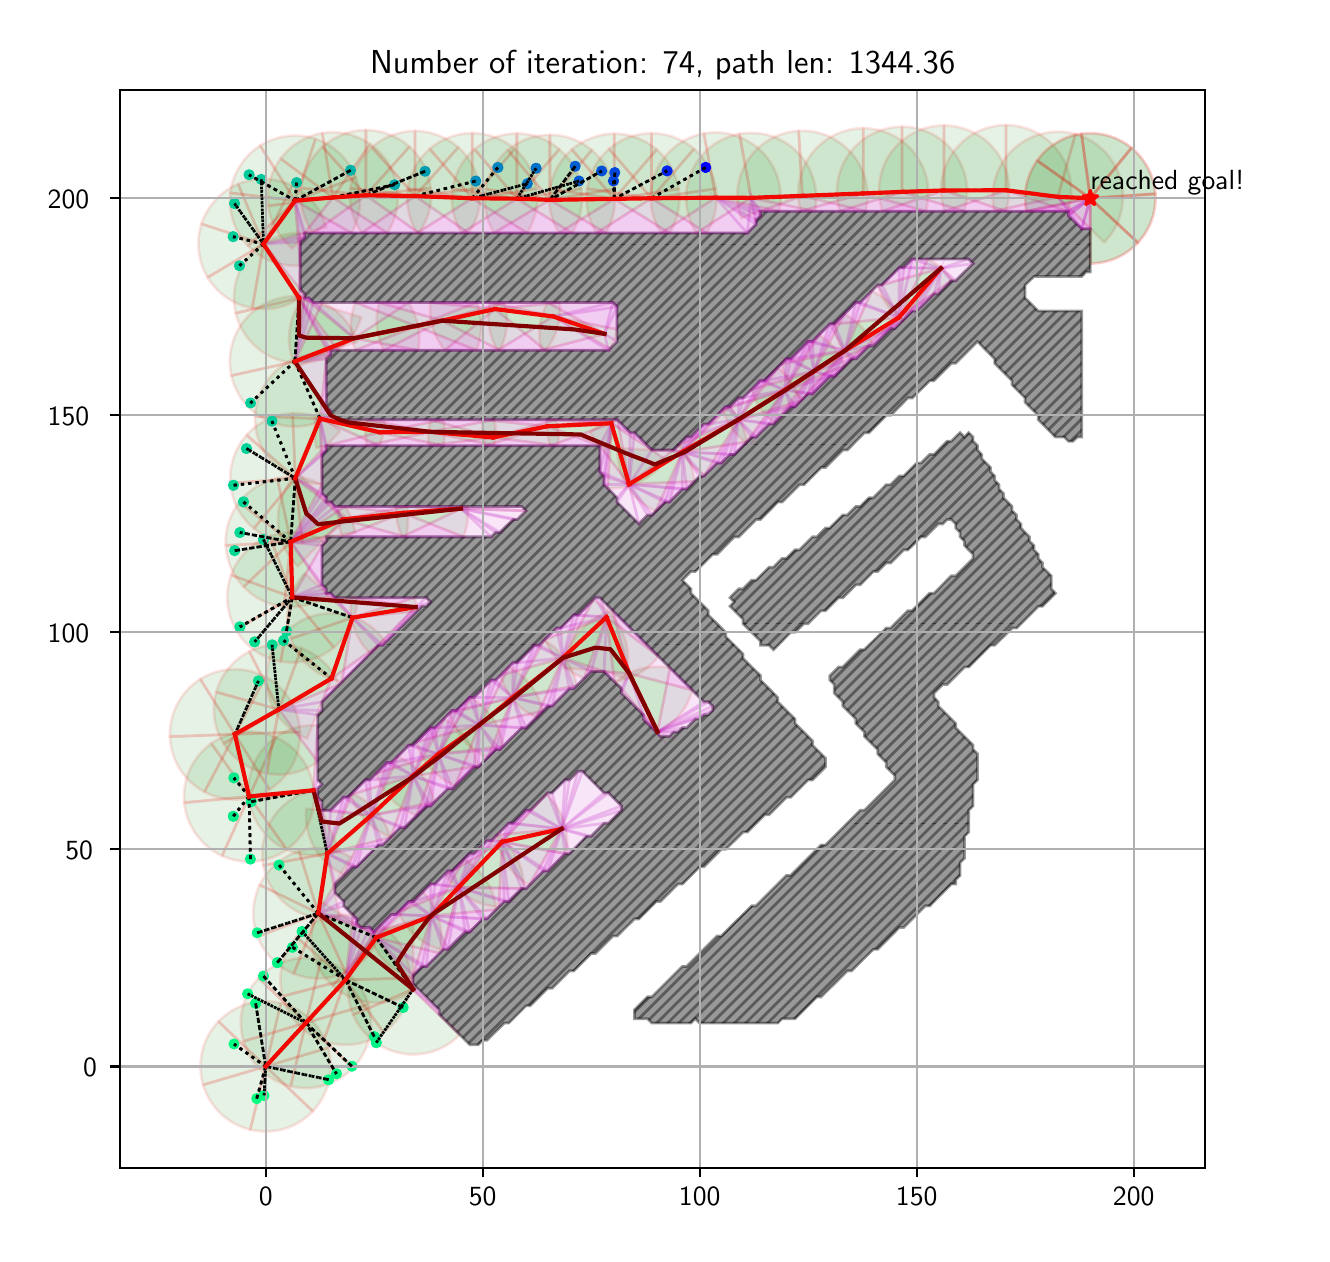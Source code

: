 \begingroup%
\makeatletter%
\begin{pgfpicture}%
\pgfpathrectangle{\pgfpointorigin}{\pgfqpoint{6.372in}{6.032in}}%
\pgfusepath{use as bounding box, clip}%
\begin{pgfscope}%
\pgfsetbuttcap%
\pgfsetmiterjoin%
\definecolor{currentfill}{rgb}{1.0,1.0,1.0}%
\pgfsetfillcolor{currentfill}%
\pgfsetlinewidth{0.0pt}%
\definecolor{currentstroke}{rgb}{1.0,1.0,1.0}%
\pgfsetstrokecolor{currentstroke}%
\pgfsetdash{}{0pt}%
\pgfpathmoveto{\pgfqpoint{0.0in}{0.0in}}%
\pgfpathlineto{\pgfqpoint{6.372in}{0.0in}}%
\pgfpathlineto{\pgfqpoint{6.372in}{6.032in}}%
\pgfpathlineto{\pgfqpoint{0.0in}{6.032in}}%
\pgfpathclose%
\pgfusepath{fill}%
\end{pgfscope}%
\begin{pgfscope}%
\pgfsetbuttcap%
\pgfsetmiterjoin%
\definecolor{currentfill}{rgb}{1.0,1.0,1.0}%
\pgfsetfillcolor{currentfill}%
\pgfsetlinewidth{0.0pt}%
\definecolor{currentstroke}{rgb}{0.0,0.0,0.0}%
\pgfsetstrokecolor{currentstroke}%
\pgfsetstrokeopacity{0.0}%
\pgfsetdash{}{0pt}%
\pgfpathmoveto{\pgfqpoint{0.462in}{0.332in}}%
\pgfpathlineto{\pgfqpoint{5.887in}{0.332in}}%
\pgfpathlineto{\pgfqpoint{5.887in}{5.722in}}%
\pgfpathlineto{\pgfqpoint{0.462in}{5.722in}}%
\pgfpathclose%
\pgfusepath{fill}%
\end{pgfscope}%
\begin{pgfscope}%
\pgfpathrectangle{\pgfqpoint{0.462in}{0.332in}}{\pgfqpoint{5.425in}{5.39in}}%
\pgfusepath{clip}%
\pgfsetbuttcap%
\pgfsetroundjoin%
\definecolor{currentfill}{rgb}{0.0,0.5,0.0}%
\pgfsetfillcolor{currentfill}%
\pgfsetfillopacity{0.1}%
\pgfsetlinewidth{1.004pt}%
\definecolor{currentstroke}{rgb}{1.0,0.0,0.0}%
\pgfsetstrokecolor{currentstroke}%
\pgfsetstrokeopacity{0.1}%
\pgfsetdash{}{0pt}%
\pgfpathmoveto{\pgfqpoint{1.502in}{0.931in}}%
\pgfpathcurveto{\pgfqpoint{1.486in}{0.986in}}{\pgfqpoint{1.455in}{1.035in}}{\pgfqpoint{1.414in}{1.074in}}%
\pgfpathcurveto{\pgfqpoint{1.372in}{1.114in}}{\pgfqpoint{1.321in}{1.142in}}{\pgfqpoint{1.266in}{1.155in}}%
\pgfpathlineto{\pgfqpoint{1.19in}{0.838in}}%
\pgfpathlineto{\pgfqpoint{1.502in}{0.931in}}%
\pgfpathclose%
\pgfusepath{stroke,fill}%
\end{pgfscope}%
\begin{pgfscope}%
\pgfpathrectangle{\pgfqpoint{0.462in}{0.332in}}{\pgfqpoint{5.425in}{5.39in}}%
\pgfusepath{clip}%
\pgfsetbuttcap%
\pgfsetroundjoin%
\definecolor{currentfill}{rgb}{0.0,0.5,0.0}%
\pgfsetfillcolor{currentfill}%
\pgfsetfillopacity{0.1}%
\pgfsetlinewidth{1.004pt}%
\definecolor{currentstroke}{rgb}{1.0,0.0,0.0}%
\pgfsetstrokecolor{currentstroke}%
\pgfsetstrokeopacity{0.1}%
\pgfsetdash{}{0pt}%
\pgfpathmoveto{\pgfqpoint{1.266in}{1.155in}}%
\pgfpathcurveto{\pgfqpoint{1.21in}{1.168in}}{\pgfqpoint{1.152in}{1.167in}}{\pgfqpoint{1.097in}{1.151in}}%
\pgfpathcurveto{\pgfqpoint{1.042in}{1.134in}}{\pgfqpoint{0.993in}{1.104in}}{\pgfqpoint{0.954in}{1.063in}}%
\pgfpathlineto{\pgfqpoint{1.19in}{0.838in}}%
\pgfpathlineto{\pgfqpoint{1.266in}{1.155in}}%
\pgfpathclose%
\pgfusepath{stroke,fill}%
\end{pgfscope}%
\begin{pgfscope}%
\pgfpathrectangle{\pgfqpoint{0.462in}{0.332in}}{\pgfqpoint{5.425in}{5.39in}}%
\pgfusepath{clip}%
\pgfsetbuttcap%
\pgfsetroundjoin%
\definecolor{currentfill}{rgb}{0.0,0.5,0.0}%
\pgfsetfillcolor{currentfill}%
\pgfsetfillopacity{0.1}%
\pgfsetlinewidth{1.004pt}%
\definecolor{currentstroke}{rgb}{1.0,0.0,0.0}%
\pgfsetstrokecolor{currentstroke}%
\pgfsetstrokeopacity{0.1}%
\pgfsetdash{}{0pt}%
\pgfpathmoveto{\pgfqpoint{0.954in}{1.063in}}%
\pgfpathcurveto{\pgfqpoint{0.914in}{1.021in}}{\pgfqpoint{0.886in}{0.97in}}{\pgfqpoint{0.873in}{0.915in}}%
\pgfpathcurveto{\pgfqpoint{0.86in}{0.859in}}{\pgfqpoint{0.861in}{0.801in}}{\pgfqpoint{0.877in}{0.746in}}%
\pgfpathlineto{\pgfqpoint{1.19in}{0.838in}}%
\pgfpathlineto{\pgfqpoint{0.954in}{1.063in}}%
\pgfpathclose%
\pgfusepath{stroke,fill}%
\end{pgfscope}%
\begin{pgfscope}%
\pgfpathrectangle{\pgfqpoint{0.462in}{0.332in}}{\pgfqpoint{5.425in}{5.39in}}%
\pgfusepath{clip}%
\pgfsetbuttcap%
\pgfsetroundjoin%
\definecolor{currentfill}{rgb}{0.0,0.5,0.0}%
\pgfsetfillcolor{currentfill}%
\pgfsetfillopacity{0.1}%
\pgfsetlinewidth{1.004pt}%
\definecolor{currentstroke}{rgb}{1.0,0.0,0.0}%
\pgfsetstrokecolor{currentstroke}%
\pgfsetstrokeopacity{0.1}%
\pgfsetdash{}{0pt}%
\pgfpathmoveto{\pgfqpoint{0.877in}{0.746in}}%
\pgfpathcurveto{\pgfqpoint{0.894in}{0.691in}}{\pgfqpoint{0.924in}{0.642in}}{\pgfqpoint{0.965in}{0.602in}}%
\pgfpathcurveto{\pgfqpoint{1.007in}{0.563in}}{\pgfqpoint{1.058in}{0.535in}}{\pgfqpoint{1.113in}{0.522in}}%
\pgfpathlineto{\pgfqpoint{1.19in}{0.838in}}%
\pgfpathlineto{\pgfqpoint{0.877in}{0.746in}}%
\pgfpathclose%
\pgfusepath{stroke,fill}%
\end{pgfscope}%
\begin{pgfscope}%
\pgfpathrectangle{\pgfqpoint{0.462in}{0.332in}}{\pgfqpoint{5.425in}{5.39in}}%
\pgfusepath{clip}%
\pgfsetbuttcap%
\pgfsetroundjoin%
\definecolor{currentfill}{rgb}{0.0,0.5,0.0}%
\pgfsetfillcolor{currentfill}%
\pgfsetfillopacity{0.1}%
\pgfsetlinewidth{1.004pt}%
\definecolor{currentstroke}{rgb}{1.0,0.0,0.0}%
\pgfsetstrokecolor{currentstroke}%
\pgfsetstrokeopacity{0.1}%
\pgfsetdash{}{0pt}%
\pgfpathmoveto{\pgfqpoint{1.113in}{0.522in}}%
\pgfpathcurveto{\pgfqpoint{1.169in}{0.509in}}{\pgfqpoint{1.227in}{0.51in}}{\pgfqpoint{1.282in}{0.526in}}%
\pgfpathcurveto{\pgfqpoint{1.337in}{0.542in}}{\pgfqpoint{1.386in}{0.573in}}{\pgfqpoint{1.426in}{0.614in}}%
\pgfpathlineto{\pgfqpoint{1.19in}{0.838in}}%
\pgfpathlineto{\pgfqpoint{1.113in}{0.522in}}%
\pgfpathclose%
\pgfusepath{stroke,fill}%
\end{pgfscope}%
\begin{pgfscope}%
\pgfpathrectangle{\pgfqpoint{0.462in}{0.332in}}{\pgfqpoint{5.425in}{5.39in}}%
\pgfusepath{clip}%
\pgfsetbuttcap%
\pgfsetroundjoin%
\definecolor{currentfill}{rgb}{0.0,0.5,0.0}%
\pgfsetfillcolor{currentfill}%
\pgfsetfillopacity{0.1}%
\pgfsetlinewidth{1.004pt}%
\definecolor{currentstroke}{rgb}{1.0,0.0,0.0}%
\pgfsetstrokecolor{currentstroke}%
\pgfsetstrokeopacity{0.1}%
\pgfsetdash{}{0pt}%
\pgfpathmoveto{\pgfqpoint{1.426in}{0.614in}}%
\pgfpathcurveto{\pgfqpoint{1.465in}{0.656in}}{\pgfqpoint{1.493in}{0.707in}}{\pgfqpoint{1.506in}{0.762in}}%
\pgfpathcurveto{\pgfqpoint{1.519in}{0.818in}}{\pgfqpoint{1.518in}{0.876in}}{\pgfqpoint{1.502in}{0.931in}}%
\pgfpathlineto{\pgfqpoint{1.19in}{0.838in}}%
\pgfpathlineto{\pgfqpoint{1.426in}{0.614in}}%
\pgfpathclose%
\pgfusepath{stroke,fill}%
\end{pgfscope}%
\begin{pgfscope}%
\pgfpathrectangle{\pgfqpoint{0.462in}{0.332in}}{\pgfqpoint{5.425in}{5.39in}}%
\pgfusepath{clip}%
\pgfsetbuttcap%
\pgfsetroundjoin%
\definecolor{currentfill}{rgb}{0.0,0.5,0.0}%
\pgfsetfillcolor{currentfill}%
\pgfsetfillopacity{0.1}%
\pgfsetlinewidth{1.004pt}%
\definecolor{currentstroke}{rgb}{1.0,0.0,0.0}%
\pgfsetstrokecolor{currentstroke}%
\pgfsetstrokeopacity{0.1}%
\pgfsetdash{}{0pt}%
\pgfpathmoveto{\pgfqpoint{1.703in}{1.148in}}%
\pgfpathcurveto{\pgfqpoint{1.687in}{1.203in}}{\pgfqpoint{1.657in}{1.252in}}{\pgfqpoint{1.615in}{1.292in}}%
\pgfpathcurveto{\pgfqpoint{1.574in}{1.331in}}{\pgfqpoint{1.523in}{1.359in}}{\pgfqpoint{1.467in}{1.372in}}%
\pgfpathlineto{\pgfqpoint{1.391in}{1.056in}}%
\pgfpathlineto{\pgfqpoint{1.703in}{1.148in}}%
\pgfpathclose%
\pgfusepath{stroke,fill}%
\end{pgfscope}%
\begin{pgfscope}%
\pgfpathrectangle{\pgfqpoint{0.462in}{0.332in}}{\pgfqpoint{5.425in}{5.39in}}%
\pgfusepath{clip}%
\pgfsetbuttcap%
\pgfsetroundjoin%
\definecolor{currentfill}{rgb}{0.0,0.5,0.0}%
\pgfsetfillcolor{currentfill}%
\pgfsetfillopacity{0.1}%
\pgfsetlinewidth{1.004pt}%
\definecolor{currentstroke}{rgb}{1.0,0.0,0.0}%
\pgfsetstrokecolor{currentstroke}%
\pgfsetstrokeopacity{0.1}%
\pgfsetdash{}{0pt}%
\pgfpathmoveto{\pgfqpoint{1.467in}{1.372in}}%
\pgfpathcurveto{\pgfqpoint{1.412in}{1.386in}}{\pgfqpoint{1.354in}{1.384in}}{\pgfqpoint{1.299in}{1.368in}}%
\pgfpathcurveto{\pgfqpoint{1.244in}{1.352in}}{\pgfqpoint{1.195in}{1.322in}}{\pgfqpoint{1.155in}{1.28in}}%
\pgfpathlineto{\pgfqpoint{1.391in}{1.056in}}%
\pgfpathlineto{\pgfqpoint{1.467in}{1.372in}}%
\pgfpathclose%
\pgfusepath{stroke,fill}%
\end{pgfscope}%
\begin{pgfscope}%
\pgfpathrectangle{\pgfqpoint{0.462in}{0.332in}}{\pgfqpoint{5.425in}{5.39in}}%
\pgfusepath{clip}%
\pgfsetbuttcap%
\pgfsetroundjoin%
\definecolor{currentfill}{rgb}{0.0,0.5,0.0}%
\pgfsetfillcolor{currentfill}%
\pgfsetfillopacity{0.1}%
\pgfsetlinewidth{1.004pt}%
\definecolor{currentstroke}{rgb}{1.0,0.0,0.0}%
\pgfsetstrokecolor{currentstroke}%
\pgfsetstrokeopacity{0.1}%
\pgfsetdash{}{0pt}%
\pgfpathmoveto{\pgfqpoint{1.155in}{1.28in}}%
\pgfpathcurveto{\pgfqpoint{1.116in}{1.239in}}{\pgfqpoint{1.088in}{1.188in}}{\pgfqpoint{1.075in}{1.132in}}%
\pgfpathcurveto{\pgfqpoint{1.061in}{1.077in}}{\pgfqpoint{1.063in}{1.019in}}{\pgfqpoint{1.079in}{0.964in}}%
\pgfpathlineto{\pgfqpoint{1.391in}{1.056in}}%
\pgfpathlineto{\pgfqpoint{1.155in}{1.28in}}%
\pgfpathclose%
\pgfusepath{stroke,fill}%
\end{pgfscope}%
\begin{pgfscope}%
\pgfpathrectangle{\pgfqpoint{0.462in}{0.332in}}{\pgfqpoint{5.425in}{5.39in}}%
\pgfusepath{clip}%
\pgfsetbuttcap%
\pgfsetroundjoin%
\definecolor{currentfill}{rgb}{0.0,0.5,0.0}%
\pgfsetfillcolor{currentfill}%
\pgfsetfillopacity{0.1}%
\pgfsetlinewidth{1.004pt}%
\definecolor{currentstroke}{rgb}{1.0,0.0,0.0}%
\pgfsetstrokecolor{currentstroke}%
\pgfsetstrokeopacity{0.1}%
\pgfsetdash{}{0pt}%
\pgfpathmoveto{\pgfqpoint{1.079in}{0.964in}}%
\pgfpathcurveto{\pgfqpoint{1.095in}{0.909in}}{\pgfqpoint{1.125in}{0.859in}}{\pgfqpoint{1.167in}{0.82in}}%
\pgfpathcurveto{\pgfqpoint{1.208in}{0.781in}}{\pgfqpoint{1.259in}{0.753in}}{\pgfqpoint{1.315in}{0.739in}}%
\pgfpathlineto{\pgfqpoint{1.391in}{1.056in}}%
\pgfpathlineto{\pgfqpoint{1.079in}{0.964in}}%
\pgfpathclose%
\pgfusepath{stroke,fill}%
\end{pgfscope}%
\begin{pgfscope}%
\pgfpathrectangle{\pgfqpoint{0.462in}{0.332in}}{\pgfqpoint{5.425in}{5.39in}}%
\pgfusepath{clip}%
\pgfsetbuttcap%
\pgfsetroundjoin%
\definecolor{currentfill}{rgb}{0.0,0.5,0.0}%
\pgfsetfillcolor{currentfill}%
\pgfsetfillopacity{0.1}%
\pgfsetlinewidth{1.004pt}%
\definecolor{currentstroke}{rgb}{1.0,0.0,0.0}%
\pgfsetstrokecolor{currentstroke}%
\pgfsetstrokeopacity{0.1}%
\pgfsetdash{}{0pt}%
\pgfpathmoveto{\pgfqpoint{1.315in}{0.739in}}%
\pgfpathcurveto{\pgfqpoint{1.37in}{0.726in}}{\pgfqpoint{1.428in}{0.727in}}{\pgfqpoint{1.483in}{0.744in}}%
\pgfpathcurveto{\pgfqpoint{1.538in}{0.76in}}{\pgfqpoint{1.588in}{0.79in}}{\pgfqpoint{1.627in}{0.831in}}%
\pgfpathlineto{\pgfqpoint{1.391in}{1.056in}}%
\pgfpathlineto{\pgfqpoint{1.315in}{0.739in}}%
\pgfpathclose%
\pgfusepath{stroke,fill}%
\end{pgfscope}%
\begin{pgfscope}%
\pgfpathrectangle{\pgfqpoint{0.462in}{0.332in}}{\pgfqpoint{5.425in}{5.39in}}%
\pgfusepath{clip}%
\pgfsetbuttcap%
\pgfsetroundjoin%
\definecolor{currentfill}{rgb}{0.0,0.5,0.0}%
\pgfsetfillcolor{currentfill}%
\pgfsetfillopacity{0.1}%
\pgfsetlinewidth{1.004pt}%
\definecolor{currentstroke}{rgb}{1.0,0.0,0.0}%
\pgfsetstrokecolor{currentstroke}%
\pgfsetstrokeopacity{0.1}%
\pgfsetdash{}{0pt}%
\pgfpathmoveto{\pgfqpoint{1.627in}{0.831in}}%
\pgfpathcurveto{\pgfqpoint{1.666in}{0.873in}}{\pgfqpoint{1.694in}{0.924in}}{\pgfqpoint{1.708in}{0.979in}}%
\pgfpathcurveto{\pgfqpoint{1.721in}{1.035in}}{\pgfqpoint{1.719in}{1.093in}}{\pgfqpoint{1.703in}{1.148in}}%
\pgfpathlineto{\pgfqpoint{1.391in}{1.056in}}%
\pgfpathlineto{\pgfqpoint{1.627in}{0.831in}}%
\pgfpathclose%
\pgfusepath{stroke,fill}%
\end{pgfscope}%
\begin{pgfscope}%
\pgfpathrectangle{\pgfqpoint{0.462in}{0.332in}}{\pgfqpoint{5.425in}{5.39in}}%
\pgfusepath{clip}%
\pgfsetbuttcap%
\pgfsetroundjoin%
\definecolor{currentfill}{rgb}{0.0,0.5,0.0}%
\pgfsetfillcolor{currentfill}%
\pgfsetfillopacity{0.1}%
\pgfsetlinewidth{1.004pt}%
\definecolor{currentstroke}{rgb}{1.0,0.0,0.0}%
\pgfsetstrokecolor{currentstroke}%
\pgfsetstrokeopacity{0.1}%
\pgfsetdash{}{0pt}%
\pgfpathmoveto{\pgfqpoint{1.627in}{1.595in}}%
\pgfpathcurveto{\pgfqpoint{1.574in}{1.601in}}{\pgfqpoint{1.521in}{1.594in}}{\pgfqpoint{1.472in}{1.575in}}%
\pgfpathcurveto{\pgfqpoint{1.422in}{1.556in}}{\pgfqpoint{1.378in}{1.525in}}{\pgfqpoint{1.344in}{1.485in}}%
\pgfpathlineto{\pgfqpoint{1.589in}{1.271in}}%
\pgfpathlineto{\pgfqpoint{1.627in}{1.595in}}%
\pgfpathclose%
\pgfusepath{stroke,fill}%
\end{pgfscope}%
\begin{pgfscope}%
\pgfpathrectangle{\pgfqpoint{0.462in}{0.332in}}{\pgfqpoint{5.425in}{5.39in}}%
\pgfusepath{clip}%
\pgfsetbuttcap%
\pgfsetroundjoin%
\definecolor{currentfill}{rgb}{0.0,0.5,0.0}%
\pgfsetfillcolor{currentfill}%
\pgfsetfillopacity{0.1}%
\pgfsetlinewidth{1.004pt}%
\definecolor{currentstroke}{rgb}{1.0,0.0,0.0}%
\pgfsetstrokecolor{currentstroke}%
\pgfsetstrokeopacity{0.1}%
\pgfsetdash{}{0pt}%
\pgfpathmoveto{\pgfqpoint{1.344in}{1.485in}}%
\pgfpathcurveto{\pgfqpoint{1.309in}{1.445in}}{\pgfqpoint{1.284in}{1.397in}}{\pgfqpoint{1.272in}{1.346in}}%
\pgfpathcurveto{\pgfqpoint{1.26in}{1.294in}}{\pgfqpoint{1.261in}{1.241in}}{\pgfqpoint{1.274in}{1.189in}}%
\pgfpathlineto{\pgfqpoint{1.589in}{1.271in}}%
\pgfpathlineto{\pgfqpoint{1.344in}{1.485in}}%
\pgfpathclose%
\pgfusepath{stroke,fill}%
\end{pgfscope}%
\begin{pgfscope}%
\pgfpathrectangle{\pgfqpoint{0.462in}{0.332in}}{\pgfqpoint{5.425in}{5.39in}}%
\pgfusepath{clip}%
\pgfsetbuttcap%
\pgfsetroundjoin%
\definecolor{currentfill}{rgb}{0.0,0.5,0.0}%
\pgfsetfillcolor{currentfill}%
\pgfsetfillopacity{0.1}%
\pgfsetlinewidth{1.004pt}%
\definecolor{currentstroke}{rgb}{1.0,0.0,0.0}%
\pgfsetstrokecolor{currentstroke}%
\pgfsetstrokeopacity{0.1}%
\pgfsetdash{}{0pt}%
\pgfpathmoveto{\pgfqpoint{1.274in}{1.189in}}%
\pgfpathcurveto{\pgfqpoint{1.287in}{1.138in}}{\pgfqpoint{1.313in}{1.091in}}{\pgfqpoint{1.349in}{1.052in}}%
\pgfpathcurveto{\pgfqpoint{1.384in}{1.013in}}{\pgfqpoint{1.429in}{0.983in}}{\pgfqpoint{1.479in}{0.965in}}%
\pgfpathlineto{\pgfqpoint{1.589in}{1.271in}}%
\pgfpathlineto{\pgfqpoint{1.274in}{1.189in}}%
\pgfpathclose%
\pgfusepath{stroke,fill}%
\end{pgfscope}%
\begin{pgfscope}%
\pgfpathrectangle{\pgfqpoint{0.462in}{0.332in}}{\pgfqpoint{5.425in}{5.39in}}%
\pgfusepath{clip}%
\pgfsetbuttcap%
\pgfsetroundjoin%
\definecolor{currentfill}{rgb}{0.0,0.5,0.0}%
\pgfsetfillcolor{currentfill}%
\pgfsetfillopacity{0.1}%
\pgfsetlinewidth{1.004pt}%
\definecolor{currentstroke}{rgb}{1.0,0.0,0.0}%
\pgfsetstrokecolor{currentstroke}%
\pgfsetstrokeopacity{0.1}%
\pgfsetdash{}{0pt}%
\pgfpathmoveto{\pgfqpoint{1.479in}{0.965in}}%
\pgfpathcurveto{\pgfqpoint{1.529in}{0.947in}}{\pgfqpoint{1.582in}{0.942in}}{\pgfqpoint{1.635in}{0.949in}}%
\pgfpathcurveto{\pgfqpoint{1.687in}{0.956in}}{\pgfqpoint{1.737in}{0.977in}}{\pgfqpoint{1.78in}{1.008in}}%
\pgfpathlineto{\pgfqpoint{1.589in}{1.271in}}%
\pgfpathlineto{\pgfqpoint{1.479in}{0.965in}}%
\pgfpathclose%
\pgfusepath{stroke,fill}%
\end{pgfscope}%
\begin{pgfscope}%
\pgfpathrectangle{\pgfqpoint{0.462in}{0.332in}}{\pgfqpoint{5.425in}{5.39in}}%
\pgfusepath{clip}%
\pgfsetbuttcap%
\pgfsetroundjoin%
\definecolor{currentfill}{rgb}{0.0,0.5,0.0}%
\pgfsetfillcolor{currentfill}%
\pgfsetfillopacity{0.1}%
\pgfsetlinewidth{1.004pt}%
\definecolor{currentstroke}{rgb}{1.0,0.0,0.0}%
\pgfsetstrokecolor{currentstroke}%
\pgfsetstrokeopacity{0.1}%
\pgfsetdash{}{0pt}%
\pgfpathmoveto{\pgfqpoint{1.78in}{1.008in}}%
\pgfpathcurveto{\pgfqpoint{1.823in}{1.039in}}{\pgfqpoint{1.857in}{1.08in}}{\pgfqpoint{1.881in}{1.127in}}%
\pgfpathcurveto{\pgfqpoint{1.904in}{1.174in}}{\pgfqpoint{1.916in}{1.227in}}{\pgfqpoint{1.914in}{1.28in}}%
\pgfpathlineto{\pgfqpoint{1.589in}{1.271in}}%
\pgfpathlineto{\pgfqpoint{1.78in}{1.008in}}%
\pgfpathclose%
\pgfusepath{stroke,fill}%
\end{pgfscope}%
\begin{pgfscope}%
\pgfpathrectangle{\pgfqpoint{0.462in}{0.332in}}{\pgfqpoint{5.425in}{5.39in}}%
\pgfusepath{clip}%
\pgfsetbuttcap%
\pgfsetroundjoin%
\definecolor{currentfill}{rgb}{0.0,0.5,0.0}%
\pgfsetfillcolor{currentfill}%
\pgfsetfillopacity{0.1}%
\pgfsetlinewidth{1.004pt}%
\definecolor{currentstroke}{rgb}{1.0,0.0,0.0}%
\pgfsetstrokecolor{currentstroke}%
\pgfsetstrokeopacity{0.1}%
\pgfsetdash{}{0pt}%
\pgfpathmoveto{\pgfqpoint{1.914in}{1.28in}}%
\pgfpathcurveto{\pgfqpoint{1.913in}{1.333in}}{\pgfqpoint{1.899in}{1.385in}}{\pgfqpoint{1.873in}{1.431in}}%
\pgfpathcurveto{\pgfqpoint{1.847in}{1.477in}}{\pgfqpoint{1.81in}{1.516in}}{\pgfqpoint{1.766in}{1.545in}}%
\pgfpathlineto{\pgfqpoint{1.589in}{1.271in}}%
\pgfpathlineto{\pgfqpoint{1.914in}{1.28in}}%
\pgfpathclose%
\pgfusepath{stroke,fill}%
\end{pgfscope}%
\begin{pgfscope}%
\pgfpathrectangle{\pgfqpoint{0.462in}{0.332in}}{\pgfqpoint{5.425in}{5.39in}}%
\pgfusepath{clip}%
\pgfsetbuttcap%
\pgfsetroundjoin%
\definecolor{currentfill}{rgb}{0.0,0.5,0.0}%
\pgfsetfillcolor{currentfill}%
\pgfsetfillopacity{0.1}%
\pgfsetlinewidth{1.004pt}%
\definecolor{currentstroke}{rgb}{1.0,0.0,0.0}%
\pgfsetstrokecolor{currentstroke}%
\pgfsetstrokeopacity{0.1}%
\pgfsetdash{}{0pt}%
\pgfpathmoveto{\pgfqpoint{1.472in}{1.662in}}%
\pgfpathcurveto{\pgfqpoint{1.429in}{1.597in}}{\pgfqpoint{1.411in}{1.519in}}{\pgfqpoint{1.42in}{1.443in}}%
\pgfpathcurveto{\pgfqpoint{1.43in}{1.366in}}{\pgfqpoint{1.467in}{1.295in}}{\pgfqpoint{1.524in}{1.242in}}%
\pgfpathlineto{\pgfqpoint{1.743in}{1.482in}}%
\pgfpathlineto{\pgfqpoint{1.472in}{1.662in}}%
\pgfpathclose%
\pgfusepath{stroke,fill}%
\end{pgfscope}%
\begin{pgfscope}%
\pgfpathrectangle{\pgfqpoint{0.462in}{0.332in}}{\pgfqpoint{5.425in}{5.39in}}%
\pgfusepath{clip}%
\pgfsetbuttcap%
\pgfsetroundjoin%
\definecolor{currentfill}{rgb}{0.0,0.5,0.0}%
\pgfsetfillcolor{currentfill}%
\pgfsetfillopacity{0.1}%
\pgfsetlinewidth{1.004pt}%
\definecolor{currentstroke}{rgb}{1.0,0.0,0.0}%
\pgfsetstrokecolor{currentstroke}%
\pgfsetstrokeopacity{0.1}%
\pgfsetdash{}{0pt}%
\pgfpathmoveto{\pgfqpoint{1.524in}{1.242in}}%
\pgfpathcurveto{\pgfqpoint{1.581in}{1.19in}}{\pgfqpoint{1.655in}{1.16in}}{\pgfqpoint{1.732in}{1.157in}}%
\pgfpathcurveto{\pgfqpoint{1.809in}{1.154in}}{\pgfqpoint{1.885in}{1.179in}}{\pgfqpoint{1.946in}{1.227in}}%
\pgfpathlineto{\pgfqpoint{1.743in}{1.482in}}%
\pgfpathlineto{\pgfqpoint{1.524in}{1.242in}}%
\pgfpathclose%
\pgfusepath{stroke,fill}%
\end{pgfscope}%
\begin{pgfscope}%
\pgfpathrectangle{\pgfqpoint{0.462in}{0.332in}}{\pgfqpoint{5.425in}{5.39in}}%
\pgfusepath{clip}%
\pgfsetbuttcap%
\pgfsetroundjoin%
\definecolor{currentfill}{rgb}{0.0,0.5,0.0}%
\pgfsetfillcolor{currentfill}%
\pgfsetfillopacity{0.1}%
\pgfsetlinewidth{1.004pt}%
\definecolor{currentstroke}{rgb}{1.0,0.0,0.0}%
\pgfsetstrokecolor{currentstroke}%
\pgfsetstrokeopacity{0.1}%
\pgfsetdash{}{0pt}%
\pgfpathmoveto{\pgfqpoint{2.06in}{1.405in}}%
\pgfpathcurveto{\pgfqpoint{2.073in}{1.459in}}{\pgfqpoint{2.072in}{1.515in}}{\pgfqpoint{2.057in}{1.569in}}%
\pgfpathcurveto{\pgfqpoint{2.043in}{1.622in}}{\pgfqpoint{2.015in}{1.671in}}{\pgfqpoint{1.976in}{1.711in}}%
\pgfpathlineto{\pgfqpoint{1.743in}{1.482in}}%
\pgfpathlineto{\pgfqpoint{2.06in}{1.405in}}%
\pgfpathclose%
\pgfusepath{stroke,fill}%
\end{pgfscope}%
\begin{pgfscope}%
\pgfpathrectangle{\pgfqpoint{0.462in}{0.332in}}{\pgfqpoint{5.425in}{5.39in}}%
\pgfusepath{clip}%
\pgfsetbuttcap%
\pgfsetroundjoin%
\definecolor{currentfill}{rgb}{0.0,0.5,0.0}%
\pgfsetfillcolor{currentfill}%
\pgfsetfillopacity{0.1}%
\pgfsetlinewidth{1.004pt}%
\definecolor{currentstroke}{rgb}{1.0,0.0,0.0}%
\pgfsetstrokecolor{currentstroke}%
\pgfsetstrokeopacity{0.1}%
\pgfsetdash{}{0pt}%
\pgfpathmoveto{\pgfqpoint{1.706in}{1.504in}}%
\pgfpathcurveto{\pgfqpoint{1.72in}{1.451in}}{\pgfqpoint{1.748in}{1.403in}}{\pgfqpoint{1.786in}{1.364in}}%
\pgfpathcurveto{\pgfqpoint{1.824in}{1.325in}}{\pgfqpoint{1.871in}{1.296in}}{\pgfqpoint{1.923in}{1.28in}}%
\pgfpathlineto{\pgfqpoint{2.019in}{1.591in}}%
\pgfpathlineto{\pgfqpoint{1.706in}{1.504in}}%
\pgfpathclose%
\pgfusepath{stroke,fill}%
\end{pgfscope}%
\begin{pgfscope}%
\pgfpathrectangle{\pgfqpoint{0.462in}{0.332in}}{\pgfqpoint{5.425in}{5.39in}}%
\pgfusepath{clip}%
\pgfsetbuttcap%
\pgfsetroundjoin%
\definecolor{currentfill}{rgb}{0.0,0.5,0.0}%
\pgfsetfillcolor{currentfill}%
\pgfsetfillopacity{0.1}%
\pgfsetlinewidth{1.004pt}%
\definecolor{currentstroke}{rgb}{1.0,0.0,0.0}%
\pgfsetstrokecolor{currentstroke}%
\pgfsetstrokeopacity{0.1}%
\pgfsetdash{}{0pt}%
\pgfpathmoveto{\pgfqpoint{2.343in}{1.623in}}%
\pgfpathcurveto{\pgfqpoint{2.338in}{1.675in}}{\pgfqpoint{2.321in}{1.724in}}{\pgfqpoint{2.293in}{1.768in}}%
\pgfpathcurveto{\pgfqpoint{2.264in}{1.812in}}{\pgfqpoint{2.226in}{1.848in}}{\pgfqpoint{2.181in}{1.874in}}%
\pgfpathlineto{\pgfqpoint{2.019in}{1.591in}}%
\pgfpathlineto{\pgfqpoint{2.343in}{1.623in}}%
\pgfpathclose%
\pgfusepath{stroke,fill}%
\end{pgfscope}%
\begin{pgfscope}%
\pgfpathrectangle{\pgfqpoint{0.462in}{0.332in}}{\pgfqpoint{5.425in}{5.39in}}%
\pgfusepath{clip}%
\pgfsetbuttcap%
\pgfsetroundjoin%
\definecolor{currentfill}{rgb}{0.0,0.5,0.0}%
\pgfsetfillcolor{currentfill}%
\pgfsetfillopacity{0.1}%
\pgfsetlinewidth{1.004pt}%
\definecolor{currentstroke}{rgb}{1.0,0.0,0.0}%
\pgfsetstrokecolor{currentstroke}%
\pgfsetstrokeopacity{0.1}%
\pgfsetdash{}{0pt}%
\pgfpathmoveto{\pgfqpoint{1.854in}{1.611in}}%
\pgfpathcurveto{\pgfqpoint{1.873in}{1.564in}}{\pgfqpoint{1.903in}{1.522in}}{\pgfqpoint{1.941in}{1.489in}}%
\pgfpathcurveto{\pgfqpoint{1.979in}{1.456in}}{\pgfqpoint{2.025in}{1.432in}}{\pgfqpoint{2.074in}{1.419in}}%
\pgfpathlineto{\pgfqpoint{2.155in}{1.734in}}%
\pgfpathlineto{\pgfqpoint{1.854in}{1.611in}}%
\pgfpathclose%
\pgfusepath{stroke,fill}%
\end{pgfscope}%
\begin{pgfscope}%
\pgfpathrectangle{\pgfqpoint{0.462in}{0.332in}}{\pgfqpoint{5.425in}{5.39in}}%
\pgfusepath{clip}%
\pgfsetbuttcap%
\pgfsetroundjoin%
\definecolor{currentfill}{rgb}{0.0,0.5,0.0}%
\pgfsetfillcolor{currentfill}%
\pgfsetfillopacity{0.1}%
\pgfsetlinewidth{1.004pt}%
\definecolor{currentstroke}{rgb}{1.0,0.0,0.0}%
\pgfsetstrokecolor{currentstroke}%
\pgfsetstrokeopacity{0.1}%
\pgfsetdash{}{0pt}%
\pgfpathmoveto{\pgfqpoint{2.481in}{1.728in}}%
\pgfpathcurveto{\pgfqpoint{2.482in}{1.78in}}{\pgfqpoint{2.47in}{1.832in}}{\pgfqpoint{2.447in}{1.879in}}%
\pgfpathcurveto{\pgfqpoint{2.424in}{1.925in}}{\pgfqpoint{2.39in}{1.966in}}{\pgfqpoint{2.348in}{1.997in}}%
\pgfpathlineto{\pgfqpoint{2.155in}{1.734in}}%
\pgfpathlineto{\pgfqpoint{2.481in}{1.728in}}%
\pgfpathclose%
\pgfusepath{stroke,fill}%
\end{pgfscope}%
\begin{pgfscope}%
\pgfpathrectangle{\pgfqpoint{0.462in}{0.332in}}{\pgfqpoint{5.425in}{5.39in}}%
\pgfusepath{clip}%
\pgfsetbuttcap%
\pgfsetroundjoin%
\definecolor{currentfill}{rgb}{0.0,0.5,0.0}%
\pgfsetfillcolor{currentfill}%
\pgfsetfillopacity{0.1}%
\pgfsetlinewidth{1.004pt}%
\definecolor{currentstroke}{rgb}{1.0,0.0,0.0}%
\pgfsetstrokecolor{currentstroke}%
\pgfsetstrokeopacity{0.1}%
\pgfsetdash{}{0pt}%
\pgfpathmoveto{\pgfqpoint{2.091in}{1.797in}}%
\pgfpathcurveto{\pgfqpoint{2.119in}{1.75in}}{\pgfqpoint{2.157in}{1.711in}}{\pgfqpoint{2.203in}{1.683in}}%
\pgfpathcurveto{\pgfqpoint{2.25in}{1.655in}}{\pgfqpoint{2.302in}{1.639in}}{\pgfqpoint{2.356in}{1.636in}}%
\pgfpathlineto{\pgfqpoint{2.372in}{1.961in}}%
\pgfpathlineto{\pgfqpoint{2.091in}{1.797in}}%
\pgfpathclose%
\pgfusepath{stroke,fill}%
\end{pgfscope}%
\begin{pgfscope}%
\pgfpathrectangle{\pgfqpoint{0.462in}{0.332in}}{\pgfqpoint{5.425in}{5.39in}}%
\pgfusepath{clip}%
\pgfsetbuttcap%
\pgfsetroundjoin%
\definecolor{currentfill}{rgb}{0.0,0.5,0.0}%
\pgfsetfillcolor{currentfill}%
\pgfsetfillopacity{0.1}%
\pgfsetlinewidth{1.004pt}%
\definecolor{currentstroke}{rgb}{1.0,0.0,0.0}%
\pgfsetstrokecolor{currentstroke}%
\pgfsetstrokeopacity{0.1}%
\pgfsetdash{}{0pt}%
\pgfpathmoveto{\pgfqpoint{2.692in}{1.902in}}%
\pgfpathcurveto{\pgfqpoint{2.702in}{1.956in}}{\pgfqpoint{2.699in}{2.011in}}{\pgfqpoint{2.681in}{2.063in}}%
\pgfpathcurveto{\pgfqpoint{2.664in}{2.115in}}{\pgfqpoint{2.634in}{2.162in}}{\pgfqpoint{2.594in}{2.2in}}%
\pgfpathlineto{\pgfqpoint{2.372in}{1.961in}}%
\pgfpathlineto{\pgfqpoint{2.692in}{1.902in}}%
\pgfpathclose%
\pgfusepath{stroke,fill}%
\end{pgfscope}%
\begin{pgfscope}%
\pgfpathrectangle{\pgfqpoint{0.462in}{0.332in}}{\pgfqpoint{5.425in}{5.39in}}%
\pgfusepath{clip}%
\pgfsetbuttcap%
\pgfsetroundjoin%
\definecolor{currentfill}{rgb}{0.0,0.5,0.0}%
\pgfsetfillcolor{currentfill}%
\pgfsetfillopacity{0.1}%
\pgfsetlinewidth{1.004pt}%
\definecolor{currentstroke}{rgb}{1.0,0.0,0.0}%
\pgfsetstrokecolor{currentstroke}%
\pgfsetstrokeopacity{0.1}%
\pgfsetdash{}{0pt}%
\pgfsys@defobject{currentmarker}{\pgfqpoint{2.346in}{1.744in}}{\pgfqpoint{2.67in}{2.026in}}{%
\pgfpathmoveto{\pgfqpoint{2.346in}{1.995in}}%
\pgfpathcurveto{\pgfqpoint{2.351in}{1.943in}}{\pgfqpoint{2.368in}{1.893in}}{\pgfqpoint{2.396in}{1.85in}}%
\pgfpathcurveto{\pgfqpoint{2.424in}{1.806in}}{\pgfqpoint{2.462in}{1.77in}}{\pgfqpoint{2.507in}{1.744in}}%
\pgfpathlineto{\pgfqpoint{2.67in}{2.026in}}%
\pgfpathlineto{\pgfqpoint{2.346in}{1.995in}}%
\pgfpathclose%
\pgfusepath{stroke,fill}%
}%
\begin{pgfscope}%
\pgfsys@transformshift{0.0in}{0.0in}%
\pgfsys@useobject{currentmarker}{}%
\end{pgfscope}%
\end{pgfscope}%
\begin{pgfscope}%
\pgfpathrectangle{\pgfqpoint{0.462in}{0.332in}}{\pgfqpoint{5.425in}{5.39in}}%
\pgfusepath{clip}%
\pgfsetbuttcap%
\pgfsetroundjoin%
\definecolor{currentfill}{rgb}{0.0,0.5,0.0}%
\pgfsetfillcolor{currentfill}%
\pgfsetfillopacity{0.1}%
\pgfsetlinewidth{1.004pt}%
\definecolor{currentstroke}{rgb}{1.0,0.0,0.0}%
\pgfsetstrokecolor{currentstroke}%
\pgfsetstrokeopacity{0.1}%
\pgfsetdash{}{0pt}%
\pgfpathmoveto{\pgfqpoint{1.928in}{1.549in}}%
\pgfpathcurveto{\pgfqpoint{1.874in}{1.549in}}{\pgfqpoint{1.821in}{1.536in}}{\pgfqpoint{1.774in}{1.511in}}%
\pgfpathcurveto{\pgfqpoint{1.726in}{1.485in}}{\pgfqpoint{1.686in}{1.449in}}{\pgfqpoint{1.656in}{1.404in}}%
\pgfpathcurveto{\pgfqpoint{1.627in}{1.359in}}{\pgfqpoint{1.608in}{1.308in}}{\pgfqpoint{1.603in}{1.254in}}%
\pgfpathcurveto{\pgfqpoint{1.598in}{1.201in}}{\pgfqpoint{1.606in}{1.147in}}{\pgfqpoint{1.627in}{1.097in}}%
\pgfpathlineto{\pgfqpoint{1.927in}{1.224in}}%
\pgfpathlineto{\pgfqpoint{1.928in}{1.549in}}%
\pgfpathclose%
\pgfusepath{stroke,fill}%
\end{pgfscope}%
\begin{pgfscope}%
\pgfpathrectangle{\pgfqpoint{0.462in}{0.332in}}{\pgfqpoint{5.425in}{5.39in}}%
\pgfusepath{clip}%
\pgfsetbuttcap%
\pgfsetroundjoin%
\definecolor{currentfill}{rgb}{0.0,0.5,0.0}%
\pgfsetfillcolor{currentfill}%
\pgfsetfillopacity{0.1}%
\pgfsetlinewidth{1.004pt}%
\definecolor{currentstroke}{rgb}{1.0,0.0,0.0}%
\pgfsetstrokecolor{currentstroke}%
\pgfsetstrokeopacity{0.1}%
\pgfsetdash{}{0pt}%
\pgfpathmoveto{\pgfqpoint{1.627in}{1.097in}}%
\pgfpathcurveto{\pgfqpoint{1.648in}{1.048in}}{\pgfqpoint{1.681in}{1.004in}}{\pgfqpoint{1.723in}{0.971in}}%
\pgfpathcurveto{\pgfqpoint{1.764in}{0.937in}}{\pgfqpoint{1.814in}{0.914in}}{\pgfqpoint{1.867in}{0.904in}}%
\pgfpathcurveto{\pgfqpoint{1.919in}{0.894in}}{\pgfqpoint{1.974in}{0.897in}}{\pgfqpoint{2.025in}{0.913in}}%
\pgfpathcurveto{\pgfqpoint{2.076in}{0.929in}}{\pgfqpoint{2.123in}{0.958in}}{\pgfqpoint{2.16in}{0.996in}}%
\pgfpathlineto{\pgfqpoint{1.927in}{1.224in}}%
\pgfpathlineto{\pgfqpoint{1.627in}{1.097in}}%
\pgfpathclose%
\pgfusepath{stroke,fill}%
\end{pgfscope}%
\begin{pgfscope}%
\pgfpathrectangle{\pgfqpoint{0.462in}{0.332in}}{\pgfqpoint{5.425in}{5.39in}}%
\pgfusepath{clip}%
\pgfsetbuttcap%
\pgfsetroundjoin%
\definecolor{currentfill}{rgb}{0.0,0.5,0.0}%
\pgfsetfillcolor{currentfill}%
\pgfsetfillopacity{0.1}%
\pgfsetlinewidth{1.004pt}%
\definecolor{currentstroke}{rgb}{1.0,0.0,0.0}%
\pgfsetstrokecolor{currentstroke}%
\pgfsetstrokeopacity{0.1}%
\pgfsetdash{}{0pt}%
\pgfpathmoveto{\pgfqpoint{1.615in}{1.886in}}%
\pgfpathcurveto{\pgfqpoint{1.576in}{1.908in}}{\pgfqpoint{1.533in}{1.922in}}{\pgfqpoint{1.489in}{1.927in}}%
\pgfpathcurveto{\pgfqpoint{1.445in}{1.932in}}{\pgfqpoint{1.4in}{1.928in}}{\pgfqpoint{1.357in}{1.915in}}%
\pgfpathlineto{\pgfqpoint{1.453in}{1.604in}}%
\pgfpathlineto{\pgfqpoint{1.615in}{1.886in}}%
\pgfpathclose%
\pgfusepath{stroke,fill}%
\end{pgfscope}%
\begin{pgfscope}%
\pgfpathrectangle{\pgfqpoint{0.462in}{0.332in}}{\pgfqpoint{5.425in}{5.39in}}%
\pgfusepath{clip}%
\pgfsetbuttcap%
\pgfsetroundjoin%
\definecolor{currentfill}{rgb}{0.0,0.5,0.0}%
\pgfsetfillcolor{currentfill}%
\pgfsetfillopacity{0.1}%
\pgfsetlinewidth{1.004pt}%
\definecolor{currentstroke}{rgb}{1.0,0.0,0.0}%
\pgfsetstrokecolor{currentstroke}%
\pgfsetstrokeopacity{0.1}%
\pgfsetdash{}{0pt}%
\pgfpathmoveto{\pgfqpoint{1.357in}{1.915in}}%
\pgfpathcurveto{\pgfqpoint{1.315in}{1.902in}}{\pgfqpoint{1.275in}{1.88in}}{\pgfqpoint{1.241in}{1.851in}}%
\pgfpathcurveto{\pgfqpoint{1.207in}{1.822in}}{\pgfqpoint{1.18in}{1.786in}}{\pgfqpoint{1.16in}{1.746in}}%
\pgfpathlineto{\pgfqpoint{1.453in}{1.604in}}%
\pgfpathlineto{\pgfqpoint{1.357in}{1.915in}}%
\pgfpathclose%
\pgfusepath{stroke,fill}%
\end{pgfscope}%
\begin{pgfscope}%
\pgfpathrectangle{\pgfqpoint{0.462in}{0.332in}}{\pgfqpoint{5.425in}{5.39in}}%
\pgfusepath{clip}%
\pgfsetbuttcap%
\pgfsetroundjoin%
\definecolor{currentfill}{rgb}{0.0,0.5,0.0}%
\pgfsetfillcolor{currentfill}%
\pgfsetfillopacity{0.1}%
\pgfsetlinewidth{1.004pt}%
\definecolor{currentstroke}{rgb}{1.0,0.0,0.0}%
\pgfsetstrokecolor{currentstroke}%
\pgfsetstrokeopacity{0.1}%
\pgfsetdash{}{0pt}%
\pgfpathmoveto{\pgfqpoint{1.16in}{1.746in}}%
\pgfpathcurveto{\pgfqpoint{1.141in}{1.706in}}{\pgfqpoint{1.13in}{1.662in}}{\pgfqpoint{1.128in}{1.618in}}%
\pgfpathcurveto{\pgfqpoint{1.126in}{1.573in}}{\pgfqpoint{1.133in}{1.529in}}{\pgfqpoint{1.149in}{1.487in}}%
\pgfpathlineto{\pgfqpoint{1.453in}{1.604in}}%
\pgfpathlineto{\pgfqpoint{1.16in}{1.746in}}%
\pgfpathclose%
\pgfusepath{stroke,fill}%
\end{pgfscope}%
\begin{pgfscope}%
\pgfpathrectangle{\pgfqpoint{0.462in}{0.332in}}{\pgfqpoint{5.425in}{5.39in}}%
\pgfusepath{clip}%
\pgfsetbuttcap%
\pgfsetroundjoin%
\definecolor{currentfill}{rgb}{0.0,0.5,0.0}%
\pgfsetfillcolor{currentfill}%
\pgfsetfillopacity{0.1}%
\pgfsetlinewidth{1.004pt}%
\definecolor{currentstroke}{rgb}{1.0,0.0,0.0}%
\pgfsetstrokecolor{currentstroke}%
\pgfsetstrokeopacity{0.1}%
\pgfsetdash{}{0pt}%
\pgfpathmoveto{\pgfqpoint{1.149in}{1.487in}}%
\pgfpathcurveto{\pgfqpoint{1.165in}{1.446in}}{\pgfqpoint{1.189in}{1.408in}}{\pgfqpoint{1.221in}{1.376in}}%
\pgfpathcurveto{\pgfqpoint{1.252in}{1.344in}}{\pgfqpoint{1.289in}{1.319in}}{\pgfqpoint{1.33in}{1.302in}}%
\pgfpathlineto{\pgfqpoint{1.453in}{1.604in}}%
\pgfpathlineto{\pgfqpoint{1.149in}{1.487in}}%
\pgfpathclose%
\pgfusepath{stroke,fill}%
\end{pgfscope}%
\begin{pgfscope}%
\pgfpathrectangle{\pgfqpoint{0.462in}{0.332in}}{\pgfqpoint{5.425in}{5.39in}}%
\pgfusepath{clip}%
\pgfsetbuttcap%
\pgfsetroundjoin%
\definecolor{currentfill}{rgb}{0.0,0.5,0.0}%
\pgfsetfillcolor{currentfill}%
\pgfsetfillopacity{0.1}%
\pgfsetlinewidth{1.004pt}%
\definecolor{currentstroke}{rgb}{1.0,0.0,0.0}%
\pgfsetstrokecolor{currentstroke}%
\pgfsetstrokeopacity{0.1}%
\pgfsetdash{}{0pt}%
\pgfpathmoveto{\pgfqpoint{1.33in}{1.302in}}%
\pgfpathcurveto{\pgfqpoint{1.372in}{1.285in}}{\pgfqpoint{1.416in}{1.277in}}{\pgfqpoint{1.461in}{1.278in}}%
\pgfpathcurveto{\pgfqpoint{1.505in}{1.279in}}{\pgfqpoint{1.549in}{1.289in}}{\pgfqpoint{1.59in}{1.308in}}%
\pgfpathlineto{\pgfqpoint{1.453in}{1.604in}}%
\pgfpathlineto{\pgfqpoint{1.33in}{1.302in}}%
\pgfpathclose%
\pgfusepath{stroke,fill}%
\end{pgfscope}%
\begin{pgfscope}%
\pgfpathrectangle{\pgfqpoint{0.462in}{0.332in}}{\pgfqpoint{5.425in}{5.39in}}%
\pgfusepath{clip}%
\pgfsetbuttcap%
\pgfsetroundjoin%
\definecolor{currentfill}{rgb}{0.0,0.5,0.0}%
\pgfsetfillcolor{currentfill}%
\pgfsetfillopacity{0.1}%
\pgfsetlinewidth{1.004pt}%
\definecolor{currentstroke}{rgb}{1.0,0.0,0.0}%
\pgfsetstrokecolor{currentstroke}%
\pgfsetstrokeopacity{0.1}%
\pgfsetdash{}{0pt}%
\pgfpathmoveto{\pgfqpoint{1.59in}{1.308in}}%
\pgfpathcurveto{\pgfqpoint{1.63in}{1.327in}}{\pgfqpoint{1.666in}{1.353in}}{\pgfqpoint{1.696in}{1.387in}}%
\pgfpathcurveto{\pgfqpoint{1.726in}{1.42in}}{\pgfqpoint{1.748in}{1.459in}}{\pgfqpoint{1.762in}{1.501in}}%
\pgfpathlineto{\pgfqpoint{1.453in}{1.604in}}%
\pgfpathlineto{\pgfqpoint{1.59in}{1.308in}}%
\pgfpathclose%
\pgfusepath{stroke,fill}%
\end{pgfscope}%
\begin{pgfscope}%
\pgfpathrectangle{\pgfqpoint{0.462in}{0.332in}}{\pgfqpoint{5.425in}{5.39in}}%
\pgfusepath{clip}%
\pgfsetbuttcap%
\pgfsetroundjoin%
\definecolor{currentfill}{rgb}{0.0,0.5,0.0}%
\pgfsetfillcolor{currentfill}%
\pgfsetfillopacity{0.1}%
\pgfsetlinewidth{1.004pt}%
\definecolor{currentstroke}{rgb}{1.0,0.0,0.0}%
\pgfsetstrokecolor{currentstroke}%
\pgfsetstrokeopacity{0.1}%
\pgfsetdash{}{0pt}%
\pgfpathmoveto{\pgfqpoint{1.813in}{1.983in}}%
\pgfpathcurveto{\pgfqpoint{1.8in}{2.032in}}{\pgfqpoint{1.777in}{2.078in}}{\pgfqpoint{1.743in}{2.116in}}%
\pgfpathcurveto{\pgfqpoint{1.71in}{2.154in}}{\pgfqpoint{1.668in}{2.184in}}{\pgfqpoint{1.621in}{2.203in}}%
\pgfpathlineto{\pgfqpoint{1.498in}{1.902in}}%
\pgfpathlineto{\pgfqpoint{1.813in}{1.983in}}%
\pgfpathclose%
\pgfusepath{stroke,fill}%
\end{pgfscope}%
\begin{pgfscope}%
\pgfpathrectangle{\pgfqpoint{0.462in}{0.332in}}{\pgfqpoint{5.425in}{5.39in}}%
\pgfusepath{clip}%
\pgfsetbuttcap%
\pgfsetroundjoin%
\definecolor{currentfill}{rgb}{0.0,0.5,0.0}%
\pgfsetfillcolor{currentfill}%
\pgfsetfillopacity{0.1}%
\pgfsetlinewidth{1.004pt}%
\definecolor{currentstroke}{rgb}{1.0,0.0,0.0}%
\pgfsetstrokecolor{currentstroke}%
\pgfsetstrokeopacity{0.1}%
\pgfsetdash{}{0pt}%
\pgfpathmoveto{\pgfqpoint{1.443in}{2.223in}}%
\pgfpathcurveto{\pgfqpoint{1.401in}{2.216in}}{\pgfqpoint{1.36in}{2.2in}}{\pgfqpoint{1.324in}{2.177in}}%
\pgfpathcurveto{\pgfqpoint{1.287in}{2.154in}}{\pgfqpoint{1.256in}{2.124in}}{\pgfqpoint{1.231in}{2.089in}}%
\pgfpathcurveto{\pgfqpoint{1.206in}{2.053in}}{\pgfqpoint{1.189in}{2.013in}}{\pgfqpoint{1.18in}{1.971in}}%
\pgfpathcurveto{\pgfqpoint{1.17in}{1.929in}}{\pgfqpoint{1.17in}{1.886in}}{\pgfqpoint{1.178in}{1.843in}}%
\pgfpathlineto{\pgfqpoint{1.498in}{1.902in}}%
\pgfpathlineto{\pgfqpoint{1.443in}{2.223in}}%
\pgfpathclose%
\pgfusepath{stroke,fill}%
\end{pgfscope}%
\begin{pgfscope}%
\pgfpathrectangle{\pgfqpoint{0.462in}{0.332in}}{\pgfqpoint{5.425in}{5.39in}}%
\pgfusepath{clip}%
\pgfsetbuttcap%
\pgfsetroundjoin%
\definecolor{currentfill}{rgb}{0.0,0.5,0.0}%
\pgfsetfillcolor{currentfill}%
\pgfsetfillopacity{0.1}%
\pgfsetlinewidth{1.004pt}%
\definecolor{currentstroke}{rgb}{1.0,0.0,0.0}%
\pgfsetstrokecolor{currentstroke}%
\pgfsetstrokeopacity{0.1}%
\pgfsetdash{}{0pt}%
\pgfpathmoveto{\pgfqpoint{1.178in}{1.843in}}%
\pgfpathcurveto{\pgfqpoint{1.185in}{1.801in}}{\pgfqpoint{1.202in}{1.76in}}{\pgfqpoint{1.225in}{1.724in}}%
\pgfpathcurveto{\pgfqpoint{1.249in}{1.688in}}{\pgfqpoint{1.279in}{1.657in}}{\pgfqpoint{1.315in}{1.633in}}%
\pgfpathcurveto{\pgfqpoint{1.351in}{1.608in}}{\pgfqpoint{1.391in}{1.592in}}{\pgfqpoint{1.433in}{1.583in}}%
\pgfpathcurveto{\pgfqpoint{1.476in}{1.575in}}{\pgfqpoint{1.519in}{1.575in}}{\pgfqpoint{1.561in}{1.583in}}%
\pgfpathlineto{\pgfqpoint{1.498in}{1.902in}}%
\pgfpathlineto{\pgfqpoint{1.178in}{1.843in}}%
\pgfpathclose%
\pgfusepath{stroke,fill}%
\end{pgfscope}%
\begin{pgfscope}%
\pgfpathrectangle{\pgfqpoint{0.462in}{0.332in}}{\pgfqpoint{5.425in}{5.39in}}%
\pgfusepath{clip}%
\pgfsetbuttcap%
\pgfsetroundjoin%
\definecolor{currentfill}{rgb}{0.0,0.5,0.0}%
\pgfsetfillcolor{currentfill}%
\pgfsetfillopacity{0.1}%
\pgfsetlinewidth{1.004pt}%
\definecolor{currentstroke}{rgb}{1.0,0.0,0.0}%
\pgfsetstrokecolor{currentstroke}%
\pgfsetstrokeopacity{0.1}%
\pgfsetdash{}{0pt}%
\pgfpathmoveto{\pgfqpoint{1.393in}{2.127in}}%
\pgfpathcurveto{\pgfqpoint{1.386in}{2.059in}}{\pgfqpoint{1.4in}{1.99in}}{\pgfqpoint{1.434in}{1.931in}}%
\pgfpathcurveto{\pgfqpoint{1.468in}{1.871in}}{\pgfqpoint{1.52in}{1.824in}}{\pgfqpoint{1.583in}{1.796in}}%
\pgfpathlineto{\pgfqpoint{1.717in}{2.093in}}%
\pgfpathlineto{\pgfqpoint{1.393in}{2.127in}}%
\pgfpathclose%
\pgfusepath{stroke,fill}%
\end{pgfscope}%
\begin{pgfscope}%
\pgfpathrectangle{\pgfqpoint{0.462in}{0.332in}}{\pgfqpoint{5.425in}{5.39in}}%
\pgfusepath{clip}%
\pgfsetbuttcap%
\pgfsetroundjoin%
\definecolor{currentfill}{rgb}{0.0,0.5,0.0}%
\pgfsetfillcolor{currentfill}%
\pgfsetfillopacity{0.1}%
\pgfsetlinewidth{1.004pt}%
\definecolor{currentstroke}{rgb}{1.0,0.0,0.0}%
\pgfsetstrokecolor{currentstroke}%
\pgfsetstrokeopacity{0.1}%
\pgfsetdash{}{0pt}%
\pgfpathmoveto{\pgfqpoint{2.035in}{2.161in}}%
\pgfpathcurveto{\pgfqpoint{2.024in}{2.211in}}{\pgfqpoint{2.002in}{2.258in}}{\pgfqpoint{1.97in}{2.297in}}%
\pgfpathcurveto{\pgfqpoint{1.938in}{2.337in}}{\pgfqpoint{1.897in}{2.368in}}{\pgfqpoint{1.851in}{2.389in}}%
\pgfpathlineto{\pgfqpoint{1.717in}{2.093in}}%
\pgfpathlineto{\pgfqpoint{2.035in}{2.161in}}%
\pgfpathclose%
\pgfusepath{stroke,fill}%
\end{pgfscope}%
\begin{pgfscope}%
\pgfpathrectangle{\pgfqpoint{0.462in}{0.332in}}{\pgfqpoint{5.425in}{5.39in}}%
\pgfusepath{clip}%
\pgfsetbuttcap%
\pgfsetroundjoin%
\definecolor{currentfill}{rgb}{0.0,0.5,0.0}%
\pgfsetfillcolor{currentfill}%
\pgfsetfillopacity{0.1}%
\pgfsetlinewidth{1.004pt}%
\definecolor{currentstroke}{rgb}{1.0,0.0,0.0}%
\pgfsetstrokecolor{currentstroke}%
\pgfsetstrokeopacity{0.1}%
\pgfsetdash{}{0pt}%
\pgfpathmoveto{\pgfqpoint{1.615in}{2.197in}}%
\pgfpathcurveto{\pgfqpoint{1.63in}{2.149in}}{\pgfqpoint{1.655in}{2.104in}}{\pgfqpoint{1.69in}{2.068in}}%
\pgfpathcurveto{\pgfqpoint{1.725in}{2.031in}}{\pgfqpoint{1.768in}{2.003in}}{\pgfqpoint{1.815in}{1.985in}}%
\pgfpathlineto{\pgfqpoint{1.927in}{2.291in}}%
\pgfpathlineto{\pgfqpoint{1.615in}{2.197in}}%
\pgfpathclose%
\pgfusepath{stroke,fill}%
\end{pgfscope}%
\begin{pgfscope}%
\pgfpathrectangle{\pgfqpoint{0.462in}{0.332in}}{\pgfqpoint{5.425in}{5.39in}}%
\pgfusepath{clip}%
\pgfsetbuttcap%
\pgfsetroundjoin%
\definecolor{currentfill}{rgb}{0.0,0.5,0.0}%
\pgfsetfillcolor{currentfill}%
\pgfsetfillopacity{0.1}%
\pgfsetlinewidth{1.004pt}%
\definecolor{currentstroke}{rgb}{1.0,0.0,0.0}%
\pgfsetstrokecolor{currentstroke}%
\pgfsetstrokeopacity{0.1}%
\pgfsetdash{}{0pt}%
\pgfpathmoveto{\pgfqpoint{2.249in}{2.339in}}%
\pgfpathcurveto{\pgfqpoint{2.242in}{2.389in}}{\pgfqpoint{2.223in}{2.436in}}{\pgfqpoint{2.194in}{2.478in}}%
\pgfpathcurveto{\pgfqpoint{2.165in}{2.519in}}{\pgfqpoint{2.126in}{2.553in}}{\pgfqpoint{2.082in}{2.577in}}%
\pgfpathlineto{\pgfqpoint{1.927in}{2.291in}}%
\pgfpathlineto{\pgfqpoint{2.249in}{2.339in}}%
\pgfpathclose%
\pgfusepath{stroke,fill}%
\end{pgfscope}%
\begin{pgfscope}%
\pgfpathrectangle{\pgfqpoint{0.462in}{0.332in}}{\pgfqpoint{5.425in}{5.39in}}%
\pgfusepath{clip}%
\pgfsetbuttcap%
\pgfsetroundjoin%
\definecolor{currentfill}{rgb}{0.0,0.5,0.0}%
\pgfsetfillcolor{currentfill}%
\pgfsetfillopacity{0.1}%
\pgfsetlinewidth{1.004pt}%
\definecolor{currentstroke}{rgb}{1.0,0.0,0.0}%
\pgfsetstrokecolor{currentstroke}%
\pgfsetstrokeopacity{0.1}%
\pgfsetdash{}{0pt}%
\pgfpathmoveto{\pgfqpoint{1.743in}{2.303in}}%
\pgfpathcurveto{\pgfqpoint{1.758in}{2.255in}}{\pgfqpoint{1.784in}{2.211in}}{\pgfqpoint{1.819in}{2.174in}}%
\pgfpathcurveto{\pgfqpoint{1.854in}{2.138in}}{\pgfqpoint{1.897in}{2.11in}}{\pgfqpoint{1.945in}{2.093in}}%
\pgfpathlineto{\pgfqpoint{2.054in}{2.4in}}%
\pgfpathlineto{\pgfqpoint{1.743in}{2.303in}}%
\pgfpathclose%
\pgfusepath{stroke,fill}%
\end{pgfscope}%
\begin{pgfscope}%
\pgfpathrectangle{\pgfqpoint{0.462in}{0.332in}}{\pgfqpoint{5.425in}{5.39in}}%
\pgfusepath{clip}%
\pgfsetbuttcap%
\pgfsetroundjoin%
\definecolor{currentfill}{rgb}{0.0,0.5,0.0}%
\pgfsetfillcolor{currentfill}%
\pgfsetfillopacity{0.1}%
\pgfsetlinewidth{1.004pt}%
\definecolor{currentstroke}{rgb}{1.0,0.0,0.0}%
\pgfsetstrokecolor{currentstroke}%
\pgfsetstrokeopacity{0.1}%
\pgfsetdash{}{0pt}%
\pgfpathmoveto{\pgfqpoint{2.377in}{2.438in}}%
\pgfpathcurveto{\pgfqpoint{2.371in}{2.489in}}{\pgfqpoint{2.353in}{2.538in}}{\pgfqpoint{2.325in}{2.58in}}%
\pgfpathcurveto{\pgfqpoint{2.296in}{2.623in}}{\pgfqpoint{2.258in}{2.658in}}{\pgfqpoint{2.214in}{2.683in}}%
\pgfpathlineto{\pgfqpoint{2.054in}{2.4in}}%
\pgfpathlineto{\pgfqpoint{2.377in}{2.438in}}%
\pgfpathclose%
\pgfusepath{stroke,fill}%
\end{pgfscope}%
\begin{pgfscope}%
\pgfpathrectangle{\pgfqpoint{0.462in}{0.332in}}{\pgfqpoint{5.425in}{5.39in}}%
\pgfusepath{clip}%
\pgfsetbuttcap%
\pgfsetroundjoin%
\definecolor{currentfill}{rgb}{0.0,0.5,0.0}%
\pgfsetfillcolor{currentfill}%
\pgfsetfillopacity{0.1}%
\pgfsetlinewidth{1.004pt}%
\definecolor{currentstroke}{rgb}{1.0,0.0,0.0}%
\pgfsetstrokecolor{currentstroke}%
\pgfsetstrokeopacity{0.1}%
\pgfsetdash{}{0pt}%
\pgfpathmoveto{\pgfqpoint{1.943in}{2.46in}}%
\pgfpathcurveto{\pgfqpoint{1.957in}{2.411in}}{\pgfqpoint{1.981in}{2.366in}}{\pgfqpoint{2.015in}{2.328in}}%
\pgfpathcurveto{\pgfqpoint{2.049in}{2.291in}}{\pgfqpoint{2.091in}{2.261in}}{\pgfqpoint{2.138in}{2.242in}}%
\pgfpathlineto{\pgfqpoint{2.258in}{2.545in}}%
\pgfpathlineto{\pgfqpoint{1.943in}{2.46in}}%
\pgfpathclose%
\pgfusepath{stroke,fill}%
\end{pgfscope}%
\begin{pgfscope}%
\pgfpathrectangle{\pgfqpoint{0.462in}{0.332in}}{\pgfqpoint{5.425in}{5.39in}}%
\pgfusepath{clip}%
\pgfsetbuttcap%
\pgfsetroundjoin%
\definecolor{currentfill}{rgb}{0.0,0.5,0.0}%
\pgfsetfillcolor{currentfill}%
\pgfsetfillopacity{0.1}%
\pgfsetlinewidth{1.004pt}%
\definecolor{currentstroke}{rgb}{1.0,0.0,0.0}%
\pgfsetstrokecolor{currentstroke}%
\pgfsetstrokeopacity{0.1}%
\pgfsetdash{}{0pt}%
\pgfpathmoveto{\pgfqpoint{2.576in}{2.615in}}%
\pgfpathcurveto{\pgfqpoint{2.565in}{2.662in}}{\pgfqpoint{2.545in}{2.706in}}{\pgfqpoint{2.515in}{2.744in}}%
\pgfpathcurveto{\pgfqpoint{2.486in}{2.782in}}{\pgfqpoint{2.448in}{2.814in}}{\pgfqpoint{2.405in}{2.835in}}%
\pgfpathlineto{\pgfqpoint{2.258in}{2.545in}}%
\pgfpathlineto{\pgfqpoint{2.576in}{2.615in}}%
\pgfpathclose%
\pgfusepath{stroke,fill}%
\end{pgfscope}%
\begin{pgfscope}%
\pgfpathrectangle{\pgfqpoint{0.462in}{0.332in}}{\pgfqpoint{5.425in}{5.39in}}%
\pgfusepath{clip}%
\pgfsetbuttcap%
\pgfsetroundjoin%
\definecolor{currentfill}{rgb}{0.0,0.5,0.0}%
\pgfsetfillcolor{currentfill}%
\pgfsetfillopacity{0.1}%
\pgfsetlinewidth{1.004pt}%
\definecolor{currentstroke}{rgb}{1.0,0.0,0.0}%
\pgfsetstrokecolor{currentstroke}%
\pgfsetstrokeopacity{0.1}%
\pgfsetdash{}{0pt}%
\pgfpathmoveto{\pgfqpoint{2.109in}{2.605in}}%
\pgfpathcurveto{\pgfqpoint{2.122in}{2.556in}}{\pgfqpoint{2.145in}{2.51in}}{\pgfqpoint{2.178in}{2.471in}}%
\pgfpathcurveto{\pgfqpoint{2.211in}{2.433in}}{\pgfqpoint{2.253in}{2.402in}}{\pgfqpoint{2.3in}{2.383in}}%
\pgfpathlineto{\pgfqpoint{2.425in}{2.683in}}%
\pgfpathlineto{\pgfqpoint{2.109in}{2.605in}}%
\pgfpathclose%
\pgfusepath{stroke,fill}%
\end{pgfscope}%
\begin{pgfscope}%
\pgfpathrectangle{\pgfqpoint{0.462in}{0.332in}}{\pgfqpoint{5.425in}{5.39in}}%
\pgfusepath{clip}%
\pgfsetbuttcap%
\pgfsetroundjoin%
\definecolor{currentfill}{rgb}{0.0,0.5,0.0}%
\pgfsetfillcolor{currentfill}%
\pgfsetfillopacity{0.1}%
\pgfsetlinewidth{1.004pt}%
\definecolor{currentstroke}{rgb}{1.0,0.0,0.0}%
\pgfsetstrokecolor{currentstroke}%
\pgfsetstrokeopacity{0.1}%
\pgfsetdash{}{0pt}%
\pgfpathmoveto{\pgfqpoint{2.746in}{2.742in}}%
\pgfpathcurveto{\pgfqpoint{2.737in}{2.789in}}{\pgfqpoint{2.718in}{2.834in}}{\pgfqpoint{2.689in}{2.874in}}%
\pgfpathcurveto{\pgfqpoint{2.661in}{2.913in}}{\pgfqpoint{2.624in}{2.945in}}{\pgfqpoint{2.582in}{2.969in}}%
\pgfpathlineto{\pgfqpoint{2.425in}{2.683in}}%
\pgfpathlineto{\pgfqpoint{2.746in}{2.742in}}%
\pgfpathclose%
\pgfusepath{stroke,fill}%
\end{pgfscope}%
\begin{pgfscope}%
\pgfpathrectangle{\pgfqpoint{0.462in}{0.332in}}{\pgfqpoint{5.425in}{5.39in}}%
\pgfusepath{clip}%
\pgfsetbuttcap%
\pgfsetroundjoin%
\definecolor{currentfill}{rgb}{0.0,0.5,0.0}%
\pgfsetfillcolor{currentfill}%
\pgfsetfillopacity{0.1}%
\pgfsetlinewidth{1.004pt}%
\definecolor{currentstroke}{rgb}{1.0,0.0,0.0}%
\pgfsetstrokecolor{currentstroke}%
\pgfsetstrokeopacity{0.1}%
\pgfsetdash{}{0pt}%
\pgfpathmoveto{\pgfqpoint{2.363in}{2.793in}}%
\pgfpathcurveto{\pgfqpoint{2.376in}{2.747in}}{\pgfqpoint{2.398in}{2.704in}}{\pgfqpoint{2.43in}{2.668in}}%
\pgfpathcurveto{\pgfqpoint{2.461in}{2.632in}}{\pgfqpoint{2.5in}{2.603in}}{\pgfqpoint{2.544in}{2.583in}}%
\pgfpathlineto{\pgfqpoint{2.676in}{2.881in}}%
\pgfpathlineto{\pgfqpoint{2.363in}{2.793in}}%
\pgfpathclose%
\pgfusepath{stroke,fill}%
\end{pgfscope}%
\begin{pgfscope}%
\pgfpathrectangle{\pgfqpoint{0.462in}{0.332in}}{\pgfqpoint{5.425in}{5.39in}}%
\pgfusepath{clip}%
\pgfsetbuttcap%
\pgfsetroundjoin%
\definecolor{currentfill}{rgb}{0.0,0.5,0.0}%
\pgfsetfillcolor{currentfill}%
\pgfsetfillopacity{0.1}%
\pgfsetlinewidth{1.004pt}%
\definecolor{currentstroke}{rgb}{1.0,0.0,0.0}%
\pgfsetstrokecolor{currentstroke}%
\pgfsetstrokeopacity{0.1}%
\pgfsetdash{}{0pt}%
\pgfpathmoveto{\pgfqpoint{2.986in}{2.78in}}%
\pgfpathcurveto{\pgfqpoint{3.009in}{2.853in}}{\pgfqpoint{3.007in}{2.932in}}{\pgfqpoint{2.977in}{3.004in}}%
\pgfpathcurveto{\pgfqpoint{2.948in}{3.075in}}{\pgfqpoint{2.895in}{3.134in}}{\pgfqpoint{2.826in}{3.17in}}%
\pgfpathlineto{\pgfqpoint{2.676in}{2.881in}}%
\pgfpathlineto{\pgfqpoint{2.986in}{2.78in}}%
\pgfpathclose%
\pgfusepath{stroke,fill}%
\end{pgfscope}%
\begin{pgfscope}%
\pgfpathrectangle{\pgfqpoint{0.462in}{0.332in}}{\pgfqpoint{5.425in}{5.39in}}%
\pgfusepath{clip}%
\pgfsetbuttcap%
\pgfsetroundjoin%
\definecolor{currentfill}{rgb}{0.0,0.5,0.0}%
\pgfsetfillcolor{currentfill}%
\pgfsetfillopacity{0.1}%
\pgfsetlinewidth{1.004pt}%
\definecolor{currentstroke}{rgb}{1.0,0.0,0.0}%
\pgfsetstrokecolor{currentstroke}%
\pgfsetstrokeopacity{0.1}%
\pgfsetdash{}{0pt}%
\pgfpathmoveto{\pgfqpoint{2.587in}{2.974in}}%
\pgfpathcurveto{\pgfqpoint{2.604in}{2.929in}}{\pgfqpoint{2.63in}{2.889in}}{\pgfqpoint{2.663in}{2.855in}}%
\pgfpathcurveto{\pgfqpoint{2.697in}{2.821in}}{\pgfqpoint{2.738in}{2.795in}}{\pgfqpoint{2.783in}{2.779in}}%
\pgfpathlineto{\pgfqpoint{2.894in}{3.085in}}%
\pgfpathlineto{\pgfqpoint{2.587in}{2.974in}}%
\pgfpathclose%
\pgfusepath{stroke,fill}%
\end{pgfscope}%
\begin{pgfscope}%
\pgfpathrectangle{\pgfqpoint{0.462in}{0.332in}}{\pgfqpoint{5.425in}{5.39in}}%
\pgfusepath{clip}%
\pgfsetbuttcap%
\pgfsetroundjoin%
\definecolor{currentfill}{rgb}{0.0,0.5,0.0}%
\pgfsetfillcolor{currentfill}%
\pgfsetfillopacity{0.1}%
\pgfsetlinewidth{1.004pt}%
\definecolor{currentstroke}{rgb}{1.0,0.0,0.0}%
\pgfsetstrokecolor{currentstroke}%
\pgfsetstrokeopacity{0.1}%
\pgfsetdash{}{0pt}%
\pgfpathmoveto{\pgfqpoint{2.934in}{2.762in}}%
\pgfpathcurveto{\pgfqpoint{2.977in}{2.767in}}{\pgfqpoint{3.019in}{2.781in}}{\pgfqpoint{3.057in}{2.803in}}%
\pgfpathcurveto{\pgfqpoint{3.094in}{2.825in}}{\pgfqpoint{3.127in}{2.854in}}{\pgfqpoint{3.154in}{2.889in}}%
\pgfpathlineto{\pgfqpoint{2.894in}{3.085in}}%
\pgfpathlineto{\pgfqpoint{2.934in}{2.762in}}%
\pgfpathclose%
\pgfusepath{stroke,fill}%
\end{pgfscope}%
\begin{pgfscope}%
\pgfpathrectangle{\pgfqpoint{0.462in}{0.332in}}{\pgfqpoint{5.425in}{5.39in}}%
\pgfusepath{clip}%
\pgfsetbuttcap%
\pgfsetroundjoin%
\definecolor{currentfill}{rgb}{0.0,0.5,0.0}%
\pgfsetfillcolor{currentfill}%
\pgfsetfillopacity{0.1}%
\pgfsetlinewidth{1.004pt}%
\definecolor{currentstroke}{rgb}{1.0,0.0,0.0}%
\pgfsetstrokecolor{currentstroke}%
\pgfsetstrokeopacity{0.1}%
\pgfsetdash{}{0pt}%
\pgfpathmoveto{\pgfqpoint{3.145in}{2.507in}}%
\pgfpathcurveto{\pgfqpoint{3.188in}{2.528in}}{\pgfqpoint{3.227in}{2.557in}}{\pgfqpoint{3.258in}{2.594in}}%
\pgfpathcurveto{\pgfqpoint{3.289in}{2.63in}}{\pgfqpoint{3.311in}{2.673in}}{\pgfqpoint{3.323in}{2.72in}}%
\pgfpathlineto{\pgfqpoint{3.008in}{2.803in}}%
\pgfpathlineto{\pgfqpoint{3.145in}{2.507in}}%
\pgfpathclose%
\pgfusepath{stroke,fill}%
\end{pgfscope}%
\begin{pgfscope}%
\pgfpathrectangle{\pgfqpoint{0.462in}{0.332in}}{\pgfqpoint{5.425in}{5.39in}}%
\pgfusepath{clip}%
\pgfsetbuttcap%
\pgfsetroundjoin%
\definecolor{currentfill}{rgb}{0.0,0.5,0.0}%
\pgfsetfillcolor{currentfill}%
\pgfsetfillopacity{0.1}%
\pgfsetlinewidth{1.004pt}%
\definecolor{currentstroke}{rgb}{1.0,0.0,0.0}%
\pgfsetstrokecolor{currentstroke}%
\pgfsetstrokeopacity{0.1}%
\pgfsetdash{}{0pt}%
\pgfpathmoveto{\pgfqpoint{2.925in}{3.118in}}%
\pgfpathcurveto{\pgfqpoint{2.86in}{3.101in}}{\pgfqpoint{2.802in}{3.064in}}{\pgfqpoint{2.759in}{3.012in}}%
\pgfpathcurveto{\pgfqpoint{2.716in}{2.96in}}{\pgfqpoint{2.689in}{2.897in}}{\pgfqpoint{2.684in}{2.83in}}%
\pgfpathlineto{\pgfqpoint{3.008in}{2.803in}}%
\pgfpathlineto{\pgfqpoint{2.925in}{3.118in}}%
\pgfpathclose%
\pgfusepath{stroke,fill}%
\end{pgfscope}%
\begin{pgfscope}%
\pgfpathrectangle{\pgfqpoint{0.462in}{0.332in}}{\pgfqpoint{5.425in}{5.39in}}%
\pgfusepath{clip}%
\pgfsetbuttcap%
\pgfsetroundjoin%
\definecolor{currentfill}{rgb}{0.0,0.5,0.0}%
\pgfsetfillcolor{currentfill}%
\pgfsetfillopacity{0.1}%
\pgfsetlinewidth{1.004pt}%
\definecolor{currentstroke}{rgb}{1.0,0.0,0.0}%
\pgfsetstrokecolor{currentstroke}%
\pgfsetstrokeopacity{0.1}%
\pgfsetdash{}{0pt}%
\pgfsys@defobject{currentmarker}{\pgfqpoint{2.94in}{2.512in}}{\pgfqpoint{3.212in}{2.837in}}{%
\pgfpathmoveto{\pgfqpoint{3.212in}{2.831in}}%
\pgfpathcurveto{\pgfqpoint{3.164in}{2.84in}}{\pgfqpoint{3.115in}{2.839in}}{\pgfqpoint{3.068in}{2.827in}}%
\pgfpathcurveto{\pgfqpoint{3.021in}{2.815in}}{\pgfqpoint{2.977in}{2.793in}}{\pgfqpoint{2.94in}{2.761in}}%
\pgfpathlineto{\pgfqpoint{3.149in}{2.512in}}%
\pgfpathlineto{\pgfqpoint{3.212in}{2.831in}}%
\pgfpathclose%
\pgfusepath{stroke,fill}%
}%
\begin{pgfscope}%
\pgfsys@transformshift{0.0in}{0.0in}%
\pgfsys@useobject{currentmarker}{}%
\end{pgfscope}%
\end{pgfscope}%
\begin{pgfscope}%
\pgfpathrectangle{\pgfqpoint{0.462in}{0.332in}}{\pgfqpoint{5.425in}{5.39in}}%
\pgfusepath{clip}%
\pgfsetbuttcap%
\pgfsetroundjoin%
\definecolor{currentfill}{rgb}{0.0,0.5,0.0}%
\pgfsetfillcolor{currentfill}%
\pgfsetfillopacity{0.1}%
\pgfsetlinewidth{1.004pt}%
\definecolor{currentstroke}{rgb}{1.0,0.0,0.0}%
\pgfsetstrokecolor{currentstroke}%
\pgfsetstrokeopacity{0.1}%
\pgfsetdash{}{0pt}%
\pgfpathmoveto{\pgfqpoint{1.45in}{2.544in}}%
\pgfpathcurveto{\pgfqpoint{1.401in}{2.547in}}{\pgfqpoint{1.352in}{2.539in}}{\pgfqpoint{1.306in}{2.521in}}%
\pgfpathcurveto{\pgfqpoint{1.26in}{2.502in}}{\pgfqpoint{1.22in}{2.474in}}{\pgfqpoint{1.187in}{2.437in}}%
\pgfpathcurveto{\pgfqpoint{1.154in}{2.4in}}{\pgfqpoint{1.13in}{2.357in}}{\pgfqpoint{1.116in}{2.31in}}%
\pgfpathcurveto{\pgfqpoint{1.102in}{2.262in}}{\pgfqpoint{1.099in}{2.213in}}{\pgfqpoint{1.108in}{2.164in}}%
\pgfpathlineto{\pgfqpoint{1.429in}{2.219in}}%
\pgfpathlineto{\pgfqpoint{1.45in}{2.544in}}%
\pgfpathclose%
\pgfusepath{stroke,fill}%
\end{pgfscope}%
\begin{pgfscope}%
\pgfpathrectangle{\pgfqpoint{0.462in}{0.332in}}{\pgfqpoint{5.425in}{5.39in}}%
\pgfusepath{clip}%
\pgfsetbuttcap%
\pgfsetroundjoin%
\definecolor{currentfill}{rgb}{0.0,0.5,0.0}%
\pgfsetfillcolor{currentfill}%
\pgfsetfillopacity{0.1}%
\pgfsetlinewidth{1.004pt}%
\definecolor{currentstroke}{rgb}{1.0,0.0,0.0}%
\pgfsetstrokecolor{currentstroke}%
\pgfsetstrokeopacity{0.1}%
\pgfsetdash{}{0pt}%
\pgfpathmoveto{\pgfqpoint{1.108in}{2.164in}}%
\pgfpathcurveto{\pgfqpoint{1.116in}{2.116in}}{\pgfqpoint{1.135in}{2.07in}}{\pgfqpoint{1.164in}{2.03in}}%
\pgfpathcurveto{\pgfqpoint{1.193in}{1.99in}}{\pgfqpoint{1.23in}{1.957in}}{\pgfqpoint{1.273in}{1.933in}}%
\pgfpathcurveto{\pgfqpoint{1.316in}{1.91in}}{\pgfqpoint{1.364in}{1.896in}}{\pgfqpoint{1.414in}{1.894in}}%
\pgfpathcurveto{\pgfqpoint{1.463in}{1.892in}}{\pgfqpoint{1.512in}{1.901in}}{\pgfqpoint{1.557in}{1.92in}}%
\pgfpathlineto{\pgfqpoint{1.429in}{2.219in}}%
\pgfpathlineto{\pgfqpoint{1.108in}{2.164in}}%
\pgfpathclose%
\pgfusepath{stroke,fill}%
\end{pgfscope}%
\begin{pgfscope}%
\pgfpathrectangle{\pgfqpoint{0.462in}{0.332in}}{\pgfqpoint{5.425in}{5.39in}}%
\pgfusepath{clip}%
\pgfsetbuttcap%
\pgfsetroundjoin%
\definecolor{currentfill}{rgb}{0.0,0.5,0.0}%
\pgfsetfillcolor{currentfill}%
\pgfsetfillopacity{0.1}%
\pgfsetlinewidth{1.004pt}%
\definecolor{currentstroke}{rgb}{1.0,0.0,0.0}%
\pgfsetstrokecolor{currentstroke}%
\pgfsetstrokeopacity{0.1}%
\pgfsetdash{}{0pt}%
\pgfpathmoveto{\pgfqpoint{1.431in}{2.218in}}%
\pgfpathcurveto{\pgfqpoint{1.426in}{2.275in}}{\pgfqpoint{1.405in}{2.33in}}{\pgfqpoint{1.372in}{2.376in}}%
\pgfpathcurveto{\pgfqpoint{1.339in}{2.423in}}{\pgfqpoint{1.294in}{2.46in}}{\pgfqpoint{1.242in}{2.484in}}%
\pgfpathlineto{\pgfqpoint{1.107in}{2.188in}}%
\pgfpathlineto{\pgfqpoint{1.431in}{2.218in}}%
\pgfpathclose%
\pgfusepath{stroke,fill}%
\end{pgfscope}%
\begin{pgfscope}%
\pgfpathrectangle{\pgfqpoint{0.462in}{0.332in}}{\pgfqpoint{5.425in}{5.39in}}%
\pgfusepath{clip}%
\pgfsetbuttcap%
\pgfsetroundjoin%
\definecolor{currentfill}{rgb}{0.0,0.5,0.0}%
\pgfsetfillcolor{currentfill}%
\pgfsetfillopacity{0.1}%
\pgfsetlinewidth{1.004pt}%
\definecolor{currentstroke}{rgb}{1.0,0.0,0.0}%
\pgfsetstrokecolor{currentstroke}%
\pgfsetstrokeopacity{0.1}%
\pgfsetdash{}{0pt}%
\pgfpathmoveto{\pgfqpoint{1.242in}{2.484in}}%
\pgfpathcurveto{\pgfqpoint{1.19in}{2.507in}}{\pgfqpoint{1.133in}{2.517in}}{\pgfqpoint{1.076in}{2.512in}}%
\pgfpathcurveto{\pgfqpoint{1.019in}{2.506in}}{\pgfqpoint{0.965in}{2.486in}}{\pgfqpoint{0.918in}{2.453in}}%
\pgfpathlineto{\pgfqpoint{1.107in}{2.188in}}%
\pgfpathlineto{\pgfqpoint{1.242in}{2.484in}}%
\pgfpathclose%
\pgfusepath{stroke,fill}%
\end{pgfscope}%
\begin{pgfscope}%
\pgfpathrectangle{\pgfqpoint{0.462in}{0.332in}}{\pgfqpoint{5.425in}{5.39in}}%
\pgfusepath{clip}%
\pgfsetbuttcap%
\pgfsetroundjoin%
\definecolor{currentfill}{rgb}{0.0,0.5,0.0}%
\pgfsetfillcolor{currentfill}%
\pgfsetfillopacity{0.1}%
\pgfsetlinewidth{1.004pt}%
\definecolor{currentstroke}{rgb}{1.0,0.0,0.0}%
\pgfsetstrokecolor{currentstroke}%
\pgfsetstrokeopacity{0.1}%
\pgfsetdash{}{0pt}%
\pgfpathmoveto{\pgfqpoint{0.918in}{2.453in}}%
\pgfpathcurveto{\pgfqpoint{0.872in}{2.42in}}{\pgfqpoint{0.835in}{2.375in}}{\pgfqpoint{0.811in}{2.323in}}%
\pgfpathcurveto{\pgfqpoint{0.787in}{2.271in}}{\pgfqpoint{0.777in}{2.214in}}{\pgfqpoint{0.783in}{2.157in}}%
\pgfpathlineto{\pgfqpoint{1.107in}{2.188in}}%
\pgfpathlineto{\pgfqpoint{0.918in}{2.453in}}%
\pgfpathclose%
\pgfusepath{stroke,fill}%
\end{pgfscope}%
\begin{pgfscope}%
\pgfpathrectangle{\pgfqpoint{0.462in}{0.332in}}{\pgfqpoint{5.425in}{5.39in}}%
\pgfusepath{clip}%
\pgfsetbuttcap%
\pgfsetroundjoin%
\definecolor{currentfill}{rgb}{0.0,0.5,0.0}%
\pgfsetfillcolor{currentfill}%
\pgfsetfillopacity{0.1}%
\pgfsetlinewidth{1.004pt}%
\definecolor{currentstroke}{rgb}{1.0,0.0,0.0}%
\pgfsetstrokecolor{currentstroke}%
\pgfsetstrokeopacity{0.1}%
\pgfsetdash{}{0pt}%
\pgfpathmoveto{\pgfqpoint{0.783in}{2.157in}}%
\pgfpathcurveto{\pgfqpoint{0.788in}{2.1in}}{\pgfqpoint{0.809in}{2.045in}}{\pgfqpoint{0.842in}{1.999in}}%
\pgfpathcurveto{\pgfqpoint{0.875in}{1.952in}}{\pgfqpoint{0.92in}{1.915in}}{\pgfqpoint{0.972in}{1.891in}}%
\pgfpathlineto{\pgfqpoint{1.107in}{2.188in}}%
\pgfpathlineto{\pgfqpoint{0.783in}{2.157in}}%
\pgfpathclose%
\pgfusepath{stroke,fill}%
\end{pgfscope}%
\begin{pgfscope}%
\pgfpathrectangle{\pgfqpoint{0.462in}{0.332in}}{\pgfqpoint{5.425in}{5.39in}}%
\pgfusepath{clip}%
\pgfsetbuttcap%
\pgfsetroundjoin%
\definecolor{currentfill}{rgb}{0.0,0.5,0.0}%
\pgfsetfillcolor{currentfill}%
\pgfsetfillopacity{0.1}%
\pgfsetlinewidth{1.004pt}%
\definecolor{currentstroke}{rgb}{1.0,0.0,0.0}%
\pgfsetstrokecolor{currentstroke}%
\pgfsetstrokeopacity{0.1}%
\pgfsetdash{}{0pt}%
\pgfpathmoveto{\pgfqpoint{0.972in}{1.891in}}%
\pgfpathcurveto{\pgfqpoint{1.024in}{1.868in}}{\pgfqpoint{1.081in}{1.858in}}{\pgfqpoint{1.138in}{1.863in}}%
\pgfpathcurveto{\pgfqpoint{1.195in}{1.869in}}{\pgfqpoint{1.249in}{1.889in}}{\pgfqpoint{1.296in}{1.922in}}%
\pgfpathlineto{\pgfqpoint{1.107in}{2.188in}}%
\pgfpathlineto{\pgfqpoint{0.972in}{1.891in}}%
\pgfpathclose%
\pgfusepath{stroke,fill}%
\end{pgfscope}%
\begin{pgfscope}%
\pgfpathrectangle{\pgfqpoint{0.462in}{0.332in}}{\pgfqpoint{5.425in}{5.39in}}%
\pgfusepath{clip}%
\pgfsetbuttcap%
\pgfsetroundjoin%
\definecolor{currentfill}{rgb}{0.0,0.5,0.0}%
\pgfsetfillcolor{currentfill}%
\pgfsetfillopacity{0.1}%
\pgfsetlinewidth{1.004pt}%
\definecolor{currentstroke}{rgb}{1.0,0.0,0.0}%
\pgfsetstrokecolor{currentstroke}%
\pgfsetstrokeopacity{0.1}%
\pgfsetdash{}{0pt}%
\pgfpathmoveto{\pgfqpoint{1.296in}{1.922in}}%
\pgfpathcurveto{\pgfqpoint{1.342in}{1.955in}}{\pgfqpoint{1.379in}{2.0in}}{\pgfqpoint{1.403in}{2.052in}}%
\pgfpathcurveto{\pgfqpoint{1.427in}{2.104in}}{\pgfqpoint{1.436in}{2.161in}}{\pgfqpoint{1.431in}{2.218in}}%
\pgfpathlineto{\pgfqpoint{1.107in}{2.188in}}%
\pgfpathlineto{\pgfqpoint{1.296in}{1.922in}}%
\pgfpathclose%
\pgfusepath{stroke,fill}%
\end{pgfscope}%
\begin{pgfscope}%
\pgfpathrectangle{\pgfqpoint{0.462in}{0.332in}}{\pgfqpoint{5.425in}{5.39in}}%
\pgfusepath{clip}%
\pgfsetbuttcap%
\pgfsetroundjoin%
\definecolor{currentfill}{rgb}{0.0,0.5,0.0}%
\pgfsetfillcolor{currentfill}%
\pgfsetfillopacity{0.1}%
\pgfsetlinewidth{1.004pt}%
\definecolor{currentstroke}{rgb}{1.0,0.0,0.0}%
\pgfsetstrokecolor{currentstroke}%
\pgfsetstrokeopacity{0.1}%
\pgfsetdash{}{0pt}%
\pgfpathmoveto{\pgfqpoint{1.362in}{2.511in}}%
\pgfpathcurveto{\pgfqpoint{1.36in}{2.568in}}{\pgfqpoint{1.342in}{2.623in}}{\pgfqpoint{1.312in}{2.672in}}%
\pgfpathcurveto{\pgfqpoint{1.282in}{2.72in}}{\pgfqpoint{1.239in}{2.76in}}{\pgfqpoint{1.189in}{2.786in}}%
\pgfpathlineto{\pgfqpoint{1.036in}{2.499in}}%
\pgfpathlineto{\pgfqpoint{1.362in}{2.511in}}%
\pgfpathclose%
\pgfusepath{stroke,fill}%
\end{pgfscope}%
\begin{pgfscope}%
\pgfpathrectangle{\pgfqpoint{0.462in}{0.332in}}{\pgfqpoint{5.425in}{5.39in}}%
\pgfusepath{clip}%
\pgfsetbuttcap%
\pgfsetroundjoin%
\definecolor{currentfill}{rgb}{0.0,0.5,0.0}%
\pgfsetfillcolor{currentfill}%
\pgfsetfillopacity{0.1}%
\pgfsetlinewidth{1.004pt}%
\definecolor{currentstroke}{rgb}{1.0,0.0,0.0}%
\pgfsetstrokecolor{currentstroke}%
\pgfsetstrokeopacity{0.1}%
\pgfsetdash{}{0pt}%
\pgfpathmoveto{\pgfqpoint{1.189in}{2.786in}}%
\pgfpathcurveto{\pgfqpoint{1.138in}{2.813in}}{\pgfqpoint{1.082in}{2.826in}}{\pgfqpoint{1.025in}{2.824in}}%
\pgfpathcurveto{\pgfqpoint{0.967in}{2.822in}}{\pgfqpoint{0.912in}{2.805in}}{\pgfqpoint{0.863in}{2.775in}}%
\pgfpathlineto{\pgfqpoint{1.036in}{2.499in}}%
\pgfpathlineto{\pgfqpoint{1.189in}{2.786in}}%
\pgfpathclose%
\pgfusepath{stroke,fill}%
\end{pgfscope}%
\begin{pgfscope}%
\pgfpathrectangle{\pgfqpoint{0.462in}{0.332in}}{\pgfqpoint{5.425in}{5.39in}}%
\pgfusepath{clip}%
\pgfsetbuttcap%
\pgfsetroundjoin%
\definecolor{currentfill}{rgb}{0.0,0.5,0.0}%
\pgfsetfillcolor{currentfill}%
\pgfsetfillopacity{0.1}%
\pgfsetlinewidth{1.004pt}%
\definecolor{currentstroke}{rgb}{1.0,0.0,0.0}%
\pgfsetstrokecolor{currentstroke}%
\pgfsetstrokeopacity{0.1}%
\pgfsetdash{}{0pt}%
\pgfpathmoveto{\pgfqpoint{0.863in}{2.775in}}%
\pgfpathcurveto{\pgfqpoint{0.815in}{2.744in}}{\pgfqpoint{0.775in}{2.702in}}{\pgfqpoint{0.749in}{2.651in}}%
\pgfpathcurveto{\pgfqpoint{0.722in}{2.601in}}{\pgfqpoint{0.709in}{2.544in}}{\pgfqpoint{0.711in}{2.487in}}%
\pgfpathlineto{\pgfqpoint{1.036in}{2.499in}}%
\pgfpathlineto{\pgfqpoint{0.863in}{2.775in}}%
\pgfpathclose%
\pgfusepath{stroke,fill}%
\end{pgfscope}%
\begin{pgfscope}%
\pgfpathrectangle{\pgfqpoint{0.462in}{0.332in}}{\pgfqpoint{5.425in}{5.39in}}%
\pgfusepath{clip}%
\pgfsetbuttcap%
\pgfsetroundjoin%
\definecolor{currentfill}{rgb}{0.0,0.5,0.0}%
\pgfsetfillcolor{currentfill}%
\pgfsetfillopacity{0.1}%
\pgfsetlinewidth{1.004pt}%
\definecolor{currentstroke}{rgb}{1.0,0.0,0.0}%
\pgfsetstrokecolor{currentstroke}%
\pgfsetstrokeopacity{0.1}%
\pgfsetdash{}{0pt}%
\pgfpathmoveto{\pgfqpoint{0.711in}{2.487in}}%
\pgfpathcurveto{\pgfqpoint{0.713in}{2.43in}}{\pgfqpoint{0.73in}{2.374in}}{\pgfqpoint{0.76in}{2.326in}}%
\pgfpathcurveto{\pgfqpoint{0.791in}{2.277in}}{\pgfqpoint{0.833in}{2.238in}}{\pgfqpoint{0.884in}{2.211in}}%
\pgfpathlineto{\pgfqpoint{1.036in}{2.499in}}%
\pgfpathlineto{\pgfqpoint{0.711in}{2.487in}}%
\pgfpathclose%
\pgfusepath{stroke,fill}%
\end{pgfscope}%
\begin{pgfscope}%
\pgfpathrectangle{\pgfqpoint{0.462in}{0.332in}}{\pgfqpoint{5.425in}{5.39in}}%
\pgfusepath{clip}%
\pgfsetbuttcap%
\pgfsetroundjoin%
\definecolor{currentfill}{rgb}{0.0,0.5,0.0}%
\pgfsetfillcolor{currentfill}%
\pgfsetfillopacity{0.1}%
\pgfsetlinewidth{1.004pt}%
\definecolor{currentstroke}{rgb}{1.0,0.0,0.0}%
\pgfsetstrokecolor{currentstroke}%
\pgfsetstrokeopacity{0.1}%
\pgfsetdash{}{0pt}%
\pgfpathmoveto{\pgfqpoint{0.884in}{2.211in}}%
\pgfpathcurveto{\pgfqpoint{0.934in}{2.184in}}{\pgfqpoint{0.991in}{2.171in}}{\pgfqpoint{1.048in}{2.173in}}%
\pgfpathcurveto{\pgfqpoint{1.105in}{2.175in}}{\pgfqpoint{1.161in}{2.193in}}{\pgfqpoint{1.209in}{2.223in}}%
\pgfpathlineto{\pgfqpoint{1.036in}{2.499in}}%
\pgfpathlineto{\pgfqpoint{0.884in}{2.211in}}%
\pgfpathclose%
\pgfusepath{stroke,fill}%
\end{pgfscope}%
\begin{pgfscope}%
\pgfpathrectangle{\pgfqpoint{0.462in}{0.332in}}{\pgfqpoint{5.425in}{5.39in}}%
\pgfusepath{clip}%
\pgfsetbuttcap%
\pgfsetroundjoin%
\definecolor{currentfill}{rgb}{0.0,0.5,0.0}%
\pgfsetfillcolor{currentfill}%
\pgfsetfillopacity{0.1}%
\pgfsetlinewidth{1.004pt}%
\definecolor{currentstroke}{rgb}{1.0,0.0,0.0}%
\pgfsetstrokecolor{currentstroke}%
\pgfsetstrokeopacity{0.1}%
\pgfsetdash{}{0pt}%
\pgfpathmoveto{\pgfqpoint{1.209in}{2.223in}}%
\pgfpathcurveto{\pgfqpoint{1.258in}{2.253in}}{\pgfqpoint{1.297in}{2.296in}}{\pgfqpoint{1.324in}{2.346in}}%
\pgfpathcurveto{\pgfqpoint{1.351in}{2.397in}}{\pgfqpoint{1.364in}{2.453in}}{\pgfqpoint{1.362in}{2.511in}}%
\pgfpathlineto{\pgfqpoint{1.036in}{2.499in}}%
\pgfpathlineto{\pgfqpoint{1.209in}{2.223in}}%
\pgfpathclose%
\pgfusepath{stroke,fill}%
\end{pgfscope}%
\begin{pgfscope}%
\pgfpathrectangle{\pgfqpoint{0.462in}{0.332in}}{\pgfqpoint{5.425in}{5.39in}}%
\pgfusepath{clip}%
\pgfsetbuttcap%
\pgfsetroundjoin%
\definecolor{currentfill}{rgb}{0.0,0.5,0.0}%
\pgfsetfillcolor{currentfill}%
\pgfsetfillopacity{0.1}%
\pgfsetlinewidth{1.004pt}%
\definecolor{currentstroke}{rgb}{1.0,0.0,0.0}%
\pgfsetstrokecolor{currentstroke}%
\pgfsetstrokeopacity{0.1}%
\pgfsetdash{}{0pt}%
\pgfpathmoveto{\pgfqpoint{1.557in}{2.747in}}%
\pgfpathcurveto{\pgfqpoint{1.54in}{2.789in}}{\pgfqpoint{1.515in}{2.826in}}{\pgfqpoint{1.482in}{2.858in}}%
\pgfpathcurveto{\pgfqpoint{1.45in}{2.889in}}{\pgfqpoint{1.411in}{2.913in}}{\pgfqpoint{1.369in}{2.929in}}%
\pgfpathlineto{\pgfqpoint{1.256in}{2.623in}}%
\pgfpathlineto{\pgfqpoint{1.557in}{2.747in}}%
\pgfpathclose%
\pgfusepath{stroke,fill}%
\end{pgfscope}%
\begin{pgfscope}%
\pgfpathrectangle{\pgfqpoint{0.462in}{0.332in}}{\pgfqpoint{5.425in}{5.39in}}%
\pgfusepath{clip}%
\pgfsetbuttcap%
\pgfsetroundjoin%
\definecolor{currentfill}{rgb}{0.0,0.5,0.0}%
\pgfsetfillcolor{currentfill}%
\pgfsetfillopacity{0.1}%
\pgfsetlinewidth{1.004pt}%
\definecolor{currentstroke}{rgb}{1.0,0.0,0.0}%
\pgfsetstrokecolor{currentstroke}%
\pgfsetstrokeopacity{0.1}%
\pgfsetdash{}{0pt}%
\pgfpathmoveto{\pgfqpoint{1.369in}{2.929in}}%
\pgfpathcurveto{\pgfqpoint{1.327in}{2.944in}}{\pgfqpoint{1.282in}{2.951in}}{\pgfqpoint{1.237in}{2.948in}}%
\pgfpathcurveto{\pgfqpoint{1.192in}{2.945in}}{\pgfqpoint{1.148in}{2.933in}}{\pgfqpoint{1.108in}{2.913in}}%
\pgfpathlineto{\pgfqpoint{1.256in}{2.623in}}%
\pgfpathlineto{\pgfqpoint{1.369in}{2.929in}}%
\pgfpathclose%
\pgfusepath{stroke,fill}%
\end{pgfscope}%
\begin{pgfscope}%
\pgfpathrectangle{\pgfqpoint{0.462in}{0.332in}}{\pgfqpoint{5.425in}{5.39in}}%
\pgfusepath{clip}%
\pgfsetbuttcap%
\pgfsetroundjoin%
\definecolor{currentfill}{rgb}{0.0,0.5,0.0}%
\pgfsetfillcolor{currentfill}%
\pgfsetfillopacity{0.1}%
\pgfsetlinewidth{1.004pt}%
\definecolor{currentstroke}{rgb}{1.0,0.0,0.0}%
\pgfsetstrokecolor{currentstroke}%
\pgfsetstrokeopacity{0.1}%
\pgfsetdash{}{0pt}%
\pgfpathmoveto{\pgfqpoint{1.108in}{2.913in}}%
\pgfpathcurveto{\pgfqpoint{1.068in}{2.892in}}{\pgfqpoint{1.033in}{2.864in}}{\pgfqpoint{1.004in}{2.829in}}%
\pgfpathcurveto{\pgfqpoint{0.976in}{2.794in}}{\pgfqpoint{0.955in}{2.754in}}{\pgfqpoint{0.943in}{2.71in}}%
\pgfpathlineto{\pgfqpoint{1.256in}{2.623in}}%
\pgfpathlineto{\pgfqpoint{1.108in}{2.913in}}%
\pgfpathclose%
\pgfusepath{stroke,fill}%
\end{pgfscope}%
\begin{pgfscope}%
\pgfpathrectangle{\pgfqpoint{0.462in}{0.332in}}{\pgfqpoint{5.425in}{5.39in}}%
\pgfusepath{clip}%
\pgfsetbuttcap%
\pgfsetroundjoin%
\definecolor{currentfill}{rgb}{0.0,0.5,0.0}%
\pgfsetfillcolor{currentfill}%
\pgfsetfillopacity{0.1}%
\pgfsetlinewidth{1.004pt}%
\definecolor{currentstroke}{rgb}{1.0,0.0,0.0}%
\pgfsetstrokecolor{currentstroke}%
\pgfsetstrokeopacity{0.1}%
\pgfsetdash{}{0pt}%
\pgfpathmoveto{\pgfqpoint{0.943in}{2.71in}}%
\pgfpathcurveto{\pgfqpoint{0.931in}{2.667in}}{\pgfqpoint{0.928in}{2.622in}}{\pgfqpoint{0.934in}{2.577in}}%
\pgfpathcurveto{\pgfqpoint{0.94in}{2.533in}}{\pgfqpoint{0.956in}{2.49in}}{\pgfqpoint{0.98in}{2.452in}}%
\pgfpathlineto{\pgfqpoint{1.256in}{2.623in}}%
\pgfpathlineto{\pgfqpoint{0.943in}{2.71in}}%
\pgfpathclose%
\pgfusepath{stroke,fill}%
\end{pgfscope}%
\begin{pgfscope}%
\pgfpathrectangle{\pgfqpoint{0.462in}{0.332in}}{\pgfqpoint{5.425in}{5.39in}}%
\pgfusepath{clip}%
\pgfsetbuttcap%
\pgfsetroundjoin%
\definecolor{currentfill}{rgb}{0.0,0.5,0.0}%
\pgfsetfillcolor{currentfill}%
\pgfsetfillopacity{0.1}%
\pgfsetlinewidth{1.004pt}%
\definecolor{currentstroke}{rgb}{1.0,0.0,0.0}%
\pgfsetstrokecolor{currentstroke}%
\pgfsetstrokeopacity{0.1}%
\pgfsetdash{}{0pt}%
\pgfpathmoveto{\pgfqpoint{0.98in}{2.452in}}%
\pgfpathcurveto{\pgfqpoint{1.003in}{2.413in}}{\pgfqpoint{1.035in}{2.381in}}{\pgfqpoint{1.072in}{2.355in}}%
\pgfpathcurveto{\pgfqpoint{1.109in}{2.329in}}{\pgfqpoint{1.151in}{2.312in}}{\pgfqpoint{1.195in}{2.303in}}%
\pgfpathlineto{\pgfqpoint{1.256in}{2.623in}}%
\pgfpathlineto{\pgfqpoint{0.98in}{2.452in}}%
\pgfpathclose%
\pgfusepath{stroke,fill}%
\end{pgfscope}%
\begin{pgfscope}%
\pgfpathrectangle{\pgfqpoint{0.462in}{0.332in}}{\pgfqpoint{5.425in}{5.39in}}%
\pgfusepath{clip}%
\pgfsetbuttcap%
\pgfsetroundjoin%
\definecolor{currentfill}{rgb}{0.0,0.5,0.0}%
\pgfsetfillcolor{currentfill}%
\pgfsetfillopacity{0.1}%
\pgfsetlinewidth{1.004pt}%
\definecolor{currentstroke}{rgb}{1.0,0.0,0.0}%
\pgfsetstrokecolor{currentstroke}%
\pgfsetstrokeopacity{0.1}%
\pgfsetdash{}{0pt}%
\pgfpathmoveto{\pgfqpoint{1.195in}{2.303in}}%
\pgfpathcurveto{\pgfqpoint{1.239in}{2.295in}}{\pgfqpoint{1.285in}{2.296in}}{\pgfqpoint{1.329in}{2.306in}}%
\pgfpathcurveto{\pgfqpoint{1.372in}{2.316in}}{\pgfqpoint{1.414in}{2.335in}}{\pgfqpoint{1.45in}{2.361in}}%
\pgfpathlineto{\pgfqpoint{1.256in}{2.623in}}%
\pgfpathlineto{\pgfqpoint{1.195in}{2.303in}}%
\pgfpathclose%
\pgfusepath{stroke,fill}%
\end{pgfscope}%
\begin{pgfscope}%
\pgfpathrectangle{\pgfqpoint{0.462in}{0.332in}}{\pgfqpoint{5.425in}{5.39in}}%
\pgfusepath{clip}%
\pgfsetbuttcap%
\pgfsetroundjoin%
\definecolor{currentfill}{rgb}{0.0,0.5,0.0}%
\pgfsetfillcolor{currentfill}%
\pgfsetfillopacity{0.1}%
\pgfsetlinewidth{1.004pt}%
\definecolor{currentstroke}{rgb}{1.0,0.0,0.0}%
\pgfsetstrokecolor{currentstroke}%
\pgfsetstrokeopacity{0.1}%
\pgfsetdash{}{0pt}%
\pgfpathmoveto{\pgfqpoint{1.785in}{2.966in}}%
\pgfpathcurveto{\pgfqpoint{1.756in}{3.007in}}{\pgfqpoint{1.718in}{3.041in}}{\pgfqpoint{1.673in}{3.065in}}%
\pgfpathcurveto{\pgfqpoint{1.628in}{3.089in}}{\pgfqpoint{1.579in}{3.102in}}{\pgfqpoint{1.528in}{3.104in}}%
\pgfpathcurveto{\pgfqpoint{1.478in}{3.105in}}{\pgfqpoint{1.427in}{3.095in}}{\pgfqpoint{1.382in}{3.074in}}%
\pgfpathcurveto{\pgfqpoint{1.336in}{3.052in}}{\pgfqpoint{1.295in}{3.02in}}{\pgfqpoint{1.264in}{2.981in}}%
\pgfpathlineto{\pgfqpoint{1.519in}{2.778in}}%
\pgfpathlineto{\pgfqpoint{1.785in}{2.966in}}%
\pgfpathclose%
\pgfusepath{stroke,fill}%
\end{pgfscope}%
\begin{pgfscope}%
\pgfpathrectangle{\pgfqpoint{0.462in}{0.332in}}{\pgfqpoint{5.425in}{5.39in}}%
\pgfusepath{clip}%
\pgfsetbuttcap%
\pgfsetroundjoin%
\definecolor{currentfill}{rgb}{0.0,0.5,0.0}%
\pgfsetfillcolor{currentfill}%
\pgfsetfillopacity{0.1}%
\pgfsetlinewidth{1.004pt}%
\definecolor{currentstroke}{rgb}{1.0,0.0,0.0}%
\pgfsetstrokecolor{currentstroke}%
\pgfsetstrokeopacity{0.1}%
\pgfsetdash{}{0pt}%
\pgfpathmoveto{\pgfqpoint{1.264in}{2.981in}}%
\pgfpathcurveto{\pgfqpoint{1.232in}{2.941in}}{\pgfqpoint{1.211in}{2.895in}}{\pgfqpoint{1.2in}{2.845in}}%
\pgfpathcurveto{\pgfqpoint{1.19in}{2.796in}}{\pgfqpoint{1.191in}{2.744in}}{\pgfqpoint{1.204in}{2.695in}}%
\pgfpathcurveto{\pgfqpoint{1.217in}{2.646in}}{\pgfqpoint{1.241in}{2.601in}}{\pgfqpoint{1.275in}{2.563in}}%
\pgfpathcurveto{\pgfqpoint{1.308in}{2.525in}}{\pgfqpoint{1.35in}{2.495in}}{\pgfqpoint{1.397in}{2.477in}}%
\pgfpathlineto{\pgfqpoint{1.519in}{2.778in}}%
\pgfpathlineto{\pgfqpoint{1.264in}{2.981in}}%
\pgfpathclose%
\pgfusepath{stroke,fill}%
\end{pgfscope}%
\begin{pgfscope}%
\pgfpathrectangle{\pgfqpoint{0.462in}{0.332in}}{\pgfqpoint{5.425in}{5.39in}}%
\pgfusepath{clip}%
\pgfsetbuttcap%
\pgfsetroundjoin%
\definecolor{currentfill}{rgb}{0.0,0.5,0.0}%
\pgfsetfillcolor{currentfill}%
\pgfsetfillopacity{0.1}%
\pgfsetlinewidth{1.004pt}%
\definecolor{currentstroke}{rgb}{1.0,0.0,0.0}%
\pgfsetstrokecolor{currentstroke}%
\pgfsetstrokeopacity{0.1}%
\pgfsetdash{}{0pt}%
\pgfpathmoveto{\pgfqpoint{1.386in}{3.305in}}%
\pgfpathcurveto{\pgfqpoint{1.345in}{3.261in}}{\pgfqpoint{1.318in}{3.208in}}{\pgfqpoint{1.305in}{3.151in}}%
\pgfpathcurveto{\pgfqpoint{1.293in}{3.093in}}{\pgfqpoint{1.297in}{3.033in}}{\pgfqpoint{1.316in}{2.977in}}%
\pgfpathlineto{\pgfqpoint{1.624in}{3.082in}}%
\pgfpathlineto{\pgfqpoint{1.386in}{3.305in}}%
\pgfpathclose%
\pgfusepath{stroke,fill}%
\end{pgfscope}%
\begin{pgfscope}%
\pgfpathrectangle{\pgfqpoint{0.462in}{0.332in}}{\pgfqpoint{5.425in}{5.39in}}%
\pgfusepath{clip}%
\pgfsetbuttcap%
\pgfsetroundjoin%
\definecolor{currentfill}{rgb}{0.0,0.5,0.0}%
\pgfsetfillcolor{currentfill}%
\pgfsetfillopacity{0.1}%
\pgfsetlinewidth{1.004pt}%
\definecolor{currentstroke}{rgb}{1.0,0.0,0.0}%
\pgfsetstrokecolor{currentstroke}%
\pgfsetstrokeopacity{0.1}%
\pgfsetdash{}{0pt}%
\pgfpathmoveto{\pgfqpoint{1.316in}{2.977in}}%
\pgfpathcurveto{\pgfqpoint{1.335in}{2.921in}}{\pgfqpoint{1.368in}{2.872in}}{\pgfqpoint{1.414in}{2.834in}}%
\pgfpathcurveto{\pgfqpoint{1.459in}{2.796in}}{\pgfqpoint{1.513in}{2.771in}}{\pgfqpoint{1.571in}{2.761in}}%
\pgfpathlineto{\pgfqpoint{1.624in}{3.082in}}%
\pgfpathlineto{\pgfqpoint{1.316in}{2.977in}}%
\pgfpathclose%
\pgfusepath{stroke,fill}%
\end{pgfscope}%
\begin{pgfscope}%
\pgfpathrectangle{\pgfqpoint{0.462in}{0.332in}}{\pgfqpoint{5.425in}{5.39in}}%
\pgfusepath{clip}%
\pgfsetbuttcap%
\pgfsetroundjoin%
\definecolor{currentfill}{rgb}{0.0,0.5,0.0}%
\pgfsetfillcolor{currentfill}%
\pgfsetfillopacity{0.1}%
\pgfsetlinewidth{1.004pt}%
\definecolor{currentstroke}{rgb}{1.0,0.0,0.0}%
\pgfsetstrokecolor{currentstroke}%
\pgfsetstrokeopacity{0.1}%
\pgfsetdash{}{0pt}%
\pgfpathmoveto{\pgfqpoint{1.947in}{3.116in}}%
\pgfpathcurveto{\pgfqpoint{1.946in}{3.127in}}{\pgfqpoint{1.945in}{3.138in}}{\pgfqpoint{1.942in}{3.149in}}%
\pgfpathcurveto{\pgfqpoint{1.94in}{3.16in}}{\pgfqpoint{1.937in}{3.171in}}{\pgfqpoint{1.933in}{3.182in}}%
\pgfpathlineto{\pgfqpoint{1.624in}{3.082in}}%
\pgfpathlineto{\pgfqpoint{1.947in}{3.116in}}%
\pgfpathclose%
\pgfusepath{stroke,fill}%
\end{pgfscope}%
\begin{pgfscope}%
\pgfpathrectangle{\pgfqpoint{0.462in}{0.332in}}{\pgfqpoint{5.425in}{5.39in}}%
\pgfusepath{clip}%
\pgfsetbuttcap%
\pgfsetroundjoin%
\definecolor{currentfill}{rgb}{0.0,0.5,0.0}%
\pgfsetfillcolor{currentfill}%
\pgfsetfillopacity{0.1}%
\pgfsetlinewidth{1.004pt}%
\definecolor{currentstroke}{rgb}{1.0,0.0,0.0}%
\pgfsetstrokecolor{currentstroke}%
\pgfsetstrokeopacity{0.1}%
\pgfsetdash{}{0pt}%
\pgfsys@defobject{currentmarker}{\pgfqpoint{1.615in}{2.902in}}{\pgfqpoint{1.94in}{3.182in}}{%
\pgfpathmoveto{\pgfqpoint{1.618in}{3.182in}}%
\pgfpathcurveto{\pgfqpoint{1.611in}{3.131in}}{\pgfqpoint{1.615in}{3.08in}}{\pgfqpoint{1.632in}{3.031in}}%
\pgfpathcurveto{\pgfqpoint{1.648in}{2.982in}}{\pgfqpoint{1.676in}{2.938in}}{\pgfqpoint{1.713in}{2.902in}}%
\pgfpathlineto{\pgfqpoint{1.94in}{3.135in}}%
\pgfpathlineto{\pgfqpoint{1.618in}{3.182in}}%
\pgfpathclose%
\pgfusepath{stroke,fill}%
}%
\begin{pgfscope}%
\pgfsys@transformshift{0.0in}{0.0in}%
\pgfsys@useobject{currentmarker}{}%
\end{pgfscope}%
\end{pgfscope}%
\begin{pgfscope}%
\pgfpathrectangle{\pgfqpoint{0.462in}{0.332in}}{\pgfqpoint{5.425in}{5.39in}}%
\pgfusepath{clip}%
\pgfsetbuttcap%
\pgfsetroundjoin%
\definecolor{currentfill}{rgb}{0.0,0.5,0.0}%
\pgfsetfillcolor{currentfill}%
\pgfsetfillopacity{0.1}%
\pgfsetlinewidth{1.004pt}%
\definecolor{currentstroke}{rgb}{1.0,0.0,0.0}%
\pgfsetstrokecolor{currentstroke}%
\pgfsetstrokeopacity{0.1}%
\pgfsetdash{}{0pt}%
\pgfpathmoveto{\pgfqpoint{1.485in}{3.466in}}%
\pgfpathcurveto{\pgfqpoint{1.444in}{3.49in}}{\pgfqpoint{1.398in}{3.504in}}{\pgfqpoint{1.351in}{3.508in}}%
\pgfpathcurveto{\pgfqpoint{1.304in}{3.512in}}{\pgfqpoint{1.256in}{3.506in}}{\pgfqpoint{1.211in}{3.49in}}%
\pgfpathlineto{\pgfqpoint{1.323in}{3.184in}}%
\pgfpathlineto{\pgfqpoint{1.485in}{3.466in}}%
\pgfpathclose%
\pgfusepath{stroke,fill}%
\end{pgfscope}%
\begin{pgfscope}%
\pgfpathrectangle{\pgfqpoint{0.462in}{0.332in}}{\pgfqpoint{5.425in}{5.39in}}%
\pgfusepath{clip}%
\pgfsetbuttcap%
\pgfsetroundjoin%
\definecolor{currentfill}{rgb}{0.0,0.5,0.0}%
\pgfsetfillcolor{currentfill}%
\pgfsetfillopacity{0.1}%
\pgfsetlinewidth{1.004pt}%
\definecolor{currentstroke}{rgb}{1.0,0.0,0.0}%
\pgfsetstrokecolor{currentstroke}%
\pgfsetstrokeopacity{0.1}%
\pgfsetdash{}{0pt}%
\pgfpathmoveto{\pgfqpoint{1.211in}{3.49in}}%
\pgfpathcurveto{\pgfqpoint{1.167in}{3.473in}}{\pgfqpoint{1.126in}{3.448in}}{\pgfqpoint{1.093in}{3.414in}}%
\pgfpathcurveto{\pgfqpoint{1.059in}{3.38in}}{\pgfqpoint{1.033in}{3.34in}}{\pgfqpoint{1.017in}{3.295in}}%
\pgfpathlineto{\pgfqpoint{1.323in}{3.184in}}%
\pgfpathlineto{\pgfqpoint{1.211in}{3.49in}}%
\pgfpathclose%
\pgfusepath{stroke,fill}%
\end{pgfscope}%
\begin{pgfscope}%
\pgfpathrectangle{\pgfqpoint{0.462in}{0.332in}}{\pgfqpoint{5.425in}{5.39in}}%
\pgfusepath{clip}%
\pgfsetbuttcap%
\pgfsetroundjoin%
\definecolor{currentfill}{rgb}{0.0,0.5,0.0}%
\pgfsetfillcolor{currentfill}%
\pgfsetfillopacity{0.1}%
\pgfsetlinewidth{1.004pt}%
\definecolor{currentstroke}{rgb}{1.0,0.0,0.0}%
\pgfsetstrokecolor{currentstroke}%
\pgfsetstrokeopacity{0.1}%
\pgfsetdash{}{0pt}%
\pgfpathmoveto{\pgfqpoint{1.017in}{3.295in}}%
\pgfpathcurveto{\pgfqpoint{1.001in}{3.251in}}{\pgfqpoint{0.995in}{3.203in}}{\pgfqpoint{0.999in}{3.156in}}%
\pgfpathcurveto{\pgfqpoint{1.003in}{3.109in}}{\pgfqpoint{1.017in}{3.063in}}{\pgfqpoint{1.041in}{3.022in}}%
\pgfpathlineto{\pgfqpoint{1.323in}{3.184in}}%
\pgfpathlineto{\pgfqpoint{1.017in}{3.295in}}%
\pgfpathclose%
\pgfusepath{stroke,fill}%
\end{pgfscope}%
\begin{pgfscope}%
\pgfpathrectangle{\pgfqpoint{0.462in}{0.332in}}{\pgfqpoint{5.425in}{5.39in}}%
\pgfusepath{clip}%
\pgfsetbuttcap%
\pgfsetroundjoin%
\definecolor{currentfill}{rgb}{0.0,0.5,0.0}%
\pgfsetfillcolor{currentfill}%
\pgfsetfillopacity{0.1}%
\pgfsetlinewidth{1.004pt}%
\definecolor{currentstroke}{rgb}{1.0,0.0,0.0}%
\pgfsetstrokecolor{currentstroke}%
\pgfsetstrokeopacity{0.1}%
\pgfsetdash{}{0pt}%
\pgfpathmoveto{\pgfqpoint{1.041in}{3.022in}}%
\pgfpathcurveto{\pgfqpoint{1.064in}{2.981in}}{\pgfqpoint{1.097in}{2.945in}}{\pgfqpoint{1.135in}{2.918in}}%
\pgfpathcurveto{\pgfqpoint{1.174in}{2.89in}}{\pgfqpoint{1.218in}{2.872in}}{\pgfqpoint{1.265in}{2.863in}}%
\pgfpathlineto{\pgfqpoint{1.323in}{3.184in}}%
\pgfpathlineto{\pgfqpoint{1.041in}{3.022in}}%
\pgfpathclose%
\pgfusepath{stroke,fill}%
\end{pgfscope}%
\begin{pgfscope}%
\pgfpathrectangle{\pgfqpoint{0.462in}{0.332in}}{\pgfqpoint{5.425in}{5.39in}}%
\pgfusepath{clip}%
\pgfsetbuttcap%
\pgfsetroundjoin%
\definecolor{currentfill}{rgb}{0.0,0.5,0.0}%
\pgfsetfillcolor{currentfill}%
\pgfsetfillopacity{0.1}%
\pgfsetlinewidth{1.004pt}%
\definecolor{currentstroke}{rgb}{1.0,0.0,0.0}%
\pgfsetstrokecolor{currentstroke}%
\pgfsetstrokeopacity{0.1}%
\pgfsetdash{}{0pt}%
\pgfpathmoveto{\pgfqpoint{1.265in}{2.863in}}%
\pgfpathcurveto{\pgfqpoint{1.312in}{2.855in}}{\pgfqpoint{1.36in}{2.857in}}{\pgfqpoint{1.406in}{2.869in}}%
\pgfpathcurveto{\pgfqpoint{1.452in}{2.881in}}{\pgfqpoint{1.494in}{2.903in}}{\pgfqpoint{1.531in}{2.933in}}%
\pgfpathlineto{\pgfqpoint{1.323in}{3.184in}}%
\pgfpathlineto{\pgfqpoint{1.265in}{2.863in}}%
\pgfpathclose%
\pgfusepath{stroke,fill}%
\end{pgfscope}%
\begin{pgfscope}%
\pgfpathrectangle{\pgfqpoint{0.462in}{0.332in}}{\pgfqpoint{5.425in}{5.39in}}%
\pgfusepath{clip}%
\pgfsetbuttcap%
\pgfsetroundjoin%
\definecolor{currentfill}{rgb}{0.0,0.5,0.0}%
\pgfsetfillcolor{currentfill}%
\pgfsetfillopacity{0.1}%
\pgfsetlinewidth{1.004pt}%
\definecolor{currentstroke}{rgb}{1.0,0.0,0.0}%
\pgfsetstrokecolor{currentstroke}%
\pgfsetstrokeopacity{0.1}%
\pgfsetdash{}{0pt}%
\pgfpathmoveto{\pgfqpoint{1.531in}{2.933in}}%
\pgfpathcurveto{\pgfqpoint{1.567in}{2.964in}}{\pgfqpoint{1.597in}{3.001in}}{\pgfqpoint{1.617in}{3.044in}}%
\pgfpathcurveto{\pgfqpoint{1.637in}{3.087in}}{\pgfqpoint{1.648in}{3.134in}}{\pgfqpoint{1.649in}{3.181in}}%
\pgfpathlineto{\pgfqpoint{1.323in}{3.184in}}%
\pgfpathlineto{\pgfqpoint{1.531in}{2.933in}}%
\pgfpathclose%
\pgfusepath{stroke,fill}%
\end{pgfscope}%
\begin{pgfscope}%
\pgfpathrectangle{\pgfqpoint{0.462in}{0.332in}}{\pgfqpoint{5.425in}{5.39in}}%
\pgfusepath{clip}%
\pgfsetbuttcap%
\pgfsetroundjoin%
\definecolor{currentfill}{rgb}{0.0,0.5,0.0}%
\pgfsetfillcolor{currentfill}%
\pgfsetfillopacity{0.1}%
\pgfsetlinewidth{1.004pt}%
\definecolor{currentstroke}{rgb}{1.0,0.0,0.0}%
\pgfsetstrokecolor{currentstroke}%
\pgfsetstrokeopacity{0.1}%
\pgfsetdash{}{0pt}%
\pgfpathmoveto{\pgfqpoint{1.638in}{3.507in}}%
\pgfpathcurveto{\pgfqpoint{1.634in}{3.53in}}{\pgfqpoint{1.628in}{3.553in}}{\pgfqpoint{1.62in}{3.575in}}%
\pgfpathcurveto{\pgfqpoint{1.612in}{3.597in}}{\pgfqpoint{1.601in}{3.618in}}{\pgfqpoint{1.588in}{3.638in}}%
\pgfpathlineto{\pgfqpoint{1.315in}{3.461in}}%
\pgfpathlineto{\pgfqpoint{1.638in}{3.507in}}%
\pgfpathclose%
\pgfusepath{stroke,fill}%
\end{pgfscope}%
\begin{pgfscope}%
\pgfpathrectangle{\pgfqpoint{0.462in}{0.332in}}{\pgfqpoint{5.425in}{5.39in}}%
\pgfusepath{clip}%
\pgfsetbuttcap%
\pgfsetroundjoin%
\definecolor{currentfill}{rgb}{0.0,0.5,0.0}%
\pgfsetfillcolor{currentfill}%
\pgfsetfillopacity{0.1}%
\pgfsetlinewidth{1.004pt}%
\definecolor{currentstroke}{rgb}{1.0,0.0,0.0}%
\pgfsetstrokecolor{currentstroke}%
\pgfsetstrokeopacity{0.1}%
\pgfsetdash{}{0pt}%
\pgfpathmoveto{\pgfqpoint{1.472in}{3.746in}}%
\pgfpathcurveto{\pgfqpoint{1.438in}{3.765in}}{\pgfqpoint{1.401in}{3.777in}}{\pgfqpoint{1.363in}{3.783in}}%
\pgfpathcurveto{\pgfqpoint{1.325in}{3.788in}}{\pgfqpoint{1.286in}{3.787in}}{\pgfqpoint{1.248in}{3.779in}}%
\pgfpathlineto{\pgfqpoint{1.315in}{3.461in}}%
\pgfpathlineto{\pgfqpoint{1.472in}{3.746in}}%
\pgfpathclose%
\pgfusepath{stroke,fill}%
\end{pgfscope}%
\begin{pgfscope}%
\pgfpathrectangle{\pgfqpoint{0.462in}{0.332in}}{\pgfqpoint{5.425in}{5.39in}}%
\pgfusepath{clip}%
\pgfsetbuttcap%
\pgfsetroundjoin%
\definecolor{currentfill}{rgb}{0.0,0.5,0.0}%
\pgfsetfillcolor{currentfill}%
\pgfsetfillopacity{0.1}%
\pgfsetlinewidth{1.004pt}%
\definecolor{currentstroke}{rgb}{1.0,0.0,0.0}%
\pgfsetstrokecolor{currentstroke}%
\pgfsetstrokeopacity{0.1}%
\pgfsetdash{}{0pt}%
\pgfpathmoveto{\pgfqpoint{1.248in}{3.779in}}%
\pgfpathcurveto{\pgfqpoint{1.211in}{3.771in}}{\pgfqpoint{1.175in}{3.757in}}{\pgfqpoint{1.142in}{3.736in}}%
\pgfpathcurveto{\pgfqpoint{1.109in}{3.716in}}{\pgfqpoint{1.081in}{3.69in}}{\pgfqpoint{1.057in}{3.659in}}%
\pgfpathlineto{\pgfqpoint{1.315in}{3.461in}}%
\pgfpathlineto{\pgfqpoint{1.248in}{3.779in}}%
\pgfpathclose%
\pgfusepath{stroke,fill}%
\end{pgfscope}%
\begin{pgfscope}%
\pgfpathrectangle{\pgfqpoint{0.462in}{0.332in}}{\pgfqpoint{5.425in}{5.39in}}%
\pgfusepath{clip}%
\pgfsetbuttcap%
\pgfsetroundjoin%
\definecolor{currentfill}{rgb}{0.0,0.5,0.0}%
\pgfsetfillcolor{currentfill}%
\pgfsetfillopacity{0.1}%
\pgfsetlinewidth{1.004pt}%
\definecolor{currentstroke}{rgb}{1.0,0.0,0.0}%
\pgfsetstrokecolor{currentstroke}%
\pgfsetstrokeopacity{0.1}%
\pgfsetdash{}{0pt}%
\pgfpathmoveto{\pgfqpoint{1.057in}{3.659in}}%
\pgfpathcurveto{\pgfqpoint{1.034in}{3.628in}}{\pgfqpoint{1.016in}{3.594in}}{\pgfqpoint{1.004in}{3.557in}}%
\pgfpathcurveto{\pgfqpoint{0.993in}{3.52in}}{\pgfqpoint{0.988in}{3.482in}}{\pgfqpoint{0.99in}{3.443in}}%
\pgfpathlineto{\pgfqpoint{1.315in}{3.461in}}%
\pgfpathlineto{\pgfqpoint{1.057in}{3.659in}}%
\pgfpathclose%
\pgfusepath{stroke,fill}%
\end{pgfscope}%
\begin{pgfscope}%
\pgfpathrectangle{\pgfqpoint{0.462in}{0.332in}}{\pgfqpoint{5.425in}{5.39in}}%
\pgfusepath{clip}%
\pgfsetbuttcap%
\pgfsetroundjoin%
\definecolor{currentfill}{rgb}{0.0,0.5,0.0}%
\pgfsetfillcolor{currentfill}%
\pgfsetfillopacity{0.1}%
\pgfsetlinewidth{1.004pt}%
\definecolor{currentstroke}{rgb}{1.0,0.0,0.0}%
\pgfsetstrokecolor{currentstroke}%
\pgfsetstrokeopacity{0.1}%
\pgfsetdash{}{0pt}%
\pgfpathmoveto{\pgfqpoint{0.99in}{3.443in}}%
\pgfpathcurveto{\pgfqpoint{0.992in}{3.405in}}{\pgfqpoint{1.001in}{3.367in}}{\pgfqpoint{1.016in}{3.332in}}%
\pgfpathcurveto{\pgfqpoint{1.032in}{3.296in}}{\pgfqpoint{1.053in}{3.264in}}{\pgfqpoint{1.08in}{3.236in}}%
\pgfpathlineto{\pgfqpoint{1.315in}{3.461in}}%
\pgfpathlineto{\pgfqpoint{0.99in}{3.443in}}%
\pgfpathclose%
\pgfusepath{stroke,fill}%
\end{pgfscope}%
\begin{pgfscope}%
\pgfpathrectangle{\pgfqpoint{0.462in}{0.332in}}{\pgfqpoint{5.425in}{5.39in}}%
\pgfusepath{clip}%
\pgfsetbuttcap%
\pgfsetroundjoin%
\definecolor{currentfill}{rgb}{0.0,0.5,0.0}%
\pgfsetfillcolor{currentfill}%
\pgfsetfillopacity{0.1}%
\pgfsetlinewidth{1.004pt}%
\definecolor{currentstroke}{rgb}{1.0,0.0,0.0}%
\pgfsetstrokecolor{currentstroke}%
\pgfsetstrokeopacity{0.1}%
\pgfsetdash{}{0pt}%
\pgfpathmoveto{\pgfqpoint{1.08in}{3.236in}}%
\pgfpathcurveto{\pgfqpoint{1.106in}{3.208in}}{\pgfqpoint{1.137in}{3.185in}}{\pgfqpoint{1.172in}{3.168in}}%
\pgfpathcurveto{\pgfqpoint{1.207in}{3.151in}}{\pgfqpoint{1.244in}{3.141in}}{\pgfqpoint{1.282in}{3.137in}}%
\pgfpathlineto{\pgfqpoint{1.315in}{3.461in}}%
\pgfpathlineto{\pgfqpoint{1.08in}{3.236in}}%
\pgfpathclose%
\pgfusepath{stroke,fill}%
\end{pgfscope}%
\begin{pgfscope}%
\pgfpathrectangle{\pgfqpoint{0.462in}{0.332in}}{\pgfqpoint{5.425in}{5.39in}}%
\pgfusepath{clip}%
\pgfsetbuttcap%
\pgfsetroundjoin%
\definecolor{currentfill}{rgb}{0.0,0.5,0.0}%
\pgfsetfillcolor{currentfill}%
\pgfsetfillopacity{0.1}%
\pgfsetlinewidth{1.004pt}%
\definecolor{currentstroke}{rgb}{1.0,0.0,0.0}%
\pgfsetstrokecolor{currentstroke}%
\pgfsetstrokeopacity{0.1}%
\pgfsetdash{}{0pt}%
\pgfpathmoveto{\pgfqpoint{1.282in}{3.137in}}%
\pgfpathcurveto{\pgfqpoint{1.321in}{3.133in}}{\pgfqpoint{1.359in}{3.136in}}{\pgfqpoint{1.397in}{3.145in}}%
\pgfpathcurveto{\pgfqpoint{1.434in}{3.155in}}{\pgfqpoint{1.469in}{3.171in}}{\pgfqpoint{1.501in}{3.193in}}%
\pgfpathlineto{\pgfqpoint{1.315in}{3.461in}}%
\pgfpathlineto{\pgfqpoint{1.282in}{3.137in}}%
\pgfpathclose%
\pgfusepath{stroke,fill}%
\end{pgfscope}%
\begin{pgfscope}%
\pgfpathrectangle{\pgfqpoint{0.462in}{0.332in}}{\pgfqpoint{5.425in}{5.39in}}%
\pgfusepath{clip}%
\pgfsetbuttcap%
\pgfsetroundjoin%
\definecolor{currentfill}{rgb}{0.0,0.5,0.0}%
\pgfsetfillcolor{currentfill}%
\pgfsetfillopacity{0.1}%
\pgfsetlinewidth{1.004pt}%
\definecolor{currentstroke}{rgb}{1.0,0.0,0.0}%
\pgfsetstrokecolor{currentstroke}%
\pgfsetstrokeopacity{0.1}%
\pgfsetdash{}{0pt}%
\pgfpathmoveto{\pgfqpoint{1.351in}{3.807in}}%
\pgfpathcurveto{\pgfqpoint{1.32in}{3.777in}}{\pgfqpoint{1.294in}{3.74in}}{\pgfqpoint{1.277in}{3.7in}}%
\pgfpathcurveto{\pgfqpoint{1.26in}{3.66in}}{\pgfqpoint{1.251in}{3.617in}}{\pgfqpoint{1.251in}{3.573in}}%
\pgfpathcurveto{\pgfqpoint{1.252in}{3.529in}}{\pgfqpoint{1.26in}{3.486in}}{\pgfqpoint{1.277in}{3.446in}}%
\pgfpathcurveto{\pgfqpoint{1.295in}{3.405in}}{\pgfqpoint{1.32in}{3.369in}}{\pgfqpoint{1.351in}{3.339in}}%
\pgfpathlineto{\pgfqpoint{1.577in}{3.573in}}%
\pgfpathlineto{\pgfqpoint{1.351in}{3.807in}}%
\pgfpathclose%
\pgfusepath{stroke,fill}%
\end{pgfscope}%
\begin{pgfscope}%
\pgfpathrectangle{\pgfqpoint{0.462in}{0.332in}}{\pgfqpoint{5.425in}{5.39in}}%
\pgfusepath{clip}%
\pgfsetbuttcap%
\pgfsetroundjoin%
\definecolor{currentfill}{rgb}{0.0,0.5,0.0}%
\pgfsetfillcolor{currentfill}%
\pgfsetfillopacity{0.1}%
\pgfsetlinewidth{1.004pt}%
\definecolor{currentstroke}{rgb}{1.0,0.0,0.0}%
\pgfsetstrokecolor{currentstroke}%
\pgfsetstrokeopacity{0.1}%
\pgfsetdash{}{0pt}%
\pgfpathmoveto{\pgfqpoint{1.891in}{3.486in}}%
\pgfpathcurveto{\pgfqpoint{1.898in}{3.511in}}{\pgfqpoint{1.901in}{3.536in}}{\pgfqpoint{1.902in}{3.562in}}%
\pgfpathcurveto{\pgfqpoint{1.903in}{3.587in}}{\pgfqpoint{1.901in}{3.613in}}{\pgfqpoint{1.896in}{3.638in}}%
\pgfpathlineto{\pgfqpoint{1.577in}{3.573in}}%
\pgfpathlineto{\pgfqpoint{1.891in}{3.486in}}%
\pgfpathclose%
\pgfusepath{stroke,fill}%
\end{pgfscope}%
\begin{pgfscope}%
\pgfpathrectangle{\pgfqpoint{0.462in}{0.332in}}{\pgfqpoint{5.425in}{5.39in}}%
\pgfusepath{clip}%
\pgfsetbuttcap%
\pgfsetroundjoin%
\definecolor{currentfill}{rgb}{0.0,0.5,0.0}%
\pgfsetfillcolor{currentfill}%
\pgfsetfillopacity{0.1}%
\pgfsetlinewidth{1.004pt}%
\definecolor{currentstroke}{rgb}{1.0,0.0,0.0}%
\pgfsetstrokecolor{currentstroke}%
\pgfsetstrokeopacity{0.1}%
\pgfsetdash{}{0pt}%
\pgfpathmoveto{\pgfqpoint{2.179in}{3.486in}}%
\pgfpathcurveto{\pgfqpoint{2.189in}{3.51in}}{\pgfqpoint{2.195in}{3.535in}}{\pgfqpoint{2.199in}{3.561in}}%
\pgfpathcurveto{\pgfqpoint{2.202in}{3.586in}}{\pgfqpoint{2.203in}{3.612in}}{\pgfqpoint{2.2in}{3.638in}}%
\pgfpathlineto{\pgfqpoint{1.876in}{3.606in}}%
\pgfpathlineto{\pgfqpoint{2.179in}{3.486in}}%
\pgfpathclose%
\pgfusepath{stroke,fill}%
\end{pgfscope}%
\begin{pgfscope}%
\pgfpathrectangle{\pgfqpoint{0.462in}{0.332in}}{\pgfqpoint{5.425in}{5.39in}}%
\pgfusepath{clip}%
\pgfsetbuttcap%
\pgfsetroundjoin%
\definecolor{currentfill}{rgb}{0.0,0.5,0.0}%
\pgfsetfillcolor{currentfill}%
\pgfsetfillopacity{0.1}%
\pgfsetlinewidth{1.004pt}%
\definecolor{currentstroke}{rgb}{1.0,0.0,0.0}%
\pgfsetstrokecolor{currentstroke}%
\pgfsetstrokeopacity{0.1}%
\pgfsetdash{}{0pt}%
\pgfpathmoveto{\pgfqpoint{1.553in}{3.638in}}%
\pgfpathcurveto{\pgfqpoint{1.55in}{3.612in}}{\pgfqpoint{1.551in}{3.586in}}{\pgfqpoint{1.554in}{3.561in}}%
\pgfpathcurveto{\pgfqpoint{1.558in}{3.535in}}{\pgfqpoint{1.564in}{3.51in}}{\pgfqpoint{1.574in}{3.486in}}%
\pgfpathlineto{\pgfqpoint{1.876in}{3.606in}}%
\pgfpathlineto{\pgfqpoint{1.553in}{3.638in}}%
\pgfpathclose%
\pgfusepath{stroke,fill}%
\end{pgfscope}%
\begin{pgfscope}%
\pgfpathrectangle{\pgfqpoint{0.462in}{0.332in}}{\pgfqpoint{5.425in}{5.39in}}%
\pgfusepath{clip}%
\pgfsetbuttcap%
\pgfsetroundjoin%
\definecolor{currentfill}{rgb}{0.0,0.5,0.0}%
\pgfsetfillcolor{currentfill}%
\pgfsetfillopacity{0.1}%
\pgfsetlinewidth{1.004pt}%
\definecolor{currentstroke}{rgb}{1.0,0.0,0.0}%
\pgfsetstrokecolor{currentstroke}%
\pgfsetstrokeopacity{0.1}%
\pgfsetdash{}{0pt}%
\pgfpathmoveto{\pgfqpoint{2.491in}{3.616in}}%
\pgfpathcurveto{\pgfqpoint{2.491in}{3.616in}}{\pgfqpoint{2.491in}{3.616in}}{\pgfqpoint{2.491in}{3.616in}}%
\pgfpathcurveto{\pgfqpoint{2.491in}{3.616in}}{\pgfqpoint{2.491in}{3.616in}}{\pgfqpoint{2.491in}{3.617in}}%
\pgfpathlineto{\pgfqpoint{2.166in}{3.627in}}%
\pgfpathlineto{\pgfqpoint{2.491in}{3.616in}}%
\pgfpathclose%
\pgfusepath{stroke,fill}%
\end{pgfscope}%
\begin{pgfscope}%
\pgfpathrectangle{\pgfqpoint{0.462in}{0.332in}}{\pgfqpoint{5.425in}{5.39in}}%
\pgfusepath{clip}%
\pgfsetbuttcap%
\pgfsetroundjoin%
\definecolor{currentfill}{rgb}{0.0,0.5,0.0}%
\pgfsetfillcolor{currentfill}%
\pgfsetfillopacity{0.1}%
\pgfsetlinewidth{1.004pt}%
\definecolor{currentstroke}{rgb}{1.0,0.0,0.0}%
\pgfsetstrokecolor{currentstroke}%
\pgfsetstrokeopacity{0.1}%
\pgfsetdash{}{0pt}%
\pgfpathmoveto{\pgfqpoint{1.841in}{3.638in}}%
\pgfpathcurveto{\pgfqpoint{1.84in}{3.612in}}{\pgfqpoint{1.842in}{3.586in}}{\pgfqpoint{1.848in}{3.56in}}%
\pgfpathcurveto{\pgfqpoint{1.853in}{3.535in}}{\pgfqpoint{1.861in}{3.51in}}{\pgfqpoint{1.873in}{3.486in}}%
\pgfpathlineto{\pgfqpoint{2.166in}{3.627in}}%
\pgfpathlineto{\pgfqpoint{1.841in}{3.638in}}%
\pgfpathclose%
\pgfusepath{stroke,fill}%
\end{pgfscope}%
\begin{pgfscope}%
\pgfpathrectangle{\pgfqpoint{0.462in}{0.332in}}{\pgfqpoint{5.425in}{5.39in}}%
\pgfusepath{clip}%
\pgfsetbuttcap%
\pgfsetroundjoin%
\definecolor{currentfill}{rgb}{0.0,0.5,0.0}%
\pgfsetfillcolor{currentfill}%
\pgfsetfillopacity{0.1}%
\pgfsetlinewidth{1.004pt}%
\definecolor{currentstroke}{rgb}{1.0,0.0,0.0}%
\pgfsetstrokecolor{currentstroke}%
\pgfsetstrokeopacity{0.1}%
\pgfsetdash{}{0pt}%
\pgfpathmoveto{\pgfqpoint{1.563in}{4.015in}}%
\pgfpathcurveto{\pgfqpoint{1.531in}{4.045in}}{\pgfqpoint{1.494in}{4.068in}}{\pgfqpoint{1.453in}{4.084in}}%
\pgfpathcurveto{\pgfqpoint{1.412in}{4.099in}}{\pgfqpoint{1.368in}{4.106in}}{\pgfqpoint{1.325in}{4.104in}}%
\pgfpathlineto{\pgfqpoint{1.338in}{3.779in}}%
\pgfpathlineto{\pgfqpoint{1.563in}{4.015in}}%
\pgfpathclose%
\pgfusepath{stroke,fill}%
\end{pgfscope}%
\begin{pgfscope}%
\pgfpathrectangle{\pgfqpoint{0.462in}{0.332in}}{\pgfqpoint{5.425in}{5.39in}}%
\pgfusepath{clip}%
\pgfsetbuttcap%
\pgfsetroundjoin%
\definecolor{currentfill}{rgb}{0.0,0.5,0.0}%
\pgfsetfillcolor{currentfill}%
\pgfsetfillopacity{0.1}%
\pgfsetlinewidth{1.004pt}%
\definecolor{currentstroke}{rgb}{1.0,0.0,0.0}%
\pgfsetstrokecolor{currentstroke}%
\pgfsetstrokeopacity{0.1}%
\pgfsetdash{}{0pt}%
\pgfpathmoveto{\pgfqpoint{1.325in}{4.104in}}%
\pgfpathcurveto{\pgfqpoint{1.281in}{4.103in}}{\pgfqpoint{1.238in}{4.092in}}{\pgfqpoint{1.199in}{4.073in}}%
\pgfpathcurveto{\pgfqpoint{1.159in}{4.055in}}{\pgfqpoint{1.124in}{4.028in}}{\pgfqpoint{1.095in}{3.995in}}%
\pgfpathlineto{\pgfqpoint{1.338in}{3.779in}}%
\pgfpathlineto{\pgfqpoint{1.325in}{4.104in}}%
\pgfpathclose%
\pgfusepath{stroke,fill}%
\end{pgfscope}%
\begin{pgfscope}%
\pgfpathrectangle{\pgfqpoint{0.462in}{0.332in}}{\pgfqpoint{5.425in}{5.39in}}%
\pgfusepath{clip}%
\pgfsetbuttcap%
\pgfsetroundjoin%
\definecolor{currentfill}{rgb}{0.0,0.5,0.0}%
\pgfsetfillcolor{currentfill}%
\pgfsetfillopacity{0.1}%
\pgfsetlinewidth{1.004pt}%
\definecolor{currentstroke}{rgb}{1.0,0.0,0.0}%
\pgfsetstrokecolor{currentstroke}%
\pgfsetstrokeopacity{0.1}%
\pgfsetdash{}{0pt}%
\pgfpathmoveto{\pgfqpoint{1.095in}{3.995in}}%
\pgfpathcurveto{\pgfqpoint{1.066in}{3.963in}}{\pgfqpoint{1.044in}{3.925in}}{\pgfqpoint{1.03in}{3.883in}}%
\pgfpathcurveto{\pgfqpoint{1.016in}{3.842in}}{\pgfqpoint{1.01in}{3.798in}}{\pgfqpoint{1.013in}{3.754in}}%
\pgfpathlineto{\pgfqpoint{1.338in}{3.779in}}%
\pgfpathlineto{\pgfqpoint{1.095in}{3.995in}}%
\pgfpathclose%
\pgfusepath{stroke,fill}%
\end{pgfscope}%
\begin{pgfscope}%
\pgfpathrectangle{\pgfqpoint{0.462in}{0.332in}}{\pgfqpoint{5.425in}{5.39in}}%
\pgfusepath{clip}%
\pgfsetbuttcap%
\pgfsetroundjoin%
\definecolor{currentfill}{rgb}{0.0,0.5,0.0}%
\pgfsetfillcolor{currentfill}%
\pgfsetfillopacity{0.1}%
\pgfsetlinewidth{1.004pt}%
\definecolor{currentstroke}{rgb}{1.0,0.0,0.0}%
\pgfsetstrokecolor{currentstroke}%
\pgfsetstrokeopacity{0.1}%
\pgfsetdash{}{0pt}%
\pgfpathmoveto{\pgfqpoint{1.013in}{3.754in}}%
\pgfpathcurveto{\pgfqpoint{1.017in}{3.711in}}{\pgfqpoint{1.029in}{3.668in}}{\pgfqpoint{1.049in}{3.629in}}%
\pgfpathcurveto{\pgfqpoint{1.069in}{3.591in}}{\pgfqpoint{1.097in}{3.556in}}{\pgfqpoint{1.131in}{3.528in}}%
\pgfpathlineto{\pgfqpoint{1.338in}{3.779in}}%
\pgfpathlineto{\pgfqpoint{1.013in}{3.754in}}%
\pgfpathclose%
\pgfusepath{stroke,fill}%
\end{pgfscope}%
\begin{pgfscope}%
\pgfpathrectangle{\pgfqpoint{0.462in}{0.332in}}{\pgfqpoint{5.425in}{5.39in}}%
\pgfusepath{clip}%
\pgfsetbuttcap%
\pgfsetroundjoin%
\definecolor{currentfill}{rgb}{0.0,0.5,0.0}%
\pgfsetfillcolor{currentfill}%
\pgfsetfillopacity{0.1}%
\pgfsetlinewidth{1.004pt}%
\definecolor{currentstroke}{rgb}{1.0,0.0,0.0}%
\pgfsetstrokecolor{currentstroke}%
\pgfsetstrokeopacity{0.1}%
\pgfsetdash{}{0pt}%
\pgfpathmoveto{\pgfqpoint{1.131in}{3.528in}}%
\pgfpathcurveto{\pgfqpoint{1.164in}{3.5in}}{\pgfqpoint{1.203in}{3.48in}}{\pgfqpoint{1.245in}{3.467in}}%
\pgfpathcurveto{\pgfqpoint{1.287in}{3.455in}}{\pgfqpoint{1.331in}{3.451in}}{\pgfqpoint{1.374in}{3.456in}}%
\pgfpathlineto{\pgfqpoint{1.338in}{3.779in}}%
\pgfpathlineto{\pgfqpoint{1.131in}{3.528in}}%
\pgfpathclose%
\pgfusepath{stroke,fill}%
\end{pgfscope}%
\begin{pgfscope}%
\pgfpathrectangle{\pgfqpoint{0.462in}{0.332in}}{\pgfqpoint{5.425in}{5.39in}}%
\pgfusepath{clip}%
\pgfsetbuttcap%
\pgfsetroundjoin%
\definecolor{currentfill}{rgb}{0.0,0.5,0.0}%
\pgfsetfillcolor{currentfill}%
\pgfsetfillopacity{0.1}%
\pgfsetlinewidth{1.004pt}%
\definecolor{currentstroke}{rgb}{1.0,0.0,0.0}%
\pgfsetstrokecolor{currentstroke}%
\pgfsetstrokeopacity{0.1}%
\pgfsetdash{}{0pt}%
\pgfpathmoveto{\pgfqpoint{1.374in}{3.456in}}%
\pgfpathcurveto{\pgfqpoint{1.418in}{3.461in}}{\pgfqpoint{1.46in}{3.474in}}{\pgfqpoint{1.498in}{3.496in}}%
\pgfpathcurveto{\pgfqpoint{1.536in}{3.517in}}{\pgfqpoint{1.569in}{3.546in}}{\pgfqpoint{1.596in}{3.581in}}%
\pgfpathlineto{\pgfqpoint{1.338in}{3.779in}}%
\pgfpathlineto{\pgfqpoint{1.374in}{3.456in}}%
\pgfpathclose%
\pgfusepath{stroke,fill}%
\end{pgfscope}%
\begin{pgfscope}%
\pgfpathrectangle{\pgfqpoint{0.462in}{0.332in}}{\pgfqpoint{5.425in}{5.39in}}%
\pgfusepath{clip}%
\pgfsetbuttcap%
\pgfsetroundjoin%
\definecolor{currentfill}{rgb}{0.0,0.5,0.0}%
\pgfsetfillcolor{currentfill}%
\pgfsetfillopacity{0.1}%
\pgfsetlinewidth{1.004pt}%
\definecolor{currentstroke}{rgb}{1.0,0.0,0.0}%
\pgfsetstrokecolor{currentstroke}%
\pgfsetstrokeopacity{0.1}%
\pgfsetdash{}{0pt}%
\pgfpathmoveto{\pgfqpoint{1.758in}{3.942in}}%
\pgfpathcurveto{\pgfqpoint{1.767in}{3.961in}}{\pgfqpoint{1.774in}{3.98in}}{\pgfqpoint{1.778in}{4.0in}}%
\pgfpathcurveto{\pgfqpoint{1.783in}{4.02in}}{\pgfqpoint{1.786in}{4.04in}}{\pgfqpoint{1.787in}{4.061in}}%
\pgfpathlineto{\pgfqpoint{1.462in}{4.077in}}%
\pgfpathlineto{\pgfqpoint{1.758in}{3.942in}}%
\pgfpathclose%
\pgfusepath{stroke,fill}%
\end{pgfscope}%
\begin{pgfscope}%
\pgfpathrectangle{\pgfqpoint{0.462in}{0.332in}}{\pgfqpoint{5.425in}{5.39in}}%
\pgfusepath{clip}%
\pgfsetbuttcap%
\pgfsetroundjoin%
\definecolor{currentfill}{rgb}{0.0,0.5,0.0}%
\pgfsetfillcolor{currentfill}%
\pgfsetfillopacity{0.1}%
\pgfsetlinewidth{1.004pt}%
\definecolor{currentstroke}{rgb}{1.0,0.0,0.0}%
\pgfsetstrokecolor{currentstroke}%
\pgfsetstrokeopacity{0.1}%
\pgfsetdash{}{0pt}%
\pgfpathmoveto{\pgfqpoint{1.496in}{4.401in}}%
\pgfpathcurveto{\pgfqpoint{1.452in}{4.405in}}{\pgfqpoint{1.407in}{4.401in}}{\pgfqpoint{1.364in}{4.387in}}%
\pgfpathcurveto{\pgfqpoint{1.322in}{4.374in}}{\pgfqpoint{1.282in}{4.352in}}{\pgfqpoint{1.249in}{4.323in}}%
\pgfpathcurveto{\pgfqpoint{1.215in}{4.294in}}{\pgfqpoint{1.188in}{4.258in}}{\pgfqpoint{1.168in}{4.217in}}%
\pgfpathcurveto{\pgfqpoint{1.149in}{4.177in}}{\pgfqpoint{1.138in}{4.134in}}{\pgfqpoint{1.137in}{4.089in}}%
\pgfpathlineto{\pgfqpoint{1.462in}{4.077in}}%
\pgfpathlineto{\pgfqpoint{1.496in}{4.401in}}%
\pgfpathclose%
\pgfusepath{stroke,fill}%
\end{pgfscope}%
\begin{pgfscope}%
\pgfpathrectangle{\pgfqpoint{0.462in}{0.332in}}{\pgfqpoint{5.425in}{5.39in}}%
\pgfusepath{clip}%
\pgfsetbuttcap%
\pgfsetroundjoin%
\definecolor{currentfill}{rgb}{0.0,0.5,0.0}%
\pgfsetfillcolor{currentfill}%
\pgfsetfillopacity{0.1}%
\pgfsetlinewidth{1.004pt}%
\definecolor{currentstroke}{rgb}{1.0,0.0,0.0}%
\pgfsetstrokecolor{currentstroke}%
\pgfsetstrokeopacity{0.1}%
\pgfsetdash{}{0pt}%
\pgfpathmoveto{\pgfqpoint{1.137in}{4.089in}}%
\pgfpathcurveto{\pgfqpoint{1.135in}{4.044in}}{\pgfqpoint{1.143in}{4.0in}}{\pgfqpoint{1.159in}{3.958in}}%
\pgfpathcurveto{\pgfqpoint{1.175in}{3.917in}}{\pgfqpoint{1.2in}{3.879in}}{\pgfqpoint{1.231in}{3.848in}}%
\pgfpathcurveto{\pgfqpoint{1.262in}{3.816in}}{\pgfqpoint{1.3in}{3.791in}}{\pgfqpoint{1.341in}{3.774in}}%
\pgfpathcurveto{\pgfqpoint{1.383in}{3.758in}}{\pgfqpoint{1.427in}{3.75in}}{\pgfqpoint{1.472in}{3.751in}}%
\pgfpathlineto{\pgfqpoint{1.462in}{4.077in}}%
\pgfpathlineto{\pgfqpoint{1.137in}{4.089in}}%
\pgfpathclose%
\pgfusepath{stroke,fill}%
\end{pgfscope}%
\begin{pgfscope}%
\pgfpathrectangle{\pgfqpoint{0.462in}{0.332in}}{\pgfqpoint{5.425in}{5.39in}}%
\pgfusepath{clip}%
\pgfsetbuttcap%
\pgfsetroundjoin%
\definecolor{currentfill}{rgb}{0.0,0.5,0.0}%
\pgfsetfillcolor{currentfill}%
\pgfsetfillopacity{0.1}%
\pgfsetlinewidth{1.004pt}%
\definecolor{currentstroke}{rgb}{1.0,0.0,0.0}%
\pgfsetstrokecolor{currentstroke}%
\pgfsetstrokeopacity{0.1}%
\pgfsetdash{}{0pt}%
\pgfpathmoveto{\pgfqpoint{2.078in}{3.942in}}%
\pgfpathcurveto{\pgfqpoint{2.083in}{3.963in}}{\pgfqpoint{2.085in}{3.985in}}{\pgfqpoint{2.085in}{4.007in}}%
\pgfpathcurveto{\pgfqpoint{2.085in}{4.029in}}{\pgfqpoint{2.083in}{4.051in}}{\pgfqpoint{2.079in}{4.072in}}%
\pgfpathlineto{\pgfqpoint{1.76in}{4.009in}}%
\pgfpathlineto{\pgfqpoint{2.078in}{3.942in}}%
\pgfpathclose%
\pgfusepath{stroke,fill}%
\end{pgfscope}%
\begin{pgfscope}%
\pgfpathrectangle{\pgfqpoint{0.462in}{0.332in}}{\pgfqpoint{5.425in}{5.39in}}%
\pgfusepath{clip}%
\pgfsetbuttcap%
\pgfsetroundjoin%
\definecolor{currentfill}{rgb}{0.0,0.5,0.0}%
\pgfsetfillcolor{currentfill}%
\pgfsetfillopacity{0.1}%
\pgfsetlinewidth{1.004pt}%
\definecolor{currentstroke}{rgb}{1.0,0.0,0.0}%
\pgfsetstrokecolor{currentstroke}%
\pgfsetstrokeopacity{0.1}%
\pgfsetdash{}{0pt}%
\pgfpathmoveto{\pgfqpoint{1.449in}{4.106in}}%
\pgfpathcurveto{\pgfqpoint{1.44in}{4.078in}}{\pgfqpoint{1.435in}{4.048in}}{\pgfqpoint{1.434in}{4.018in}}%
\pgfpathcurveto{\pgfqpoint{1.433in}{3.988in}}{\pgfqpoint{1.437in}{3.958in}}{\pgfqpoint{1.444in}{3.929in}}%
\pgfpathlineto{\pgfqpoint{1.76in}{4.009in}}%
\pgfpathlineto{\pgfqpoint{1.449in}{4.106in}}%
\pgfpathclose%
\pgfusepath{stroke,fill}%
\end{pgfscope}%
\begin{pgfscope}%
\pgfpathrectangle{\pgfqpoint{0.462in}{0.332in}}{\pgfqpoint{5.425in}{5.39in}}%
\pgfusepath{clip}%
\pgfsetbuttcap%
\pgfsetroundjoin%
\definecolor{currentfill}{rgb}{0.0,0.5,0.0}%
\pgfsetfillcolor{currentfill}%
\pgfsetfillopacity{0.1}%
\pgfsetlinewidth{1.004pt}%
\definecolor{currentstroke}{rgb}{1.0,0.0,0.0}%
\pgfsetstrokecolor{currentstroke}%
\pgfsetstrokeopacity{0.1}%
\pgfsetdash{}{0pt}%
\pgfpathmoveto{\pgfqpoint{2.332in}{3.942in}}%
\pgfpathcurveto{\pgfqpoint{2.337in}{3.963in}}{\pgfqpoint{2.339in}{3.985in}}{\pgfqpoint{2.34in}{4.007in}}%
\pgfpathcurveto{\pgfqpoint{2.34in}{4.029in}}{\pgfqpoint{2.338in}{4.051in}}{\pgfqpoint{2.334in}{4.072in}}%
\pgfpathlineto{\pgfqpoint{2.014in}{4.011in}}%
\pgfpathlineto{\pgfqpoint{2.332in}{3.942in}}%
\pgfpathclose%
\pgfusepath{stroke,fill}%
\end{pgfscope}%
\begin{pgfscope}%
\pgfpathrectangle{\pgfqpoint{0.462in}{0.332in}}{\pgfqpoint{5.425in}{5.39in}}%
\pgfusepath{clip}%
\pgfsetbuttcap%
\pgfsetroundjoin%
\definecolor{currentfill}{rgb}{0.0,0.5,0.0}%
\pgfsetfillcolor{currentfill}%
\pgfsetfillopacity{0.1}%
\pgfsetlinewidth{1.004pt}%
\definecolor{currentstroke}{rgb}{1.0,0.0,0.0}%
\pgfsetstrokecolor{currentstroke}%
\pgfsetstrokeopacity{0.1}%
\pgfsetdash{}{0pt}%
\pgfpathmoveto{\pgfqpoint{1.694in}{4.072in}}%
\pgfpathcurveto{\pgfqpoint{1.69in}{4.051in}}{\pgfqpoint{1.688in}{4.029in}}{\pgfqpoint{1.689in}{4.007in}}%
\pgfpathcurveto{\pgfqpoint{1.689in}{3.985in}}{\pgfqpoint{1.691in}{3.963in}}{\pgfqpoint{1.696in}{3.942in}}%
\pgfpathlineto{\pgfqpoint{2.014in}{4.011in}}%
\pgfpathlineto{\pgfqpoint{1.694in}{4.072in}}%
\pgfpathclose%
\pgfusepath{stroke,fill}%
\end{pgfscope}%
\begin{pgfscope}%
\pgfpathrectangle{\pgfqpoint{0.462in}{0.332in}}{\pgfqpoint{5.425in}{5.39in}}%
\pgfusepath{clip}%
\pgfsetbuttcap%
\pgfsetroundjoin%
\definecolor{currentfill}{rgb}{0.0,0.5,0.0}%
\pgfsetfillcolor{currentfill}%
\pgfsetfillopacity{0.1}%
\pgfsetlinewidth{1.004pt}%
\definecolor{currentstroke}{rgb}{1.0,0.0,0.0}%
\pgfsetstrokecolor{currentstroke}%
\pgfsetstrokeopacity{0.1}%
\pgfsetdash{}{0pt}%
\pgfpathmoveto{\pgfqpoint{2.651in}{3.942in}}%
\pgfpathcurveto{\pgfqpoint{2.654in}{3.964in}}{\pgfqpoint{2.654in}{3.986in}}{\pgfqpoint{2.653in}{4.007in}}%
\pgfpathcurveto{\pgfqpoint{2.651in}{4.029in}}{\pgfqpoint{2.647in}{4.051in}}{\pgfqpoint{2.641in}{4.072in}}%
\pgfpathlineto{\pgfqpoint{2.328in}{3.983in}}%
\pgfpathlineto{\pgfqpoint{2.651in}{3.942in}}%
\pgfpathclose%
\pgfusepath{stroke,fill}%
\end{pgfscope}%
\begin{pgfscope}%
\pgfpathrectangle{\pgfqpoint{0.462in}{0.332in}}{\pgfqpoint{5.425in}{5.39in}}%
\pgfusepath{clip}%
\pgfsetbuttcap%
\pgfsetroundjoin%
\definecolor{currentfill}{rgb}{0.0,0.5,0.0}%
\pgfsetfillcolor{currentfill}%
\pgfsetfillopacity{0.1}%
\pgfsetlinewidth{1.004pt}%
\definecolor{currentstroke}{rgb}{1.0,0.0,0.0}%
\pgfsetstrokecolor{currentstroke}%
\pgfsetstrokeopacity{0.1}%
\pgfsetdash{}{0pt}%
\pgfpathmoveto{\pgfqpoint{2.015in}{4.072in}}%
\pgfpathcurveto{\pgfqpoint{2.009in}{4.051in}}{\pgfqpoint{2.005in}{4.029in}}{\pgfqpoint{2.003in}{4.007in}}%
\pgfpathcurveto{\pgfqpoint{2.002in}{3.986in}}{\pgfqpoint{2.002in}{3.964in}}{\pgfqpoint{2.005in}{3.942in}}%
\pgfpathlineto{\pgfqpoint{2.328in}{3.983in}}%
\pgfpathlineto{\pgfqpoint{2.015in}{4.072in}}%
\pgfpathclose%
\pgfusepath{stroke,fill}%
\end{pgfscope}%
\begin{pgfscope}%
\pgfpathrectangle{\pgfqpoint{0.462in}{0.332in}}{\pgfqpoint{5.425in}{5.39in}}%
\pgfusepath{clip}%
\pgfsetbuttcap%
\pgfsetroundjoin%
\definecolor{currentfill}{rgb}{0.0,0.5,0.0}%
\pgfsetfillcolor{currentfill}%
\pgfsetfillopacity{0.1}%
\pgfsetlinewidth{1.004pt}%
\definecolor{currentstroke}{rgb}{1.0,0.0,0.0}%
\pgfsetstrokecolor{currentstroke}%
\pgfsetstrokeopacity{0.1}%
\pgfsetdash{}{0pt}%
\pgfpathmoveto{\pgfqpoint{2.904in}{3.926in}}%
\pgfpathcurveto{\pgfqpoint{2.913in}{3.949in}}{\pgfqpoint{2.919in}{3.973in}}{\pgfqpoint{2.922in}{3.998in}}%
\pgfpathcurveto{\pgfqpoint{2.925in}{4.022in}}{\pgfqpoint{2.925in}{4.047in}}{\pgfqpoint{2.923in}{4.072in}}%
\pgfpathlineto{\pgfqpoint{2.599in}{4.039in}}%
\pgfpathlineto{\pgfqpoint{2.904in}{3.926in}}%
\pgfpathclose%
\pgfusepath{stroke,fill}%
\end{pgfscope}%
\begin{pgfscope}%
\pgfpathrectangle{\pgfqpoint{0.462in}{0.332in}}{\pgfqpoint{5.425in}{5.39in}}%
\pgfusepath{clip}%
\pgfsetbuttcap%
\pgfsetroundjoin%
\definecolor{currentfill}{rgb}{0.0,0.5,0.0}%
\pgfsetfillcolor{currentfill}%
\pgfsetfillopacity{0.1}%
\pgfsetlinewidth{1.004pt}%
\definecolor{currentstroke}{rgb}{1.0,0.0,0.0}%
\pgfsetstrokecolor{currentstroke}%
\pgfsetstrokeopacity{0.1}%
\pgfsetdash{}{0pt}%
\pgfpathmoveto{\pgfqpoint{2.275in}{4.072in}}%
\pgfpathcurveto{\pgfqpoint{2.273in}{4.05in}}{\pgfqpoint{2.273in}{4.028in}}{\pgfqpoint{2.275in}{4.006in}}%
\pgfpathcurveto{\pgfqpoint{2.277in}{3.984in}}{\pgfqpoint{2.282in}{3.963in}}{\pgfqpoint{2.288in}{3.942in}}%
\pgfpathlineto{\pgfqpoint{2.599in}{4.039in}}%
\pgfpathlineto{\pgfqpoint{2.275in}{4.072in}}%
\pgfpathclose%
\pgfusepath{stroke,fill}%
\end{pgfscope}%
\begin{pgfscope}%
\pgfpathrectangle{\pgfqpoint{0.462in}{0.332in}}{\pgfqpoint{5.425in}{5.39in}}%
\pgfusepath{clip}%
\pgfsetbuttcap%
\pgfsetroundjoin%
\definecolor{currentfill}{rgb}{0.0,0.5,0.0}%
\pgfsetfillcolor{currentfill}%
\pgfsetfillopacity{0.1}%
\pgfsetlinewidth{1.004pt}%
\definecolor{currentstroke}{rgb}{1.0,0.0,0.0}%
\pgfsetstrokecolor{currentstroke}%
\pgfsetstrokeopacity{0.1}%
\pgfsetdash{}{0pt}%
\pgfpathmoveto{\pgfqpoint{2.593in}{4.072in}}%
\pgfpathcurveto{\pgfqpoint{2.592in}{4.05in}}{\pgfqpoint{2.593in}{4.028in}}{\pgfqpoint{2.596in}{4.006in}}%
\pgfpathcurveto{\pgfqpoint{2.6in}{3.984in}}{\pgfqpoint{2.605in}{3.963in}}{\pgfqpoint{2.613in}{3.942in}}%
\pgfpathlineto{\pgfqpoint{2.918in}{4.054in}}%
\pgfpathlineto{\pgfqpoint{2.593in}{4.072in}}%
\pgfpathclose%
\pgfusepath{stroke,fill}%
\end{pgfscope}%
\begin{pgfscope}%
\pgfpathrectangle{\pgfqpoint{0.462in}{0.332in}}{\pgfqpoint{5.425in}{5.39in}}%
\pgfusepath{clip}%
\pgfsetbuttcap%
\pgfsetroundjoin%
\definecolor{currentfill}{rgb}{0.0,0.5,0.0}%
\pgfsetfillcolor{currentfill}%
\pgfsetfillopacity{0.1}%
\pgfsetlinewidth{1.004pt}%
\definecolor{currentstroke}{rgb}{1.0,0.0,0.0}%
\pgfsetstrokecolor{currentstroke}%
\pgfsetstrokeopacity{0.1}%
\pgfsetdash{}{0pt}%
\pgfpathmoveto{\pgfqpoint{2.9in}{3.729in}}%
\pgfpathcurveto{\pgfqpoint{2.957in}{3.726in}}{\pgfqpoint{3.013in}{3.738in}}{\pgfqpoint{3.064in}{3.763in}}%
\pgfpathcurveto{\pgfqpoint{3.115in}{3.789in}}{\pgfqpoint{3.158in}{3.827in}}{\pgfqpoint{3.19in}{3.875in}}%
\pgfpathlineto{\pgfqpoint{2.918in}{4.054in}}%
\pgfpathlineto{\pgfqpoint{2.9in}{3.729in}}%
\pgfpathclose%
\pgfusepath{stroke,fill}%
\end{pgfscope}%
\begin{pgfscope}%
\pgfpathrectangle{\pgfqpoint{0.462in}{0.332in}}{\pgfqpoint{5.425in}{5.39in}}%
\pgfusepath{clip}%
\pgfsetbuttcap%
\pgfsetroundjoin%
\definecolor{currentfill}{rgb}{0.0,0.5,0.0}%
\pgfsetfillcolor{currentfill}%
\pgfsetfillopacity{0.1}%
\pgfsetlinewidth{1.004pt}%
\definecolor{currentstroke}{rgb}{1.0,0.0,0.0}%
\pgfsetstrokecolor{currentstroke}%
\pgfsetstrokeopacity{0.1}%
\pgfsetdash{}{0pt}%
\pgfpathmoveto{\pgfqpoint{2.95in}{4.069in}}%
\pgfpathcurveto{\pgfqpoint{2.925in}{4.065in}}{\pgfqpoint{2.9in}{4.057in}}{\pgfqpoint{2.876in}{4.047in}}%
\pgfpathcurveto{\pgfqpoint{2.853in}{4.037in}}{\pgfqpoint{2.831in}{4.024in}}{\pgfqpoint{2.81in}{4.008in}}%
\pgfpathlineto{\pgfqpoint{3.007in}{3.749in}}%
\pgfpathlineto{\pgfqpoint{2.95in}{4.069in}}%
\pgfpathclose%
\pgfusepath{stroke,fill}%
\end{pgfscope}%
\begin{pgfscope}%
\pgfpathrectangle{\pgfqpoint{0.462in}{0.332in}}{\pgfqpoint{5.425in}{5.39in}}%
\pgfusepath{clip}%
\pgfsetbuttcap%
\pgfsetroundjoin%
\definecolor{currentfill}{rgb}{0.0,0.5,0.0}%
\pgfsetfillcolor{currentfill}%
\pgfsetfillopacity{0.1}%
\pgfsetlinewidth{1.004pt}%
\definecolor{currentstroke}{rgb}{1.0,0.0,0.0}%
\pgfsetstrokecolor{currentstroke}%
\pgfsetstrokeopacity{0.1}%
\pgfsetdash{}{0pt}%
\pgfpathmoveto{\pgfqpoint{3.333in}{3.763in}}%
\pgfpathcurveto{\pgfqpoint{3.331in}{3.796in}}{\pgfqpoint{3.325in}{3.829in}}{\pgfqpoint{3.313in}{3.86in}}%
\pgfpathcurveto{\pgfqpoint{3.302in}{3.892in}}{\pgfqpoint{3.286in}{3.921in}}{\pgfqpoint{3.265in}{3.948in}}%
\pgfpathlineto{\pgfqpoint{3.007in}{3.749in}}%
\pgfpathlineto{\pgfqpoint{3.333in}{3.763in}}%
\pgfpathclose%
\pgfusepath{stroke,fill}%
\end{pgfscope}%
\begin{pgfscope}%
\pgfpathrectangle{\pgfqpoint{0.462in}{0.332in}}{\pgfqpoint{5.425in}{5.39in}}%
\pgfusepath{clip}%
\pgfsetbuttcap%
\pgfsetroundjoin%
\definecolor{currentfill}{rgb}{0.0,0.5,0.0}%
\pgfsetfillcolor{currentfill}%
\pgfsetfillopacity{0.1}%
\pgfsetlinewidth{1.004pt}%
\definecolor{currentstroke}{rgb}{1.0,0.0,0.0}%
\pgfsetstrokecolor{currentstroke}%
\pgfsetstrokeopacity{0.1}%
\pgfsetdash{}{0pt}%
\pgfpathmoveto{\pgfqpoint{2.95in}{3.931in}}%
\pgfpathcurveto{\pgfqpoint{2.945in}{3.865in}}{\pgfqpoint{2.961in}{3.799in}}{\pgfqpoint{2.996in}{3.743in}}%
\pgfpathcurveto{\pgfqpoint{3.03in}{3.686in}}{\pgfqpoint{3.08in}{3.641in}}{\pgfqpoint{3.14in}{3.614in}}%
\pgfpathlineto{\pgfqpoint{3.274in}{3.911in}}%
\pgfpathlineto{\pgfqpoint{2.95in}{3.931in}}%
\pgfpathclose%
\pgfusepath{stroke,fill}%
\end{pgfscope}%
\begin{pgfscope}%
\pgfpathrectangle{\pgfqpoint{0.462in}{0.332in}}{\pgfqpoint{5.425in}{5.39in}}%
\pgfusepath{clip}%
\pgfsetbuttcap%
\pgfsetroundjoin%
\definecolor{currentfill}{rgb}{0.0,0.5,0.0}%
\pgfsetfillcolor{currentfill}%
\pgfsetfillopacity{0.1}%
\pgfsetlinewidth{1.004pt}%
\definecolor{currentstroke}{rgb}{1.0,0.0,0.0}%
\pgfsetstrokecolor{currentstroke}%
\pgfsetstrokeopacity{0.1}%
\pgfsetdash{}{0pt}%
\pgfpathmoveto{\pgfqpoint{3.596in}{3.961in}}%
\pgfpathcurveto{\pgfqpoint{3.591in}{3.994in}}{\pgfqpoint{3.581in}{4.026in}}{\pgfqpoint{3.566in}{4.056in}}%
\pgfpathcurveto{\pgfqpoint{3.551in}{4.086in}}{\pgfqpoint{3.531in}{4.113in}}{\pgfqpoint{3.508in}{4.137in}}%
\pgfpathlineto{\pgfqpoint{3.274in}{3.911in}}%
\pgfpathlineto{\pgfqpoint{3.596in}{3.961in}}%
\pgfpathclose%
\pgfusepath{stroke,fill}%
\end{pgfscope}%
\begin{pgfscope}%
\pgfpathrectangle{\pgfqpoint{0.462in}{0.332in}}{\pgfqpoint{5.425in}{5.39in}}%
\pgfusepath{clip}%
\pgfsetbuttcap%
\pgfsetroundjoin%
\definecolor{currentfill}{rgb}{0.0,0.5,0.0}%
\pgfsetfillcolor{currentfill}%
\pgfsetfillopacity{0.1}%
\pgfsetlinewidth{1.004pt}%
\definecolor{currentstroke}{rgb}{1.0,0.0,0.0}%
\pgfsetstrokecolor{currentstroke}%
\pgfsetstrokeopacity{0.1}%
\pgfsetdash{}{0pt}%
\pgfpathmoveto{\pgfqpoint{3.254in}{3.945in}}%
\pgfpathcurveto{\pgfqpoint{3.268in}{3.914in}}{\pgfqpoint{3.286in}{3.885in}}{\pgfqpoint{3.308in}{3.859in}}%
\pgfpathcurveto{\pgfqpoint{3.33in}{3.833in}}{\pgfqpoint{3.356in}{3.811in}}{\pgfqpoint{3.385in}{3.794in}}%
\pgfpathlineto{\pgfqpoint{3.554in}{4.072in}}%
\pgfpathlineto{\pgfqpoint{3.254in}{3.945in}}%
\pgfpathclose%
\pgfusepath{stroke,fill}%
\end{pgfscope}%
\begin{pgfscope}%
\pgfpathrectangle{\pgfqpoint{0.462in}{0.332in}}{\pgfqpoint{5.425in}{5.39in}}%
\pgfusepath{clip}%
\pgfsetbuttcap%
\pgfsetroundjoin%
\definecolor{currentfill}{rgb}{0.0,0.5,0.0}%
\pgfsetfillcolor{currentfill}%
\pgfsetfillopacity{0.1}%
\pgfsetlinewidth{1.004pt}%
\definecolor{currentstroke}{rgb}{1.0,0.0,0.0}%
\pgfsetstrokecolor{currentstroke}%
\pgfsetstrokeopacity{0.1}%
\pgfsetdash{}{0pt}%
\pgfpathmoveto{\pgfqpoint{3.866in}{4.166in}}%
\pgfpathcurveto{\pgfqpoint{3.856in}{4.199in}}{\pgfqpoint{3.841in}{4.23in}}{\pgfqpoint{3.821in}{4.258in}}%
\pgfpathcurveto{\pgfqpoint{3.801in}{4.286in}}{\pgfqpoint{3.777in}{4.311in}}{\pgfqpoint{3.75in}{4.332in}}%
\pgfpathlineto{\pgfqpoint{3.554in}{4.072in}}%
\pgfpathlineto{\pgfqpoint{3.866in}{4.166in}}%
\pgfpathclose%
\pgfusepath{stroke,fill}%
\end{pgfscope}%
\begin{pgfscope}%
\pgfpathrectangle{\pgfqpoint{0.462in}{0.332in}}{\pgfqpoint{5.425in}{5.39in}}%
\pgfusepath{clip}%
\pgfsetbuttcap%
\pgfsetroundjoin%
\definecolor{currentfill}{rgb}{0.0,0.5,0.0}%
\pgfsetfillcolor{currentfill}%
\pgfsetfillopacity{0.1}%
\pgfsetlinewidth{1.004pt}%
\definecolor{currentstroke}{rgb}{1.0,0.0,0.0}%
\pgfsetstrokecolor{currentstroke}%
\pgfsetstrokeopacity{0.1}%
\pgfsetdash{}{0pt}%
\pgfpathmoveto{\pgfqpoint{3.474in}{4.121in}}%
\pgfpathcurveto{\pgfqpoint{3.485in}{4.089in}}{\pgfqpoint{3.5in}{4.058in}}{\pgfqpoint{3.52in}{4.03in}}%
\pgfpathcurveto{\pgfqpoint{3.54in}{4.002in}}{\pgfqpoint{3.564in}{3.977in}}{\pgfqpoint{3.592in}{3.957in}}%
\pgfpathlineto{\pgfqpoint{3.785in}{4.22in}}%
\pgfpathlineto{\pgfqpoint{3.474in}{4.121in}}%
\pgfpathclose%
\pgfusepath{stroke,fill}%
\end{pgfscope}%
\begin{pgfscope}%
\pgfpathrectangle{\pgfqpoint{0.462in}{0.332in}}{\pgfqpoint{5.425in}{5.39in}}%
\pgfusepath{clip}%
\pgfsetbuttcap%
\pgfsetroundjoin%
\definecolor{currentfill}{rgb}{0.0,0.5,0.0}%
\pgfsetfillcolor{currentfill}%
\pgfsetfillopacity{0.1}%
\pgfsetlinewidth{1.004pt}%
\definecolor{currentstroke}{rgb}{1.0,0.0,0.0}%
\pgfsetstrokecolor{currentstroke}%
\pgfsetstrokeopacity{0.1}%
\pgfsetdash{}{0pt}%
\pgfpathmoveto{\pgfqpoint{4.086in}{4.343in}}%
\pgfpathcurveto{\pgfqpoint{4.073in}{4.374in}}{\pgfqpoint{4.055in}{4.403in}}{\pgfqpoint{4.034in}{4.429in}}%
\pgfpathcurveto{\pgfqpoint{4.012in}{4.455in}}{\pgfqpoint{3.986in}{4.478in}}{\pgfqpoint{3.957in}{4.496in}}%
\pgfpathlineto{\pgfqpoint{3.785in}{4.22in}}%
\pgfpathlineto{\pgfqpoint{4.086in}{4.343in}}%
\pgfpathclose%
\pgfusepath{stroke,fill}%
\end{pgfscope}%
\begin{pgfscope}%
\pgfpathrectangle{\pgfqpoint{0.462in}{0.332in}}{\pgfqpoint{5.425in}{5.39in}}%
\pgfusepath{clip}%
\pgfsetbuttcap%
\pgfsetroundjoin%
\definecolor{currentfill}{rgb}{0.0,0.5,0.0}%
\pgfsetfillcolor{currentfill}%
\pgfsetfillopacity{0.1}%
\pgfsetlinewidth{1.004pt}%
\definecolor{currentstroke}{rgb}{1.0,0.0,0.0}%
\pgfsetstrokecolor{currentstroke}%
\pgfsetstrokeopacity{0.1}%
\pgfsetdash{}{0pt}%
\pgfpathmoveto{\pgfqpoint{3.618in}{4.222in}}%
\pgfpathcurveto{\pgfqpoint{3.628in}{4.189in}}{\pgfqpoint{3.643in}{4.158in}}{\pgfqpoint{3.662in}{4.129in}}%
\pgfpathcurveto{\pgfqpoint{3.682in}{4.101in}}{\pgfqpoint{3.706in}{4.076in}}{\pgfqpoint{3.733in}{4.055in}}%
\pgfpathlineto{\pgfqpoint{3.931in}{4.313in}}%
\pgfpathlineto{\pgfqpoint{3.618in}{4.222in}}%
\pgfpathclose%
\pgfusepath{stroke,fill}%
\end{pgfscope}%
\begin{pgfscope}%
\pgfpathrectangle{\pgfqpoint{0.462in}{0.332in}}{\pgfqpoint{5.425in}{5.39in}}%
\pgfusepath{clip}%
\pgfsetbuttcap%
\pgfsetroundjoin%
\definecolor{currentfill}{rgb}{0.0,0.5,0.0}%
\pgfsetfillcolor{currentfill}%
\pgfsetfillopacity{0.1}%
\pgfsetlinewidth{1.004pt}%
\definecolor{currentstroke}{rgb}{1.0,0.0,0.0}%
\pgfsetstrokecolor{currentstroke}%
\pgfsetstrokeopacity{0.1}%
\pgfsetdash{}{0pt}%
\pgfpathmoveto{\pgfqpoint{4.226in}{4.45in}}%
\pgfpathcurveto{\pgfqpoint{4.211in}{4.482in}}{\pgfqpoint{4.191in}{4.512in}}{\pgfqpoint{4.167in}{4.537in}}%
\pgfpathcurveto{\pgfqpoint{4.143in}{4.563in}}{\pgfqpoint{4.115in}{4.584in}}{\pgfqpoint{4.084in}{4.601in}}%
\pgfpathlineto{\pgfqpoint{3.931in}{4.313in}}%
\pgfpathlineto{\pgfqpoint{4.226in}{4.45in}}%
\pgfpathclose%
\pgfusepath{stroke,fill}%
\end{pgfscope}%
\begin{pgfscope}%
\pgfpathrectangle{\pgfqpoint{0.462in}{0.332in}}{\pgfqpoint{5.425in}{5.39in}}%
\pgfusepath{clip}%
\pgfsetbuttcap%
\pgfsetroundjoin%
\definecolor{currentfill}{rgb}{0.0,0.5,0.0}%
\pgfsetfillcolor{currentfill}%
\pgfsetfillopacity{0.1}%
\pgfsetlinewidth{1.004pt}%
\definecolor{currentstroke}{rgb}{1.0,0.0,0.0}%
\pgfsetstrokecolor{currentstroke}%
\pgfsetstrokeopacity{0.1}%
\pgfsetdash{}{0pt}%
\pgfpathmoveto{\pgfqpoint{3.769in}{4.351in}}%
\pgfpathcurveto{\pgfqpoint{3.776in}{4.317in}}{\pgfqpoint{3.789in}{4.284in}}{\pgfqpoint{3.807in}{4.254in}}%
\pgfpathcurveto{\pgfqpoint{3.824in}{4.223in}}{\pgfqpoint{3.847in}{4.196in}}{\pgfqpoint{3.873in}{4.173in}}%
\pgfpathlineto{\pgfqpoint{4.087in}{4.418in}}%
\pgfpathlineto{\pgfqpoint{3.769in}{4.351in}}%
\pgfpathclose%
\pgfusepath{stroke,fill}%
\end{pgfscope}%
\begin{pgfscope}%
\pgfpathrectangle{\pgfqpoint{0.462in}{0.332in}}{\pgfqpoint{5.425in}{5.39in}}%
\pgfusepath{clip}%
\pgfsetbuttcap%
\pgfsetroundjoin%
\definecolor{currentfill}{rgb}{0.0,0.5,0.0}%
\pgfsetfillcolor{currentfill}%
\pgfsetfillopacity{0.1}%
\pgfsetlinewidth{1.004pt}%
\definecolor{currentstroke}{rgb}{1.0,0.0,0.0}%
\pgfsetstrokecolor{currentstroke}%
\pgfsetstrokeopacity{0.1}%
\pgfsetdash{}{0pt}%
\pgfpathmoveto{\pgfqpoint{4.376in}{4.568in}}%
\pgfpathcurveto{\pgfqpoint{4.36in}{4.6in}}{\pgfqpoint{4.337in}{4.63in}}{\pgfqpoint{4.311in}{4.655in}}%
\pgfpathcurveto{\pgfqpoint{4.284in}{4.68in}}{\pgfqpoint{4.254in}{4.701in}}{\pgfqpoint{4.22in}{4.715in}}%
\pgfpathlineto{\pgfqpoint{4.087in}{4.418in}}%
\pgfpathlineto{\pgfqpoint{4.376in}{4.568in}}%
\pgfpathclose%
\pgfusepath{stroke,fill}%
\end{pgfscope}%
\begin{pgfscope}%
\pgfpathrectangle{\pgfqpoint{0.462in}{0.332in}}{\pgfqpoint{5.425in}{5.39in}}%
\pgfusepath{clip}%
\pgfsetbuttcap%
\pgfsetroundjoin%
\definecolor{currentfill}{rgb}{0.0,0.5,0.0}%
\pgfsetfillcolor{currentfill}%
\pgfsetfillopacity{0.1}%
\pgfsetlinewidth{1.004pt}%
\definecolor{currentstroke}{rgb}{1.0,0.0,0.0}%
\pgfsetstrokecolor{currentstroke}%
\pgfsetstrokeopacity{0.1}%
\pgfsetdash{}{0pt}%
\pgfpathmoveto{\pgfqpoint{4.032in}{4.55in}}%
\pgfpathcurveto{\pgfqpoint{4.036in}{4.516in}}{\pgfqpoint{4.044in}{4.484in}}{\pgfqpoint{4.058in}{4.453in}}%
\pgfpathcurveto{\pgfqpoint{4.071in}{4.422in}}{\pgfqpoint{4.089in}{4.394in}}{\pgfqpoint{4.111in}{4.369in}}%
\pgfpathlineto{\pgfqpoint{4.356in}{4.583in}}%
\pgfpathlineto{\pgfqpoint{4.032in}{4.55in}}%
\pgfpathclose%
\pgfusepath{stroke,fill}%
\end{pgfscope}%
\begin{pgfscope}%
\pgfpathrectangle{\pgfqpoint{0.462in}{0.332in}}{\pgfqpoint{5.425in}{5.39in}}%
\pgfusepath{clip}%
\pgfsetbuttcap%
\pgfsetroundjoin%
\definecolor{currentfill}{rgb}{0.0,0.5,0.0}%
\pgfsetfillcolor{currentfill}%
\pgfsetfillopacity{0.1}%
\pgfsetlinewidth{1.004pt}%
\definecolor{currentstroke}{rgb}{1.0,0.0,0.0}%
\pgfsetstrokecolor{currentstroke}%
\pgfsetstrokeopacity{0.1}%
\pgfsetdash{}{0pt}%
\pgfpathmoveto{\pgfqpoint{4.623in}{4.77in}}%
\pgfpathcurveto{\pgfqpoint{4.607in}{4.792in}}{\pgfqpoint{4.589in}{4.812in}}{\pgfqpoint{4.568in}{4.83in}}%
\pgfpathcurveto{\pgfqpoint{4.547in}{4.848in}}{\pgfqpoint{4.524in}{4.863in}}{\pgfqpoint{4.5in}{4.875in}}%
\pgfpathlineto{\pgfqpoint{4.356in}{4.583in}}%
\pgfpathlineto{\pgfqpoint{4.623in}{4.77in}}%
\pgfpathclose%
\pgfusepath{stroke,fill}%
\end{pgfscope}%
\begin{pgfscope}%
\pgfpathrectangle{\pgfqpoint{0.462in}{0.332in}}{\pgfqpoint{5.425in}{5.39in}}%
\pgfusepath{clip}%
\pgfsetbuttcap%
\pgfsetroundjoin%
\definecolor{currentfill}{rgb}{0.0,0.5,0.0}%
\pgfsetfillcolor{currentfill}%
\pgfsetfillopacity{0.1}%
\pgfsetlinewidth{1.004pt}%
\definecolor{currentstroke}{rgb}{1.0,0.0,0.0}%
\pgfsetstrokecolor{currentstroke}%
\pgfsetstrokeopacity{0.1}%
\pgfsetdash{}{0pt}%
\pgfsys@defobject{currentmarker}{\pgfqpoint{4.253in}{4.565in}}{\pgfqpoint{4.566in}{4.829in}}{%
\pgfpathmoveto{\pgfqpoint{4.253in}{4.74in}}%
\pgfpathcurveto{\pgfqpoint{4.262in}{4.705in}}{\pgfqpoint{4.278in}{4.672in}}{\pgfqpoint{4.299in}{4.642in}}%
\pgfpathcurveto{\pgfqpoint{4.319in}{4.613in}}{\pgfqpoint{4.345in}{4.587in}}{\pgfqpoint{4.374in}{4.565in}}%
\pgfpathlineto{\pgfqpoint{4.566in}{4.829in}}%
\pgfpathlineto{\pgfqpoint{4.253in}{4.74in}}%
\pgfpathclose%
\pgfusepath{stroke,fill}%
}%
\begin{pgfscope}%
\pgfsys@transformshift{0.0in}{0.0in}%
\pgfsys@useobject{currentmarker}{}%
\end{pgfscope}%
\end{pgfscope}%
\begin{pgfscope}%
\pgfpathrectangle{\pgfqpoint{0.462in}{0.332in}}{\pgfqpoint{5.425in}{5.39in}}%
\pgfusepath{clip}%
\pgfsetbuttcap%
\pgfsetroundjoin%
\definecolor{currentfill}{rgb}{0.0,0.5,0.0}%
\pgfsetfillcolor{currentfill}%
\pgfsetfillopacity{0.1}%
\pgfsetlinewidth{1.004pt}%
\definecolor{currentstroke}{rgb}{1.0,0.0,0.0}%
\pgfsetstrokecolor{currentstroke}%
\pgfsetstrokeopacity{0.1}%
\pgfsetdash{}{0pt}%
\pgfpathmoveto{\pgfqpoint{1.647in}{4.461in}}%
\pgfpathcurveto{\pgfqpoint{1.633in}{4.504in}}{\pgfqpoint{1.61in}{4.544in}}{\pgfqpoint{1.581in}{4.578in}}%
\pgfpathcurveto{\pgfqpoint{1.551in}{4.612in}}{\pgfqpoint{1.514in}{4.639in}}{\pgfqpoint{1.473in}{4.658in}}%
\pgfpathlineto{\pgfqpoint{1.336in}{4.363in}}%
\pgfpathlineto{\pgfqpoint{1.647in}{4.461in}}%
\pgfpathclose%
\pgfusepath{stroke,fill}%
\end{pgfscope}%
\begin{pgfscope}%
\pgfpathrectangle{\pgfqpoint{0.462in}{0.332in}}{\pgfqpoint{5.425in}{5.39in}}%
\pgfusepath{clip}%
\pgfsetbuttcap%
\pgfsetroundjoin%
\definecolor{currentfill}{rgb}{0.0,0.5,0.0}%
\pgfsetfillcolor{currentfill}%
\pgfsetfillopacity{0.1}%
\pgfsetlinewidth{1.004pt}%
\definecolor{currentstroke}{rgb}{1.0,0.0,0.0}%
\pgfsetstrokecolor{currentstroke}%
\pgfsetstrokeopacity{0.1}%
\pgfsetdash{}{0pt}%
\pgfpathmoveto{\pgfqpoint{1.385in}{4.685in}}%
\pgfpathcurveto{\pgfqpoint{1.333in}{4.693in}}{\pgfqpoint{1.279in}{4.688in}}{\pgfqpoint{1.229in}{4.67in}}%
\pgfpathcurveto{\pgfqpoint{1.179in}{4.653in}}{\pgfqpoint{1.134in}{4.624in}}{\pgfqpoint{1.098in}{4.585in}}%
\pgfpathcurveto{\pgfqpoint{1.062in}{4.546in}}{\pgfqpoint{1.036in}{4.499in}}{\pgfqpoint{1.022in}{4.448in}}%
\pgfpathcurveto{\pgfqpoint{1.008in}{4.397in}}{\pgfqpoint{1.007in}{4.344in}}{\pgfqpoint{1.018in}{4.292in}}%
\pgfpathlineto{\pgfqpoint{1.336in}{4.363in}}%
\pgfpathlineto{\pgfqpoint{1.385in}{4.685in}}%
\pgfpathclose%
\pgfusepath{stroke,fill}%
\end{pgfscope}%
\begin{pgfscope}%
\pgfpathrectangle{\pgfqpoint{0.462in}{0.332in}}{\pgfqpoint{5.425in}{5.39in}}%
\pgfusepath{clip}%
\pgfsetbuttcap%
\pgfsetroundjoin%
\definecolor{currentfill}{rgb}{0.0,0.5,0.0}%
\pgfsetfillcolor{currentfill}%
\pgfsetfillopacity{0.1}%
\pgfsetlinewidth{1.004pt}%
\definecolor{currentstroke}{rgb}{1.0,0.0,0.0}%
\pgfsetstrokecolor{currentstroke}%
\pgfsetstrokeopacity{0.1}%
\pgfsetdash{}{0pt}%
\pgfpathmoveto{\pgfqpoint{1.018in}{4.292in}}%
\pgfpathcurveto{\pgfqpoint{1.03in}{4.241in}}{\pgfqpoint{1.054in}{4.193in}}{\pgfqpoint{1.088in}{4.152in}}%
\pgfpathcurveto{\pgfqpoint{1.122in}{4.112in}}{\pgfqpoint{1.166in}{4.081in}}{\pgfqpoint{1.215in}{4.061in}}%
\pgfpathcurveto{\pgfqpoint{1.264in}{4.041in}}{\pgfqpoint{1.317in}{4.034in}}{\pgfqpoint{1.369in}{4.039in}}%
\pgfpathcurveto{\pgfqpoint{1.422in}{4.044in}}{\pgfqpoint{1.472in}{4.062in}}{\pgfqpoint{1.516in}{4.092in}}%
\pgfpathlineto{\pgfqpoint{1.336in}{4.363in}}%
\pgfpathlineto{\pgfqpoint{1.018in}{4.292in}}%
\pgfpathclose%
\pgfusepath{stroke,fill}%
\end{pgfscope}%
\begin{pgfscope}%
\pgfpathrectangle{\pgfqpoint{0.462in}{0.332in}}{\pgfqpoint{5.425in}{5.39in}}%
\pgfusepath{clip}%
\pgfsetbuttcap%
\pgfsetroundjoin%
\definecolor{currentfill}{rgb}{0.0,0.5,0.0}%
\pgfsetfillcolor{currentfill}%
\pgfsetfillopacity{0.1}%
\pgfsetlinewidth{1.004pt}%
\definecolor{currentstroke}{rgb}{1.0,0.0,0.0}%
\pgfsetstrokecolor{currentstroke}%
\pgfsetstrokeopacity{0.1}%
\pgfsetdash{}{0pt}%
\pgfpathmoveto{\pgfqpoint{1.38in}{4.684in}}%
\pgfpathcurveto{\pgfqpoint{1.34in}{4.635in}}{\pgfqpoint{1.316in}{4.576in}}{\pgfqpoint{1.309in}{4.513in}}%
\pgfpathcurveto{\pgfqpoint{1.302in}{4.451in}}{\pgfqpoint{1.314in}{4.388in}}{\pgfqpoint{1.342in}{4.332in}}%
\pgfpathlineto{\pgfqpoint{1.633in}{4.479in}}%
\pgfpathlineto{\pgfqpoint{1.38in}{4.684in}}%
\pgfpathclose%
\pgfusepath{stroke,fill}%
\end{pgfscope}%
\begin{pgfscope}%
\pgfpathrectangle{\pgfqpoint{0.462in}{0.332in}}{\pgfqpoint{5.425in}{5.39in}}%
\pgfusepath{clip}%
\pgfsetbuttcap%
\pgfsetroundjoin%
\definecolor{currentfill}{rgb}{0.0,0.5,0.0}%
\pgfsetfillcolor{currentfill}%
\pgfsetfillopacity{0.1}%
\pgfsetlinewidth{1.004pt}%
\definecolor{currentstroke}{rgb}{1.0,0.0,0.0}%
\pgfsetstrokecolor{currentstroke}%
\pgfsetstrokeopacity{0.1}%
\pgfsetdash{}{0pt}%
\pgfpathmoveto{\pgfqpoint{1.953in}{4.419in}}%
\pgfpathcurveto{\pgfqpoint{1.96in}{4.46in}}{\pgfqpoint{1.96in}{4.502in}}{\pgfqpoint{1.952in}{4.543in}}%
\pgfpathcurveto{\pgfqpoint{1.943in}{4.584in}}{\pgfqpoint{1.927in}{4.623in}}{\pgfqpoint{1.904in}{4.658in}}%
\pgfpathlineto{\pgfqpoint{1.633in}{4.479in}}%
\pgfpathlineto{\pgfqpoint{1.953in}{4.419in}}%
\pgfpathclose%
\pgfusepath{stroke,fill}%
\end{pgfscope}%
\begin{pgfscope}%
\pgfpathrectangle{\pgfqpoint{0.462in}{0.332in}}{\pgfqpoint{5.425in}{5.39in}}%
\pgfusepath{clip}%
\pgfsetbuttcap%
\pgfsetroundjoin%
\definecolor{currentfill}{rgb}{0.0,0.5,0.0}%
\pgfsetfillcolor{currentfill}%
\pgfsetfillopacity{0.1}%
\pgfsetlinewidth{1.004pt}%
\definecolor{currentstroke}{rgb}{1.0,0.0,0.0}%
\pgfsetstrokecolor{currentstroke}%
\pgfsetstrokeopacity{0.1}%
\pgfsetdash{}{0pt}%
\pgfpathmoveto{\pgfqpoint{2.244in}{4.419in}}%
\pgfpathcurveto{\pgfqpoint{2.259in}{4.457in}}{\pgfqpoint{2.267in}{4.498in}}{\pgfqpoint{2.267in}{4.539in}}%
\pgfpathcurveto{\pgfqpoint{2.267in}{4.579in}}{\pgfqpoint{2.26in}{4.62in}}{\pgfqpoint{2.245in}{4.658in}}%
\pgfpathlineto{\pgfqpoint{1.942in}{4.54in}}%
\pgfpathlineto{\pgfqpoint{2.244in}{4.419in}}%
\pgfpathclose%
\pgfusepath{stroke,fill}%
\end{pgfscope}%
\begin{pgfscope}%
\pgfpathrectangle{\pgfqpoint{0.462in}{0.332in}}{\pgfqpoint{5.425in}{5.39in}}%
\pgfusepath{clip}%
\pgfsetbuttcap%
\pgfsetroundjoin%
\definecolor{currentfill}{rgb}{0.0,0.5,0.0}%
\pgfsetfillcolor{currentfill}%
\pgfsetfillopacity{0.1}%
\pgfsetlinewidth{1.004pt}%
\definecolor{currentstroke}{rgb}{1.0,0.0,0.0}%
\pgfsetstrokecolor{currentstroke}%
\pgfsetstrokeopacity{0.1}%
\pgfsetdash{}{0pt}%
\pgfpathmoveto{\pgfqpoint{1.638in}{4.658in}}%
\pgfpathcurveto{\pgfqpoint{1.623in}{4.62in}}{\pgfqpoint{1.616in}{4.579in}}{\pgfqpoint{1.616in}{4.539in}}%
\pgfpathcurveto{\pgfqpoint{1.616in}{4.498in}}{\pgfqpoint{1.624in}{4.457in}}{\pgfqpoint{1.639in}{4.419in}}%
\pgfpathlineto{\pgfqpoint{1.942in}{4.54in}}%
\pgfpathlineto{\pgfqpoint{1.638in}{4.658in}}%
\pgfpathclose%
\pgfusepath{stroke,fill}%
\end{pgfscope}%
\begin{pgfscope}%
\pgfpathrectangle{\pgfqpoint{0.462in}{0.332in}}{\pgfqpoint{5.425in}{5.39in}}%
\pgfusepath{clip}%
\pgfsetbuttcap%
\pgfsetroundjoin%
\definecolor{currentfill}{rgb}{0.0,0.5,0.0}%
\pgfsetfillcolor{currentfill}%
\pgfsetfillopacity{0.1}%
\pgfsetlinewidth{1.004pt}%
\definecolor{currentstroke}{rgb}{1.0,0.0,0.0}%
\pgfsetstrokecolor{currentstroke}%
\pgfsetstrokeopacity{0.1}%
\pgfsetdash{}{0pt}%
\pgfpathmoveto{\pgfqpoint{2.361in}{4.419in}}%
\pgfpathcurveto{\pgfqpoint{2.379in}{4.456in}}{\pgfqpoint{2.391in}{4.496in}}{\pgfqpoint{2.395in}{4.537in}}%
\pgfpathcurveto{\pgfqpoint{2.399in}{4.577in}}{\pgfqpoint{2.395in}{4.619in}}{\pgfqpoint{2.383in}{4.658in}}%
\pgfpathlineto{\pgfqpoint{2.071in}{4.567in}}%
\pgfpathlineto{\pgfqpoint{2.361in}{4.419in}}%
\pgfpathclose%
\pgfusepath{stroke,fill}%
\end{pgfscope}%
\begin{pgfscope}%
\pgfpathrectangle{\pgfqpoint{0.462in}{0.332in}}{\pgfqpoint{5.425in}{5.39in}}%
\pgfusepath{clip}%
\pgfsetbuttcap%
\pgfsetroundjoin%
\definecolor{currentfill}{rgb}{0.0,0.5,0.0}%
\pgfsetfillcolor{currentfill}%
\pgfsetfillopacity{0.1}%
\pgfsetlinewidth{1.004pt}%
\definecolor{currentstroke}{rgb}{1.0,0.0,0.0}%
\pgfsetstrokecolor{currentstroke}%
\pgfsetstrokeopacity{0.1}%
\pgfsetdash{}{0pt}%
\pgfpathmoveto{\pgfqpoint{1.758in}{4.658in}}%
\pgfpathcurveto{\pgfqpoint{1.747in}{4.619in}}{\pgfqpoint{1.743in}{4.577in}}{\pgfqpoint{1.746in}{4.537in}}%
\pgfpathcurveto{\pgfqpoint{1.75in}{4.496in}}{\pgfqpoint{1.762in}{4.456in}}{\pgfqpoint{1.78in}{4.419in}}%
\pgfpathlineto{\pgfqpoint{2.071in}{4.567in}}%
\pgfpathlineto{\pgfqpoint{1.758in}{4.658in}}%
\pgfpathclose%
\pgfusepath{stroke,fill}%
\end{pgfscope}%
\begin{pgfscope}%
\pgfpathrectangle{\pgfqpoint{0.462in}{0.332in}}{\pgfqpoint{5.425in}{5.39in}}%
\pgfusepath{clip}%
\pgfsetbuttcap%
\pgfsetroundjoin%
\definecolor{currentfill}{rgb}{0.0,0.5,0.0}%
\pgfsetfillcolor{currentfill}%
\pgfsetfillopacity{0.1}%
\pgfsetlinewidth{1.004pt}%
\definecolor{currentstroke}{rgb}{1.0,0.0,0.0}%
\pgfsetstrokecolor{currentstroke}%
\pgfsetstrokeopacity{0.1}%
\pgfsetdash{}{0pt}%
\pgfpathmoveto{\pgfqpoint{2.589in}{4.419in}}%
\pgfpathcurveto{\pgfqpoint{2.616in}{4.452in}}{\pgfqpoint{2.637in}{4.491in}}{\pgfqpoint{2.649in}{4.532in}}%
\pgfpathcurveto{\pgfqpoint{2.661in}{4.573in}}{\pgfqpoint{2.665in}{4.615in}}{\pgfqpoint{2.661in}{4.658in}}%
\pgfpathlineto{\pgfqpoint{2.337in}{4.625in}}%
\pgfpathlineto{\pgfqpoint{2.589in}{4.419in}}%
\pgfpathclose%
\pgfusepath{stroke,fill}%
\end{pgfscope}%
\begin{pgfscope}%
\pgfpathrectangle{\pgfqpoint{0.462in}{0.332in}}{\pgfqpoint{5.425in}{5.39in}}%
\pgfusepath{clip}%
\pgfsetbuttcap%
\pgfsetroundjoin%
\definecolor{currentfill}{rgb}{0.0,0.5,0.0}%
\pgfsetfillcolor{currentfill}%
\pgfsetfillopacity{0.1}%
\pgfsetlinewidth{1.004pt}%
\definecolor{currentstroke}{rgb}{1.0,0.0,0.0}%
\pgfsetstrokecolor{currentstroke}%
\pgfsetstrokeopacity{0.1}%
\pgfsetdash{}{0pt}%
\pgfpathmoveto{\pgfqpoint{2.013in}{4.658in}}%
\pgfpathcurveto{\pgfqpoint{2.009in}{4.615in}}{\pgfqpoint{2.013in}{4.573in}}{\pgfqpoint{2.025in}{4.532in}}%
\pgfpathcurveto{\pgfqpoint{2.038in}{4.491in}}{\pgfqpoint{2.058in}{4.452in}}{\pgfqpoint{2.085in}{4.419in}}%
\pgfpathlineto{\pgfqpoint{2.337in}{4.625in}}%
\pgfpathlineto{\pgfqpoint{2.013in}{4.658in}}%
\pgfpathclose%
\pgfusepath{stroke,fill}%
\end{pgfscope}%
\begin{pgfscope}%
\pgfpathrectangle{\pgfqpoint{0.462in}{0.332in}}{\pgfqpoint{5.425in}{5.39in}}%
\pgfusepath{clip}%
\pgfsetbuttcap%
\pgfsetroundjoin%
\definecolor{currentfill}{rgb}{0.0,0.5,0.0}%
\pgfsetfillcolor{currentfill}%
\pgfsetfillopacity{0.1}%
\pgfsetlinewidth{1.004pt}%
\definecolor{currentstroke}{rgb}{1.0,0.0,0.0}%
\pgfsetstrokecolor{currentstroke}%
\pgfsetstrokeopacity{0.1}%
\pgfsetdash{}{0pt}%
\pgfpathmoveto{\pgfqpoint{2.31in}{4.658in}}%
\pgfpathcurveto{\pgfqpoint{2.302in}{4.618in}}{\pgfqpoint{2.3in}{4.576in}}{\pgfqpoint{2.307in}{4.535in}}%
\pgfpathcurveto{\pgfqpoint{2.314in}{4.494in}}{\pgfqpoint{2.328in}{4.455in}}{\pgfqpoint{2.35in}{4.419in}}%
\pgfpathlineto{\pgfqpoint{2.628in}{4.588in}}%
\pgfpathlineto{\pgfqpoint{2.31in}{4.658in}}%
\pgfpathclose%
\pgfusepath{stroke,fill}%
\end{pgfscope}%
\begin{pgfscope}%
\pgfpathrectangle{\pgfqpoint{0.462in}{0.332in}}{\pgfqpoint{5.425in}{5.39in}}%
\pgfusepath{clip}%
\pgfsetbuttcap%
\pgfsetroundjoin%
\definecolor{currentfill}{rgb}{0.0,0.5,0.0}%
\pgfsetfillcolor{currentfill}%
\pgfsetfillopacity{0.1}%
\pgfsetlinewidth{1.004pt}%
\definecolor{currentstroke}{rgb}{1.0,0.0,0.0}%
\pgfsetstrokecolor{currentstroke}%
\pgfsetstrokeopacity{0.1}%
\pgfsetdash{}{0pt}%
\pgfpathmoveto{\pgfqpoint{2.911in}{4.427in}}%
\pgfpathcurveto{\pgfqpoint{2.92in}{4.442in}}{\pgfqpoint{2.927in}{4.457in}}{\pgfqpoint{2.933in}{4.473in}}%
\pgfpathcurveto{\pgfqpoint{2.939in}{4.49in}}{\pgfqpoint{2.944in}{4.506in}}{\pgfqpoint{2.947in}{4.523in}}%
\pgfpathlineto{\pgfqpoint{2.628in}{4.588in}}%
\pgfpathlineto{\pgfqpoint{2.911in}{4.427in}}%
\pgfpathclose%
\pgfusepath{stroke,fill}%
\end{pgfscope}%
\begin{pgfscope}%
\pgfpathrectangle{\pgfqpoint{0.462in}{0.332in}}{\pgfqpoint{5.425in}{5.39in}}%
\pgfusepath{clip}%
\pgfsetbuttcap%
\pgfsetroundjoin%
\definecolor{currentfill}{rgb}{0.0,0.5,0.0}%
\pgfsetfillcolor{currentfill}%
\pgfsetfillopacity{0.1}%
\pgfsetlinewidth{1.004pt}%
\definecolor{currentstroke}{rgb}{1.0,0.0,0.0}%
\pgfsetstrokecolor{currentstroke}%
\pgfsetstrokeopacity{0.1}%
\pgfsetdash{}{0pt}%
\pgfsys@defobject{currentmarker}{\pgfqpoint{2.558in}{4.419in}}{\pgfqpoint{2.884in}{4.658in}}{%
\pgfpathmoveto{\pgfqpoint{2.599in}{4.658in}}%
\pgfpathcurveto{\pgfqpoint{2.579in}{4.622in}}{\pgfqpoint{2.566in}{4.582in}}{\pgfqpoint{2.561in}{4.542in}}%
\pgfpathcurveto{\pgfqpoint{2.556in}{4.501in}}{\pgfqpoint{2.558in}{4.459in}}{\pgfqpoint{2.569in}{4.419in}}%
\pgfpathlineto{\pgfqpoint{2.884in}{4.501in}}%
\pgfpathlineto{\pgfqpoint{2.599in}{4.658in}}%
\pgfpathclose%
\pgfusepath{stroke,fill}%
}%
\begin{pgfscope}%
\pgfsys@transformshift{0.0in}{0.0in}%
\pgfsys@useobject{currentmarker}{}%
\end{pgfscope}%
\end{pgfscope}%
\begin{pgfscope}%
\pgfpathrectangle{\pgfqpoint{0.462in}{0.332in}}{\pgfqpoint{5.425in}{5.39in}}%
\pgfusepath{clip}%
\pgfsetbuttcap%
\pgfsetroundjoin%
\definecolor{currentfill}{rgb}{0.0,0.5,0.0}%
\pgfsetfillcolor{currentfill}%
\pgfsetfillopacity{0.1}%
\pgfsetlinewidth{1.004pt}%
\definecolor{currentstroke}{rgb}{1.0,0.0,0.0}%
\pgfsetstrokecolor{currentstroke}%
\pgfsetstrokeopacity{0.1}%
\pgfsetdash{}{0pt}%
\pgfpathmoveto{\pgfqpoint{1.552in}{4.419in}}%
\pgfpathcurveto{\pgfqpoint{1.579in}{4.44in}}{\pgfqpoint{1.603in}{4.464in}}{\pgfqpoint{1.623in}{4.492in}}%
\pgfpathcurveto{\pgfqpoint{1.643in}{4.52in}}{\pgfqpoint{1.658in}{4.551in}}{\pgfqpoint{1.668in}{4.584in}}%
\pgfpathlineto{\pgfqpoint{1.357in}{4.68in}}%
\pgfpathlineto{\pgfqpoint{1.552in}{4.419in}}%
\pgfpathclose%
\pgfusepath{stroke,fill}%
\end{pgfscope}%
\begin{pgfscope}%
\pgfpathrectangle{\pgfqpoint{0.462in}{0.332in}}{\pgfqpoint{5.425in}{5.39in}}%
\pgfusepath{clip}%
\pgfsetbuttcap%
\pgfsetroundjoin%
\definecolor{currentfill}{rgb}{0.0,0.5,0.0}%
\pgfsetfillcolor{currentfill}%
\pgfsetfillopacity{0.1}%
\pgfsetlinewidth{1.004pt}%
\definecolor{currentstroke}{rgb}{1.0,0.0,0.0}%
\pgfsetstrokecolor{currentstroke}%
\pgfsetstrokeopacity{0.1}%
\pgfsetdash{}{0pt}%
\pgfpathmoveto{\pgfqpoint{1.364in}{5.006in}}%
\pgfpathcurveto{\pgfqpoint{1.314in}{5.007in}}{\pgfqpoint{1.265in}{4.996in}}{\pgfqpoint{1.22in}{4.975in}}%
\pgfpathcurveto{\pgfqpoint{1.175in}{4.954in}}{\pgfqpoint{1.135in}{4.923in}}{\pgfqpoint{1.104in}{4.885in}}%
\pgfpathcurveto{\pgfqpoint{1.072in}{4.846in}}{\pgfqpoint{1.05in}{4.8in}}{\pgfqpoint{1.039in}{4.752in}}%
\pgfpathcurveto{\pgfqpoint{1.029in}{4.703in}}{\pgfqpoint{1.029in}{4.653in}}{\pgfqpoint{1.04in}{4.604in}}%
\pgfpathlineto{\pgfqpoint{1.357in}{4.68in}}%
\pgfpathlineto{\pgfqpoint{1.364in}{5.006in}}%
\pgfpathclose%
\pgfusepath{stroke,fill}%
\end{pgfscope}%
\begin{pgfscope}%
\pgfpathrectangle{\pgfqpoint{0.462in}{0.332in}}{\pgfqpoint{5.425in}{5.39in}}%
\pgfusepath{clip}%
\pgfsetbuttcap%
\pgfsetroundjoin%
\definecolor{currentfill}{rgb}{0.0,0.5,0.0}%
\pgfsetfillcolor{currentfill}%
\pgfsetfillopacity{0.1}%
\pgfsetlinewidth{1.004pt}%
\definecolor{currentstroke}{rgb}{1.0,0.0,0.0}%
\pgfsetstrokecolor{currentstroke}%
\pgfsetstrokeopacity{0.1}%
\pgfsetdash{}{0pt}%
\pgfpathmoveto{\pgfqpoint{1.04in}{4.604in}}%
\pgfpathcurveto{\pgfqpoint{1.052in}{4.556in}}{\pgfqpoint{1.074in}{4.511in}}{\pgfqpoint{1.106in}{4.473in}}%
\pgfpathcurveto{\pgfqpoint{1.138in}{4.434in}}{\pgfqpoint{1.178in}{4.404in}}{\pgfqpoint{1.223in}{4.383in}}%
\pgfpathcurveto{\pgfqpoint{1.269in}{4.363in}}{\pgfqpoint{1.318in}{4.353in}}{\pgfqpoint{1.368in}{4.355in}}%
\pgfpathcurveto{\pgfqpoint{1.418in}{4.356in}}{\pgfqpoint{1.466in}{4.369in}}{\pgfqpoint{1.51in}{4.393in}}%
\pgfpathlineto{\pgfqpoint{1.357in}{4.68in}}%
\pgfpathlineto{\pgfqpoint{1.04in}{4.604in}}%
\pgfpathclose%
\pgfusepath{stroke,fill}%
\end{pgfscope}%
\begin{pgfscope}%
\pgfpathrectangle{\pgfqpoint{0.462in}{0.332in}}{\pgfqpoint{5.425in}{5.39in}}%
\pgfusepath{clip}%
\pgfsetbuttcap%
\pgfsetroundjoin%
\definecolor{currentfill}{rgb}{0.0,0.5,0.0}%
\pgfsetfillcolor{currentfill}%
\pgfsetfillopacity{0.1}%
\pgfsetlinewidth{1.004pt}%
\definecolor{currentstroke}{rgb}{1.0,0.0,0.0}%
\pgfsetstrokecolor{currentstroke}%
\pgfsetstrokeopacity{0.1}%
\pgfsetdash{}{0pt}%
\pgfpathmoveto{\pgfqpoint{1.493in}{5.034in}}%
\pgfpathcurveto{\pgfqpoint{1.481in}{5.079in}}{\pgfqpoint{1.46in}{5.121in}}{\pgfqpoint{1.43in}{5.157in}}%
\pgfpathcurveto{\pgfqpoint{1.401in}{5.193in}}{\pgfqpoint{1.364in}{5.222in}}{\pgfqpoint{1.322in}{5.243in}}%
\pgfpathlineto{\pgfqpoint{1.179in}{4.95in}}%
\pgfpathlineto{\pgfqpoint{1.493in}{5.034in}}%
\pgfpathclose%
\pgfusepath{stroke,fill}%
\end{pgfscope}%
\begin{pgfscope}%
\pgfpathrectangle{\pgfqpoint{0.462in}{0.332in}}{\pgfqpoint{5.425in}{5.39in}}%
\pgfusepath{clip}%
\pgfsetbuttcap%
\pgfsetroundjoin%
\definecolor{currentfill}{rgb}{0.0,0.5,0.0}%
\pgfsetfillcolor{currentfill}%
\pgfsetfillopacity{0.1}%
\pgfsetlinewidth{1.004pt}%
\definecolor{currentstroke}{rgb}{1.0,0.0,0.0}%
\pgfsetstrokecolor{currentstroke}%
\pgfsetstrokeopacity{0.1}%
\pgfsetdash{}{0pt}%
\pgfpathmoveto{\pgfqpoint{1.322in}{5.243in}}%
\pgfpathcurveto{\pgfqpoint{1.28in}{5.263in}}{\pgfqpoint{1.234in}{5.274in}}{\pgfqpoint{1.188in}{5.276in}}%
\pgfpathcurveto{\pgfqpoint{1.141in}{5.277in}}{\pgfqpoint{1.095in}{5.268in}}{\pgfqpoint{1.052in}{5.25in}}%
\pgfpathlineto{\pgfqpoint{1.179in}{4.95in}}%
\pgfpathlineto{\pgfqpoint{1.322in}{5.243in}}%
\pgfpathclose%
\pgfusepath{stroke,fill}%
\end{pgfscope}%
\begin{pgfscope}%
\pgfpathrectangle{\pgfqpoint{0.462in}{0.332in}}{\pgfqpoint{5.425in}{5.39in}}%
\pgfusepath{clip}%
\pgfsetbuttcap%
\pgfsetroundjoin%
\definecolor{currentfill}{rgb}{0.0,0.5,0.0}%
\pgfsetfillcolor{currentfill}%
\pgfsetfillopacity{0.1}%
\pgfsetlinewidth{1.004pt}%
\definecolor{currentstroke}{rgb}{1.0,0.0,0.0}%
\pgfsetstrokecolor{currentstroke}%
\pgfsetstrokeopacity{0.1}%
\pgfsetdash{}{0pt}%
\pgfpathmoveto{\pgfqpoint{1.052in}{5.25in}}%
\pgfpathcurveto{\pgfqpoint{1.009in}{5.232in}}{\pgfqpoint{0.97in}{5.205in}}{\pgfqpoint{0.939in}{5.17in}}%
\pgfpathcurveto{\pgfqpoint{0.907in}{5.136in}}{\pgfqpoint{0.884in}{5.095in}}{\pgfqpoint{0.869in}{5.051in}}%
\pgfpathlineto{\pgfqpoint{1.179in}{4.95in}}%
\pgfpathlineto{\pgfqpoint{1.052in}{5.25in}}%
\pgfpathclose%
\pgfusepath{stroke,fill}%
\end{pgfscope}%
\begin{pgfscope}%
\pgfpathrectangle{\pgfqpoint{0.462in}{0.332in}}{\pgfqpoint{5.425in}{5.39in}}%
\pgfusepath{clip}%
\pgfsetbuttcap%
\pgfsetroundjoin%
\definecolor{currentfill}{rgb}{0.0,0.5,0.0}%
\pgfsetfillcolor{currentfill}%
\pgfsetfillopacity{0.1}%
\pgfsetlinewidth{1.004pt}%
\definecolor{currentstroke}{rgb}{1.0,0.0,0.0}%
\pgfsetstrokecolor{currentstroke}%
\pgfsetstrokeopacity{0.1}%
\pgfsetdash{}{0pt}%
\pgfpathmoveto{\pgfqpoint{0.869in}{5.051in}}%
\pgfpathcurveto{\pgfqpoint{0.855in}{5.007in}}{\pgfqpoint{0.85in}{4.96in}}{\pgfqpoint{0.856in}{4.913in}}%
\pgfpathcurveto{\pgfqpoint{0.861in}{4.867in}}{\pgfqpoint{0.876in}{4.822in}}{\pgfqpoint{0.9in}{4.783in}}%
\pgfpathlineto{\pgfqpoint{1.179in}{4.95in}}%
\pgfpathlineto{\pgfqpoint{0.869in}{5.051in}}%
\pgfpathclose%
\pgfusepath{stroke,fill}%
\end{pgfscope}%
\begin{pgfscope}%
\pgfpathrectangle{\pgfqpoint{0.462in}{0.332in}}{\pgfqpoint{5.425in}{5.39in}}%
\pgfusepath{clip}%
\pgfsetbuttcap%
\pgfsetroundjoin%
\definecolor{currentfill}{rgb}{0.0,0.5,0.0}%
\pgfsetfillcolor{currentfill}%
\pgfsetfillopacity{0.1}%
\pgfsetlinewidth{1.004pt}%
\definecolor{currentstroke}{rgb}{1.0,0.0,0.0}%
\pgfsetstrokecolor{currentstroke}%
\pgfsetstrokeopacity{0.1}%
\pgfsetdash{}{0pt}%
\pgfpathmoveto{\pgfqpoint{0.9in}{4.783in}}%
\pgfpathcurveto{\pgfqpoint{0.924in}{4.743in}}{\pgfqpoint{0.956in}{4.708in}}{\pgfqpoint{0.995in}{4.682in}}%
\pgfpathcurveto{\pgfqpoint{1.033in}{4.656in}}{\pgfqpoint{1.077in}{4.638in}}{\pgfqpoint{1.123in}{4.63in}}%
\pgfpathlineto{\pgfqpoint{1.179in}{4.95in}}%
\pgfpathlineto{\pgfqpoint{0.9in}{4.783in}}%
\pgfpathclose%
\pgfusepath{stroke,fill}%
\end{pgfscope}%
\begin{pgfscope}%
\pgfpathrectangle{\pgfqpoint{0.462in}{0.332in}}{\pgfqpoint{5.425in}{5.39in}}%
\pgfusepath{clip}%
\pgfsetbuttcap%
\pgfsetroundjoin%
\definecolor{currentfill}{rgb}{0.0,0.5,0.0}%
\pgfsetfillcolor{currentfill}%
\pgfsetfillopacity{0.1}%
\pgfsetlinewidth{1.004pt}%
\definecolor{currentstroke}{rgb}{1.0,0.0,0.0}%
\pgfsetstrokecolor{currentstroke}%
\pgfsetstrokeopacity{0.1}%
\pgfsetdash{}{0pt}%
\pgfpathmoveto{\pgfqpoint{1.123in}{4.63in}}%
\pgfpathcurveto{\pgfqpoint{1.168in}{4.622in}}{\pgfqpoint{1.216in}{4.623in}}{\pgfqpoint{1.261in}{4.635in}}%
\pgfpathcurveto{\pgfqpoint{1.306in}{4.647in}}{\pgfqpoint{1.348in}{4.668in}}{\pgfqpoint{1.384in}{4.697in}}%
\pgfpathlineto{\pgfqpoint{1.179in}{4.95in}}%
\pgfpathlineto{\pgfqpoint{1.123in}{4.63in}}%
\pgfpathclose%
\pgfusepath{stroke,fill}%
\end{pgfscope}%
\begin{pgfscope}%
\pgfpathrectangle{\pgfqpoint{0.462in}{0.332in}}{\pgfqpoint{5.425in}{5.39in}}%
\pgfusepath{clip}%
\pgfsetbuttcap%
\pgfsetroundjoin%
\definecolor{currentfill}{rgb}{0.0,0.5,0.0}%
\pgfsetfillcolor{currentfill}%
\pgfsetfillopacity{0.1}%
\pgfsetlinewidth{1.004pt}%
\definecolor{currentstroke}{rgb}{1.0,0.0,0.0}%
\pgfsetstrokecolor{currentstroke}%
\pgfsetstrokeopacity{0.1}%
\pgfsetdash{}{0pt}%
\pgfpathmoveto{\pgfqpoint{1.619in}{5.005in}}%
\pgfpathcurveto{\pgfqpoint{1.643in}{5.047in}}{\pgfqpoint{1.657in}{5.094in}}{\pgfqpoint{1.661in}{5.142in}}%
\pgfpathcurveto{\pgfqpoint{1.665in}{5.19in}}{\pgfqpoint{1.658in}{5.238in}}{\pgfqpoint{1.641in}{5.283in}}%
\pgfpathlineto{\pgfqpoint{1.337in}{5.167in}}%
\pgfpathlineto{\pgfqpoint{1.619in}{5.005in}}%
\pgfpathclose%
\pgfusepath{stroke,fill}%
\end{pgfscope}%
\begin{pgfscope}%
\pgfpathrectangle{\pgfqpoint{0.462in}{0.332in}}{\pgfqpoint{5.425in}{5.39in}}%
\pgfusepath{clip}%
\pgfsetbuttcap%
\pgfsetroundjoin%
\definecolor{currentfill}{rgb}{0.0,0.5,0.0}%
\pgfsetfillcolor{currentfill}%
\pgfsetfillopacity{0.1}%
\pgfsetlinewidth{1.004pt}%
\definecolor{currentstroke}{rgb}{1.0,0.0,0.0}%
\pgfsetstrokecolor{currentstroke}%
\pgfsetstrokeopacity{0.1}%
\pgfsetdash{}{0pt}%
\pgfpathmoveto{\pgfqpoint{1.641in}{5.283in}}%
\pgfpathcurveto{\pgfqpoint{1.623in}{5.328in}}{\pgfqpoint{1.596in}{5.369in}}{\pgfqpoint{1.561in}{5.402in}}%
\pgfpathcurveto{\pgfqpoint{1.526in}{5.436in}}{\pgfqpoint{1.485in}{5.461in}}{\pgfqpoint{1.439in}{5.476in}}%
\pgfpathlineto{\pgfqpoint{1.337in}{5.167in}}%
\pgfpathlineto{\pgfqpoint{1.641in}{5.283in}}%
\pgfpathclose%
\pgfusepath{stroke,fill}%
\end{pgfscope}%
\begin{pgfscope}%
\pgfpathrectangle{\pgfqpoint{0.462in}{0.332in}}{\pgfqpoint{5.425in}{5.39in}}%
\pgfusepath{clip}%
\pgfsetbuttcap%
\pgfsetroundjoin%
\definecolor{currentfill}{rgb}{0.0,0.5,0.0}%
\pgfsetfillcolor{currentfill}%
\pgfsetfillopacity{0.1}%
\pgfsetlinewidth{1.004pt}%
\definecolor{currentstroke}{rgb}{1.0,0.0,0.0}%
\pgfsetstrokecolor{currentstroke}%
\pgfsetstrokeopacity{0.1}%
\pgfsetdash{}{0pt}%
\pgfpathmoveto{\pgfqpoint{1.439in}{5.476in}}%
\pgfpathcurveto{\pgfqpoint{1.393in}{5.491in}}{\pgfqpoint{1.344in}{5.496in}}{\pgfqpoint{1.297in}{5.49in}}%
\pgfpathcurveto{\pgfqpoint{1.249in}{5.484in}}{\pgfqpoint{1.203in}{5.468in}}{\pgfqpoint{1.162in}{5.442in}}%
\pgfpathlineto{\pgfqpoint{1.337in}{5.167in}}%
\pgfpathlineto{\pgfqpoint{1.439in}{5.476in}}%
\pgfpathclose%
\pgfusepath{stroke,fill}%
\end{pgfscope}%
\begin{pgfscope}%
\pgfpathrectangle{\pgfqpoint{0.462in}{0.332in}}{\pgfqpoint{5.425in}{5.39in}}%
\pgfusepath{clip}%
\pgfsetbuttcap%
\pgfsetroundjoin%
\definecolor{currentfill}{rgb}{0.0,0.5,0.0}%
\pgfsetfillcolor{currentfill}%
\pgfsetfillopacity{0.1}%
\pgfsetlinewidth{1.004pt}%
\definecolor{currentstroke}{rgb}{1.0,0.0,0.0}%
\pgfsetstrokecolor{currentstroke}%
\pgfsetstrokeopacity{0.1}%
\pgfsetdash{}{0pt}%
\pgfpathmoveto{\pgfqpoint{1.162in}{5.442in}}%
\pgfpathcurveto{\pgfqpoint{1.121in}{5.416in}}{\pgfqpoint{1.087in}{5.381in}}{\pgfqpoint{1.061in}{5.34in}}%
\pgfpathcurveto{\pgfqpoint{1.035in}{5.3in}}{\pgfqpoint{1.019in}{5.253in}}{\pgfqpoint{1.013in}{5.206in}}%
\pgfpathlineto{\pgfqpoint{1.337in}{5.167in}}%
\pgfpathlineto{\pgfqpoint{1.162in}{5.442in}}%
\pgfpathclose%
\pgfusepath{stroke,fill}%
\end{pgfscope}%
\begin{pgfscope}%
\pgfpathrectangle{\pgfqpoint{0.462in}{0.332in}}{\pgfqpoint{5.425in}{5.39in}}%
\pgfusepath{clip}%
\pgfsetbuttcap%
\pgfsetroundjoin%
\definecolor{currentfill}{rgb}{0.0,0.5,0.0}%
\pgfsetfillcolor{currentfill}%
\pgfsetfillopacity{0.1}%
\pgfsetlinewidth{1.004pt}%
\definecolor{currentstroke}{rgb}{1.0,0.0,0.0}%
\pgfsetstrokecolor{currentstroke}%
\pgfsetstrokeopacity{0.1}%
\pgfsetdash{}{0pt}%
\pgfpathmoveto{\pgfqpoint{1.013in}{5.206in}}%
\pgfpathcurveto{\pgfqpoint{1.008in}{5.158in}}{\pgfqpoint{1.013in}{5.109in}}{\pgfqpoint{1.028in}{5.063in}}%
\pgfpathcurveto{\pgfqpoint{1.043in}{5.018in}}{\pgfqpoint{1.069in}{4.976in}}{\pgfqpoint{1.102in}{4.941in}}%
\pgfpathlineto{\pgfqpoint{1.337in}{5.167in}}%
\pgfpathlineto{\pgfqpoint{1.013in}{5.206in}}%
\pgfpathclose%
\pgfusepath{stroke,fill}%
\end{pgfscope}%
\begin{pgfscope}%
\pgfpathrectangle{\pgfqpoint{0.462in}{0.332in}}{\pgfqpoint{5.425in}{5.39in}}%
\pgfusepath{clip}%
\pgfsetbuttcap%
\pgfsetroundjoin%
\definecolor{currentfill}{rgb}{0.0,0.5,0.0}%
\pgfsetfillcolor{currentfill}%
\pgfsetfillopacity{0.1}%
\pgfsetlinewidth{1.004pt}%
\definecolor{currentstroke}{rgb}{1.0,0.0,0.0}%
\pgfsetstrokecolor{currentstroke}%
\pgfsetstrokeopacity{0.1}%
\pgfsetdash{}{0pt}%
\pgfpathmoveto{\pgfqpoint{1.102in}{4.941in}}%
\pgfpathcurveto{\pgfqpoint{1.136in}{4.906in}}{\pgfqpoint{1.176in}{4.879in}}{\pgfqpoint{1.222in}{4.862in}}%
\pgfpathcurveto{\pgfqpoint{1.267in}{4.845in}}{\pgfqpoint{1.315in}{4.839in}}{\pgfqpoint{1.363in}{4.843in}}%
\pgfpathlineto{\pgfqpoint{1.337in}{5.167in}}%
\pgfpathlineto{\pgfqpoint{1.102in}{4.941in}}%
\pgfpathclose%
\pgfusepath{stroke,fill}%
\end{pgfscope}%
\begin{pgfscope}%
\pgfpathrectangle{\pgfqpoint{0.462in}{0.332in}}{\pgfqpoint{5.425in}{5.39in}}%
\pgfusepath{clip}%
\pgfsetbuttcap%
\pgfsetroundjoin%
\definecolor{currentfill}{rgb}{0.0,0.5,0.0}%
\pgfsetfillcolor{currentfill}%
\pgfsetfillopacity{0.1}%
\pgfsetlinewidth{1.004pt}%
\definecolor{currentstroke}{rgb}{1.0,0.0,0.0}%
\pgfsetstrokecolor{currentstroke}%
\pgfsetstrokeopacity{0.1}%
\pgfsetdash{}{0pt}%
\pgfpathmoveto{\pgfqpoint{1.798in}{5.005in}}%
\pgfpathcurveto{\pgfqpoint{1.821in}{5.04in}}{\pgfqpoint{1.837in}{5.08in}}{\pgfqpoint{1.845in}{5.121in}}%
\pgfpathcurveto{\pgfqpoint{1.853in}{5.162in}}{\pgfqpoint{1.853in}{5.204in}}{\pgfqpoint{1.845in}{5.245in}}%
\pgfpathlineto{\pgfqpoint{1.526in}{5.183in}}%
\pgfpathlineto{\pgfqpoint{1.798in}{5.005in}}%
\pgfpathclose%
\pgfusepath{stroke,fill}%
\end{pgfscope}%
\begin{pgfscope}%
\pgfpathrectangle{\pgfqpoint{0.462in}{0.332in}}{\pgfqpoint{5.425in}{5.39in}}%
\pgfusepath{clip}%
\pgfsetbuttcap%
\pgfsetroundjoin%
\definecolor{currentfill}{rgb}{0.0,0.5,0.0}%
\pgfsetfillcolor{currentfill}%
\pgfsetfillopacity{0.1}%
\pgfsetlinewidth{1.004pt}%
\definecolor{currentstroke}{rgb}{1.0,0.0,0.0}%
\pgfsetstrokecolor{currentstroke}%
\pgfsetstrokeopacity{0.1}%
\pgfsetdash{}{0pt}%
\pgfpathmoveto{\pgfqpoint{1.845in}{5.245in}}%
\pgfpathcurveto{\pgfqpoint{1.837in}{5.286in}}{\pgfqpoint{1.821in}{5.326in}}{\pgfqpoint{1.799in}{5.361in}}%
\pgfpathcurveto{\pgfqpoint{1.776in}{5.396in}}{\pgfqpoint{1.746in}{5.426in}}{\pgfqpoint{1.712in}{5.45in}}%
\pgfpathlineto{\pgfqpoint{1.526in}{5.183in}}%
\pgfpathlineto{\pgfqpoint{1.845in}{5.245in}}%
\pgfpathclose%
\pgfusepath{stroke,fill}%
\end{pgfscope}%
\begin{pgfscope}%
\pgfpathrectangle{\pgfqpoint{0.462in}{0.332in}}{\pgfqpoint{5.425in}{5.39in}}%
\pgfusepath{clip}%
\pgfsetbuttcap%
\pgfsetroundjoin%
\definecolor{currentfill}{rgb}{0.0,0.5,0.0}%
\pgfsetfillcolor{currentfill}%
\pgfsetfillopacity{0.1}%
\pgfsetlinewidth{1.004pt}%
\definecolor{currentstroke}{rgb}{1.0,0.0,0.0}%
\pgfsetstrokecolor{currentstroke}%
\pgfsetstrokeopacity{0.1}%
\pgfsetdash{}{0pt}%
\pgfpathmoveto{\pgfqpoint{1.712in}{5.45in}}%
\pgfpathcurveto{\pgfqpoint{1.678in}{5.474in}}{\pgfqpoint{1.639in}{5.491in}}{\pgfqpoint{1.598in}{5.501in}}%
\pgfpathcurveto{\pgfqpoint{1.557in}{5.51in}}{\pgfqpoint{1.515in}{5.511in}}{\pgfqpoint{1.473in}{5.505in}}%
\pgfpathlineto{\pgfqpoint{1.526in}{5.183in}}%
\pgfpathlineto{\pgfqpoint{1.712in}{5.45in}}%
\pgfpathclose%
\pgfusepath{stroke,fill}%
\end{pgfscope}%
\begin{pgfscope}%
\pgfpathrectangle{\pgfqpoint{0.462in}{0.332in}}{\pgfqpoint{5.425in}{5.39in}}%
\pgfusepath{clip}%
\pgfsetbuttcap%
\pgfsetroundjoin%
\definecolor{currentfill}{rgb}{0.0,0.5,0.0}%
\pgfsetfillcolor{currentfill}%
\pgfsetfillopacity{0.1}%
\pgfsetlinewidth{1.004pt}%
\definecolor{currentstroke}{rgb}{1.0,0.0,0.0}%
\pgfsetstrokecolor{currentstroke}%
\pgfsetstrokeopacity{0.1}%
\pgfsetdash{}{0pt}%
\pgfpathmoveto{\pgfqpoint{1.473in}{5.505in}}%
\pgfpathcurveto{\pgfqpoint{1.432in}{5.498in}}{\pgfqpoint{1.392in}{5.483in}}{\pgfqpoint{1.357in}{5.461in}}%
\pgfpathcurveto{\pgfqpoint{1.321in}{5.44in}}{\pgfqpoint{1.29in}{5.411in}}{\pgfqpoint{1.265in}{5.377in}}%
\pgfpathlineto{\pgfqpoint{1.526in}{5.183in}}%
\pgfpathlineto{\pgfqpoint{1.473in}{5.505in}}%
\pgfpathclose%
\pgfusepath{stroke,fill}%
\end{pgfscope}%
\begin{pgfscope}%
\pgfpathrectangle{\pgfqpoint{0.462in}{0.332in}}{\pgfqpoint{5.425in}{5.39in}}%
\pgfusepath{clip}%
\pgfsetbuttcap%
\pgfsetroundjoin%
\definecolor{currentfill}{rgb}{0.0,0.5,0.0}%
\pgfsetfillcolor{currentfill}%
\pgfsetfillopacity{0.1}%
\pgfsetlinewidth{1.004pt}%
\definecolor{currentstroke}{rgb}{1.0,0.0,0.0}%
\pgfsetstrokecolor{currentstroke}%
\pgfsetstrokeopacity{0.1}%
\pgfsetdash{}{0pt}%
\pgfpathmoveto{\pgfqpoint{1.265in}{5.377in}}%
\pgfpathcurveto{\pgfqpoint{1.24in}{5.344in}}{\pgfqpoint{1.221in}{5.306in}}{\pgfqpoint{1.211in}{5.265in}}%
\pgfpathcurveto{\pgfqpoint{1.2in}{5.225in}}{\pgfqpoint{1.198in}{5.182in}}{\pgfqpoint{1.203in}{5.141in}}%
\pgfpathlineto{\pgfqpoint{1.526in}{5.183in}}%
\pgfpathlineto{\pgfqpoint{1.265in}{5.377in}}%
\pgfpathclose%
\pgfusepath{stroke,fill}%
\end{pgfscope}%
\begin{pgfscope}%
\pgfpathrectangle{\pgfqpoint{0.462in}{0.332in}}{\pgfqpoint{5.425in}{5.39in}}%
\pgfusepath{clip}%
\pgfsetbuttcap%
\pgfsetroundjoin%
\definecolor{currentfill}{rgb}{0.0,0.5,0.0}%
\pgfsetfillcolor{currentfill}%
\pgfsetfillopacity{0.1}%
\pgfsetlinewidth{1.004pt}%
\definecolor{currentstroke}{rgb}{1.0,0.0,0.0}%
\pgfsetstrokecolor{currentstroke}%
\pgfsetstrokeopacity{0.1}%
\pgfsetdash{}{0pt}%
\pgfpathmoveto{\pgfqpoint{1.203in}{5.141in}}%
\pgfpathcurveto{\pgfqpoint{1.208in}{5.099in}}{\pgfqpoint{1.222in}{5.059in}}{\pgfqpoint{1.243in}{5.023in}}%
\pgfpathcurveto{\pgfqpoint{1.263in}{4.986in}}{\pgfqpoint{1.291in}{4.954in}}{\pgfqpoint{1.324in}{4.928in}}%
\pgfpathlineto{\pgfqpoint{1.526in}{5.183in}}%
\pgfpathlineto{\pgfqpoint{1.203in}{5.141in}}%
\pgfpathclose%
\pgfusepath{stroke,fill}%
\end{pgfscope}%
\begin{pgfscope}%
\pgfpathrectangle{\pgfqpoint{0.462in}{0.332in}}{\pgfqpoint{5.425in}{5.39in}}%
\pgfusepath{clip}%
\pgfsetbuttcap%
\pgfsetroundjoin%
\definecolor{currentfill}{rgb}{0.0,0.5,0.0}%
\pgfsetfillcolor{currentfill}%
\pgfsetfillopacity{0.1}%
\pgfsetlinewidth{1.004pt}%
\definecolor{currentstroke}{rgb}{1.0,0.0,0.0}%
\pgfsetstrokecolor{currentstroke}%
\pgfsetstrokeopacity{0.1}%
\pgfsetdash{}{0pt}%
\pgfpathmoveto{\pgfqpoint{1.956in}{5.005in}}%
\pgfpathcurveto{\pgfqpoint{1.98in}{5.038in}}{\pgfqpoint{1.996in}{5.074in}}{\pgfqpoint{2.007in}{5.112in}}%
\pgfpathcurveto{\pgfqpoint{2.017in}{5.151in}}{\pgfqpoint{2.019in}{5.191in}}{\pgfqpoint{2.015in}{5.23in}}%
\pgfpathlineto{\pgfqpoint{1.691in}{5.194in}}%
\pgfpathlineto{\pgfqpoint{1.956in}{5.005in}}%
\pgfpathclose%
\pgfusepath{stroke,fill}%
\end{pgfscope}%
\begin{pgfscope}%
\pgfpathrectangle{\pgfqpoint{0.462in}{0.332in}}{\pgfqpoint{5.425in}{5.39in}}%
\pgfusepath{clip}%
\pgfsetbuttcap%
\pgfsetroundjoin%
\definecolor{currentfill}{rgb}{0.0,0.5,0.0}%
\pgfsetfillcolor{currentfill}%
\pgfsetfillopacity{0.1}%
\pgfsetlinewidth{1.004pt}%
\definecolor{currentstroke}{rgb}{1.0,0.0,0.0}%
\pgfsetstrokecolor{currentstroke}%
\pgfsetstrokeopacity{0.1}%
\pgfsetdash{}{0pt}%
\pgfpathmoveto{\pgfqpoint{2.015in}{5.23in}}%
\pgfpathcurveto{\pgfqpoint{2.011in}{5.27in}}{\pgfqpoint{1.999in}{5.308in}}{\pgfqpoint{1.981in}{5.343in}}%
\pgfpathcurveto{\pgfqpoint{1.963in}{5.379in}}{\pgfqpoint{1.938in}{5.41in}}{\pgfqpoint{1.909in}{5.437in}}%
\pgfpathlineto{\pgfqpoint{1.691in}{5.194in}}%
\pgfpathlineto{\pgfqpoint{2.015in}{5.23in}}%
\pgfpathclose%
\pgfusepath{stroke,fill}%
\end{pgfscope}%
\begin{pgfscope}%
\pgfpathrectangle{\pgfqpoint{0.462in}{0.332in}}{\pgfqpoint{5.425in}{5.39in}}%
\pgfusepath{clip}%
\pgfsetbuttcap%
\pgfsetroundjoin%
\definecolor{currentfill}{rgb}{0.0,0.5,0.0}%
\pgfsetfillcolor{currentfill}%
\pgfsetfillopacity{0.1}%
\pgfsetlinewidth{1.004pt}%
\definecolor{currentstroke}{rgb}{1.0,0.0,0.0}%
\pgfsetstrokecolor{currentstroke}%
\pgfsetstrokeopacity{0.1}%
\pgfsetdash{}{0pt}%
\pgfpathmoveto{\pgfqpoint{1.909in}{5.437in}}%
\pgfpathcurveto{\pgfqpoint{1.879in}{5.463in}}{\pgfqpoint{1.845in}{5.484in}}{\pgfqpoint{1.808in}{5.498in}}%
\pgfpathcurveto{\pgfqpoint{1.771in}{5.513in}}{\pgfqpoint{1.731in}{5.52in}}{\pgfqpoint{1.691in}{5.52in}}%
\pgfpathlineto{\pgfqpoint{1.691in}{5.194in}}%
\pgfpathlineto{\pgfqpoint{1.909in}{5.437in}}%
\pgfpathclose%
\pgfusepath{stroke,fill}%
\end{pgfscope}%
\begin{pgfscope}%
\pgfpathrectangle{\pgfqpoint{0.462in}{0.332in}}{\pgfqpoint{5.425in}{5.39in}}%
\pgfusepath{clip}%
\pgfsetbuttcap%
\pgfsetroundjoin%
\definecolor{currentfill}{rgb}{0.0,0.5,0.0}%
\pgfsetfillcolor{currentfill}%
\pgfsetfillopacity{0.1}%
\pgfsetlinewidth{1.004pt}%
\definecolor{currentstroke}{rgb}{1.0,0.0,0.0}%
\pgfsetstrokecolor{currentstroke}%
\pgfsetstrokeopacity{0.1}%
\pgfsetdash{}{0pt}%
\pgfpathmoveto{\pgfqpoint{1.691in}{5.52in}}%
\pgfpathcurveto{\pgfqpoint{1.652in}{5.52in}}{\pgfqpoint{1.612in}{5.513in}}{\pgfqpoint{1.575in}{5.498in}}%
\pgfpathcurveto{\pgfqpoint{1.538in}{5.484in}}{\pgfqpoint{1.504in}{5.463in}}{\pgfqpoint{1.474in}{5.437in}}%
\pgfpathlineto{\pgfqpoint{1.691in}{5.194in}}%
\pgfpathlineto{\pgfqpoint{1.691in}{5.52in}}%
\pgfpathclose%
\pgfusepath{stroke,fill}%
\end{pgfscope}%
\begin{pgfscope}%
\pgfpathrectangle{\pgfqpoint{0.462in}{0.332in}}{\pgfqpoint{5.425in}{5.39in}}%
\pgfusepath{clip}%
\pgfsetbuttcap%
\pgfsetroundjoin%
\definecolor{currentfill}{rgb}{0.0,0.5,0.0}%
\pgfsetfillcolor{currentfill}%
\pgfsetfillopacity{0.1}%
\pgfsetlinewidth{1.004pt}%
\definecolor{currentstroke}{rgb}{1.0,0.0,0.0}%
\pgfsetstrokecolor{currentstroke}%
\pgfsetstrokeopacity{0.1}%
\pgfsetdash{}{0pt}%
\pgfpathmoveto{\pgfqpoint{1.474in}{5.437in}}%
\pgfpathcurveto{\pgfqpoint{1.445in}{5.41in}}{\pgfqpoint{1.42in}{5.379in}}{\pgfqpoint{1.402in}{5.343in}}%
\pgfpathcurveto{\pgfqpoint{1.384in}{5.308in}}{\pgfqpoint{1.372in}{5.27in}}{\pgfqpoint{1.368in}{5.23in}}%
\pgfpathlineto{\pgfqpoint{1.691in}{5.194in}}%
\pgfpathlineto{\pgfqpoint{1.474in}{5.437in}}%
\pgfpathclose%
\pgfusepath{stroke,fill}%
\end{pgfscope}%
\begin{pgfscope}%
\pgfpathrectangle{\pgfqpoint{0.462in}{0.332in}}{\pgfqpoint{5.425in}{5.39in}}%
\pgfusepath{clip}%
\pgfsetbuttcap%
\pgfsetroundjoin%
\definecolor{currentfill}{rgb}{0.0,0.5,0.0}%
\pgfsetfillcolor{currentfill}%
\pgfsetfillopacity{0.1}%
\pgfsetlinewidth{1.004pt}%
\definecolor{currentstroke}{rgb}{1.0,0.0,0.0}%
\pgfsetstrokecolor{currentstroke}%
\pgfsetstrokeopacity{0.1}%
\pgfsetdash{}{0pt}%
\pgfpathmoveto{\pgfqpoint{1.368in}{5.23in}}%
\pgfpathcurveto{\pgfqpoint{1.364in}{5.191in}}{\pgfqpoint{1.366in}{5.151in}}{\pgfqpoint{1.376in}{5.112in}}%
\pgfpathcurveto{\pgfqpoint{1.386in}{5.074in}}{\pgfqpoint{1.403in}{5.038in}}{\pgfqpoint{1.426in}{5.005in}}%
\pgfpathlineto{\pgfqpoint{1.691in}{5.194in}}%
\pgfpathlineto{\pgfqpoint{1.368in}{5.23in}}%
\pgfpathclose%
\pgfusepath{stroke,fill}%
\end{pgfscope}%
\begin{pgfscope}%
\pgfpathrectangle{\pgfqpoint{0.462in}{0.332in}}{\pgfqpoint{5.425in}{5.39in}}%
\pgfusepath{clip}%
\pgfsetbuttcap%
\pgfsetroundjoin%
\definecolor{currentfill}{rgb}{0.0,0.5,0.0}%
\pgfsetfillcolor{currentfill}%
\pgfsetfillopacity{0.1}%
\pgfsetlinewidth{1.004pt}%
\definecolor{currentstroke}{rgb}{1.0,0.0,0.0}%
\pgfsetstrokecolor{currentstroke}%
\pgfsetstrokeopacity{0.1}%
\pgfsetdash{}{0pt}%
\pgfpathmoveto{\pgfqpoint{2.205in}{5.005in}}%
\pgfpathcurveto{\pgfqpoint{2.227in}{5.038in}}{\pgfqpoint{2.244in}{5.074in}}{\pgfqpoint{2.253in}{5.112in}}%
\pgfpathcurveto{\pgfqpoint{2.262in}{5.151in}}{\pgfqpoint{2.265in}{5.19in}}{\pgfqpoint{2.26in}{5.229in}}%
\pgfpathlineto{\pgfqpoint{1.937in}{5.19in}}%
\pgfpathlineto{\pgfqpoint{2.205in}{5.005in}}%
\pgfpathclose%
\pgfusepath{stroke,fill}%
\end{pgfscope}%
\begin{pgfscope}%
\pgfpathrectangle{\pgfqpoint{0.462in}{0.332in}}{\pgfqpoint{5.425in}{5.39in}}%
\pgfusepath{clip}%
\pgfsetbuttcap%
\pgfsetroundjoin%
\definecolor{currentfill}{rgb}{0.0,0.5,0.0}%
\pgfsetfillcolor{currentfill}%
\pgfsetfillopacity{0.1}%
\pgfsetlinewidth{1.004pt}%
\definecolor{currentstroke}{rgb}{1.0,0.0,0.0}%
\pgfsetstrokecolor{currentstroke}%
\pgfsetstrokeopacity{0.1}%
\pgfsetdash{}{0pt}%
\pgfpathmoveto{\pgfqpoint{2.26in}{5.229in}}%
\pgfpathcurveto{\pgfqpoint{2.255in}{5.269in}}{\pgfqpoint{2.243in}{5.307in}}{\pgfqpoint{2.225in}{5.341in}}%
\pgfpathcurveto{\pgfqpoint{2.207in}{5.376in}}{\pgfqpoint{2.182in}{5.408in}}{\pgfqpoint{2.153in}{5.434in}}%
\pgfpathlineto{\pgfqpoint{1.937in}{5.19in}}%
\pgfpathlineto{\pgfqpoint{2.26in}{5.229in}}%
\pgfpathclose%
\pgfusepath{stroke,fill}%
\end{pgfscope}%
\begin{pgfscope}%
\pgfpathrectangle{\pgfqpoint{0.462in}{0.332in}}{\pgfqpoint{5.425in}{5.39in}}%
\pgfusepath{clip}%
\pgfsetbuttcap%
\pgfsetroundjoin%
\definecolor{currentfill}{rgb}{0.0,0.5,0.0}%
\pgfsetfillcolor{currentfill}%
\pgfsetfillopacity{0.1}%
\pgfsetlinewidth{1.004pt}%
\definecolor{currentstroke}{rgb}{1.0,0.0,0.0}%
\pgfsetstrokecolor{currentstroke}%
\pgfsetstrokeopacity{0.1}%
\pgfsetdash{}{0pt}%
\pgfpathmoveto{\pgfqpoint{2.153in}{5.434in}}%
\pgfpathcurveto{\pgfqpoint{2.123in}{5.46in}}{\pgfqpoint{2.089in}{5.481in}}{\pgfqpoint{2.052in}{5.494in}}%
\pgfpathcurveto{\pgfqpoint{2.015in}{5.508in}}{\pgfqpoint{1.976in}{5.516in}}{\pgfqpoint{1.937in}{5.516in}}%
\pgfpathlineto{\pgfqpoint{1.937in}{5.19in}}%
\pgfpathlineto{\pgfqpoint{2.153in}{5.434in}}%
\pgfpathclose%
\pgfusepath{stroke,fill}%
\end{pgfscope}%
\begin{pgfscope}%
\pgfpathrectangle{\pgfqpoint{0.462in}{0.332in}}{\pgfqpoint{5.425in}{5.39in}}%
\pgfusepath{clip}%
\pgfsetbuttcap%
\pgfsetroundjoin%
\definecolor{currentfill}{rgb}{0.0,0.5,0.0}%
\pgfsetfillcolor{currentfill}%
\pgfsetfillopacity{0.1}%
\pgfsetlinewidth{1.004pt}%
\definecolor{currentstroke}{rgb}{1.0,0.0,0.0}%
\pgfsetstrokecolor{currentstroke}%
\pgfsetstrokeopacity{0.1}%
\pgfsetdash{}{0pt}%
\pgfpathmoveto{\pgfqpoint{1.937in}{5.516in}}%
\pgfpathcurveto{\pgfqpoint{1.897in}{5.516in}}{\pgfqpoint{1.858in}{5.508in}}{\pgfqpoint{1.821in}{5.494in}}%
\pgfpathcurveto{\pgfqpoint{1.785in}{5.481in}}{\pgfqpoint{1.751in}{5.46in}}{\pgfqpoint{1.721in}{5.434in}}%
\pgfpathlineto{\pgfqpoint{1.937in}{5.19in}}%
\pgfpathlineto{\pgfqpoint{1.937in}{5.516in}}%
\pgfpathclose%
\pgfusepath{stroke,fill}%
\end{pgfscope}%
\begin{pgfscope}%
\pgfpathrectangle{\pgfqpoint{0.462in}{0.332in}}{\pgfqpoint{5.425in}{5.39in}}%
\pgfusepath{clip}%
\pgfsetbuttcap%
\pgfsetroundjoin%
\definecolor{currentfill}{rgb}{0.0,0.5,0.0}%
\pgfsetfillcolor{currentfill}%
\pgfsetfillopacity{0.1}%
\pgfsetlinewidth{1.004pt}%
\definecolor{currentstroke}{rgb}{1.0,0.0,0.0}%
\pgfsetstrokecolor{currentstroke}%
\pgfsetstrokeopacity{0.1}%
\pgfsetdash{}{0pt}%
\pgfpathmoveto{\pgfqpoint{1.721in}{5.434in}}%
\pgfpathcurveto{\pgfqpoint{1.692in}{5.408in}}{\pgfqpoint{1.667in}{5.376in}}{\pgfqpoint{1.649in}{5.341in}}%
\pgfpathcurveto{\pgfqpoint{1.63in}{5.307in}}{\pgfqpoint{1.619in}{5.269in}}{\pgfqpoint{1.614in}{5.229in}}%
\pgfpathlineto{\pgfqpoint{1.937in}{5.19in}}%
\pgfpathlineto{\pgfqpoint{1.721in}{5.434in}}%
\pgfpathclose%
\pgfusepath{stroke,fill}%
\end{pgfscope}%
\begin{pgfscope}%
\pgfpathrectangle{\pgfqpoint{0.462in}{0.332in}}{\pgfqpoint{5.425in}{5.39in}}%
\pgfusepath{clip}%
\pgfsetbuttcap%
\pgfsetroundjoin%
\definecolor{currentfill}{rgb}{0.0,0.5,0.0}%
\pgfsetfillcolor{currentfill}%
\pgfsetfillopacity{0.1}%
\pgfsetlinewidth{1.004pt}%
\definecolor{currentstroke}{rgb}{1.0,0.0,0.0}%
\pgfsetstrokecolor{currentstroke}%
\pgfsetstrokeopacity{0.1}%
\pgfsetdash{}{0pt}%
\pgfpathmoveto{\pgfqpoint{1.614in}{5.229in}}%
\pgfpathcurveto{\pgfqpoint{1.609in}{5.19in}}{\pgfqpoint{1.611in}{5.151in}}{\pgfqpoint{1.621in}{5.112in}}%
\pgfpathcurveto{\pgfqpoint{1.63in}{5.074in}}{\pgfqpoint{1.647in}{5.038in}}{\pgfqpoint{1.669in}{5.005in}}%
\pgfpathlineto{\pgfqpoint{1.937in}{5.19in}}%
\pgfpathlineto{\pgfqpoint{1.614in}{5.229in}}%
\pgfpathclose%
\pgfusepath{stroke,fill}%
\end{pgfscope}%
\begin{pgfscope}%
\pgfpathrectangle{\pgfqpoint{0.462in}{0.332in}}{\pgfqpoint{5.425in}{5.39in}}%
\pgfusepath{clip}%
\pgfsetbuttcap%
\pgfsetroundjoin%
\definecolor{currentfill}{rgb}{0.0,0.5,0.0}%
\pgfsetfillcolor{currentfill}%
\pgfsetfillopacity{0.1}%
\pgfsetlinewidth{1.004pt}%
\definecolor{currentstroke}{rgb}{1.0,0.0,0.0}%
\pgfsetstrokecolor{currentstroke}%
\pgfsetstrokeopacity{0.1}%
\pgfsetdash{}{0pt}%
\pgfpathmoveto{\pgfqpoint{2.498in}{5.005in}}%
\pgfpathcurveto{\pgfqpoint{2.518in}{5.038in}}{\pgfqpoint{2.533in}{5.074in}}{\pgfqpoint{2.541in}{5.112in}}%
\pgfpathcurveto{\pgfqpoint{2.549in}{5.15in}}{\pgfqpoint{2.55in}{5.189in}}{\pgfqpoint{2.544in}{5.227in}}%
\pgfpathlineto{\pgfqpoint{2.223in}{5.179in}}%
\pgfpathlineto{\pgfqpoint{2.498in}{5.005in}}%
\pgfpathclose%
\pgfusepath{stroke,fill}%
\end{pgfscope}%
\begin{pgfscope}%
\pgfpathrectangle{\pgfqpoint{0.462in}{0.332in}}{\pgfqpoint{5.425in}{5.39in}}%
\pgfusepath{clip}%
\pgfsetbuttcap%
\pgfsetroundjoin%
\definecolor{currentfill}{rgb}{0.0,0.5,0.0}%
\pgfsetfillcolor{currentfill}%
\pgfsetfillopacity{0.1}%
\pgfsetlinewidth{1.004pt}%
\definecolor{currentstroke}{rgb}{1.0,0.0,0.0}%
\pgfsetstrokecolor{currentstroke}%
\pgfsetstrokeopacity{0.1}%
\pgfsetdash{}{0pt}%
\pgfpathmoveto{\pgfqpoint{2.544in}{5.227in}}%
\pgfpathcurveto{\pgfqpoint{2.539in}{5.265in}}{\pgfqpoint{2.526in}{5.302in}}{\pgfqpoint{2.508in}{5.336in}}%
\pgfpathcurveto{\pgfqpoint{2.489in}{5.37in}}{\pgfqpoint{2.464in}{5.4in}}{\pgfqpoint{2.435in}{5.426in}}%
\pgfpathlineto{\pgfqpoint{2.223in}{5.179in}}%
\pgfpathlineto{\pgfqpoint{2.544in}{5.227in}}%
\pgfpathclose%
\pgfusepath{stroke,fill}%
\end{pgfscope}%
\begin{pgfscope}%
\pgfpathrectangle{\pgfqpoint{0.462in}{0.332in}}{\pgfqpoint{5.425in}{5.39in}}%
\pgfusepath{clip}%
\pgfsetbuttcap%
\pgfsetroundjoin%
\definecolor{currentfill}{rgb}{0.0,0.5,0.0}%
\pgfsetfillcolor{currentfill}%
\pgfsetfillopacity{0.1}%
\pgfsetlinewidth{1.004pt}%
\definecolor{currentstroke}{rgb}{1.0,0.0,0.0}%
\pgfsetstrokecolor{currentstroke}%
\pgfsetstrokeopacity{0.1}%
\pgfsetdash{}{0pt}%
\pgfpathmoveto{\pgfqpoint{2.435in}{5.426in}}%
\pgfpathcurveto{\pgfqpoint{2.406in}{5.451in}}{\pgfqpoint{2.372in}{5.471in}}{\pgfqpoint{2.336in}{5.484in}}%
\pgfpathcurveto{\pgfqpoint{2.3in}{5.498in}}{\pgfqpoint{2.261in}{5.505in}}{\pgfqpoint{2.223in}{5.505in}}%
\pgfpathlineto{\pgfqpoint{2.223in}{5.179in}}%
\pgfpathlineto{\pgfqpoint{2.435in}{5.426in}}%
\pgfpathclose%
\pgfusepath{stroke,fill}%
\end{pgfscope}%
\begin{pgfscope}%
\pgfpathrectangle{\pgfqpoint{0.462in}{0.332in}}{\pgfqpoint{5.425in}{5.39in}}%
\pgfusepath{clip}%
\pgfsetbuttcap%
\pgfsetroundjoin%
\definecolor{currentfill}{rgb}{0.0,0.5,0.0}%
\pgfsetfillcolor{currentfill}%
\pgfsetfillopacity{0.1}%
\pgfsetlinewidth{1.004pt}%
\definecolor{currentstroke}{rgb}{1.0,0.0,0.0}%
\pgfsetstrokecolor{currentstroke}%
\pgfsetstrokeopacity{0.1}%
\pgfsetdash{}{0pt}%
\pgfpathmoveto{\pgfqpoint{2.223in}{5.505in}}%
\pgfpathcurveto{\pgfqpoint{2.184in}{5.505in}}{\pgfqpoint{2.145in}{5.498in}}{\pgfqpoint{2.109in}{5.484in}}%
\pgfpathcurveto{\pgfqpoint{2.073in}{5.471in}}{\pgfqpoint{2.039in}{5.451in}}{\pgfqpoint{2.01in}{5.426in}}%
\pgfpathlineto{\pgfqpoint{2.223in}{5.179in}}%
\pgfpathlineto{\pgfqpoint{2.223in}{5.505in}}%
\pgfpathclose%
\pgfusepath{stroke,fill}%
\end{pgfscope}%
\begin{pgfscope}%
\pgfpathrectangle{\pgfqpoint{0.462in}{0.332in}}{\pgfqpoint{5.425in}{5.39in}}%
\pgfusepath{clip}%
\pgfsetbuttcap%
\pgfsetroundjoin%
\definecolor{currentfill}{rgb}{0.0,0.5,0.0}%
\pgfsetfillcolor{currentfill}%
\pgfsetfillopacity{0.1}%
\pgfsetlinewidth{1.004pt}%
\definecolor{currentstroke}{rgb}{1.0,0.0,0.0}%
\pgfsetstrokecolor{currentstroke}%
\pgfsetstrokeopacity{0.1}%
\pgfsetdash{}{0pt}%
\pgfpathmoveto{\pgfqpoint{2.01in}{5.426in}}%
\pgfpathcurveto{\pgfqpoint{1.981in}{5.4in}}{\pgfqpoint{1.956in}{5.37in}}{\pgfqpoint{1.937in}{5.336in}}%
\pgfpathcurveto{\pgfqpoint{1.919in}{5.302in}}{\pgfqpoint{1.906in}{5.265in}}{\pgfqpoint{1.901in}{5.227in}}%
\pgfpathlineto{\pgfqpoint{2.223in}{5.179in}}%
\pgfpathlineto{\pgfqpoint{2.01in}{5.426in}}%
\pgfpathclose%
\pgfusepath{stroke,fill}%
\end{pgfscope}%
\begin{pgfscope}%
\pgfpathrectangle{\pgfqpoint{0.462in}{0.332in}}{\pgfqpoint{5.425in}{5.39in}}%
\pgfusepath{clip}%
\pgfsetbuttcap%
\pgfsetroundjoin%
\definecolor{currentfill}{rgb}{0.0,0.5,0.0}%
\pgfsetfillcolor{currentfill}%
\pgfsetfillopacity{0.1}%
\pgfsetlinewidth{1.004pt}%
\definecolor{currentstroke}{rgb}{1.0,0.0,0.0}%
\pgfsetstrokecolor{currentstroke}%
\pgfsetstrokeopacity{0.1}%
\pgfsetdash{}{0pt}%
\pgfpathmoveto{\pgfqpoint{1.901in}{5.227in}}%
\pgfpathcurveto{\pgfqpoint{1.895in}{5.189in}}{\pgfqpoint{1.896in}{5.15in}}{\pgfqpoint{1.904in}{5.112in}}%
\pgfpathcurveto{\pgfqpoint{1.912in}{5.074in}}{\pgfqpoint{1.927in}{5.038in}}{\pgfqpoint{1.947in}{5.005in}}%
\pgfpathlineto{\pgfqpoint{2.223in}{5.179in}}%
\pgfpathlineto{\pgfqpoint{1.901in}{5.227in}}%
\pgfpathclose%
\pgfusepath{stroke,fill}%
\end{pgfscope}%
\begin{pgfscope}%
\pgfpathrectangle{\pgfqpoint{0.462in}{0.332in}}{\pgfqpoint{5.425in}{5.39in}}%
\pgfusepath{clip}%
\pgfsetbuttcap%
\pgfsetroundjoin%
\definecolor{currentfill}{rgb}{0.0,0.5,0.0}%
\pgfsetfillcolor{currentfill}%
\pgfsetfillopacity{0.1}%
\pgfsetlinewidth{1.004pt}%
\definecolor{currentstroke}{rgb}{1.0,0.0,0.0}%
\pgfsetstrokecolor{currentstroke}%
\pgfsetstrokeopacity{0.1}%
\pgfsetdash{}{0pt}%
\pgfpathmoveto{\pgfqpoint{2.722in}{5.005in}}%
\pgfpathcurveto{\pgfqpoint{2.743in}{5.038in}}{\pgfqpoint{2.757in}{5.074in}}{\pgfqpoint{2.765in}{5.112in}}%
\pgfpathcurveto{\pgfqpoint{2.773in}{5.15in}}{\pgfqpoint{2.774in}{5.189in}}{\pgfqpoint{2.768in}{5.227in}}%
\pgfpathlineto{\pgfqpoint{2.446in}{5.177in}}%
\pgfpathlineto{\pgfqpoint{2.722in}{5.005in}}%
\pgfpathclose%
\pgfusepath{stroke,fill}%
\end{pgfscope}%
\begin{pgfscope}%
\pgfpathrectangle{\pgfqpoint{0.462in}{0.332in}}{\pgfqpoint{5.425in}{5.39in}}%
\pgfusepath{clip}%
\pgfsetbuttcap%
\pgfsetroundjoin%
\definecolor{currentfill}{rgb}{0.0,0.5,0.0}%
\pgfsetfillcolor{currentfill}%
\pgfsetfillopacity{0.1}%
\pgfsetlinewidth{1.004pt}%
\definecolor{currentstroke}{rgb}{1.0,0.0,0.0}%
\pgfsetstrokecolor{currentstroke}%
\pgfsetstrokeopacity{0.1}%
\pgfsetdash{}{0pt}%
\pgfpathmoveto{\pgfqpoint{2.768in}{5.227in}}%
\pgfpathcurveto{\pgfqpoint{2.762in}{5.265in}}{\pgfqpoint{2.749in}{5.302in}}{\pgfqpoint{2.731in}{5.335in}}%
\pgfpathcurveto{\pgfqpoint{2.712in}{5.369in}}{\pgfqpoint{2.687in}{5.399in}}{\pgfqpoint{2.658in}{5.424in}}%
\pgfpathlineto{\pgfqpoint{2.446in}{5.177in}}%
\pgfpathlineto{\pgfqpoint{2.768in}{5.227in}}%
\pgfpathclose%
\pgfusepath{stroke,fill}%
\end{pgfscope}%
\begin{pgfscope}%
\pgfpathrectangle{\pgfqpoint{0.462in}{0.332in}}{\pgfqpoint{5.425in}{5.39in}}%
\pgfusepath{clip}%
\pgfsetbuttcap%
\pgfsetroundjoin%
\definecolor{currentfill}{rgb}{0.0,0.5,0.0}%
\pgfsetfillcolor{currentfill}%
\pgfsetfillopacity{0.1}%
\pgfsetlinewidth{1.004pt}%
\definecolor{currentstroke}{rgb}{1.0,0.0,0.0}%
\pgfsetstrokecolor{currentstroke}%
\pgfsetstrokeopacity{0.1}%
\pgfsetdash{}{0pt}%
\pgfpathmoveto{\pgfqpoint{2.658in}{5.424in}}%
\pgfpathcurveto{\pgfqpoint{2.629in}{5.45in}}{\pgfqpoint{2.595in}{5.469in}}{\pgfqpoint{2.559in}{5.483in}}%
\pgfpathcurveto{\pgfqpoint{2.523in}{5.496in}}{\pgfqpoint{2.485in}{5.503in}}{\pgfqpoint{2.446in}{5.503in}}%
\pgfpathlineto{\pgfqpoint{2.446in}{5.177in}}%
\pgfpathlineto{\pgfqpoint{2.658in}{5.424in}}%
\pgfpathclose%
\pgfusepath{stroke,fill}%
\end{pgfscope}%
\begin{pgfscope}%
\pgfpathrectangle{\pgfqpoint{0.462in}{0.332in}}{\pgfqpoint{5.425in}{5.39in}}%
\pgfusepath{clip}%
\pgfsetbuttcap%
\pgfsetroundjoin%
\definecolor{currentfill}{rgb}{0.0,0.5,0.0}%
\pgfsetfillcolor{currentfill}%
\pgfsetfillopacity{0.1}%
\pgfsetlinewidth{1.004pt}%
\definecolor{currentstroke}{rgb}{1.0,0.0,0.0}%
\pgfsetstrokecolor{currentstroke}%
\pgfsetstrokeopacity{0.1}%
\pgfsetdash{}{0pt}%
\pgfpathmoveto{\pgfqpoint{2.446in}{5.503in}}%
\pgfpathcurveto{\pgfqpoint{2.407in}{5.503in}}{\pgfqpoint{2.369in}{5.496in}}{\pgfqpoint{2.333in}{5.483in}}%
\pgfpathcurveto{\pgfqpoint{2.297in}{5.469in}}{\pgfqpoint{2.263in}{5.45in}}{\pgfqpoint{2.234in}{5.424in}}%
\pgfpathlineto{\pgfqpoint{2.446in}{5.177in}}%
\pgfpathlineto{\pgfqpoint{2.446in}{5.503in}}%
\pgfpathclose%
\pgfusepath{stroke,fill}%
\end{pgfscope}%
\begin{pgfscope}%
\pgfpathrectangle{\pgfqpoint{0.462in}{0.332in}}{\pgfqpoint{5.425in}{5.39in}}%
\pgfusepath{clip}%
\pgfsetbuttcap%
\pgfsetroundjoin%
\definecolor{currentfill}{rgb}{0.0,0.5,0.0}%
\pgfsetfillcolor{currentfill}%
\pgfsetfillopacity{0.1}%
\pgfsetlinewidth{1.004pt}%
\definecolor{currentstroke}{rgb}{1.0,0.0,0.0}%
\pgfsetstrokecolor{currentstroke}%
\pgfsetstrokeopacity{0.1}%
\pgfsetdash{}{0pt}%
\pgfpathmoveto{\pgfqpoint{2.234in}{5.424in}}%
\pgfpathcurveto{\pgfqpoint{2.205in}{5.399in}}{\pgfqpoint{2.18in}{5.369in}}{\pgfqpoint{2.161in}{5.335in}}%
\pgfpathcurveto{\pgfqpoint{2.143in}{5.302in}}{\pgfqpoint{2.13in}{5.265in}}{\pgfqpoint{2.124in}{5.227in}}%
\pgfpathlineto{\pgfqpoint{2.446in}{5.177in}}%
\pgfpathlineto{\pgfqpoint{2.234in}{5.424in}}%
\pgfpathclose%
\pgfusepath{stroke,fill}%
\end{pgfscope}%
\begin{pgfscope}%
\pgfpathrectangle{\pgfqpoint{0.462in}{0.332in}}{\pgfqpoint{5.425in}{5.39in}}%
\pgfusepath{clip}%
\pgfsetbuttcap%
\pgfsetroundjoin%
\definecolor{currentfill}{rgb}{0.0,0.5,0.0}%
\pgfsetfillcolor{currentfill}%
\pgfsetfillopacity{0.1}%
\pgfsetlinewidth{1.004pt}%
\definecolor{currentstroke}{rgb}{1.0,0.0,0.0}%
\pgfsetstrokecolor{currentstroke}%
\pgfsetstrokeopacity{0.1}%
\pgfsetdash{}{0pt}%
\pgfpathmoveto{\pgfqpoint{2.124in}{5.227in}}%
\pgfpathcurveto{\pgfqpoint{2.118in}{5.189in}}{\pgfqpoint{2.119in}{5.15in}}{\pgfqpoint{2.127in}{5.112in}}%
\pgfpathcurveto{\pgfqpoint{2.135in}{5.074in}}{\pgfqpoint{2.149in}{5.038in}}{\pgfqpoint{2.17in}{5.005in}}%
\pgfpathlineto{\pgfqpoint{2.446in}{5.177in}}%
\pgfpathlineto{\pgfqpoint{2.124in}{5.227in}}%
\pgfpathclose%
\pgfusepath{stroke,fill}%
\end{pgfscope}%
\begin{pgfscope}%
\pgfpathrectangle{\pgfqpoint{0.462in}{0.332in}}{\pgfqpoint{5.425in}{5.39in}}%
\pgfusepath{clip}%
\pgfsetbuttcap%
\pgfsetroundjoin%
\definecolor{currentfill}{rgb}{0.0,0.5,0.0}%
\pgfsetfillcolor{currentfill}%
\pgfsetfillopacity{0.1}%
\pgfsetlinewidth{1.004pt}%
\definecolor{currentstroke}{rgb}{1.0,0.0,0.0}%
\pgfsetstrokecolor{currentstroke}%
\pgfsetstrokeopacity{0.1}%
\pgfsetdash{}{0pt}%
\pgfpathmoveto{\pgfqpoint{2.891in}{5.005in}}%
\pgfpathcurveto{\pgfqpoint{2.911in}{5.038in}}{\pgfqpoint{2.924in}{5.074in}}{\pgfqpoint{2.931in}{5.112in}}%
\pgfpathcurveto{\pgfqpoint{2.938in}{5.149in}}{\pgfqpoint{2.938in}{5.188in}}{\pgfqpoint{2.932in}{5.225in}}%
\pgfpathlineto{\pgfqpoint{2.611in}{5.171in}}%
\pgfpathlineto{\pgfqpoint{2.891in}{5.005in}}%
\pgfpathclose%
\pgfusepath{stroke,fill}%
\end{pgfscope}%
\begin{pgfscope}%
\pgfpathrectangle{\pgfqpoint{0.462in}{0.332in}}{\pgfqpoint{5.425in}{5.39in}}%
\pgfusepath{clip}%
\pgfsetbuttcap%
\pgfsetroundjoin%
\definecolor{currentfill}{rgb}{0.0,0.5,0.0}%
\pgfsetfillcolor{currentfill}%
\pgfsetfillopacity{0.1}%
\pgfsetlinewidth{1.004pt}%
\definecolor{currentstroke}{rgb}{1.0,0.0,0.0}%
\pgfsetstrokecolor{currentstroke}%
\pgfsetstrokeopacity{0.1}%
\pgfsetdash{}{0pt}%
\pgfpathmoveto{\pgfqpoint{2.932in}{5.225in}}%
\pgfpathcurveto{\pgfqpoint{2.926in}{5.263in}}{\pgfqpoint{2.913in}{5.299in}}{\pgfqpoint{2.894in}{5.332in}}%
\pgfpathcurveto{\pgfqpoint{2.875in}{5.365in}}{\pgfqpoint{2.85in}{5.395in}}{\pgfqpoint{2.821in}{5.42in}}%
\pgfpathlineto{\pgfqpoint{2.611in}{5.171in}}%
\pgfpathlineto{\pgfqpoint{2.932in}{5.225in}}%
\pgfpathclose%
\pgfusepath{stroke,fill}%
\end{pgfscope}%
\begin{pgfscope}%
\pgfpathrectangle{\pgfqpoint{0.462in}{0.332in}}{\pgfqpoint{5.425in}{5.39in}}%
\pgfusepath{clip}%
\pgfsetbuttcap%
\pgfsetroundjoin%
\definecolor{currentfill}{rgb}{0.0,0.5,0.0}%
\pgfsetfillcolor{currentfill}%
\pgfsetfillopacity{0.1}%
\pgfsetlinewidth{1.004pt}%
\definecolor{currentstroke}{rgb}{1.0,0.0,0.0}%
\pgfsetstrokecolor{currentstroke}%
\pgfsetstrokeopacity{0.1}%
\pgfsetdash{}{0pt}%
\pgfpathmoveto{\pgfqpoint{2.821in}{5.42in}}%
\pgfpathcurveto{\pgfqpoint{2.792in}{5.444in}}{\pgfqpoint{2.759in}{5.463in}}{\pgfqpoint{2.723in}{5.477in}}%
\pgfpathcurveto{\pgfqpoint{2.687in}{5.49in}}{\pgfqpoint{2.649in}{5.496in}}{\pgfqpoint{2.611in}{5.496in}}%
\pgfpathlineto{\pgfqpoint{2.611in}{5.171in}}%
\pgfpathlineto{\pgfqpoint{2.821in}{5.42in}}%
\pgfpathclose%
\pgfusepath{stroke,fill}%
\end{pgfscope}%
\begin{pgfscope}%
\pgfpathrectangle{\pgfqpoint{0.462in}{0.332in}}{\pgfqpoint{5.425in}{5.39in}}%
\pgfusepath{clip}%
\pgfsetbuttcap%
\pgfsetroundjoin%
\definecolor{currentfill}{rgb}{0.0,0.5,0.0}%
\pgfsetfillcolor{currentfill}%
\pgfsetfillopacity{0.1}%
\pgfsetlinewidth{1.004pt}%
\definecolor{currentstroke}{rgb}{1.0,0.0,0.0}%
\pgfsetstrokecolor{currentstroke}%
\pgfsetstrokeopacity{0.1}%
\pgfsetdash{}{0pt}%
\pgfpathmoveto{\pgfqpoint{2.611in}{5.496in}}%
\pgfpathcurveto{\pgfqpoint{2.573in}{5.496in}}{\pgfqpoint{2.535in}{5.49in}}{\pgfqpoint{2.499in}{5.477in}}%
\pgfpathcurveto{\pgfqpoint{2.463in}{5.463in}}{\pgfqpoint{2.43in}{5.444in}}{\pgfqpoint{2.401in}{5.42in}}%
\pgfpathlineto{\pgfqpoint{2.611in}{5.171in}}%
\pgfpathlineto{\pgfqpoint{2.611in}{5.496in}}%
\pgfpathclose%
\pgfusepath{stroke,fill}%
\end{pgfscope}%
\begin{pgfscope}%
\pgfpathrectangle{\pgfqpoint{0.462in}{0.332in}}{\pgfqpoint{5.425in}{5.39in}}%
\pgfusepath{clip}%
\pgfsetbuttcap%
\pgfsetroundjoin%
\definecolor{currentfill}{rgb}{0.0,0.5,0.0}%
\pgfsetfillcolor{currentfill}%
\pgfsetfillopacity{0.1}%
\pgfsetlinewidth{1.004pt}%
\definecolor{currentstroke}{rgb}{1.0,0.0,0.0}%
\pgfsetstrokecolor{currentstroke}%
\pgfsetstrokeopacity{0.1}%
\pgfsetdash{}{0pt}%
\pgfpathmoveto{\pgfqpoint{2.401in}{5.42in}}%
\pgfpathcurveto{\pgfqpoint{2.372in}{5.395in}}{\pgfqpoint{2.347in}{5.365in}}{\pgfqpoint{2.328in}{5.332in}}%
\pgfpathcurveto{\pgfqpoint{2.309in}{5.299in}}{\pgfqpoint{2.297in}{5.263in}}{\pgfqpoint{2.29in}{5.225in}}%
\pgfpathlineto{\pgfqpoint{2.611in}{5.171in}}%
\pgfpathlineto{\pgfqpoint{2.401in}{5.42in}}%
\pgfpathclose%
\pgfusepath{stroke,fill}%
\end{pgfscope}%
\begin{pgfscope}%
\pgfpathrectangle{\pgfqpoint{0.462in}{0.332in}}{\pgfqpoint{5.425in}{5.39in}}%
\pgfusepath{clip}%
\pgfsetbuttcap%
\pgfsetroundjoin%
\definecolor{currentfill}{rgb}{0.0,0.5,0.0}%
\pgfsetfillcolor{currentfill}%
\pgfsetfillopacity{0.1}%
\pgfsetlinewidth{1.004pt}%
\definecolor{currentstroke}{rgb}{1.0,0.0,0.0}%
\pgfsetstrokecolor{currentstroke}%
\pgfsetstrokeopacity{0.1}%
\pgfsetdash{}{0pt}%
\pgfpathmoveto{\pgfqpoint{2.29in}{5.225in}}%
\pgfpathcurveto{\pgfqpoint{2.284in}{5.188in}}{\pgfqpoint{2.284in}{5.149in}}{\pgfqpoint{2.291in}{5.112in}}%
\pgfpathcurveto{\pgfqpoint{2.298in}{5.074in}}{\pgfqpoint{2.311in}{5.038in}}{\pgfqpoint{2.331in}{5.005in}}%
\pgfpathlineto{\pgfqpoint{2.611in}{5.171in}}%
\pgfpathlineto{\pgfqpoint{2.29in}{5.225in}}%
\pgfpathclose%
\pgfusepath{stroke,fill}%
\end{pgfscope}%
\begin{pgfscope}%
\pgfpathrectangle{\pgfqpoint{0.462in}{0.332in}}{\pgfqpoint{5.425in}{5.39in}}%
\pgfusepath{clip}%
\pgfsetbuttcap%
\pgfsetroundjoin%
\definecolor{currentfill}{rgb}{0.0,0.5,0.0}%
\pgfsetfillcolor{currentfill}%
\pgfsetfillopacity{0.1}%
\pgfsetlinewidth{1.004pt}%
\definecolor{currentstroke}{rgb}{1.0,0.0,0.0}%
\pgfsetstrokecolor{currentstroke}%
\pgfsetstrokeopacity{0.1}%
\pgfsetdash{}{0pt}%
\pgfpathmoveto{\pgfqpoint{3.21in}{5.005in}}%
\pgfpathcurveto{\pgfqpoint{3.23in}{5.038in}}{\pgfqpoint{3.245in}{5.074in}}{\pgfqpoint{3.252in}{5.112in}}%
\pgfpathcurveto{\pgfqpoint{3.26in}{5.15in}}{\pgfqpoint{3.261in}{5.188in}}{\pgfqpoint{3.255in}{5.226in}}%
\pgfpathlineto{\pgfqpoint{2.933in}{5.176in}}%
\pgfpathlineto{\pgfqpoint{3.21in}{5.005in}}%
\pgfpathclose%
\pgfusepath{stroke,fill}%
\end{pgfscope}%
\begin{pgfscope}%
\pgfpathrectangle{\pgfqpoint{0.462in}{0.332in}}{\pgfqpoint{5.425in}{5.39in}}%
\pgfusepath{clip}%
\pgfsetbuttcap%
\pgfsetroundjoin%
\definecolor{currentfill}{rgb}{0.0,0.5,0.0}%
\pgfsetfillcolor{currentfill}%
\pgfsetfillopacity{0.1}%
\pgfsetlinewidth{1.004pt}%
\definecolor{currentstroke}{rgb}{1.0,0.0,0.0}%
\pgfsetstrokecolor{currentstroke}%
\pgfsetstrokeopacity{0.1}%
\pgfsetdash{}{0pt}%
\pgfpathmoveto{\pgfqpoint{3.255in}{5.226in}}%
\pgfpathcurveto{\pgfqpoint{3.249in}{5.264in}}{\pgfqpoint{3.236in}{5.301in}}{\pgfqpoint{3.217in}{5.335in}}%
\pgfpathcurveto{\pgfqpoint{3.199in}{5.368in}}{\pgfqpoint{3.174in}{5.398in}}{\pgfqpoint{3.145in}{5.423in}}%
\pgfpathlineto{\pgfqpoint{2.933in}{5.176in}}%
\pgfpathlineto{\pgfqpoint{3.255in}{5.226in}}%
\pgfpathclose%
\pgfusepath{stroke,fill}%
\end{pgfscope}%
\begin{pgfscope}%
\pgfpathrectangle{\pgfqpoint{0.462in}{0.332in}}{\pgfqpoint{5.425in}{5.39in}}%
\pgfusepath{clip}%
\pgfsetbuttcap%
\pgfsetroundjoin%
\definecolor{currentfill}{rgb}{0.0,0.5,0.0}%
\pgfsetfillcolor{currentfill}%
\pgfsetfillopacity{0.1}%
\pgfsetlinewidth{1.004pt}%
\definecolor{currentstroke}{rgb}{1.0,0.0,0.0}%
\pgfsetstrokecolor{currentstroke}%
\pgfsetstrokeopacity{0.1}%
\pgfsetdash{}{0pt}%
\pgfpathmoveto{\pgfqpoint{3.145in}{5.423in}}%
\pgfpathcurveto{\pgfqpoint{3.115in}{5.448in}}{\pgfqpoint{3.082in}{5.468in}}{\pgfqpoint{3.046in}{5.481in}}%
\pgfpathcurveto{\pgfqpoint{3.01in}{5.495in}}{\pgfqpoint{2.972in}{5.502in}}{\pgfqpoint{2.933in}{5.502in}}%
\pgfpathlineto{\pgfqpoint{2.933in}{5.176in}}%
\pgfpathlineto{\pgfqpoint{3.145in}{5.423in}}%
\pgfpathclose%
\pgfusepath{stroke,fill}%
\end{pgfscope}%
\begin{pgfscope}%
\pgfpathrectangle{\pgfqpoint{0.462in}{0.332in}}{\pgfqpoint{5.425in}{5.39in}}%
\pgfusepath{clip}%
\pgfsetbuttcap%
\pgfsetroundjoin%
\definecolor{currentfill}{rgb}{0.0,0.5,0.0}%
\pgfsetfillcolor{currentfill}%
\pgfsetfillopacity{0.1}%
\pgfsetlinewidth{1.004pt}%
\definecolor{currentstroke}{rgb}{1.0,0.0,0.0}%
\pgfsetstrokecolor{currentstroke}%
\pgfsetstrokeopacity{0.1}%
\pgfsetdash{}{0pt}%
\pgfpathmoveto{\pgfqpoint{2.933in}{5.502in}}%
\pgfpathcurveto{\pgfqpoint{2.895in}{5.502in}}{\pgfqpoint{2.856in}{5.495in}}{\pgfqpoint{2.82in}{5.481in}}%
\pgfpathcurveto{\pgfqpoint{2.784in}{5.468in}}{\pgfqpoint{2.751in}{5.448in}}{\pgfqpoint{2.721in}{5.423in}}%
\pgfpathlineto{\pgfqpoint{2.933in}{5.176in}}%
\pgfpathlineto{\pgfqpoint{2.933in}{5.502in}}%
\pgfpathclose%
\pgfusepath{stroke,fill}%
\end{pgfscope}%
\begin{pgfscope}%
\pgfpathrectangle{\pgfqpoint{0.462in}{0.332in}}{\pgfqpoint{5.425in}{5.39in}}%
\pgfusepath{clip}%
\pgfsetbuttcap%
\pgfsetroundjoin%
\definecolor{currentfill}{rgb}{0.0,0.5,0.0}%
\pgfsetfillcolor{currentfill}%
\pgfsetfillopacity{0.1}%
\pgfsetlinewidth{1.004pt}%
\definecolor{currentstroke}{rgb}{1.0,0.0,0.0}%
\pgfsetstrokecolor{currentstroke}%
\pgfsetstrokeopacity{0.1}%
\pgfsetdash{}{0pt}%
\pgfpathmoveto{\pgfqpoint{2.721in}{5.423in}}%
\pgfpathcurveto{\pgfqpoint{2.692in}{5.398in}}{\pgfqpoint{2.668in}{5.368in}}{\pgfqpoint{2.649in}{5.335in}}%
\pgfpathcurveto{\pgfqpoint{2.63in}{5.301in}}{\pgfqpoint{2.617in}{5.264in}}{\pgfqpoint{2.611in}{5.226in}}%
\pgfpathlineto{\pgfqpoint{2.933in}{5.176in}}%
\pgfpathlineto{\pgfqpoint{2.721in}{5.423in}}%
\pgfpathclose%
\pgfusepath{stroke,fill}%
\end{pgfscope}%
\begin{pgfscope}%
\pgfpathrectangle{\pgfqpoint{0.462in}{0.332in}}{\pgfqpoint{5.425in}{5.39in}}%
\pgfusepath{clip}%
\pgfsetbuttcap%
\pgfsetroundjoin%
\definecolor{currentfill}{rgb}{0.0,0.5,0.0}%
\pgfsetfillcolor{currentfill}%
\pgfsetfillopacity{0.1}%
\pgfsetlinewidth{1.004pt}%
\definecolor{currentstroke}{rgb}{1.0,0.0,0.0}%
\pgfsetstrokecolor{currentstroke}%
\pgfsetstrokeopacity{0.1}%
\pgfsetdash{}{0pt}%
\pgfpathmoveto{\pgfqpoint{2.611in}{5.226in}}%
\pgfpathcurveto{\pgfqpoint{2.605in}{5.188in}}{\pgfqpoint{2.606in}{5.15in}}{\pgfqpoint{2.614in}{5.112in}}%
\pgfpathcurveto{\pgfqpoint{2.621in}{5.074in}}{\pgfqpoint{2.636in}{5.038in}}{\pgfqpoint{2.656in}{5.005in}}%
\pgfpathlineto{\pgfqpoint{2.933in}{5.176in}}%
\pgfpathlineto{\pgfqpoint{2.611in}{5.226in}}%
\pgfpathclose%
\pgfusepath{stroke,fill}%
\end{pgfscope}%
\begin{pgfscope}%
\pgfpathrectangle{\pgfqpoint{0.462in}{0.332in}}{\pgfqpoint{5.425in}{5.39in}}%
\pgfusepath{clip}%
\pgfsetbuttcap%
\pgfsetroundjoin%
\definecolor{currentfill}{rgb}{0.0,0.5,0.0}%
\pgfsetfillcolor{currentfill}%
\pgfsetfillopacity{0.1}%
\pgfsetlinewidth{1.004pt}%
\definecolor{currentstroke}{rgb}{1.0,0.0,0.0}%
\pgfsetstrokecolor{currentstroke}%
\pgfsetstrokeopacity{0.1}%
\pgfsetdash{}{0pt}%
\pgfpathmoveto{\pgfqpoint{3.395in}{5.005in}}%
\pgfpathcurveto{\pgfqpoint{3.415in}{5.038in}}{\pgfqpoint{3.43in}{5.074in}}{\pgfqpoint{3.438in}{5.112in}}%
\pgfpathcurveto{\pgfqpoint{3.446in}{5.15in}}{\pgfqpoint{3.447in}{5.189in}}{\pgfqpoint{3.441in}{5.227in}}%
\pgfpathlineto{\pgfqpoint{3.119in}{5.179in}}%
\pgfpathlineto{\pgfqpoint{3.395in}{5.005in}}%
\pgfpathclose%
\pgfusepath{stroke,fill}%
\end{pgfscope}%
\begin{pgfscope}%
\pgfpathrectangle{\pgfqpoint{0.462in}{0.332in}}{\pgfqpoint{5.425in}{5.39in}}%
\pgfusepath{clip}%
\pgfsetbuttcap%
\pgfsetroundjoin%
\definecolor{currentfill}{rgb}{0.0,0.5,0.0}%
\pgfsetfillcolor{currentfill}%
\pgfsetfillopacity{0.1}%
\pgfsetlinewidth{1.004pt}%
\definecolor{currentstroke}{rgb}{1.0,0.0,0.0}%
\pgfsetstrokecolor{currentstroke}%
\pgfsetstrokeopacity{0.1}%
\pgfsetdash{}{0pt}%
\pgfpathmoveto{\pgfqpoint{3.441in}{5.227in}}%
\pgfpathcurveto{\pgfqpoint{3.436in}{5.265in}}{\pgfqpoint{3.423in}{5.302in}}{\pgfqpoint{3.404in}{5.336in}}%
\pgfpathcurveto{\pgfqpoint{3.386in}{5.37in}}{\pgfqpoint{3.361in}{5.4in}}{\pgfqpoint{3.332in}{5.426in}}%
\pgfpathlineto{\pgfqpoint{3.119in}{5.179in}}%
\pgfpathlineto{\pgfqpoint{3.441in}{5.227in}}%
\pgfpathclose%
\pgfusepath{stroke,fill}%
\end{pgfscope}%
\begin{pgfscope}%
\pgfpathrectangle{\pgfqpoint{0.462in}{0.332in}}{\pgfqpoint{5.425in}{5.39in}}%
\pgfusepath{clip}%
\pgfsetbuttcap%
\pgfsetroundjoin%
\definecolor{currentfill}{rgb}{0.0,0.5,0.0}%
\pgfsetfillcolor{currentfill}%
\pgfsetfillopacity{0.1}%
\pgfsetlinewidth{1.004pt}%
\definecolor{currentstroke}{rgb}{1.0,0.0,0.0}%
\pgfsetstrokecolor{currentstroke}%
\pgfsetstrokeopacity{0.1}%
\pgfsetdash{}{0pt}%
\pgfpathmoveto{\pgfqpoint{3.332in}{5.426in}}%
\pgfpathcurveto{\pgfqpoint{3.303in}{5.451in}}{\pgfqpoint{3.269in}{5.471in}}{\pgfqpoint{3.233in}{5.484in}}%
\pgfpathcurveto{\pgfqpoint{3.197in}{5.498in}}{\pgfqpoint{3.158in}{5.504in}}{\pgfqpoint{3.119in}{5.504in}}%
\pgfpathlineto{\pgfqpoint{3.119in}{5.179in}}%
\pgfpathlineto{\pgfqpoint{3.332in}{5.426in}}%
\pgfpathclose%
\pgfusepath{stroke,fill}%
\end{pgfscope}%
\begin{pgfscope}%
\pgfpathrectangle{\pgfqpoint{0.462in}{0.332in}}{\pgfqpoint{5.425in}{5.39in}}%
\pgfusepath{clip}%
\pgfsetbuttcap%
\pgfsetroundjoin%
\definecolor{currentfill}{rgb}{0.0,0.5,0.0}%
\pgfsetfillcolor{currentfill}%
\pgfsetfillopacity{0.1}%
\pgfsetlinewidth{1.004pt}%
\definecolor{currentstroke}{rgb}{1.0,0.0,0.0}%
\pgfsetstrokecolor{currentstroke}%
\pgfsetstrokeopacity{0.1}%
\pgfsetdash{}{0pt}%
\pgfpathmoveto{\pgfqpoint{3.119in}{5.504in}}%
\pgfpathcurveto{\pgfqpoint{3.081in}{5.504in}}{\pgfqpoint{3.042in}{5.498in}}{\pgfqpoint{3.006in}{5.484in}}%
\pgfpathcurveto{\pgfqpoint{2.97in}{5.471in}}{\pgfqpoint{2.936in}{5.451in}}{\pgfqpoint{2.907in}{5.426in}}%
\pgfpathlineto{\pgfqpoint{3.119in}{5.179in}}%
\pgfpathlineto{\pgfqpoint{3.119in}{5.504in}}%
\pgfpathclose%
\pgfusepath{stroke,fill}%
\end{pgfscope}%
\begin{pgfscope}%
\pgfpathrectangle{\pgfqpoint{0.462in}{0.332in}}{\pgfqpoint{5.425in}{5.39in}}%
\pgfusepath{clip}%
\pgfsetbuttcap%
\pgfsetroundjoin%
\definecolor{currentfill}{rgb}{0.0,0.5,0.0}%
\pgfsetfillcolor{currentfill}%
\pgfsetfillopacity{0.1}%
\pgfsetlinewidth{1.004pt}%
\definecolor{currentstroke}{rgb}{1.0,0.0,0.0}%
\pgfsetstrokecolor{currentstroke}%
\pgfsetstrokeopacity{0.1}%
\pgfsetdash{}{0pt}%
\pgfpathmoveto{\pgfqpoint{2.907in}{5.426in}}%
\pgfpathcurveto{\pgfqpoint{2.878in}{5.4in}}{\pgfqpoint{2.853in}{5.37in}}{\pgfqpoint{2.834in}{5.336in}}%
\pgfpathcurveto{\pgfqpoint{2.816in}{5.302in}}{\pgfqpoint{2.803in}{5.265in}}{\pgfqpoint{2.798in}{5.227in}}%
\pgfpathlineto{\pgfqpoint{3.119in}{5.179in}}%
\pgfpathlineto{\pgfqpoint{2.907in}{5.426in}}%
\pgfpathclose%
\pgfusepath{stroke,fill}%
\end{pgfscope}%
\begin{pgfscope}%
\pgfpathrectangle{\pgfqpoint{0.462in}{0.332in}}{\pgfqpoint{5.425in}{5.39in}}%
\pgfusepath{clip}%
\pgfsetbuttcap%
\pgfsetroundjoin%
\definecolor{currentfill}{rgb}{0.0,0.5,0.0}%
\pgfsetfillcolor{currentfill}%
\pgfsetfillopacity{0.1}%
\pgfsetlinewidth{1.004pt}%
\definecolor{currentstroke}{rgb}{1.0,0.0,0.0}%
\pgfsetstrokecolor{currentstroke}%
\pgfsetstrokeopacity{0.1}%
\pgfsetdash{}{0pt}%
\pgfpathmoveto{\pgfqpoint{2.798in}{5.227in}}%
\pgfpathcurveto{\pgfqpoint{2.792in}{5.189in}}{\pgfqpoint{2.793in}{5.15in}}{\pgfqpoint{2.801in}{5.112in}}%
\pgfpathcurveto{\pgfqpoint{2.809in}{5.074in}}{\pgfqpoint{2.823in}{5.038in}}{\pgfqpoint{2.844in}{5.005in}}%
\pgfpathlineto{\pgfqpoint{3.119in}{5.179in}}%
\pgfpathlineto{\pgfqpoint{2.798in}{5.227in}}%
\pgfpathclose%
\pgfusepath{stroke,fill}%
\end{pgfscope}%
\begin{pgfscope}%
\pgfpathrectangle{\pgfqpoint{0.462in}{0.332in}}{\pgfqpoint{5.425in}{5.39in}}%
\pgfusepath{clip}%
\pgfsetbuttcap%
\pgfsetroundjoin%
\definecolor{currentfill}{rgb}{0.0,0.5,0.0}%
\pgfsetfillcolor{currentfill}%
\pgfsetfillopacity{0.1}%
\pgfsetlinewidth{1.004pt}%
\definecolor{currentstroke}{rgb}{1.0,0.0,0.0}%
\pgfsetstrokecolor{currentstroke}%
\pgfsetstrokeopacity{0.1}%
\pgfsetdash{}{0pt}%
\pgfpathmoveto{\pgfqpoint{3.758in}{5.114in}}%
\pgfpathcurveto{\pgfqpoint{3.769in}{5.166in}}{\pgfqpoint{3.768in}{5.22in}}{\pgfqpoint{3.753in}{5.272in}}%
\pgfpathcurveto{\pgfqpoint{3.738in}{5.323in}}{\pgfqpoint{3.711in}{5.371in}}{\pgfqpoint{3.674in}{5.409in}}%
\pgfpathcurveto{\pgfqpoint{3.636in}{5.447in}}{\pgfqpoint{3.59in}{5.476in}}{\pgfqpoint{3.539in}{5.492in}}%
\pgfpathcurveto{\pgfqpoint{3.488in}{5.509in}}{\pgfqpoint{3.434in}{5.512in}}{\pgfqpoint{3.381in}{5.503in}}%
\pgfpathlineto{\pgfqpoint{3.44in}{5.182in}}%
\pgfpathlineto{\pgfqpoint{3.758in}{5.114in}}%
\pgfpathclose%
\pgfusepath{stroke,fill}%
\end{pgfscope}%
\begin{pgfscope}%
\pgfpathrectangle{\pgfqpoint{0.462in}{0.332in}}{\pgfqpoint{5.425in}{5.39in}}%
\pgfusepath{clip}%
\pgfsetbuttcap%
\pgfsetroundjoin%
\definecolor{currentfill}{rgb}{0.0,0.5,0.0}%
\pgfsetfillcolor{currentfill}%
\pgfsetfillopacity{0.1}%
\pgfsetlinewidth{1.004pt}%
\definecolor{currentstroke}{rgb}{1.0,0.0,0.0}%
\pgfsetstrokecolor{currentstroke}%
\pgfsetstrokeopacity{0.1}%
\pgfsetdash{}{0pt}%
\pgfpathmoveto{\pgfqpoint{3.381in}{5.503in}}%
\pgfpathcurveto{\pgfqpoint{3.328in}{5.493in}}{\pgfqpoint{3.279in}{5.47in}}{\pgfqpoint{3.237in}{5.437in}}%
\pgfpathcurveto{\pgfqpoint{3.195in}{5.404in}}{\pgfqpoint{3.162in}{5.36in}}{\pgfqpoint{3.141in}{5.311in}}%
\pgfpathcurveto{\pgfqpoint{3.12in}{5.262in}}{\pgfqpoint{3.111in}{5.208in}}{\pgfqpoint{3.116in}{5.155in}}%
\pgfpathcurveto{\pgfqpoint{3.12in}{5.102in}}{\pgfqpoint{3.138in}{5.05in}}{\pgfqpoint{3.167in}{5.005in}}%
\pgfpathlineto{\pgfqpoint{3.44in}{5.182in}}%
\pgfpathlineto{\pgfqpoint{3.381in}{5.503in}}%
\pgfpathclose%
\pgfusepath{stroke,fill}%
\end{pgfscope}%
\begin{pgfscope}%
\pgfpathrectangle{\pgfqpoint{0.462in}{0.332in}}{\pgfqpoint{5.425in}{5.39in}}%
\pgfusepath{clip}%
\pgfsetbuttcap%
\pgfsetroundjoin%
\definecolor{currentfill}{rgb}{0.0,0.5,0.0}%
\pgfsetfillcolor{currentfill}%
\pgfsetfillopacity{0.1}%
\pgfsetlinewidth{1.004pt}%
\definecolor{currentstroke}{rgb}{1.0,0.0,0.0}%
\pgfsetstrokecolor{currentstroke}%
\pgfsetstrokeopacity{0.1}%
\pgfsetdash{}{0pt}%
\pgfpathmoveto{\pgfqpoint{3.936in}{5.114in}}%
\pgfpathcurveto{\pgfqpoint{3.947in}{5.166in}}{\pgfqpoint{3.945in}{5.22in}}{\pgfqpoint{3.93in}{5.271in}}%
\pgfpathcurveto{\pgfqpoint{3.915in}{5.323in}}{\pgfqpoint{3.888in}{5.37in}}{\pgfqpoint{3.85in}{5.408in}}%
\pgfpathcurveto{\pgfqpoint{3.813in}{5.446in}}{\pgfqpoint{3.767in}{5.474in}}{\pgfqpoint{3.716in}{5.491in}}%
\pgfpathcurveto{\pgfqpoint{3.665in}{5.507in}}{\pgfqpoint{3.611in}{5.51in}}{\pgfqpoint{3.559in}{5.501in}}%
\pgfpathlineto{\pgfqpoint{3.617in}{5.181in}}%
\pgfpathlineto{\pgfqpoint{3.936in}{5.114in}}%
\pgfpathclose%
\pgfusepath{stroke,fill}%
\end{pgfscope}%
\begin{pgfscope}%
\pgfpathrectangle{\pgfqpoint{0.462in}{0.332in}}{\pgfqpoint{5.425in}{5.39in}}%
\pgfusepath{clip}%
\pgfsetbuttcap%
\pgfsetroundjoin%
\definecolor{currentfill}{rgb}{0.0,0.5,0.0}%
\pgfsetfillcolor{currentfill}%
\pgfsetfillopacity{0.1}%
\pgfsetlinewidth{1.004pt}%
\definecolor{currentstroke}{rgb}{1.0,0.0,0.0}%
\pgfsetstrokecolor{currentstroke}%
\pgfsetstrokeopacity{0.1}%
\pgfsetdash{}{0pt}%
\pgfpathmoveto{\pgfqpoint{3.559in}{5.501in}}%
\pgfpathcurveto{\pgfqpoint{3.506in}{5.491in}}{\pgfqpoint{3.457in}{5.469in}}{\pgfqpoint{3.415in}{5.436in}}%
\pgfpathcurveto{\pgfqpoint{3.373in}{5.402in}}{\pgfqpoint{3.34in}{5.359in}}{\pgfqpoint{3.319in}{5.31in}}%
\pgfpathcurveto{\pgfqpoint{3.297in}{5.262in}}{\pgfqpoint{3.288in}{5.208in}}{\pgfqpoint{3.293in}{5.155in}}%
\pgfpathcurveto{\pgfqpoint{3.297in}{5.102in}}{\pgfqpoint{3.314in}{5.05in}}{\pgfqpoint{3.343in}{5.005in}}%
\pgfpathlineto{\pgfqpoint{3.617in}{5.181in}}%
\pgfpathlineto{\pgfqpoint{3.559in}{5.501in}}%
\pgfpathclose%
\pgfusepath{stroke,fill}%
\end{pgfscope}%
\begin{pgfscope}%
\pgfpathrectangle{\pgfqpoint{0.462in}{0.332in}}{\pgfqpoint{5.425in}{5.39in}}%
\pgfusepath{clip}%
\pgfsetbuttcap%
\pgfsetroundjoin%
\definecolor{currentfill}{rgb}{0.0,0.5,0.0}%
\pgfsetfillcolor{currentfill}%
\pgfsetfillopacity{0.1}%
\pgfsetlinewidth{1.004pt}%
\definecolor{currentstroke}{rgb}{1.0,0.0,0.0}%
\pgfsetstrokecolor{currentstroke}%
\pgfsetstrokeopacity{0.1}%
\pgfsetdash{}{0pt}%
\pgfpathmoveto{\pgfqpoint{4.19in}{5.114in}}%
\pgfpathcurveto{\pgfqpoint{4.202in}{5.163in}}{\pgfqpoint{4.202in}{5.215in}}{\pgfqpoint{4.191in}{5.264in}}%
\pgfpathcurveto{\pgfqpoint{4.179in}{5.314in}}{\pgfqpoint{4.156in}{5.36in}}{\pgfqpoint{4.124in}{5.399in}}%
\pgfpathcurveto{\pgfqpoint{4.091in}{5.438in}}{\pgfqpoint{4.05in}{5.469in}}{\pgfqpoint{4.003in}{5.49in}}%
\pgfpathcurveto{\pgfqpoint{3.957in}{5.51in}}{\pgfqpoint{3.906in}{5.519in}}{\pgfqpoint{3.855in}{5.516in}}%
\pgfpathlineto{\pgfqpoint{3.873in}{5.191in}}%
\pgfpathlineto{\pgfqpoint{4.19in}{5.114in}}%
\pgfpathclose%
\pgfusepath{stroke,fill}%
\end{pgfscope}%
\begin{pgfscope}%
\pgfpathrectangle{\pgfqpoint{0.462in}{0.332in}}{\pgfqpoint{5.425in}{5.39in}}%
\pgfusepath{clip}%
\pgfsetbuttcap%
\pgfsetroundjoin%
\definecolor{currentfill}{rgb}{0.0,0.5,0.0}%
\pgfsetfillcolor{currentfill}%
\pgfsetfillopacity{0.1}%
\pgfsetlinewidth{1.004pt}%
\definecolor{currentstroke}{rgb}{1.0,0.0,0.0}%
\pgfsetstrokecolor{currentstroke}%
\pgfsetstrokeopacity{0.1}%
\pgfsetdash{}{0pt}%
\pgfpathmoveto{\pgfqpoint{3.855in}{5.516in}}%
\pgfpathcurveto{\pgfqpoint{3.804in}{5.513in}}{\pgfqpoint{3.755in}{5.499in}}{\pgfqpoint{3.711in}{5.473in}}%
\pgfpathcurveto{\pgfqpoint{3.667in}{5.448in}}{\pgfqpoint{3.629in}{5.412in}}{\pgfqpoint{3.601in}{5.37in}}%
\pgfpathcurveto{\pgfqpoint{3.573in}{5.327in}}{\pgfqpoint{3.556in}{5.279in}}{\pgfqpoint{3.55in}{5.228in}}%
\pgfpathcurveto{\pgfqpoint{3.544in}{5.177in}}{\pgfqpoint{3.55in}{5.126in}}{\pgfqpoint{3.568in}{5.079in}}%
\pgfpathlineto{\pgfqpoint{3.873in}{5.191in}}%
\pgfpathlineto{\pgfqpoint{3.855in}{5.516in}}%
\pgfpathclose%
\pgfusepath{stroke,fill}%
\end{pgfscope}%
\begin{pgfscope}%
\pgfpathrectangle{\pgfqpoint{0.462in}{0.332in}}{\pgfqpoint{5.425in}{5.39in}}%
\pgfusepath{clip}%
\pgfsetbuttcap%
\pgfsetroundjoin%
\definecolor{currentfill}{rgb}{0.0,0.5,0.0}%
\pgfsetfillcolor{currentfill}%
\pgfsetfillopacity{0.1}%
\pgfsetlinewidth{1.004pt}%
\definecolor{currentstroke}{rgb}{1.0,0.0,0.0}%
\pgfsetstrokecolor{currentstroke}%
\pgfsetstrokeopacity{0.1}%
\pgfsetdash{}{0pt}%
\pgfpathmoveto{\pgfqpoint{4.491in}{5.114in}}%
\pgfpathcurveto{\pgfqpoint{4.505in}{5.162in}}{\pgfqpoint{4.507in}{5.213in}}{\pgfqpoint{4.498in}{5.263in}}%
\pgfpathcurveto{\pgfqpoint{4.489in}{5.312in}}{\pgfqpoint{4.468in}{5.359in}}{\pgfqpoint{4.438in}{5.399in}}%
\pgfpathcurveto{\pgfqpoint{4.408in}{5.44in}}{\pgfqpoint{4.369in}{5.472in}}{\pgfqpoint{4.323in}{5.495in}}%
\pgfpathcurveto{\pgfqpoint{4.278in}{5.517in}}{\pgfqpoint{4.229in}{5.529in}}{\pgfqpoint{4.178in}{5.529in}}%
\pgfpathlineto{\pgfqpoint{4.178in}{5.203in}}%
\pgfpathlineto{\pgfqpoint{4.491in}{5.114in}}%
\pgfpathclose%
\pgfusepath{stroke,fill}%
\end{pgfscope}%
\begin{pgfscope}%
\pgfpathrectangle{\pgfqpoint{0.462in}{0.332in}}{\pgfqpoint{5.425in}{5.39in}}%
\pgfusepath{clip}%
\pgfsetbuttcap%
\pgfsetroundjoin%
\definecolor{currentfill}{rgb}{0.0,0.5,0.0}%
\pgfsetfillcolor{currentfill}%
\pgfsetfillopacity{0.1}%
\pgfsetlinewidth{1.004pt}%
\definecolor{currentstroke}{rgb}{1.0,0.0,0.0}%
\pgfsetstrokecolor{currentstroke}%
\pgfsetstrokeopacity{0.1}%
\pgfsetdash{}{0pt}%
\pgfpathmoveto{\pgfqpoint{4.178in}{5.529in}}%
\pgfpathcurveto{\pgfqpoint{4.128in}{5.529in}}{\pgfqpoint{4.078in}{5.517in}}{\pgfqpoint{4.033in}{5.495in}}%
\pgfpathcurveto{\pgfqpoint{3.988in}{5.472in}}{\pgfqpoint{3.949in}{5.44in}}{\pgfqpoint{3.918in}{5.399in}}%
\pgfpathcurveto{\pgfqpoint{3.888in}{5.359in}}{\pgfqpoint{3.867in}{5.312in}}{\pgfqpoint{3.858in}{5.263in}}%
\pgfpathcurveto{\pgfqpoint{3.849in}{5.213in}}{\pgfqpoint{3.851in}{5.162in}}{\pgfqpoint{3.865in}{5.114in}}%
\pgfpathlineto{\pgfqpoint{4.178in}{5.203in}}%
\pgfpathlineto{\pgfqpoint{4.178in}{5.529in}}%
\pgfpathclose%
\pgfusepath{stroke,fill}%
\end{pgfscope}%
\begin{pgfscope}%
\pgfpathrectangle{\pgfqpoint{0.462in}{0.332in}}{\pgfqpoint{5.425in}{5.39in}}%
\pgfusepath{clip}%
\pgfsetbuttcap%
\pgfsetroundjoin%
\definecolor{currentfill}{rgb}{0.0,0.5,0.0}%
\pgfsetfillcolor{currentfill}%
\pgfsetfillopacity{0.1}%
\pgfsetlinewidth{1.004pt}%
\definecolor{currentstroke}{rgb}{1.0,0.0,0.0}%
\pgfsetstrokecolor{currentstroke}%
\pgfsetstrokeopacity{0.1}%
\pgfsetdash{}{0pt}%
\pgfpathmoveto{\pgfqpoint{4.682in}{5.114in}}%
\pgfpathcurveto{\pgfqpoint{4.698in}{5.163in}}{\pgfqpoint{4.701in}{5.214in}}{\pgfqpoint{4.693in}{5.265in}}%
\pgfpathcurveto{\pgfqpoint{4.685in}{5.315in}}{\pgfqpoint{4.664in}{5.363in}}{\pgfqpoint{4.634in}{5.404in}}%
\pgfpathcurveto{\pgfqpoint{4.604in}{5.445in}}{\pgfqpoint{4.564in}{5.479in}}{\pgfqpoint{4.519in}{5.502in}}%
\pgfpathcurveto{\pgfqpoint{4.473in}{5.525in}}{\pgfqpoint{4.423in}{5.537in}}{\pgfqpoint{4.372in}{5.537in}}%
\pgfpathlineto{\pgfqpoint{4.372in}{5.211in}}%
\pgfpathlineto{\pgfqpoint{4.682in}{5.114in}}%
\pgfpathclose%
\pgfusepath{stroke,fill}%
\end{pgfscope}%
\begin{pgfscope}%
\pgfpathrectangle{\pgfqpoint{0.462in}{0.332in}}{\pgfqpoint{5.425in}{5.39in}}%
\pgfusepath{clip}%
\pgfsetbuttcap%
\pgfsetroundjoin%
\definecolor{currentfill}{rgb}{0.0,0.5,0.0}%
\pgfsetfillcolor{currentfill}%
\pgfsetfillopacity{0.1}%
\pgfsetlinewidth{1.004pt}%
\definecolor{currentstroke}{rgb}{1.0,0.0,0.0}%
\pgfsetstrokecolor{currentstroke}%
\pgfsetstrokeopacity{0.1}%
\pgfsetdash{}{0pt}%
\pgfpathmoveto{\pgfqpoint{4.372in}{5.537in}}%
\pgfpathcurveto{\pgfqpoint{4.321in}{5.537in}}{\pgfqpoint{4.27in}{5.525in}}{\pgfqpoint{4.225in}{5.502in}}%
\pgfpathcurveto{\pgfqpoint{4.179in}{5.479in}}{\pgfqpoint{4.14in}{5.445in}}{\pgfqpoint{4.109in}{5.404in}}%
\pgfpathcurveto{\pgfqpoint{4.079in}{5.363in}}{\pgfqpoint{4.059in}{5.315in}}{\pgfqpoint{4.051in}{5.265in}}%
\pgfpathcurveto{\pgfqpoint{4.042in}{5.214in}}{\pgfqpoint{4.046in}{5.163in}}{\pgfqpoint{4.061in}{5.114in}}%
\pgfpathlineto{\pgfqpoint{4.372in}{5.211in}}%
\pgfpathlineto{\pgfqpoint{4.372in}{5.537in}}%
\pgfpathclose%
\pgfusepath{stroke,fill}%
\end{pgfscope}%
\begin{pgfscope}%
\pgfpathrectangle{\pgfqpoint{0.462in}{0.332in}}{\pgfqpoint{5.425in}{5.39in}}%
\pgfusepath{clip}%
\pgfsetbuttcap%
\pgfsetroundjoin%
\definecolor{currentfill}{rgb}{0.0,0.5,0.0}%
\pgfsetfillcolor{currentfill}%
\pgfsetfillopacity{0.1}%
\pgfsetlinewidth{1.004pt}%
\definecolor{currentstroke}{rgb}{1.0,0.0,0.0}%
\pgfsetstrokecolor{currentstroke}%
\pgfsetstrokeopacity{0.1}%
\pgfsetdash{}{0pt}%
\pgfpathmoveto{\pgfqpoint{4.89in}{5.114in}}%
\pgfpathcurveto{\pgfqpoint{4.907in}{5.163in}}{\pgfqpoint{4.911in}{5.215in}}{\pgfqpoint{4.904in}{5.266in}}%
\pgfpathcurveto{\pgfqpoint{4.896in}{5.317in}}{\pgfqpoint{4.876in}{5.366in}}{\pgfqpoint{4.846in}{5.408in}}%
\pgfpathcurveto{\pgfqpoint{4.816in}{5.45in}}{\pgfqpoint{4.776in}{5.484in}}{\pgfqpoint{4.73in}{5.507in}}%
\pgfpathcurveto{\pgfqpoint{4.684in}{5.531in}}{\pgfqpoint{4.633in}{5.543in}}{\pgfqpoint{4.582in}{5.543in}}%
\pgfpathlineto{\pgfqpoint{4.582in}{5.218in}}%
\pgfpathlineto{\pgfqpoint{4.89in}{5.114in}}%
\pgfpathclose%
\pgfusepath{stroke,fill}%
\end{pgfscope}%
\begin{pgfscope}%
\pgfpathrectangle{\pgfqpoint{0.462in}{0.332in}}{\pgfqpoint{5.425in}{5.39in}}%
\pgfusepath{clip}%
\pgfsetbuttcap%
\pgfsetroundjoin%
\definecolor{currentfill}{rgb}{0.0,0.5,0.0}%
\pgfsetfillcolor{currentfill}%
\pgfsetfillopacity{0.1}%
\pgfsetlinewidth{1.004pt}%
\definecolor{currentstroke}{rgb}{1.0,0.0,0.0}%
\pgfsetstrokecolor{currentstroke}%
\pgfsetstrokeopacity{0.1}%
\pgfsetdash{}{0pt}%
\pgfpathmoveto{\pgfqpoint{4.582in}{5.543in}}%
\pgfpathcurveto{\pgfqpoint{4.53in}{5.543in}}{\pgfqpoint{4.479in}{5.531in}}{\pgfqpoint{4.433in}{5.507in}}%
\pgfpathcurveto{\pgfqpoint{4.387in}{5.484in}}{\pgfqpoint{4.348in}{5.45in}}{\pgfqpoint{4.317in}{5.408in}}%
\pgfpathcurveto{\pgfqpoint{4.287in}{5.366in}}{\pgfqpoint{4.268in}{5.317in}}{\pgfqpoint{4.26in}{5.266in}}%
\pgfpathcurveto{\pgfqpoint{4.252in}{5.215in}}{\pgfqpoint{4.257in}{5.163in}}{\pgfqpoint{4.273in}{5.114in}}%
\pgfpathlineto{\pgfqpoint{4.582in}{5.218in}}%
\pgfpathlineto{\pgfqpoint{4.582in}{5.543in}}%
\pgfpathclose%
\pgfusepath{stroke,fill}%
\end{pgfscope}%
\begin{pgfscope}%
\pgfpathrectangle{\pgfqpoint{0.462in}{0.332in}}{\pgfqpoint{5.425in}{5.39in}}%
\pgfusepath{clip}%
\pgfsetbuttcap%
\pgfsetroundjoin%
\definecolor{currentfill}{rgb}{0.0,0.5,0.0}%
\pgfsetfillcolor{currentfill}%
\pgfsetfillopacity{0.1}%
\pgfsetlinewidth{1.004pt}%
\definecolor{currentstroke}{rgb}{1.0,0.0,0.0}%
\pgfsetstrokecolor{currentstroke}%
\pgfsetstrokeopacity{0.1}%
\pgfsetdash{}{0pt}%
\pgfpathmoveto{\pgfqpoint{5.2in}{5.114in}}%
\pgfpathcurveto{\pgfqpoint{5.217in}{5.163in}}{\pgfqpoint{5.222in}{5.215in}}{\pgfqpoint{5.214in}{5.266in}}%
\pgfpathcurveto{\pgfqpoint{5.207in}{5.318in}}{\pgfqpoint{5.187in}{5.366in}}{\pgfqpoint{5.157in}{5.408in}}%
\pgfpathcurveto{\pgfqpoint{5.127in}{5.451in}}{\pgfqpoint{5.087in}{5.485in}}{\pgfqpoint{5.041in}{5.509in}}%
\pgfpathcurveto{\pgfqpoint{4.995in}{5.532in}}{\pgfqpoint{4.944in}{5.545in}}{\pgfqpoint{4.892in}{5.545in}}%
\pgfpathlineto{\pgfqpoint{4.892in}{5.219in}}%
\pgfpathlineto{\pgfqpoint{5.2in}{5.114in}}%
\pgfpathclose%
\pgfusepath{stroke,fill}%
\end{pgfscope}%
\begin{pgfscope}%
\pgfpathrectangle{\pgfqpoint{0.462in}{0.332in}}{\pgfqpoint{5.425in}{5.39in}}%
\pgfusepath{clip}%
\pgfsetbuttcap%
\pgfsetroundjoin%
\definecolor{currentfill}{rgb}{0.0,0.5,0.0}%
\pgfsetfillcolor{currentfill}%
\pgfsetfillopacity{0.1}%
\pgfsetlinewidth{1.004pt}%
\definecolor{currentstroke}{rgb}{1.0,0.0,0.0}%
\pgfsetstrokecolor{currentstroke}%
\pgfsetstrokeopacity{0.1}%
\pgfsetdash{}{0pt}%
\pgfpathmoveto{\pgfqpoint{4.892in}{5.545in}}%
\pgfpathcurveto{\pgfqpoint{4.841in}{5.545in}}{\pgfqpoint{4.789in}{5.532in}}{\pgfqpoint{4.743in}{5.509in}}%
\pgfpathcurveto{\pgfqpoint{4.697in}{5.485in}}{\pgfqpoint{4.658in}{5.451in}}{\pgfqpoint{4.627in}{5.408in}}%
\pgfpathcurveto{\pgfqpoint{4.597in}{5.366in}}{\pgfqpoint{4.578in}{5.318in}}{\pgfqpoint{4.57in}{5.266in}}%
\pgfpathcurveto{\pgfqpoint{4.563in}{5.215in}}{\pgfqpoint{4.568in}{5.163in}}{\pgfqpoint{4.584in}{5.114in}}%
\pgfpathlineto{\pgfqpoint{4.892in}{5.219in}}%
\pgfpathlineto{\pgfqpoint{4.892in}{5.545in}}%
\pgfpathclose%
\pgfusepath{stroke,fill}%
\end{pgfscope}%
\begin{pgfscope}%
\pgfpathrectangle{\pgfqpoint{0.462in}{0.332in}}{\pgfqpoint{5.425in}{5.39in}}%
\pgfusepath{clip}%
\pgfsetbuttcap%
\pgfsetroundjoin%
\definecolor{currentfill}{rgb}{0.0,0.5,0.0}%
\pgfsetfillcolor{currentfill}%
\pgfsetfillopacity{0.1}%
\pgfsetlinewidth{1.004pt}%
\definecolor{currentstroke}{rgb}{1.0,0.0,0.0}%
\pgfsetstrokecolor{currentstroke}%
\pgfsetstrokeopacity{0.1}%
\pgfsetdash{}{0pt}%
\pgfpathmoveto{\pgfqpoint{5.383in}{4.958in}}%
\pgfpathcurveto{\pgfqpoint{5.422in}{4.999in}}{\pgfqpoint{5.451in}{5.049in}}{\pgfqpoint{5.465in}{5.103in}}%
\pgfpathcurveto{\pgfqpoint{5.48in}{5.158in}}{\pgfqpoint{5.48in}{5.215in}}{\pgfqpoint{5.465in}{5.27in}}%
\pgfpathcurveto{\pgfqpoint{5.451in}{5.324in}}{\pgfqpoint{5.422in}{5.374in}}{\pgfqpoint{5.383in}{5.415in}}%
\pgfpathcurveto{\pgfqpoint{5.343in}{5.455in}}{\pgfqpoint{5.294in}{5.484in}}{\pgfqpoint{5.239in}{5.5in}}%
\pgfpathlineto{\pgfqpoint{5.151in}{5.186in}}%
\pgfpathlineto{\pgfqpoint{5.383in}{4.958in}}%
\pgfpathclose%
\pgfusepath{stroke,fill}%
\end{pgfscope}%
\begin{pgfscope}%
\pgfpathrectangle{\pgfqpoint{0.462in}{0.332in}}{\pgfqpoint{5.425in}{5.39in}}%
\pgfusepath{clip}%
\pgfsetbuttcap%
\pgfsetroundjoin%
\definecolor{currentfill}{rgb}{0.0,0.5,0.0}%
\pgfsetfillcolor{currentfill}%
\pgfsetfillopacity{0.1}%
\pgfsetlinewidth{1.004pt}%
\definecolor{currentstroke}{rgb}{1.0,0.0,0.0}%
\pgfsetstrokecolor{currentstroke}%
\pgfsetstrokeopacity{0.1}%
\pgfsetdash{}{0pt}%
\pgfpathmoveto{\pgfqpoint{5.239in}{5.5in}}%
\pgfpathcurveto{\pgfqpoint{5.185in}{5.515in}}{\pgfqpoint{5.127in}{5.516in}}{\pgfqpoint{5.073in}{5.502in}}%
\pgfpathcurveto{\pgfqpoint{5.018in}{5.489in}}{\pgfqpoint{4.967in}{5.461in}}{\pgfqpoint{4.926in}{5.422in}}%
\pgfpathcurveto{\pgfqpoint{4.885in}{5.383in}}{\pgfqpoint{4.855in}{5.334in}}{\pgfqpoint{4.839in}{5.28in}}%
\pgfpathcurveto{\pgfqpoint{4.823in}{5.226in}}{\pgfqpoint{4.821in}{5.169in}}{\pgfqpoint{4.833in}{5.114in}}%
\pgfpathlineto{\pgfqpoint{5.151in}{5.186in}}%
\pgfpathlineto{\pgfqpoint{5.239in}{5.5in}}%
\pgfpathclose%
\pgfusepath{stroke,fill}%
\end{pgfscope}%
\begin{pgfscope}%
\pgfpathrectangle{\pgfqpoint{0.462in}{0.332in}}{\pgfqpoint{5.425in}{5.39in}}%
\pgfusepath{clip}%
\pgfsetbuttcap%
\pgfsetroundjoin%
\definecolor{currentfill}{rgb}{0.0,0.5,0.0}%
\pgfsetfillcolor{currentfill}%
\pgfsetfillopacity{0.1}%
\pgfsetlinewidth{1.004pt}%
\definecolor{currentstroke}{rgb}{1.0,0.0,0.0}%
\pgfsetstrokecolor{currentstroke}%
\pgfsetstrokeopacity{0.1}%
\pgfsetdash{}{0pt}%
\pgfpathmoveto{\pgfqpoint{5.313in}{4.853in}}%
\pgfpathcurveto{\pgfqpoint{5.358in}{4.853in}}{\pgfqpoint{5.402in}{4.863in}}{\pgfqpoint{5.443in}{4.88in}}%
\pgfpathcurveto{\pgfqpoint{5.483in}{4.898in}}{\pgfqpoint{5.52in}{4.924in}}{\pgfqpoint{5.551in}{4.957in}}%
\pgfpathlineto{\pgfqpoint{5.313in}{5.179in}}%
\pgfpathlineto{\pgfqpoint{5.313in}{4.853in}}%
\pgfpathclose%
\pgfusepath{stroke,fill}%
\end{pgfscope}%
\begin{pgfscope}%
\pgfpathrectangle{\pgfqpoint{0.462in}{0.332in}}{\pgfqpoint{5.425in}{5.39in}}%
\pgfusepath{clip}%
\pgfsetbuttcap%
\pgfsetroundjoin%
\definecolor{currentfill}{rgb}{0.0,0.5,0.0}%
\pgfsetfillcolor{currentfill}%
\pgfsetfillopacity{0.1}%
\pgfsetlinewidth{1.004pt}%
\definecolor{currentstroke}{rgb}{1.0,0.0,0.0}%
\pgfsetstrokecolor{currentstroke}%
\pgfsetstrokeopacity{0.1}%
\pgfsetdash{}{0pt}%
\pgfpathmoveto{\pgfqpoint{5.551in}{4.957in}}%
\pgfpathcurveto{\pgfqpoint{5.581in}{4.989in}}{\pgfqpoint{5.605in}{5.028in}}{\pgfqpoint{5.62in}{5.07in}}%
\pgfpathcurveto{\pgfqpoint{5.635in}{5.112in}}{\pgfqpoint{5.641in}{5.156in}}{\pgfqpoint{5.638in}{5.201in}}%
\pgfpathlineto{\pgfqpoint{5.313in}{5.179in}}%
\pgfpathlineto{\pgfqpoint{5.551in}{4.957in}}%
\pgfpathclose%
\pgfusepath{stroke,fill}%
\end{pgfscope}%
\begin{pgfscope}%
\pgfpathrectangle{\pgfqpoint{0.462in}{0.332in}}{\pgfqpoint{5.425in}{5.39in}}%
\pgfusepath{clip}%
\pgfsetbuttcap%
\pgfsetroundjoin%
\definecolor{currentfill}{rgb}{0.0,0.5,0.0}%
\pgfsetfillcolor{currentfill}%
\pgfsetfillopacity{0.1}%
\pgfsetlinewidth{1.004pt}%
\definecolor{currentstroke}{rgb}{1.0,0.0,0.0}%
\pgfsetstrokecolor{currentstroke}%
\pgfsetstrokeopacity{0.1}%
\pgfsetdash{}{0pt}%
\pgfpathmoveto{\pgfqpoint{5.638in}{5.201in}}%
\pgfpathcurveto{\pgfqpoint{5.635in}{5.245in}}{\pgfqpoint{5.623in}{5.289in}}{\pgfqpoint{5.602in}{5.328in}}%
\pgfpathcurveto{\pgfqpoint{5.582in}{5.368in}}{\pgfqpoint{5.553in}{5.403in}}{\pgfqpoint{5.519in}{5.431in}}%
\pgfpathlineto{\pgfqpoint{5.313in}{5.179in}}%
\pgfpathlineto{\pgfqpoint{5.638in}{5.201in}}%
\pgfpathclose%
\pgfusepath{stroke,fill}%
\end{pgfscope}%
\begin{pgfscope}%
\pgfpathrectangle{\pgfqpoint{0.462in}{0.332in}}{\pgfqpoint{5.425in}{5.39in}}%
\pgfusepath{clip}%
\pgfsetbuttcap%
\pgfsetroundjoin%
\definecolor{currentfill}{rgb}{0.0,0.5,0.0}%
\pgfsetfillcolor{currentfill}%
\pgfsetfillopacity{0.1}%
\pgfsetlinewidth{1.004pt}%
\definecolor{currentstroke}{rgb}{1.0,0.0,0.0}%
\pgfsetstrokecolor{currentstroke}%
\pgfsetstrokeopacity{0.1}%
\pgfsetdash{}{0pt}%
\pgfpathmoveto{\pgfqpoint{5.519in}{5.431in}}%
\pgfpathcurveto{\pgfqpoint{5.484in}{5.459in}}{\pgfqpoint{5.444in}{5.48in}}{\pgfqpoint{5.401in}{5.492in}}%
\pgfpathcurveto{\pgfqpoint{5.359in}{5.504in}}{\pgfqpoint{5.314in}{5.507in}}{\pgfqpoint{5.269in}{5.501in}}%
\pgfpathlineto{\pgfqpoint{5.313in}{5.179in}}%
\pgfpathlineto{\pgfqpoint{5.519in}{5.431in}}%
\pgfpathclose%
\pgfusepath{stroke,fill}%
\end{pgfscope}%
\begin{pgfscope}%
\pgfpathrectangle{\pgfqpoint{0.462in}{0.332in}}{\pgfqpoint{5.425in}{5.39in}}%
\pgfusepath{clip}%
\pgfsetbuttcap%
\pgfsetroundjoin%
\definecolor{currentfill}{rgb}{0.0,0.5,0.0}%
\pgfsetfillcolor{currentfill}%
\pgfsetfillopacity{0.1}%
\pgfsetlinewidth{1.004pt}%
\definecolor{currentstroke}{rgb}{1.0,0.0,0.0}%
\pgfsetstrokecolor{currentstroke}%
\pgfsetstrokeopacity{0.1}%
\pgfsetdash{}{0pt}%
\pgfpathmoveto{\pgfqpoint{5.269in}{5.501in}}%
\pgfpathcurveto{\pgfqpoint{5.225in}{5.496in}}{\pgfqpoint{5.183in}{5.481in}}{\pgfqpoint{5.145in}{5.457in}}%
\pgfpathcurveto{\pgfqpoint{5.106in}{5.434in}}{\pgfqpoint{5.073in}{5.404in}}{\pgfqpoint{5.048in}{5.367in}}%
\pgfpathlineto{\pgfqpoint{5.313in}{5.179in}}%
\pgfpathlineto{\pgfqpoint{5.269in}{5.501in}}%
\pgfpathclose%
\pgfusepath{stroke,fill}%
\end{pgfscope}%
\begin{pgfscope}%
\pgfpathrectangle{\pgfqpoint{0.462in}{0.332in}}{\pgfqpoint{5.425in}{5.39in}}%
\pgfusepath{clip}%
\pgfsetbuttcap%
\pgfsetroundjoin%
\definecolor{currentfill}{rgb}{0.0,0.5,0.0}%
\pgfsetfillcolor{currentfill}%
\pgfsetfillopacity{0.1}%
\pgfsetlinewidth{1.004pt}%
\definecolor{currentstroke}{rgb}{1.0,0.0,0.0}%
\pgfsetstrokecolor{currentstroke}%
\pgfsetstrokeopacity{0.1}%
\pgfsetdash{}{0pt}%
\pgfpathmoveto{\pgfqpoint{5.048in}{5.367in}}%
\pgfpathcurveto{\pgfqpoint{5.022in}{5.331in}}{\pgfqpoint{5.004in}{5.29in}}{\pgfqpoint{4.994in}{5.246in}}%
\pgfpathcurveto{\pgfqpoint{4.985in}{5.203in}}{\pgfqpoint{4.985in}{5.157in}}{\pgfqpoint{4.994in}{5.114in}}%
\pgfpathlineto{\pgfqpoint{5.313in}{5.179in}}%
\pgfpathlineto{\pgfqpoint{5.048in}{5.367in}}%
\pgfpathclose%
\pgfusepath{stroke,fill}%
\end{pgfscope}%
\begin{pgfscope}%
\pgfpathrectangle{\pgfqpoint{0.462in}{0.332in}}{\pgfqpoint{5.425in}{5.39in}}%
\pgfusepath{clip}%
\pgfsetbuttcap%
\pgfsetroundjoin%
\definecolor{currentfill}{rgb}{0.0,0.5,0.0}%
\pgfsetfillcolor{currentfill}%
\pgfsetfillopacity{0.1}%
\pgfsetlinewidth{1.004pt}%
\definecolor{currentstroke}{rgb}{1.0,0.0,0.0}%
\pgfsetstrokecolor{currentstroke}%
\pgfsetstrokeopacity{0.1}%
\pgfsetdash{}{0pt}%
\pgfpathmoveto{\pgfqpoint{5.313in}{4.853in}}%
\pgfpathcurveto{\pgfqpoint{5.358in}{4.853in}}{\pgfqpoint{5.402in}{4.863in}}{\pgfqpoint{5.443in}{4.88in}}%
\pgfpathcurveto{\pgfqpoint{5.483in}{4.898in}}{\pgfqpoint{5.52in}{4.924in}}{\pgfqpoint{5.551in}{4.957in}}%
\pgfpathlineto{\pgfqpoint{5.313in}{5.179in}}%
\pgfpathlineto{\pgfqpoint{5.313in}{4.853in}}%
\pgfpathclose%
\pgfusepath{stroke,fill}%
\end{pgfscope}%
\begin{pgfscope}%
\pgfpathrectangle{\pgfqpoint{0.462in}{0.332in}}{\pgfqpoint{5.425in}{5.39in}}%
\pgfusepath{clip}%
\pgfsetbuttcap%
\pgfsetroundjoin%
\definecolor{currentfill}{rgb}{0.0,0.5,0.0}%
\pgfsetfillcolor{currentfill}%
\pgfsetfillopacity{0.1}%
\pgfsetlinewidth{1.004pt}%
\definecolor{currentstroke}{rgb}{1.0,0.0,0.0}%
\pgfsetstrokecolor{currentstroke}%
\pgfsetstrokeopacity{0.1}%
\pgfsetdash{}{0pt}%
\pgfpathmoveto{\pgfqpoint{5.551in}{4.957in}}%
\pgfpathcurveto{\pgfqpoint{5.581in}{4.989in}}{\pgfqpoint{5.605in}{5.028in}}{\pgfqpoint{5.62in}{5.07in}}%
\pgfpathcurveto{\pgfqpoint{5.635in}{5.112in}}{\pgfqpoint{5.641in}{5.156in}}{\pgfqpoint{5.638in}{5.201in}}%
\pgfpathlineto{\pgfqpoint{5.313in}{5.179in}}%
\pgfpathlineto{\pgfqpoint{5.551in}{4.957in}}%
\pgfpathclose%
\pgfusepath{stroke,fill}%
\end{pgfscope}%
\begin{pgfscope}%
\pgfpathrectangle{\pgfqpoint{0.462in}{0.332in}}{\pgfqpoint{5.425in}{5.39in}}%
\pgfusepath{clip}%
\pgfsetbuttcap%
\pgfsetroundjoin%
\definecolor{currentfill}{rgb}{0.0,0.5,0.0}%
\pgfsetfillcolor{currentfill}%
\pgfsetfillopacity{0.1}%
\pgfsetlinewidth{1.004pt}%
\definecolor{currentstroke}{rgb}{1.0,0.0,0.0}%
\pgfsetstrokecolor{currentstroke}%
\pgfsetstrokeopacity{0.1}%
\pgfsetdash{}{0pt}%
\pgfpathmoveto{\pgfqpoint{5.638in}{5.201in}}%
\pgfpathcurveto{\pgfqpoint{5.635in}{5.245in}}{\pgfqpoint{5.623in}{5.289in}}{\pgfqpoint{5.602in}{5.328in}}%
\pgfpathcurveto{\pgfqpoint{5.582in}{5.368in}}{\pgfqpoint{5.553in}{5.403in}}{\pgfqpoint{5.519in}{5.431in}}%
\pgfpathlineto{\pgfqpoint{5.313in}{5.179in}}%
\pgfpathlineto{\pgfqpoint{5.638in}{5.201in}}%
\pgfpathclose%
\pgfusepath{stroke,fill}%
\end{pgfscope}%
\begin{pgfscope}%
\pgfpathrectangle{\pgfqpoint{0.462in}{0.332in}}{\pgfqpoint{5.425in}{5.39in}}%
\pgfusepath{clip}%
\pgfsetbuttcap%
\pgfsetroundjoin%
\definecolor{currentfill}{rgb}{0.0,0.5,0.0}%
\pgfsetfillcolor{currentfill}%
\pgfsetfillopacity{0.1}%
\pgfsetlinewidth{1.004pt}%
\definecolor{currentstroke}{rgb}{1.0,0.0,0.0}%
\pgfsetstrokecolor{currentstroke}%
\pgfsetstrokeopacity{0.1}%
\pgfsetdash{}{0pt}%
\pgfpathmoveto{\pgfqpoint{5.519in}{5.431in}}%
\pgfpathcurveto{\pgfqpoint{5.484in}{5.459in}}{\pgfqpoint{5.444in}{5.48in}}{\pgfqpoint{5.401in}{5.492in}}%
\pgfpathcurveto{\pgfqpoint{5.359in}{5.504in}}{\pgfqpoint{5.314in}{5.507in}}{\pgfqpoint{5.269in}{5.501in}}%
\pgfpathlineto{\pgfqpoint{5.313in}{5.179in}}%
\pgfpathlineto{\pgfqpoint{5.519in}{5.431in}}%
\pgfpathclose%
\pgfusepath{stroke,fill}%
\end{pgfscope}%
\begin{pgfscope}%
\pgfpathrectangle{\pgfqpoint{0.462in}{0.332in}}{\pgfqpoint{5.425in}{5.39in}}%
\pgfusepath{clip}%
\pgfsetbuttcap%
\pgfsetroundjoin%
\definecolor{currentfill}{rgb}{0.0,0.5,0.0}%
\pgfsetfillcolor{currentfill}%
\pgfsetfillopacity{0.1}%
\pgfsetlinewidth{1.004pt}%
\definecolor{currentstroke}{rgb}{1.0,0.0,0.0}%
\pgfsetstrokecolor{currentstroke}%
\pgfsetstrokeopacity{0.1}%
\pgfsetdash{}{0pt}%
\pgfpathmoveto{\pgfqpoint{5.269in}{5.501in}}%
\pgfpathcurveto{\pgfqpoint{5.225in}{5.496in}}{\pgfqpoint{5.183in}{5.481in}}{\pgfqpoint{5.145in}{5.457in}}%
\pgfpathcurveto{\pgfqpoint{5.106in}{5.434in}}{\pgfqpoint{5.073in}{5.404in}}{\pgfqpoint{5.048in}{5.367in}}%
\pgfpathlineto{\pgfqpoint{5.313in}{5.179in}}%
\pgfpathlineto{\pgfqpoint{5.269in}{5.501in}}%
\pgfpathclose%
\pgfusepath{stroke,fill}%
\end{pgfscope}%
\begin{pgfscope}%
\pgfpathrectangle{\pgfqpoint{0.462in}{0.332in}}{\pgfqpoint{5.425in}{5.39in}}%
\pgfusepath{clip}%
\pgfsetbuttcap%
\pgfsetroundjoin%
\definecolor{currentfill}{rgb}{0.0,0.5,0.0}%
\pgfsetfillcolor{currentfill}%
\pgfsetfillopacity{0.1}%
\pgfsetlinewidth{1.004pt}%
\definecolor{currentstroke}{rgb}{1.0,0.0,0.0}%
\pgfsetstrokecolor{currentstroke}%
\pgfsetstrokeopacity{0.1}%
\pgfsetdash{}{0pt}%
\pgfpathmoveto{\pgfqpoint{5.048in}{5.367in}}%
\pgfpathcurveto{\pgfqpoint{5.022in}{5.331in}}{\pgfqpoint{5.004in}{5.29in}}{\pgfqpoint{4.994in}{5.246in}}%
\pgfpathcurveto{\pgfqpoint{4.985in}{5.203in}}{\pgfqpoint{4.985in}{5.157in}}{\pgfqpoint{4.994in}{5.114in}}%
\pgfpathlineto{\pgfqpoint{5.313in}{5.179in}}%
\pgfpathlineto{\pgfqpoint{5.048in}{5.367in}}%
\pgfpathclose%
\pgfusepath{stroke,fill}%
\end{pgfscope}%
\begin{pgfscope}%
\pgfpathrectangle{\pgfqpoint{0.462in}{0.332in}}{\pgfqpoint{5.425in}{5.39in}}%
\pgfusepath{clip}%
\pgfsetbuttcap%
\pgfsetroundjoin%
\definecolor{currentfill}{rgb}{0.0,0.976,0.512}%
\pgfsetfillcolor{currentfill}%
\pgfsetlinewidth{1.004pt}%
\definecolor{currentstroke}{rgb}{0.0,0.976,0.512}%
\pgfsetstrokecolor{currentstroke}%
\pgfsetdash{}{0pt}%
\pgfpathmoveto{\pgfqpoint{1.14in}{1.133in}}%
\pgfpathcurveto{\pgfqpoint{1.146in}{1.133in}}{\pgfqpoint{1.151in}{1.135in}}{\pgfqpoint{1.155in}{1.139in}}%
\pgfpathcurveto{\pgfqpoint{1.159in}{1.143in}}{\pgfqpoint{1.161in}{1.148in}}{\pgfqpoint{1.161in}{1.154in}}%
\pgfpathcurveto{\pgfqpoint{1.161in}{1.159in}}{\pgfqpoint{1.159in}{1.165in}}{\pgfqpoint{1.155in}{1.168in}}%
\pgfpathcurveto{\pgfqpoint{1.151in}{1.172in}}{\pgfqpoint{1.146in}{1.175in}}{\pgfqpoint{1.14in}{1.175in}}%
\pgfpathcurveto{\pgfqpoint{1.134in}{1.175in}}{\pgfqpoint{1.129in}{1.172in}}{\pgfqpoint{1.125in}{1.168in}}%
\pgfpathcurveto{\pgfqpoint{1.121in}{1.165in}}{\pgfqpoint{1.119in}{1.159in}}{\pgfqpoint{1.119in}{1.154in}}%
\pgfpathcurveto{\pgfqpoint{1.119in}{1.148in}}{\pgfqpoint{1.121in}{1.143in}}{\pgfqpoint{1.125in}{1.139in}}%
\pgfpathcurveto{\pgfqpoint{1.129in}{1.135in}}{\pgfqpoint{1.134in}{1.133in}}{\pgfqpoint{1.14in}{1.133in}}%
\pgfpathclose%
\pgfusepath{stroke,fill}%
\end{pgfscope}%
\begin{pgfscope}%
\pgfpathrectangle{\pgfqpoint{0.462in}{0.332in}}{\pgfqpoint{5.425in}{5.39in}}%
\pgfusepath{clip}%
\pgfsetbuttcap%
\pgfsetroundjoin%
\definecolor{currentfill}{rgb}{0.0,0.992,0.504}%
\pgfsetfillcolor{currentfill}%
\pgfsetlinewidth{1.004pt}%
\definecolor{currentstroke}{rgb}{0.0,0.992,0.504}%
\pgfsetstrokecolor{currentstroke}%
\pgfsetdash{}{0pt}%
\pgfpathmoveto{\pgfqpoint{1.032in}{0.93in}}%
\pgfpathcurveto{\pgfqpoint{1.037in}{0.93in}}{\pgfqpoint{1.042in}{0.932in}}{\pgfqpoint{1.046in}{0.936in}}%
\pgfpathcurveto{\pgfqpoint{1.05in}{0.94in}}{\pgfqpoint{1.052in}{0.945in}}{\pgfqpoint{1.052in}{0.95in}}%
\pgfpathcurveto{\pgfqpoint{1.052in}{0.956in}}{\pgfqpoint{1.05in}{0.961in}}{\pgfqpoint{1.046in}{0.965in}}%
\pgfpathcurveto{\pgfqpoint{1.042in}{0.969in}}{\pgfqpoint{1.037in}{0.971in}}{\pgfqpoint{1.032in}{0.971in}}%
\pgfpathcurveto{\pgfqpoint{1.026in}{0.971in}}{\pgfqpoint{1.021in}{0.969in}}{\pgfqpoint{1.017in}{0.965in}}%
\pgfpathcurveto{\pgfqpoint{1.013in}{0.961in}}{\pgfqpoint{1.011in}{0.956in}}{\pgfqpoint{1.011in}{0.95in}}%
\pgfpathcurveto{\pgfqpoint{1.011in}{0.945in}}{\pgfqpoint{1.013in}{0.94in}}{\pgfqpoint{1.017in}{0.936in}}%
\pgfpathcurveto{\pgfqpoint{1.021in}{0.932in}}{\pgfqpoint{1.026in}{0.93in}}{\pgfqpoint{1.032in}{0.93in}}%
\pgfpathclose%
\pgfusepath{stroke,fill}%
\end{pgfscope}%
\begin{pgfscope}%
\pgfpathrectangle{\pgfqpoint{0.462in}{0.332in}}{\pgfqpoint{5.425in}{5.39in}}%
\pgfusepath{clip}%
\pgfsetbuttcap%
\pgfsetroundjoin%
\definecolor{currentfill}{rgb}{0.0,1.0,0.5}%
\pgfsetfillcolor{currentfill}%
\pgfsetlinewidth{1.004pt}%
\definecolor{currentstroke}{rgb}{0.0,1.0,0.5}%
\pgfsetstrokecolor{currentstroke}%
\pgfsetdash{}{0pt}%
\pgfpathmoveto{\pgfqpoint{1.145in}{0.656in}}%
\pgfpathcurveto{\pgfqpoint{1.151in}{0.656in}}{\pgfqpoint{1.156in}{0.659in}}{\pgfqpoint{1.16in}{0.663in}}%
\pgfpathcurveto{\pgfqpoint{1.164in}{0.666in}}{\pgfqpoint{1.166in}{0.672in}}{\pgfqpoint{1.166in}{0.677in}}%
\pgfpathcurveto{\pgfqpoint{1.166in}{0.683in}}{\pgfqpoint{1.164in}{0.688in}}{\pgfqpoint{1.16in}{0.692in}}%
\pgfpathcurveto{\pgfqpoint{1.156in}{0.696in}}{\pgfqpoint{1.151in}{0.698in}}{\pgfqpoint{1.145in}{0.698in}}%
\pgfpathcurveto{\pgfqpoint{1.14in}{0.698in}}{\pgfqpoint{1.135in}{0.696in}}{\pgfqpoint{1.131in}{0.692in}}%
\pgfpathcurveto{\pgfqpoint{1.127in}{0.688in}}{\pgfqpoint{1.125in}{0.683in}}{\pgfqpoint{1.125in}{0.677in}}%
\pgfpathcurveto{\pgfqpoint{1.125in}{0.672in}}{\pgfqpoint{1.127in}{0.666in}}{\pgfqpoint{1.131in}{0.663in}}%
\pgfpathcurveto{\pgfqpoint{1.135in}{0.659in}}{\pgfqpoint{1.14in}{0.656in}}{\pgfqpoint{1.145in}{0.656in}}%
\pgfpathclose%
\pgfusepath{stroke,fill}%
\end{pgfscope}%
\begin{pgfscope}%
\pgfpathrectangle{\pgfqpoint{0.462in}{0.332in}}{\pgfqpoint{5.425in}{5.39in}}%
\pgfusepath{clip}%
\pgfsetbuttcap%
\pgfsetroundjoin%
\definecolor{currentfill}{rgb}{0.0,1.0,0.5}%
\pgfsetfillcolor{currentfill}%
\pgfsetlinewidth{1.004pt}%
\definecolor{currentstroke}{rgb}{0.0,1.0,0.5}%
\pgfsetstrokecolor{currentstroke}%
\pgfsetdash{}{0pt}%
\pgfpathmoveto{\pgfqpoint{1.182in}{0.672in}}%
\pgfpathcurveto{\pgfqpoint{1.187in}{0.672in}}{\pgfqpoint{1.192in}{0.674in}}{\pgfqpoint{1.196in}{0.678in}}%
\pgfpathcurveto{\pgfqpoint{1.2in}{0.682in}}{\pgfqpoint{1.202in}{0.687in}}{\pgfqpoint{1.202in}{0.693in}}%
\pgfpathcurveto{\pgfqpoint{1.202in}{0.698in}}{\pgfqpoint{1.2in}{0.704in}}{\pgfqpoint{1.196in}{0.708in}}%
\pgfpathcurveto{\pgfqpoint{1.192in}{0.712in}}{\pgfqpoint{1.187in}{0.714in}}{\pgfqpoint{1.182in}{0.714in}}%
\pgfpathcurveto{\pgfqpoint{1.176in}{0.714in}}{\pgfqpoint{1.171in}{0.712in}}{\pgfqpoint{1.167in}{0.708in}}%
\pgfpathcurveto{\pgfqpoint{1.163in}{0.704in}}{\pgfqpoint{1.161in}{0.698in}}{\pgfqpoint{1.161in}{0.693in}}%
\pgfpathcurveto{\pgfqpoint{1.161in}{0.687in}}{\pgfqpoint{1.163in}{0.682in}}{\pgfqpoint{1.167in}{0.678in}}%
\pgfpathcurveto{\pgfqpoint{1.171in}{0.674in}}{\pgfqpoint{1.176in}{0.672in}}{\pgfqpoint{1.182in}{0.672in}}%
\pgfpathclose%
\pgfusepath{stroke,fill}%
\end{pgfscope}%
\begin{pgfscope}%
\pgfpathrectangle{\pgfqpoint{0.462in}{0.332in}}{\pgfqpoint{5.425in}{5.39in}}%
\pgfusepath{clip}%
\pgfsetbuttcap%
\pgfsetroundjoin%
\definecolor{currentfill}{rgb}{0.0,0.976,0.512}%
\pgfsetfillcolor{currentfill}%
\pgfsetlinewidth{1.004pt}%
\definecolor{currentstroke}{rgb}{0.0,0.976,0.512}%
\pgfsetstrokecolor{currentstroke}%
\pgfsetdash{}{0pt}%
\pgfpathmoveto{\pgfqpoint{1.505in}{0.751in}}%
\pgfpathcurveto{\pgfqpoint{1.511in}{0.751in}}{\pgfqpoint{1.516in}{0.753in}}{\pgfqpoint{1.52in}{0.757in}}%
\pgfpathcurveto{\pgfqpoint{1.524in}{0.761in}}{\pgfqpoint{1.526in}{0.766in}}{\pgfqpoint{1.526in}{0.772in}}%
\pgfpathcurveto{\pgfqpoint{1.526in}{0.777in}}{\pgfqpoint{1.524in}{0.782in}}{\pgfqpoint{1.52in}{0.786in}}%
\pgfpathcurveto{\pgfqpoint{1.516in}{0.79in}}{\pgfqpoint{1.511in}{0.792in}}{\pgfqpoint{1.505in}{0.792in}}%
\pgfpathcurveto{\pgfqpoint{1.5in}{0.792in}}{\pgfqpoint{1.494in}{0.79in}}{\pgfqpoint{1.49in}{0.786in}}%
\pgfpathcurveto{\pgfqpoint{1.487in}{0.782in}}{\pgfqpoint{1.484in}{0.777in}}{\pgfqpoint{1.484in}{0.772in}}%
\pgfpathcurveto{\pgfqpoint{1.484in}{0.766in}}{\pgfqpoint{1.487in}{0.761in}}{\pgfqpoint{1.49in}{0.757in}}%
\pgfpathcurveto{\pgfqpoint{1.494in}{0.753in}}{\pgfqpoint{1.5in}{0.751in}}{\pgfqpoint{1.505in}{0.751in}}%
\pgfpathclose%
\pgfusepath{stroke,fill}%
\end{pgfscope}%
\begin{pgfscope}%
\pgfpathrectangle{\pgfqpoint{0.462in}{0.332in}}{\pgfqpoint{5.425in}{5.39in}}%
\pgfusepath{clip}%
\pgfsetbuttcap%
\pgfsetroundjoin%
\definecolor{currentfill}{rgb}{0.0,0.965,0.518}%
\pgfsetfillcolor{currentfill}%
\pgfsetlinewidth{1.004pt}%
\definecolor{currentstroke}{rgb}{0.0,0.965,0.518}%
\pgfsetstrokecolor{currentstroke}%
\pgfsetdash{}{0pt}%
\pgfpathmoveto{\pgfqpoint{1.179in}{1.269in}}%
\pgfpathcurveto{\pgfqpoint{1.185in}{1.269in}}{\pgfqpoint{1.19in}{1.272in}}{\pgfqpoint{1.194in}{1.275in}}%
\pgfpathcurveto{\pgfqpoint{1.198in}{1.279in}}{\pgfqpoint{1.2in}{1.285in}}{\pgfqpoint{1.2in}{1.29in}}%
\pgfpathcurveto{\pgfqpoint{1.2in}{1.296in}}{\pgfqpoint{1.198in}{1.301in}}{\pgfqpoint{1.194in}{1.305in}}%
\pgfpathcurveto{\pgfqpoint{1.19in}{1.309in}}{\pgfqpoint{1.185in}{1.311in}}{\pgfqpoint{1.179in}{1.311in}}%
\pgfpathcurveto{\pgfqpoint{1.174in}{1.311in}}{\pgfqpoint{1.168in}{1.309in}}{\pgfqpoint{1.165in}{1.305in}}%
\pgfpathcurveto{\pgfqpoint{1.161in}{1.301in}}{\pgfqpoint{1.158in}{1.296in}}{\pgfqpoint{1.158in}{1.29in}}%
\pgfpathcurveto{\pgfqpoint{1.158in}{1.285in}}{\pgfqpoint{1.161in}{1.279in}}{\pgfqpoint{1.165in}{1.275in}}%
\pgfpathcurveto{\pgfqpoint{1.168in}{1.272in}}{\pgfqpoint{1.174in}{1.269in}}{\pgfqpoint{1.179in}{1.269in}}%
\pgfpathclose%
\pgfusepath{stroke,fill}%
\end{pgfscope}%
\begin{pgfscope}%
\pgfpathrectangle{\pgfqpoint{0.462in}{0.332in}}{\pgfqpoint{5.425in}{5.39in}}%
\pgfusepath{clip}%
\pgfsetbuttcap%
\pgfsetroundjoin%
\definecolor{currentfill}{rgb}{0.0,0.976,0.512}%
\pgfsetfillcolor{currentfill}%
\pgfsetlinewidth{1.004pt}%
\definecolor{currentstroke}{rgb}{0.0,0.976,0.512}%
\pgfsetstrokecolor{currentstroke}%
\pgfsetdash{}{0pt}%
\pgfpathmoveto{\pgfqpoint{1.1in}{1.181in}}%
\pgfpathcurveto{\pgfqpoint{1.105in}{1.181in}}{\pgfqpoint{1.111in}{1.183in}}{\pgfqpoint{1.115in}{1.187in}}%
\pgfpathcurveto{\pgfqpoint{1.119in}{1.191in}}{\pgfqpoint{1.121in}{1.196in}}{\pgfqpoint{1.121in}{1.201in}}%
\pgfpathcurveto{\pgfqpoint{1.121in}{1.207in}}{\pgfqpoint{1.119in}{1.212in}}{\pgfqpoint{1.115in}{1.216in}}%
\pgfpathcurveto{\pgfqpoint{1.111in}{1.22in}}{\pgfqpoint{1.105in}{1.222in}}{\pgfqpoint{1.1in}{1.222in}}%
\pgfpathcurveto{\pgfqpoint{1.094in}{1.222in}}{\pgfqpoint{1.089in}{1.22in}}{\pgfqpoint{1.085in}{1.216in}}%
\pgfpathcurveto{\pgfqpoint{1.081in}{1.212in}}{\pgfqpoint{1.079in}{1.207in}}{\pgfqpoint{1.079in}{1.201in}}%
\pgfpathcurveto{\pgfqpoint{1.079in}{1.196in}}{\pgfqpoint{1.081in}{1.191in}}{\pgfqpoint{1.085in}{1.187in}}%
\pgfpathcurveto{\pgfqpoint{1.089in}{1.183in}}{\pgfqpoint{1.094in}{1.181in}}{\pgfqpoint{1.1in}{1.181in}}%
\pgfpathclose%
\pgfusepath{stroke,fill}%
\end{pgfscope}%
\begin{pgfscope}%
\pgfpathrectangle{\pgfqpoint{0.462in}{0.332in}}{\pgfqpoint{5.425in}{5.39in}}%
\pgfusepath{clip}%
\pgfsetbuttcap%
\pgfsetroundjoin%
\definecolor{currentfill}{rgb}{0.0,0.973,0.514}%
\pgfsetfillcolor{currentfill}%
\pgfsetlinewidth{1.004pt}%
\definecolor{currentstroke}{rgb}{0.0,0.973,0.514}%
\pgfsetstrokecolor{currentstroke}%
\pgfsetdash{}{0pt}%
\pgfpathmoveto{\pgfqpoint{1.544in}{0.781in}}%
\pgfpathcurveto{\pgfqpoint{1.55in}{0.781in}}{\pgfqpoint{1.555in}{0.783in}}{\pgfqpoint{1.559in}{0.787in}}%
\pgfpathcurveto{\pgfqpoint{1.563in}{0.791in}}{\pgfqpoint{1.565in}{0.796in}}{\pgfqpoint{1.565in}{0.801in}}%
\pgfpathcurveto{\pgfqpoint{1.565in}{0.807in}}{\pgfqpoint{1.563in}{0.812in}}{\pgfqpoint{1.559in}{0.816in}}%
\pgfpathcurveto{\pgfqpoint{1.555in}{0.82in}}{\pgfqpoint{1.55in}{0.822in}}{\pgfqpoint{1.544in}{0.822in}}%
\pgfpathcurveto{\pgfqpoint{1.539in}{0.822in}}{\pgfqpoint{1.533in}{0.82in}}{\pgfqpoint{1.529in}{0.816in}}%
\pgfpathcurveto{\pgfqpoint{1.525in}{0.812in}}{\pgfqpoint{1.523in}{0.807in}}{\pgfqpoint{1.523in}{0.801in}}%
\pgfpathcurveto{\pgfqpoint{1.523in}{0.796in}}{\pgfqpoint{1.525in}{0.791in}}{\pgfqpoint{1.529in}{0.787in}}%
\pgfpathcurveto{\pgfqpoint{1.533in}{0.783in}}{\pgfqpoint{1.539in}{0.781in}}{\pgfqpoint{1.544in}{0.781in}}%
\pgfpathclose%
\pgfusepath{stroke,fill}%
\end{pgfscope}%
\begin{pgfscope}%
\pgfpathrectangle{\pgfqpoint{0.462in}{0.332in}}{\pgfqpoint{5.425in}{5.39in}}%
\pgfusepath{clip}%
\pgfsetbuttcap%
\pgfsetroundjoin%
\definecolor{currentfill}{rgb}{0.0,0.965,0.518}%
\pgfsetfillcolor{currentfill}%
\pgfsetlinewidth{1.004pt}%
\definecolor{currentstroke}{rgb}{0.0,0.965,0.518}%
\pgfsetstrokecolor{currentstroke}%
\pgfsetdash{}{0pt}%
\pgfpathmoveto{\pgfqpoint{1.621in}{0.818in}}%
\pgfpathcurveto{\pgfqpoint{1.627in}{0.818in}}{\pgfqpoint{1.632in}{0.821in}}{\pgfqpoint{1.636in}{0.825in}}%
\pgfpathcurveto{\pgfqpoint{1.64in}{0.828in}}{\pgfqpoint{1.642in}{0.834in}}{\pgfqpoint{1.642in}{0.839in}}%
\pgfpathcurveto{\pgfqpoint{1.642in}{0.845in}}{\pgfqpoint{1.64in}{0.85in}}{\pgfqpoint{1.636in}{0.854in}}%
\pgfpathcurveto{\pgfqpoint{1.632in}{0.858in}}{\pgfqpoint{1.627in}{0.86in}}{\pgfqpoint{1.621in}{0.86in}}%
\pgfpathcurveto{\pgfqpoint{1.616in}{0.86in}}{\pgfqpoint{1.611in}{0.858in}}{\pgfqpoint{1.607in}{0.854in}}%
\pgfpathcurveto{\pgfqpoint{1.603in}{0.85in}}{\pgfqpoint{1.601in}{0.845in}}{\pgfqpoint{1.601in}{0.839in}}%
\pgfpathcurveto{\pgfqpoint{1.601in}{0.834in}}{\pgfqpoint{1.603in}{0.828in}}{\pgfqpoint{1.607in}{0.825in}}%
\pgfpathcurveto{\pgfqpoint{1.611in}{0.821in}}{\pgfqpoint{1.616in}{0.818in}}{\pgfqpoint{1.621in}{0.818in}}%
\pgfpathclose%
\pgfusepath{stroke,fill}%
\end{pgfscope}%
\begin{pgfscope}%
\pgfpathrectangle{\pgfqpoint{0.462in}{0.332in}}{\pgfqpoint{5.425in}{5.39in}}%
\pgfusepath{clip}%
\pgfsetbuttcap%
\pgfsetroundjoin%
\definecolor{currentfill}{rgb}{0.0,0.937,0.531}%
\pgfsetfillcolor{currentfill}%
\pgfsetlinewidth{1.004pt}%
\definecolor{currentstroke}{rgb}{0.0,0.937,0.531}%
\pgfsetstrokecolor{currentstroke}%
\pgfsetdash{}{0pt}%
\pgfpathmoveto{\pgfqpoint{1.372in}{1.492in}}%
\pgfpathcurveto{\pgfqpoint{1.377in}{1.492in}}{\pgfqpoint{1.382in}{1.494in}}{\pgfqpoint{1.386in}{1.498in}}%
\pgfpathcurveto{\pgfqpoint{1.39in}{1.502in}}{\pgfqpoint{1.392in}{1.507in}}{\pgfqpoint{1.392in}{1.513in}}%
\pgfpathcurveto{\pgfqpoint{1.392in}{1.518in}}{\pgfqpoint{1.39in}{1.524in}}{\pgfqpoint{1.386in}{1.528in}}%
\pgfpathcurveto{\pgfqpoint{1.382in}{1.531in}}{\pgfqpoint{1.377in}{1.534in}}{\pgfqpoint{1.372in}{1.534in}}%
\pgfpathcurveto{\pgfqpoint{1.366in}{1.534in}}{\pgfqpoint{1.361in}{1.531in}}{\pgfqpoint{1.357in}{1.528in}}%
\pgfpathcurveto{\pgfqpoint{1.353in}{1.524in}}{\pgfqpoint{1.351in}{1.518in}}{\pgfqpoint{1.351in}{1.513in}}%
\pgfpathcurveto{\pgfqpoint{1.351in}{1.507in}}{\pgfqpoint{1.353in}{1.502in}}{\pgfqpoint{1.357in}{1.498in}}%
\pgfpathcurveto{\pgfqpoint{1.361in}{1.494in}}{\pgfqpoint{1.366in}{1.492in}}{\pgfqpoint{1.372in}{1.492in}}%
\pgfpathclose%
\pgfusepath{stroke,fill}%
\end{pgfscope}%
\begin{pgfscope}%
\pgfpathrectangle{\pgfqpoint{0.462in}{0.332in}}{\pgfqpoint{5.425in}{5.39in}}%
\pgfusepath{clip}%
\pgfsetbuttcap%
\pgfsetroundjoin%
\definecolor{currentfill}{rgb}{0.0,0.945,0.527}%
\pgfsetfillcolor{currentfill}%
\pgfsetlinewidth{1.004pt}%
\definecolor{currentstroke}{rgb}{0.0,0.945,0.527}%
\pgfsetstrokecolor{currentstroke}%
\pgfsetdash{}{0pt}%
\pgfpathmoveto{\pgfqpoint{1.324in}{1.413in}}%
\pgfpathcurveto{\pgfqpoint{1.329in}{1.413in}}{\pgfqpoint{1.334in}{1.415in}}{\pgfqpoint{1.338in}{1.419in}}%
\pgfpathcurveto{\pgfqpoint{1.342in}{1.423in}}{\pgfqpoint{1.344in}{1.428in}}{\pgfqpoint{1.344in}{1.434in}}%
\pgfpathcurveto{\pgfqpoint{1.344in}{1.439in}}{\pgfqpoint{1.342in}{1.444in}}{\pgfqpoint{1.338in}{1.448in}}%
\pgfpathcurveto{\pgfqpoint{1.334in}{1.452in}}{\pgfqpoint{1.329in}{1.454in}}{\pgfqpoint{1.324in}{1.454in}}%
\pgfpathcurveto{\pgfqpoint{1.318in}{1.454in}}{\pgfqpoint{1.313in}{1.452in}}{\pgfqpoint{1.309in}{1.448in}}%
\pgfpathcurveto{\pgfqpoint{1.305in}{1.444in}}{\pgfqpoint{1.303in}{1.439in}}{\pgfqpoint{1.303in}{1.434in}}%
\pgfpathcurveto{\pgfqpoint{1.303in}{1.428in}}{\pgfqpoint{1.305in}{1.423in}}{\pgfqpoint{1.309in}{1.419in}}%
\pgfpathcurveto{\pgfqpoint{1.313in}{1.415in}}{\pgfqpoint{1.318in}{1.413in}}{\pgfqpoint{1.324in}{1.413in}}%
\pgfpathclose%
\pgfusepath{stroke,fill}%
\end{pgfscope}%
\begin{pgfscope}%
\pgfpathrectangle{\pgfqpoint{0.462in}{0.332in}}{\pgfqpoint{5.425in}{5.39in}}%
\pgfusepath{clip}%
\pgfsetbuttcap%
\pgfsetroundjoin%
\definecolor{currentfill}{rgb}{0.0,0.949,0.525}%
\pgfsetfillcolor{currentfill}%
\pgfsetlinewidth{1.004pt}%
\definecolor{currentstroke}{rgb}{0.0,0.949,0.525}%
\pgfsetstrokecolor{currentstroke}%
\pgfsetdash{}{0pt}%
\pgfpathmoveto{\pgfqpoint{1.733in}{0.966in}}%
\pgfpathcurveto{\pgfqpoint{1.739in}{0.966in}}{\pgfqpoint{1.744in}{0.969in}}{\pgfqpoint{1.748in}{0.972in}}%
\pgfpathcurveto{\pgfqpoint{1.752in}{0.976in}}{\pgfqpoint{1.754in}{0.982in}}{\pgfqpoint{1.754in}{0.987in}}%
\pgfpathcurveto{\pgfqpoint{1.754in}{0.993in}}{\pgfqpoint{1.752in}{0.998in}}{\pgfqpoint{1.748in}{1.002in}}%
\pgfpathcurveto{\pgfqpoint{1.744in}{1.006in}}{\pgfqpoint{1.739in}{1.008in}}{\pgfqpoint{1.733in}{1.008in}}%
\pgfpathcurveto{\pgfqpoint{1.728in}{1.008in}}{\pgfqpoint{1.723in}{1.006in}}{\pgfqpoint{1.719in}{1.002in}}%
\pgfpathcurveto{\pgfqpoint{1.715in}{0.998in}}{\pgfqpoint{1.713in}{0.993in}}{\pgfqpoint{1.713in}{0.987in}}%
\pgfpathcurveto{\pgfqpoint{1.713in}{0.982in}}{\pgfqpoint{1.715in}{0.976in}}{\pgfqpoint{1.719in}{0.972in}}%
\pgfpathcurveto{\pgfqpoint{1.723in}{0.969in}}{\pgfqpoint{1.728in}{0.966in}}{\pgfqpoint{1.733in}{0.966in}}%
\pgfpathclose%
\pgfusepath{stroke,fill}%
\end{pgfscope}%
\begin{pgfscope}%
\pgfpathrectangle{\pgfqpoint{0.462in}{0.332in}}{\pgfqpoint{5.425in}{5.39in}}%
\pgfusepath{clip}%
\pgfsetbuttcap%
\pgfsetroundjoin%
\definecolor{currentfill}{rgb}{0.0,0.929,0.535}%
\pgfsetfillcolor{currentfill}%
\pgfsetlinewidth{1.004pt}%
\definecolor{currentstroke}{rgb}{0.0,0.929,0.535}%
\pgfsetstrokecolor{currentstroke}%
\pgfsetdash{}{0pt}%
\pgfpathmoveto{\pgfqpoint{1.877in}{1.112in}}%
\pgfpathcurveto{\pgfqpoint{1.882in}{1.112in}}{\pgfqpoint{1.888in}{1.115in}}{\pgfqpoint{1.892in}{1.118in}}%
\pgfpathcurveto{\pgfqpoint{1.895in}{1.122in}}{\pgfqpoint{1.898in}{1.128in}}{\pgfqpoint{1.898in}{1.133in}}%
\pgfpathcurveto{\pgfqpoint{1.898in}{1.139in}}{\pgfqpoint{1.895in}{1.144in}}{\pgfqpoint{1.892in}{1.148in}}%
\pgfpathcurveto{\pgfqpoint{1.888in}{1.152in}}{\pgfqpoint{1.882in}{1.154in}}{\pgfqpoint{1.877in}{1.154in}}%
\pgfpathcurveto{\pgfqpoint{1.871in}{1.154in}}{\pgfqpoint{1.866in}{1.152in}}{\pgfqpoint{1.862in}{1.148in}}%
\pgfpathcurveto{\pgfqpoint{1.858in}{1.144in}}{\pgfqpoint{1.856in}{1.139in}}{\pgfqpoint{1.856in}{1.133in}}%
\pgfpathcurveto{\pgfqpoint{1.856in}{1.128in}}{\pgfqpoint{1.858in}{1.122in}}{\pgfqpoint{1.862in}{1.118in}}%
\pgfpathcurveto{\pgfqpoint{1.866in}{1.115in}}{\pgfqpoint{1.871in}{1.112in}}{\pgfqpoint{1.877in}{1.112in}}%
\pgfpathclose%
\pgfusepath{stroke,fill}%
\end{pgfscope}%
\begin{pgfscope}%
\pgfpathrectangle{\pgfqpoint{0.462in}{0.332in}}{\pgfqpoint{5.425in}{5.39in}}%
\pgfusepath{clip}%
\pgfsetbuttcap%
\pgfsetroundjoin%
\definecolor{currentfill}{rgb}{0.0,0.953,0.524}%
\pgfsetfillcolor{currentfill}%
\pgfsetlinewidth{1.004pt}%
\definecolor{currentstroke}{rgb}{0.0,0.953,0.524}%
\pgfsetstrokecolor{currentstroke}%
\pgfsetdash{}{0pt}%
\pgfpathmoveto{\pgfqpoint{1.743in}{0.936in}}%
\pgfpathcurveto{\pgfqpoint{1.749in}{0.936in}}{\pgfqpoint{1.754in}{0.939in}}{\pgfqpoint{1.758in}{0.942in}}%
\pgfpathcurveto{\pgfqpoint{1.762in}{0.946in}}{\pgfqpoint{1.764in}{0.952in}}{\pgfqpoint{1.764in}{0.957in}}%
\pgfpathcurveto{\pgfqpoint{1.764in}{0.963in}}{\pgfqpoint{1.762in}{0.968in}}{\pgfqpoint{1.758in}{0.972in}}%
\pgfpathcurveto{\pgfqpoint{1.754in}{0.976in}}{\pgfqpoint{1.749in}{0.978in}}{\pgfqpoint{1.743in}{0.978in}}%
\pgfpathcurveto{\pgfqpoint{1.738in}{0.978in}}{\pgfqpoint{1.732in}{0.976in}}{\pgfqpoint{1.728in}{0.972in}}%
\pgfpathcurveto{\pgfqpoint{1.725in}{0.968in}}{\pgfqpoint{1.722in}{0.963in}}{\pgfqpoint{1.722in}{0.957in}}%
\pgfpathcurveto{\pgfqpoint{1.722in}{0.952in}}{\pgfqpoint{1.725in}{0.946in}}{\pgfqpoint{1.728in}{0.942in}}%
\pgfpathcurveto{\pgfqpoint{1.732in}{0.939in}}{\pgfqpoint{1.738in}{0.936in}}{\pgfqpoint{1.743in}{0.936in}}%
\pgfpathclose%
\pgfusepath{stroke,fill}%
\end{pgfscope}%
\begin{pgfscope}%
\pgfpathrectangle{\pgfqpoint{0.462in}{0.332in}}{\pgfqpoint{5.425in}{5.39in}}%
\pgfusepath{clip}%
\pgfsetbuttcap%
\pgfsetroundjoin%
\definecolor{currentfill}{rgb}{0.0,0.925,0.537}%
\pgfsetfillcolor{currentfill}%
\pgfsetlinewidth{1.004pt}%
\definecolor{currentstroke}{rgb}{0.0,0.925,0.537}%
\pgfsetstrokecolor{currentstroke}%
\pgfsetdash{}{0pt}%
\pgfpathmoveto{\pgfqpoint{1.257in}{1.824in}}%
\pgfpathcurveto{\pgfqpoint{1.262in}{1.824in}}{\pgfqpoint{1.267in}{1.827in}}{\pgfqpoint{1.271in}{1.831in}}%
\pgfpathcurveto{\pgfqpoint{1.275in}{1.834in}}{\pgfqpoint{1.277in}{1.84in}}{\pgfqpoint{1.277in}{1.845in}}%
\pgfpathcurveto{\pgfqpoint{1.277in}{1.851in}}{\pgfqpoint{1.275in}{1.856in}}{\pgfqpoint{1.271in}{1.86in}}%
\pgfpathcurveto{\pgfqpoint{1.267in}{1.864in}}{\pgfqpoint{1.262in}{1.866in}}{\pgfqpoint{1.257in}{1.866in}}%
\pgfpathcurveto{\pgfqpoint{1.251in}{1.866in}}{\pgfqpoint{1.246in}{1.864in}}{\pgfqpoint{1.242in}{1.86in}}%
\pgfpathcurveto{\pgfqpoint{1.238in}{1.856in}}{\pgfqpoint{1.236in}{1.851in}}{\pgfqpoint{1.236in}{1.845in}}%
\pgfpathcurveto{\pgfqpoint{1.236in}{1.84in}}{\pgfqpoint{1.238in}{1.834in}}{\pgfqpoint{1.242in}{1.831in}}%
\pgfpathcurveto{\pgfqpoint{1.246in}{1.827in}}{\pgfqpoint{1.251in}{1.824in}}{\pgfqpoint{1.257in}{1.824in}}%
\pgfpathclose%
\pgfusepath{stroke,fill}%
\end{pgfscope}%
\begin{pgfscope}%
\pgfpathrectangle{\pgfqpoint{0.462in}{0.332in}}{\pgfqpoint{5.425in}{5.39in}}%
\pgfusepath{clip}%
\pgfsetbuttcap%
\pgfsetroundjoin%
\definecolor{currentfill}{rgb}{0.0,0.953,0.524}%
\pgfsetfillcolor{currentfill}%
\pgfsetlinewidth{1.004pt}%
\definecolor{currentstroke}{rgb}{0.0,0.953,0.524}%
\pgfsetstrokecolor{currentstroke}%
\pgfsetdash{}{0pt}%
\pgfpathmoveto{\pgfqpoint{1.147in}{1.486in}}%
\pgfpathcurveto{\pgfqpoint{1.153in}{1.486in}}{\pgfqpoint{1.158in}{1.488in}}{\pgfqpoint{1.162in}{1.492in}}%
\pgfpathcurveto{\pgfqpoint{1.166in}{1.496in}}{\pgfqpoint{1.168in}{1.501in}}{\pgfqpoint{1.168in}{1.506in}}%
\pgfpathcurveto{\pgfqpoint{1.168in}{1.512in}}{\pgfqpoint{1.166in}{1.517in}}{\pgfqpoint{1.162in}{1.521in}}%
\pgfpathcurveto{\pgfqpoint{1.158in}{1.525in}}{\pgfqpoint{1.153in}{1.527in}}{\pgfqpoint{1.147in}{1.527in}}%
\pgfpathcurveto{\pgfqpoint{1.142in}{1.527in}}{\pgfqpoint{1.137in}{1.525in}}{\pgfqpoint{1.133in}{1.521in}}%
\pgfpathcurveto{\pgfqpoint{1.129in}{1.517in}}{\pgfqpoint{1.127in}{1.512in}}{\pgfqpoint{1.127in}{1.506in}}%
\pgfpathcurveto{\pgfqpoint{1.127in}{1.501in}}{\pgfqpoint{1.129in}{1.496in}}{\pgfqpoint{1.133in}{1.492in}}%
\pgfpathcurveto{\pgfqpoint{1.137in}{1.488in}}{\pgfqpoint{1.142in}{1.486in}}{\pgfqpoint{1.147in}{1.486in}}%
\pgfpathclose%
\pgfusepath{stroke,fill}%
\end{pgfscope}%
\begin{pgfscope}%
\pgfpathrectangle{\pgfqpoint{0.462in}{0.332in}}{\pgfqpoint{5.425in}{5.39in}}%
\pgfusepath{clip}%
\pgfsetbuttcap%
\pgfsetroundjoin%
\definecolor{currentfill}{rgb}{0.0,0.957,0.522}%
\pgfsetfillcolor{currentfill}%
\pgfsetlinewidth{1.004pt}%
\definecolor{currentstroke}{rgb}{0.0,0.957,0.522}%
\pgfsetstrokecolor{currentstroke}%
\pgfsetdash{}{0pt}%
\pgfpathmoveto{\pgfqpoint{1.248in}{1.336in}}%
\pgfpathcurveto{\pgfqpoint{1.254in}{1.336in}}{\pgfqpoint{1.259in}{1.338in}}{\pgfqpoint{1.263in}{1.342in}}%
\pgfpathcurveto{\pgfqpoint{1.267in}{1.346in}}{\pgfqpoint{1.269in}{1.351in}}{\pgfqpoint{1.269in}{1.357in}}%
\pgfpathcurveto{\pgfqpoint{1.269in}{1.362in}}{\pgfqpoint{1.267in}{1.368in}}{\pgfqpoint{1.263in}{1.372in}}%
\pgfpathcurveto{\pgfqpoint{1.259in}{1.376in}}{\pgfqpoint{1.254in}{1.378in}}{\pgfqpoint{1.248in}{1.378in}}%
\pgfpathcurveto{\pgfqpoint{1.243in}{1.378in}}{\pgfqpoint{1.237in}{1.376in}}{\pgfqpoint{1.233in}{1.372in}}%
\pgfpathcurveto{\pgfqpoint{1.229in}{1.368in}}{\pgfqpoint{1.227in}{1.362in}}{\pgfqpoint{1.227in}{1.357in}}%
\pgfpathcurveto{\pgfqpoint{1.227in}{1.351in}}{\pgfqpoint{1.229in}{1.346in}}{\pgfqpoint{1.233in}{1.342in}}%
\pgfpathcurveto{\pgfqpoint{1.237in}{1.338in}}{\pgfqpoint{1.243in}{1.336in}}{\pgfqpoint{1.248in}{1.336in}}%
\pgfpathclose%
\pgfusepath{stroke,fill}%
\end{pgfscope}%
\begin{pgfscope}%
\pgfpathrectangle{\pgfqpoint{0.462in}{0.332in}}{\pgfqpoint{5.425in}{5.39in}}%
\pgfusepath{clip}%
\pgfsetbuttcap%
\pgfsetroundjoin%
\definecolor{currentfill}{rgb}{0.0,0.914,0.543}%
\pgfsetfillcolor{currentfill}%
\pgfsetlinewidth{1.004pt}%
\definecolor{currentstroke}{rgb}{0.0,0.914,0.543}%
\pgfsetstrokecolor{currentstroke}%
\pgfsetdash{}{0pt}%
\pgfpathmoveto{\pgfqpoint{1.118in}{2.141in}}%
\pgfpathcurveto{\pgfqpoint{1.124in}{2.141in}}{\pgfqpoint{1.129in}{2.143in}}{\pgfqpoint{1.133in}{2.147in}}%
\pgfpathcurveto{\pgfqpoint{1.137in}{2.151in}}{\pgfqpoint{1.139in}{2.156in}}{\pgfqpoint{1.139in}{2.162in}}%
\pgfpathcurveto{\pgfqpoint{1.139in}{2.167in}}{\pgfqpoint{1.137in}{2.173in}}{\pgfqpoint{1.133in}{2.177in}}%
\pgfpathcurveto{\pgfqpoint{1.129in}{2.181in}}{\pgfqpoint{1.124in}{2.183in}}{\pgfqpoint{1.118in}{2.183in}}%
\pgfpathcurveto{\pgfqpoint{1.113in}{2.183in}}{\pgfqpoint{1.107in}{2.181in}}{\pgfqpoint{1.103in}{2.177in}}%
\pgfpathcurveto{\pgfqpoint{1.1in}{2.173in}}{\pgfqpoint{1.097in}{2.167in}}{\pgfqpoint{1.097in}{2.162in}}%
\pgfpathcurveto{\pgfqpoint{1.097in}{2.156in}}{\pgfqpoint{1.1in}{2.151in}}{\pgfqpoint{1.103in}{2.147in}}%
\pgfpathcurveto{\pgfqpoint{1.107in}{2.143in}}{\pgfqpoint{1.113in}{2.141in}}{\pgfqpoint{1.118in}{2.141in}}%
\pgfpathclose%
\pgfusepath{stroke,fill}%
\end{pgfscope}%
\begin{pgfscope}%
\pgfpathrectangle{\pgfqpoint{0.462in}{0.332in}}{\pgfqpoint{5.425in}{5.39in}}%
\pgfusepath{clip}%
\pgfsetbuttcap%
\pgfsetroundjoin%
\definecolor{currentfill}{rgb}{0.0,0.918,0.541}%
\pgfsetfillcolor{currentfill}%
\pgfsetlinewidth{1.004pt}%
\definecolor{currentstroke}{rgb}{0.0,0.918,0.541}%
\pgfsetstrokecolor{currentstroke}%
\pgfsetdash{}{0pt}%
\pgfpathmoveto{\pgfqpoint{1.031in}{2.26in}}%
\pgfpathcurveto{\pgfqpoint{1.037in}{2.26in}}{\pgfqpoint{1.042in}{2.263in}}{\pgfqpoint{1.046in}{2.267in}}%
\pgfpathcurveto{\pgfqpoint{1.05in}{2.271in}}{\pgfqpoint{1.052in}{2.276in}}{\pgfqpoint{1.052in}{2.281in}}%
\pgfpathcurveto{\pgfqpoint{1.052in}{2.287in}}{\pgfqpoint{1.05in}{2.292in}}{\pgfqpoint{1.046in}{2.296in}}%
\pgfpathcurveto{\pgfqpoint{1.042in}{2.3in}}{\pgfqpoint{1.037in}{2.302in}}{\pgfqpoint{1.031in}{2.302in}}%
\pgfpathcurveto{\pgfqpoint{1.026in}{2.302in}}{\pgfqpoint{1.02in}{2.3in}}{\pgfqpoint{1.016in}{2.296in}}%
\pgfpathcurveto{\pgfqpoint{1.013in}{2.292in}}{\pgfqpoint{1.01in}{2.287in}}{\pgfqpoint{1.01in}{2.281in}}%
\pgfpathcurveto{\pgfqpoint{1.01in}{2.276in}}{\pgfqpoint{1.013in}{2.271in}}{\pgfqpoint{1.016in}{2.267in}}%
\pgfpathcurveto{\pgfqpoint{1.02in}{2.263in}}{\pgfqpoint{1.026in}{2.26in}}{\pgfqpoint{1.031in}{2.26in}}%
\pgfpathclose%
\pgfusepath{stroke,fill}%
\end{pgfscope}%
\begin{pgfscope}%
\pgfpathrectangle{\pgfqpoint{0.462in}{0.332in}}{\pgfqpoint{5.425in}{5.39in}}%
\pgfusepath{clip}%
\pgfsetbuttcap%
\pgfsetroundjoin%
\definecolor{currentfill}{rgb}{0.0,0.929,0.535}%
\pgfsetfillcolor{currentfill}%
\pgfsetlinewidth{1.004pt}%
\definecolor{currentstroke}{rgb}{0.0,0.929,0.535}%
\pgfsetstrokecolor{currentstroke}%
\pgfsetdash{}{0pt}%
\pgfpathmoveto{\pgfqpoint{1.028in}{2.068in}}%
\pgfpathcurveto{\pgfqpoint{1.034in}{2.068in}}{\pgfqpoint{1.039in}{2.07in}}{\pgfqpoint{1.043in}{2.074in}}%
\pgfpathcurveto{\pgfqpoint{1.047in}{2.078in}}{\pgfqpoint{1.049in}{2.083in}}{\pgfqpoint{1.049in}{2.089in}}%
\pgfpathcurveto{\pgfqpoint{1.049in}{2.094in}}{\pgfqpoint{1.047in}{2.1in}}{\pgfqpoint{1.043in}{2.104in}}%
\pgfpathcurveto{\pgfqpoint{1.039in}{2.108in}}{\pgfqpoint{1.034in}{2.11in}}{\pgfqpoint{1.028in}{2.11in}}%
\pgfpathcurveto{\pgfqpoint{1.023in}{2.11in}}{\pgfqpoint{1.017in}{2.108in}}{\pgfqpoint{1.013in}{2.104in}}%
\pgfpathcurveto{\pgfqpoint{1.009in}{2.1in}}{\pgfqpoint{1.007in}{2.094in}}{\pgfqpoint{1.007in}{2.089in}}%
\pgfpathcurveto{\pgfqpoint{1.007in}{2.083in}}{\pgfqpoint{1.009in}{2.078in}}{\pgfqpoint{1.013in}{2.074in}}%
\pgfpathcurveto{\pgfqpoint{1.017in}{2.07in}}{\pgfqpoint{1.023in}{2.068in}}{\pgfqpoint{1.028in}{2.068in}}%
\pgfpathclose%
\pgfusepath{stroke,fill}%
\end{pgfscope}%
\begin{pgfscope}%
\pgfpathrectangle{\pgfqpoint{0.462in}{0.332in}}{\pgfqpoint{5.425in}{5.39in}}%
\pgfusepath{clip}%
\pgfsetbuttcap%
\pgfsetroundjoin%
\definecolor{currentfill}{rgb}{0.0,0.933,0.533}%
\pgfsetfillcolor{currentfill}%
\pgfsetlinewidth{1.004pt}%
\definecolor{currentstroke}{rgb}{0.0,0.933,0.533}%
\pgfsetstrokecolor{currentstroke}%
\pgfsetdash{}{0pt}%
\pgfpathmoveto{\pgfqpoint{1.114in}{1.854in}}%
\pgfpathcurveto{\pgfqpoint{1.119in}{1.854in}}{\pgfqpoint{1.124in}{1.857in}}{\pgfqpoint{1.128in}{1.86in}}%
\pgfpathcurveto{\pgfqpoint{1.132in}{1.864in}}{\pgfqpoint{1.134in}{1.87in}}{\pgfqpoint{1.134in}{1.875in}}%
\pgfpathcurveto{\pgfqpoint{1.134in}{1.881in}}{\pgfqpoint{1.132in}{1.886in}}{\pgfqpoint{1.128in}{1.89in}}%
\pgfpathcurveto{\pgfqpoint{1.124in}{1.894in}}{\pgfqpoint{1.119in}{1.896in}}{\pgfqpoint{1.114in}{1.896in}}%
\pgfpathcurveto{\pgfqpoint{1.108in}{1.896in}}{\pgfqpoint{1.103in}{1.894in}}{\pgfqpoint{1.099in}{1.89in}}%
\pgfpathcurveto{\pgfqpoint{1.095in}{1.886in}}{\pgfqpoint{1.093in}{1.881in}}{\pgfqpoint{1.093in}{1.875in}}%
\pgfpathcurveto{\pgfqpoint{1.093in}{1.87in}}{\pgfqpoint{1.095in}{1.864in}}{\pgfqpoint{1.099in}{1.86in}}%
\pgfpathcurveto{\pgfqpoint{1.103in}{1.857in}}{\pgfqpoint{1.108in}{1.854in}}{\pgfqpoint{1.114in}{1.854in}}%
\pgfpathclose%
\pgfusepath{stroke,fill}%
\end{pgfscope}%
\begin{pgfscope}%
\pgfpathrectangle{\pgfqpoint{0.462in}{0.332in}}{\pgfqpoint{5.425in}{5.39in}}%
\pgfusepath{clip}%
\pgfsetbuttcap%
\pgfsetroundjoin%
\definecolor{currentfill}{rgb}{0.0,0.875,0.563}%
\pgfsetfillcolor{currentfill}%
\pgfsetlinewidth{1.004pt}%
\definecolor{currentstroke}{rgb}{0.0,0.875,0.563}%
\pgfsetstrokecolor{currentstroke}%
\pgfsetdash{}{0pt}%
\pgfpathmoveto{\pgfqpoint{1.154in}{2.745in}}%
\pgfpathcurveto{\pgfqpoint{1.159in}{2.745in}}{\pgfqpoint{1.165in}{2.747in}}{\pgfqpoint{1.168in}{2.751in}}%
\pgfpathcurveto{\pgfqpoint{1.172in}{2.755in}}{\pgfqpoint{1.175in}{2.76in}}{\pgfqpoint{1.175in}{2.766in}}%
\pgfpathcurveto{\pgfqpoint{1.175in}{2.772in}}{\pgfqpoint{1.172in}{2.777in}}{\pgfqpoint{1.168in}{2.781in}}%
\pgfpathcurveto{\pgfqpoint{1.165in}{2.785in}}{\pgfqpoint{1.159in}{2.787in}}{\pgfqpoint{1.154in}{2.787in}}%
\pgfpathcurveto{\pgfqpoint{1.148in}{2.787in}}{\pgfqpoint{1.143in}{2.785in}}{\pgfqpoint{1.139in}{2.781in}}%
\pgfpathcurveto{\pgfqpoint{1.135in}{2.777in}}{\pgfqpoint{1.133in}{2.772in}}{\pgfqpoint{1.133in}{2.766in}}%
\pgfpathcurveto{\pgfqpoint{1.133in}{2.76in}}{\pgfqpoint{1.135in}{2.755in}}{\pgfqpoint{1.139in}{2.751in}}%
\pgfpathcurveto{\pgfqpoint{1.143in}{2.747in}}{\pgfqpoint{1.148in}{2.745in}}{\pgfqpoint{1.154in}{2.745in}}%
\pgfpathclose%
\pgfusepath{stroke,fill}%
\end{pgfscope}%
\begin{pgfscope}%
\pgfpathrectangle{\pgfqpoint{0.462in}{0.332in}}{\pgfqpoint{5.425in}{5.39in}}%
\pgfusepath{clip}%
\pgfsetbuttcap%
\pgfsetroundjoin%
\definecolor{currentfill}{rgb}{0.0,0.855,0.573}%
\pgfsetfillcolor{currentfill}%
\pgfsetlinewidth{1.004pt}%
\definecolor{currentstroke}{rgb}{0.0,0.855,0.573}%
\pgfsetstrokecolor{currentstroke}%
\pgfsetdash{}{0pt}%
\pgfpathmoveto{\pgfqpoint{1.222in}{2.925in}}%
\pgfpathcurveto{\pgfqpoint{1.228in}{2.925in}}{\pgfqpoint{1.233in}{2.927in}}{\pgfqpoint{1.237in}{2.931in}}%
\pgfpathcurveto{\pgfqpoint{1.241in}{2.935in}}{\pgfqpoint{1.243in}{2.94in}}{\pgfqpoint{1.243in}{2.946in}}%
\pgfpathcurveto{\pgfqpoint{1.243in}{2.951in}}{\pgfqpoint{1.241in}{2.957in}}{\pgfqpoint{1.237in}{2.961in}}%
\pgfpathcurveto{\pgfqpoint{1.233in}{2.965in}}{\pgfqpoint{1.228in}{2.967in}}{\pgfqpoint{1.222in}{2.967in}}%
\pgfpathcurveto{\pgfqpoint{1.217in}{2.967in}}{\pgfqpoint{1.212in}{2.965in}}{\pgfqpoint{1.208in}{2.961in}}%
\pgfpathcurveto{\pgfqpoint{1.204in}{2.957in}}{\pgfqpoint{1.202in}{2.951in}}{\pgfqpoint{1.202in}{2.946in}}%
\pgfpathcurveto{\pgfqpoint{1.202in}{2.94in}}{\pgfqpoint{1.204in}{2.935in}}{\pgfqpoint{1.208in}{2.931in}}%
\pgfpathcurveto{\pgfqpoint{1.212in}{2.927in}}{\pgfqpoint{1.217in}{2.925in}}{\pgfqpoint{1.222in}{2.925in}}%
\pgfpathclose%
\pgfusepath{stroke,fill}%
\end{pgfscope}%
\begin{pgfscope}%
\pgfpathrectangle{\pgfqpoint{0.462in}{0.332in}}{\pgfqpoint{5.425in}{5.39in}}%
\pgfusepath{clip}%
\pgfsetbuttcap%
\pgfsetroundjoin%
\definecolor{currentfill}{rgb}{0.0,0.847,0.576}%
\pgfsetfillcolor{currentfill}%
\pgfsetlinewidth{1.004pt}%
\definecolor{currentstroke}{rgb}{0.0,0.847,0.576}%
\pgfsetstrokecolor{currentstroke}%
\pgfsetdash{}{0pt}%
\pgfpathmoveto{\pgfqpoint{1.28in}{2.947in}}%
\pgfpathcurveto{\pgfqpoint{1.285in}{2.947in}}{\pgfqpoint{1.29in}{2.949in}}{\pgfqpoint{1.294in}{2.953in}}%
\pgfpathcurveto{\pgfqpoint{1.298in}{2.957in}}{\pgfqpoint{1.3in}{2.962in}}{\pgfqpoint{1.3in}{2.968in}}%
\pgfpathcurveto{\pgfqpoint{1.3in}{2.973in}}{\pgfqpoint{1.298in}{2.979in}}{\pgfqpoint{1.294in}{2.983in}}%
\pgfpathcurveto{\pgfqpoint{1.29in}{2.987in}}{\pgfqpoint{1.285in}{2.989in}}{\pgfqpoint{1.28in}{2.989in}}%
\pgfpathcurveto{\pgfqpoint{1.274in}{2.989in}}{\pgfqpoint{1.269in}{2.987in}}{\pgfqpoint{1.265in}{2.983in}}%
\pgfpathcurveto{\pgfqpoint{1.261in}{2.979in}}{\pgfqpoint{1.259in}{2.973in}}{\pgfqpoint{1.259in}{2.968in}}%
\pgfpathcurveto{\pgfqpoint{1.259in}{2.962in}}{\pgfqpoint{1.261in}{2.957in}}{\pgfqpoint{1.265in}{2.953in}}%
\pgfpathcurveto{\pgfqpoint{1.269in}{2.949in}}{\pgfqpoint{1.274in}{2.947in}}{\pgfqpoint{1.28in}{2.947in}}%
\pgfpathclose%
\pgfusepath{stroke,fill}%
\end{pgfscope}%
\begin{pgfscope}%
\pgfpathrectangle{\pgfqpoint{0.462in}{0.332in}}{\pgfqpoint{5.425in}{5.39in}}%
\pgfusepath{clip}%
\pgfsetbuttcap%
\pgfsetroundjoin%
\definecolor{currentfill}{rgb}{0.0,0.831,0.584}%
\pgfsetfillcolor{currentfill}%
\pgfsetlinewidth{1.004pt}%
\definecolor{currentstroke}{rgb}{0.0,0.831,0.584}%
\pgfsetstrokecolor{currentstroke}%
\pgfsetdash{}{0pt}%
\pgfpathmoveto{\pgfqpoint{1.179in}{3.452in}}%
\pgfpathcurveto{\pgfqpoint{1.185in}{3.452in}}{\pgfqpoint{1.19in}{3.454in}}{\pgfqpoint{1.194in}{3.458in}}%
\pgfpathcurveto{\pgfqpoint{1.198in}{3.462in}}{\pgfqpoint{1.2in}{3.468in}}{\pgfqpoint{1.2in}{3.473in}}%
\pgfpathcurveto{\pgfqpoint{1.2in}{3.479in}}{\pgfqpoint{1.198in}{3.484in}}{\pgfqpoint{1.194in}{3.488in}}%
\pgfpathcurveto{\pgfqpoint{1.19in}{3.492in}}{\pgfqpoint{1.185in}{3.494in}}{\pgfqpoint{1.179in}{3.494in}}%
\pgfpathcurveto{\pgfqpoint{1.174in}{3.494in}}{\pgfqpoint{1.168in}{3.492in}}{\pgfqpoint{1.164in}{3.488in}}%
\pgfpathcurveto{\pgfqpoint{1.16in}{3.484in}}{\pgfqpoint{1.158in}{3.479in}}{\pgfqpoint{1.158in}{3.473in}}%
\pgfpathcurveto{\pgfqpoint{1.158in}{3.468in}}{\pgfqpoint{1.16in}{3.462in}}{\pgfqpoint{1.164in}{3.458in}}%
\pgfpathcurveto{\pgfqpoint{1.168in}{3.454in}}{\pgfqpoint{1.174in}{3.452in}}{\pgfqpoint{1.179in}{3.452in}}%
\pgfpathclose%
\pgfusepath{stroke,fill}%
\end{pgfscope}%
\begin{pgfscope}%
\pgfpathrectangle{\pgfqpoint{0.462in}{0.332in}}{\pgfqpoint{5.425in}{5.39in}}%
\pgfusepath{clip}%
\pgfsetbuttcap%
\pgfsetroundjoin%
\definecolor{currentfill}{rgb}{0.0,0.871,0.565}%
\pgfsetfillcolor{currentfill}%
\pgfsetlinewidth{1.004pt}%
\definecolor{currentstroke}{rgb}{0.0,0.871,0.565}%
\pgfsetstrokecolor{currentstroke}%
\pgfsetdash{}{0pt}%
\pgfpathmoveto{\pgfqpoint{1.061in}{3.015in}}%
\pgfpathcurveto{\pgfqpoint{1.066in}{3.015in}}{\pgfqpoint{1.072in}{3.017in}}{\pgfqpoint{1.076in}{3.021in}}%
\pgfpathcurveto{\pgfqpoint{1.08in}{3.025in}}{\pgfqpoint{1.082in}{3.03in}}{\pgfqpoint{1.082in}{3.036in}}%
\pgfpathcurveto{\pgfqpoint{1.082in}{3.042in}}{\pgfqpoint{1.08in}{3.047in}}{\pgfqpoint{1.076in}{3.051in}}%
\pgfpathcurveto{\pgfqpoint{1.072in}{3.055in}}{\pgfqpoint{1.066in}{3.057in}}{\pgfqpoint{1.061in}{3.057in}}%
\pgfpathcurveto{\pgfqpoint{1.055in}{3.057in}}{\pgfqpoint{1.05in}{3.055in}}{\pgfqpoint{1.046in}{3.051in}}%
\pgfpathcurveto{\pgfqpoint{1.042in}{3.047in}}{\pgfqpoint{1.04in}{3.042in}}{\pgfqpoint{1.04in}{3.036in}}%
\pgfpathcurveto{\pgfqpoint{1.04in}{3.03in}}{\pgfqpoint{1.042in}{3.025in}}{\pgfqpoint{1.046in}{3.021in}}%
\pgfpathcurveto{\pgfqpoint{1.05in}{3.017in}}{\pgfqpoint{1.055in}{3.015in}}{\pgfqpoint{1.061in}{3.015in}}%
\pgfpathclose%
\pgfusepath{stroke,fill}%
\end{pgfscope}%
\begin{pgfscope}%
\pgfpathrectangle{\pgfqpoint{0.462in}{0.332in}}{\pgfqpoint{5.425in}{5.39in}}%
\pgfusepath{clip}%
\pgfsetbuttcap%
\pgfsetroundjoin%
\definecolor{currentfill}{rgb}{0.0,0.867,0.567}%
\pgfsetfillcolor{currentfill}%
\pgfsetlinewidth{1.004pt}%
\definecolor{currentstroke}{rgb}{0.0,0.867,0.567}%
\pgfsetstrokecolor{currentstroke}%
\pgfsetdash{}{0pt}%
\pgfpathmoveto{\pgfqpoint{1.135in}{2.94in}}%
\pgfpathcurveto{\pgfqpoint{1.14in}{2.94in}}{\pgfqpoint{1.146in}{2.942in}}{\pgfqpoint{1.149in}{2.946in}}%
\pgfpathcurveto{\pgfqpoint{1.153in}{2.95in}}{\pgfqpoint{1.156in}{2.955in}}{\pgfqpoint{1.156in}{2.961in}}%
\pgfpathcurveto{\pgfqpoint{1.156in}{2.966in}}{\pgfqpoint{1.153in}{2.972in}}{\pgfqpoint{1.149in}{2.975in}}%
\pgfpathcurveto{\pgfqpoint{1.146in}{2.979in}}{\pgfqpoint{1.14in}{2.982in}}{\pgfqpoint{1.135in}{2.982in}}%
\pgfpathcurveto{\pgfqpoint{1.129in}{2.982in}}{\pgfqpoint{1.124in}{2.979in}}{\pgfqpoint{1.12in}{2.975in}}%
\pgfpathcurveto{\pgfqpoint{1.116in}{2.972in}}{\pgfqpoint{1.114in}{2.966in}}{\pgfqpoint{1.114in}{2.961in}}%
\pgfpathcurveto{\pgfqpoint{1.114in}{2.955in}}{\pgfqpoint{1.116in}{2.95in}}{\pgfqpoint{1.12in}{2.946in}}%
\pgfpathcurveto{\pgfqpoint{1.124in}{2.942in}}{\pgfqpoint{1.129in}{2.94in}}{\pgfqpoint{1.135in}{2.94in}}%
\pgfpathclose%
\pgfusepath{stroke,fill}%
\end{pgfscope}%
\begin{pgfscope}%
\pgfpathrectangle{\pgfqpoint{0.462in}{0.332in}}{\pgfqpoint{5.425in}{5.39in}}%
\pgfusepath{clip}%
\pgfsetbuttcap%
\pgfsetroundjoin%
\definecolor{currentfill}{rgb}{0.0,0.843,0.578}%
\pgfsetfillcolor{currentfill}%
\pgfsetlinewidth{1.004pt}%
\definecolor{currentstroke}{rgb}{0.0,0.843,0.578}%
\pgfsetstrokecolor{currentstroke}%
\pgfsetdash{}{0pt}%
\pgfpathmoveto{\pgfqpoint{1.294in}{2.994in}}%
\pgfpathcurveto{\pgfqpoint{1.3in}{2.994in}}{\pgfqpoint{1.305in}{2.996in}}{\pgfqpoint{1.309in}{3.0in}}%
\pgfpathcurveto{\pgfqpoint{1.313in}{3.004in}}{\pgfqpoint{1.315in}{3.009in}}{\pgfqpoint{1.315in}{3.015in}}%
\pgfpathcurveto{\pgfqpoint{1.315in}{3.021in}}{\pgfqpoint{1.313in}{3.026in}}{\pgfqpoint{1.309in}{3.03in}}%
\pgfpathcurveto{\pgfqpoint{1.305in}{3.034in}}{\pgfqpoint{1.3in}{3.036in}}{\pgfqpoint{1.294in}{3.036in}}%
\pgfpathcurveto{\pgfqpoint{1.289in}{3.036in}}{\pgfqpoint{1.283in}{3.034in}}{\pgfqpoint{1.279in}{3.03in}}%
\pgfpathcurveto{\pgfqpoint{1.276in}{3.026in}}{\pgfqpoint{1.273in}{3.021in}}{\pgfqpoint{1.273in}{3.015in}}%
\pgfpathcurveto{\pgfqpoint{1.273in}{3.009in}}{\pgfqpoint{1.276in}{3.004in}}{\pgfqpoint{1.279in}{3.0in}}%
\pgfpathcurveto{\pgfqpoint{1.283in}{2.996in}}{\pgfqpoint{1.289in}{2.994in}}{\pgfqpoint{1.294in}{2.994in}}%
\pgfpathclose%
\pgfusepath{stroke,fill}%
\end{pgfscope}%
\begin{pgfscope}%
\pgfpathrectangle{\pgfqpoint{0.462in}{0.332in}}{\pgfqpoint{5.425in}{5.39in}}%
\pgfusepath{clip}%
\pgfsetbuttcap%
\pgfsetroundjoin%
\definecolor{currentfill}{rgb}{0.0,0.835,0.582}%
\pgfsetfillcolor{currentfill}%
\pgfsetlinewidth{1.004pt}%
\definecolor{currentstroke}{rgb}{0.0,0.835,0.582}%
\pgfsetstrokecolor{currentstroke}%
\pgfsetdash{}{0pt}%
\pgfpathmoveto{\pgfqpoint{1.079in}{3.64in}}%
\pgfpathcurveto{\pgfqpoint{1.084in}{3.64in}}{\pgfqpoint{1.09in}{3.642in}}{\pgfqpoint{1.094in}{3.646in}}%
\pgfpathcurveto{\pgfqpoint{1.097in}{3.65in}}{\pgfqpoint{1.1in}{3.655in}}{\pgfqpoint{1.1in}{3.661in}}%
\pgfpathcurveto{\pgfqpoint{1.1in}{3.666in}}{\pgfqpoint{1.097in}{3.672in}}{\pgfqpoint{1.094in}{3.676in}}%
\pgfpathcurveto{\pgfqpoint{1.09in}{3.679in}}{\pgfqpoint{1.084in}{3.682in}}{\pgfqpoint{1.079in}{3.682in}}%
\pgfpathcurveto{\pgfqpoint{1.073in}{3.682in}}{\pgfqpoint{1.068in}{3.679in}}{\pgfqpoint{1.064in}{3.676in}}%
\pgfpathcurveto{\pgfqpoint{1.06in}{3.672in}}{\pgfqpoint{1.058in}{3.666in}}{\pgfqpoint{1.058in}{3.661in}}%
\pgfpathcurveto{\pgfqpoint{1.058in}{3.655in}}{\pgfqpoint{1.06in}{3.65in}}{\pgfqpoint{1.064in}{3.646in}}%
\pgfpathcurveto{\pgfqpoint{1.068in}{3.642in}}{\pgfqpoint{1.073in}{3.64in}}{\pgfqpoint{1.079in}{3.64in}}%
\pgfpathclose%
\pgfusepath{stroke,fill}%
\end{pgfscope}%
\begin{pgfscope}%
\pgfpathrectangle{\pgfqpoint{0.462in}{0.332in}}{\pgfqpoint{5.425in}{5.39in}}%
\pgfusepath{clip}%
\pgfsetbuttcap%
\pgfsetroundjoin%
\definecolor{currentfill}{rgb}{0.0,0.843,0.578}%
\pgfsetfillcolor{currentfill}%
\pgfsetlinewidth{1.004pt}%
\definecolor{currentstroke}{rgb}{0.0,0.843,0.578}%
\pgfsetstrokecolor{currentstroke}%
\pgfsetdash{}{0pt}%
\pgfpathmoveto{\pgfqpoint{1.061in}{3.487in}}%
\pgfpathcurveto{\pgfqpoint{1.067in}{3.487in}}{\pgfqpoint{1.072in}{3.489in}}{\pgfqpoint{1.076in}{3.493in}}%
\pgfpathcurveto{\pgfqpoint{1.08in}{3.497in}}{\pgfqpoint{1.082in}{3.502in}}{\pgfqpoint{1.082in}{3.508in}}%
\pgfpathcurveto{\pgfqpoint{1.082in}{3.513in}}{\pgfqpoint{1.08in}{3.519in}}{\pgfqpoint{1.076in}{3.522in}}%
\pgfpathcurveto{\pgfqpoint{1.072in}{3.526in}}{\pgfqpoint{1.067in}{3.529in}}{\pgfqpoint{1.061in}{3.529in}}%
\pgfpathcurveto{\pgfqpoint{1.056in}{3.529in}}{\pgfqpoint{1.05in}{3.526in}}{\pgfqpoint{1.046in}{3.522in}}%
\pgfpathcurveto{\pgfqpoint{1.042in}{3.519in}}{\pgfqpoint{1.04in}{3.513in}}{\pgfqpoint{1.04in}{3.508in}}%
\pgfpathcurveto{\pgfqpoint{1.04in}{3.502in}}{\pgfqpoint{1.042in}{3.497in}}{\pgfqpoint{1.046in}{3.493in}}%
\pgfpathcurveto{\pgfqpoint{1.05in}{3.489in}}{\pgfqpoint{1.056in}{3.487in}}{\pgfqpoint{1.061in}{3.487in}}%
\pgfpathclose%
\pgfusepath{stroke,fill}%
\end{pgfscope}%
\begin{pgfscope}%
\pgfpathrectangle{\pgfqpoint{0.462in}{0.332in}}{\pgfqpoint{5.425in}{5.39in}}%
\pgfusepath{clip}%
\pgfsetbuttcap%
\pgfsetroundjoin%
\definecolor{currentfill}{rgb}{0.0,0.851,0.575}%
\pgfsetfillcolor{currentfill}%
\pgfsetlinewidth{1.004pt}%
\definecolor{currentstroke}{rgb}{0.0,0.851,0.575}%
\pgfsetstrokecolor{currentstroke}%
\pgfsetdash{}{0pt}%
\pgfpathmoveto{\pgfqpoint{1.035in}{3.396in}}%
\pgfpathcurveto{\pgfqpoint{1.041in}{3.396in}}{\pgfqpoint{1.046in}{3.399in}}{\pgfqpoint{1.05in}{3.403in}}%
\pgfpathcurveto{\pgfqpoint{1.054in}{3.406in}}{\pgfqpoint{1.056in}{3.412in}}{\pgfqpoint{1.056in}{3.417in}}%
\pgfpathcurveto{\pgfqpoint{1.056in}{3.423in}}{\pgfqpoint{1.054in}{3.428in}}{\pgfqpoint{1.05in}{3.432in}}%
\pgfpathcurveto{\pgfqpoint{1.046in}{3.436in}}{\pgfqpoint{1.041in}{3.438in}}{\pgfqpoint{1.035in}{3.438in}}%
\pgfpathcurveto{\pgfqpoint{1.03in}{3.438in}}{\pgfqpoint{1.024in}{3.436in}}{\pgfqpoint{1.02in}{3.432in}}%
\pgfpathcurveto{\pgfqpoint{1.016in}{3.428in}}{\pgfqpoint{1.014in}{3.423in}}{\pgfqpoint{1.014in}{3.417in}}%
\pgfpathcurveto{\pgfqpoint{1.014in}{3.412in}}{\pgfqpoint{1.016in}{3.406in}}{\pgfqpoint{1.02in}{3.403in}}%
\pgfpathcurveto{\pgfqpoint{1.024in}{3.399in}}{\pgfqpoint{1.03in}{3.396in}}{\pgfqpoint{1.035in}{3.396in}}%
\pgfpathclose%
\pgfusepath{stroke,fill}%
\end{pgfscope}%
\begin{pgfscope}%
\pgfpathrectangle{\pgfqpoint{0.462in}{0.332in}}{\pgfqpoint{5.425in}{5.39in}}%
\pgfusepath{clip}%
\pgfsetbuttcap%
\pgfsetroundjoin%
\definecolor{currentfill}{rgb}{0.0,0.796,0.602}%
\pgfsetfillcolor{currentfill}%
\pgfsetlinewidth{1.004pt}%
\definecolor{currentstroke}{rgb}{0.0,0.796,0.602}%
\pgfsetstrokecolor{currentstroke}%
\pgfsetdash{}{0pt}%
\pgfpathmoveto{\pgfqpoint{1.221in}{4.044in}}%
\pgfpathcurveto{\pgfqpoint{1.227in}{4.044in}}{\pgfqpoint{1.232in}{4.046in}}{\pgfqpoint{1.236in}{4.05in}}%
\pgfpathcurveto{\pgfqpoint{1.24in}{4.054in}}{\pgfqpoint{1.242in}{4.059in}}{\pgfqpoint{1.242in}{4.065in}}%
\pgfpathcurveto{\pgfqpoint{1.242in}{4.07in}}{\pgfqpoint{1.24in}{4.076in}}{\pgfqpoint{1.236in}{4.08in}}%
\pgfpathcurveto{\pgfqpoint{1.232in}{4.083in}}{\pgfqpoint{1.227in}{4.086in}}{\pgfqpoint{1.221in}{4.086in}}%
\pgfpathcurveto{\pgfqpoint{1.216in}{4.086in}}{\pgfqpoint{1.211in}{4.083in}}{\pgfqpoint{1.207in}{4.08in}}%
\pgfpathcurveto{\pgfqpoint{1.203in}{4.076in}}{\pgfqpoint{1.201in}{4.07in}}{\pgfqpoint{1.201in}{4.065in}}%
\pgfpathcurveto{\pgfqpoint{1.201in}{4.059in}}{\pgfqpoint{1.203in}{4.054in}}{\pgfqpoint{1.207in}{4.05in}}%
\pgfpathcurveto{\pgfqpoint{1.211in}{4.046in}}{\pgfqpoint{1.216in}{4.044in}}{\pgfqpoint{1.221in}{4.044in}}%
\pgfpathclose%
\pgfusepath{stroke,fill}%
\end{pgfscope}%
\begin{pgfscope}%
\pgfpathrectangle{\pgfqpoint{0.462in}{0.332in}}{\pgfqpoint{5.425in}{5.39in}}%
\pgfusepath{clip}%
\pgfsetbuttcap%
\pgfsetroundjoin%
\definecolor{currentfill}{rgb}{0.0,0.82,0.59}%
\pgfsetfillcolor{currentfill}%
\pgfsetlinewidth{1.004pt}%
\definecolor{currentstroke}{rgb}{0.0,0.82,0.59}%
\pgfsetstrokecolor{currentstroke}%
\pgfsetdash{}{0pt}%
\pgfpathmoveto{\pgfqpoint{1.094in}{3.907in}}%
\pgfpathcurveto{\pgfqpoint{1.099in}{3.907in}}{\pgfqpoint{1.105in}{3.909in}}{\pgfqpoint{1.109in}{3.913in}}%
\pgfpathcurveto{\pgfqpoint{1.113in}{3.917in}}{\pgfqpoint{1.115in}{3.922in}}{\pgfqpoint{1.115in}{3.928in}}%
\pgfpathcurveto{\pgfqpoint{1.115in}{3.933in}}{\pgfqpoint{1.113in}{3.938in}}{\pgfqpoint{1.109in}{3.942in}}%
\pgfpathcurveto{\pgfqpoint{1.105in}{3.946in}}{\pgfqpoint{1.099in}{3.948in}}{\pgfqpoint{1.094in}{3.948in}}%
\pgfpathcurveto{\pgfqpoint{1.088in}{3.948in}}{\pgfqpoint{1.083in}{3.946in}}{\pgfqpoint{1.079in}{3.942in}}%
\pgfpathcurveto{\pgfqpoint{1.075in}{3.938in}}{\pgfqpoint{1.073in}{3.933in}}{\pgfqpoint{1.073in}{3.928in}}%
\pgfpathcurveto{\pgfqpoint{1.073in}{3.922in}}{\pgfqpoint{1.075in}{3.917in}}{\pgfqpoint{1.079in}{3.913in}}%
\pgfpathcurveto{\pgfqpoint{1.083in}{3.909in}}{\pgfqpoint{1.088in}{3.907in}}{\pgfqpoint{1.094in}{3.907in}}%
\pgfpathclose%
\pgfusepath{stroke,fill}%
\end{pgfscope}%
\begin{pgfscope}%
\pgfpathrectangle{\pgfqpoint{0.462in}{0.332in}}{\pgfqpoint{5.425in}{5.39in}}%
\pgfusepath{clip}%
\pgfsetbuttcap%
\pgfsetroundjoin%
\definecolor{currentfill}{rgb}{0.0,0.835,0.582}%
\pgfsetfillcolor{currentfill}%
\pgfsetlinewidth{1.004pt}%
\definecolor{currentstroke}{rgb}{0.0,0.835,0.582}%
\pgfsetstrokecolor{currentstroke}%
\pgfsetdash{}{0pt}%
\pgfpathmoveto{\pgfqpoint{1.029in}{3.723in}}%
\pgfpathcurveto{\pgfqpoint{1.035in}{3.723in}}{\pgfqpoint{1.04in}{3.725in}}{\pgfqpoint{1.044in}{3.729in}}%
\pgfpathcurveto{\pgfqpoint{1.048in}{3.733in}}{\pgfqpoint{1.05in}{3.739in}}{\pgfqpoint{1.05in}{3.744in}}%
\pgfpathcurveto{\pgfqpoint{1.05in}{3.75in}}{\pgfqpoint{1.048in}{3.755in}}{\pgfqpoint{1.044in}{3.759in}}%
\pgfpathcurveto{\pgfqpoint{1.04in}{3.763in}}{\pgfqpoint{1.035in}{3.765in}}{\pgfqpoint{1.029in}{3.765in}}%
\pgfpathcurveto{\pgfqpoint{1.024in}{3.765in}}{\pgfqpoint{1.018in}{3.763in}}{\pgfqpoint{1.014in}{3.759in}}%
\pgfpathcurveto{\pgfqpoint{1.011in}{3.755in}}{\pgfqpoint{1.008in}{3.75in}}{\pgfqpoint{1.008in}{3.744in}}%
\pgfpathcurveto{\pgfqpoint{1.008in}{3.739in}}{\pgfqpoint{1.011in}{3.733in}}{\pgfqpoint{1.014in}{3.729in}}%
\pgfpathcurveto{\pgfqpoint{1.018in}{3.725in}}{\pgfqpoint{1.024in}{3.723in}}{\pgfqpoint{1.029in}{3.723in}}%
\pgfpathclose%
\pgfusepath{stroke,fill}%
\end{pgfscope}%
\begin{pgfscope}%
\pgfpathrectangle{\pgfqpoint{0.462in}{0.332in}}{\pgfqpoint{5.425in}{5.39in}}%
\pgfusepath{clip}%
\pgfsetbuttcap%
\pgfsetroundjoin%
\definecolor{currentfill}{rgb}{0.0,0.808,0.596}%
\pgfsetfillcolor{currentfill}%
\pgfsetlinewidth{1.004pt}%
\definecolor{currentstroke}{rgb}{0.0,0.808,0.596}%
\pgfsetstrokecolor{currentstroke}%
\pgfsetdash{}{0pt}%
\pgfpathmoveto{\pgfqpoint{1.114in}{4.135in}}%
\pgfpathcurveto{\pgfqpoint{1.12in}{4.135in}}{\pgfqpoint{1.125in}{4.137in}}{\pgfqpoint{1.129in}{4.141in}}%
\pgfpathcurveto{\pgfqpoint{1.133in}{4.145in}}{\pgfqpoint{1.135in}{4.15in}}{\pgfqpoint{1.135in}{4.155in}}%
\pgfpathcurveto{\pgfqpoint{1.135in}{4.161in}}{\pgfqpoint{1.133in}{4.166in}}{\pgfqpoint{1.129in}{4.17in}}%
\pgfpathcurveto{\pgfqpoint{1.125in}{4.174in}}{\pgfqpoint{1.12in}{4.176in}}{\pgfqpoint{1.114in}{4.176in}}%
\pgfpathcurveto{\pgfqpoint{1.109in}{4.176in}}{\pgfqpoint{1.104in}{4.174in}}{\pgfqpoint{1.1in}{4.17in}}%
\pgfpathcurveto{\pgfqpoint{1.096in}{4.166in}}{\pgfqpoint{1.094in}{4.161in}}{\pgfqpoint{1.094in}{4.155in}}%
\pgfpathcurveto{\pgfqpoint{1.094in}{4.15in}}{\pgfqpoint{1.096in}{4.145in}}{\pgfqpoint{1.1in}{4.141in}}%
\pgfpathcurveto{\pgfqpoint{1.104in}{4.137in}}{\pgfqpoint{1.109in}{4.135in}}{\pgfqpoint{1.114in}{4.135in}}%
\pgfpathclose%
\pgfusepath{stroke,fill}%
\end{pgfscope}%
\begin{pgfscope}%
\pgfpathrectangle{\pgfqpoint{0.462in}{0.332in}}{\pgfqpoint{5.425in}{5.39in}}%
\pgfusepath{clip}%
\pgfsetbuttcap%
\pgfsetroundjoin%
\definecolor{currentfill}{rgb}{0.0,0.78,0.61}%
\pgfsetfillcolor{currentfill}%
\pgfsetlinewidth{1.004pt}%
\definecolor{currentstroke}{rgb}{0.0,0.78,0.61}%
\pgfsetstrokecolor{currentstroke}%
\pgfsetdash{}{0pt}%
\pgfpathmoveto{\pgfqpoint{1.168in}{5.253in}}%
\pgfpathcurveto{\pgfqpoint{1.173in}{5.253in}}{\pgfqpoint{1.179in}{5.255in}}{\pgfqpoint{1.182in}{5.259in}}%
\pgfpathcurveto{\pgfqpoint{1.186in}{5.263in}}{\pgfqpoint{1.189in}{5.268in}}{\pgfqpoint{1.189in}{5.274in}}%
\pgfpathcurveto{\pgfqpoint{1.189in}{5.279in}}{\pgfqpoint{1.186in}{5.284in}}{\pgfqpoint{1.182in}{5.288in}}%
\pgfpathcurveto{\pgfqpoint{1.179in}{5.292in}}{\pgfqpoint{1.173in}{5.294in}}{\pgfqpoint{1.168in}{5.294in}}%
\pgfpathcurveto{\pgfqpoint{1.162in}{5.294in}}{\pgfqpoint{1.157in}{5.292in}}{\pgfqpoint{1.153in}{5.288in}}%
\pgfpathcurveto{\pgfqpoint{1.149in}{5.284in}}{\pgfqpoint{1.147in}{5.279in}}{\pgfqpoint{1.147in}{5.274in}}%
\pgfpathcurveto{\pgfqpoint{1.147in}{5.268in}}{\pgfqpoint{1.149in}{5.263in}}{\pgfqpoint{1.153in}{5.259in}}%
\pgfpathcurveto{\pgfqpoint{1.157in}{5.255in}}{\pgfqpoint{1.162in}{5.253in}}{\pgfqpoint{1.168in}{5.253in}}%
\pgfpathclose%
\pgfusepath{stroke,fill}%
\end{pgfscope}%
\begin{pgfscope}%
\pgfpathrectangle{\pgfqpoint{0.462in}{0.332in}}{\pgfqpoint{5.425in}{5.39in}}%
\pgfusepath{clip}%
\pgfsetbuttcap%
\pgfsetroundjoin%
\definecolor{currentfill}{rgb}{0.0,0.804,0.598}%
\pgfsetfillcolor{currentfill}%
\pgfsetlinewidth{1.004pt}%
\definecolor{currentstroke}{rgb}{0.0,0.804,0.598}%
\pgfsetstrokecolor{currentstroke}%
\pgfsetdash{}{0pt}%
\pgfpathmoveto{\pgfqpoint{1.034in}{5.132in}}%
\pgfpathcurveto{\pgfqpoint{1.04in}{5.132in}}{\pgfqpoint{1.045in}{5.134in}}{\pgfqpoint{1.049in}{5.138in}}%
\pgfpathcurveto{\pgfqpoint{1.053in}{5.142in}}{\pgfqpoint{1.055in}{5.147in}}{\pgfqpoint{1.055in}{5.153in}}%
\pgfpathcurveto{\pgfqpoint{1.055in}{5.158in}}{\pgfqpoint{1.053in}{5.164in}}{\pgfqpoint{1.049in}{5.168in}}%
\pgfpathcurveto{\pgfqpoint{1.045in}{5.171in}}{\pgfqpoint{1.04in}{5.174in}}{\pgfqpoint{1.034in}{5.174in}}%
\pgfpathcurveto{\pgfqpoint{1.029in}{5.174in}}{\pgfqpoint{1.023in}{5.171in}}{\pgfqpoint{1.02in}{5.168in}}%
\pgfpathcurveto{\pgfqpoint{1.016in}{5.164in}}{\pgfqpoint{1.013in}{5.158in}}{\pgfqpoint{1.013in}{5.153in}}%
\pgfpathcurveto{\pgfqpoint{1.013in}{5.147in}}{\pgfqpoint{1.016in}{5.142in}}{\pgfqpoint{1.02in}{5.138in}}%
\pgfpathcurveto{\pgfqpoint{1.023in}{5.134in}}{\pgfqpoint{1.029in}{5.132in}}{\pgfqpoint{1.034in}{5.132in}}%
\pgfpathclose%
\pgfusepath{stroke,fill}%
\end{pgfscope}%
\begin{pgfscope}%
\pgfpathrectangle{\pgfqpoint{0.462in}{0.332in}}{\pgfqpoint{5.425in}{5.39in}}%
\pgfusepath{clip}%
\pgfsetbuttcap%
\pgfsetroundjoin%
\definecolor{currentfill}{rgb}{0.0,0.804,0.598}%
\pgfsetfillcolor{currentfill}%
\pgfsetlinewidth{1.004pt}%
\definecolor{currentstroke}{rgb}{0.0,0.804,0.598}%
\pgfsetstrokecolor{currentstroke}%
\pgfsetdash{}{0pt}%
\pgfpathmoveto{\pgfqpoint{1.027in}{4.966in}}%
\pgfpathcurveto{\pgfqpoint{1.033in}{4.966in}}{\pgfqpoint{1.038in}{4.968in}}{\pgfqpoint{1.042in}{4.972in}}%
\pgfpathcurveto{\pgfqpoint{1.046in}{4.976in}}{\pgfqpoint{1.048in}{4.981in}}{\pgfqpoint{1.048in}{4.987in}}%
\pgfpathcurveto{\pgfqpoint{1.048in}{4.992in}}{\pgfqpoint{1.046in}{4.998in}}{\pgfqpoint{1.042in}{5.002in}}%
\pgfpathcurveto{\pgfqpoint{1.038in}{5.005in}}{\pgfqpoint{1.033in}{5.008in}}{\pgfqpoint{1.027in}{5.008in}}%
\pgfpathcurveto{\pgfqpoint{1.022in}{5.008in}}{\pgfqpoint{1.016in}{5.005in}}{\pgfqpoint{1.013in}{5.002in}}%
\pgfpathcurveto{\pgfqpoint{1.009in}{4.998in}}{\pgfqpoint{1.006in}{4.992in}}{\pgfqpoint{1.006in}{4.987in}}%
\pgfpathcurveto{\pgfqpoint{1.006in}{4.981in}}{\pgfqpoint{1.009in}{4.976in}}{\pgfqpoint{1.013in}{4.972in}}%
\pgfpathcurveto{\pgfqpoint{1.016in}{4.968in}}{\pgfqpoint{1.022in}{4.966in}}{\pgfqpoint{1.027in}{4.966in}}%
\pgfpathclose%
\pgfusepath{stroke,fill}%
\end{pgfscope}%
\begin{pgfscope}%
\pgfpathrectangle{\pgfqpoint{0.462in}{0.332in}}{\pgfqpoint{5.425in}{5.39in}}%
\pgfusepath{clip}%
\pgfsetbuttcap%
\pgfsetroundjoin%
\definecolor{currentfill}{rgb}{0.0,0.8,0.6}%
\pgfsetfillcolor{currentfill}%
\pgfsetlinewidth{1.004pt}%
\definecolor{currentstroke}{rgb}{0.0,0.8,0.6}%
\pgfsetstrokecolor{currentstroke}%
\pgfsetdash{}{0pt}%
\pgfpathmoveto{\pgfqpoint{1.059in}{4.821in}}%
\pgfpathcurveto{\pgfqpoint{1.065in}{4.821in}}{\pgfqpoint{1.07in}{4.823in}}{\pgfqpoint{1.074in}{4.827in}}%
\pgfpathcurveto{\pgfqpoint{1.078in}{4.831in}}{\pgfqpoint{1.08in}{4.836in}}{\pgfqpoint{1.08in}{4.842in}}%
\pgfpathcurveto{\pgfqpoint{1.08in}{4.847in}}{\pgfqpoint{1.078in}{4.852in}}{\pgfqpoint{1.074in}{4.856in}}%
\pgfpathcurveto{\pgfqpoint{1.07in}{4.86in}}{\pgfqpoint{1.065in}{4.862in}}{\pgfqpoint{1.059in}{4.862in}}%
\pgfpathcurveto{\pgfqpoint{1.054in}{4.862in}}{\pgfqpoint{1.048in}{4.86in}}{\pgfqpoint{1.044in}{4.856in}}%
\pgfpathcurveto{\pgfqpoint{1.04in}{4.852in}}{\pgfqpoint{1.038in}{4.847in}}{\pgfqpoint{1.038in}{4.842in}}%
\pgfpathcurveto{\pgfqpoint{1.038in}{4.836in}}{\pgfqpoint{1.04in}{4.831in}}{\pgfqpoint{1.044in}{4.827in}}%
\pgfpathcurveto{\pgfqpoint{1.048in}{4.823in}}{\pgfqpoint{1.054in}{4.821in}}{\pgfqpoint{1.059in}{4.821in}}%
\pgfpathclose%
\pgfusepath{stroke,fill}%
\end{pgfscope}%
\begin{pgfscope}%
\pgfpathrectangle{\pgfqpoint{0.462in}{0.332in}}{\pgfqpoint{5.425in}{5.39in}}%
\pgfusepath{clip}%
\pgfsetbuttcap%
\pgfsetroundjoin%
\definecolor{currentfill}{rgb}{0.0,0.698,0.651}%
\pgfsetfillcolor{currentfill}%
\pgfsetlinewidth{1.004pt}%
\definecolor{currentstroke}{rgb}{0.0,0.698,0.651}%
\pgfsetstrokecolor{currentstroke}%
\pgfsetdash{}{0pt}%
\pgfpathmoveto{\pgfqpoint{1.615in}{5.298in}}%
\pgfpathcurveto{\pgfqpoint{1.62in}{5.298in}}{\pgfqpoint{1.625in}{5.301in}}{\pgfqpoint{1.629in}{5.304in}}%
\pgfpathcurveto{\pgfqpoint{1.633in}{5.308in}}{\pgfqpoint{1.635in}{5.314in}}{\pgfqpoint{1.635in}{5.319in}}%
\pgfpathcurveto{\pgfqpoint{1.635in}{5.325in}}{\pgfqpoint{1.633in}{5.33in}}{\pgfqpoint{1.629in}{5.334in}}%
\pgfpathcurveto{\pgfqpoint{1.625in}{5.338in}}{\pgfqpoint{1.62in}{5.34in}}{\pgfqpoint{1.615in}{5.34in}}%
\pgfpathcurveto{\pgfqpoint{1.609in}{5.34in}}{\pgfqpoint{1.604in}{5.338in}}{\pgfqpoint{1.6in}{5.334in}}%
\pgfpathcurveto{\pgfqpoint{1.596in}{5.33in}}{\pgfqpoint{1.594in}{5.325in}}{\pgfqpoint{1.594in}{5.319in}}%
\pgfpathcurveto{\pgfqpoint{1.594in}{5.314in}}{\pgfqpoint{1.596in}{5.308in}}{\pgfqpoint{1.6in}{5.304in}}%
\pgfpathcurveto{\pgfqpoint{1.604in}{5.301in}}{\pgfqpoint{1.609in}{5.298in}}{\pgfqpoint{1.615in}{5.298in}}%
\pgfpathclose%
\pgfusepath{stroke,fill}%
\end{pgfscope}%
\begin{pgfscope}%
\pgfpathrectangle{\pgfqpoint{0.462in}{0.332in}}{\pgfqpoint{5.425in}{5.39in}}%
\pgfusepath{clip}%
\pgfsetbuttcap%
\pgfsetroundjoin%
\definecolor{currentfill}{rgb}{0.0,0.749,0.625}%
\pgfsetfillcolor{currentfill}%
\pgfsetlinewidth{1.004pt}%
\definecolor{currentstroke}{rgb}{0.0,0.749,0.625}%
\pgfsetstrokecolor{currentstroke}%
\pgfsetdash{}{0pt}%
\pgfpathmoveto{\pgfqpoint{1.345in}{5.237in}}%
\pgfpathcurveto{\pgfqpoint{1.35in}{5.237in}}{\pgfqpoint{1.356in}{5.239in}}{\pgfqpoint{1.359in}{5.243in}}%
\pgfpathcurveto{\pgfqpoint{1.363in}{5.247in}}{\pgfqpoint{1.366in}{5.252in}}{\pgfqpoint{1.366in}{5.258in}}%
\pgfpathcurveto{\pgfqpoint{1.366in}{5.263in}}{\pgfqpoint{1.363in}{5.268in}}{\pgfqpoint{1.359in}{5.272in}}%
\pgfpathcurveto{\pgfqpoint{1.356in}{5.276in}}{\pgfqpoint{1.35in}{5.278in}}{\pgfqpoint{1.345in}{5.278in}}%
\pgfpathcurveto{\pgfqpoint{1.339in}{5.278in}}{\pgfqpoint{1.334in}{5.276in}}{\pgfqpoint{1.33in}{5.272in}}%
\pgfpathcurveto{\pgfqpoint{1.326in}{5.268in}}{\pgfqpoint{1.324in}{5.263in}}{\pgfqpoint{1.324in}{5.258in}}%
\pgfpathcurveto{\pgfqpoint{1.324in}{5.252in}}{\pgfqpoint{1.326in}{5.247in}}{\pgfqpoint{1.33in}{5.243in}}%
\pgfpathcurveto{\pgfqpoint{1.334in}{5.239in}}{\pgfqpoint{1.339in}{5.237in}}{\pgfqpoint{1.345in}{5.237in}}%
\pgfpathclose%
\pgfusepath{stroke,fill}%
\end{pgfscope}%
\begin{pgfscope}%
\pgfpathrectangle{\pgfqpoint{0.462in}{0.332in}}{\pgfqpoint{5.425in}{5.39in}}%
\pgfusepath{clip}%
\pgfsetbuttcap%
\pgfsetroundjoin%
\definecolor{currentfill}{rgb}{0.0,0.792,0.604}%
\pgfsetfillcolor{currentfill}%
\pgfsetlinewidth{1.004pt}%
\definecolor{currentstroke}{rgb}{0.0,0.792,0.604}%
\pgfsetstrokecolor{currentstroke}%
\pgfsetdash{}{0pt}%
\pgfpathmoveto{\pgfqpoint{1.107in}{5.276in}}%
\pgfpathcurveto{\pgfqpoint{1.112in}{5.276in}}{\pgfqpoint{1.118in}{5.278in}}{\pgfqpoint{1.122in}{5.282in}}%
\pgfpathcurveto{\pgfqpoint{1.126in}{5.286in}}{\pgfqpoint{1.128in}{5.291in}}{\pgfqpoint{1.128in}{5.296in}}%
\pgfpathcurveto{\pgfqpoint{1.128in}{5.302in}}{\pgfqpoint{1.126in}{5.307in}}{\pgfqpoint{1.122in}{5.311in}}%
\pgfpathcurveto{\pgfqpoint{1.118in}{5.315in}}{\pgfqpoint{1.112in}{5.317in}}{\pgfqpoint{1.107in}{5.317in}}%
\pgfpathcurveto{\pgfqpoint{1.101in}{5.317in}}{\pgfqpoint{1.096in}{5.315in}}{\pgfqpoint{1.092in}{5.311in}}%
\pgfpathcurveto{\pgfqpoint{1.088in}{5.307in}}{\pgfqpoint{1.086in}{5.302in}}{\pgfqpoint{1.086in}{5.296in}}%
\pgfpathcurveto{\pgfqpoint{1.086in}{5.291in}}{\pgfqpoint{1.088in}{5.286in}}{\pgfqpoint{1.092in}{5.282in}}%
\pgfpathcurveto{\pgfqpoint{1.096in}{5.278in}}{\pgfqpoint{1.101in}{5.276in}}{\pgfqpoint{1.107in}{5.276in}}%
\pgfpathclose%
\pgfusepath{stroke,fill}%
\end{pgfscope}%
\begin{pgfscope}%
\pgfpathrectangle{\pgfqpoint{0.462in}{0.332in}}{\pgfqpoint{5.425in}{5.39in}}%
\pgfusepath{clip}%
\pgfsetbuttcap%
\pgfsetroundjoin%
\definecolor{currentfill}{rgb}{0.0,0.651,0.675}%
\pgfsetfillcolor{currentfill}%
\pgfsetlinewidth{1.004pt}%
\definecolor{currentstroke}{rgb}{0.0,0.651,0.675}%
\pgfsetstrokecolor{currentstroke}%
\pgfsetdash{}{0pt}%
\pgfpathmoveto{\pgfqpoint{1.835in}{5.226in}}%
\pgfpathcurveto{\pgfqpoint{1.84in}{5.226in}}{\pgfqpoint{1.846in}{5.228in}}{\pgfqpoint{1.85in}{5.232in}}%
\pgfpathcurveto{\pgfqpoint{1.854in}{5.236in}}{\pgfqpoint{1.856in}{5.241in}}{\pgfqpoint{1.856in}{5.247in}}%
\pgfpathcurveto{\pgfqpoint{1.856in}{5.252in}}{\pgfqpoint{1.854in}{5.257in}}{\pgfqpoint{1.85in}{5.261in}}%
\pgfpathcurveto{\pgfqpoint{1.846in}{5.265in}}{\pgfqpoint{1.84in}{5.267in}}{\pgfqpoint{1.835in}{5.267in}}%
\pgfpathcurveto{\pgfqpoint{1.829in}{5.267in}}{\pgfqpoint{1.824in}{5.265in}}{\pgfqpoint{1.82in}{5.261in}}%
\pgfpathcurveto{\pgfqpoint{1.816in}{5.257in}}{\pgfqpoint{1.814in}{5.252in}}{\pgfqpoint{1.814in}{5.247in}}%
\pgfpathcurveto{\pgfqpoint{1.814in}{5.241in}}{\pgfqpoint{1.816in}{5.236in}}{\pgfqpoint{1.82in}{5.232in}}%
\pgfpathcurveto{\pgfqpoint{1.824in}{5.228in}}{\pgfqpoint{1.829in}{5.226in}}{\pgfqpoint{1.835in}{5.226in}}%
\pgfpathclose%
\pgfusepath{stroke,fill}%
\end{pgfscope}%
\begin{pgfscope}%
\pgfpathrectangle{\pgfqpoint{0.462in}{0.332in}}{\pgfqpoint{5.425in}{5.39in}}%
\pgfusepath{clip}%
\pgfsetbuttcap%
\pgfsetroundjoin%
\definecolor{currentfill}{rgb}{0.0,0.616,0.692}%
\pgfsetfillcolor{currentfill}%
\pgfsetlinewidth{1.004pt}%
\definecolor{currentstroke}{rgb}{0.0,0.616,0.692}%
\pgfsetstrokecolor{currentstroke}%
\pgfsetdash{}{0pt}%
\pgfpathmoveto{\pgfqpoint{1.987in}{5.293in}}%
\pgfpathcurveto{\pgfqpoint{1.993in}{5.293in}}{\pgfqpoint{1.998in}{5.295in}}{\pgfqpoint{2.002in}{5.299in}}%
\pgfpathcurveto{\pgfqpoint{2.006in}{5.303in}}{\pgfqpoint{2.008in}{5.308in}}{\pgfqpoint{2.008in}{5.314in}}%
\pgfpathcurveto{\pgfqpoint{2.008in}{5.319in}}{\pgfqpoint{2.006in}{5.325in}}{\pgfqpoint{2.002in}{5.328in}}%
\pgfpathcurveto{\pgfqpoint{1.998in}{5.332in}}{\pgfqpoint{1.993in}{5.335in}}{\pgfqpoint{1.987in}{5.335in}}%
\pgfpathcurveto{\pgfqpoint{1.982in}{5.335in}}{\pgfqpoint{1.976in}{5.332in}}{\pgfqpoint{1.972in}{5.328in}}%
\pgfpathcurveto{\pgfqpoint{1.969in}{5.325in}}{\pgfqpoint{1.966in}{5.319in}}{\pgfqpoint{1.966in}{5.314in}}%
\pgfpathcurveto{\pgfqpoint{1.966in}{5.308in}}{\pgfqpoint{1.969in}{5.303in}}{\pgfqpoint{1.972in}{5.299in}}%
\pgfpathcurveto{\pgfqpoint{1.976in}{5.295in}}{\pgfqpoint{1.982in}{5.293in}}{\pgfqpoint{1.987in}{5.293in}}%
\pgfpathclose%
\pgfusepath{stroke,fill}%
\end{pgfscope}%
\begin{pgfscope}%
\pgfpathrectangle{\pgfqpoint{0.462in}{0.332in}}{\pgfqpoint{5.425in}{5.39in}}%
\pgfusepath{clip}%
\pgfsetbuttcap%
\pgfsetroundjoin%
\definecolor{currentfill}{rgb}{0.0,0.545,0.727}%
\pgfsetfillcolor{currentfill}%
\pgfsetlinewidth{1.004pt}%
\definecolor{currentstroke}{rgb}{0.0,0.545,0.727}%
\pgfsetstrokecolor{currentstroke}%
\pgfsetdash{}{0pt}%
\pgfpathmoveto{\pgfqpoint{2.24in}{5.244in}}%
\pgfpathcurveto{\pgfqpoint{2.246in}{5.244in}}{\pgfqpoint{2.251in}{5.246in}}{\pgfqpoint{2.255in}{5.25in}}%
\pgfpathcurveto{\pgfqpoint{2.259in}{5.254in}}{\pgfqpoint{2.261in}{5.259in}}{\pgfqpoint{2.261in}{5.265in}}%
\pgfpathcurveto{\pgfqpoint{2.261in}{5.27in}}{\pgfqpoint{2.259in}{5.276in}}{\pgfqpoint{2.255in}{5.28in}}%
\pgfpathcurveto{\pgfqpoint{2.251in}{5.284in}}{\pgfqpoint{2.246in}{5.286in}}{\pgfqpoint{2.24in}{5.286in}}%
\pgfpathcurveto{\pgfqpoint{2.235in}{5.286in}}{\pgfqpoint{2.229in}{5.284in}}{\pgfqpoint{2.226in}{5.28in}}%
\pgfpathcurveto{\pgfqpoint{2.222in}{5.276in}}{\pgfqpoint{2.219in}{5.27in}}{\pgfqpoint{2.219in}{5.265in}}%
\pgfpathcurveto{\pgfqpoint{2.219in}{5.259in}}{\pgfqpoint{2.222in}{5.254in}}{\pgfqpoint{2.226in}{5.25in}}%
\pgfpathcurveto{\pgfqpoint{2.229in}{5.246in}}{\pgfqpoint{2.235in}{5.244in}}{\pgfqpoint{2.24in}{5.244in}}%
\pgfpathclose%
\pgfusepath{stroke,fill}%
\end{pgfscope}%
\begin{pgfscope}%
\pgfpathrectangle{\pgfqpoint{0.462in}{0.332in}}{\pgfqpoint{5.425in}{5.39in}}%
\pgfusepath{clip}%
\pgfsetbuttcap%
\pgfsetroundjoin%
\definecolor{currentfill}{rgb}{0.0,0.459,0.771}%
\pgfsetfillcolor{currentfill}%
\pgfsetlinewidth{1.004pt}%
\definecolor{currentstroke}{rgb}{0.0,0.459,0.771}%
\pgfsetstrokecolor{currentstroke}%
\pgfsetdash{}{0pt}%
\pgfpathmoveto{\pgfqpoint{2.499in}{5.231in}}%
\pgfpathcurveto{\pgfqpoint{2.504in}{5.231in}}{\pgfqpoint{2.509in}{5.233in}}{\pgfqpoint{2.513in}{5.237in}}%
\pgfpathcurveto{\pgfqpoint{2.517in}{5.241in}}{\pgfqpoint{2.519in}{5.246in}}{\pgfqpoint{2.519in}{5.252in}}%
\pgfpathcurveto{\pgfqpoint{2.519in}{5.257in}}{\pgfqpoint{2.517in}{5.263in}}{\pgfqpoint{2.513in}{5.267in}}%
\pgfpathcurveto{\pgfqpoint{2.509in}{5.27in}}{\pgfqpoint{2.504in}{5.273in}}{\pgfqpoint{2.499in}{5.273in}}%
\pgfpathcurveto{\pgfqpoint{2.493in}{5.273in}}{\pgfqpoint{2.488in}{5.27in}}{\pgfqpoint{2.484in}{5.267in}}%
\pgfpathcurveto{\pgfqpoint{2.48in}{5.263in}}{\pgfqpoint{2.478in}{5.257in}}{\pgfqpoint{2.478in}{5.252in}}%
\pgfpathcurveto{\pgfqpoint{2.478in}{5.246in}}{\pgfqpoint{2.48in}{5.241in}}{\pgfqpoint{2.484in}{5.237in}}%
\pgfpathcurveto{\pgfqpoint{2.488in}{5.233in}}{\pgfqpoint{2.493in}{5.231in}}{\pgfqpoint{2.499in}{5.231in}}%
\pgfpathclose%
\pgfusepath{stroke,fill}%
\end{pgfscope}%
\begin{pgfscope}%
\pgfpathrectangle{\pgfqpoint{0.462in}{0.332in}}{\pgfqpoint{5.425in}{5.39in}}%
\pgfusepath{clip}%
\pgfsetbuttcap%
\pgfsetroundjoin%
\definecolor{currentfill}{rgb}{0.0,0.51,0.745}%
\pgfsetfillcolor{currentfill}%
\pgfsetlinewidth{1.004pt}%
\definecolor{currentstroke}{rgb}{0.0,0.51,0.745}%
\pgfsetstrokecolor{currentstroke}%
\pgfsetdash{}{0pt}%
\pgfpathmoveto{\pgfqpoint{2.351in}{5.312in}}%
\pgfpathcurveto{\pgfqpoint{2.356in}{5.312in}}{\pgfqpoint{2.362in}{5.314in}}{\pgfqpoint{2.366in}{5.318in}}%
\pgfpathcurveto{\pgfqpoint{2.369in}{5.322in}}{\pgfqpoint{2.372in}{5.328in}}{\pgfqpoint{2.372in}{5.333in}}%
\pgfpathcurveto{\pgfqpoint{2.372in}{5.339in}}{\pgfqpoint{2.369in}{5.344in}}{\pgfqpoint{2.366in}{5.348in}}%
\pgfpathcurveto{\pgfqpoint{2.362in}{5.352in}}{\pgfqpoint{2.356in}{5.354in}}{\pgfqpoint{2.351in}{5.354in}}%
\pgfpathcurveto{\pgfqpoint{2.345in}{5.354in}}{\pgfqpoint{2.34in}{5.352in}}{\pgfqpoint{2.336in}{5.348in}}%
\pgfpathcurveto{\pgfqpoint{2.332in}{5.344in}}{\pgfqpoint{2.33in}{5.339in}}{\pgfqpoint{2.33in}{5.333in}}%
\pgfpathcurveto{\pgfqpoint{2.33in}{5.328in}}{\pgfqpoint{2.332in}{5.322in}}{\pgfqpoint{2.336in}{5.318in}}%
\pgfpathcurveto{\pgfqpoint{2.34in}{5.314in}}{\pgfqpoint{2.345in}{5.312in}}{\pgfqpoint{2.351in}{5.312in}}%
\pgfpathclose%
\pgfusepath{stroke,fill}%
\end{pgfscope}%
\begin{pgfscope}%
\pgfpathrectangle{\pgfqpoint{0.462in}{0.332in}}{\pgfqpoint{5.425in}{5.39in}}%
\pgfusepath{clip}%
\pgfsetbuttcap%
\pgfsetroundjoin%
\definecolor{currentfill}{rgb}{0.0,0.357,0.822}%
\pgfsetfillcolor{currentfill}%
\pgfsetlinewidth{1.004pt}%
\definecolor{currentstroke}{rgb}{0.0,0.357,0.822}%
\pgfsetstrokecolor{currentstroke}%
\pgfsetdash{}{0pt}%
\pgfpathmoveto{\pgfqpoint{2.757in}{5.245in}}%
\pgfpathcurveto{\pgfqpoint{2.762in}{5.245in}}{\pgfqpoint{2.767in}{5.247in}}{\pgfqpoint{2.771in}{5.251in}}%
\pgfpathcurveto{\pgfqpoint{2.775in}{5.255in}}{\pgfqpoint{2.777in}{5.26in}}{\pgfqpoint{2.777in}{5.265in}}%
\pgfpathcurveto{\pgfqpoint{2.777in}{5.271in}}{\pgfqpoint{2.775in}{5.276in}}{\pgfqpoint{2.771in}{5.28in}}%
\pgfpathcurveto{\pgfqpoint{2.767in}{5.284in}}{\pgfqpoint{2.762in}{5.286in}}{\pgfqpoint{2.757in}{5.286in}}%
\pgfpathcurveto{\pgfqpoint{2.751in}{5.286in}}{\pgfqpoint{2.746in}{5.284in}}{\pgfqpoint{2.742in}{5.28in}}%
\pgfpathcurveto{\pgfqpoint{2.738in}{5.276in}}{\pgfqpoint{2.736in}{5.271in}}{\pgfqpoint{2.736in}{5.265in}}%
\pgfpathcurveto{\pgfqpoint{2.736in}{5.26in}}{\pgfqpoint{2.738in}{5.255in}}{\pgfqpoint{2.742in}{5.251in}}%
\pgfpathcurveto{\pgfqpoint{2.746in}{5.247in}}{\pgfqpoint{2.751in}{5.245in}}{\pgfqpoint{2.757in}{5.245in}}%
\pgfpathclose%
\pgfusepath{stroke,fill}%
\end{pgfscope}%
\begin{pgfscope}%
\pgfpathrectangle{\pgfqpoint{0.462in}{0.332in}}{\pgfqpoint{5.425in}{5.39in}}%
\pgfusepath{clip}%
\pgfsetbuttcap%
\pgfsetroundjoin%
\definecolor{currentfill}{rgb}{0.0,0.443,0.778}%
\pgfsetfillcolor{currentfill}%
\pgfsetlinewidth{1.004pt}%
\definecolor{currentstroke}{rgb}{0.0,0.443,0.778}%
\pgfsetstrokecolor{currentstroke}%
\pgfsetdash{}{0pt}%
\pgfpathmoveto{\pgfqpoint{2.542in}{5.308in}}%
\pgfpathcurveto{\pgfqpoint{2.547in}{5.308in}}{\pgfqpoint{2.553in}{5.31in}}{\pgfqpoint{2.557in}{5.314in}}%
\pgfpathcurveto{\pgfqpoint{2.561in}{5.318in}}{\pgfqpoint{2.563in}{5.324in}}{\pgfqpoint{2.563in}{5.329in}}%
\pgfpathcurveto{\pgfqpoint{2.563in}{5.335in}}{\pgfqpoint{2.561in}{5.34in}}{\pgfqpoint{2.557in}{5.344in}}%
\pgfpathcurveto{\pgfqpoint{2.553in}{5.348in}}{\pgfqpoint{2.547in}{5.35in}}{\pgfqpoint{2.542in}{5.35in}}%
\pgfpathcurveto{\pgfqpoint{2.536in}{5.35in}}{\pgfqpoint{2.531in}{5.348in}}{\pgfqpoint{2.527in}{5.344in}}%
\pgfpathcurveto{\pgfqpoint{2.523in}{5.34in}}{\pgfqpoint{2.521in}{5.335in}}{\pgfqpoint{2.521in}{5.329in}}%
\pgfpathcurveto{\pgfqpoint{2.521in}{5.324in}}{\pgfqpoint{2.523in}{5.318in}}{\pgfqpoint{2.527in}{5.314in}}%
\pgfpathcurveto{\pgfqpoint{2.531in}{5.31in}}{\pgfqpoint{2.536in}{5.308in}}{\pgfqpoint{2.542in}{5.308in}}%
\pgfpathclose%
\pgfusepath{stroke,fill}%
\end{pgfscope}%
\begin{pgfscope}%
\pgfpathrectangle{\pgfqpoint{0.462in}{0.332in}}{\pgfqpoint{5.425in}{5.39in}}%
\pgfusepath{clip}%
\pgfsetbuttcap%
\pgfsetroundjoin%
\definecolor{currentfill}{rgb}{0.0,0.31,0.845}%
\pgfsetfillcolor{currentfill}%
\pgfsetlinewidth{1.004pt}%
\definecolor{currentstroke}{rgb}{0.0,0.31,0.845}%
\pgfsetstrokecolor{currentstroke}%
\pgfsetdash{}{0pt}%
\pgfpathmoveto{\pgfqpoint{2.87in}{5.295in}}%
\pgfpathcurveto{\pgfqpoint{2.875in}{5.295in}}{\pgfqpoint{2.881in}{5.297in}}{\pgfqpoint{2.884in}{5.301in}}%
\pgfpathcurveto{\pgfqpoint{2.888in}{5.305in}}{\pgfqpoint{2.891in}{5.31in}}{\pgfqpoint{2.891in}{5.315in}}%
\pgfpathcurveto{\pgfqpoint{2.891in}{5.321in}}{\pgfqpoint{2.888in}{5.326in}}{\pgfqpoint{2.884in}{5.33in}}%
\pgfpathcurveto{\pgfqpoint{2.881in}{5.334in}}{\pgfqpoint{2.875in}{5.336in}}{\pgfqpoint{2.87in}{5.336in}}%
\pgfpathcurveto{\pgfqpoint{2.864in}{5.336in}}{\pgfqpoint{2.859in}{5.334in}}{\pgfqpoint{2.855in}{5.33in}}%
\pgfpathcurveto{\pgfqpoint{2.851in}{5.326in}}{\pgfqpoint{2.849in}{5.321in}}{\pgfqpoint{2.849in}{5.315in}}%
\pgfpathcurveto{\pgfqpoint{2.849in}{5.31in}}{\pgfqpoint{2.851in}{5.305in}}{\pgfqpoint{2.855in}{5.301in}}%
\pgfpathcurveto{\pgfqpoint{2.859in}{5.297in}}{\pgfqpoint{2.864in}{5.295in}}{\pgfqpoint{2.87in}{5.295in}}%
\pgfpathclose%
\pgfusepath{stroke,fill}%
\end{pgfscope}%
\begin{pgfscope}%
\pgfpathrectangle{\pgfqpoint{0.462in}{0.332in}}{\pgfqpoint{5.425in}{5.39in}}%
\pgfusepath{clip}%
\pgfsetbuttcap%
\pgfsetroundjoin%
\definecolor{currentfill}{rgb}{0.0,0.369,0.816}%
\pgfsetfillcolor{currentfill}%
\pgfsetlinewidth{1.004pt}%
\definecolor{currentstroke}{rgb}{0.0,0.369,0.816}%
\pgfsetstrokecolor{currentstroke}%
\pgfsetdash{}{0pt}%
\pgfpathmoveto{\pgfqpoint{2.738in}{5.318in}}%
\pgfpathcurveto{\pgfqpoint{2.743in}{5.318in}}{\pgfqpoint{2.748in}{5.32in}}{\pgfqpoint{2.752in}{5.324in}}%
\pgfpathcurveto{\pgfqpoint{2.756in}{5.328in}}{\pgfqpoint{2.758in}{5.333in}}{\pgfqpoint{2.758in}{5.339in}}%
\pgfpathcurveto{\pgfqpoint{2.758in}{5.344in}}{\pgfqpoint{2.756in}{5.35in}}{\pgfqpoint{2.752in}{5.354in}}%
\pgfpathcurveto{\pgfqpoint{2.748in}{5.358in}}{\pgfqpoint{2.743in}{5.36in}}{\pgfqpoint{2.738in}{5.36in}}%
\pgfpathcurveto{\pgfqpoint{2.732in}{5.36in}}{\pgfqpoint{2.727in}{5.358in}}{\pgfqpoint{2.723in}{5.354in}}%
\pgfpathcurveto{\pgfqpoint{2.719in}{5.35in}}{\pgfqpoint{2.717in}{5.344in}}{\pgfqpoint{2.717in}{5.339in}}%
\pgfpathcurveto{\pgfqpoint{2.717in}{5.333in}}{\pgfqpoint{2.719in}{5.328in}}{\pgfqpoint{2.723in}{5.324in}}%
\pgfpathcurveto{\pgfqpoint{2.727in}{5.32in}}{\pgfqpoint{2.732in}{5.318in}}{\pgfqpoint{2.738in}{5.318in}}%
\pgfpathclose%
\pgfusepath{stroke,fill}%
\end{pgfscope}%
\begin{pgfscope}%
\pgfpathrectangle{\pgfqpoint{0.462in}{0.332in}}{\pgfqpoint{5.425in}{5.39in}}%
\pgfusepath{clip}%
\pgfsetbuttcap%
\pgfsetroundjoin%
\definecolor{currentfill}{rgb}{0.0,0.129,0.935}%
\pgfsetfillcolor{currentfill}%
\pgfsetlinewidth{1.004pt}%
\definecolor{currentstroke}{rgb}{0.0,0.129,0.935}%
\pgfsetstrokecolor{currentstroke}%
\pgfsetdash{}{0pt}%
\pgfpathmoveto{\pgfqpoint{3.197in}{5.295in}}%
\pgfpathcurveto{\pgfqpoint{3.203in}{5.295in}}{\pgfqpoint{3.208in}{5.297in}}{\pgfqpoint{3.212in}{5.301in}}%
\pgfpathcurveto{\pgfqpoint{3.216in}{5.305in}}{\pgfqpoint{3.218in}{5.31in}}{\pgfqpoint{3.218in}{5.316in}}%
\pgfpathcurveto{\pgfqpoint{3.218in}{5.321in}}{\pgfqpoint{3.216in}{5.327in}}{\pgfqpoint{3.212in}{5.33in}}%
\pgfpathcurveto{\pgfqpoint{3.208in}{5.334in}}{\pgfqpoint{3.203in}{5.337in}}{\pgfqpoint{3.197in}{5.337in}}%
\pgfpathcurveto{\pgfqpoint{3.192in}{5.337in}}{\pgfqpoint{3.186in}{5.334in}}{\pgfqpoint{3.182in}{5.33in}}%
\pgfpathcurveto{\pgfqpoint{3.179in}{5.327in}}{\pgfqpoint{3.176in}{5.321in}}{\pgfqpoint{3.176in}{5.316in}}%
\pgfpathcurveto{\pgfqpoint{3.176in}{5.31in}}{\pgfqpoint{3.179in}{5.305in}}{\pgfqpoint{3.182in}{5.301in}}%
\pgfpathcurveto{\pgfqpoint{3.186in}{5.297in}}{\pgfqpoint{3.192in}{5.295in}}{\pgfqpoint{3.197in}{5.295in}}%
\pgfpathclose%
\pgfusepath{stroke,fill}%
\end{pgfscope}%
\begin{pgfscope}%
\pgfpathrectangle{\pgfqpoint{0.462in}{0.332in}}{\pgfqpoint{5.425in}{5.39in}}%
\pgfusepath{clip}%
\pgfsetbuttcap%
\pgfsetroundjoin%
\definecolor{currentfill}{rgb}{0.0,0.278,0.861}%
\pgfsetfillcolor{currentfill}%
\pgfsetlinewidth{1.004pt}%
\definecolor{currentstroke}{rgb}{0.0,0.278,0.861}%
\pgfsetstrokecolor{currentstroke}%
\pgfsetdash{}{0pt}%
\pgfpathmoveto{\pgfqpoint{2.936in}{5.286in}}%
\pgfpathcurveto{\pgfqpoint{2.941in}{5.286in}}{\pgfqpoint{2.946in}{5.289in}}{\pgfqpoint{2.95in}{5.292in}}%
\pgfpathcurveto{\pgfqpoint{2.954in}{5.296in}}{\pgfqpoint{2.956in}{5.302in}}{\pgfqpoint{2.956in}{5.307in}}%
\pgfpathcurveto{\pgfqpoint{2.956in}{5.313in}}{\pgfqpoint{2.954in}{5.318in}}{\pgfqpoint{2.95in}{5.322in}}%
\pgfpathcurveto{\pgfqpoint{2.946in}{5.326in}}{\pgfqpoint{2.941in}{5.328in}}{\pgfqpoint{2.936in}{5.328in}}%
\pgfpathcurveto{\pgfqpoint{2.93in}{5.328in}}{\pgfqpoint{2.925in}{5.326in}}{\pgfqpoint{2.921in}{5.322in}}%
\pgfpathcurveto{\pgfqpoint{2.917in}{5.318in}}{\pgfqpoint{2.915in}{5.313in}}{\pgfqpoint{2.915in}{5.307in}}%
\pgfpathcurveto{\pgfqpoint{2.915in}{5.302in}}{\pgfqpoint{2.917in}{5.296in}}{\pgfqpoint{2.921in}{5.292in}}%
\pgfpathcurveto{\pgfqpoint{2.925in}{5.289in}}{\pgfqpoint{2.93in}{5.286in}}{\pgfqpoint{2.936in}{5.286in}}%
\pgfpathclose%
\pgfusepath{stroke,fill}%
\end{pgfscope}%
\begin{pgfscope}%
\pgfpathrectangle{\pgfqpoint{0.462in}{0.332in}}{\pgfqpoint{5.425in}{5.39in}}%
\pgfusepath{clip}%
\pgfsetbuttcap%
\pgfsetroundjoin%
\definecolor{currentfill}{rgb}{0.0,0.278,0.861}%
\pgfsetfillcolor{currentfill}%
\pgfsetlinewidth{1.004pt}%
\definecolor{currentstroke}{rgb}{0.0,0.278,0.861}%
\pgfsetstrokecolor{currentstroke}%
\pgfsetdash{}{0pt}%
\pgfpathmoveto{\pgfqpoint{2.929in}{5.245in}}%
\pgfpathcurveto{\pgfqpoint{2.935in}{5.245in}}{\pgfqpoint{2.94in}{5.247in}}{\pgfqpoint{2.944in}{5.251in}}%
\pgfpathcurveto{\pgfqpoint{2.948in}{5.255in}}{\pgfqpoint{2.95in}{5.26in}}{\pgfqpoint{2.95in}{5.266in}}%
\pgfpathcurveto{\pgfqpoint{2.95in}{5.271in}}{\pgfqpoint{2.948in}{5.276in}}{\pgfqpoint{2.944in}{5.28in}}%
\pgfpathcurveto{\pgfqpoint{2.94in}{5.284in}}{\pgfqpoint{2.935in}{5.286in}}{\pgfqpoint{2.929in}{5.286in}}%
\pgfpathcurveto{\pgfqpoint{2.924in}{5.286in}}{\pgfqpoint{2.918in}{5.284in}}{\pgfqpoint{2.914in}{5.28in}}%
\pgfpathcurveto{\pgfqpoint{2.91in}{5.276in}}{\pgfqpoint{2.908in}{5.271in}}{\pgfqpoint{2.908in}{5.266in}}%
\pgfpathcurveto{\pgfqpoint{2.908in}{5.26in}}{\pgfqpoint{2.91in}{5.255in}}{\pgfqpoint{2.914in}{5.251in}}%
\pgfpathcurveto{\pgfqpoint{2.918in}{5.247in}}{\pgfqpoint{2.924in}{5.245in}}{\pgfqpoint{2.929in}{5.245in}}%
\pgfpathclose%
\pgfusepath{stroke,fill}%
\end{pgfscope}%
\begin{pgfscope}%
\pgfpathrectangle{\pgfqpoint{0.462in}{0.332in}}{\pgfqpoint{5.425in}{5.39in}}%
\pgfusepath{clip}%
\pgfsetbuttcap%
\pgfsetroundjoin%
\definecolor{currentfill}{rgb}{0.0,0.0,1.0}%
\pgfsetfillcolor{currentfill}%
\pgfsetlinewidth{1.004pt}%
\definecolor{currentstroke}{rgb}{0.0,0.0,1.0}%
\pgfsetstrokecolor{currentstroke}%
\pgfsetdash{}{0pt}%
\pgfpathmoveto{\pgfqpoint{3.39in}{5.312in}}%
\pgfpathcurveto{\pgfqpoint{3.395in}{5.312in}}{\pgfqpoint{3.401in}{5.315in}}{\pgfqpoint{3.405in}{5.319in}}%
\pgfpathcurveto{\pgfqpoint{3.409in}{5.322in}}{\pgfqpoint{3.411in}{5.328in}}{\pgfqpoint{3.411in}{5.333in}}%
\pgfpathcurveto{\pgfqpoint{3.411in}{5.339in}}{\pgfqpoint{3.409in}{5.344in}}{\pgfqpoint{3.405in}{5.348in}}%
\pgfpathcurveto{\pgfqpoint{3.401in}{5.352in}}{\pgfqpoint{3.395in}{5.354in}}{\pgfqpoint{3.39in}{5.354in}}%
\pgfpathcurveto{\pgfqpoint{3.384in}{5.354in}}{\pgfqpoint{3.379in}{5.352in}}{\pgfqpoint{3.375in}{5.348in}}%
\pgfpathcurveto{\pgfqpoint{3.371in}{5.344in}}{\pgfqpoint{3.369in}{5.339in}}{\pgfqpoint{3.369in}{5.333in}}%
\pgfpathcurveto{\pgfqpoint{3.369in}{5.328in}}{\pgfqpoint{3.371in}{5.322in}}{\pgfqpoint{3.375in}{5.319in}}%
\pgfpathcurveto{\pgfqpoint{3.379in}{5.315in}}{\pgfqpoint{3.384in}{5.312in}}{\pgfqpoint{3.39in}{5.312in}}%
\pgfpathclose%
\pgfusepath{stroke,fill}%
\end{pgfscope}%
\begin{pgfscope}%
\pgfpathrectangle{\pgfqpoint{0.462in}{0.332in}}{\pgfqpoint{5.425in}{5.39in}}%
\pgfusepath{clip}%
\pgfsetbuttcap%
\pgfsetmiterjoin%
\definecolor{currentfill}{rgb}{0.0,0.0,0.0}%
\pgfsetfillcolor{currentfill}%
\pgfsetfillopacity{0.4}%
\pgfsetlinewidth{1.004pt}%
\definecolor{currentstroke}{rgb}{0.0,0.0,0.0}%
\pgfsetstrokecolor{currentstroke}%
\pgfsetstrokeopacity{0.4}%
\pgfsetdash{}{0pt}%
\pgfpathmoveto{\pgfqpoint{3.121in}{1.055in}}%
\pgfpathlineto{\pgfqpoint{3.099in}{1.077in}}%
\pgfpathlineto{\pgfqpoint{3.034in}{1.077in}}%
\pgfpathlineto{\pgfqpoint{3.034in}{1.121in}}%
\pgfpathlineto{\pgfqpoint{3.099in}{1.186in}}%
\pgfpathlineto{\pgfqpoint{3.121in}{1.186in}}%
\pgfpathlineto{\pgfqpoint{3.273in}{1.338in}}%
\pgfpathlineto{\pgfqpoint{3.295in}{1.338in}}%
\pgfpathlineto{\pgfqpoint{3.447in}{1.49in}}%
\pgfpathlineto{\pgfqpoint{3.468in}{1.49in}}%
\pgfpathlineto{\pgfqpoint{3.62in}{1.641in}}%
\pgfpathlineto{\pgfqpoint{3.642in}{1.641in}}%
\pgfpathlineto{\pgfqpoint{3.794in}{1.793in}}%
\pgfpathlineto{\pgfqpoint{3.815in}{1.793in}}%
\pgfpathlineto{\pgfqpoint{3.967in}{1.945in}}%
\pgfpathlineto{\pgfqpoint{3.989in}{1.945in}}%
\pgfpathlineto{\pgfqpoint{4.163in}{2.119in}}%
\pgfpathlineto{\pgfqpoint{4.184in}{2.119in}}%
\pgfpathlineto{\pgfqpoint{4.336in}{2.271in}}%
\pgfpathlineto{\pgfqpoint{4.336in}{2.292in}}%
\pgfpathlineto{\pgfqpoint{4.293in}{2.336in}}%
\pgfpathlineto{\pgfqpoint{4.293in}{2.358in}}%
\pgfpathlineto{\pgfqpoint{4.25in}{2.401in}}%
\pgfpathlineto{\pgfqpoint{4.25in}{2.423in}}%
\pgfpathlineto{\pgfqpoint{4.184in}{2.488in}}%
\pgfpathlineto{\pgfqpoint{4.184in}{2.51in}}%
\pgfpathlineto{\pgfqpoint{4.141in}{2.553in}}%
\pgfpathlineto{\pgfqpoint{4.141in}{2.575in}}%
\pgfpathlineto{\pgfqpoint{4.076in}{2.64in}}%
\pgfpathlineto{\pgfqpoint{4.076in}{2.661in}}%
\pgfpathlineto{\pgfqpoint{4.033in}{2.705in}}%
\pgfpathlineto{\pgfqpoint{4.033in}{2.748in}}%
\pgfpathlineto{\pgfqpoint{4.011in}{2.77in}}%
\pgfpathlineto{\pgfqpoint{4.011in}{2.792in}}%
\pgfpathlineto{\pgfqpoint{4.054in}{2.835in}}%
\pgfpathlineto{\pgfqpoint{4.076in}{2.835in}}%
\pgfpathlineto{\pgfqpoint{4.163in}{2.922in}}%
\pgfpathlineto{\pgfqpoint{4.184in}{2.922in}}%
\pgfpathlineto{\pgfqpoint{4.293in}{3.03in}}%
\pgfpathlineto{\pgfqpoint{4.315in}{3.03in}}%
\pgfpathlineto{\pgfqpoint{4.401in}{3.117in}}%
\pgfpathlineto{\pgfqpoint{4.423in}{3.117in}}%
\pgfpathlineto{\pgfqpoint{4.51in}{3.204in}}%
\pgfpathlineto{\pgfqpoint{4.532in}{3.204in}}%
\pgfpathlineto{\pgfqpoint{4.618in}{3.291in}}%
\pgfpathlineto{\pgfqpoint{4.64in}{3.291in}}%
\pgfpathlineto{\pgfqpoint{4.727in}{3.378in}}%
\pgfpathlineto{\pgfqpoint{4.727in}{3.399in}}%
\pgfpathlineto{\pgfqpoint{4.684in}{3.443in}}%
\pgfpathlineto{\pgfqpoint{4.684in}{3.464in}}%
\pgfpathlineto{\pgfqpoint{4.662in}{3.486in}}%
\pgfpathlineto{\pgfqpoint{4.662in}{3.508in}}%
\pgfpathlineto{\pgfqpoint{4.64in}{3.53in}}%
\pgfpathlineto{\pgfqpoint{4.64in}{3.551in}}%
\pgfpathlineto{\pgfqpoint{4.618in}{3.573in}}%
\pgfpathlineto{\pgfqpoint{4.597in}{3.573in}}%
\pgfpathlineto{\pgfqpoint{4.575in}{3.551in}}%
\pgfpathlineto{\pgfqpoint{4.553in}{3.551in}}%
\pgfpathlineto{\pgfqpoint{4.488in}{3.486in}}%
\pgfpathlineto{\pgfqpoint{4.467in}{3.486in}}%
\pgfpathlineto{\pgfqpoint{4.401in}{3.421in}}%
\pgfpathlineto{\pgfqpoint{4.38in}{3.421in}}%
\pgfpathlineto{\pgfqpoint{4.315in}{3.356in}}%
\pgfpathlineto{\pgfqpoint{4.293in}{3.356in}}%
\pgfpathlineto{\pgfqpoint{4.25in}{3.313in}}%
\pgfpathlineto{\pgfqpoint{4.228in}{3.313in}}%
\pgfpathlineto{\pgfqpoint{4.163in}{3.247in}}%
\pgfpathlineto{\pgfqpoint{4.141in}{3.247in}}%
\pgfpathlineto{\pgfqpoint{4.076in}{3.182in}}%
\pgfpathlineto{\pgfqpoint{4.054in}{3.182in}}%
\pgfpathlineto{\pgfqpoint{3.989in}{3.117in}}%
\pgfpathlineto{\pgfqpoint{3.967in}{3.117in}}%
\pgfpathlineto{\pgfqpoint{3.902in}{3.052in}}%
\pgfpathlineto{\pgfqpoint{3.881in}{3.052in}}%
\pgfpathlineto{\pgfqpoint{3.837in}{3.009in}}%
\pgfpathlineto{\pgfqpoint{3.815in}{3.009in}}%
\pgfpathlineto{\pgfqpoint{3.729in}{2.922in}}%
\pgfpathlineto{\pgfqpoint{3.707in}{2.944in}}%
\pgfpathlineto{\pgfqpoint{3.664in}{2.944in}}%
\pgfpathlineto{\pgfqpoint{3.664in}{2.965in}}%
\pgfpathlineto{\pgfqpoint{3.577in}{3.052in}}%
\pgfpathlineto{\pgfqpoint{3.577in}{3.074in}}%
\pgfpathlineto{\pgfqpoint{3.512in}{3.139in}}%
\pgfpathlineto{\pgfqpoint{3.533in}{3.161in}}%
\pgfpathlineto{\pgfqpoint{3.512in}{3.182in}}%
\pgfpathlineto{\pgfqpoint{3.555in}{3.226in}}%
\pgfpathlineto{\pgfqpoint{3.577in}{3.226in}}%
\pgfpathlineto{\pgfqpoint{3.62in}{3.269in}}%
\pgfpathlineto{\pgfqpoint{3.642in}{3.269in}}%
\pgfpathlineto{\pgfqpoint{3.707in}{3.334in}}%
\pgfpathlineto{\pgfqpoint{3.729in}{3.334in}}%
\pgfpathlineto{\pgfqpoint{3.772in}{3.378in}}%
\pgfpathlineto{\pgfqpoint{3.794in}{3.378in}}%
\pgfpathlineto{\pgfqpoint{3.837in}{3.421in}}%
\pgfpathlineto{\pgfqpoint{3.859in}{3.421in}}%
\pgfpathlineto{\pgfqpoint{3.924in}{3.486in}}%
\pgfpathlineto{\pgfqpoint{3.946in}{3.486in}}%
\pgfpathlineto{\pgfqpoint{3.989in}{3.53in}}%
\pgfpathlineto{\pgfqpoint{4.011in}{3.53in}}%
\pgfpathlineto{\pgfqpoint{4.076in}{3.595in}}%
\pgfpathlineto{\pgfqpoint{4.098in}{3.595in}}%
\pgfpathlineto{\pgfqpoint{4.141in}{3.638in}}%
\pgfpathlineto{\pgfqpoint{4.163in}{3.638in}}%
\pgfpathlineto{\pgfqpoint{4.206in}{3.681in}}%
\pgfpathlineto{\pgfqpoint{4.228in}{3.681in}}%
\pgfpathlineto{\pgfqpoint{4.293in}{3.747in}}%
\pgfpathlineto{\pgfqpoint{4.315in}{3.747in}}%
\pgfpathlineto{\pgfqpoint{4.358in}{3.79in}}%
\pgfpathlineto{\pgfqpoint{4.38in}{3.79in}}%
\pgfpathlineto{\pgfqpoint{4.445in}{3.855in}}%
\pgfpathlineto{\pgfqpoint{4.467in}{3.855in}}%
\pgfpathlineto{\pgfqpoint{4.51in}{3.898in}}%
\pgfpathlineto{\pgfqpoint{4.532in}{3.898in}}%
\pgfpathlineto{\pgfqpoint{4.597in}{3.964in}}%
\pgfpathlineto{\pgfqpoint{4.618in}{3.964in}}%
\pgfpathlineto{\pgfqpoint{4.662in}{4.007in}}%
\pgfpathlineto{\pgfqpoint{4.684in}{3.985in}}%
\pgfpathlineto{\pgfqpoint{4.705in}{4.007in}}%
\pgfpathlineto{\pgfqpoint{4.727in}{3.985in}}%
\pgfpathlineto{\pgfqpoint{4.727in}{3.964in}}%
\pgfpathlineto{\pgfqpoint{4.749in}{3.942in}}%
\pgfpathlineto{\pgfqpoint{4.749in}{3.92in}}%
\pgfpathlineto{\pgfqpoint{4.77in}{3.898in}}%
\pgfpathlineto{\pgfqpoint{4.77in}{3.877in}}%
\pgfpathlineto{\pgfqpoint{4.814in}{3.833in}}%
\pgfpathlineto{\pgfqpoint{4.814in}{3.812in}}%
\pgfpathlineto{\pgfqpoint{4.835in}{3.79in}}%
\pgfpathlineto{\pgfqpoint{4.835in}{3.768in}}%
\pgfpathlineto{\pgfqpoint{4.857in}{3.747in}}%
\pgfpathlineto{\pgfqpoint{4.857in}{3.725in}}%
\pgfpathlineto{\pgfqpoint{4.879in}{3.703in}}%
\pgfpathlineto{\pgfqpoint{4.879in}{3.681in}}%
\pgfpathlineto{\pgfqpoint{4.922in}{3.638in}}%
\pgfpathlineto{\pgfqpoint{4.922in}{3.616in}}%
\pgfpathlineto{\pgfqpoint{4.944in}{3.595in}}%
\pgfpathlineto{\pgfqpoint{4.944in}{3.573in}}%
\pgfpathlineto{\pgfqpoint{4.966in}{3.551in}}%
\pgfpathlineto{\pgfqpoint{4.966in}{3.53in}}%
\pgfpathlineto{\pgfqpoint{5.009in}{3.486in}}%
\pgfpathlineto{\pgfqpoint{5.009in}{3.464in}}%
\pgfpathlineto{\pgfqpoint{5.031in}{3.443in}}%
\pgfpathlineto{\pgfqpoint{5.031in}{3.421in}}%
\pgfpathlineto{\pgfqpoint{5.053in}{3.399in}}%
\pgfpathlineto{\pgfqpoint{5.053in}{3.378in}}%
\pgfpathlineto{\pgfqpoint{5.074in}{3.356in}}%
\pgfpathlineto{\pgfqpoint{5.074in}{3.334in}}%
\pgfpathlineto{\pgfqpoint{5.118in}{3.291in}}%
\pgfpathlineto{\pgfqpoint{5.118in}{3.226in}}%
\pgfpathlineto{\pgfqpoint{5.139in}{3.204in}}%
\pgfpathlineto{\pgfqpoint{5.074in}{3.139in}}%
\pgfpathlineto{\pgfqpoint{5.053in}{3.139in}}%
\pgfpathlineto{\pgfqpoint{4.944in}{3.03in}}%
\pgfpathlineto{\pgfqpoint{4.922in}{3.03in}}%
\pgfpathlineto{\pgfqpoint{4.835in}{2.944in}}%
\pgfpathlineto{\pgfqpoint{4.814in}{2.944in}}%
\pgfpathlineto{\pgfqpoint{4.705in}{2.835in}}%
\pgfpathlineto{\pgfqpoint{4.684in}{2.835in}}%
\pgfpathlineto{\pgfqpoint{4.597in}{2.748in}}%
\pgfpathlineto{\pgfqpoint{4.575in}{2.748in}}%
\pgfpathlineto{\pgfqpoint{4.532in}{2.705in}}%
\pgfpathlineto{\pgfqpoint{4.532in}{2.683in}}%
\pgfpathlineto{\pgfqpoint{4.553in}{2.661in}}%
\pgfpathlineto{\pgfqpoint{4.553in}{2.64in}}%
\pgfpathlineto{\pgfqpoint{4.64in}{2.553in}}%
\pgfpathlineto{\pgfqpoint{4.64in}{2.531in}}%
\pgfpathlineto{\pgfqpoint{4.727in}{2.444in}}%
\pgfpathlineto{\pgfqpoint{4.727in}{2.423in}}%
\pgfpathlineto{\pgfqpoint{4.749in}{2.401in}}%
\pgfpathlineto{\pgfqpoint{4.749in}{2.271in}}%
\pgfpathlineto{\pgfqpoint{4.727in}{2.249in}}%
\pgfpathlineto{\pgfqpoint{4.727in}{2.141in}}%
\pgfpathlineto{\pgfqpoint{4.705in}{2.119in}}%
\pgfpathlineto{\pgfqpoint{4.705in}{2.01in}}%
\pgfpathlineto{\pgfqpoint{4.684in}{1.989in}}%
\pgfpathlineto{\pgfqpoint{4.684in}{1.88in}}%
\pgfpathlineto{\pgfqpoint{4.662in}{1.858in}}%
\pgfpathlineto{\pgfqpoint{4.662in}{1.793in}}%
\pgfpathlineto{\pgfqpoint{4.64in}{1.772in}}%
\pgfpathlineto{\pgfqpoint{4.64in}{1.75in}}%
\pgfpathlineto{\pgfqpoint{4.618in}{1.75in}}%
\pgfpathlineto{\pgfqpoint{4.51in}{1.641in}}%
\pgfpathlineto{\pgfqpoint{4.488in}{1.641in}}%
\pgfpathlineto{\pgfqpoint{4.38in}{1.533in}}%
\pgfpathlineto{\pgfqpoint{4.358in}{1.533in}}%
\pgfpathlineto{\pgfqpoint{4.25in}{1.424in}}%
\pgfpathlineto{\pgfqpoint{4.228in}{1.424in}}%
\pgfpathlineto{\pgfqpoint{4.119in}{1.316in}}%
\pgfpathlineto{\pgfqpoint{4.098in}{1.316in}}%
\pgfpathlineto{\pgfqpoint{3.967in}{1.186in}}%
\pgfpathlineto{\pgfqpoint{3.946in}{1.186in}}%
\pgfpathlineto{\pgfqpoint{3.837in}{1.077in}}%
\pgfpathlineto{\pgfqpoint{3.772in}{1.077in}}%
\pgfpathlineto{\pgfqpoint{3.75in}{1.055in}}%
\pgfpathlineto{\pgfqpoint{3.36in}{1.055in}}%
\pgfpathlineto{\pgfqpoint{3.338in}{1.077in}}%
\pgfpathlineto{\pgfqpoint{3.316in}{1.055in}}%
\pgfpathlineto{\pgfqpoint{3.121in}{1.055in}}%
\pgfpathclose%
\pgfusepath{stroke,fill}%
\end{pgfscope}%
\begin{pgfscope}%
\pgfsetbuttcap%
\pgfsetmiterjoin%
\definecolor{currentfill}{rgb}{0.0,0.0,0.0}%
\pgfsetfillcolor{currentfill}%
\pgfsetfillopacity{0.4}%
\pgfsetlinewidth{1.004pt}%
\definecolor{currentstroke}{rgb}{0.0,0.0,0.0}%
\pgfsetstrokecolor{currentstroke}%
\pgfsetstrokeopacity{0.4}%
\pgfsetdash{}{0pt}%
\pgfpathrectangle{\pgfqpoint{0.462in}{0.332in}}{\pgfqpoint{5.425in}{5.39in}}%
\pgfusepath{clip}%
\pgfpathmoveto{\pgfqpoint{3.121in}{1.055in}}%
\pgfpathlineto{\pgfqpoint{3.099in}{1.077in}}%
\pgfpathlineto{\pgfqpoint{3.034in}{1.077in}}%
\pgfpathlineto{\pgfqpoint{3.034in}{1.121in}}%
\pgfpathlineto{\pgfqpoint{3.099in}{1.186in}}%
\pgfpathlineto{\pgfqpoint{3.121in}{1.186in}}%
\pgfpathlineto{\pgfqpoint{3.273in}{1.338in}}%
\pgfpathlineto{\pgfqpoint{3.295in}{1.338in}}%
\pgfpathlineto{\pgfqpoint{3.447in}{1.49in}}%
\pgfpathlineto{\pgfqpoint{3.468in}{1.49in}}%
\pgfpathlineto{\pgfqpoint{3.62in}{1.641in}}%
\pgfpathlineto{\pgfqpoint{3.642in}{1.641in}}%
\pgfpathlineto{\pgfqpoint{3.794in}{1.793in}}%
\pgfpathlineto{\pgfqpoint{3.815in}{1.793in}}%
\pgfpathlineto{\pgfqpoint{3.967in}{1.945in}}%
\pgfpathlineto{\pgfqpoint{3.989in}{1.945in}}%
\pgfpathlineto{\pgfqpoint{4.163in}{2.119in}}%
\pgfpathlineto{\pgfqpoint{4.184in}{2.119in}}%
\pgfpathlineto{\pgfqpoint{4.336in}{2.271in}}%
\pgfpathlineto{\pgfqpoint{4.336in}{2.292in}}%
\pgfpathlineto{\pgfqpoint{4.293in}{2.336in}}%
\pgfpathlineto{\pgfqpoint{4.293in}{2.358in}}%
\pgfpathlineto{\pgfqpoint{4.25in}{2.401in}}%
\pgfpathlineto{\pgfqpoint{4.25in}{2.423in}}%
\pgfpathlineto{\pgfqpoint{4.184in}{2.488in}}%
\pgfpathlineto{\pgfqpoint{4.184in}{2.51in}}%
\pgfpathlineto{\pgfqpoint{4.141in}{2.553in}}%
\pgfpathlineto{\pgfqpoint{4.141in}{2.575in}}%
\pgfpathlineto{\pgfqpoint{4.076in}{2.64in}}%
\pgfpathlineto{\pgfqpoint{4.076in}{2.661in}}%
\pgfpathlineto{\pgfqpoint{4.033in}{2.705in}}%
\pgfpathlineto{\pgfqpoint{4.033in}{2.748in}}%
\pgfpathlineto{\pgfqpoint{4.011in}{2.77in}}%
\pgfpathlineto{\pgfqpoint{4.011in}{2.792in}}%
\pgfpathlineto{\pgfqpoint{4.054in}{2.835in}}%
\pgfpathlineto{\pgfqpoint{4.076in}{2.835in}}%
\pgfpathlineto{\pgfqpoint{4.163in}{2.922in}}%
\pgfpathlineto{\pgfqpoint{4.184in}{2.922in}}%
\pgfpathlineto{\pgfqpoint{4.293in}{3.03in}}%
\pgfpathlineto{\pgfqpoint{4.315in}{3.03in}}%
\pgfpathlineto{\pgfqpoint{4.401in}{3.117in}}%
\pgfpathlineto{\pgfqpoint{4.423in}{3.117in}}%
\pgfpathlineto{\pgfqpoint{4.51in}{3.204in}}%
\pgfpathlineto{\pgfqpoint{4.532in}{3.204in}}%
\pgfpathlineto{\pgfqpoint{4.618in}{3.291in}}%
\pgfpathlineto{\pgfqpoint{4.64in}{3.291in}}%
\pgfpathlineto{\pgfqpoint{4.727in}{3.378in}}%
\pgfpathlineto{\pgfqpoint{4.727in}{3.399in}}%
\pgfpathlineto{\pgfqpoint{4.684in}{3.443in}}%
\pgfpathlineto{\pgfqpoint{4.684in}{3.464in}}%
\pgfpathlineto{\pgfqpoint{4.662in}{3.486in}}%
\pgfpathlineto{\pgfqpoint{4.662in}{3.508in}}%
\pgfpathlineto{\pgfqpoint{4.64in}{3.53in}}%
\pgfpathlineto{\pgfqpoint{4.64in}{3.551in}}%
\pgfpathlineto{\pgfqpoint{4.618in}{3.573in}}%
\pgfpathlineto{\pgfqpoint{4.597in}{3.573in}}%
\pgfpathlineto{\pgfqpoint{4.575in}{3.551in}}%
\pgfpathlineto{\pgfqpoint{4.553in}{3.551in}}%
\pgfpathlineto{\pgfqpoint{4.488in}{3.486in}}%
\pgfpathlineto{\pgfqpoint{4.467in}{3.486in}}%
\pgfpathlineto{\pgfqpoint{4.401in}{3.421in}}%
\pgfpathlineto{\pgfqpoint{4.38in}{3.421in}}%
\pgfpathlineto{\pgfqpoint{4.315in}{3.356in}}%
\pgfpathlineto{\pgfqpoint{4.293in}{3.356in}}%
\pgfpathlineto{\pgfqpoint{4.25in}{3.313in}}%
\pgfpathlineto{\pgfqpoint{4.228in}{3.313in}}%
\pgfpathlineto{\pgfqpoint{4.163in}{3.247in}}%
\pgfpathlineto{\pgfqpoint{4.141in}{3.247in}}%
\pgfpathlineto{\pgfqpoint{4.076in}{3.182in}}%
\pgfpathlineto{\pgfqpoint{4.054in}{3.182in}}%
\pgfpathlineto{\pgfqpoint{3.989in}{3.117in}}%
\pgfpathlineto{\pgfqpoint{3.967in}{3.117in}}%
\pgfpathlineto{\pgfqpoint{3.902in}{3.052in}}%
\pgfpathlineto{\pgfqpoint{3.881in}{3.052in}}%
\pgfpathlineto{\pgfqpoint{3.837in}{3.009in}}%
\pgfpathlineto{\pgfqpoint{3.815in}{3.009in}}%
\pgfpathlineto{\pgfqpoint{3.729in}{2.922in}}%
\pgfpathlineto{\pgfqpoint{3.707in}{2.944in}}%
\pgfpathlineto{\pgfqpoint{3.664in}{2.944in}}%
\pgfpathlineto{\pgfqpoint{3.664in}{2.965in}}%
\pgfpathlineto{\pgfqpoint{3.577in}{3.052in}}%
\pgfpathlineto{\pgfqpoint{3.577in}{3.074in}}%
\pgfpathlineto{\pgfqpoint{3.512in}{3.139in}}%
\pgfpathlineto{\pgfqpoint{3.533in}{3.161in}}%
\pgfpathlineto{\pgfqpoint{3.512in}{3.182in}}%
\pgfpathlineto{\pgfqpoint{3.555in}{3.226in}}%
\pgfpathlineto{\pgfqpoint{3.577in}{3.226in}}%
\pgfpathlineto{\pgfqpoint{3.62in}{3.269in}}%
\pgfpathlineto{\pgfqpoint{3.642in}{3.269in}}%
\pgfpathlineto{\pgfqpoint{3.707in}{3.334in}}%
\pgfpathlineto{\pgfqpoint{3.729in}{3.334in}}%
\pgfpathlineto{\pgfqpoint{3.772in}{3.378in}}%
\pgfpathlineto{\pgfqpoint{3.794in}{3.378in}}%
\pgfpathlineto{\pgfqpoint{3.837in}{3.421in}}%
\pgfpathlineto{\pgfqpoint{3.859in}{3.421in}}%
\pgfpathlineto{\pgfqpoint{3.924in}{3.486in}}%
\pgfpathlineto{\pgfqpoint{3.946in}{3.486in}}%
\pgfpathlineto{\pgfqpoint{3.989in}{3.53in}}%
\pgfpathlineto{\pgfqpoint{4.011in}{3.53in}}%
\pgfpathlineto{\pgfqpoint{4.076in}{3.595in}}%
\pgfpathlineto{\pgfqpoint{4.098in}{3.595in}}%
\pgfpathlineto{\pgfqpoint{4.141in}{3.638in}}%
\pgfpathlineto{\pgfqpoint{4.163in}{3.638in}}%
\pgfpathlineto{\pgfqpoint{4.206in}{3.681in}}%
\pgfpathlineto{\pgfqpoint{4.228in}{3.681in}}%
\pgfpathlineto{\pgfqpoint{4.293in}{3.747in}}%
\pgfpathlineto{\pgfqpoint{4.315in}{3.747in}}%
\pgfpathlineto{\pgfqpoint{4.358in}{3.79in}}%
\pgfpathlineto{\pgfqpoint{4.38in}{3.79in}}%
\pgfpathlineto{\pgfqpoint{4.445in}{3.855in}}%
\pgfpathlineto{\pgfqpoint{4.467in}{3.855in}}%
\pgfpathlineto{\pgfqpoint{4.51in}{3.898in}}%
\pgfpathlineto{\pgfqpoint{4.532in}{3.898in}}%
\pgfpathlineto{\pgfqpoint{4.597in}{3.964in}}%
\pgfpathlineto{\pgfqpoint{4.618in}{3.964in}}%
\pgfpathlineto{\pgfqpoint{4.662in}{4.007in}}%
\pgfpathlineto{\pgfqpoint{4.684in}{3.985in}}%
\pgfpathlineto{\pgfqpoint{4.705in}{4.007in}}%
\pgfpathlineto{\pgfqpoint{4.727in}{3.985in}}%
\pgfpathlineto{\pgfqpoint{4.727in}{3.964in}}%
\pgfpathlineto{\pgfqpoint{4.749in}{3.942in}}%
\pgfpathlineto{\pgfqpoint{4.749in}{3.92in}}%
\pgfpathlineto{\pgfqpoint{4.77in}{3.898in}}%
\pgfpathlineto{\pgfqpoint{4.77in}{3.877in}}%
\pgfpathlineto{\pgfqpoint{4.814in}{3.833in}}%
\pgfpathlineto{\pgfqpoint{4.814in}{3.812in}}%
\pgfpathlineto{\pgfqpoint{4.835in}{3.79in}}%
\pgfpathlineto{\pgfqpoint{4.835in}{3.768in}}%
\pgfpathlineto{\pgfqpoint{4.857in}{3.747in}}%
\pgfpathlineto{\pgfqpoint{4.857in}{3.725in}}%
\pgfpathlineto{\pgfqpoint{4.879in}{3.703in}}%
\pgfpathlineto{\pgfqpoint{4.879in}{3.681in}}%
\pgfpathlineto{\pgfqpoint{4.922in}{3.638in}}%
\pgfpathlineto{\pgfqpoint{4.922in}{3.616in}}%
\pgfpathlineto{\pgfqpoint{4.944in}{3.595in}}%
\pgfpathlineto{\pgfqpoint{4.944in}{3.573in}}%
\pgfpathlineto{\pgfqpoint{4.966in}{3.551in}}%
\pgfpathlineto{\pgfqpoint{4.966in}{3.53in}}%
\pgfpathlineto{\pgfqpoint{5.009in}{3.486in}}%
\pgfpathlineto{\pgfqpoint{5.009in}{3.464in}}%
\pgfpathlineto{\pgfqpoint{5.031in}{3.443in}}%
\pgfpathlineto{\pgfqpoint{5.031in}{3.421in}}%
\pgfpathlineto{\pgfqpoint{5.053in}{3.399in}}%
\pgfpathlineto{\pgfqpoint{5.053in}{3.378in}}%
\pgfpathlineto{\pgfqpoint{5.074in}{3.356in}}%
\pgfpathlineto{\pgfqpoint{5.074in}{3.334in}}%
\pgfpathlineto{\pgfqpoint{5.118in}{3.291in}}%
\pgfpathlineto{\pgfqpoint{5.118in}{3.226in}}%
\pgfpathlineto{\pgfqpoint{5.139in}{3.204in}}%
\pgfpathlineto{\pgfqpoint{5.074in}{3.139in}}%
\pgfpathlineto{\pgfqpoint{5.053in}{3.139in}}%
\pgfpathlineto{\pgfqpoint{4.944in}{3.03in}}%
\pgfpathlineto{\pgfqpoint{4.922in}{3.03in}}%
\pgfpathlineto{\pgfqpoint{4.835in}{2.944in}}%
\pgfpathlineto{\pgfqpoint{4.814in}{2.944in}}%
\pgfpathlineto{\pgfqpoint{4.705in}{2.835in}}%
\pgfpathlineto{\pgfqpoint{4.684in}{2.835in}}%
\pgfpathlineto{\pgfqpoint{4.597in}{2.748in}}%
\pgfpathlineto{\pgfqpoint{4.575in}{2.748in}}%
\pgfpathlineto{\pgfqpoint{4.532in}{2.705in}}%
\pgfpathlineto{\pgfqpoint{4.532in}{2.683in}}%
\pgfpathlineto{\pgfqpoint{4.553in}{2.661in}}%
\pgfpathlineto{\pgfqpoint{4.553in}{2.64in}}%
\pgfpathlineto{\pgfqpoint{4.64in}{2.553in}}%
\pgfpathlineto{\pgfqpoint{4.64in}{2.531in}}%
\pgfpathlineto{\pgfqpoint{4.727in}{2.444in}}%
\pgfpathlineto{\pgfqpoint{4.727in}{2.423in}}%
\pgfpathlineto{\pgfqpoint{4.749in}{2.401in}}%
\pgfpathlineto{\pgfqpoint{4.749in}{2.271in}}%
\pgfpathlineto{\pgfqpoint{4.727in}{2.249in}}%
\pgfpathlineto{\pgfqpoint{4.727in}{2.141in}}%
\pgfpathlineto{\pgfqpoint{4.705in}{2.119in}}%
\pgfpathlineto{\pgfqpoint{4.705in}{2.01in}}%
\pgfpathlineto{\pgfqpoint{4.684in}{1.989in}}%
\pgfpathlineto{\pgfqpoint{4.684in}{1.88in}}%
\pgfpathlineto{\pgfqpoint{4.662in}{1.858in}}%
\pgfpathlineto{\pgfqpoint{4.662in}{1.793in}}%
\pgfpathlineto{\pgfqpoint{4.64in}{1.772in}}%
\pgfpathlineto{\pgfqpoint{4.64in}{1.75in}}%
\pgfpathlineto{\pgfqpoint{4.618in}{1.75in}}%
\pgfpathlineto{\pgfqpoint{4.51in}{1.641in}}%
\pgfpathlineto{\pgfqpoint{4.488in}{1.641in}}%
\pgfpathlineto{\pgfqpoint{4.38in}{1.533in}}%
\pgfpathlineto{\pgfqpoint{4.358in}{1.533in}}%
\pgfpathlineto{\pgfqpoint{4.25in}{1.424in}}%
\pgfpathlineto{\pgfqpoint{4.228in}{1.424in}}%
\pgfpathlineto{\pgfqpoint{4.119in}{1.316in}}%
\pgfpathlineto{\pgfqpoint{4.098in}{1.316in}}%
\pgfpathlineto{\pgfqpoint{3.967in}{1.186in}}%
\pgfpathlineto{\pgfqpoint{3.946in}{1.186in}}%
\pgfpathlineto{\pgfqpoint{3.837in}{1.077in}}%
\pgfpathlineto{\pgfqpoint{3.772in}{1.077in}}%
\pgfpathlineto{\pgfqpoint{3.75in}{1.055in}}%
\pgfpathlineto{\pgfqpoint{3.36in}{1.055in}}%
\pgfpathlineto{\pgfqpoint{3.338in}{1.077in}}%
\pgfpathlineto{\pgfqpoint{3.316in}{1.055in}}%
\pgfpathlineto{\pgfqpoint{3.121in}{1.055in}}%
\pgfpathclose%
\pgfusepath{clip}%
\pgfsys@defobject{currentpattern}{\pgfqpoint{0in}{0in}}{\pgfqpoint{1in}{1in}}{%
\begin{pgfscope}%
\pgfpathrectangle{\pgfqpoint{0in}{0in}}{\pgfqpoint{1in}{1in}}%
\pgfusepath{clip}%
\pgfpathmoveto{\pgfqpoint{-0.5in}{0.5in}}%
\pgfpathlineto{\pgfqpoint{0.5in}{1.5in}}%
\pgfpathmoveto{\pgfqpoint{-0.472in}{0.472in}}%
\pgfpathlineto{\pgfqpoint{0.528in}{1.472in}}%
\pgfpathmoveto{\pgfqpoint{-0.444in}{0.444in}}%
\pgfpathlineto{\pgfqpoint{0.556in}{1.444in}}%
\pgfpathmoveto{\pgfqpoint{-0.417in}{0.417in}}%
\pgfpathlineto{\pgfqpoint{0.583in}{1.417in}}%
\pgfpathmoveto{\pgfqpoint{-0.389in}{0.389in}}%
\pgfpathlineto{\pgfqpoint{0.611in}{1.389in}}%
\pgfpathmoveto{\pgfqpoint{-0.361in}{0.361in}}%
\pgfpathlineto{\pgfqpoint{0.639in}{1.361in}}%
\pgfpathmoveto{\pgfqpoint{-0.333in}{0.333in}}%
\pgfpathlineto{\pgfqpoint{0.667in}{1.333in}}%
\pgfpathmoveto{\pgfqpoint{-0.306in}{0.306in}}%
\pgfpathlineto{\pgfqpoint{0.694in}{1.306in}}%
\pgfpathmoveto{\pgfqpoint{-0.278in}{0.278in}}%
\pgfpathlineto{\pgfqpoint{0.722in}{1.278in}}%
\pgfpathmoveto{\pgfqpoint{-0.25in}{0.25in}}%
\pgfpathlineto{\pgfqpoint{0.75in}{1.25in}}%
\pgfpathmoveto{\pgfqpoint{-0.222in}{0.222in}}%
\pgfpathlineto{\pgfqpoint{0.778in}{1.222in}}%
\pgfpathmoveto{\pgfqpoint{-0.194in}{0.194in}}%
\pgfpathlineto{\pgfqpoint{0.806in}{1.194in}}%
\pgfpathmoveto{\pgfqpoint{-0.167in}{0.167in}}%
\pgfpathlineto{\pgfqpoint{0.833in}{1.167in}}%
\pgfpathmoveto{\pgfqpoint{-0.139in}{0.139in}}%
\pgfpathlineto{\pgfqpoint{0.861in}{1.139in}}%
\pgfpathmoveto{\pgfqpoint{-0.111in}{0.111in}}%
\pgfpathlineto{\pgfqpoint{0.889in}{1.111in}}%
\pgfpathmoveto{\pgfqpoint{-0.083in}{0.083in}}%
\pgfpathlineto{\pgfqpoint{0.917in}{1.083in}}%
\pgfpathmoveto{\pgfqpoint{-0.056in}{0.056in}}%
\pgfpathlineto{\pgfqpoint{0.944in}{1.056in}}%
\pgfpathmoveto{\pgfqpoint{-0.028in}{0.028in}}%
\pgfpathlineto{\pgfqpoint{0.972in}{1.028in}}%
\pgfpathmoveto{\pgfqpoint{0.0in}{0.0in}}%
\pgfpathlineto{\pgfqpoint{1.0in}{1.0in}}%
\pgfpathmoveto{\pgfqpoint{0.028in}{-0.028in}}%
\pgfpathlineto{\pgfqpoint{1.028in}{0.972in}}%
\pgfpathmoveto{\pgfqpoint{0.056in}{-0.056in}}%
\pgfpathlineto{\pgfqpoint{1.056in}{0.944in}}%
\pgfpathmoveto{\pgfqpoint{0.083in}{-0.083in}}%
\pgfpathlineto{\pgfqpoint{1.083in}{0.917in}}%
\pgfpathmoveto{\pgfqpoint{0.111in}{-0.111in}}%
\pgfpathlineto{\pgfqpoint{1.111in}{0.889in}}%
\pgfpathmoveto{\pgfqpoint{0.139in}{-0.139in}}%
\pgfpathlineto{\pgfqpoint{1.139in}{0.861in}}%
\pgfpathmoveto{\pgfqpoint{0.167in}{-0.167in}}%
\pgfpathlineto{\pgfqpoint{1.167in}{0.833in}}%
\pgfpathmoveto{\pgfqpoint{0.194in}{-0.194in}}%
\pgfpathlineto{\pgfqpoint{1.194in}{0.806in}}%
\pgfpathmoveto{\pgfqpoint{0.222in}{-0.222in}}%
\pgfpathlineto{\pgfqpoint{1.222in}{0.778in}}%
\pgfpathmoveto{\pgfqpoint{0.25in}{-0.25in}}%
\pgfpathlineto{\pgfqpoint{1.25in}{0.75in}}%
\pgfpathmoveto{\pgfqpoint{0.278in}{-0.278in}}%
\pgfpathlineto{\pgfqpoint{1.278in}{0.722in}}%
\pgfpathmoveto{\pgfqpoint{0.306in}{-0.306in}}%
\pgfpathlineto{\pgfqpoint{1.306in}{0.694in}}%
\pgfpathmoveto{\pgfqpoint{0.333in}{-0.333in}}%
\pgfpathlineto{\pgfqpoint{1.333in}{0.667in}}%
\pgfpathmoveto{\pgfqpoint{0.361in}{-0.361in}}%
\pgfpathlineto{\pgfqpoint{1.361in}{0.639in}}%
\pgfpathmoveto{\pgfqpoint{0.389in}{-0.389in}}%
\pgfpathlineto{\pgfqpoint{1.389in}{0.611in}}%
\pgfpathmoveto{\pgfqpoint{0.417in}{-0.417in}}%
\pgfpathlineto{\pgfqpoint{1.417in}{0.583in}}%
\pgfpathmoveto{\pgfqpoint{0.444in}{-0.444in}}%
\pgfpathlineto{\pgfqpoint{1.444in}{0.556in}}%
\pgfpathmoveto{\pgfqpoint{0.472in}{-0.472in}}%
\pgfpathlineto{\pgfqpoint{1.472in}{0.528in}}%
\pgfpathmoveto{\pgfqpoint{0.5in}{-0.5in}}%
\pgfpathlineto{\pgfqpoint{1.5in}{0.5in}}%
\pgfusepath{stroke}%
\end{pgfscope}%
}%
\pgfsys@transformshift{3.034in}{1.055in}%
\pgfsys@useobject{currentpattern}{}%
\pgfsys@transformshift{1in}{0in}%
\pgfsys@useobject{currentpattern}{}%
\pgfsys@transformshift{1in}{0in}%
\pgfsys@useobject{currentpattern}{}%
\pgfsys@transformshift{1in}{0in}%
\pgfsys@transformshift{-3in}{0in}%
\pgfsys@transformshift{0in}{1in}%
\pgfsys@useobject{currentpattern}{}%
\pgfsys@transformshift{1in}{0in}%
\pgfsys@useobject{currentpattern}{}%
\pgfsys@transformshift{1in}{0in}%
\pgfsys@useobject{currentpattern}{}%
\pgfsys@transformshift{1in}{0in}%
\pgfsys@transformshift{-3in}{0in}%
\pgfsys@transformshift{0in}{1in}%
\pgfsys@useobject{currentpattern}{}%
\pgfsys@transformshift{1in}{0in}%
\pgfsys@useobject{currentpattern}{}%
\pgfsys@transformshift{1in}{0in}%
\pgfsys@useobject{currentpattern}{}%
\pgfsys@transformshift{1in}{0in}%
\pgfsys@transformshift{-3in}{0in}%
\pgfsys@transformshift{0in}{1in}%
\end{pgfscope}%
\begin{pgfscope}%
\pgfpathrectangle{\pgfqpoint{0.462in}{0.332in}}{\pgfqpoint{5.425in}{5.39in}}%
\pgfusepath{clip}%
\pgfsetbuttcap%
\pgfsetmiterjoin%
\definecolor{currentfill}{rgb}{0.0,0.0,0.0}%
\pgfsetfillcolor{currentfill}%
\pgfsetfillopacity{0.4}%
\pgfsetlinewidth{1.004pt}%
\definecolor{currentstroke}{rgb}{0.0,0.0,0.0}%
\pgfsetstrokecolor{currentstroke}%
\pgfsetstrokeopacity{0.4}%
\pgfsetdash{}{0pt}%
\pgfpathmoveto{\pgfqpoint{2.21in}{0.947in}}%
\pgfpathlineto{\pgfqpoint{2.058in}{1.099in}}%
\pgfpathlineto{\pgfqpoint{2.058in}{1.121in}}%
\pgfpathlineto{\pgfqpoint{1.927in}{1.251in}}%
\pgfpathlineto{\pgfqpoint{1.927in}{1.294in}}%
\pgfpathlineto{\pgfqpoint{1.971in}{1.338in}}%
\pgfpathlineto{\pgfqpoint{1.993in}{1.338in}}%
\pgfpathlineto{\pgfqpoint{2.079in}{1.424in}}%
\pgfpathlineto{\pgfqpoint{2.101in}{1.424in}}%
\pgfpathlineto{\pgfqpoint{2.188in}{1.511in}}%
\pgfpathlineto{\pgfqpoint{2.21in}{1.511in}}%
\pgfpathlineto{\pgfqpoint{2.275in}{1.576in}}%
\pgfpathlineto{\pgfqpoint{2.296in}{1.576in}}%
\pgfpathlineto{\pgfqpoint{2.383in}{1.663in}}%
\pgfpathlineto{\pgfqpoint{2.405in}{1.663in}}%
\pgfpathlineto{\pgfqpoint{2.47in}{1.728in}}%
\pgfpathlineto{\pgfqpoint{2.492in}{1.728in}}%
\pgfpathlineto{\pgfqpoint{2.578in}{1.815in}}%
\pgfpathlineto{\pgfqpoint{2.6in}{1.815in}}%
\pgfpathlineto{\pgfqpoint{2.687in}{1.902in}}%
\pgfpathlineto{\pgfqpoint{2.709in}{1.902in}}%
\pgfpathlineto{\pgfqpoint{2.795in}{1.989in}}%
\pgfpathlineto{\pgfqpoint{2.817in}{1.989in}}%
\pgfpathlineto{\pgfqpoint{2.882in}{2.054in}}%
\pgfpathlineto{\pgfqpoint{2.904in}{2.054in}}%
\pgfpathlineto{\pgfqpoint{2.969in}{2.119in}}%
\pgfpathlineto{\pgfqpoint{2.969in}{2.141in}}%
\pgfpathlineto{\pgfqpoint{2.904in}{2.206in}}%
\pgfpathlineto{\pgfqpoint{2.882in}{2.206in}}%
\pgfpathlineto{\pgfqpoint{2.774in}{2.314in}}%
\pgfpathlineto{\pgfqpoint{2.752in}{2.314in}}%
\pgfpathlineto{\pgfqpoint{2.709in}{2.271in}}%
\pgfpathlineto{\pgfqpoint{2.687in}{2.271in}}%
\pgfpathlineto{\pgfqpoint{2.622in}{2.206in}}%
\pgfpathlineto{\pgfqpoint{2.6in}{2.206in}}%
\pgfpathlineto{\pgfqpoint{2.513in}{2.119in}}%
\pgfpathlineto{\pgfqpoint{2.492in}{2.119in}}%
\pgfpathlineto{\pgfqpoint{2.427in}{2.054in}}%
\pgfpathlineto{\pgfqpoint{2.405in}{2.054in}}%
\pgfpathlineto{\pgfqpoint{2.318in}{1.967in}}%
\pgfpathlineto{\pgfqpoint{2.296in}{1.967in}}%
\pgfpathlineto{\pgfqpoint{2.231in}{1.902in}}%
\pgfpathlineto{\pgfqpoint{2.21in}{1.902in}}%
\pgfpathlineto{\pgfqpoint{2.123in}{1.815in}}%
\pgfpathlineto{\pgfqpoint{2.101in}{1.815in}}%
\pgfpathlineto{\pgfqpoint{2.036in}{1.75in}}%
\pgfpathlineto{\pgfqpoint{2.014in}{1.75in}}%
\pgfpathlineto{\pgfqpoint{1.927in}{1.663in}}%
\pgfpathlineto{\pgfqpoint{1.906in}{1.663in}}%
\pgfpathlineto{\pgfqpoint{1.841in}{1.598in}}%
\pgfpathlineto{\pgfqpoint{1.819in}{1.598in}}%
\pgfpathlineto{\pgfqpoint{1.732in}{1.511in}}%
\pgfpathlineto{\pgfqpoint{1.71in}{1.533in}}%
\pgfpathlineto{\pgfqpoint{1.667in}{1.533in}}%
\pgfpathlineto{\pgfqpoint{1.645in}{1.555in}}%
\pgfpathlineto{\pgfqpoint{1.645in}{1.576in}}%
\pgfpathlineto{\pgfqpoint{1.58in}{1.641in}}%
\pgfpathlineto{\pgfqpoint{1.58in}{1.663in}}%
\pgfpathlineto{\pgfqpoint{1.537in}{1.707in}}%
\pgfpathlineto{\pgfqpoint{1.537in}{1.75in}}%
\pgfpathlineto{\pgfqpoint{1.624in}{1.837in}}%
\pgfpathlineto{\pgfqpoint{1.645in}{1.837in}}%
\pgfpathlineto{\pgfqpoint{1.754in}{1.945in}}%
\pgfpathlineto{\pgfqpoint{1.775in}{1.945in}}%
\pgfpathlineto{\pgfqpoint{1.862in}{2.032in}}%
\pgfpathlineto{\pgfqpoint{1.884in}{2.032in}}%
\pgfpathlineto{\pgfqpoint{1.993in}{2.141in}}%
\pgfpathlineto{\pgfqpoint{2.014in}{2.141in}}%
\pgfpathlineto{\pgfqpoint{2.101in}{2.227in}}%
\pgfpathlineto{\pgfqpoint{2.123in}{2.227in}}%
\pgfpathlineto{\pgfqpoint{2.231in}{2.336in}}%
\pgfpathlineto{\pgfqpoint{2.253in}{2.336in}}%
\pgfpathlineto{\pgfqpoint{2.34in}{2.423in}}%
\pgfpathlineto{\pgfqpoint{2.361in}{2.423in}}%
\pgfpathlineto{\pgfqpoint{2.47in}{2.531in}}%
\pgfpathlineto{\pgfqpoint{2.492in}{2.531in}}%
\pgfpathlineto{\pgfqpoint{2.6in}{2.64in}}%
\pgfpathlineto{\pgfqpoint{2.622in}{2.64in}}%
\pgfpathlineto{\pgfqpoint{2.709in}{2.727in}}%
\pgfpathlineto{\pgfqpoint{2.73in}{2.727in}}%
\pgfpathlineto{\pgfqpoint{2.817in}{2.813in}}%
\pgfpathlineto{\pgfqpoint{2.882in}{2.813in}}%
\pgfpathlineto{\pgfqpoint{2.969in}{2.727in}}%
\pgfpathlineto{\pgfqpoint{2.969in}{2.705in}}%
\pgfpathlineto{\pgfqpoint{3.078in}{2.596in}}%
\pgfpathlineto{\pgfqpoint{3.078in}{2.575in}}%
\pgfpathlineto{\pgfqpoint{3.164in}{2.488in}}%
\pgfpathlineto{\pgfqpoint{3.208in}{2.488in}}%
\pgfpathlineto{\pgfqpoint{3.23in}{2.51in}}%
\pgfpathlineto{\pgfqpoint{3.251in}{2.51in}}%
\pgfpathlineto{\pgfqpoint{3.273in}{2.531in}}%
\pgfpathlineto{\pgfqpoint{3.295in}{2.531in}}%
\pgfpathlineto{\pgfqpoint{3.338in}{2.575in}}%
\pgfpathlineto{\pgfqpoint{3.36in}{2.575in}}%
\pgfpathlineto{\pgfqpoint{3.381in}{2.596in}}%
\pgfpathlineto{\pgfqpoint{3.403in}{2.596in}}%
\pgfpathlineto{\pgfqpoint{3.425in}{2.618in}}%
\pgfpathlineto{\pgfqpoint{3.425in}{2.64in}}%
\pgfpathlineto{\pgfqpoint{3.403in}{2.661in}}%
\pgfpathlineto{\pgfqpoint{3.381in}{2.661in}}%
\pgfpathlineto{\pgfqpoint{2.861in}{3.182in}}%
\pgfpathlineto{\pgfqpoint{2.839in}{3.182in}}%
\pgfpathlineto{\pgfqpoint{2.752in}{3.095in}}%
\pgfpathlineto{\pgfqpoint{2.73in}{3.095in}}%
\pgfpathlineto{\pgfqpoint{2.665in}{3.03in}}%
\pgfpathlineto{\pgfqpoint{2.644in}{3.03in}}%
\pgfpathlineto{\pgfqpoint{2.557in}{2.944in}}%
\pgfpathlineto{\pgfqpoint{2.535in}{2.944in}}%
\pgfpathlineto{\pgfqpoint{2.448in}{2.857in}}%
\pgfpathlineto{\pgfqpoint{2.427in}{2.857in}}%
\pgfpathlineto{\pgfqpoint{2.34in}{2.77in}}%
\pgfpathlineto{\pgfqpoint{2.318in}{2.77in}}%
\pgfpathlineto{\pgfqpoint{2.231in}{2.683in}}%
\pgfpathlineto{\pgfqpoint{2.21in}{2.683in}}%
\pgfpathlineto{\pgfqpoint{2.144in}{2.618in}}%
\pgfpathlineto{\pgfqpoint{2.123in}{2.618in}}%
\pgfpathlineto{\pgfqpoint{2.036in}{2.531in}}%
\pgfpathlineto{\pgfqpoint{2.014in}{2.531in}}%
\pgfpathlineto{\pgfqpoint{1.927in}{2.444in}}%
\pgfpathlineto{\pgfqpoint{1.906in}{2.444in}}%
\pgfpathlineto{\pgfqpoint{1.819in}{2.358in}}%
\pgfpathlineto{\pgfqpoint{1.797in}{2.358in}}%
\pgfpathlineto{\pgfqpoint{1.71in}{2.271in}}%
\pgfpathlineto{\pgfqpoint{1.689in}{2.271in}}%
\pgfpathlineto{\pgfqpoint{1.602in}{2.184in}}%
\pgfpathlineto{\pgfqpoint{1.58in}{2.184in}}%
\pgfpathlineto{\pgfqpoint{1.515in}{2.119in}}%
\pgfpathlineto{\pgfqpoint{1.472in}{2.119in}}%
\pgfpathlineto{\pgfqpoint{1.472in}{2.162in}}%
\pgfpathlineto{\pgfqpoint{1.45in}{2.184in}}%
\pgfpathlineto{\pgfqpoint{1.45in}{2.227in}}%
\pgfpathlineto{\pgfqpoint{1.472in}{2.249in}}%
\pgfpathlineto{\pgfqpoint{1.45in}{2.271in}}%
\pgfpathlineto{\pgfqpoint{1.45in}{2.596in}}%
\pgfpathlineto{\pgfqpoint{1.472in}{2.618in}}%
\pgfpathlineto{\pgfqpoint{1.472in}{2.661in}}%
\pgfpathlineto{\pgfqpoint{1.754in}{2.944in}}%
\pgfpathlineto{\pgfqpoint{1.775in}{2.944in}}%
\pgfpathlineto{\pgfqpoint{1.971in}{3.139in}}%
\pgfpathlineto{\pgfqpoint{1.993in}{3.139in}}%
\pgfpathlineto{\pgfqpoint{2.014in}{3.161in}}%
\pgfpathlineto{\pgfqpoint{1.993in}{3.182in}}%
\pgfpathlineto{\pgfqpoint{1.537in}{3.182in}}%
\pgfpathlineto{\pgfqpoint{1.515in}{3.204in}}%
\pgfpathlineto{\pgfqpoint{1.493in}{3.204in}}%
\pgfpathlineto{\pgfqpoint{1.493in}{3.226in}}%
\pgfpathlineto{\pgfqpoint{1.472in}{3.247in}}%
\pgfpathlineto{\pgfqpoint{1.472in}{3.443in}}%
\pgfpathlineto{\pgfqpoint{1.493in}{3.464in}}%
\pgfpathlineto{\pgfqpoint{1.493in}{3.486in}}%
\pgfpathlineto{\pgfqpoint{2.318in}{3.486in}}%
\pgfpathlineto{\pgfqpoint{2.34in}{3.508in}}%
\pgfpathlineto{\pgfqpoint{2.361in}{3.508in}}%
\pgfpathlineto{\pgfqpoint{2.427in}{3.573in}}%
\pgfpathlineto{\pgfqpoint{2.448in}{3.573in}}%
\pgfpathlineto{\pgfqpoint{2.492in}{3.616in}}%
\pgfpathlineto{\pgfqpoint{2.47in}{3.638in}}%
\pgfpathlineto{\pgfqpoint{1.537in}{3.638in}}%
\pgfpathlineto{\pgfqpoint{1.515in}{3.66in}}%
\pgfpathlineto{\pgfqpoint{1.493in}{3.66in}}%
\pgfpathlineto{\pgfqpoint{1.493in}{3.681in}}%
\pgfpathlineto{\pgfqpoint{1.472in}{3.703in}}%
\pgfpathlineto{\pgfqpoint{1.472in}{3.898in}}%
\pgfpathlineto{\pgfqpoint{1.493in}{3.92in}}%
\pgfpathlineto{\pgfqpoint{1.493in}{3.942in}}%
\pgfpathlineto{\pgfqpoint{2.861in}{3.942in}}%
\pgfpathlineto{\pgfqpoint{2.861in}{3.812in}}%
\pgfpathlineto{\pgfqpoint{2.882in}{3.79in}}%
\pgfpathlineto{\pgfqpoint{2.882in}{3.747in}}%
\pgfpathlineto{\pgfqpoint{2.947in}{3.681in}}%
\pgfpathlineto{\pgfqpoint{2.947in}{3.66in}}%
\pgfpathlineto{\pgfqpoint{3.056in}{3.551in}}%
\pgfpathlineto{\pgfqpoint{3.099in}{3.595in}}%
\pgfpathlineto{\pgfqpoint{3.121in}{3.595in}}%
\pgfpathlineto{\pgfqpoint{3.186in}{3.66in}}%
\pgfpathlineto{\pgfqpoint{3.208in}{3.66in}}%
\pgfpathlineto{\pgfqpoint{3.273in}{3.725in}}%
\pgfpathlineto{\pgfqpoint{3.295in}{3.725in}}%
\pgfpathlineto{\pgfqpoint{3.36in}{3.79in}}%
\pgfpathlineto{\pgfqpoint{3.381in}{3.79in}}%
\pgfpathlineto{\pgfqpoint{3.447in}{3.855in}}%
\pgfpathlineto{\pgfqpoint{3.468in}{3.855in}}%
\pgfpathlineto{\pgfqpoint{3.512in}{3.898in}}%
\pgfpathlineto{\pgfqpoint{3.533in}{3.898in}}%
\pgfpathlineto{\pgfqpoint{3.62in}{3.985in}}%
\pgfpathlineto{\pgfqpoint{3.642in}{3.985in}}%
\pgfpathlineto{\pgfqpoint{3.707in}{4.05in}}%
\pgfpathlineto{\pgfqpoint{3.729in}{4.05in}}%
\pgfpathlineto{\pgfqpoint{3.815in}{4.137in}}%
\pgfpathlineto{\pgfqpoint{3.837in}{4.137in}}%
\pgfpathlineto{\pgfqpoint{3.902in}{4.202in}}%
\pgfpathlineto{\pgfqpoint{3.924in}{4.202in}}%
\pgfpathlineto{\pgfqpoint{4.011in}{4.289in}}%
\pgfpathlineto{\pgfqpoint{4.033in}{4.289in}}%
\pgfpathlineto{\pgfqpoint{4.119in}{4.376in}}%
\pgfpathlineto{\pgfqpoint{4.141in}{4.376in}}%
\pgfpathlineto{\pgfqpoint{4.206in}{4.441in}}%
\pgfpathlineto{\pgfqpoint{4.228in}{4.441in}}%
\pgfpathlineto{\pgfqpoint{4.315in}{4.528in}}%
\pgfpathlineto{\pgfqpoint{4.336in}{4.528in}}%
\pgfpathlineto{\pgfqpoint{4.423in}{4.615in}}%
\pgfpathlineto{\pgfqpoint{4.445in}{4.615in}}%
\pgfpathlineto{\pgfqpoint{4.532in}{4.701in}}%
\pgfpathlineto{\pgfqpoint{4.553in}{4.701in}}%
\pgfpathlineto{\pgfqpoint{4.618in}{4.767in}}%
\pgfpathlineto{\pgfqpoint{4.64in}{4.767in}}%
\pgfpathlineto{\pgfqpoint{4.727in}{4.853in}}%
\pgfpathlineto{\pgfqpoint{4.705in}{4.875in}}%
\pgfpathlineto{\pgfqpoint{4.423in}{4.875in}}%
\pgfpathlineto{\pgfqpoint{4.38in}{4.832in}}%
\pgfpathlineto{\pgfqpoint{4.358in}{4.832in}}%
\pgfpathlineto{\pgfqpoint{4.271in}{4.745in}}%
\pgfpathlineto{\pgfqpoint{4.25in}{4.745in}}%
\pgfpathlineto{\pgfqpoint{4.163in}{4.658in}}%
\pgfpathlineto{\pgfqpoint{4.141in}{4.658in}}%
\pgfpathlineto{\pgfqpoint{4.033in}{4.55in}}%
\pgfpathlineto{\pgfqpoint{4.011in}{4.55in}}%
\pgfpathlineto{\pgfqpoint{3.924in}{4.463in}}%
\pgfpathlineto{\pgfqpoint{3.902in}{4.463in}}%
\pgfpathlineto{\pgfqpoint{3.815in}{4.376in}}%
\pgfpathlineto{\pgfqpoint{3.794in}{4.376in}}%
\pgfpathlineto{\pgfqpoint{3.685in}{4.267in}}%
\pgfpathlineto{\pgfqpoint{3.664in}{4.267in}}%
\pgfpathlineto{\pgfqpoint{3.577in}{4.181in}}%
\pgfpathlineto{\pgfqpoint{3.555in}{4.181in}}%
\pgfpathlineto{\pgfqpoint{3.512in}{4.137in}}%
\pgfpathlineto{\pgfqpoint{3.49in}{4.137in}}%
\pgfpathlineto{\pgfqpoint{3.403in}{4.05in}}%
\pgfpathlineto{\pgfqpoint{3.381in}{4.05in}}%
\pgfpathlineto{\pgfqpoint{3.316in}{3.985in}}%
\pgfpathlineto{\pgfqpoint{3.295in}{3.985in}}%
\pgfpathlineto{\pgfqpoint{3.23in}{3.92in}}%
\pgfpathlineto{\pgfqpoint{3.121in}{3.92in}}%
\pgfpathlineto{\pgfqpoint{3.034in}{4.007in}}%
\pgfpathlineto{\pgfqpoint{3.013in}{4.007in}}%
\pgfpathlineto{\pgfqpoint{2.947in}{4.072in}}%
\pgfpathlineto{\pgfqpoint{1.558in}{4.072in}}%
\pgfpathlineto{\pgfqpoint{1.537in}{4.094in}}%
\pgfpathlineto{\pgfqpoint{1.515in}{4.094in}}%
\pgfpathlineto{\pgfqpoint{1.515in}{4.115in}}%
\pgfpathlineto{\pgfqpoint{1.493in}{4.137in}}%
\pgfpathlineto{\pgfqpoint{1.493in}{4.376in}}%
\pgfpathlineto{\pgfqpoint{1.515in}{4.398in}}%
\pgfpathlineto{\pgfqpoint{1.515in}{4.419in}}%
\pgfpathlineto{\pgfqpoint{2.904in}{4.419in}}%
\pgfpathlineto{\pgfqpoint{2.947in}{4.463in}}%
\pgfpathlineto{\pgfqpoint{2.947in}{4.636in}}%
\pgfpathlineto{\pgfqpoint{2.926in}{4.658in}}%
\pgfpathlineto{\pgfqpoint{1.428in}{4.658in}}%
\pgfpathlineto{\pgfqpoint{1.407in}{4.68in}}%
\pgfpathlineto{\pgfqpoint{1.385in}{4.68in}}%
\pgfpathlineto{\pgfqpoint{1.385in}{4.701in}}%
\pgfpathlineto{\pgfqpoint{1.363in}{4.723in}}%
\pgfpathlineto{\pgfqpoint{1.363in}{4.962in}}%
\pgfpathlineto{\pgfqpoint{1.385in}{4.984in}}%
\pgfpathlineto{\pgfqpoint{1.385in}{5.005in}}%
\pgfpathlineto{\pgfqpoint{3.598in}{5.005in}}%
\pgfpathlineto{\pgfqpoint{3.642in}{5.049in}}%
\pgfpathlineto{\pgfqpoint{3.642in}{5.07in}}%
\pgfpathlineto{\pgfqpoint{3.664in}{5.092in}}%
\pgfpathlineto{\pgfqpoint{3.664in}{5.114in}}%
\pgfpathlineto{\pgfqpoint{5.204in}{5.114in}}%
\pgfpathlineto{\pgfqpoint{5.204in}{5.092in}}%
\pgfpathlineto{\pgfqpoint{5.27in}{5.027in}}%
\pgfpathlineto{\pgfqpoint{5.313in}{5.027in}}%
\pgfpathlineto{\pgfqpoint{5.313in}{4.81in}}%
\pgfpathlineto{\pgfqpoint{5.291in}{4.81in}}%
\pgfpathlineto{\pgfqpoint{5.27in}{4.788in}}%
\pgfpathlineto{\pgfqpoint{5.031in}{4.788in}}%
\pgfpathlineto{\pgfqpoint{4.987in}{4.745in}}%
\pgfpathlineto{\pgfqpoint{4.987in}{4.68in}}%
\pgfpathlineto{\pgfqpoint{5.053in}{4.615in}}%
\pgfpathlineto{\pgfqpoint{5.27in}{4.615in}}%
\pgfpathlineto{\pgfqpoint{5.27in}{3.985in}}%
\pgfpathlineto{\pgfqpoint{5.248in}{3.985in}}%
\pgfpathlineto{\pgfqpoint{5.226in}{3.964in}}%
\pgfpathlineto{\pgfqpoint{5.204in}{3.964in}}%
\pgfpathlineto{\pgfqpoint{5.183in}{3.985in}}%
\pgfpathlineto{\pgfqpoint{5.139in}{3.985in}}%
\pgfpathlineto{\pgfqpoint{5.053in}{4.072in}}%
\pgfpathlineto{\pgfqpoint{5.053in}{4.094in}}%
\pgfpathlineto{\pgfqpoint{4.987in}{4.159in}}%
\pgfpathlineto{\pgfqpoint{4.987in}{4.181in}}%
\pgfpathlineto{\pgfqpoint{4.922in}{4.246in}}%
\pgfpathlineto{\pgfqpoint{4.922in}{4.267in}}%
\pgfpathlineto{\pgfqpoint{4.835in}{4.354in}}%
\pgfpathlineto{\pgfqpoint{4.835in}{4.376in}}%
\pgfpathlineto{\pgfqpoint{4.749in}{4.463in}}%
\pgfpathlineto{\pgfqpoint{4.64in}{4.354in}}%
\pgfpathlineto{\pgfqpoint{4.618in}{4.354in}}%
\pgfpathlineto{\pgfqpoint{4.532in}{4.267in}}%
\pgfpathlineto{\pgfqpoint{4.51in}{4.267in}}%
\pgfpathlineto{\pgfqpoint{4.423in}{4.181in}}%
\pgfpathlineto{\pgfqpoint{4.401in}{4.181in}}%
\pgfpathlineto{\pgfqpoint{4.315in}{4.094in}}%
\pgfpathlineto{\pgfqpoint{4.293in}{4.094in}}%
\pgfpathlineto{\pgfqpoint{4.206in}{4.007in}}%
\pgfpathlineto{\pgfqpoint{4.184in}{4.007in}}%
\pgfpathlineto{\pgfqpoint{4.098in}{3.92in}}%
\pgfpathlineto{\pgfqpoint{4.076in}{3.92in}}%
\pgfpathlineto{\pgfqpoint{3.989in}{3.833in}}%
\pgfpathlineto{\pgfqpoint{3.967in}{3.833in}}%
\pgfpathlineto{\pgfqpoint{3.881in}{3.747in}}%
\pgfpathlineto{\pgfqpoint{3.859in}{3.747in}}%
\pgfpathlineto{\pgfqpoint{3.772in}{3.66in}}%
\pgfpathlineto{\pgfqpoint{3.75in}{3.66in}}%
\pgfpathlineto{\pgfqpoint{3.664in}{3.573in}}%
\pgfpathlineto{\pgfqpoint{3.642in}{3.573in}}%
\pgfpathlineto{\pgfqpoint{3.555in}{3.486in}}%
\pgfpathlineto{\pgfqpoint{3.533in}{3.486in}}%
\pgfpathlineto{\pgfqpoint{3.447in}{3.399in}}%
\pgfpathlineto{\pgfqpoint{3.425in}{3.399in}}%
\pgfpathlineto{\pgfqpoint{3.338in}{3.313in}}%
\pgfpathlineto{\pgfqpoint{3.316in}{3.313in}}%
\pgfpathlineto{\pgfqpoint{3.273in}{3.269in}}%
\pgfpathlineto{\pgfqpoint{3.316in}{3.226in}}%
\pgfpathlineto{\pgfqpoint{3.316in}{3.204in}}%
\pgfpathlineto{\pgfqpoint{3.403in}{3.117in}}%
\pgfpathlineto{\pgfqpoint{3.403in}{3.095in}}%
\pgfpathlineto{\pgfqpoint{3.49in}{3.009in}}%
\pgfpathlineto{\pgfqpoint{3.49in}{2.987in}}%
\pgfpathlineto{\pgfqpoint{3.577in}{2.9in}}%
\pgfpathlineto{\pgfqpoint{3.577in}{2.878in}}%
\pgfpathlineto{\pgfqpoint{3.664in}{2.792in}}%
\pgfpathlineto{\pgfqpoint{3.664in}{2.77in}}%
\pgfpathlineto{\pgfqpoint{3.75in}{2.683in}}%
\pgfpathlineto{\pgfqpoint{3.75in}{2.661in}}%
\pgfpathlineto{\pgfqpoint{3.837in}{2.575in}}%
\pgfpathlineto{\pgfqpoint{3.837in}{2.553in}}%
\pgfpathlineto{\pgfqpoint{3.924in}{2.466in}}%
\pgfpathlineto{\pgfqpoint{3.924in}{2.444in}}%
\pgfpathlineto{\pgfqpoint{3.989in}{2.379in}}%
\pgfpathlineto{\pgfqpoint{3.989in}{2.336in}}%
\pgfpathlineto{\pgfqpoint{3.924in}{2.271in}}%
\pgfpathlineto{\pgfqpoint{3.902in}{2.271in}}%
\pgfpathlineto{\pgfqpoint{3.815in}{2.184in}}%
\pgfpathlineto{\pgfqpoint{3.794in}{2.184in}}%
\pgfpathlineto{\pgfqpoint{3.707in}{2.097in}}%
\pgfpathlineto{\pgfqpoint{3.685in}{2.097in}}%
\pgfpathlineto{\pgfqpoint{3.598in}{2.01in}}%
\pgfpathlineto{\pgfqpoint{3.577in}{2.01in}}%
\pgfpathlineto{\pgfqpoint{3.49in}{1.924in}}%
\pgfpathlineto{\pgfqpoint{3.468in}{1.924in}}%
\pgfpathlineto{\pgfqpoint{3.381in}{1.837in}}%
\pgfpathlineto{\pgfqpoint{3.36in}{1.837in}}%
\pgfpathlineto{\pgfqpoint{3.273in}{1.75in}}%
\pgfpathlineto{\pgfqpoint{3.251in}{1.75in}}%
\pgfpathlineto{\pgfqpoint{3.164in}{1.663in}}%
\pgfpathlineto{\pgfqpoint{3.143in}{1.663in}}%
\pgfpathlineto{\pgfqpoint{3.056in}{1.576in}}%
\pgfpathlineto{\pgfqpoint{3.034in}{1.576in}}%
\pgfpathlineto{\pgfqpoint{2.947in}{1.49in}}%
\pgfpathlineto{\pgfqpoint{2.926in}{1.49in}}%
\pgfpathlineto{\pgfqpoint{2.839in}{1.403in}}%
\pgfpathlineto{\pgfqpoint{2.817in}{1.403in}}%
\pgfpathlineto{\pgfqpoint{2.73in}{1.316in}}%
\pgfpathlineto{\pgfqpoint{2.709in}{1.316in}}%
\pgfpathlineto{\pgfqpoint{2.622in}{1.229in}}%
\pgfpathlineto{\pgfqpoint{2.6in}{1.229in}}%
\pgfpathlineto{\pgfqpoint{2.513in}{1.142in}}%
\pgfpathlineto{\pgfqpoint{2.492in}{1.142in}}%
\pgfpathlineto{\pgfqpoint{2.405in}{1.055in}}%
\pgfpathlineto{\pgfqpoint{2.383in}{1.055in}}%
\pgfpathlineto{\pgfqpoint{2.296in}{0.969in}}%
\pgfpathlineto{\pgfqpoint{2.275in}{0.969in}}%
\pgfpathlineto{\pgfqpoint{2.253in}{0.947in}}%
\pgfpathlineto{\pgfqpoint{2.21in}{0.947in}}%
\pgfpathclose%
\pgfusepath{stroke,fill}%
\end{pgfscope}%
\begin{pgfscope}%
\pgfsetbuttcap%
\pgfsetmiterjoin%
\definecolor{currentfill}{rgb}{0.0,0.0,0.0}%
\pgfsetfillcolor{currentfill}%
\pgfsetfillopacity{0.4}%
\pgfsetlinewidth{1.004pt}%
\definecolor{currentstroke}{rgb}{0.0,0.0,0.0}%
\pgfsetstrokecolor{currentstroke}%
\pgfsetstrokeopacity{0.4}%
\pgfsetdash{}{0pt}%
\pgfpathrectangle{\pgfqpoint{0.462in}{0.332in}}{\pgfqpoint{5.425in}{5.39in}}%
\pgfusepath{clip}%
\pgfpathmoveto{\pgfqpoint{2.21in}{0.947in}}%
\pgfpathlineto{\pgfqpoint{2.058in}{1.099in}}%
\pgfpathlineto{\pgfqpoint{2.058in}{1.121in}}%
\pgfpathlineto{\pgfqpoint{1.927in}{1.251in}}%
\pgfpathlineto{\pgfqpoint{1.927in}{1.294in}}%
\pgfpathlineto{\pgfqpoint{1.971in}{1.338in}}%
\pgfpathlineto{\pgfqpoint{1.993in}{1.338in}}%
\pgfpathlineto{\pgfqpoint{2.079in}{1.424in}}%
\pgfpathlineto{\pgfqpoint{2.101in}{1.424in}}%
\pgfpathlineto{\pgfqpoint{2.188in}{1.511in}}%
\pgfpathlineto{\pgfqpoint{2.21in}{1.511in}}%
\pgfpathlineto{\pgfqpoint{2.275in}{1.576in}}%
\pgfpathlineto{\pgfqpoint{2.296in}{1.576in}}%
\pgfpathlineto{\pgfqpoint{2.383in}{1.663in}}%
\pgfpathlineto{\pgfqpoint{2.405in}{1.663in}}%
\pgfpathlineto{\pgfqpoint{2.47in}{1.728in}}%
\pgfpathlineto{\pgfqpoint{2.492in}{1.728in}}%
\pgfpathlineto{\pgfqpoint{2.578in}{1.815in}}%
\pgfpathlineto{\pgfqpoint{2.6in}{1.815in}}%
\pgfpathlineto{\pgfqpoint{2.687in}{1.902in}}%
\pgfpathlineto{\pgfqpoint{2.709in}{1.902in}}%
\pgfpathlineto{\pgfqpoint{2.795in}{1.989in}}%
\pgfpathlineto{\pgfqpoint{2.817in}{1.989in}}%
\pgfpathlineto{\pgfqpoint{2.882in}{2.054in}}%
\pgfpathlineto{\pgfqpoint{2.904in}{2.054in}}%
\pgfpathlineto{\pgfqpoint{2.969in}{2.119in}}%
\pgfpathlineto{\pgfqpoint{2.969in}{2.141in}}%
\pgfpathlineto{\pgfqpoint{2.904in}{2.206in}}%
\pgfpathlineto{\pgfqpoint{2.882in}{2.206in}}%
\pgfpathlineto{\pgfqpoint{2.774in}{2.314in}}%
\pgfpathlineto{\pgfqpoint{2.752in}{2.314in}}%
\pgfpathlineto{\pgfqpoint{2.709in}{2.271in}}%
\pgfpathlineto{\pgfqpoint{2.687in}{2.271in}}%
\pgfpathlineto{\pgfqpoint{2.622in}{2.206in}}%
\pgfpathlineto{\pgfqpoint{2.6in}{2.206in}}%
\pgfpathlineto{\pgfqpoint{2.513in}{2.119in}}%
\pgfpathlineto{\pgfqpoint{2.492in}{2.119in}}%
\pgfpathlineto{\pgfqpoint{2.427in}{2.054in}}%
\pgfpathlineto{\pgfqpoint{2.405in}{2.054in}}%
\pgfpathlineto{\pgfqpoint{2.318in}{1.967in}}%
\pgfpathlineto{\pgfqpoint{2.296in}{1.967in}}%
\pgfpathlineto{\pgfqpoint{2.231in}{1.902in}}%
\pgfpathlineto{\pgfqpoint{2.21in}{1.902in}}%
\pgfpathlineto{\pgfqpoint{2.123in}{1.815in}}%
\pgfpathlineto{\pgfqpoint{2.101in}{1.815in}}%
\pgfpathlineto{\pgfqpoint{2.036in}{1.75in}}%
\pgfpathlineto{\pgfqpoint{2.014in}{1.75in}}%
\pgfpathlineto{\pgfqpoint{1.927in}{1.663in}}%
\pgfpathlineto{\pgfqpoint{1.906in}{1.663in}}%
\pgfpathlineto{\pgfqpoint{1.841in}{1.598in}}%
\pgfpathlineto{\pgfqpoint{1.819in}{1.598in}}%
\pgfpathlineto{\pgfqpoint{1.732in}{1.511in}}%
\pgfpathlineto{\pgfqpoint{1.71in}{1.533in}}%
\pgfpathlineto{\pgfqpoint{1.667in}{1.533in}}%
\pgfpathlineto{\pgfqpoint{1.645in}{1.555in}}%
\pgfpathlineto{\pgfqpoint{1.645in}{1.576in}}%
\pgfpathlineto{\pgfqpoint{1.58in}{1.641in}}%
\pgfpathlineto{\pgfqpoint{1.58in}{1.663in}}%
\pgfpathlineto{\pgfqpoint{1.537in}{1.707in}}%
\pgfpathlineto{\pgfqpoint{1.537in}{1.75in}}%
\pgfpathlineto{\pgfqpoint{1.624in}{1.837in}}%
\pgfpathlineto{\pgfqpoint{1.645in}{1.837in}}%
\pgfpathlineto{\pgfqpoint{1.754in}{1.945in}}%
\pgfpathlineto{\pgfqpoint{1.775in}{1.945in}}%
\pgfpathlineto{\pgfqpoint{1.862in}{2.032in}}%
\pgfpathlineto{\pgfqpoint{1.884in}{2.032in}}%
\pgfpathlineto{\pgfqpoint{1.993in}{2.141in}}%
\pgfpathlineto{\pgfqpoint{2.014in}{2.141in}}%
\pgfpathlineto{\pgfqpoint{2.101in}{2.227in}}%
\pgfpathlineto{\pgfqpoint{2.123in}{2.227in}}%
\pgfpathlineto{\pgfqpoint{2.231in}{2.336in}}%
\pgfpathlineto{\pgfqpoint{2.253in}{2.336in}}%
\pgfpathlineto{\pgfqpoint{2.34in}{2.423in}}%
\pgfpathlineto{\pgfqpoint{2.361in}{2.423in}}%
\pgfpathlineto{\pgfqpoint{2.47in}{2.531in}}%
\pgfpathlineto{\pgfqpoint{2.492in}{2.531in}}%
\pgfpathlineto{\pgfqpoint{2.6in}{2.64in}}%
\pgfpathlineto{\pgfqpoint{2.622in}{2.64in}}%
\pgfpathlineto{\pgfqpoint{2.709in}{2.727in}}%
\pgfpathlineto{\pgfqpoint{2.73in}{2.727in}}%
\pgfpathlineto{\pgfqpoint{2.817in}{2.813in}}%
\pgfpathlineto{\pgfqpoint{2.882in}{2.813in}}%
\pgfpathlineto{\pgfqpoint{2.969in}{2.727in}}%
\pgfpathlineto{\pgfqpoint{2.969in}{2.705in}}%
\pgfpathlineto{\pgfqpoint{3.078in}{2.596in}}%
\pgfpathlineto{\pgfqpoint{3.078in}{2.575in}}%
\pgfpathlineto{\pgfqpoint{3.164in}{2.488in}}%
\pgfpathlineto{\pgfqpoint{3.208in}{2.488in}}%
\pgfpathlineto{\pgfqpoint{3.23in}{2.51in}}%
\pgfpathlineto{\pgfqpoint{3.251in}{2.51in}}%
\pgfpathlineto{\pgfqpoint{3.273in}{2.531in}}%
\pgfpathlineto{\pgfqpoint{3.295in}{2.531in}}%
\pgfpathlineto{\pgfqpoint{3.338in}{2.575in}}%
\pgfpathlineto{\pgfqpoint{3.36in}{2.575in}}%
\pgfpathlineto{\pgfqpoint{3.381in}{2.596in}}%
\pgfpathlineto{\pgfqpoint{3.403in}{2.596in}}%
\pgfpathlineto{\pgfqpoint{3.425in}{2.618in}}%
\pgfpathlineto{\pgfqpoint{3.425in}{2.64in}}%
\pgfpathlineto{\pgfqpoint{3.403in}{2.661in}}%
\pgfpathlineto{\pgfqpoint{3.381in}{2.661in}}%
\pgfpathlineto{\pgfqpoint{2.861in}{3.182in}}%
\pgfpathlineto{\pgfqpoint{2.839in}{3.182in}}%
\pgfpathlineto{\pgfqpoint{2.752in}{3.095in}}%
\pgfpathlineto{\pgfqpoint{2.73in}{3.095in}}%
\pgfpathlineto{\pgfqpoint{2.665in}{3.03in}}%
\pgfpathlineto{\pgfqpoint{2.644in}{3.03in}}%
\pgfpathlineto{\pgfqpoint{2.557in}{2.944in}}%
\pgfpathlineto{\pgfqpoint{2.535in}{2.944in}}%
\pgfpathlineto{\pgfqpoint{2.448in}{2.857in}}%
\pgfpathlineto{\pgfqpoint{2.427in}{2.857in}}%
\pgfpathlineto{\pgfqpoint{2.34in}{2.77in}}%
\pgfpathlineto{\pgfqpoint{2.318in}{2.77in}}%
\pgfpathlineto{\pgfqpoint{2.231in}{2.683in}}%
\pgfpathlineto{\pgfqpoint{2.21in}{2.683in}}%
\pgfpathlineto{\pgfqpoint{2.144in}{2.618in}}%
\pgfpathlineto{\pgfqpoint{2.123in}{2.618in}}%
\pgfpathlineto{\pgfqpoint{2.036in}{2.531in}}%
\pgfpathlineto{\pgfqpoint{2.014in}{2.531in}}%
\pgfpathlineto{\pgfqpoint{1.927in}{2.444in}}%
\pgfpathlineto{\pgfqpoint{1.906in}{2.444in}}%
\pgfpathlineto{\pgfqpoint{1.819in}{2.358in}}%
\pgfpathlineto{\pgfqpoint{1.797in}{2.358in}}%
\pgfpathlineto{\pgfqpoint{1.71in}{2.271in}}%
\pgfpathlineto{\pgfqpoint{1.689in}{2.271in}}%
\pgfpathlineto{\pgfqpoint{1.602in}{2.184in}}%
\pgfpathlineto{\pgfqpoint{1.58in}{2.184in}}%
\pgfpathlineto{\pgfqpoint{1.515in}{2.119in}}%
\pgfpathlineto{\pgfqpoint{1.472in}{2.119in}}%
\pgfpathlineto{\pgfqpoint{1.472in}{2.162in}}%
\pgfpathlineto{\pgfqpoint{1.45in}{2.184in}}%
\pgfpathlineto{\pgfqpoint{1.45in}{2.227in}}%
\pgfpathlineto{\pgfqpoint{1.472in}{2.249in}}%
\pgfpathlineto{\pgfqpoint{1.45in}{2.271in}}%
\pgfpathlineto{\pgfqpoint{1.45in}{2.596in}}%
\pgfpathlineto{\pgfqpoint{1.472in}{2.618in}}%
\pgfpathlineto{\pgfqpoint{1.472in}{2.661in}}%
\pgfpathlineto{\pgfqpoint{1.754in}{2.944in}}%
\pgfpathlineto{\pgfqpoint{1.775in}{2.944in}}%
\pgfpathlineto{\pgfqpoint{1.971in}{3.139in}}%
\pgfpathlineto{\pgfqpoint{1.993in}{3.139in}}%
\pgfpathlineto{\pgfqpoint{2.014in}{3.161in}}%
\pgfpathlineto{\pgfqpoint{1.993in}{3.182in}}%
\pgfpathlineto{\pgfqpoint{1.537in}{3.182in}}%
\pgfpathlineto{\pgfqpoint{1.515in}{3.204in}}%
\pgfpathlineto{\pgfqpoint{1.493in}{3.204in}}%
\pgfpathlineto{\pgfqpoint{1.493in}{3.226in}}%
\pgfpathlineto{\pgfqpoint{1.472in}{3.247in}}%
\pgfpathlineto{\pgfqpoint{1.472in}{3.443in}}%
\pgfpathlineto{\pgfqpoint{1.493in}{3.464in}}%
\pgfpathlineto{\pgfqpoint{1.493in}{3.486in}}%
\pgfpathlineto{\pgfqpoint{2.318in}{3.486in}}%
\pgfpathlineto{\pgfqpoint{2.34in}{3.508in}}%
\pgfpathlineto{\pgfqpoint{2.361in}{3.508in}}%
\pgfpathlineto{\pgfqpoint{2.427in}{3.573in}}%
\pgfpathlineto{\pgfqpoint{2.448in}{3.573in}}%
\pgfpathlineto{\pgfqpoint{2.492in}{3.616in}}%
\pgfpathlineto{\pgfqpoint{2.47in}{3.638in}}%
\pgfpathlineto{\pgfqpoint{1.537in}{3.638in}}%
\pgfpathlineto{\pgfqpoint{1.515in}{3.66in}}%
\pgfpathlineto{\pgfqpoint{1.493in}{3.66in}}%
\pgfpathlineto{\pgfqpoint{1.493in}{3.681in}}%
\pgfpathlineto{\pgfqpoint{1.472in}{3.703in}}%
\pgfpathlineto{\pgfqpoint{1.472in}{3.898in}}%
\pgfpathlineto{\pgfqpoint{1.493in}{3.92in}}%
\pgfpathlineto{\pgfqpoint{1.493in}{3.942in}}%
\pgfpathlineto{\pgfqpoint{2.861in}{3.942in}}%
\pgfpathlineto{\pgfqpoint{2.861in}{3.812in}}%
\pgfpathlineto{\pgfqpoint{2.882in}{3.79in}}%
\pgfpathlineto{\pgfqpoint{2.882in}{3.747in}}%
\pgfpathlineto{\pgfqpoint{2.947in}{3.681in}}%
\pgfpathlineto{\pgfqpoint{2.947in}{3.66in}}%
\pgfpathlineto{\pgfqpoint{3.056in}{3.551in}}%
\pgfpathlineto{\pgfqpoint{3.099in}{3.595in}}%
\pgfpathlineto{\pgfqpoint{3.121in}{3.595in}}%
\pgfpathlineto{\pgfqpoint{3.186in}{3.66in}}%
\pgfpathlineto{\pgfqpoint{3.208in}{3.66in}}%
\pgfpathlineto{\pgfqpoint{3.273in}{3.725in}}%
\pgfpathlineto{\pgfqpoint{3.295in}{3.725in}}%
\pgfpathlineto{\pgfqpoint{3.36in}{3.79in}}%
\pgfpathlineto{\pgfqpoint{3.381in}{3.79in}}%
\pgfpathlineto{\pgfqpoint{3.447in}{3.855in}}%
\pgfpathlineto{\pgfqpoint{3.468in}{3.855in}}%
\pgfpathlineto{\pgfqpoint{3.512in}{3.898in}}%
\pgfpathlineto{\pgfqpoint{3.533in}{3.898in}}%
\pgfpathlineto{\pgfqpoint{3.62in}{3.985in}}%
\pgfpathlineto{\pgfqpoint{3.642in}{3.985in}}%
\pgfpathlineto{\pgfqpoint{3.707in}{4.05in}}%
\pgfpathlineto{\pgfqpoint{3.729in}{4.05in}}%
\pgfpathlineto{\pgfqpoint{3.815in}{4.137in}}%
\pgfpathlineto{\pgfqpoint{3.837in}{4.137in}}%
\pgfpathlineto{\pgfqpoint{3.902in}{4.202in}}%
\pgfpathlineto{\pgfqpoint{3.924in}{4.202in}}%
\pgfpathlineto{\pgfqpoint{4.011in}{4.289in}}%
\pgfpathlineto{\pgfqpoint{4.033in}{4.289in}}%
\pgfpathlineto{\pgfqpoint{4.119in}{4.376in}}%
\pgfpathlineto{\pgfqpoint{4.141in}{4.376in}}%
\pgfpathlineto{\pgfqpoint{4.206in}{4.441in}}%
\pgfpathlineto{\pgfqpoint{4.228in}{4.441in}}%
\pgfpathlineto{\pgfqpoint{4.315in}{4.528in}}%
\pgfpathlineto{\pgfqpoint{4.336in}{4.528in}}%
\pgfpathlineto{\pgfqpoint{4.423in}{4.615in}}%
\pgfpathlineto{\pgfqpoint{4.445in}{4.615in}}%
\pgfpathlineto{\pgfqpoint{4.532in}{4.701in}}%
\pgfpathlineto{\pgfqpoint{4.553in}{4.701in}}%
\pgfpathlineto{\pgfqpoint{4.618in}{4.767in}}%
\pgfpathlineto{\pgfqpoint{4.64in}{4.767in}}%
\pgfpathlineto{\pgfqpoint{4.727in}{4.853in}}%
\pgfpathlineto{\pgfqpoint{4.705in}{4.875in}}%
\pgfpathlineto{\pgfqpoint{4.423in}{4.875in}}%
\pgfpathlineto{\pgfqpoint{4.38in}{4.832in}}%
\pgfpathlineto{\pgfqpoint{4.358in}{4.832in}}%
\pgfpathlineto{\pgfqpoint{4.271in}{4.745in}}%
\pgfpathlineto{\pgfqpoint{4.25in}{4.745in}}%
\pgfpathlineto{\pgfqpoint{4.163in}{4.658in}}%
\pgfpathlineto{\pgfqpoint{4.141in}{4.658in}}%
\pgfpathlineto{\pgfqpoint{4.033in}{4.55in}}%
\pgfpathlineto{\pgfqpoint{4.011in}{4.55in}}%
\pgfpathlineto{\pgfqpoint{3.924in}{4.463in}}%
\pgfpathlineto{\pgfqpoint{3.902in}{4.463in}}%
\pgfpathlineto{\pgfqpoint{3.815in}{4.376in}}%
\pgfpathlineto{\pgfqpoint{3.794in}{4.376in}}%
\pgfpathlineto{\pgfqpoint{3.685in}{4.267in}}%
\pgfpathlineto{\pgfqpoint{3.664in}{4.267in}}%
\pgfpathlineto{\pgfqpoint{3.577in}{4.181in}}%
\pgfpathlineto{\pgfqpoint{3.555in}{4.181in}}%
\pgfpathlineto{\pgfqpoint{3.512in}{4.137in}}%
\pgfpathlineto{\pgfqpoint{3.49in}{4.137in}}%
\pgfpathlineto{\pgfqpoint{3.403in}{4.05in}}%
\pgfpathlineto{\pgfqpoint{3.381in}{4.05in}}%
\pgfpathlineto{\pgfqpoint{3.316in}{3.985in}}%
\pgfpathlineto{\pgfqpoint{3.295in}{3.985in}}%
\pgfpathlineto{\pgfqpoint{3.23in}{3.92in}}%
\pgfpathlineto{\pgfqpoint{3.121in}{3.92in}}%
\pgfpathlineto{\pgfqpoint{3.034in}{4.007in}}%
\pgfpathlineto{\pgfqpoint{3.013in}{4.007in}}%
\pgfpathlineto{\pgfqpoint{2.947in}{4.072in}}%
\pgfpathlineto{\pgfqpoint{1.558in}{4.072in}}%
\pgfpathlineto{\pgfqpoint{1.537in}{4.094in}}%
\pgfpathlineto{\pgfqpoint{1.515in}{4.094in}}%
\pgfpathlineto{\pgfqpoint{1.515in}{4.115in}}%
\pgfpathlineto{\pgfqpoint{1.493in}{4.137in}}%
\pgfpathlineto{\pgfqpoint{1.493in}{4.376in}}%
\pgfpathlineto{\pgfqpoint{1.515in}{4.398in}}%
\pgfpathlineto{\pgfqpoint{1.515in}{4.419in}}%
\pgfpathlineto{\pgfqpoint{2.904in}{4.419in}}%
\pgfpathlineto{\pgfqpoint{2.947in}{4.463in}}%
\pgfpathlineto{\pgfqpoint{2.947in}{4.636in}}%
\pgfpathlineto{\pgfqpoint{2.926in}{4.658in}}%
\pgfpathlineto{\pgfqpoint{1.428in}{4.658in}}%
\pgfpathlineto{\pgfqpoint{1.407in}{4.68in}}%
\pgfpathlineto{\pgfqpoint{1.385in}{4.68in}}%
\pgfpathlineto{\pgfqpoint{1.385in}{4.701in}}%
\pgfpathlineto{\pgfqpoint{1.363in}{4.723in}}%
\pgfpathlineto{\pgfqpoint{1.363in}{4.962in}}%
\pgfpathlineto{\pgfqpoint{1.385in}{4.984in}}%
\pgfpathlineto{\pgfqpoint{1.385in}{5.005in}}%
\pgfpathlineto{\pgfqpoint{3.598in}{5.005in}}%
\pgfpathlineto{\pgfqpoint{3.642in}{5.049in}}%
\pgfpathlineto{\pgfqpoint{3.642in}{5.07in}}%
\pgfpathlineto{\pgfqpoint{3.664in}{5.092in}}%
\pgfpathlineto{\pgfqpoint{3.664in}{5.114in}}%
\pgfpathlineto{\pgfqpoint{5.204in}{5.114in}}%
\pgfpathlineto{\pgfqpoint{5.204in}{5.092in}}%
\pgfpathlineto{\pgfqpoint{5.27in}{5.027in}}%
\pgfpathlineto{\pgfqpoint{5.313in}{5.027in}}%
\pgfpathlineto{\pgfqpoint{5.313in}{4.81in}}%
\pgfpathlineto{\pgfqpoint{5.291in}{4.81in}}%
\pgfpathlineto{\pgfqpoint{5.27in}{4.788in}}%
\pgfpathlineto{\pgfqpoint{5.031in}{4.788in}}%
\pgfpathlineto{\pgfqpoint{4.987in}{4.745in}}%
\pgfpathlineto{\pgfqpoint{4.987in}{4.68in}}%
\pgfpathlineto{\pgfqpoint{5.053in}{4.615in}}%
\pgfpathlineto{\pgfqpoint{5.27in}{4.615in}}%
\pgfpathlineto{\pgfqpoint{5.27in}{3.985in}}%
\pgfpathlineto{\pgfqpoint{5.248in}{3.985in}}%
\pgfpathlineto{\pgfqpoint{5.226in}{3.964in}}%
\pgfpathlineto{\pgfqpoint{5.204in}{3.964in}}%
\pgfpathlineto{\pgfqpoint{5.183in}{3.985in}}%
\pgfpathlineto{\pgfqpoint{5.139in}{3.985in}}%
\pgfpathlineto{\pgfqpoint{5.053in}{4.072in}}%
\pgfpathlineto{\pgfqpoint{5.053in}{4.094in}}%
\pgfpathlineto{\pgfqpoint{4.987in}{4.159in}}%
\pgfpathlineto{\pgfqpoint{4.987in}{4.181in}}%
\pgfpathlineto{\pgfqpoint{4.922in}{4.246in}}%
\pgfpathlineto{\pgfqpoint{4.922in}{4.267in}}%
\pgfpathlineto{\pgfqpoint{4.835in}{4.354in}}%
\pgfpathlineto{\pgfqpoint{4.835in}{4.376in}}%
\pgfpathlineto{\pgfqpoint{4.749in}{4.463in}}%
\pgfpathlineto{\pgfqpoint{4.64in}{4.354in}}%
\pgfpathlineto{\pgfqpoint{4.618in}{4.354in}}%
\pgfpathlineto{\pgfqpoint{4.532in}{4.267in}}%
\pgfpathlineto{\pgfqpoint{4.51in}{4.267in}}%
\pgfpathlineto{\pgfqpoint{4.423in}{4.181in}}%
\pgfpathlineto{\pgfqpoint{4.401in}{4.181in}}%
\pgfpathlineto{\pgfqpoint{4.315in}{4.094in}}%
\pgfpathlineto{\pgfqpoint{4.293in}{4.094in}}%
\pgfpathlineto{\pgfqpoint{4.206in}{4.007in}}%
\pgfpathlineto{\pgfqpoint{4.184in}{4.007in}}%
\pgfpathlineto{\pgfqpoint{4.098in}{3.92in}}%
\pgfpathlineto{\pgfqpoint{4.076in}{3.92in}}%
\pgfpathlineto{\pgfqpoint{3.989in}{3.833in}}%
\pgfpathlineto{\pgfqpoint{3.967in}{3.833in}}%
\pgfpathlineto{\pgfqpoint{3.881in}{3.747in}}%
\pgfpathlineto{\pgfqpoint{3.859in}{3.747in}}%
\pgfpathlineto{\pgfqpoint{3.772in}{3.66in}}%
\pgfpathlineto{\pgfqpoint{3.75in}{3.66in}}%
\pgfpathlineto{\pgfqpoint{3.664in}{3.573in}}%
\pgfpathlineto{\pgfqpoint{3.642in}{3.573in}}%
\pgfpathlineto{\pgfqpoint{3.555in}{3.486in}}%
\pgfpathlineto{\pgfqpoint{3.533in}{3.486in}}%
\pgfpathlineto{\pgfqpoint{3.447in}{3.399in}}%
\pgfpathlineto{\pgfqpoint{3.425in}{3.399in}}%
\pgfpathlineto{\pgfqpoint{3.338in}{3.313in}}%
\pgfpathlineto{\pgfqpoint{3.316in}{3.313in}}%
\pgfpathlineto{\pgfqpoint{3.273in}{3.269in}}%
\pgfpathlineto{\pgfqpoint{3.316in}{3.226in}}%
\pgfpathlineto{\pgfqpoint{3.316in}{3.204in}}%
\pgfpathlineto{\pgfqpoint{3.403in}{3.117in}}%
\pgfpathlineto{\pgfqpoint{3.403in}{3.095in}}%
\pgfpathlineto{\pgfqpoint{3.49in}{3.009in}}%
\pgfpathlineto{\pgfqpoint{3.49in}{2.987in}}%
\pgfpathlineto{\pgfqpoint{3.577in}{2.9in}}%
\pgfpathlineto{\pgfqpoint{3.577in}{2.878in}}%
\pgfpathlineto{\pgfqpoint{3.664in}{2.792in}}%
\pgfpathlineto{\pgfqpoint{3.664in}{2.77in}}%
\pgfpathlineto{\pgfqpoint{3.75in}{2.683in}}%
\pgfpathlineto{\pgfqpoint{3.75in}{2.661in}}%
\pgfpathlineto{\pgfqpoint{3.837in}{2.575in}}%
\pgfpathlineto{\pgfqpoint{3.837in}{2.553in}}%
\pgfpathlineto{\pgfqpoint{3.924in}{2.466in}}%
\pgfpathlineto{\pgfqpoint{3.924in}{2.444in}}%
\pgfpathlineto{\pgfqpoint{3.989in}{2.379in}}%
\pgfpathlineto{\pgfqpoint{3.989in}{2.336in}}%
\pgfpathlineto{\pgfqpoint{3.924in}{2.271in}}%
\pgfpathlineto{\pgfqpoint{3.902in}{2.271in}}%
\pgfpathlineto{\pgfqpoint{3.815in}{2.184in}}%
\pgfpathlineto{\pgfqpoint{3.794in}{2.184in}}%
\pgfpathlineto{\pgfqpoint{3.707in}{2.097in}}%
\pgfpathlineto{\pgfqpoint{3.685in}{2.097in}}%
\pgfpathlineto{\pgfqpoint{3.598in}{2.01in}}%
\pgfpathlineto{\pgfqpoint{3.577in}{2.01in}}%
\pgfpathlineto{\pgfqpoint{3.49in}{1.924in}}%
\pgfpathlineto{\pgfqpoint{3.468in}{1.924in}}%
\pgfpathlineto{\pgfqpoint{3.381in}{1.837in}}%
\pgfpathlineto{\pgfqpoint{3.36in}{1.837in}}%
\pgfpathlineto{\pgfqpoint{3.273in}{1.75in}}%
\pgfpathlineto{\pgfqpoint{3.251in}{1.75in}}%
\pgfpathlineto{\pgfqpoint{3.164in}{1.663in}}%
\pgfpathlineto{\pgfqpoint{3.143in}{1.663in}}%
\pgfpathlineto{\pgfqpoint{3.056in}{1.576in}}%
\pgfpathlineto{\pgfqpoint{3.034in}{1.576in}}%
\pgfpathlineto{\pgfqpoint{2.947in}{1.49in}}%
\pgfpathlineto{\pgfqpoint{2.926in}{1.49in}}%
\pgfpathlineto{\pgfqpoint{2.839in}{1.403in}}%
\pgfpathlineto{\pgfqpoint{2.817in}{1.403in}}%
\pgfpathlineto{\pgfqpoint{2.73in}{1.316in}}%
\pgfpathlineto{\pgfqpoint{2.709in}{1.316in}}%
\pgfpathlineto{\pgfqpoint{2.622in}{1.229in}}%
\pgfpathlineto{\pgfqpoint{2.6in}{1.229in}}%
\pgfpathlineto{\pgfqpoint{2.513in}{1.142in}}%
\pgfpathlineto{\pgfqpoint{2.492in}{1.142in}}%
\pgfpathlineto{\pgfqpoint{2.405in}{1.055in}}%
\pgfpathlineto{\pgfqpoint{2.383in}{1.055in}}%
\pgfpathlineto{\pgfqpoint{2.296in}{0.969in}}%
\pgfpathlineto{\pgfqpoint{2.275in}{0.969in}}%
\pgfpathlineto{\pgfqpoint{2.253in}{0.947in}}%
\pgfpathlineto{\pgfqpoint{2.21in}{0.947in}}%
\pgfpathclose%
\pgfusepath{clip}%
\pgfsys@defobject{currentpattern}{\pgfqpoint{0in}{0in}}{\pgfqpoint{1in}{1in}}{%
\begin{pgfscope}%
\pgfpathrectangle{\pgfqpoint{0in}{0in}}{\pgfqpoint{1in}{1in}}%
\pgfusepath{clip}%
\pgfpathmoveto{\pgfqpoint{-0.5in}{0.5in}}%
\pgfpathlineto{\pgfqpoint{0.5in}{1.5in}}%
\pgfpathmoveto{\pgfqpoint{-0.472in}{0.472in}}%
\pgfpathlineto{\pgfqpoint{0.528in}{1.472in}}%
\pgfpathmoveto{\pgfqpoint{-0.444in}{0.444in}}%
\pgfpathlineto{\pgfqpoint{0.556in}{1.444in}}%
\pgfpathmoveto{\pgfqpoint{-0.417in}{0.417in}}%
\pgfpathlineto{\pgfqpoint{0.583in}{1.417in}}%
\pgfpathmoveto{\pgfqpoint{-0.389in}{0.389in}}%
\pgfpathlineto{\pgfqpoint{0.611in}{1.389in}}%
\pgfpathmoveto{\pgfqpoint{-0.361in}{0.361in}}%
\pgfpathlineto{\pgfqpoint{0.639in}{1.361in}}%
\pgfpathmoveto{\pgfqpoint{-0.333in}{0.333in}}%
\pgfpathlineto{\pgfqpoint{0.667in}{1.333in}}%
\pgfpathmoveto{\pgfqpoint{-0.306in}{0.306in}}%
\pgfpathlineto{\pgfqpoint{0.694in}{1.306in}}%
\pgfpathmoveto{\pgfqpoint{-0.278in}{0.278in}}%
\pgfpathlineto{\pgfqpoint{0.722in}{1.278in}}%
\pgfpathmoveto{\pgfqpoint{-0.25in}{0.25in}}%
\pgfpathlineto{\pgfqpoint{0.75in}{1.25in}}%
\pgfpathmoveto{\pgfqpoint{-0.222in}{0.222in}}%
\pgfpathlineto{\pgfqpoint{0.778in}{1.222in}}%
\pgfpathmoveto{\pgfqpoint{-0.194in}{0.194in}}%
\pgfpathlineto{\pgfqpoint{0.806in}{1.194in}}%
\pgfpathmoveto{\pgfqpoint{-0.167in}{0.167in}}%
\pgfpathlineto{\pgfqpoint{0.833in}{1.167in}}%
\pgfpathmoveto{\pgfqpoint{-0.139in}{0.139in}}%
\pgfpathlineto{\pgfqpoint{0.861in}{1.139in}}%
\pgfpathmoveto{\pgfqpoint{-0.111in}{0.111in}}%
\pgfpathlineto{\pgfqpoint{0.889in}{1.111in}}%
\pgfpathmoveto{\pgfqpoint{-0.083in}{0.083in}}%
\pgfpathlineto{\pgfqpoint{0.917in}{1.083in}}%
\pgfpathmoveto{\pgfqpoint{-0.056in}{0.056in}}%
\pgfpathlineto{\pgfqpoint{0.944in}{1.056in}}%
\pgfpathmoveto{\pgfqpoint{-0.028in}{0.028in}}%
\pgfpathlineto{\pgfqpoint{0.972in}{1.028in}}%
\pgfpathmoveto{\pgfqpoint{0.0in}{0.0in}}%
\pgfpathlineto{\pgfqpoint{1.0in}{1.0in}}%
\pgfpathmoveto{\pgfqpoint{0.028in}{-0.028in}}%
\pgfpathlineto{\pgfqpoint{1.028in}{0.972in}}%
\pgfpathmoveto{\pgfqpoint{0.056in}{-0.056in}}%
\pgfpathlineto{\pgfqpoint{1.056in}{0.944in}}%
\pgfpathmoveto{\pgfqpoint{0.083in}{-0.083in}}%
\pgfpathlineto{\pgfqpoint{1.083in}{0.917in}}%
\pgfpathmoveto{\pgfqpoint{0.111in}{-0.111in}}%
\pgfpathlineto{\pgfqpoint{1.111in}{0.889in}}%
\pgfpathmoveto{\pgfqpoint{0.139in}{-0.139in}}%
\pgfpathlineto{\pgfqpoint{1.139in}{0.861in}}%
\pgfpathmoveto{\pgfqpoint{0.167in}{-0.167in}}%
\pgfpathlineto{\pgfqpoint{1.167in}{0.833in}}%
\pgfpathmoveto{\pgfqpoint{0.194in}{-0.194in}}%
\pgfpathlineto{\pgfqpoint{1.194in}{0.806in}}%
\pgfpathmoveto{\pgfqpoint{0.222in}{-0.222in}}%
\pgfpathlineto{\pgfqpoint{1.222in}{0.778in}}%
\pgfpathmoveto{\pgfqpoint{0.25in}{-0.25in}}%
\pgfpathlineto{\pgfqpoint{1.25in}{0.75in}}%
\pgfpathmoveto{\pgfqpoint{0.278in}{-0.278in}}%
\pgfpathlineto{\pgfqpoint{1.278in}{0.722in}}%
\pgfpathmoveto{\pgfqpoint{0.306in}{-0.306in}}%
\pgfpathlineto{\pgfqpoint{1.306in}{0.694in}}%
\pgfpathmoveto{\pgfqpoint{0.333in}{-0.333in}}%
\pgfpathlineto{\pgfqpoint{1.333in}{0.667in}}%
\pgfpathmoveto{\pgfqpoint{0.361in}{-0.361in}}%
\pgfpathlineto{\pgfqpoint{1.361in}{0.639in}}%
\pgfpathmoveto{\pgfqpoint{0.389in}{-0.389in}}%
\pgfpathlineto{\pgfqpoint{1.389in}{0.611in}}%
\pgfpathmoveto{\pgfqpoint{0.417in}{-0.417in}}%
\pgfpathlineto{\pgfqpoint{1.417in}{0.583in}}%
\pgfpathmoveto{\pgfqpoint{0.444in}{-0.444in}}%
\pgfpathlineto{\pgfqpoint{1.444in}{0.556in}}%
\pgfpathmoveto{\pgfqpoint{0.472in}{-0.472in}}%
\pgfpathlineto{\pgfqpoint{1.472in}{0.528in}}%
\pgfpathmoveto{\pgfqpoint{0.5in}{-0.5in}}%
\pgfpathlineto{\pgfqpoint{1.5in}{0.5in}}%
\pgfusepath{stroke}%
\end{pgfscope}%
}%
\pgfsys@transformshift{1.363in}{0.947in}%
\pgfsys@useobject{currentpattern}{}%
\pgfsys@transformshift{1in}{0in}%
\pgfsys@useobject{currentpattern}{}%
\pgfsys@transformshift{1in}{0in}%
\pgfsys@useobject{currentpattern}{}%
\pgfsys@transformshift{1in}{0in}%
\pgfsys@useobject{currentpattern}{}%
\pgfsys@transformshift{1in}{0in}%
\pgfsys@transformshift{-4in}{0in}%
\pgfsys@transformshift{0in}{1in}%
\pgfsys@useobject{currentpattern}{}%
\pgfsys@transformshift{1in}{0in}%
\pgfsys@useobject{currentpattern}{}%
\pgfsys@transformshift{1in}{0in}%
\pgfsys@useobject{currentpattern}{}%
\pgfsys@transformshift{1in}{0in}%
\pgfsys@useobject{currentpattern}{}%
\pgfsys@transformshift{1in}{0in}%
\pgfsys@transformshift{-4in}{0in}%
\pgfsys@transformshift{0in}{1in}%
\pgfsys@useobject{currentpattern}{}%
\pgfsys@transformshift{1in}{0in}%
\pgfsys@useobject{currentpattern}{}%
\pgfsys@transformshift{1in}{0in}%
\pgfsys@useobject{currentpattern}{}%
\pgfsys@transformshift{1in}{0in}%
\pgfsys@useobject{currentpattern}{}%
\pgfsys@transformshift{1in}{0in}%
\pgfsys@transformshift{-4in}{0in}%
\pgfsys@transformshift{0in}{1in}%
\pgfsys@useobject{currentpattern}{}%
\pgfsys@transformshift{1in}{0in}%
\pgfsys@useobject{currentpattern}{}%
\pgfsys@transformshift{1in}{0in}%
\pgfsys@useobject{currentpattern}{}%
\pgfsys@transformshift{1in}{0in}%
\pgfsys@useobject{currentpattern}{}%
\pgfsys@transformshift{1in}{0in}%
\pgfsys@transformshift{-4in}{0in}%
\pgfsys@transformshift{0in}{1in}%
\pgfsys@useobject{currentpattern}{}%
\pgfsys@transformshift{1in}{0in}%
\pgfsys@useobject{currentpattern}{}%
\pgfsys@transformshift{1in}{0in}%
\pgfsys@useobject{currentpattern}{}%
\pgfsys@transformshift{1in}{0in}%
\pgfsys@useobject{currentpattern}{}%
\pgfsys@transformshift{1in}{0in}%
\pgfsys@transformshift{-4in}{0in}%
\pgfsys@transformshift{0in}{1in}%
\end{pgfscope}%
\begin{pgfscope}%
\pgfpathrectangle{\pgfqpoint{0.462in}{0.332in}}{\pgfqpoint{5.425in}{5.39in}}%
\pgfusepath{clip}%
\pgfsetbuttcap%
\pgfsetmiterjoin%
\definecolor{currentfill}{rgb}{0.75,0.0,0.75}%
\pgfsetfillcolor{currentfill}%
\pgfsetfillopacity{0.1}%
\pgfsetlinewidth{1.004pt}%
\definecolor{currentstroke}{rgb}{0.75,0.0,0.75}%
\pgfsetstrokecolor{currentstroke}%
\pgfsetstrokeopacity{0.1}%
\pgfsetdash{}{0pt}%
\pgfpathmoveto{\pgfqpoint{1.589in}{1.271in}}%
\pgfpathlineto{\pgfqpoint{1.732in}{1.511in}}%
\pgfpathlineto{\pgfqpoint{1.766in}{1.545in}}%
\pgfpathclose%
\pgfusepath{stroke,fill}%
\end{pgfscope}%
\begin{pgfscope}%
\pgfpathrectangle{\pgfqpoint{0.462in}{0.332in}}{\pgfqpoint{5.425in}{5.39in}}%
\pgfusepath{clip}%
\pgfsetbuttcap%
\pgfsetmiterjoin%
\definecolor{currentfill}{rgb}{0.75,0.0,0.75}%
\pgfsetfillcolor{currentfill}%
\pgfsetfillopacity{0.1}%
\pgfsetlinewidth{1.004pt}%
\definecolor{currentstroke}{rgb}{0.75,0.0,0.75}%
\pgfsetstrokecolor{currentstroke}%
\pgfsetstrokeopacity{0.1}%
\pgfsetdash{}{0pt}%
\pgfpathmoveto{\pgfqpoint{1.589in}{1.271in}}%
\pgfpathlineto{\pgfqpoint{1.732in}{1.511in}}%
\pgfpathlineto{\pgfqpoint{1.71in}{1.533in}}%
\pgfpathclose%
\pgfusepath{stroke,fill}%
\end{pgfscope}%
\begin{pgfscope}%
\pgfpathrectangle{\pgfqpoint{0.462in}{0.332in}}{\pgfqpoint{5.425in}{5.39in}}%
\pgfusepath{clip}%
\pgfsetbuttcap%
\pgfsetmiterjoin%
\definecolor{currentfill}{rgb}{0.75,0.0,0.75}%
\pgfsetfillcolor{currentfill}%
\pgfsetfillopacity{0.1}%
\pgfsetlinewidth{1.004pt}%
\definecolor{currentstroke}{rgb}{0.75,0.0,0.75}%
\pgfsetstrokecolor{currentstroke}%
\pgfsetstrokeopacity{0.1}%
\pgfsetdash{}{0pt}%
\pgfpathmoveto{\pgfqpoint{1.589in}{1.271in}}%
\pgfpathlineto{\pgfqpoint{1.71in}{1.533in}}%
\pgfpathlineto{\pgfqpoint{1.667in}{1.533in}}%
\pgfpathclose%
\pgfusepath{stroke,fill}%
\end{pgfscope}%
\begin{pgfscope}%
\pgfpathrectangle{\pgfqpoint{0.462in}{0.332in}}{\pgfqpoint{5.425in}{5.39in}}%
\pgfusepath{clip}%
\pgfsetbuttcap%
\pgfsetmiterjoin%
\definecolor{currentfill}{rgb}{0.75,0.0,0.75}%
\pgfsetfillcolor{currentfill}%
\pgfsetfillopacity{0.1}%
\pgfsetlinewidth{1.004pt}%
\definecolor{currentstroke}{rgb}{0.75,0.0,0.75}%
\pgfsetstrokecolor{currentstroke}%
\pgfsetstrokeopacity{0.1}%
\pgfsetdash{}{0pt}%
\pgfpathmoveto{\pgfqpoint{1.589in}{1.271in}}%
\pgfpathlineto{\pgfqpoint{1.667in}{1.533in}}%
\pgfpathlineto{\pgfqpoint{1.645in}{1.555in}}%
\pgfpathclose%
\pgfusepath{stroke,fill}%
\end{pgfscope}%
\begin{pgfscope}%
\pgfpathrectangle{\pgfqpoint{0.462in}{0.332in}}{\pgfqpoint{5.425in}{5.39in}}%
\pgfusepath{clip}%
\pgfsetbuttcap%
\pgfsetmiterjoin%
\definecolor{currentfill}{rgb}{0.75,0.0,0.75}%
\pgfsetfillcolor{currentfill}%
\pgfsetfillopacity{0.1}%
\pgfsetlinewidth{1.004pt}%
\definecolor{currentstroke}{rgb}{0.75,0.0,0.75}%
\pgfsetstrokecolor{currentstroke}%
\pgfsetstrokeopacity{0.1}%
\pgfsetdash{}{0pt}%
\pgfpathmoveto{\pgfqpoint{1.589in}{1.271in}}%
\pgfpathlineto{\pgfqpoint{1.645in}{1.555in}}%
\pgfpathlineto{\pgfqpoint{1.645in}{1.576in}}%
\pgfpathclose%
\pgfusepath{stroke,fill}%
\end{pgfscope}%
\begin{pgfscope}%
\pgfpathrectangle{\pgfqpoint{0.462in}{0.332in}}{\pgfqpoint{5.425in}{5.39in}}%
\pgfusepath{clip}%
\pgfsetbuttcap%
\pgfsetmiterjoin%
\definecolor{currentfill}{rgb}{0.75,0.0,0.75}%
\pgfsetfillcolor{currentfill}%
\pgfsetfillopacity{0.1}%
\pgfsetlinewidth{1.004pt}%
\definecolor{currentstroke}{rgb}{0.75,0.0,0.75}%
\pgfsetstrokecolor{currentstroke}%
\pgfsetstrokeopacity{0.1}%
\pgfsetdash{}{0pt}%
\pgfpathmoveto{\pgfqpoint{1.589in}{1.271in}}%
\pgfpathlineto{\pgfqpoint{1.627in}{1.595in}}%
\pgfpathlineto{\pgfqpoint{1.645in}{1.576in}}%
\pgfpathclose%
\pgfusepath{stroke,fill}%
\end{pgfscope}%
\begin{pgfscope}%
\pgfpathrectangle{\pgfqpoint{0.462in}{0.332in}}{\pgfqpoint{5.425in}{5.39in}}%
\pgfusepath{clip}%
\pgfsetbuttcap%
\pgfsetmiterjoin%
\definecolor{currentfill}{rgb}{0.75,0.0,0.75}%
\pgfsetfillcolor{currentfill}%
\pgfsetfillopacity{0.1}%
\pgfsetlinewidth{1.004pt}%
\definecolor{currentstroke}{rgb}{0.75,0.0,0.75}%
\pgfsetstrokecolor{currentstroke}%
\pgfsetstrokeopacity{0.1}%
\pgfsetdash{}{0pt}%
\pgfpathmoveto{\pgfqpoint{1.743in}{1.482in}}%
\pgfpathlineto{\pgfqpoint{1.927in}{1.251in}}%
\pgfpathlineto{\pgfqpoint{1.927in}{1.294in}}%
\pgfpathclose%
\pgfusepath{stroke,fill}%
\end{pgfscope}%
\begin{pgfscope}%
\pgfpathrectangle{\pgfqpoint{0.462in}{0.332in}}{\pgfqpoint{5.425in}{5.39in}}%
\pgfusepath{clip}%
\pgfsetbuttcap%
\pgfsetmiterjoin%
\definecolor{currentfill}{rgb}{0.75,0.0,0.75}%
\pgfsetfillcolor{currentfill}%
\pgfsetfillopacity{0.1}%
\pgfsetlinewidth{1.004pt}%
\definecolor{currentstroke}{rgb}{0.75,0.0,0.75}%
\pgfsetstrokecolor{currentstroke}%
\pgfsetstrokeopacity{0.1}%
\pgfsetdash{}{0pt}%
\pgfpathmoveto{\pgfqpoint{1.743in}{1.482in}}%
\pgfpathlineto{\pgfqpoint{1.927in}{1.294in}}%
\pgfpathlineto{\pgfqpoint{1.971in}{1.338in}}%
\pgfpathclose%
\pgfusepath{stroke,fill}%
\end{pgfscope}%
\begin{pgfscope}%
\pgfpathrectangle{\pgfqpoint{0.462in}{0.332in}}{\pgfqpoint{5.425in}{5.39in}}%
\pgfusepath{clip}%
\pgfsetbuttcap%
\pgfsetmiterjoin%
\definecolor{currentfill}{rgb}{0.75,0.0,0.75}%
\pgfsetfillcolor{currentfill}%
\pgfsetfillopacity{0.1}%
\pgfsetlinewidth{1.004pt}%
\definecolor{currentstroke}{rgb}{0.75,0.0,0.75}%
\pgfsetstrokecolor{currentstroke}%
\pgfsetstrokeopacity{0.1}%
\pgfsetdash{}{0pt}%
\pgfpathmoveto{\pgfqpoint{1.743in}{1.482in}}%
\pgfpathlineto{\pgfqpoint{1.971in}{1.338in}}%
\pgfpathlineto{\pgfqpoint{1.993in}{1.338in}}%
\pgfpathclose%
\pgfusepath{stroke,fill}%
\end{pgfscope}%
\begin{pgfscope}%
\pgfpathrectangle{\pgfqpoint{0.462in}{0.332in}}{\pgfqpoint{5.425in}{5.39in}}%
\pgfusepath{clip}%
\pgfsetbuttcap%
\pgfsetmiterjoin%
\definecolor{currentfill}{rgb}{0.75,0.0,0.75}%
\pgfsetfillcolor{currentfill}%
\pgfsetfillopacity{0.1}%
\pgfsetlinewidth{1.004pt}%
\definecolor{currentstroke}{rgb}{0.75,0.0,0.75}%
\pgfsetstrokecolor{currentstroke}%
\pgfsetstrokeopacity{0.1}%
\pgfsetdash{}{0pt}%
\pgfpathmoveto{\pgfqpoint{1.743in}{1.482in}}%
\pgfpathlineto{\pgfqpoint{2.06in}{1.405in}}%
\pgfpathlineto{\pgfqpoint{1.993in}{1.338in}}%
\pgfpathclose%
\pgfusepath{stroke,fill}%
\end{pgfscope}%
\begin{pgfscope}%
\pgfpathrectangle{\pgfqpoint{0.462in}{0.332in}}{\pgfqpoint{5.425in}{5.39in}}%
\pgfusepath{clip}%
\pgfsetbuttcap%
\pgfsetmiterjoin%
\definecolor{currentfill}{rgb}{0.75,0.0,0.75}%
\pgfsetfillcolor{currentfill}%
\pgfsetfillopacity{0.1}%
\pgfsetlinewidth{1.004pt}%
\definecolor{currentstroke}{rgb}{0.75,0.0,0.75}%
\pgfsetstrokecolor{currentstroke}%
\pgfsetstrokeopacity{0.1}%
\pgfsetdash{}{0pt}%
\pgfpathmoveto{\pgfqpoint{1.743in}{1.482in}}%
\pgfpathlineto{\pgfqpoint{1.927in}{1.663in}}%
\pgfpathlineto{\pgfqpoint{1.906in}{1.663in}}%
\pgfpathclose%
\pgfusepath{stroke,fill}%
\end{pgfscope}%
\begin{pgfscope}%
\pgfpathrectangle{\pgfqpoint{0.462in}{0.332in}}{\pgfqpoint{5.425in}{5.39in}}%
\pgfusepath{clip}%
\pgfsetbuttcap%
\pgfsetmiterjoin%
\definecolor{currentfill}{rgb}{0.75,0.0,0.75}%
\pgfsetfillcolor{currentfill}%
\pgfsetfillopacity{0.1}%
\pgfsetlinewidth{1.004pt}%
\definecolor{currentstroke}{rgb}{0.75,0.0,0.75}%
\pgfsetstrokecolor{currentstroke}%
\pgfsetstrokeopacity{0.1}%
\pgfsetdash{}{0pt}%
\pgfpathmoveto{\pgfqpoint{1.743in}{1.482in}}%
\pgfpathlineto{\pgfqpoint{1.906in}{1.663in}}%
\pgfpathlineto{\pgfqpoint{1.841in}{1.598in}}%
\pgfpathclose%
\pgfusepath{stroke,fill}%
\end{pgfscope}%
\begin{pgfscope}%
\pgfpathrectangle{\pgfqpoint{0.462in}{0.332in}}{\pgfqpoint{5.425in}{5.39in}}%
\pgfusepath{clip}%
\pgfsetbuttcap%
\pgfsetmiterjoin%
\definecolor{currentfill}{rgb}{0.75,0.0,0.75}%
\pgfsetfillcolor{currentfill}%
\pgfsetfillopacity{0.1}%
\pgfsetlinewidth{1.004pt}%
\definecolor{currentstroke}{rgb}{0.75,0.0,0.75}%
\pgfsetstrokecolor{currentstroke}%
\pgfsetstrokeopacity{0.1}%
\pgfsetdash{}{0pt}%
\pgfpathmoveto{\pgfqpoint{1.743in}{1.482in}}%
\pgfpathlineto{\pgfqpoint{1.841in}{1.598in}}%
\pgfpathlineto{\pgfqpoint{1.819in}{1.598in}}%
\pgfpathclose%
\pgfusepath{stroke,fill}%
\end{pgfscope}%
\begin{pgfscope}%
\pgfpathrectangle{\pgfqpoint{0.462in}{0.332in}}{\pgfqpoint{5.425in}{5.39in}}%
\pgfusepath{clip}%
\pgfsetbuttcap%
\pgfsetmiterjoin%
\definecolor{currentfill}{rgb}{0.75,0.0,0.75}%
\pgfsetfillcolor{currentfill}%
\pgfsetfillopacity{0.1}%
\pgfsetlinewidth{1.004pt}%
\definecolor{currentstroke}{rgb}{0.75,0.0,0.75}%
\pgfsetstrokecolor{currentstroke}%
\pgfsetstrokeopacity{0.1}%
\pgfsetdash{}{0pt}%
\pgfpathmoveto{\pgfqpoint{1.743in}{1.482in}}%
\pgfpathlineto{\pgfqpoint{1.819in}{1.598in}}%
\pgfpathlineto{\pgfqpoint{1.732in}{1.511in}}%
\pgfpathclose%
\pgfusepath{stroke,fill}%
\end{pgfscope}%
\begin{pgfscope}%
\pgfpathrectangle{\pgfqpoint{0.462in}{0.332in}}{\pgfqpoint{5.425in}{5.39in}}%
\pgfusepath{clip}%
\pgfsetbuttcap%
\pgfsetmiterjoin%
\definecolor{currentfill}{rgb}{0.75,0.0,0.75}%
\pgfsetfillcolor{currentfill}%
\pgfsetfillopacity{0.1}%
\pgfsetlinewidth{1.004pt}%
\definecolor{currentstroke}{rgb}{0.75,0.0,0.75}%
\pgfsetstrokecolor{currentstroke}%
\pgfsetstrokeopacity{0.1}%
\pgfsetdash{}{0pt}%
\pgfpathmoveto{\pgfqpoint{1.743in}{1.482in}}%
\pgfpathlineto{\pgfqpoint{1.732in}{1.511in}}%
\pgfpathlineto{\pgfqpoint{1.71in}{1.533in}}%
\pgfpathclose%
\pgfusepath{stroke,fill}%
\end{pgfscope}%
\begin{pgfscope}%
\pgfpathrectangle{\pgfqpoint{0.462in}{0.332in}}{\pgfqpoint{5.425in}{5.39in}}%
\pgfusepath{clip}%
\pgfsetbuttcap%
\pgfsetmiterjoin%
\definecolor{currentfill}{rgb}{0.75,0.0,0.75}%
\pgfsetfillcolor{currentfill}%
\pgfsetfillopacity{0.1}%
\pgfsetlinewidth{1.004pt}%
\definecolor{currentstroke}{rgb}{0.75,0.0,0.75}%
\pgfsetstrokecolor{currentstroke}%
\pgfsetstrokeopacity{0.1}%
\pgfsetdash{}{0pt}%
\pgfpathmoveto{\pgfqpoint{1.743in}{1.482in}}%
\pgfpathlineto{\pgfqpoint{1.71in}{1.533in}}%
\pgfpathlineto{\pgfqpoint{1.667in}{1.533in}}%
\pgfpathclose%
\pgfusepath{stroke,fill}%
\end{pgfscope}%
\begin{pgfscope}%
\pgfpathrectangle{\pgfqpoint{0.462in}{0.332in}}{\pgfqpoint{5.425in}{5.39in}}%
\pgfusepath{clip}%
\pgfsetbuttcap%
\pgfsetmiterjoin%
\definecolor{currentfill}{rgb}{0.75,0.0,0.75}%
\pgfsetfillcolor{currentfill}%
\pgfsetfillopacity{0.1}%
\pgfsetlinewidth{1.004pt}%
\definecolor{currentstroke}{rgb}{0.75,0.0,0.75}%
\pgfsetstrokecolor{currentstroke}%
\pgfsetstrokeopacity{0.1}%
\pgfsetdash{}{0pt}%
\pgfpathmoveto{\pgfqpoint{2.019in}{1.591in}}%
\pgfpathlineto{\pgfqpoint{1.927in}{1.294in}}%
\pgfpathlineto{\pgfqpoint{1.971in}{1.338in}}%
\pgfpathclose%
\pgfusepath{stroke,fill}%
\end{pgfscope}%
\begin{pgfscope}%
\pgfpathrectangle{\pgfqpoint{0.462in}{0.332in}}{\pgfqpoint{5.425in}{5.39in}}%
\pgfusepath{clip}%
\pgfsetbuttcap%
\pgfsetmiterjoin%
\definecolor{currentfill}{rgb}{0.75,0.0,0.75}%
\pgfsetfillcolor{currentfill}%
\pgfsetfillopacity{0.1}%
\pgfsetlinewidth{1.004pt}%
\definecolor{currentstroke}{rgb}{0.75,0.0,0.75}%
\pgfsetstrokecolor{currentstroke}%
\pgfsetstrokeopacity{0.1}%
\pgfsetdash{}{0pt}%
\pgfpathmoveto{\pgfqpoint{2.019in}{1.591in}}%
\pgfpathlineto{\pgfqpoint{1.971in}{1.338in}}%
\pgfpathlineto{\pgfqpoint{1.993in}{1.338in}}%
\pgfpathclose%
\pgfusepath{stroke,fill}%
\end{pgfscope}%
\begin{pgfscope}%
\pgfpathrectangle{\pgfqpoint{0.462in}{0.332in}}{\pgfqpoint{5.425in}{5.39in}}%
\pgfusepath{clip}%
\pgfsetbuttcap%
\pgfsetmiterjoin%
\definecolor{currentfill}{rgb}{0.75,0.0,0.75}%
\pgfsetfillcolor{currentfill}%
\pgfsetfillopacity{0.1}%
\pgfsetlinewidth{1.004pt}%
\definecolor{currentstroke}{rgb}{0.75,0.0,0.75}%
\pgfsetstrokecolor{currentstroke}%
\pgfsetstrokeopacity{0.1}%
\pgfsetdash{}{0pt}%
\pgfpathmoveto{\pgfqpoint{2.019in}{1.591in}}%
\pgfpathlineto{\pgfqpoint{1.993in}{1.338in}}%
\pgfpathlineto{\pgfqpoint{2.079in}{1.424in}}%
\pgfpathclose%
\pgfusepath{stroke,fill}%
\end{pgfscope}%
\begin{pgfscope}%
\pgfpathrectangle{\pgfqpoint{0.462in}{0.332in}}{\pgfqpoint{5.425in}{5.39in}}%
\pgfusepath{clip}%
\pgfsetbuttcap%
\pgfsetmiterjoin%
\definecolor{currentfill}{rgb}{0.75,0.0,0.75}%
\pgfsetfillcolor{currentfill}%
\pgfsetfillopacity{0.1}%
\pgfsetlinewidth{1.004pt}%
\definecolor{currentstroke}{rgb}{0.75,0.0,0.75}%
\pgfsetstrokecolor{currentstroke}%
\pgfsetstrokeopacity{0.1}%
\pgfsetdash{}{0pt}%
\pgfpathmoveto{\pgfqpoint{2.019in}{1.591in}}%
\pgfpathlineto{\pgfqpoint{2.079in}{1.424in}}%
\pgfpathlineto{\pgfqpoint{2.101in}{1.424in}}%
\pgfpathclose%
\pgfusepath{stroke,fill}%
\end{pgfscope}%
\begin{pgfscope}%
\pgfpathrectangle{\pgfqpoint{0.462in}{0.332in}}{\pgfqpoint{5.425in}{5.39in}}%
\pgfusepath{clip}%
\pgfsetbuttcap%
\pgfsetmiterjoin%
\definecolor{currentfill}{rgb}{0.75,0.0,0.75}%
\pgfsetfillcolor{currentfill}%
\pgfsetfillopacity{0.1}%
\pgfsetlinewidth{1.004pt}%
\definecolor{currentstroke}{rgb}{0.75,0.0,0.75}%
\pgfsetstrokecolor{currentstroke}%
\pgfsetstrokeopacity{0.1}%
\pgfsetdash{}{0pt}%
\pgfpathmoveto{\pgfqpoint{2.019in}{1.591in}}%
\pgfpathlineto{\pgfqpoint{2.101in}{1.424in}}%
\pgfpathlineto{\pgfqpoint{2.188in}{1.511in}}%
\pgfpathclose%
\pgfusepath{stroke,fill}%
\end{pgfscope}%
\begin{pgfscope}%
\pgfpathrectangle{\pgfqpoint{0.462in}{0.332in}}{\pgfqpoint{5.425in}{5.39in}}%
\pgfusepath{clip}%
\pgfsetbuttcap%
\pgfsetmiterjoin%
\definecolor{currentfill}{rgb}{0.75,0.0,0.75}%
\pgfsetfillcolor{currentfill}%
\pgfsetfillopacity{0.1}%
\pgfsetlinewidth{1.004pt}%
\definecolor{currentstroke}{rgb}{0.75,0.0,0.75}%
\pgfsetstrokecolor{currentstroke}%
\pgfsetstrokeopacity{0.1}%
\pgfsetdash{}{0pt}%
\pgfpathmoveto{\pgfqpoint{2.019in}{1.591in}}%
\pgfpathlineto{\pgfqpoint{2.188in}{1.511in}}%
\pgfpathlineto{\pgfqpoint{2.21in}{1.511in}}%
\pgfpathclose%
\pgfusepath{stroke,fill}%
\end{pgfscope}%
\begin{pgfscope}%
\pgfpathrectangle{\pgfqpoint{0.462in}{0.332in}}{\pgfqpoint{5.425in}{5.39in}}%
\pgfusepath{clip}%
\pgfsetbuttcap%
\pgfsetmiterjoin%
\definecolor{currentfill}{rgb}{0.75,0.0,0.75}%
\pgfsetfillcolor{currentfill}%
\pgfsetfillopacity{0.1}%
\pgfsetlinewidth{1.004pt}%
\definecolor{currentstroke}{rgb}{0.75,0.0,0.75}%
\pgfsetstrokecolor{currentstroke}%
\pgfsetstrokeopacity{0.1}%
\pgfsetdash{}{0pt}%
\pgfpathmoveto{\pgfqpoint{2.019in}{1.591in}}%
\pgfpathlineto{\pgfqpoint{2.21in}{1.511in}}%
\pgfpathlineto{\pgfqpoint{2.275in}{1.576in}}%
\pgfpathclose%
\pgfusepath{stroke,fill}%
\end{pgfscope}%
\begin{pgfscope}%
\pgfpathrectangle{\pgfqpoint{0.462in}{0.332in}}{\pgfqpoint{5.425in}{5.39in}}%
\pgfusepath{clip}%
\pgfsetbuttcap%
\pgfsetmiterjoin%
\definecolor{currentfill}{rgb}{0.75,0.0,0.75}%
\pgfsetfillcolor{currentfill}%
\pgfsetfillopacity{0.1}%
\pgfsetlinewidth{1.004pt}%
\definecolor{currentstroke}{rgb}{0.75,0.0,0.75}%
\pgfsetstrokecolor{currentstroke}%
\pgfsetstrokeopacity{0.1}%
\pgfsetdash{}{0pt}%
\pgfpathmoveto{\pgfqpoint{2.019in}{1.591in}}%
\pgfpathlineto{\pgfqpoint{2.275in}{1.576in}}%
\pgfpathlineto{\pgfqpoint{2.296in}{1.576in}}%
\pgfpathclose%
\pgfusepath{stroke,fill}%
\end{pgfscope}%
\begin{pgfscope}%
\pgfpathrectangle{\pgfqpoint{0.462in}{0.332in}}{\pgfqpoint{5.425in}{5.39in}}%
\pgfusepath{clip}%
\pgfsetbuttcap%
\pgfsetmiterjoin%
\definecolor{currentfill}{rgb}{0.75,0.0,0.75}%
\pgfsetfillcolor{currentfill}%
\pgfsetfillopacity{0.1}%
\pgfsetlinewidth{1.004pt}%
\definecolor{currentstroke}{rgb}{0.75,0.0,0.75}%
\pgfsetstrokecolor{currentstroke}%
\pgfsetstrokeopacity{0.1}%
\pgfsetdash{}{0pt}%
\pgfpathmoveto{\pgfqpoint{2.019in}{1.591in}}%
\pgfpathlineto{\pgfqpoint{2.343in}{1.623in}}%
\pgfpathlineto{\pgfqpoint{2.296in}{1.576in}}%
\pgfpathclose%
\pgfusepath{stroke,fill}%
\end{pgfscope}%
\begin{pgfscope}%
\pgfpathrectangle{\pgfqpoint{0.462in}{0.332in}}{\pgfqpoint{5.425in}{5.39in}}%
\pgfusepath{clip}%
\pgfsetbuttcap%
\pgfsetmiterjoin%
\definecolor{currentfill}{rgb}{0.75,0.0,0.75}%
\pgfsetfillcolor{currentfill}%
\pgfsetfillopacity{0.1}%
\pgfsetlinewidth{1.004pt}%
\definecolor{currentstroke}{rgb}{0.75,0.0,0.75}%
\pgfsetstrokecolor{currentstroke}%
\pgfsetstrokeopacity{0.1}%
\pgfsetdash{}{0pt}%
\pgfpathmoveto{\pgfqpoint{2.019in}{1.591in}}%
\pgfpathlineto{\pgfqpoint{2.123in}{1.815in}}%
\pgfpathlineto{\pgfqpoint{2.181in}{1.874in}}%
\pgfpathclose%
\pgfusepath{stroke,fill}%
\end{pgfscope}%
\begin{pgfscope}%
\pgfpathrectangle{\pgfqpoint{0.462in}{0.332in}}{\pgfqpoint{5.425in}{5.39in}}%
\pgfusepath{clip}%
\pgfsetbuttcap%
\pgfsetmiterjoin%
\definecolor{currentfill}{rgb}{0.75,0.0,0.75}%
\pgfsetfillcolor{currentfill}%
\pgfsetfillopacity{0.1}%
\pgfsetlinewidth{1.004pt}%
\definecolor{currentstroke}{rgb}{0.75,0.0,0.75}%
\pgfsetstrokecolor{currentstroke}%
\pgfsetstrokeopacity{0.1}%
\pgfsetdash{}{0pt}%
\pgfpathmoveto{\pgfqpoint{2.019in}{1.591in}}%
\pgfpathlineto{\pgfqpoint{2.123in}{1.815in}}%
\pgfpathlineto{\pgfqpoint{2.101in}{1.815in}}%
\pgfpathclose%
\pgfusepath{stroke,fill}%
\end{pgfscope}%
\begin{pgfscope}%
\pgfpathrectangle{\pgfqpoint{0.462in}{0.332in}}{\pgfqpoint{5.425in}{5.39in}}%
\pgfusepath{clip}%
\pgfsetbuttcap%
\pgfsetmiterjoin%
\definecolor{currentfill}{rgb}{0.75,0.0,0.75}%
\pgfsetfillcolor{currentfill}%
\pgfsetfillopacity{0.1}%
\pgfsetlinewidth{1.004pt}%
\definecolor{currentstroke}{rgb}{0.75,0.0,0.75}%
\pgfsetstrokecolor{currentstroke}%
\pgfsetstrokeopacity{0.1}%
\pgfsetdash{}{0pt}%
\pgfpathmoveto{\pgfqpoint{2.019in}{1.591in}}%
\pgfpathlineto{\pgfqpoint{2.101in}{1.815in}}%
\pgfpathlineto{\pgfqpoint{2.036in}{1.75in}}%
\pgfpathclose%
\pgfusepath{stroke,fill}%
\end{pgfscope}%
\begin{pgfscope}%
\pgfpathrectangle{\pgfqpoint{0.462in}{0.332in}}{\pgfqpoint{5.425in}{5.39in}}%
\pgfusepath{clip}%
\pgfsetbuttcap%
\pgfsetmiterjoin%
\definecolor{currentfill}{rgb}{0.75,0.0,0.75}%
\pgfsetfillcolor{currentfill}%
\pgfsetfillopacity{0.1}%
\pgfsetlinewidth{1.004pt}%
\definecolor{currentstroke}{rgb}{0.75,0.0,0.75}%
\pgfsetstrokecolor{currentstroke}%
\pgfsetstrokeopacity{0.1}%
\pgfsetdash{}{0pt}%
\pgfpathmoveto{\pgfqpoint{2.019in}{1.591in}}%
\pgfpathlineto{\pgfqpoint{2.036in}{1.75in}}%
\pgfpathlineto{\pgfqpoint{2.014in}{1.75in}}%
\pgfpathclose%
\pgfusepath{stroke,fill}%
\end{pgfscope}%
\begin{pgfscope}%
\pgfpathrectangle{\pgfqpoint{0.462in}{0.332in}}{\pgfqpoint{5.425in}{5.39in}}%
\pgfusepath{clip}%
\pgfsetbuttcap%
\pgfsetmiterjoin%
\definecolor{currentfill}{rgb}{0.75,0.0,0.75}%
\pgfsetfillcolor{currentfill}%
\pgfsetfillopacity{0.1}%
\pgfsetlinewidth{1.004pt}%
\definecolor{currentstroke}{rgb}{0.75,0.0,0.75}%
\pgfsetstrokecolor{currentstroke}%
\pgfsetstrokeopacity{0.1}%
\pgfsetdash{}{0pt}%
\pgfpathmoveto{\pgfqpoint{2.019in}{1.591in}}%
\pgfpathlineto{\pgfqpoint{2.014in}{1.75in}}%
\pgfpathlineto{\pgfqpoint{1.927in}{1.663in}}%
\pgfpathclose%
\pgfusepath{stroke,fill}%
\end{pgfscope}%
\begin{pgfscope}%
\pgfpathrectangle{\pgfqpoint{0.462in}{0.332in}}{\pgfqpoint{5.425in}{5.39in}}%
\pgfusepath{clip}%
\pgfsetbuttcap%
\pgfsetmiterjoin%
\definecolor{currentfill}{rgb}{0.75,0.0,0.75}%
\pgfsetfillcolor{currentfill}%
\pgfsetfillopacity{0.1}%
\pgfsetlinewidth{1.004pt}%
\definecolor{currentstroke}{rgb}{0.75,0.0,0.75}%
\pgfsetstrokecolor{currentstroke}%
\pgfsetstrokeopacity{0.1}%
\pgfsetdash{}{0pt}%
\pgfpathmoveto{\pgfqpoint{2.019in}{1.591in}}%
\pgfpathlineto{\pgfqpoint{1.927in}{1.663in}}%
\pgfpathlineto{\pgfqpoint{1.906in}{1.663in}}%
\pgfpathclose%
\pgfusepath{stroke,fill}%
\end{pgfscope}%
\begin{pgfscope}%
\pgfpathrectangle{\pgfqpoint{0.462in}{0.332in}}{\pgfqpoint{5.425in}{5.39in}}%
\pgfusepath{clip}%
\pgfsetbuttcap%
\pgfsetmiterjoin%
\definecolor{currentfill}{rgb}{0.75,0.0,0.75}%
\pgfsetfillcolor{currentfill}%
\pgfsetfillopacity{0.1}%
\pgfsetlinewidth{1.004pt}%
\definecolor{currentstroke}{rgb}{0.75,0.0,0.75}%
\pgfsetstrokecolor{currentstroke}%
\pgfsetstrokeopacity{0.1}%
\pgfsetdash{}{0pt}%
\pgfpathmoveto{\pgfqpoint{2.019in}{1.591in}}%
\pgfpathlineto{\pgfqpoint{1.906in}{1.663in}}%
\pgfpathlineto{\pgfqpoint{1.841in}{1.598in}}%
\pgfpathclose%
\pgfusepath{stroke,fill}%
\end{pgfscope}%
\begin{pgfscope}%
\pgfpathrectangle{\pgfqpoint{0.462in}{0.332in}}{\pgfqpoint{5.425in}{5.39in}}%
\pgfusepath{clip}%
\pgfsetbuttcap%
\pgfsetmiterjoin%
\definecolor{currentfill}{rgb}{0.75,0.0,0.75}%
\pgfsetfillcolor{currentfill}%
\pgfsetfillopacity{0.1}%
\pgfsetlinewidth{1.004pt}%
\definecolor{currentstroke}{rgb}{0.75,0.0,0.75}%
\pgfsetstrokecolor{currentstroke}%
\pgfsetstrokeopacity{0.1}%
\pgfsetdash{}{0pt}%
\pgfpathmoveto{\pgfqpoint{2.019in}{1.591in}}%
\pgfpathlineto{\pgfqpoint{1.841in}{1.598in}}%
\pgfpathlineto{\pgfqpoint{1.819in}{1.598in}}%
\pgfpathclose%
\pgfusepath{stroke,fill}%
\end{pgfscope}%
\begin{pgfscope}%
\pgfpathrectangle{\pgfqpoint{0.462in}{0.332in}}{\pgfqpoint{5.425in}{5.39in}}%
\pgfusepath{clip}%
\pgfsetbuttcap%
\pgfsetmiterjoin%
\definecolor{currentfill}{rgb}{0.75,0.0,0.75}%
\pgfsetfillcolor{currentfill}%
\pgfsetfillopacity{0.1}%
\pgfsetlinewidth{1.004pt}%
\definecolor{currentstroke}{rgb}{0.75,0.0,0.75}%
\pgfsetstrokecolor{currentstroke}%
\pgfsetstrokeopacity{0.1}%
\pgfsetdash{}{0pt}%
\pgfpathmoveto{\pgfqpoint{2.019in}{1.591in}}%
\pgfpathlineto{\pgfqpoint{1.819in}{1.598in}}%
\pgfpathlineto{\pgfqpoint{1.732in}{1.511in}}%
\pgfpathclose%
\pgfusepath{stroke,fill}%
\end{pgfscope}%
\begin{pgfscope}%
\pgfpathrectangle{\pgfqpoint{0.462in}{0.332in}}{\pgfqpoint{5.425in}{5.39in}}%
\pgfusepath{clip}%
\pgfsetbuttcap%
\pgfsetmiterjoin%
\definecolor{currentfill}{rgb}{0.75,0.0,0.75}%
\pgfsetfillcolor{currentfill}%
\pgfsetfillopacity{0.1}%
\pgfsetlinewidth{1.004pt}%
\definecolor{currentstroke}{rgb}{0.75,0.0,0.75}%
\pgfsetstrokecolor{currentstroke}%
\pgfsetstrokeopacity{0.1}%
\pgfsetdash{}{0pt}%
\pgfpathmoveto{\pgfqpoint{2.155in}{1.734in}}%
\pgfpathlineto{\pgfqpoint{2.079in}{1.424in}}%
\pgfpathlineto{\pgfqpoint{2.074in}{1.419in}}%
\pgfpathclose%
\pgfusepath{stroke,fill}%
\end{pgfscope}%
\begin{pgfscope}%
\pgfpathrectangle{\pgfqpoint{0.462in}{0.332in}}{\pgfqpoint{5.425in}{5.39in}}%
\pgfusepath{clip}%
\pgfsetbuttcap%
\pgfsetmiterjoin%
\definecolor{currentfill}{rgb}{0.75,0.0,0.75}%
\pgfsetfillcolor{currentfill}%
\pgfsetfillopacity{0.1}%
\pgfsetlinewidth{1.004pt}%
\definecolor{currentstroke}{rgb}{0.75,0.0,0.75}%
\pgfsetstrokecolor{currentstroke}%
\pgfsetstrokeopacity{0.1}%
\pgfsetdash{}{0pt}%
\pgfpathmoveto{\pgfqpoint{2.155in}{1.734in}}%
\pgfpathlineto{\pgfqpoint{2.079in}{1.424in}}%
\pgfpathlineto{\pgfqpoint{2.101in}{1.424in}}%
\pgfpathclose%
\pgfusepath{stroke,fill}%
\end{pgfscope}%
\begin{pgfscope}%
\pgfpathrectangle{\pgfqpoint{0.462in}{0.332in}}{\pgfqpoint{5.425in}{5.39in}}%
\pgfusepath{clip}%
\pgfsetbuttcap%
\pgfsetmiterjoin%
\definecolor{currentfill}{rgb}{0.75,0.0,0.75}%
\pgfsetfillcolor{currentfill}%
\pgfsetfillopacity{0.1}%
\pgfsetlinewidth{1.004pt}%
\definecolor{currentstroke}{rgb}{0.75,0.0,0.75}%
\pgfsetstrokecolor{currentstroke}%
\pgfsetstrokeopacity{0.1}%
\pgfsetdash{}{0pt}%
\pgfpathmoveto{\pgfqpoint{2.155in}{1.734in}}%
\pgfpathlineto{\pgfqpoint{2.101in}{1.424in}}%
\pgfpathlineto{\pgfqpoint{2.188in}{1.511in}}%
\pgfpathclose%
\pgfusepath{stroke,fill}%
\end{pgfscope}%
\begin{pgfscope}%
\pgfpathrectangle{\pgfqpoint{0.462in}{0.332in}}{\pgfqpoint{5.425in}{5.39in}}%
\pgfusepath{clip}%
\pgfsetbuttcap%
\pgfsetmiterjoin%
\definecolor{currentfill}{rgb}{0.75,0.0,0.75}%
\pgfsetfillcolor{currentfill}%
\pgfsetfillopacity{0.1}%
\pgfsetlinewidth{1.004pt}%
\definecolor{currentstroke}{rgb}{0.75,0.0,0.75}%
\pgfsetstrokecolor{currentstroke}%
\pgfsetstrokeopacity{0.1}%
\pgfsetdash{}{0pt}%
\pgfpathmoveto{\pgfqpoint{2.155in}{1.734in}}%
\pgfpathlineto{\pgfqpoint{2.188in}{1.511in}}%
\pgfpathlineto{\pgfqpoint{2.21in}{1.511in}}%
\pgfpathclose%
\pgfusepath{stroke,fill}%
\end{pgfscope}%
\begin{pgfscope}%
\pgfpathrectangle{\pgfqpoint{0.462in}{0.332in}}{\pgfqpoint{5.425in}{5.39in}}%
\pgfusepath{clip}%
\pgfsetbuttcap%
\pgfsetmiterjoin%
\definecolor{currentfill}{rgb}{0.75,0.0,0.75}%
\pgfsetfillcolor{currentfill}%
\pgfsetfillopacity{0.1}%
\pgfsetlinewidth{1.004pt}%
\definecolor{currentstroke}{rgb}{0.75,0.0,0.75}%
\pgfsetstrokecolor{currentstroke}%
\pgfsetstrokeopacity{0.1}%
\pgfsetdash{}{0pt}%
\pgfpathmoveto{\pgfqpoint{2.155in}{1.734in}}%
\pgfpathlineto{\pgfqpoint{2.21in}{1.511in}}%
\pgfpathlineto{\pgfqpoint{2.275in}{1.576in}}%
\pgfpathclose%
\pgfusepath{stroke,fill}%
\end{pgfscope}%
\begin{pgfscope}%
\pgfpathrectangle{\pgfqpoint{0.462in}{0.332in}}{\pgfqpoint{5.425in}{5.39in}}%
\pgfusepath{clip}%
\pgfsetbuttcap%
\pgfsetmiterjoin%
\definecolor{currentfill}{rgb}{0.75,0.0,0.75}%
\pgfsetfillcolor{currentfill}%
\pgfsetfillopacity{0.1}%
\pgfsetlinewidth{1.004pt}%
\definecolor{currentstroke}{rgb}{0.75,0.0,0.75}%
\pgfsetstrokecolor{currentstroke}%
\pgfsetstrokeopacity{0.1}%
\pgfsetdash{}{0pt}%
\pgfpathmoveto{\pgfqpoint{2.155in}{1.734in}}%
\pgfpathlineto{\pgfqpoint{2.275in}{1.576in}}%
\pgfpathlineto{\pgfqpoint{2.296in}{1.576in}}%
\pgfpathclose%
\pgfusepath{stroke,fill}%
\end{pgfscope}%
\begin{pgfscope}%
\pgfpathrectangle{\pgfqpoint{0.462in}{0.332in}}{\pgfqpoint{5.425in}{5.39in}}%
\pgfusepath{clip}%
\pgfsetbuttcap%
\pgfsetmiterjoin%
\definecolor{currentfill}{rgb}{0.75,0.0,0.75}%
\pgfsetfillcolor{currentfill}%
\pgfsetfillopacity{0.1}%
\pgfsetlinewidth{1.004pt}%
\definecolor{currentstroke}{rgb}{0.75,0.0,0.75}%
\pgfsetstrokecolor{currentstroke}%
\pgfsetstrokeopacity{0.1}%
\pgfsetdash{}{0pt}%
\pgfpathmoveto{\pgfqpoint{2.155in}{1.734in}}%
\pgfpathlineto{\pgfqpoint{2.296in}{1.576in}}%
\pgfpathlineto{\pgfqpoint{2.383in}{1.663in}}%
\pgfpathclose%
\pgfusepath{stroke,fill}%
\end{pgfscope}%
\begin{pgfscope}%
\pgfpathrectangle{\pgfqpoint{0.462in}{0.332in}}{\pgfqpoint{5.425in}{5.39in}}%
\pgfusepath{clip}%
\pgfsetbuttcap%
\pgfsetmiterjoin%
\definecolor{currentfill}{rgb}{0.75,0.0,0.75}%
\pgfsetfillcolor{currentfill}%
\pgfsetfillopacity{0.1}%
\pgfsetlinewidth{1.004pt}%
\definecolor{currentstroke}{rgb}{0.75,0.0,0.75}%
\pgfsetstrokecolor{currentstroke}%
\pgfsetstrokeopacity{0.1}%
\pgfsetdash{}{0pt}%
\pgfpathmoveto{\pgfqpoint{2.155in}{1.734in}}%
\pgfpathlineto{\pgfqpoint{2.383in}{1.663in}}%
\pgfpathlineto{\pgfqpoint{2.405in}{1.663in}}%
\pgfpathclose%
\pgfusepath{stroke,fill}%
\end{pgfscope}%
\begin{pgfscope}%
\pgfpathrectangle{\pgfqpoint{0.462in}{0.332in}}{\pgfqpoint{5.425in}{5.39in}}%
\pgfusepath{clip}%
\pgfsetbuttcap%
\pgfsetmiterjoin%
\definecolor{currentfill}{rgb}{0.75,0.0,0.75}%
\pgfsetfillcolor{currentfill}%
\pgfsetfillopacity{0.1}%
\pgfsetlinewidth{1.004pt}%
\definecolor{currentstroke}{rgb}{0.75,0.0,0.75}%
\pgfsetstrokecolor{currentstroke}%
\pgfsetstrokeopacity{0.1}%
\pgfsetdash{}{0pt}%
\pgfpathmoveto{\pgfqpoint{2.155in}{1.734in}}%
\pgfpathlineto{\pgfqpoint{2.405in}{1.663in}}%
\pgfpathlineto{\pgfqpoint{2.47in}{1.728in}}%
\pgfpathclose%
\pgfusepath{stroke,fill}%
\end{pgfscope}%
\begin{pgfscope}%
\pgfpathrectangle{\pgfqpoint{0.462in}{0.332in}}{\pgfqpoint{5.425in}{5.39in}}%
\pgfusepath{clip}%
\pgfsetbuttcap%
\pgfsetmiterjoin%
\definecolor{currentfill}{rgb}{0.75,0.0,0.75}%
\pgfsetfillcolor{currentfill}%
\pgfsetfillopacity{0.1}%
\pgfsetlinewidth{1.004pt}%
\definecolor{currentstroke}{rgb}{0.75,0.0,0.75}%
\pgfsetstrokecolor{currentstroke}%
\pgfsetstrokeopacity{0.1}%
\pgfsetdash{}{0pt}%
\pgfpathmoveto{\pgfqpoint{2.155in}{1.734in}}%
\pgfpathlineto{\pgfqpoint{2.481in}{1.728in}}%
\pgfpathlineto{\pgfqpoint{2.47in}{1.728in}}%
\pgfpathclose%
\pgfusepath{stroke,fill}%
\end{pgfscope}%
\begin{pgfscope}%
\pgfpathrectangle{\pgfqpoint{0.462in}{0.332in}}{\pgfqpoint{5.425in}{5.39in}}%
\pgfusepath{clip}%
\pgfsetbuttcap%
\pgfsetmiterjoin%
\definecolor{currentfill}{rgb}{0.75,0.0,0.75}%
\pgfsetfillcolor{currentfill}%
\pgfsetfillopacity{0.1}%
\pgfsetlinewidth{1.004pt}%
\definecolor{currentstroke}{rgb}{0.75,0.0,0.75}%
\pgfsetstrokecolor{currentstroke}%
\pgfsetstrokeopacity{0.1}%
\pgfsetdash{}{0pt}%
\pgfpathmoveto{\pgfqpoint{2.155in}{1.734in}}%
\pgfpathlineto{\pgfqpoint{2.318in}{1.967in}}%
\pgfpathlineto{\pgfqpoint{2.348in}{1.997in}}%
\pgfpathclose%
\pgfusepath{stroke,fill}%
\end{pgfscope}%
\begin{pgfscope}%
\pgfpathrectangle{\pgfqpoint{0.462in}{0.332in}}{\pgfqpoint{5.425in}{5.39in}}%
\pgfusepath{clip}%
\pgfsetbuttcap%
\pgfsetmiterjoin%
\definecolor{currentfill}{rgb}{0.75,0.0,0.75}%
\pgfsetfillcolor{currentfill}%
\pgfsetfillopacity{0.1}%
\pgfsetlinewidth{1.004pt}%
\definecolor{currentstroke}{rgb}{0.75,0.0,0.75}%
\pgfsetstrokecolor{currentstroke}%
\pgfsetstrokeopacity{0.1}%
\pgfsetdash{}{0pt}%
\pgfpathmoveto{\pgfqpoint{2.155in}{1.734in}}%
\pgfpathlineto{\pgfqpoint{2.318in}{1.967in}}%
\pgfpathlineto{\pgfqpoint{2.296in}{1.967in}}%
\pgfpathclose%
\pgfusepath{stroke,fill}%
\end{pgfscope}%
\begin{pgfscope}%
\pgfpathrectangle{\pgfqpoint{0.462in}{0.332in}}{\pgfqpoint{5.425in}{5.39in}}%
\pgfusepath{clip}%
\pgfsetbuttcap%
\pgfsetmiterjoin%
\definecolor{currentfill}{rgb}{0.75,0.0,0.75}%
\pgfsetfillcolor{currentfill}%
\pgfsetfillopacity{0.1}%
\pgfsetlinewidth{1.004pt}%
\definecolor{currentstroke}{rgb}{0.75,0.0,0.75}%
\pgfsetstrokecolor{currentstroke}%
\pgfsetstrokeopacity{0.1}%
\pgfsetdash{}{0pt}%
\pgfpathmoveto{\pgfqpoint{2.155in}{1.734in}}%
\pgfpathlineto{\pgfqpoint{2.296in}{1.967in}}%
\pgfpathlineto{\pgfqpoint{2.231in}{1.902in}}%
\pgfpathclose%
\pgfusepath{stroke,fill}%
\end{pgfscope}%
\begin{pgfscope}%
\pgfpathrectangle{\pgfqpoint{0.462in}{0.332in}}{\pgfqpoint{5.425in}{5.39in}}%
\pgfusepath{clip}%
\pgfsetbuttcap%
\pgfsetmiterjoin%
\definecolor{currentfill}{rgb}{0.75,0.0,0.75}%
\pgfsetfillcolor{currentfill}%
\pgfsetfillopacity{0.1}%
\pgfsetlinewidth{1.004pt}%
\definecolor{currentstroke}{rgb}{0.75,0.0,0.75}%
\pgfsetstrokecolor{currentstroke}%
\pgfsetstrokeopacity{0.1}%
\pgfsetdash{}{0pt}%
\pgfpathmoveto{\pgfqpoint{2.155in}{1.734in}}%
\pgfpathlineto{\pgfqpoint{2.231in}{1.902in}}%
\pgfpathlineto{\pgfqpoint{2.21in}{1.902in}}%
\pgfpathclose%
\pgfusepath{stroke,fill}%
\end{pgfscope}%
\begin{pgfscope}%
\pgfpathrectangle{\pgfqpoint{0.462in}{0.332in}}{\pgfqpoint{5.425in}{5.39in}}%
\pgfusepath{clip}%
\pgfsetbuttcap%
\pgfsetmiterjoin%
\definecolor{currentfill}{rgb}{0.75,0.0,0.75}%
\pgfsetfillcolor{currentfill}%
\pgfsetfillopacity{0.1}%
\pgfsetlinewidth{1.004pt}%
\definecolor{currentstroke}{rgb}{0.75,0.0,0.75}%
\pgfsetstrokecolor{currentstroke}%
\pgfsetstrokeopacity{0.1}%
\pgfsetdash{}{0pt}%
\pgfpathmoveto{\pgfqpoint{2.155in}{1.734in}}%
\pgfpathlineto{\pgfqpoint{2.21in}{1.902in}}%
\pgfpathlineto{\pgfqpoint{2.123in}{1.815in}}%
\pgfpathclose%
\pgfusepath{stroke,fill}%
\end{pgfscope}%
\begin{pgfscope}%
\pgfpathrectangle{\pgfqpoint{0.462in}{0.332in}}{\pgfqpoint{5.425in}{5.39in}}%
\pgfusepath{clip}%
\pgfsetbuttcap%
\pgfsetmiterjoin%
\definecolor{currentfill}{rgb}{0.75,0.0,0.75}%
\pgfsetfillcolor{currentfill}%
\pgfsetfillopacity{0.1}%
\pgfsetlinewidth{1.004pt}%
\definecolor{currentstroke}{rgb}{0.75,0.0,0.75}%
\pgfsetstrokecolor{currentstroke}%
\pgfsetstrokeopacity{0.1}%
\pgfsetdash{}{0pt}%
\pgfpathmoveto{\pgfqpoint{2.155in}{1.734in}}%
\pgfpathlineto{\pgfqpoint{2.123in}{1.815in}}%
\pgfpathlineto{\pgfqpoint{2.101in}{1.815in}}%
\pgfpathclose%
\pgfusepath{stroke,fill}%
\end{pgfscope}%
\begin{pgfscope}%
\pgfpathrectangle{\pgfqpoint{0.462in}{0.332in}}{\pgfqpoint{5.425in}{5.39in}}%
\pgfusepath{clip}%
\pgfsetbuttcap%
\pgfsetmiterjoin%
\definecolor{currentfill}{rgb}{0.75,0.0,0.75}%
\pgfsetfillcolor{currentfill}%
\pgfsetfillopacity{0.1}%
\pgfsetlinewidth{1.004pt}%
\definecolor{currentstroke}{rgb}{0.75,0.0,0.75}%
\pgfsetstrokecolor{currentstroke}%
\pgfsetstrokeopacity{0.1}%
\pgfsetdash{}{0pt}%
\pgfpathmoveto{\pgfqpoint{2.155in}{1.734in}}%
\pgfpathlineto{\pgfqpoint{2.101in}{1.815in}}%
\pgfpathlineto{\pgfqpoint{2.036in}{1.75in}}%
\pgfpathclose%
\pgfusepath{stroke,fill}%
\end{pgfscope}%
\begin{pgfscope}%
\pgfpathrectangle{\pgfqpoint{0.462in}{0.332in}}{\pgfqpoint{5.425in}{5.39in}}%
\pgfusepath{clip}%
\pgfsetbuttcap%
\pgfsetmiterjoin%
\definecolor{currentfill}{rgb}{0.75,0.0,0.75}%
\pgfsetfillcolor{currentfill}%
\pgfsetfillopacity{0.1}%
\pgfsetlinewidth{1.004pt}%
\definecolor{currentstroke}{rgb}{0.75,0.0,0.75}%
\pgfsetstrokecolor{currentstroke}%
\pgfsetstrokeopacity{0.1}%
\pgfsetdash{}{0pt}%
\pgfpathmoveto{\pgfqpoint{2.155in}{1.734in}}%
\pgfpathlineto{\pgfqpoint{2.036in}{1.75in}}%
\pgfpathlineto{\pgfqpoint{2.014in}{1.75in}}%
\pgfpathclose%
\pgfusepath{stroke,fill}%
\end{pgfscope}%
\begin{pgfscope}%
\pgfpathrectangle{\pgfqpoint{0.462in}{0.332in}}{\pgfqpoint{5.425in}{5.39in}}%
\pgfusepath{clip}%
\pgfsetbuttcap%
\pgfsetmiterjoin%
\definecolor{currentfill}{rgb}{0.75,0.0,0.75}%
\pgfsetfillcolor{currentfill}%
\pgfsetfillopacity{0.1}%
\pgfsetlinewidth{1.004pt}%
\definecolor{currentstroke}{rgb}{0.75,0.0,0.75}%
\pgfsetstrokecolor{currentstroke}%
\pgfsetstrokeopacity{0.1}%
\pgfsetdash{}{0pt}%
\pgfpathmoveto{\pgfqpoint{2.155in}{1.734in}}%
\pgfpathlineto{\pgfqpoint{2.014in}{1.75in}}%
\pgfpathlineto{\pgfqpoint{1.927in}{1.663in}}%
\pgfpathclose%
\pgfusepath{stroke,fill}%
\end{pgfscope}%
\begin{pgfscope}%
\pgfpathrectangle{\pgfqpoint{0.462in}{0.332in}}{\pgfqpoint{5.425in}{5.39in}}%
\pgfusepath{clip}%
\pgfsetbuttcap%
\pgfsetmiterjoin%
\definecolor{currentfill}{rgb}{0.75,0.0,0.75}%
\pgfsetfillcolor{currentfill}%
\pgfsetfillopacity{0.1}%
\pgfsetlinewidth{1.004pt}%
\definecolor{currentstroke}{rgb}{0.75,0.0,0.75}%
\pgfsetstrokecolor{currentstroke}%
\pgfsetstrokeopacity{0.1}%
\pgfsetdash{}{0pt}%
\pgfpathmoveto{\pgfqpoint{2.155in}{1.734in}}%
\pgfpathlineto{\pgfqpoint{1.896in}{1.653in}}%
\pgfpathlineto{\pgfqpoint{1.854in}{1.611in}}%
\pgfpathclose%
\pgfusepath{stroke,fill}%
\end{pgfscope}%
\begin{pgfscope}%
\pgfpathrectangle{\pgfqpoint{0.462in}{0.332in}}{\pgfqpoint{5.425in}{5.39in}}%
\pgfusepath{clip}%
\pgfsetbuttcap%
\pgfsetmiterjoin%
\definecolor{currentfill}{rgb}{0.75,0.0,0.75}%
\pgfsetfillcolor{currentfill}%
\pgfsetfillopacity{0.1}%
\pgfsetlinewidth{1.004pt}%
\definecolor{currentstroke}{rgb}{0.75,0.0,0.75}%
\pgfsetstrokecolor{currentstroke}%
\pgfsetstrokeopacity{0.1}%
\pgfsetdash{}{0pt}%
\pgfpathmoveto{\pgfqpoint{2.372in}{1.961in}}%
\pgfpathlineto{\pgfqpoint{2.383in}{1.663in}}%
\pgfpathlineto{\pgfqpoint{2.356in}{1.636in}}%
\pgfpathclose%
\pgfusepath{stroke,fill}%
\end{pgfscope}%
\begin{pgfscope}%
\pgfpathrectangle{\pgfqpoint{0.462in}{0.332in}}{\pgfqpoint{5.425in}{5.39in}}%
\pgfusepath{clip}%
\pgfsetbuttcap%
\pgfsetmiterjoin%
\definecolor{currentfill}{rgb}{0.75,0.0,0.75}%
\pgfsetfillcolor{currentfill}%
\pgfsetfillopacity{0.1}%
\pgfsetlinewidth{1.004pt}%
\definecolor{currentstroke}{rgb}{0.75,0.0,0.75}%
\pgfsetstrokecolor{currentstroke}%
\pgfsetstrokeopacity{0.1}%
\pgfsetdash{}{0pt}%
\pgfpathmoveto{\pgfqpoint{2.372in}{1.961in}}%
\pgfpathlineto{\pgfqpoint{2.383in}{1.663in}}%
\pgfpathlineto{\pgfqpoint{2.405in}{1.663in}}%
\pgfpathclose%
\pgfusepath{stroke,fill}%
\end{pgfscope}%
\begin{pgfscope}%
\pgfpathrectangle{\pgfqpoint{0.462in}{0.332in}}{\pgfqpoint{5.425in}{5.39in}}%
\pgfusepath{clip}%
\pgfsetbuttcap%
\pgfsetmiterjoin%
\definecolor{currentfill}{rgb}{0.75,0.0,0.75}%
\pgfsetfillcolor{currentfill}%
\pgfsetfillopacity{0.1}%
\pgfsetlinewidth{1.004pt}%
\definecolor{currentstroke}{rgb}{0.75,0.0,0.75}%
\pgfsetstrokecolor{currentstroke}%
\pgfsetstrokeopacity{0.1}%
\pgfsetdash{}{0pt}%
\pgfpathmoveto{\pgfqpoint{2.372in}{1.961in}}%
\pgfpathlineto{\pgfqpoint{2.405in}{1.663in}}%
\pgfpathlineto{\pgfqpoint{2.47in}{1.728in}}%
\pgfpathclose%
\pgfusepath{stroke,fill}%
\end{pgfscope}%
\begin{pgfscope}%
\pgfpathrectangle{\pgfqpoint{0.462in}{0.332in}}{\pgfqpoint{5.425in}{5.39in}}%
\pgfusepath{clip}%
\pgfsetbuttcap%
\pgfsetmiterjoin%
\definecolor{currentfill}{rgb}{0.75,0.0,0.75}%
\pgfsetfillcolor{currentfill}%
\pgfsetfillopacity{0.1}%
\pgfsetlinewidth{1.004pt}%
\definecolor{currentstroke}{rgb}{0.75,0.0,0.75}%
\pgfsetstrokecolor{currentstroke}%
\pgfsetstrokeopacity{0.1}%
\pgfsetdash{}{0pt}%
\pgfpathmoveto{\pgfqpoint{2.372in}{1.961in}}%
\pgfpathlineto{\pgfqpoint{2.47in}{1.728in}}%
\pgfpathlineto{\pgfqpoint{2.492in}{1.728in}}%
\pgfpathclose%
\pgfusepath{stroke,fill}%
\end{pgfscope}%
\begin{pgfscope}%
\pgfpathrectangle{\pgfqpoint{0.462in}{0.332in}}{\pgfqpoint{5.425in}{5.39in}}%
\pgfusepath{clip}%
\pgfsetbuttcap%
\pgfsetmiterjoin%
\definecolor{currentfill}{rgb}{0.75,0.0,0.75}%
\pgfsetfillcolor{currentfill}%
\pgfsetfillopacity{0.1}%
\pgfsetlinewidth{1.004pt}%
\definecolor{currentstroke}{rgb}{0.75,0.0,0.75}%
\pgfsetstrokecolor{currentstroke}%
\pgfsetstrokeopacity{0.1}%
\pgfsetdash{}{0pt}%
\pgfpathmoveto{\pgfqpoint{2.372in}{1.961in}}%
\pgfpathlineto{\pgfqpoint{2.492in}{1.728in}}%
\pgfpathlineto{\pgfqpoint{2.578in}{1.815in}}%
\pgfpathclose%
\pgfusepath{stroke,fill}%
\end{pgfscope}%
\begin{pgfscope}%
\pgfpathrectangle{\pgfqpoint{0.462in}{0.332in}}{\pgfqpoint{5.425in}{5.39in}}%
\pgfusepath{clip}%
\pgfsetbuttcap%
\pgfsetmiterjoin%
\definecolor{currentfill}{rgb}{0.75,0.0,0.75}%
\pgfsetfillcolor{currentfill}%
\pgfsetfillopacity{0.1}%
\pgfsetlinewidth{1.004pt}%
\definecolor{currentstroke}{rgb}{0.75,0.0,0.75}%
\pgfsetstrokecolor{currentstroke}%
\pgfsetstrokeopacity{0.1}%
\pgfsetdash{}{0pt}%
\pgfpathmoveto{\pgfqpoint{2.372in}{1.961in}}%
\pgfpathlineto{\pgfqpoint{2.578in}{1.815in}}%
\pgfpathlineto{\pgfqpoint{2.6in}{1.815in}}%
\pgfpathclose%
\pgfusepath{stroke,fill}%
\end{pgfscope}%
\begin{pgfscope}%
\pgfpathrectangle{\pgfqpoint{0.462in}{0.332in}}{\pgfqpoint{5.425in}{5.39in}}%
\pgfusepath{clip}%
\pgfsetbuttcap%
\pgfsetmiterjoin%
\definecolor{currentfill}{rgb}{0.75,0.0,0.75}%
\pgfsetfillcolor{currentfill}%
\pgfsetfillopacity{0.1}%
\pgfsetlinewidth{1.004pt}%
\definecolor{currentstroke}{rgb}{0.75,0.0,0.75}%
\pgfsetstrokecolor{currentstroke}%
\pgfsetstrokeopacity{0.1}%
\pgfsetdash{}{0pt}%
\pgfpathmoveto{\pgfqpoint{2.372in}{1.961in}}%
\pgfpathlineto{\pgfqpoint{2.6in}{1.815in}}%
\pgfpathlineto{\pgfqpoint{2.687in}{1.902in}}%
\pgfpathclose%
\pgfusepath{stroke,fill}%
\end{pgfscope}%
\begin{pgfscope}%
\pgfpathrectangle{\pgfqpoint{0.462in}{0.332in}}{\pgfqpoint{5.425in}{5.39in}}%
\pgfusepath{clip}%
\pgfsetbuttcap%
\pgfsetmiterjoin%
\definecolor{currentfill}{rgb}{0.75,0.0,0.75}%
\pgfsetfillcolor{currentfill}%
\pgfsetfillopacity{0.1}%
\pgfsetlinewidth{1.004pt}%
\definecolor{currentstroke}{rgb}{0.75,0.0,0.75}%
\pgfsetstrokecolor{currentstroke}%
\pgfsetstrokeopacity{0.1}%
\pgfsetdash{}{0pt}%
\pgfpathmoveto{\pgfqpoint{2.372in}{1.961in}}%
\pgfpathlineto{\pgfqpoint{2.692in}{1.902in}}%
\pgfpathlineto{\pgfqpoint{2.687in}{1.902in}}%
\pgfpathclose%
\pgfusepath{stroke,fill}%
\end{pgfscope}%
\begin{pgfscope}%
\pgfpathrectangle{\pgfqpoint{0.462in}{0.332in}}{\pgfqpoint{5.425in}{5.39in}}%
\pgfusepath{clip}%
\pgfsetbuttcap%
\pgfsetmiterjoin%
\definecolor{currentfill}{rgb}{0.75,0.0,0.75}%
\pgfsetfillcolor{currentfill}%
\pgfsetfillopacity{0.1}%
\pgfsetlinewidth{1.004pt}%
\definecolor{currentstroke}{rgb}{0.75,0.0,0.75}%
\pgfsetstrokecolor{currentstroke}%
\pgfsetstrokeopacity{0.1}%
\pgfsetdash{}{0pt}%
\pgfpathmoveto{\pgfqpoint{2.372in}{1.961in}}%
\pgfpathlineto{\pgfqpoint{2.513in}{2.119in}}%
\pgfpathlineto{\pgfqpoint{2.594in}{2.2in}}%
\pgfpathclose%
\pgfusepath{stroke,fill}%
\end{pgfscope}%
\begin{pgfscope}%
\pgfpathrectangle{\pgfqpoint{0.462in}{0.332in}}{\pgfqpoint{5.425in}{5.39in}}%
\pgfusepath{clip}%
\pgfsetbuttcap%
\pgfsetmiterjoin%
\definecolor{currentfill}{rgb}{0.75,0.0,0.75}%
\pgfsetfillcolor{currentfill}%
\pgfsetfillopacity{0.1}%
\pgfsetlinewidth{1.004pt}%
\definecolor{currentstroke}{rgb}{0.75,0.0,0.75}%
\pgfsetstrokecolor{currentstroke}%
\pgfsetstrokeopacity{0.1}%
\pgfsetdash{}{0pt}%
\pgfpathmoveto{\pgfqpoint{2.372in}{1.961in}}%
\pgfpathlineto{\pgfqpoint{2.513in}{2.119in}}%
\pgfpathlineto{\pgfqpoint{2.492in}{2.119in}}%
\pgfpathclose%
\pgfusepath{stroke,fill}%
\end{pgfscope}%
\begin{pgfscope}%
\pgfpathrectangle{\pgfqpoint{0.462in}{0.332in}}{\pgfqpoint{5.425in}{5.39in}}%
\pgfusepath{clip}%
\pgfsetbuttcap%
\pgfsetmiterjoin%
\definecolor{currentfill}{rgb}{0.75,0.0,0.75}%
\pgfsetfillcolor{currentfill}%
\pgfsetfillopacity{0.1}%
\pgfsetlinewidth{1.004pt}%
\definecolor{currentstroke}{rgb}{0.75,0.0,0.75}%
\pgfsetstrokecolor{currentstroke}%
\pgfsetstrokeopacity{0.1}%
\pgfsetdash{}{0pt}%
\pgfpathmoveto{\pgfqpoint{2.372in}{1.961in}}%
\pgfpathlineto{\pgfqpoint{2.492in}{2.119in}}%
\pgfpathlineto{\pgfqpoint{2.427in}{2.054in}}%
\pgfpathclose%
\pgfusepath{stroke,fill}%
\end{pgfscope}%
\begin{pgfscope}%
\pgfpathrectangle{\pgfqpoint{0.462in}{0.332in}}{\pgfqpoint{5.425in}{5.39in}}%
\pgfusepath{clip}%
\pgfsetbuttcap%
\pgfsetmiterjoin%
\definecolor{currentfill}{rgb}{0.75,0.0,0.75}%
\pgfsetfillcolor{currentfill}%
\pgfsetfillopacity{0.1}%
\pgfsetlinewidth{1.004pt}%
\definecolor{currentstroke}{rgb}{0.75,0.0,0.75}%
\pgfsetstrokecolor{currentstroke}%
\pgfsetstrokeopacity{0.1}%
\pgfsetdash{}{0pt}%
\pgfpathmoveto{\pgfqpoint{2.372in}{1.961in}}%
\pgfpathlineto{\pgfqpoint{2.427in}{2.054in}}%
\pgfpathlineto{\pgfqpoint{2.405in}{2.054in}}%
\pgfpathclose%
\pgfusepath{stroke,fill}%
\end{pgfscope}%
\begin{pgfscope}%
\pgfpathrectangle{\pgfqpoint{0.462in}{0.332in}}{\pgfqpoint{5.425in}{5.39in}}%
\pgfusepath{clip}%
\pgfsetbuttcap%
\pgfsetmiterjoin%
\definecolor{currentfill}{rgb}{0.75,0.0,0.75}%
\pgfsetfillcolor{currentfill}%
\pgfsetfillopacity{0.1}%
\pgfsetlinewidth{1.004pt}%
\definecolor{currentstroke}{rgb}{0.75,0.0,0.75}%
\pgfsetstrokecolor{currentstroke}%
\pgfsetstrokeopacity{0.1}%
\pgfsetdash{}{0pt}%
\pgfpathmoveto{\pgfqpoint{2.372in}{1.961in}}%
\pgfpathlineto{\pgfqpoint{2.405in}{2.054in}}%
\pgfpathlineto{\pgfqpoint{2.318in}{1.967in}}%
\pgfpathclose%
\pgfusepath{stroke,fill}%
\end{pgfscope}%
\begin{pgfscope}%
\pgfpathrectangle{\pgfqpoint{0.462in}{0.332in}}{\pgfqpoint{5.425in}{5.39in}}%
\pgfusepath{clip}%
\pgfsetbuttcap%
\pgfsetmiterjoin%
\definecolor{currentfill}{rgb}{0.75,0.0,0.75}%
\pgfsetfillcolor{currentfill}%
\pgfsetfillopacity{0.1}%
\pgfsetlinewidth{1.004pt}%
\definecolor{currentstroke}{rgb}{0.75,0.0,0.75}%
\pgfsetstrokecolor{currentstroke}%
\pgfsetstrokeopacity{0.1}%
\pgfsetdash{}{0pt}%
\pgfpathmoveto{\pgfqpoint{2.372in}{1.961in}}%
\pgfpathlineto{\pgfqpoint{2.318in}{1.967in}}%
\pgfpathlineto{\pgfqpoint{2.296in}{1.967in}}%
\pgfpathclose%
\pgfusepath{stroke,fill}%
\end{pgfscope}%
\begin{pgfscope}%
\pgfpathrectangle{\pgfqpoint{0.462in}{0.332in}}{\pgfqpoint{5.425in}{5.39in}}%
\pgfusepath{clip}%
\pgfsetbuttcap%
\pgfsetmiterjoin%
\definecolor{currentfill}{rgb}{0.75,0.0,0.75}%
\pgfsetfillcolor{currentfill}%
\pgfsetfillopacity{0.1}%
\pgfsetlinewidth{1.004pt}%
\definecolor{currentstroke}{rgb}{0.75,0.0,0.75}%
\pgfsetstrokecolor{currentstroke}%
\pgfsetstrokeopacity{0.1}%
\pgfsetdash{}{0pt}%
\pgfpathmoveto{\pgfqpoint{2.372in}{1.961in}}%
\pgfpathlineto{\pgfqpoint{2.296in}{1.967in}}%
\pgfpathlineto{\pgfqpoint{2.231in}{1.902in}}%
\pgfpathclose%
\pgfusepath{stroke,fill}%
\end{pgfscope}%
\begin{pgfscope}%
\pgfpathrectangle{\pgfqpoint{0.462in}{0.332in}}{\pgfqpoint{5.425in}{5.39in}}%
\pgfusepath{clip}%
\pgfsetbuttcap%
\pgfsetmiterjoin%
\definecolor{currentfill}{rgb}{0.75,0.0,0.75}%
\pgfsetfillcolor{currentfill}%
\pgfsetfillopacity{0.1}%
\pgfsetlinewidth{1.004pt}%
\definecolor{currentstroke}{rgb}{0.75,0.0,0.75}%
\pgfsetstrokecolor{currentstroke}%
\pgfsetstrokeopacity{0.1}%
\pgfsetdash{}{0pt}%
\pgfpathmoveto{\pgfqpoint{2.372in}{1.961in}}%
\pgfpathlineto{\pgfqpoint{2.194in}{1.886in}}%
\pgfpathlineto{\pgfqpoint{2.123in}{1.815in}}%
\pgfpathclose%
\pgfusepath{stroke,fill}%
\end{pgfscope}%
\begin{pgfscope}%
\pgfpathrectangle{\pgfqpoint{0.462in}{0.332in}}{\pgfqpoint{5.425in}{5.39in}}%
\pgfusepath{clip}%
\pgfsetbuttcap%
\pgfsetmiterjoin%
\definecolor{currentfill}{rgb}{0.75,0.0,0.75}%
\pgfsetfillcolor{currentfill}%
\pgfsetfillopacity{0.1}%
\pgfsetlinewidth{1.004pt}%
\definecolor{currentstroke}{rgb}{0.75,0.0,0.75}%
\pgfsetstrokecolor{currentstroke}%
\pgfsetstrokeopacity{0.1}%
\pgfsetdash{}{0pt}%
\pgfpathmoveto{\pgfqpoint{2.67in}{2.026in}}%
\pgfpathlineto{\pgfqpoint{2.578in}{1.815in}}%
\pgfpathlineto{\pgfqpoint{2.507in}{1.744in}}%
\pgfpathclose%
\pgfusepath{stroke,fill}%
\end{pgfscope}%
\begin{pgfscope}%
\pgfpathrectangle{\pgfqpoint{0.462in}{0.332in}}{\pgfqpoint{5.425in}{5.39in}}%
\pgfusepath{clip}%
\pgfsetbuttcap%
\pgfsetmiterjoin%
\definecolor{currentfill}{rgb}{0.75,0.0,0.75}%
\pgfsetfillcolor{currentfill}%
\pgfsetfillopacity{0.1}%
\pgfsetlinewidth{1.004pt}%
\definecolor{currentstroke}{rgb}{0.75,0.0,0.75}%
\pgfsetstrokecolor{currentstroke}%
\pgfsetstrokeopacity{0.1}%
\pgfsetdash{}{0pt}%
\pgfpathmoveto{\pgfqpoint{2.67in}{2.026in}}%
\pgfpathlineto{\pgfqpoint{2.578in}{1.815in}}%
\pgfpathlineto{\pgfqpoint{2.6in}{1.815in}}%
\pgfpathclose%
\pgfusepath{stroke,fill}%
\end{pgfscope}%
\begin{pgfscope}%
\pgfpathrectangle{\pgfqpoint{0.462in}{0.332in}}{\pgfqpoint{5.425in}{5.39in}}%
\pgfusepath{clip}%
\pgfsetbuttcap%
\pgfsetmiterjoin%
\definecolor{currentfill}{rgb}{0.75,0.0,0.75}%
\pgfsetfillcolor{currentfill}%
\pgfsetfillopacity{0.1}%
\pgfsetlinewidth{1.004pt}%
\definecolor{currentstroke}{rgb}{0.75,0.0,0.75}%
\pgfsetstrokecolor{currentstroke}%
\pgfsetstrokeopacity{0.1}%
\pgfsetdash{}{0pt}%
\pgfpathmoveto{\pgfqpoint{2.67in}{2.026in}}%
\pgfpathlineto{\pgfqpoint{2.6in}{1.815in}}%
\pgfpathlineto{\pgfqpoint{2.687in}{1.902in}}%
\pgfpathclose%
\pgfusepath{stroke,fill}%
\end{pgfscope}%
\begin{pgfscope}%
\pgfpathrectangle{\pgfqpoint{0.462in}{0.332in}}{\pgfqpoint{5.425in}{5.39in}}%
\pgfusepath{clip}%
\pgfsetbuttcap%
\pgfsetmiterjoin%
\definecolor{currentfill}{rgb}{0.75,0.0,0.75}%
\pgfsetfillcolor{currentfill}%
\pgfsetfillopacity{0.1}%
\pgfsetlinewidth{1.004pt}%
\definecolor{currentstroke}{rgb}{0.75,0.0,0.75}%
\pgfsetstrokecolor{currentstroke}%
\pgfsetstrokeopacity{0.1}%
\pgfsetdash{}{0pt}%
\pgfpathmoveto{\pgfqpoint{2.67in}{2.026in}}%
\pgfpathlineto{\pgfqpoint{2.687in}{1.902in}}%
\pgfpathlineto{\pgfqpoint{2.709in}{1.902in}}%
\pgfpathclose%
\pgfusepath{stroke,fill}%
\end{pgfscope}%
\begin{pgfscope}%
\pgfpathrectangle{\pgfqpoint{0.462in}{0.332in}}{\pgfqpoint{5.425in}{5.39in}}%
\pgfusepath{clip}%
\pgfsetbuttcap%
\pgfsetmiterjoin%
\definecolor{currentfill}{rgb}{0.75,0.0,0.75}%
\pgfsetfillcolor{currentfill}%
\pgfsetfillopacity{0.1}%
\pgfsetlinewidth{1.004pt}%
\definecolor{currentstroke}{rgb}{0.75,0.0,0.75}%
\pgfsetstrokecolor{currentstroke}%
\pgfsetstrokeopacity{0.1}%
\pgfsetdash{}{0pt}%
\pgfpathmoveto{\pgfqpoint{2.67in}{2.026in}}%
\pgfpathlineto{\pgfqpoint{2.709in}{1.902in}}%
\pgfpathlineto{\pgfqpoint{2.795in}{1.989in}}%
\pgfpathclose%
\pgfusepath{stroke,fill}%
\end{pgfscope}%
\begin{pgfscope}%
\pgfpathrectangle{\pgfqpoint{0.462in}{0.332in}}{\pgfqpoint{5.425in}{5.39in}}%
\pgfusepath{clip}%
\pgfsetbuttcap%
\pgfsetmiterjoin%
\definecolor{currentfill}{rgb}{0.75,0.0,0.75}%
\pgfsetfillcolor{currentfill}%
\pgfsetfillopacity{0.1}%
\pgfsetlinewidth{1.004pt}%
\definecolor{currentstroke}{rgb}{0.75,0.0,0.75}%
\pgfsetstrokecolor{currentstroke}%
\pgfsetstrokeopacity{0.1}%
\pgfsetdash{}{0pt}%
\pgfpathmoveto{\pgfqpoint{2.67in}{2.026in}}%
\pgfpathlineto{\pgfqpoint{2.795in}{1.989in}}%
\pgfpathlineto{\pgfqpoint{2.817in}{1.989in}}%
\pgfpathclose%
\pgfusepath{stroke,fill}%
\end{pgfscope}%
\begin{pgfscope}%
\pgfpathrectangle{\pgfqpoint{0.462in}{0.332in}}{\pgfqpoint{5.425in}{5.39in}}%
\pgfusepath{clip}%
\pgfsetbuttcap%
\pgfsetmiterjoin%
\definecolor{currentfill}{rgb}{0.75,0.0,0.75}%
\pgfsetfillcolor{currentfill}%
\pgfsetfillopacity{0.1}%
\pgfsetlinewidth{1.004pt}%
\definecolor{currentstroke}{rgb}{0.75,0.0,0.75}%
\pgfsetstrokecolor{currentstroke}%
\pgfsetstrokeopacity{0.1}%
\pgfsetdash{}{0pt}%
\pgfpathmoveto{\pgfqpoint{2.67in}{2.026in}}%
\pgfpathlineto{\pgfqpoint{2.817in}{1.989in}}%
\pgfpathlineto{\pgfqpoint{2.882in}{2.054in}}%
\pgfpathclose%
\pgfusepath{stroke,fill}%
\end{pgfscope}%
\begin{pgfscope}%
\pgfpathrectangle{\pgfqpoint{0.462in}{0.332in}}{\pgfqpoint{5.425in}{5.39in}}%
\pgfusepath{clip}%
\pgfsetbuttcap%
\pgfsetmiterjoin%
\definecolor{currentfill}{rgb}{0.75,0.0,0.75}%
\pgfsetfillcolor{currentfill}%
\pgfsetfillopacity{0.1}%
\pgfsetlinewidth{1.004pt}%
\definecolor{currentstroke}{rgb}{0.75,0.0,0.75}%
\pgfsetstrokecolor{currentstroke}%
\pgfsetstrokeopacity{0.1}%
\pgfsetdash{}{0pt}%
\pgfpathmoveto{\pgfqpoint{2.67in}{2.026in}}%
\pgfpathlineto{\pgfqpoint{2.907in}{2.057in}}%
\pgfpathlineto{\pgfqpoint{2.969in}{2.119in}}%
\pgfpathclose%
\pgfusepath{stroke,fill}%
\end{pgfscope}%
\begin{pgfscope}%
\pgfpathrectangle{\pgfqpoint{0.462in}{0.332in}}{\pgfqpoint{5.425in}{5.39in}}%
\pgfusepath{clip}%
\pgfsetbuttcap%
\pgfsetmiterjoin%
\definecolor{currentfill}{rgb}{0.75,0.0,0.75}%
\pgfsetfillcolor{currentfill}%
\pgfsetfillopacity{0.1}%
\pgfsetlinewidth{1.004pt}%
\definecolor{currentstroke}{rgb}{0.75,0.0,0.75}%
\pgfsetstrokecolor{currentstroke}%
\pgfsetstrokeopacity{0.1}%
\pgfsetdash{}{0pt}%
\pgfpathmoveto{\pgfqpoint{2.67in}{2.026in}}%
\pgfpathlineto{\pgfqpoint{2.969in}{2.119in}}%
\pgfpathlineto{\pgfqpoint{2.969in}{2.141in}}%
\pgfpathclose%
\pgfusepath{stroke,fill}%
\end{pgfscope}%
\begin{pgfscope}%
\pgfpathrectangle{\pgfqpoint{0.462in}{0.332in}}{\pgfqpoint{5.425in}{5.39in}}%
\pgfusepath{clip}%
\pgfsetbuttcap%
\pgfsetmiterjoin%
\definecolor{currentfill}{rgb}{0.75,0.0,0.75}%
\pgfsetfillcolor{currentfill}%
\pgfsetfillopacity{0.1}%
\pgfsetlinewidth{1.004pt}%
\definecolor{currentstroke}{rgb}{0.75,0.0,0.75}%
\pgfsetstrokecolor{currentstroke}%
\pgfsetstrokeopacity{0.1}%
\pgfsetdash{}{0pt}%
\pgfpathmoveto{\pgfqpoint{2.67in}{2.026in}}%
\pgfpathlineto{\pgfqpoint{2.969in}{2.141in}}%
\pgfpathlineto{\pgfqpoint{2.904in}{2.206in}}%
\pgfpathclose%
\pgfusepath{stroke,fill}%
\end{pgfscope}%
\begin{pgfscope}%
\pgfpathrectangle{\pgfqpoint{0.462in}{0.332in}}{\pgfqpoint{5.425in}{5.39in}}%
\pgfusepath{clip}%
\pgfsetbuttcap%
\pgfsetmiterjoin%
\definecolor{currentfill}{rgb}{0.75,0.0,0.75}%
\pgfsetfillcolor{currentfill}%
\pgfsetfillopacity{0.1}%
\pgfsetlinewidth{1.004pt}%
\definecolor{currentstroke}{rgb}{0.75,0.0,0.75}%
\pgfsetstrokecolor{currentstroke}%
\pgfsetstrokeopacity{0.1}%
\pgfsetdash{}{0pt}%
\pgfpathmoveto{\pgfqpoint{2.67in}{2.026in}}%
\pgfpathlineto{\pgfqpoint{2.904in}{2.206in}}%
\pgfpathlineto{\pgfqpoint{2.882in}{2.206in}}%
\pgfpathclose%
\pgfusepath{stroke,fill}%
\end{pgfscope}%
\begin{pgfscope}%
\pgfpathrectangle{\pgfqpoint{0.462in}{0.332in}}{\pgfqpoint{5.425in}{5.39in}}%
\pgfusepath{clip}%
\pgfsetbuttcap%
\pgfsetmiterjoin%
\definecolor{currentfill}{rgb}{0.75,0.0,0.75}%
\pgfsetfillcolor{currentfill}%
\pgfsetfillopacity{0.1}%
\pgfsetlinewidth{1.004pt}%
\definecolor{currentstroke}{rgb}{0.75,0.0,0.75}%
\pgfsetstrokecolor{currentstroke}%
\pgfsetstrokeopacity{0.1}%
\pgfsetdash{}{0pt}%
\pgfpathmoveto{\pgfqpoint{2.67in}{2.026in}}%
\pgfpathlineto{\pgfqpoint{2.882in}{2.206in}}%
\pgfpathlineto{\pgfqpoint{2.774in}{2.314in}}%
\pgfpathclose%
\pgfusepath{stroke,fill}%
\end{pgfscope}%
\begin{pgfscope}%
\pgfpathrectangle{\pgfqpoint{0.462in}{0.332in}}{\pgfqpoint{5.425in}{5.39in}}%
\pgfusepath{clip}%
\pgfsetbuttcap%
\pgfsetmiterjoin%
\definecolor{currentfill}{rgb}{0.75,0.0,0.75}%
\pgfsetfillcolor{currentfill}%
\pgfsetfillopacity{0.1}%
\pgfsetlinewidth{1.004pt}%
\definecolor{currentstroke}{rgb}{0.75,0.0,0.75}%
\pgfsetstrokecolor{currentstroke}%
\pgfsetstrokeopacity{0.1}%
\pgfsetdash{}{0pt}%
\pgfpathmoveto{\pgfqpoint{2.67in}{2.026in}}%
\pgfpathlineto{\pgfqpoint{2.774in}{2.314in}}%
\pgfpathlineto{\pgfqpoint{2.752in}{2.314in}}%
\pgfpathclose%
\pgfusepath{stroke,fill}%
\end{pgfscope}%
\begin{pgfscope}%
\pgfpathrectangle{\pgfqpoint{0.462in}{0.332in}}{\pgfqpoint{5.425in}{5.39in}}%
\pgfusepath{clip}%
\pgfsetbuttcap%
\pgfsetmiterjoin%
\definecolor{currentfill}{rgb}{0.75,0.0,0.75}%
\pgfsetfillcolor{currentfill}%
\pgfsetfillopacity{0.1}%
\pgfsetlinewidth{1.004pt}%
\definecolor{currentstroke}{rgb}{0.75,0.0,0.75}%
\pgfsetstrokecolor{currentstroke}%
\pgfsetstrokeopacity{0.1}%
\pgfsetdash{}{0pt}%
\pgfpathmoveto{\pgfqpoint{2.67in}{2.026in}}%
\pgfpathlineto{\pgfqpoint{2.752in}{2.314in}}%
\pgfpathlineto{\pgfqpoint{2.709in}{2.271in}}%
\pgfpathclose%
\pgfusepath{stroke,fill}%
\end{pgfscope}%
\begin{pgfscope}%
\pgfpathrectangle{\pgfqpoint{0.462in}{0.332in}}{\pgfqpoint{5.425in}{5.39in}}%
\pgfusepath{clip}%
\pgfsetbuttcap%
\pgfsetmiterjoin%
\definecolor{currentfill}{rgb}{0.75,0.0,0.75}%
\pgfsetfillcolor{currentfill}%
\pgfsetfillopacity{0.1}%
\pgfsetlinewidth{1.004pt}%
\definecolor{currentstroke}{rgb}{0.75,0.0,0.75}%
\pgfsetstrokecolor{currentstroke}%
\pgfsetstrokeopacity{0.1}%
\pgfsetdash{}{0pt}%
\pgfpathmoveto{\pgfqpoint{2.67in}{2.026in}}%
\pgfpathlineto{\pgfqpoint{2.709in}{2.271in}}%
\pgfpathlineto{\pgfqpoint{2.687in}{2.271in}}%
\pgfpathclose%
\pgfusepath{stroke,fill}%
\end{pgfscope}%
\begin{pgfscope}%
\pgfpathrectangle{\pgfqpoint{0.462in}{0.332in}}{\pgfqpoint{5.425in}{5.39in}}%
\pgfusepath{clip}%
\pgfsetbuttcap%
\pgfsetmiterjoin%
\definecolor{currentfill}{rgb}{0.75,0.0,0.75}%
\pgfsetfillcolor{currentfill}%
\pgfsetfillopacity{0.1}%
\pgfsetlinewidth{1.004pt}%
\definecolor{currentstroke}{rgb}{0.75,0.0,0.75}%
\pgfsetstrokecolor{currentstroke}%
\pgfsetstrokeopacity{0.1}%
\pgfsetdash{}{0pt}%
\pgfpathmoveto{\pgfqpoint{2.67in}{2.026in}}%
\pgfpathlineto{\pgfqpoint{2.687in}{2.271in}}%
\pgfpathlineto{\pgfqpoint{2.622in}{2.206in}}%
\pgfpathclose%
\pgfusepath{stroke,fill}%
\end{pgfscope}%
\begin{pgfscope}%
\pgfpathrectangle{\pgfqpoint{0.462in}{0.332in}}{\pgfqpoint{5.425in}{5.39in}}%
\pgfusepath{clip}%
\pgfsetbuttcap%
\pgfsetmiterjoin%
\definecolor{currentfill}{rgb}{0.75,0.0,0.75}%
\pgfsetfillcolor{currentfill}%
\pgfsetfillopacity{0.1}%
\pgfsetlinewidth{1.004pt}%
\definecolor{currentstroke}{rgb}{0.75,0.0,0.75}%
\pgfsetstrokecolor{currentstroke}%
\pgfsetstrokeopacity{0.1}%
\pgfsetdash{}{0pt}%
\pgfpathmoveto{\pgfqpoint{2.67in}{2.026in}}%
\pgfpathlineto{\pgfqpoint{2.622in}{2.206in}}%
\pgfpathlineto{\pgfqpoint{2.6in}{2.206in}}%
\pgfpathclose%
\pgfusepath{stroke,fill}%
\end{pgfscope}%
\begin{pgfscope}%
\pgfpathrectangle{\pgfqpoint{0.462in}{0.332in}}{\pgfqpoint{5.425in}{5.39in}}%
\pgfusepath{clip}%
\pgfsetbuttcap%
\pgfsetmiterjoin%
\definecolor{currentfill}{rgb}{0.75,0.0,0.75}%
\pgfsetfillcolor{currentfill}%
\pgfsetfillopacity{0.1}%
\pgfsetlinewidth{1.004pt}%
\definecolor{currentstroke}{rgb}{0.75,0.0,0.75}%
\pgfsetstrokecolor{currentstroke}%
\pgfsetstrokeopacity{0.1}%
\pgfsetdash{}{0pt}%
\pgfpathmoveto{\pgfqpoint{2.67in}{2.026in}}%
\pgfpathlineto{\pgfqpoint{2.6in}{2.206in}}%
\pgfpathlineto{\pgfqpoint{2.513in}{2.119in}}%
\pgfpathclose%
\pgfusepath{stroke,fill}%
\end{pgfscope}%
\begin{pgfscope}%
\pgfpathrectangle{\pgfqpoint{0.462in}{0.332in}}{\pgfqpoint{5.425in}{5.39in}}%
\pgfusepath{clip}%
\pgfsetbuttcap%
\pgfsetmiterjoin%
\definecolor{currentfill}{rgb}{0.75,0.0,0.75}%
\pgfsetfillcolor{currentfill}%
\pgfsetfillopacity{0.1}%
\pgfsetlinewidth{1.004pt}%
\definecolor{currentstroke}{rgb}{0.75,0.0,0.75}%
\pgfsetstrokecolor{currentstroke}%
\pgfsetstrokeopacity{0.1}%
\pgfsetdash{}{0pt}%
\pgfpathmoveto{\pgfqpoint{2.67in}{2.026in}}%
\pgfpathlineto{\pgfqpoint{2.513in}{2.119in}}%
\pgfpathlineto{\pgfqpoint{2.492in}{2.119in}}%
\pgfpathclose%
\pgfusepath{stroke,fill}%
\end{pgfscope}%
\begin{pgfscope}%
\pgfpathrectangle{\pgfqpoint{0.462in}{0.332in}}{\pgfqpoint{5.425in}{5.39in}}%
\pgfusepath{clip}%
\pgfsetbuttcap%
\pgfsetmiterjoin%
\definecolor{currentfill}{rgb}{0.75,0.0,0.75}%
\pgfsetfillcolor{currentfill}%
\pgfsetfillopacity{0.1}%
\pgfsetlinewidth{1.004pt}%
\definecolor{currentstroke}{rgb}{0.75,0.0,0.75}%
\pgfsetstrokecolor{currentstroke}%
\pgfsetstrokeopacity{0.1}%
\pgfsetdash{}{0pt}%
\pgfpathmoveto{\pgfqpoint{2.67in}{2.026in}}%
\pgfpathlineto{\pgfqpoint{2.492in}{2.119in}}%
\pgfpathlineto{\pgfqpoint{2.427in}{2.054in}}%
\pgfpathclose%
\pgfusepath{stroke,fill}%
\end{pgfscope}%
\begin{pgfscope}%
\pgfpathrectangle{\pgfqpoint{0.462in}{0.332in}}{\pgfqpoint{5.425in}{5.39in}}%
\pgfusepath{clip}%
\pgfsetbuttcap%
\pgfsetmiterjoin%
\definecolor{currentfill}{rgb}{0.75,0.0,0.75}%
\pgfsetfillcolor{currentfill}%
\pgfsetfillopacity{0.1}%
\pgfsetlinewidth{1.004pt}%
\definecolor{currentstroke}{rgb}{0.75,0.0,0.75}%
\pgfsetstrokecolor{currentstroke}%
\pgfsetstrokeopacity{0.1}%
\pgfsetdash{}{0pt}%
\pgfpathmoveto{\pgfqpoint{2.67in}{2.026in}}%
\pgfpathlineto{\pgfqpoint{2.427in}{2.054in}}%
\pgfpathlineto{\pgfqpoint{2.405in}{2.054in}}%
\pgfpathclose%
\pgfusepath{stroke,fill}%
\end{pgfscope}%
\begin{pgfscope}%
\pgfpathrectangle{\pgfqpoint{0.462in}{0.332in}}{\pgfqpoint{5.425in}{5.39in}}%
\pgfusepath{clip}%
\pgfsetbuttcap%
\pgfsetmiterjoin%
\definecolor{currentfill}{rgb}{0.75,0.0,0.75}%
\pgfsetfillcolor{currentfill}%
\pgfsetfillopacity{0.1}%
\pgfsetlinewidth{1.004pt}%
\definecolor{currentstroke}{rgb}{0.75,0.0,0.75}%
\pgfsetstrokecolor{currentstroke}%
\pgfsetstrokeopacity{0.1}%
\pgfsetdash{}{0pt}%
\pgfpathmoveto{\pgfqpoint{2.67in}{2.026in}}%
\pgfpathlineto{\pgfqpoint{2.346in}{1.995in}}%
\pgfpathlineto{\pgfqpoint{2.405in}{2.054in}}%
\pgfpathclose%
\pgfusepath{stroke,fill}%
\end{pgfscope}%
\begin{pgfscope}%
\pgfpathrectangle{\pgfqpoint{0.462in}{0.332in}}{\pgfqpoint{5.425in}{5.39in}}%
\pgfusepath{clip}%
\pgfsetbuttcap%
\pgfsetmiterjoin%
\definecolor{currentfill}{rgb}{0.75,0.0,0.75}%
\pgfsetfillcolor{currentfill}%
\pgfsetfillopacity{0.1}%
\pgfsetlinewidth{1.004pt}%
\definecolor{currentstroke}{rgb}{0.75,0.0,0.75}%
\pgfsetstrokecolor{currentstroke}%
\pgfsetstrokeopacity{0.1}%
\pgfsetdash{}{0pt}%
\pgfpathmoveto{\pgfqpoint{1.927in}{1.224in}}%
\pgfpathlineto{\pgfqpoint{2.058in}{1.099in}}%
\pgfpathlineto{\pgfqpoint{2.16in}{0.996in}}%
\pgfpathclose%
\pgfusepath{stroke,fill}%
\end{pgfscope}%
\begin{pgfscope}%
\pgfpathrectangle{\pgfqpoint{0.462in}{0.332in}}{\pgfqpoint{5.425in}{5.39in}}%
\pgfusepath{clip}%
\pgfsetbuttcap%
\pgfsetmiterjoin%
\definecolor{currentfill}{rgb}{0.75,0.0,0.75}%
\pgfsetfillcolor{currentfill}%
\pgfsetfillopacity{0.1}%
\pgfsetlinewidth{1.004pt}%
\definecolor{currentstroke}{rgb}{0.75,0.0,0.75}%
\pgfsetstrokecolor{currentstroke}%
\pgfsetstrokeopacity{0.1}%
\pgfsetdash{}{0pt}%
\pgfpathmoveto{\pgfqpoint{1.927in}{1.224in}}%
\pgfpathlineto{\pgfqpoint{2.058in}{1.099in}}%
\pgfpathlineto{\pgfqpoint{2.058in}{1.121in}}%
\pgfpathclose%
\pgfusepath{stroke,fill}%
\end{pgfscope}%
\begin{pgfscope}%
\pgfpathrectangle{\pgfqpoint{0.462in}{0.332in}}{\pgfqpoint{5.425in}{5.39in}}%
\pgfusepath{clip}%
\pgfsetbuttcap%
\pgfsetmiterjoin%
\definecolor{currentfill}{rgb}{0.75,0.0,0.75}%
\pgfsetfillcolor{currentfill}%
\pgfsetfillopacity{0.1}%
\pgfsetlinewidth{1.004pt}%
\definecolor{currentstroke}{rgb}{0.75,0.0,0.75}%
\pgfsetstrokecolor{currentstroke}%
\pgfsetstrokeopacity{0.1}%
\pgfsetdash{}{0pt}%
\pgfpathmoveto{\pgfqpoint{1.927in}{1.224in}}%
\pgfpathlineto{\pgfqpoint{2.058in}{1.121in}}%
\pgfpathlineto{\pgfqpoint{1.927in}{1.251in}}%
\pgfpathclose%
\pgfusepath{stroke,fill}%
\end{pgfscope}%
\begin{pgfscope}%
\pgfpathrectangle{\pgfqpoint{0.462in}{0.332in}}{\pgfqpoint{5.425in}{5.39in}}%
\pgfusepath{clip}%
\pgfsetbuttcap%
\pgfsetmiterjoin%
\definecolor{currentfill}{rgb}{0.75,0.0,0.75}%
\pgfsetfillcolor{currentfill}%
\pgfsetfillopacity{0.1}%
\pgfsetlinewidth{1.004pt}%
\definecolor{currentstroke}{rgb}{0.75,0.0,0.75}%
\pgfsetstrokecolor{currentstroke}%
\pgfsetstrokeopacity{0.1}%
\pgfsetdash{}{0pt}%
\pgfpathmoveto{\pgfqpoint{1.927in}{1.224in}}%
\pgfpathlineto{\pgfqpoint{1.927in}{1.251in}}%
\pgfpathlineto{\pgfqpoint{1.927in}{1.294in}}%
\pgfpathclose%
\pgfusepath{stroke,fill}%
\end{pgfscope}%
\begin{pgfscope}%
\pgfpathrectangle{\pgfqpoint{0.462in}{0.332in}}{\pgfqpoint{5.425in}{5.39in}}%
\pgfusepath{clip}%
\pgfsetbuttcap%
\pgfsetmiterjoin%
\definecolor{currentfill}{rgb}{0.75,0.0,0.75}%
\pgfsetfillcolor{currentfill}%
\pgfsetfillopacity{0.1}%
\pgfsetlinewidth{1.004pt}%
\definecolor{currentstroke}{rgb}{0.75,0.0,0.75}%
\pgfsetstrokecolor{currentstroke}%
\pgfsetstrokeopacity{0.1}%
\pgfsetdash{}{0pt}%
\pgfpathmoveto{\pgfqpoint{1.453in}{1.604in}}%
\pgfpathlineto{\pgfqpoint{1.645in}{1.555in}}%
\pgfpathlineto{\pgfqpoint{1.645in}{1.576in}}%
\pgfpathclose%
\pgfusepath{stroke,fill}%
\end{pgfscope}%
\begin{pgfscope}%
\pgfpathrectangle{\pgfqpoint{0.462in}{0.332in}}{\pgfqpoint{5.425in}{5.39in}}%
\pgfusepath{clip}%
\pgfsetbuttcap%
\pgfsetmiterjoin%
\definecolor{currentfill}{rgb}{0.75,0.0,0.75}%
\pgfsetfillcolor{currentfill}%
\pgfsetfillopacity{0.1}%
\pgfsetlinewidth{1.004pt}%
\definecolor{currentstroke}{rgb}{0.75,0.0,0.75}%
\pgfsetstrokecolor{currentstroke}%
\pgfsetstrokeopacity{0.1}%
\pgfsetdash{}{0pt}%
\pgfpathmoveto{\pgfqpoint{1.453in}{1.604in}}%
\pgfpathlineto{\pgfqpoint{1.732in}{1.511in}}%
\pgfpathlineto{\pgfqpoint{1.732in}{1.511in}}%
\pgfpathclose%
\pgfusepath{stroke,fill}%
\end{pgfscope}%
\begin{pgfscope}%
\pgfpathrectangle{\pgfqpoint{0.462in}{0.332in}}{\pgfqpoint{5.425in}{5.39in}}%
\pgfusepath{clip}%
\pgfsetbuttcap%
\pgfsetmiterjoin%
\definecolor{currentfill}{rgb}{0.75,0.0,0.75}%
\pgfsetfillcolor{currentfill}%
\pgfsetfillopacity{0.1}%
\pgfsetlinewidth{1.004pt}%
\definecolor{currentstroke}{rgb}{0.75,0.0,0.75}%
\pgfsetstrokecolor{currentstroke}%
\pgfsetstrokeopacity{0.1}%
\pgfsetdash{}{0pt}%
\pgfpathmoveto{\pgfqpoint{1.453in}{1.604in}}%
\pgfpathlineto{\pgfqpoint{1.645in}{1.555in}}%
\pgfpathlineto{\pgfqpoint{1.667in}{1.533in}}%
\pgfpathclose%
\pgfusepath{stroke,fill}%
\end{pgfscope}%
\begin{pgfscope}%
\pgfpathrectangle{\pgfqpoint{0.462in}{0.332in}}{\pgfqpoint{5.425in}{5.39in}}%
\pgfusepath{clip}%
\pgfsetbuttcap%
\pgfsetmiterjoin%
\definecolor{currentfill}{rgb}{0.75,0.0,0.75}%
\pgfsetfillcolor{currentfill}%
\pgfsetfillopacity{0.1}%
\pgfsetlinewidth{1.004pt}%
\definecolor{currentstroke}{rgb}{0.75,0.0,0.75}%
\pgfsetstrokecolor{currentstroke}%
\pgfsetstrokeopacity{0.1}%
\pgfsetdash{}{0pt}%
\pgfpathmoveto{\pgfqpoint{1.453in}{1.604in}}%
\pgfpathlineto{\pgfqpoint{1.645in}{1.576in}}%
\pgfpathlineto{\pgfqpoint{1.58in}{1.641in}}%
\pgfpathclose%
\pgfusepath{stroke,fill}%
\end{pgfscope}%
\begin{pgfscope}%
\pgfpathrectangle{\pgfqpoint{0.462in}{0.332in}}{\pgfqpoint{5.425in}{5.39in}}%
\pgfusepath{clip}%
\pgfsetbuttcap%
\pgfsetmiterjoin%
\definecolor{currentfill}{rgb}{0.75,0.0,0.75}%
\pgfsetfillcolor{currentfill}%
\pgfsetfillopacity{0.1}%
\pgfsetlinewidth{1.004pt}%
\definecolor{currentstroke}{rgb}{0.75,0.0,0.75}%
\pgfsetstrokecolor{currentstroke}%
\pgfsetstrokeopacity{0.1}%
\pgfsetdash{}{0pt}%
\pgfpathmoveto{\pgfqpoint{1.453in}{1.604in}}%
\pgfpathlineto{\pgfqpoint{1.58in}{1.641in}}%
\pgfpathlineto{\pgfqpoint{1.58in}{1.663in}}%
\pgfpathclose%
\pgfusepath{stroke,fill}%
\end{pgfscope}%
\begin{pgfscope}%
\pgfpathrectangle{\pgfqpoint{0.462in}{0.332in}}{\pgfqpoint{5.425in}{5.39in}}%
\pgfusepath{clip}%
\pgfsetbuttcap%
\pgfsetmiterjoin%
\definecolor{currentfill}{rgb}{0.75,0.0,0.75}%
\pgfsetfillcolor{currentfill}%
\pgfsetfillopacity{0.1}%
\pgfsetlinewidth{1.004pt}%
\definecolor{currentstroke}{rgb}{0.75,0.0,0.75}%
\pgfsetstrokecolor{currentstroke}%
\pgfsetstrokeopacity{0.1}%
\pgfsetdash{}{0pt}%
\pgfpathmoveto{\pgfqpoint{1.453in}{1.604in}}%
\pgfpathlineto{\pgfqpoint{1.58in}{1.663in}}%
\pgfpathlineto{\pgfqpoint{1.537in}{1.707in}}%
\pgfpathclose%
\pgfusepath{stroke,fill}%
\end{pgfscope}%
\begin{pgfscope}%
\pgfpathrectangle{\pgfqpoint{0.462in}{0.332in}}{\pgfqpoint{5.425in}{5.39in}}%
\pgfusepath{clip}%
\pgfsetbuttcap%
\pgfsetmiterjoin%
\definecolor{currentfill}{rgb}{0.75,0.0,0.75}%
\pgfsetfillcolor{currentfill}%
\pgfsetfillopacity{0.1}%
\pgfsetlinewidth{1.004pt}%
\definecolor{currentstroke}{rgb}{0.75,0.0,0.75}%
\pgfsetstrokecolor{currentstroke}%
\pgfsetstrokeopacity{0.1}%
\pgfsetdash{}{0pt}%
\pgfpathmoveto{\pgfqpoint{1.453in}{1.604in}}%
\pgfpathlineto{\pgfqpoint{1.537in}{1.707in}}%
\pgfpathlineto{\pgfqpoint{1.537in}{1.75in}}%
\pgfpathclose%
\pgfusepath{stroke,fill}%
\end{pgfscope}%
\begin{pgfscope}%
\pgfpathrectangle{\pgfqpoint{0.462in}{0.332in}}{\pgfqpoint{5.425in}{5.39in}}%
\pgfusepath{clip}%
\pgfsetbuttcap%
\pgfsetmiterjoin%
\definecolor{currentfill}{rgb}{0.75,0.0,0.75}%
\pgfsetfillcolor{currentfill}%
\pgfsetfillopacity{0.1}%
\pgfsetlinewidth{1.004pt}%
\definecolor{currentstroke}{rgb}{0.75,0.0,0.75}%
\pgfsetstrokecolor{currentstroke}%
\pgfsetstrokeopacity{0.1}%
\pgfsetdash{}{0pt}%
\pgfpathmoveto{\pgfqpoint{1.498in}{1.902in}}%
\pgfpathlineto{\pgfqpoint{1.624in}{1.837in}}%
\pgfpathlineto{\pgfqpoint{1.537in}{1.75in}}%
\pgfpathclose%
\pgfusepath{stroke,fill}%
\end{pgfscope}%
\begin{pgfscope}%
\pgfpathrectangle{\pgfqpoint{0.462in}{0.332in}}{\pgfqpoint{5.425in}{5.39in}}%
\pgfusepath{clip}%
\pgfsetbuttcap%
\pgfsetmiterjoin%
\definecolor{currentfill}{rgb}{0.75,0.0,0.75}%
\pgfsetfillcolor{currentfill}%
\pgfsetfillopacity{0.1}%
\pgfsetlinewidth{1.004pt}%
\definecolor{currentstroke}{rgb}{0.75,0.0,0.75}%
\pgfsetstrokecolor{currentstroke}%
\pgfsetstrokeopacity{0.1}%
\pgfsetdash{}{0pt}%
\pgfpathmoveto{\pgfqpoint{1.498in}{1.902in}}%
\pgfpathlineto{\pgfqpoint{1.537in}{1.707in}}%
\pgfpathlineto{\pgfqpoint{1.537in}{1.75in}}%
\pgfpathclose%
\pgfusepath{stroke,fill}%
\end{pgfscope}%
\begin{pgfscope}%
\pgfpathrectangle{\pgfqpoint{0.462in}{0.332in}}{\pgfqpoint{5.425in}{5.39in}}%
\pgfusepath{clip}%
\pgfsetbuttcap%
\pgfsetmiterjoin%
\definecolor{currentfill}{rgb}{0.75,0.0,0.75}%
\pgfsetfillcolor{currentfill}%
\pgfsetfillopacity{0.1}%
\pgfsetlinewidth{1.004pt}%
\definecolor{currentstroke}{rgb}{0.75,0.0,0.75}%
\pgfsetstrokecolor{currentstroke}%
\pgfsetstrokeopacity{0.1}%
\pgfsetdash{}{0pt}%
\pgfpathmoveto{\pgfqpoint{1.498in}{1.902in}}%
\pgfpathlineto{\pgfqpoint{1.624in}{1.837in}}%
\pgfpathlineto{\pgfqpoint{1.645in}{1.837in}}%
\pgfpathclose%
\pgfusepath{stroke,fill}%
\end{pgfscope}%
\begin{pgfscope}%
\pgfpathrectangle{\pgfqpoint{0.462in}{0.332in}}{\pgfqpoint{5.425in}{5.39in}}%
\pgfusepath{clip}%
\pgfsetbuttcap%
\pgfsetmiterjoin%
\definecolor{currentfill}{rgb}{0.75,0.0,0.75}%
\pgfsetfillcolor{currentfill}%
\pgfsetfillopacity{0.1}%
\pgfsetlinewidth{1.004pt}%
\definecolor{currentstroke}{rgb}{0.75,0.0,0.75}%
\pgfsetstrokecolor{currentstroke}%
\pgfsetstrokeopacity{0.1}%
\pgfsetdash{}{0pt}%
\pgfpathmoveto{\pgfqpoint{1.498in}{1.902in}}%
\pgfpathlineto{\pgfqpoint{1.645in}{1.837in}}%
\pgfpathlineto{\pgfqpoint{1.754in}{1.945in}}%
\pgfpathclose%
\pgfusepath{stroke,fill}%
\end{pgfscope}%
\begin{pgfscope}%
\pgfpathrectangle{\pgfqpoint{0.462in}{0.332in}}{\pgfqpoint{5.425in}{5.39in}}%
\pgfusepath{clip}%
\pgfsetbuttcap%
\pgfsetmiterjoin%
\definecolor{currentfill}{rgb}{0.75,0.0,0.75}%
\pgfsetfillcolor{currentfill}%
\pgfsetfillopacity{0.1}%
\pgfsetlinewidth{1.004pt}%
\definecolor{currentstroke}{rgb}{0.75,0.0,0.75}%
\pgfsetstrokecolor{currentstroke}%
\pgfsetstrokeopacity{0.1}%
\pgfsetdash{}{0pt}%
\pgfpathmoveto{\pgfqpoint{1.498in}{1.902in}}%
\pgfpathlineto{\pgfqpoint{1.78in}{1.95in}}%
\pgfpathlineto{\pgfqpoint{1.813in}{1.983in}}%
\pgfpathclose%
\pgfusepath{stroke,fill}%
\end{pgfscope}%
\begin{pgfscope}%
\pgfpathrectangle{\pgfqpoint{0.462in}{0.332in}}{\pgfqpoint{5.425in}{5.39in}}%
\pgfusepath{clip}%
\pgfsetbuttcap%
\pgfsetmiterjoin%
\definecolor{currentfill}{rgb}{0.75,0.0,0.75}%
\pgfsetfillcolor{currentfill}%
\pgfsetfillopacity{0.1}%
\pgfsetlinewidth{1.004pt}%
\definecolor{currentstroke}{rgb}{0.75,0.0,0.75}%
\pgfsetstrokecolor{currentstroke}%
\pgfsetstrokeopacity{0.1}%
\pgfsetdash{}{0pt}%
\pgfpathmoveto{\pgfqpoint{1.498in}{1.902in}}%
\pgfpathlineto{\pgfqpoint{1.602in}{2.184in}}%
\pgfpathlineto{\pgfqpoint{1.621in}{2.203in}}%
\pgfpathclose%
\pgfusepath{stroke,fill}%
\end{pgfscope}%
\begin{pgfscope}%
\pgfpathrectangle{\pgfqpoint{0.462in}{0.332in}}{\pgfqpoint{5.425in}{5.39in}}%
\pgfusepath{clip}%
\pgfsetbuttcap%
\pgfsetmiterjoin%
\definecolor{currentfill}{rgb}{0.75,0.0,0.75}%
\pgfsetfillcolor{currentfill}%
\pgfsetfillopacity{0.1}%
\pgfsetlinewidth{1.004pt}%
\definecolor{currentstroke}{rgb}{0.75,0.0,0.75}%
\pgfsetstrokecolor{currentstroke}%
\pgfsetstrokeopacity{0.1}%
\pgfsetdash{}{0pt}%
\pgfpathmoveto{\pgfqpoint{1.498in}{1.902in}}%
\pgfpathlineto{\pgfqpoint{1.602in}{2.184in}}%
\pgfpathlineto{\pgfqpoint{1.58in}{2.184in}}%
\pgfpathclose%
\pgfusepath{stroke,fill}%
\end{pgfscope}%
\begin{pgfscope}%
\pgfpathrectangle{\pgfqpoint{0.462in}{0.332in}}{\pgfqpoint{5.425in}{5.39in}}%
\pgfusepath{clip}%
\pgfsetbuttcap%
\pgfsetmiterjoin%
\definecolor{currentfill}{rgb}{0.75,0.0,0.75}%
\pgfsetfillcolor{currentfill}%
\pgfsetfillopacity{0.1}%
\pgfsetlinewidth{1.004pt}%
\definecolor{currentstroke}{rgb}{0.75,0.0,0.75}%
\pgfsetstrokecolor{currentstroke}%
\pgfsetstrokeopacity{0.1}%
\pgfsetdash{}{0pt}%
\pgfpathmoveto{\pgfqpoint{1.498in}{1.902in}}%
\pgfpathlineto{\pgfqpoint{1.58in}{2.184in}}%
\pgfpathlineto{\pgfqpoint{1.515in}{2.119in}}%
\pgfpathclose%
\pgfusepath{stroke,fill}%
\end{pgfscope}%
\begin{pgfscope}%
\pgfpathrectangle{\pgfqpoint{0.462in}{0.332in}}{\pgfqpoint{5.425in}{5.39in}}%
\pgfusepath{clip}%
\pgfsetbuttcap%
\pgfsetmiterjoin%
\definecolor{currentfill}{rgb}{0.75,0.0,0.75}%
\pgfsetfillcolor{currentfill}%
\pgfsetfillopacity{0.1}%
\pgfsetlinewidth{1.004pt}%
\definecolor{currentstroke}{rgb}{0.75,0.0,0.75}%
\pgfsetstrokecolor{currentstroke}%
\pgfsetstrokeopacity{0.1}%
\pgfsetdash{}{0pt}%
\pgfpathmoveto{\pgfqpoint{1.498in}{1.902in}}%
\pgfpathlineto{\pgfqpoint{1.515in}{2.119in}}%
\pgfpathlineto{\pgfqpoint{1.472in}{2.119in}}%
\pgfpathclose%
\pgfusepath{stroke,fill}%
\end{pgfscope}%
\begin{pgfscope}%
\pgfpathrectangle{\pgfqpoint{0.462in}{0.332in}}{\pgfqpoint{5.425in}{5.39in}}%
\pgfusepath{clip}%
\pgfsetbuttcap%
\pgfsetmiterjoin%
\definecolor{currentfill}{rgb}{0.75,0.0,0.75}%
\pgfsetfillcolor{currentfill}%
\pgfsetfillopacity{0.1}%
\pgfsetlinewidth{1.004pt}%
\definecolor{currentstroke}{rgb}{0.75,0.0,0.75}%
\pgfsetstrokecolor{currentstroke}%
\pgfsetstrokeopacity{0.1}%
\pgfsetdash{}{0pt}%
\pgfpathmoveto{\pgfqpoint{1.498in}{1.902in}}%
\pgfpathlineto{\pgfqpoint{1.466in}{2.168in}}%
\pgfpathlineto{\pgfqpoint{1.45in}{2.184in}}%
\pgfpathclose%
\pgfusepath{stroke,fill}%
\end{pgfscope}%
\begin{pgfscope}%
\pgfpathrectangle{\pgfqpoint{0.462in}{0.332in}}{\pgfqpoint{5.425in}{5.39in}}%
\pgfusepath{clip}%
\pgfsetbuttcap%
\pgfsetmiterjoin%
\definecolor{currentfill}{rgb}{0.75,0.0,0.75}%
\pgfsetfillcolor{currentfill}%
\pgfsetfillopacity{0.1}%
\pgfsetlinewidth{1.004pt}%
\definecolor{currentstroke}{rgb}{0.75,0.0,0.75}%
\pgfsetstrokecolor{currentstroke}%
\pgfsetstrokeopacity{0.1}%
\pgfsetdash{}{0pt}%
\pgfpathmoveto{\pgfqpoint{1.717in}{2.093in}}%
\pgfpathlineto{\pgfqpoint{1.624in}{1.837in}}%
\pgfpathlineto{\pgfqpoint{1.583in}{1.796in}}%
\pgfpathclose%
\pgfusepath{stroke,fill}%
\end{pgfscope}%
\begin{pgfscope}%
\pgfpathrectangle{\pgfqpoint{0.462in}{0.332in}}{\pgfqpoint{5.425in}{5.39in}}%
\pgfusepath{clip}%
\pgfsetbuttcap%
\pgfsetmiterjoin%
\definecolor{currentfill}{rgb}{0.75,0.0,0.75}%
\pgfsetfillcolor{currentfill}%
\pgfsetfillopacity{0.1}%
\pgfsetlinewidth{1.004pt}%
\definecolor{currentstroke}{rgb}{0.75,0.0,0.75}%
\pgfsetstrokecolor{currentstroke}%
\pgfsetstrokeopacity{0.1}%
\pgfsetdash{}{0pt}%
\pgfpathmoveto{\pgfqpoint{1.717in}{2.093in}}%
\pgfpathlineto{\pgfqpoint{1.624in}{1.837in}}%
\pgfpathlineto{\pgfqpoint{1.645in}{1.837in}}%
\pgfpathclose%
\pgfusepath{stroke,fill}%
\end{pgfscope}%
\begin{pgfscope}%
\pgfpathrectangle{\pgfqpoint{0.462in}{0.332in}}{\pgfqpoint{5.425in}{5.39in}}%
\pgfusepath{clip}%
\pgfsetbuttcap%
\pgfsetmiterjoin%
\definecolor{currentfill}{rgb}{0.75,0.0,0.75}%
\pgfsetfillcolor{currentfill}%
\pgfsetfillopacity{0.1}%
\pgfsetlinewidth{1.004pt}%
\definecolor{currentstroke}{rgb}{0.75,0.0,0.75}%
\pgfsetstrokecolor{currentstroke}%
\pgfsetstrokeopacity{0.1}%
\pgfsetdash{}{0pt}%
\pgfpathmoveto{\pgfqpoint{1.717in}{2.093in}}%
\pgfpathlineto{\pgfqpoint{1.645in}{1.837in}}%
\pgfpathlineto{\pgfqpoint{1.754in}{1.945in}}%
\pgfpathclose%
\pgfusepath{stroke,fill}%
\end{pgfscope}%
\begin{pgfscope}%
\pgfpathrectangle{\pgfqpoint{0.462in}{0.332in}}{\pgfqpoint{5.425in}{5.39in}}%
\pgfusepath{clip}%
\pgfsetbuttcap%
\pgfsetmiterjoin%
\definecolor{currentfill}{rgb}{0.75,0.0,0.75}%
\pgfsetfillcolor{currentfill}%
\pgfsetfillopacity{0.1}%
\pgfsetlinewidth{1.004pt}%
\definecolor{currentstroke}{rgb}{0.75,0.0,0.75}%
\pgfsetstrokecolor{currentstroke}%
\pgfsetstrokeopacity{0.1}%
\pgfsetdash{}{0pt}%
\pgfpathmoveto{\pgfqpoint{1.717in}{2.093in}}%
\pgfpathlineto{\pgfqpoint{1.754in}{1.945in}}%
\pgfpathlineto{\pgfqpoint{1.775in}{1.945in}}%
\pgfpathclose%
\pgfusepath{stroke,fill}%
\end{pgfscope}%
\begin{pgfscope}%
\pgfpathrectangle{\pgfqpoint{0.462in}{0.332in}}{\pgfqpoint{5.425in}{5.39in}}%
\pgfusepath{clip}%
\pgfsetbuttcap%
\pgfsetmiterjoin%
\definecolor{currentfill}{rgb}{0.75,0.0,0.75}%
\pgfsetfillcolor{currentfill}%
\pgfsetfillopacity{0.1}%
\pgfsetlinewidth{1.004pt}%
\definecolor{currentstroke}{rgb}{0.75,0.0,0.75}%
\pgfsetstrokecolor{currentstroke}%
\pgfsetstrokeopacity{0.1}%
\pgfsetdash{}{0pt}%
\pgfpathmoveto{\pgfqpoint{1.717in}{2.093in}}%
\pgfpathlineto{\pgfqpoint{1.775in}{1.945in}}%
\pgfpathlineto{\pgfqpoint{1.862in}{2.032in}}%
\pgfpathclose%
\pgfusepath{stroke,fill}%
\end{pgfscope}%
\begin{pgfscope}%
\pgfpathrectangle{\pgfqpoint{0.462in}{0.332in}}{\pgfqpoint{5.425in}{5.39in}}%
\pgfusepath{clip}%
\pgfsetbuttcap%
\pgfsetmiterjoin%
\definecolor{currentfill}{rgb}{0.75,0.0,0.75}%
\pgfsetfillcolor{currentfill}%
\pgfsetfillopacity{0.1}%
\pgfsetlinewidth{1.004pt}%
\definecolor{currentstroke}{rgb}{0.75,0.0,0.75}%
\pgfsetstrokecolor{currentstroke}%
\pgfsetstrokeopacity{0.1}%
\pgfsetdash{}{0pt}%
\pgfpathmoveto{\pgfqpoint{1.717in}{2.093in}}%
\pgfpathlineto{\pgfqpoint{1.862in}{2.032in}}%
\pgfpathlineto{\pgfqpoint{1.884in}{2.032in}}%
\pgfpathclose%
\pgfusepath{stroke,fill}%
\end{pgfscope}%
\begin{pgfscope}%
\pgfpathrectangle{\pgfqpoint{0.462in}{0.332in}}{\pgfqpoint{5.425in}{5.39in}}%
\pgfusepath{clip}%
\pgfsetbuttcap%
\pgfsetmiterjoin%
\definecolor{currentfill}{rgb}{0.75,0.0,0.75}%
\pgfsetfillcolor{currentfill}%
\pgfsetfillopacity{0.1}%
\pgfsetlinewidth{1.004pt}%
\definecolor{currentstroke}{rgb}{0.75,0.0,0.75}%
\pgfsetstrokecolor{currentstroke}%
\pgfsetstrokeopacity{0.1}%
\pgfsetdash{}{0pt}%
\pgfpathmoveto{\pgfqpoint{1.717in}{2.093in}}%
\pgfpathlineto{\pgfqpoint{1.884in}{2.032in}}%
\pgfpathlineto{\pgfqpoint{1.993in}{2.141in}}%
\pgfpathclose%
\pgfusepath{stroke,fill}%
\end{pgfscope}%
\begin{pgfscope}%
\pgfpathrectangle{\pgfqpoint{0.462in}{0.332in}}{\pgfqpoint{5.425in}{5.39in}}%
\pgfusepath{clip}%
\pgfsetbuttcap%
\pgfsetmiterjoin%
\definecolor{currentfill}{rgb}{0.75,0.0,0.75}%
\pgfsetfillcolor{currentfill}%
\pgfsetfillopacity{0.1}%
\pgfsetlinewidth{1.004pt}%
\definecolor{currentstroke}{rgb}{0.75,0.0,0.75}%
\pgfsetstrokecolor{currentstroke}%
\pgfsetstrokeopacity{0.1}%
\pgfsetdash{}{0pt}%
\pgfpathmoveto{\pgfqpoint{1.717in}{2.093in}}%
\pgfpathlineto{\pgfqpoint{2.019in}{2.145in}}%
\pgfpathlineto{\pgfqpoint{2.035in}{2.161in}}%
\pgfpathclose%
\pgfusepath{stroke,fill}%
\end{pgfscope}%
\begin{pgfscope}%
\pgfpathrectangle{\pgfqpoint{0.462in}{0.332in}}{\pgfqpoint{5.425in}{5.39in}}%
\pgfusepath{clip}%
\pgfsetbuttcap%
\pgfsetmiterjoin%
\definecolor{currentfill}{rgb}{0.75,0.0,0.75}%
\pgfsetfillcolor{currentfill}%
\pgfsetfillopacity{0.1}%
\pgfsetlinewidth{1.004pt}%
\definecolor{currentstroke}{rgb}{0.75,0.0,0.75}%
\pgfsetstrokecolor{currentstroke}%
\pgfsetstrokeopacity{0.1}%
\pgfsetdash{}{0pt}%
\pgfpathmoveto{\pgfqpoint{1.717in}{2.093in}}%
\pgfpathlineto{\pgfqpoint{1.819in}{2.358in}}%
\pgfpathlineto{\pgfqpoint{1.851in}{2.389in}}%
\pgfpathclose%
\pgfusepath{stroke,fill}%
\end{pgfscope}%
\begin{pgfscope}%
\pgfpathrectangle{\pgfqpoint{0.462in}{0.332in}}{\pgfqpoint{5.425in}{5.39in}}%
\pgfusepath{clip}%
\pgfsetbuttcap%
\pgfsetmiterjoin%
\definecolor{currentfill}{rgb}{0.75,0.0,0.75}%
\pgfsetfillcolor{currentfill}%
\pgfsetfillopacity{0.1}%
\pgfsetlinewidth{1.004pt}%
\definecolor{currentstroke}{rgb}{0.75,0.0,0.75}%
\pgfsetstrokecolor{currentstroke}%
\pgfsetstrokeopacity{0.1}%
\pgfsetdash{}{0pt}%
\pgfpathmoveto{\pgfqpoint{1.717in}{2.093in}}%
\pgfpathlineto{\pgfqpoint{1.819in}{2.358in}}%
\pgfpathlineto{\pgfqpoint{1.797in}{2.358in}}%
\pgfpathclose%
\pgfusepath{stroke,fill}%
\end{pgfscope}%
\begin{pgfscope}%
\pgfpathrectangle{\pgfqpoint{0.462in}{0.332in}}{\pgfqpoint{5.425in}{5.39in}}%
\pgfusepath{clip}%
\pgfsetbuttcap%
\pgfsetmiterjoin%
\definecolor{currentfill}{rgb}{0.75,0.0,0.75}%
\pgfsetfillcolor{currentfill}%
\pgfsetfillopacity{0.1}%
\pgfsetlinewidth{1.004pt}%
\definecolor{currentstroke}{rgb}{0.75,0.0,0.75}%
\pgfsetstrokecolor{currentstroke}%
\pgfsetstrokeopacity{0.1}%
\pgfsetdash{}{0pt}%
\pgfpathmoveto{\pgfqpoint{1.717in}{2.093in}}%
\pgfpathlineto{\pgfqpoint{1.797in}{2.358in}}%
\pgfpathlineto{\pgfqpoint{1.71in}{2.271in}}%
\pgfpathclose%
\pgfusepath{stroke,fill}%
\end{pgfscope}%
\begin{pgfscope}%
\pgfpathrectangle{\pgfqpoint{0.462in}{0.332in}}{\pgfqpoint{5.425in}{5.39in}}%
\pgfusepath{clip}%
\pgfsetbuttcap%
\pgfsetmiterjoin%
\definecolor{currentfill}{rgb}{0.75,0.0,0.75}%
\pgfsetfillcolor{currentfill}%
\pgfsetfillopacity{0.1}%
\pgfsetlinewidth{1.004pt}%
\definecolor{currentstroke}{rgb}{0.75,0.0,0.75}%
\pgfsetstrokecolor{currentstroke}%
\pgfsetstrokeopacity{0.1}%
\pgfsetdash{}{0pt}%
\pgfpathmoveto{\pgfqpoint{1.717in}{2.093in}}%
\pgfpathlineto{\pgfqpoint{1.71in}{2.271in}}%
\pgfpathlineto{\pgfqpoint{1.689in}{2.271in}}%
\pgfpathclose%
\pgfusepath{stroke,fill}%
\end{pgfscope}%
\begin{pgfscope}%
\pgfpathrectangle{\pgfqpoint{0.462in}{0.332in}}{\pgfqpoint{5.425in}{5.39in}}%
\pgfusepath{clip}%
\pgfsetbuttcap%
\pgfsetmiterjoin%
\definecolor{currentfill}{rgb}{0.75,0.0,0.75}%
\pgfsetfillcolor{currentfill}%
\pgfsetfillopacity{0.1}%
\pgfsetlinewidth{1.004pt}%
\definecolor{currentstroke}{rgb}{0.75,0.0,0.75}%
\pgfsetstrokecolor{currentstroke}%
\pgfsetstrokeopacity{0.1}%
\pgfsetdash{}{0pt}%
\pgfpathmoveto{\pgfqpoint{1.717in}{2.093in}}%
\pgfpathlineto{\pgfqpoint{1.689in}{2.271in}}%
\pgfpathlineto{\pgfqpoint{1.602in}{2.184in}}%
\pgfpathclose%
\pgfusepath{stroke,fill}%
\end{pgfscope}%
\begin{pgfscope}%
\pgfpathrectangle{\pgfqpoint{0.462in}{0.332in}}{\pgfqpoint{5.425in}{5.39in}}%
\pgfusepath{clip}%
\pgfsetbuttcap%
\pgfsetmiterjoin%
\definecolor{currentfill}{rgb}{0.75,0.0,0.75}%
\pgfsetfillcolor{currentfill}%
\pgfsetfillopacity{0.1}%
\pgfsetlinewidth{1.004pt}%
\definecolor{currentstroke}{rgb}{0.75,0.0,0.75}%
\pgfsetstrokecolor{currentstroke}%
\pgfsetstrokeopacity{0.1}%
\pgfsetdash{}{0pt}%
\pgfpathmoveto{\pgfqpoint{1.717in}{2.093in}}%
\pgfpathlineto{\pgfqpoint{1.602in}{2.184in}}%
\pgfpathlineto{\pgfqpoint{1.58in}{2.184in}}%
\pgfpathclose%
\pgfusepath{stroke,fill}%
\end{pgfscope}%
\begin{pgfscope}%
\pgfpathrectangle{\pgfqpoint{0.462in}{0.332in}}{\pgfqpoint{5.425in}{5.39in}}%
\pgfusepath{clip}%
\pgfsetbuttcap%
\pgfsetmiterjoin%
\definecolor{currentfill}{rgb}{0.75,0.0,0.75}%
\pgfsetfillcolor{currentfill}%
\pgfsetfillopacity{0.1}%
\pgfsetlinewidth{1.004pt}%
\definecolor{currentstroke}{rgb}{0.75,0.0,0.75}%
\pgfsetstrokecolor{currentstroke}%
\pgfsetstrokeopacity{0.1}%
\pgfsetdash{}{0pt}%
\pgfpathmoveto{\pgfqpoint{1.717in}{2.093in}}%
\pgfpathlineto{\pgfqpoint{1.58in}{2.184in}}%
\pgfpathlineto{\pgfqpoint{1.515in}{2.119in}}%
\pgfpathclose%
\pgfusepath{stroke,fill}%
\end{pgfscope}%
\begin{pgfscope}%
\pgfpathrectangle{\pgfqpoint{0.462in}{0.332in}}{\pgfqpoint{5.425in}{5.39in}}%
\pgfusepath{clip}%
\pgfsetbuttcap%
\pgfsetmiterjoin%
\definecolor{currentfill}{rgb}{0.75,0.0,0.75}%
\pgfsetfillcolor{currentfill}%
\pgfsetfillopacity{0.1}%
\pgfsetlinewidth{1.004pt}%
\definecolor{currentstroke}{rgb}{0.75,0.0,0.75}%
\pgfsetstrokecolor{currentstroke}%
\pgfsetstrokeopacity{0.1}%
\pgfsetdash{}{0pt}%
\pgfpathmoveto{\pgfqpoint{1.717in}{2.093in}}%
\pgfpathlineto{\pgfqpoint{1.515in}{2.119in}}%
\pgfpathlineto{\pgfqpoint{1.472in}{2.119in}}%
\pgfpathclose%
\pgfusepath{stroke,fill}%
\end{pgfscope}%
\begin{pgfscope}%
\pgfpathrectangle{\pgfqpoint{0.462in}{0.332in}}{\pgfqpoint{5.425in}{5.39in}}%
\pgfusepath{clip}%
\pgfsetbuttcap%
\pgfsetmiterjoin%
\definecolor{currentfill}{rgb}{0.75,0.0,0.75}%
\pgfsetfillcolor{currentfill}%
\pgfsetfillopacity{0.1}%
\pgfsetlinewidth{1.004pt}%
\definecolor{currentstroke}{rgb}{0.75,0.0,0.75}%
\pgfsetstrokecolor{currentstroke}%
\pgfsetstrokeopacity{0.1}%
\pgfsetdash{}{0pt}%
\pgfpathmoveto{\pgfqpoint{1.927in}{2.291in}}%
\pgfpathlineto{\pgfqpoint{1.862in}{2.032in}}%
\pgfpathlineto{\pgfqpoint{1.815in}{1.985in}}%
\pgfpathclose%
\pgfusepath{stroke,fill}%
\end{pgfscope}%
\begin{pgfscope}%
\pgfpathrectangle{\pgfqpoint{0.462in}{0.332in}}{\pgfqpoint{5.425in}{5.39in}}%
\pgfusepath{clip}%
\pgfsetbuttcap%
\pgfsetmiterjoin%
\definecolor{currentfill}{rgb}{0.75,0.0,0.75}%
\pgfsetfillcolor{currentfill}%
\pgfsetfillopacity{0.1}%
\pgfsetlinewidth{1.004pt}%
\definecolor{currentstroke}{rgb}{0.75,0.0,0.75}%
\pgfsetstrokecolor{currentstroke}%
\pgfsetstrokeopacity{0.1}%
\pgfsetdash{}{0pt}%
\pgfpathmoveto{\pgfqpoint{1.927in}{2.291in}}%
\pgfpathlineto{\pgfqpoint{1.862in}{2.032in}}%
\pgfpathlineto{\pgfqpoint{1.884in}{2.032in}}%
\pgfpathclose%
\pgfusepath{stroke,fill}%
\end{pgfscope}%
\begin{pgfscope}%
\pgfpathrectangle{\pgfqpoint{0.462in}{0.332in}}{\pgfqpoint{5.425in}{5.39in}}%
\pgfusepath{clip}%
\pgfsetbuttcap%
\pgfsetmiterjoin%
\definecolor{currentfill}{rgb}{0.75,0.0,0.75}%
\pgfsetfillcolor{currentfill}%
\pgfsetfillopacity{0.1}%
\pgfsetlinewidth{1.004pt}%
\definecolor{currentstroke}{rgb}{0.75,0.0,0.75}%
\pgfsetstrokecolor{currentstroke}%
\pgfsetstrokeopacity{0.1}%
\pgfsetdash{}{0pt}%
\pgfpathmoveto{\pgfqpoint{1.927in}{2.291in}}%
\pgfpathlineto{\pgfqpoint{1.884in}{2.032in}}%
\pgfpathlineto{\pgfqpoint{1.993in}{2.141in}}%
\pgfpathclose%
\pgfusepath{stroke,fill}%
\end{pgfscope}%
\begin{pgfscope}%
\pgfpathrectangle{\pgfqpoint{0.462in}{0.332in}}{\pgfqpoint{5.425in}{5.39in}}%
\pgfusepath{clip}%
\pgfsetbuttcap%
\pgfsetmiterjoin%
\definecolor{currentfill}{rgb}{0.75,0.0,0.75}%
\pgfsetfillcolor{currentfill}%
\pgfsetfillopacity{0.1}%
\pgfsetlinewidth{1.004pt}%
\definecolor{currentstroke}{rgb}{0.75,0.0,0.75}%
\pgfsetstrokecolor{currentstroke}%
\pgfsetstrokeopacity{0.1}%
\pgfsetdash{}{0pt}%
\pgfpathmoveto{\pgfqpoint{1.927in}{2.291in}}%
\pgfpathlineto{\pgfqpoint{1.993in}{2.141in}}%
\pgfpathlineto{\pgfqpoint{2.014in}{2.141in}}%
\pgfpathclose%
\pgfusepath{stroke,fill}%
\end{pgfscope}%
\begin{pgfscope}%
\pgfpathrectangle{\pgfqpoint{0.462in}{0.332in}}{\pgfqpoint{5.425in}{5.39in}}%
\pgfusepath{clip}%
\pgfsetbuttcap%
\pgfsetmiterjoin%
\definecolor{currentfill}{rgb}{0.75,0.0,0.75}%
\pgfsetfillcolor{currentfill}%
\pgfsetfillopacity{0.1}%
\pgfsetlinewidth{1.004pt}%
\definecolor{currentstroke}{rgb}{0.75,0.0,0.75}%
\pgfsetstrokecolor{currentstroke}%
\pgfsetstrokeopacity{0.1}%
\pgfsetdash{}{0pt}%
\pgfpathmoveto{\pgfqpoint{1.927in}{2.291in}}%
\pgfpathlineto{\pgfqpoint{2.014in}{2.141in}}%
\pgfpathlineto{\pgfqpoint{2.101in}{2.227in}}%
\pgfpathclose%
\pgfusepath{stroke,fill}%
\end{pgfscope}%
\begin{pgfscope}%
\pgfpathrectangle{\pgfqpoint{0.462in}{0.332in}}{\pgfqpoint{5.425in}{5.39in}}%
\pgfusepath{clip}%
\pgfsetbuttcap%
\pgfsetmiterjoin%
\definecolor{currentfill}{rgb}{0.75,0.0,0.75}%
\pgfsetfillcolor{currentfill}%
\pgfsetfillopacity{0.1}%
\pgfsetlinewidth{1.004pt}%
\definecolor{currentstroke}{rgb}{0.75,0.0,0.75}%
\pgfsetstrokecolor{currentstroke}%
\pgfsetstrokeopacity{0.1}%
\pgfsetdash{}{0pt}%
\pgfpathmoveto{\pgfqpoint{1.927in}{2.291in}}%
\pgfpathlineto{\pgfqpoint{2.101in}{2.227in}}%
\pgfpathlineto{\pgfqpoint{2.123in}{2.227in}}%
\pgfpathclose%
\pgfusepath{stroke,fill}%
\end{pgfscope}%
\begin{pgfscope}%
\pgfpathrectangle{\pgfqpoint{0.462in}{0.332in}}{\pgfqpoint{5.425in}{5.39in}}%
\pgfusepath{clip}%
\pgfsetbuttcap%
\pgfsetmiterjoin%
\definecolor{currentfill}{rgb}{0.75,0.0,0.75}%
\pgfsetfillcolor{currentfill}%
\pgfsetfillopacity{0.1}%
\pgfsetlinewidth{1.004pt}%
\definecolor{currentstroke}{rgb}{0.75,0.0,0.75}%
\pgfsetstrokecolor{currentstroke}%
\pgfsetstrokeopacity{0.1}%
\pgfsetdash{}{0pt}%
\pgfpathmoveto{\pgfqpoint{1.927in}{2.291in}}%
\pgfpathlineto{\pgfqpoint{2.123in}{2.227in}}%
\pgfpathlineto{\pgfqpoint{2.231in}{2.336in}}%
\pgfpathclose%
\pgfusepath{stroke,fill}%
\end{pgfscope}%
\begin{pgfscope}%
\pgfpathrectangle{\pgfqpoint{0.462in}{0.332in}}{\pgfqpoint{5.425in}{5.39in}}%
\pgfusepath{clip}%
\pgfsetbuttcap%
\pgfsetmiterjoin%
\definecolor{currentfill}{rgb}{0.75,0.0,0.75}%
\pgfsetfillcolor{currentfill}%
\pgfsetfillopacity{0.1}%
\pgfsetlinewidth{1.004pt}%
\definecolor{currentstroke}{rgb}{0.75,0.0,0.75}%
\pgfsetstrokecolor{currentstroke}%
\pgfsetstrokeopacity{0.1}%
\pgfsetdash{}{0pt}%
\pgfpathmoveto{\pgfqpoint{1.927in}{2.291in}}%
\pgfpathlineto{\pgfqpoint{2.036in}{2.531in}}%
\pgfpathlineto{\pgfqpoint{2.082in}{2.577in}}%
\pgfpathclose%
\pgfusepath{stroke,fill}%
\end{pgfscope}%
\begin{pgfscope}%
\pgfpathrectangle{\pgfqpoint{0.462in}{0.332in}}{\pgfqpoint{5.425in}{5.39in}}%
\pgfusepath{clip}%
\pgfsetbuttcap%
\pgfsetmiterjoin%
\definecolor{currentfill}{rgb}{0.75,0.0,0.75}%
\pgfsetfillcolor{currentfill}%
\pgfsetfillopacity{0.1}%
\pgfsetlinewidth{1.004pt}%
\definecolor{currentstroke}{rgb}{0.75,0.0,0.75}%
\pgfsetstrokecolor{currentstroke}%
\pgfsetstrokeopacity{0.1}%
\pgfsetdash{}{0pt}%
\pgfpathmoveto{\pgfqpoint{1.927in}{2.291in}}%
\pgfpathlineto{\pgfqpoint{2.036in}{2.531in}}%
\pgfpathlineto{\pgfqpoint{2.014in}{2.531in}}%
\pgfpathclose%
\pgfusepath{stroke,fill}%
\end{pgfscope}%
\begin{pgfscope}%
\pgfpathrectangle{\pgfqpoint{0.462in}{0.332in}}{\pgfqpoint{5.425in}{5.39in}}%
\pgfusepath{clip}%
\pgfsetbuttcap%
\pgfsetmiterjoin%
\definecolor{currentfill}{rgb}{0.75,0.0,0.75}%
\pgfsetfillcolor{currentfill}%
\pgfsetfillopacity{0.1}%
\pgfsetlinewidth{1.004pt}%
\definecolor{currentstroke}{rgb}{0.75,0.0,0.75}%
\pgfsetstrokecolor{currentstroke}%
\pgfsetstrokeopacity{0.1}%
\pgfsetdash{}{0pt}%
\pgfpathmoveto{\pgfqpoint{1.927in}{2.291in}}%
\pgfpathlineto{\pgfqpoint{2.014in}{2.531in}}%
\pgfpathlineto{\pgfqpoint{1.927in}{2.444in}}%
\pgfpathclose%
\pgfusepath{stroke,fill}%
\end{pgfscope}%
\begin{pgfscope}%
\pgfpathrectangle{\pgfqpoint{0.462in}{0.332in}}{\pgfqpoint{5.425in}{5.39in}}%
\pgfusepath{clip}%
\pgfsetbuttcap%
\pgfsetmiterjoin%
\definecolor{currentfill}{rgb}{0.75,0.0,0.75}%
\pgfsetfillcolor{currentfill}%
\pgfsetfillopacity{0.1}%
\pgfsetlinewidth{1.004pt}%
\definecolor{currentstroke}{rgb}{0.75,0.0,0.75}%
\pgfsetstrokecolor{currentstroke}%
\pgfsetstrokeopacity{0.1}%
\pgfsetdash{}{0pt}%
\pgfpathmoveto{\pgfqpoint{1.927in}{2.291in}}%
\pgfpathlineto{\pgfqpoint{1.927in}{2.444in}}%
\pgfpathlineto{\pgfqpoint{1.906in}{2.444in}}%
\pgfpathclose%
\pgfusepath{stroke,fill}%
\end{pgfscope}%
\begin{pgfscope}%
\pgfpathrectangle{\pgfqpoint{0.462in}{0.332in}}{\pgfqpoint{5.425in}{5.39in}}%
\pgfusepath{clip}%
\pgfsetbuttcap%
\pgfsetmiterjoin%
\definecolor{currentfill}{rgb}{0.75,0.0,0.75}%
\pgfsetfillcolor{currentfill}%
\pgfsetfillopacity{0.1}%
\pgfsetlinewidth{1.004pt}%
\definecolor{currentstroke}{rgb}{0.75,0.0,0.75}%
\pgfsetstrokecolor{currentstroke}%
\pgfsetstrokeopacity{0.1}%
\pgfsetdash{}{0pt}%
\pgfpathmoveto{\pgfqpoint{1.927in}{2.291in}}%
\pgfpathlineto{\pgfqpoint{1.906in}{2.444in}}%
\pgfpathlineto{\pgfqpoint{1.819in}{2.358in}}%
\pgfpathclose%
\pgfusepath{stroke,fill}%
\end{pgfscope}%
\begin{pgfscope}%
\pgfpathrectangle{\pgfqpoint{0.462in}{0.332in}}{\pgfqpoint{5.425in}{5.39in}}%
\pgfusepath{clip}%
\pgfsetbuttcap%
\pgfsetmiterjoin%
\definecolor{currentfill}{rgb}{0.75,0.0,0.75}%
\pgfsetfillcolor{currentfill}%
\pgfsetfillopacity{0.1}%
\pgfsetlinewidth{1.004pt}%
\definecolor{currentstroke}{rgb}{0.75,0.0,0.75}%
\pgfsetstrokecolor{currentstroke}%
\pgfsetstrokeopacity{0.1}%
\pgfsetdash{}{0pt}%
\pgfpathmoveto{\pgfqpoint{1.927in}{2.291in}}%
\pgfpathlineto{\pgfqpoint{1.819in}{2.358in}}%
\pgfpathlineto{\pgfqpoint{1.797in}{2.358in}}%
\pgfpathclose%
\pgfusepath{stroke,fill}%
\end{pgfscope}%
\begin{pgfscope}%
\pgfpathrectangle{\pgfqpoint{0.462in}{0.332in}}{\pgfqpoint{5.425in}{5.39in}}%
\pgfusepath{clip}%
\pgfsetbuttcap%
\pgfsetmiterjoin%
\definecolor{currentfill}{rgb}{0.75,0.0,0.75}%
\pgfsetfillcolor{currentfill}%
\pgfsetfillopacity{0.1}%
\pgfsetlinewidth{1.004pt}%
\definecolor{currentstroke}{rgb}{0.75,0.0,0.75}%
\pgfsetstrokecolor{currentstroke}%
\pgfsetstrokeopacity{0.1}%
\pgfsetdash{}{0pt}%
\pgfpathmoveto{\pgfqpoint{1.927in}{2.291in}}%
\pgfpathlineto{\pgfqpoint{1.797in}{2.358in}}%
\pgfpathlineto{\pgfqpoint{1.71in}{2.271in}}%
\pgfpathclose%
\pgfusepath{stroke,fill}%
\end{pgfscope}%
\begin{pgfscope}%
\pgfpathrectangle{\pgfqpoint{0.462in}{0.332in}}{\pgfqpoint{5.425in}{5.39in}}%
\pgfusepath{clip}%
\pgfsetbuttcap%
\pgfsetmiterjoin%
\definecolor{currentfill}{rgb}{0.75,0.0,0.75}%
\pgfsetfillcolor{currentfill}%
\pgfsetfillopacity{0.1}%
\pgfsetlinewidth{1.004pt}%
\definecolor{currentstroke}{rgb}{0.75,0.0,0.75}%
\pgfsetstrokecolor{currentstroke}%
\pgfsetstrokeopacity{0.1}%
\pgfsetdash{}{0pt}%
\pgfpathmoveto{\pgfqpoint{1.927in}{2.291in}}%
\pgfpathlineto{\pgfqpoint{1.686in}{2.269in}}%
\pgfpathlineto{\pgfqpoint{1.615in}{2.197in}}%
\pgfpathclose%
\pgfusepath{stroke,fill}%
\end{pgfscope}%
\begin{pgfscope}%
\pgfpathrectangle{\pgfqpoint{0.462in}{0.332in}}{\pgfqpoint{5.425in}{5.39in}}%
\pgfusepath{clip}%
\pgfsetbuttcap%
\pgfsetmiterjoin%
\definecolor{currentfill}{rgb}{0.75,0.0,0.75}%
\pgfsetfillcolor{currentfill}%
\pgfsetfillopacity{0.1}%
\pgfsetlinewidth{1.004pt}%
\definecolor{currentstroke}{rgb}{0.75,0.0,0.75}%
\pgfsetstrokecolor{currentstroke}%
\pgfsetstrokeopacity{0.1}%
\pgfsetdash{}{0pt}%
\pgfpathmoveto{\pgfqpoint{2.054in}{2.4in}}%
\pgfpathlineto{\pgfqpoint{1.993in}{2.141in}}%
\pgfpathlineto{\pgfqpoint{1.945in}{2.093in}}%
\pgfpathclose%
\pgfusepath{stroke,fill}%
\end{pgfscope}%
\begin{pgfscope}%
\pgfpathrectangle{\pgfqpoint{0.462in}{0.332in}}{\pgfqpoint{5.425in}{5.39in}}%
\pgfusepath{clip}%
\pgfsetbuttcap%
\pgfsetmiterjoin%
\definecolor{currentfill}{rgb}{0.75,0.0,0.75}%
\pgfsetfillcolor{currentfill}%
\pgfsetfillopacity{0.1}%
\pgfsetlinewidth{1.004pt}%
\definecolor{currentstroke}{rgb}{0.75,0.0,0.75}%
\pgfsetstrokecolor{currentstroke}%
\pgfsetstrokeopacity{0.1}%
\pgfsetdash{}{0pt}%
\pgfpathmoveto{\pgfqpoint{2.054in}{2.4in}}%
\pgfpathlineto{\pgfqpoint{1.993in}{2.141in}}%
\pgfpathlineto{\pgfqpoint{2.014in}{2.141in}}%
\pgfpathclose%
\pgfusepath{stroke,fill}%
\end{pgfscope}%
\begin{pgfscope}%
\pgfpathrectangle{\pgfqpoint{0.462in}{0.332in}}{\pgfqpoint{5.425in}{5.39in}}%
\pgfusepath{clip}%
\pgfsetbuttcap%
\pgfsetmiterjoin%
\definecolor{currentfill}{rgb}{0.75,0.0,0.75}%
\pgfsetfillcolor{currentfill}%
\pgfsetfillopacity{0.1}%
\pgfsetlinewidth{1.004pt}%
\definecolor{currentstroke}{rgb}{0.75,0.0,0.75}%
\pgfsetstrokecolor{currentstroke}%
\pgfsetstrokeopacity{0.1}%
\pgfsetdash{}{0pt}%
\pgfpathmoveto{\pgfqpoint{2.054in}{2.4in}}%
\pgfpathlineto{\pgfqpoint{2.014in}{2.141in}}%
\pgfpathlineto{\pgfqpoint{2.101in}{2.227in}}%
\pgfpathclose%
\pgfusepath{stroke,fill}%
\end{pgfscope}%
\begin{pgfscope}%
\pgfpathrectangle{\pgfqpoint{0.462in}{0.332in}}{\pgfqpoint{5.425in}{5.39in}}%
\pgfusepath{clip}%
\pgfsetbuttcap%
\pgfsetmiterjoin%
\definecolor{currentfill}{rgb}{0.75,0.0,0.75}%
\pgfsetfillcolor{currentfill}%
\pgfsetfillopacity{0.1}%
\pgfsetlinewidth{1.004pt}%
\definecolor{currentstroke}{rgb}{0.75,0.0,0.75}%
\pgfsetstrokecolor{currentstroke}%
\pgfsetstrokeopacity{0.1}%
\pgfsetdash{}{0pt}%
\pgfpathmoveto{\pgfqpoint{2.054in}{2.4in}}%
\pgfpathlineto{\pgfqpoint{2.101in}{2.227in}}%
\pgfpathlineto{\pgfqpoint{2.123in}{2.227in}}%
\pgfpathclose%
\pgfusepath{stroke,fill}%
\end{pgfscope}%
\begin{pgfscope}%
\pgfpathrectangle{\pgfqpoint{0.462in}{0.332in}}{\pgfqpoint{5.425in}{5.39in}}%
\pgfusepath{clip}%
\pgfsetbuttcap%
\pgfsetmiterjoin%
\definecolor{currentfill}{rgb}{0.75,0.0,0.75}%
\pgfsetfillcolor{currentfill}%
\pgfsetfillopacity{0.1}%
\pgfsetlinewidth{1.004pt}%
\definecolor{currentstroke}{rgb}{0.75,0.0,0.75}%
\pgfsetstrokecolor{currentstroke}%
\pgfsetstrokeopacity{0.1}%
\pgfsetdash{}{0pt}%
\pgfpathmoveto{\pgfqpoint{2.054in}{2.4in}}%
\pgfpathlineto{\pgfqpoint{2.123in}{2.227in}}%
\pgfpathlineto{\pgfqpoint{2.231in}{2.336in}}%
\pgfpathclose%
\pgfusepath{stroke,fill}%
\end{pgfscope}%
\begin{pgfscope}%
\pgfpathrectangle{\pgfqpoint{0.462in}{0.332in}}{\pgfqpoint{5.425in}{5.39in}}%
\pgfusepath{clip}%
\pgfsetbuttcap%
\pgfsetmiterjoin%
\definecolor{currentfill}{rgb}{0.75,0.0,0.75}%
\pgfsetfillcolor{currentfill}%
\pgfsetfillopacity{0.1}%
\pgfsetlinewidth{1.004pt}%
\definecolor{currentstroke}{rgb}{0.75,0.0,0.75}%
\pgfsetstrokecolor{currentstroke}%
\pgfsetstrokeopacity{0.1}%
\pgfsetdash{}{0pt}%
\pgfpathmoveto{\pgfqpoint{2.054in}{2.4in}}%
\pgfpathlineto{\pgfqpoint{2.231in}{2.336in}}%
\pgfpathlineto{\pgfqpoint{2.253in}{2.336in}}%
\pgfpathclose%
\pgfusepath{stroke,fill}%
\end{pgfscope}%
\begin{pgfscope}%
\pgfpathrectangle{\pgfqpoint{0.462in}{0.332in}}{\pgfqpoint{5.425in}{5.39in}}%
\pgfusepath{clip}%
\pgfsetbuttcap%
\pgfsetmiterjoin%
\definecolor{currentfill}{rgb}{0.75,0.0,0.75}%
\pgfsetfillcolor{currentfill}%
\pgfsetfillopacity{0.1}%
\pgfsetlinewidth{1.004pt}%
\definecolor{currentstroke}{rgb}{0.75,0.0,0.75}%
\pgfsetstrokecolor{currentstroke}%
\pgfsetstrokeopacity{0.1}%
\pgfsetdash{}{0pt}%
\pgfpathmoveto{\pgfqpoint{2.054in}{2.4in}}%
\pgfpathlineto{\pgfqpoint{2.253in}{2.336in}}%
\pgfpathlineto{\pgfqpoint{2.34in}{2.423in}}%
\pgfpathclose%
\pgfusepath{stroke,fill}%
\end{pgfscope}%
\begin{pgfscope}%
\pgfpathrectangle{\pgfqpoint{0.462in}{0.332in}}{\pgfqpoint{5.425in}{5.39in}}%
\pgfusepath{clip}%
\pgfsetbuttcap%
\pgfsetmiterjoin%
\definecolor{currentfill}{rgb}{0.75,0.0,0.75}%
\pgfsetfillcolor{currentfill}%
\pgfsetfillopacity{0.1}%
\pgfsetlinewidth{1.004pt}%
\definecolor{currentstroke}{rgb}{0.75,0.0,0.75}%
\pgfsetstrokecolor{currentstroke}%
\pgfsetstrokeopacity{0.1}%
\pgfsetdash{}{0pt}%
\pgfpathmoveto{\pgfqpoint{2.054in}{2.4in}}%
\pgfpathlineto{\pgfqpoint{2.363in}{2.425in}}%
\pgfpathlineto{\pgfqpoint{2.377in}{2.438in}}%
\pgfpathclose%
\pgfusepath{stroke,fill}%
\end{pgfscope}%
\begin{pgfscope}%
\pgfpathrectangle{\pgfqpoint{0.462in}{0.332in}}{\pgfqpoint{5.425in}{5.39in}}%
\pgfusepath{clip}%
\pgfsetbuttcap%
\pgfsetmiterjoin%
\definecolor{currentfill}{rgb}{0.75,0.0,0.75}%
\pgfsetfillcolor{currentfill}%
\pgfsetfillopacity{0.1}%
\pgfsetlinewidth{1.004pt}%
\definecolor{currentstroke}{rgb}{0.75,0.0,0.75}%
\pgfsetstrokecolor{currentstroke}%
\pgfsetstrokeopacity{0.1}%
\pgfsetdash{}{0pt}%
\pgfpathmoveto{\pgfqpoint{2.054in}{2.4in}}%
\pgfpathlineto{\pgfqpoint{2.21in}{2.683in}}%
\pgfpathlineto{\pgfqpoint{2.214in}{2.683in}}%
\pgfpathclose%
\pgfusepath{stroke,fill}%
\end{pgfscope}%
\begin{pgfscope}%
\pgfpathrectangle{\pgfqpoint{0.462in}{0.332in}}{\pgfqpoint{5.425in}{5.39in}}%
\pgfusepath{clip}%
\pgfsetbuttcap%
\pgfsetmiterjoin%
\definecolor{currentfill}{rgb}{0.75,0.0,0.75}%
\pgfsetfillcolor{currentfill}%
\pgfsetfillopacity{0.1}%
\pgfsetlinewidth{1.004pt}%
\definecolor{currentstroke}{rgb}{0.75,0.0,0.75}%
\pgfsetstrokecolor{currentstroke}%
\pgfsetstrokeopacity{0.1}%
\pgfsetdash{}{0pt}%
\pgfpathmoveto{\pgfqpoint{2.054in}{2.4in}}%
\pgfpathlineto{\pgfqpoint{2.21in}{2.683in}}%
\pgfpathlineto{\pgfqpoint{2.144in}{2.618in}}%
\pgfpathclose%
\pgfusepath{stroke,fill}%
\end{pgfscope}%
\begin{pgfscope}%
\pgfpathrectangle{\pgfqpoint{0.462in}{0.332in}}{\pgfqpoint{5.425in}{5.39in}}%
\pgfusepath{clip}%
\pgfsetbuttcap%
\pgfsetmiterjoin%
\definecolor{currentfill}{rgb}{0.75,0.0,0.75}%
\pgfsetfillcolor{currentfill}%
\pgfsetfillopacity{0.1}%
\pgfsetlinewidth{1.004pt}%
\definecolor{currentstroke}{rgb}{0.75,0.0,0.75}%
\pgfsetstrokecolor{currentstroke}%
\pgfsetstrokeopacity{0.1}%
\pgfsetdash{}{0pt}%
\pgfpathmoveto{\pgfqpoint{2.054in}{2.4in}}%
\pgfpathlineto{\pgfqpoint{2.144in}{2.618in}}%
\pgfpathlineto{\pgfqpoint{2.123in}{2.618in}}%
\pgfpathclose%
\pgfusepath{stroke,fill}%
\end{pgfscope}%
\begin{pgfscope}%
\pgfpathrectangle{\pgfqpoint{0.462in}{0.332in}}{\pgfqpoint{5.425in}{5.39in}}%
\pgfusepath{clip}%
\pgfsetbuttcap%
\pgfsetmiterjoin%
\definecolor{currentfill}{rgb}{0.75,0.0,0.75}%
\pgfsetfillcolor{currentfill}%
\pgfsetfillopacity{0.1}%
\pgfsetlinewidth{1.004pt}%
\definecolor{currentstroke}{rgb}{0.75,0.0,0.75}%
\pgfsetstrokecolor{currentstroke}%
\pgfsetstrokeopacity{0.1}%
\pgfsetdash{}{0pt}%
\pgfpathmoveto{\pgfqpoint{2.054in}{2.4in}}%
\pgfpathlineto{\pgfqpoint{2.123in}{2.618in}}%
\pgfpathlineto{\pgfqpoint{2.036in}{2.531in}}%
\pgfpathclose%
\pgfusepath{stroke,fill}%
\end{pgfscope}%
\begin{pgfscope}%
\pgfpathrectangle{\pgfqpoint{0.462in}{0.332in}}{\pgfqpoint{5.425in}{5.39in}}%
\pgfusepath{clip}%
\pgfsetbuttcap%
\pgfsetmiterjoin%
\definecolor{currentfill}{rgb}{0.75,0.0,0.75}%
\pgfsetfillcolor{currentfill}%
\pgfsetfillopacity{0.1}%
\pgfsetlinewidth{1.004pt}%
\definecolor{currentstroke}{rgb}{0.75,0.0,0.75}%
\pgfsetstrokecolor{currentstroke}%
\pgfsetstrokeopacity{0.1}%
\pgfsetdash{}{0pt}%
\pgfpathmoveto{\pgfqpoint{2.054in}{2.4in}}%
\pgfpathlineto{\pgfqpoint{2.036in}{2.531in}}%
\pgfpathlineto{\pgfqpoint{2.014in}{2.531in}}%
\pgfpathclose%
\pgfusepath{stroke,fill}%
\end{pgfscope}%
\begin{pgfscope}%
\pgfpathrectangle{\pgfqpoint{0.462in}{0.332in}}{\pgfqpoint{5.425in}{5.39in}}%
\pgfusepath{clip}%
\pgfsetbuttcap%
\pgfsetmiterjoin%
\definecolor{currentfill}{rgb}{0.75,0.0,0.75}%
\pgfsetfillcolor{currentfill}%
\pgfsetfillopacity{0.1}%
\pgfsetlinewidth{1.004pt}%
\definecolor{currentstroke}{rgb}{0.75,0.0,0.75}%
\pgfsetstrokecolor{currentstroke}%
\pgfsetstrokeopacity{0.1}%
\pgfsetdash{}{0pt}%
\pgfpathmoveto{\pgfqpoint{2.054in}{2.4in}}%
\pgfpathlineto{\pgfqpoint{2.014in}{2.531in}}%
\pgfpathlineto{\pgfqpoint{1.927in}{2.444in}}%
\pgfpathclose%
\pgfusepath{stroke,fill}%
\end{pgfscope}%
\begin{pgfscope}%
\pgfpathrectangle{\pgfqpoint{0.462in}{0.332in}}{\pgfqpoint{5.425in}{5.39in}}%
\pgfusepath{clip}%
\pgfsetbuttcap%
\pgfsetmiterjoin%
\definecolor{currentfill}{rgb}{0.75,0.0,0.75}%
\pgfsetfillcolor{currentfill}%
\pgfsetfillopacity{0.1}%
\pgfsetlinewidth{1.004pt}%
\definecolor{currentstroke}{rgb}{0.75,0.0,0.75}%
\pgfsetstrokecolor{currentstroke}%
\pgfsetstrokeopacity{0.1}%
\pgfsetdash{}{0pt}%
\pgfpathmoveto{\pgfqpoint{2.054in}{2.4in}}%
\pgfpathlineto{\pgfqpoint{1.927in}{2.444in}}%
\pgfpathlineto{\pgfqpoint{1.906in}{2.444in}}%
\pgfpathclose%
\pgfusepath{stroke,fill}%
\end{pgfscope}%
\begin{pgfscope}%
\pgfpathrectangle{\pgfqpoint{0.462in}{0.332in}}{\pgfqpoint{5.425in}{5.39in}}%
\pgfusepath{clip}%
\pgfsetbuttcap%
\pgfsetmiterjoin%
\definecolor{currentfill}{rgb}{0.75,0.0,0.75}%
\pgfsetfillcolor{currentfill}%
\pgfsetfillopacity{0.1}%
\pgfsetlinewidth{1.004pt}%
\definecolor{currentstroke}{rgb}{0.75,0.0,0.75}%
\pgfsetstrokecolor{currentstroke}%
\pgfsetstrokeopacity{0.1}%
\pgfsetdash{}{0pt}%
\pgfpathmoveto{\pgfqpoint{2.054in}{2.4in}}%
\pgfpathlineto{\pgfqpoint{1.906in}{2.444in}}%
\pgfpathlineto{\pgfqpoint{1.819in}{2.358in}}%
\pgfpathclose%
\pgfusepath{stroke,fill}%
\end{pgfscope}%
\begin{pgfscope}%
\pgfpathrectangle{\pgfqpoint{0.462in}{0.332in}}{\pgfqpoint{5.425in}{5.39in}}%
\pgfusepath{clip}%
\pgfsetbuttcap%
\pgfsetmiterjoin%
\definecolor{currentfill}{rgb}{0.75,0.0,0.75}%
\pgfsetfillcolor{currentfill}%
\pgfsetfillopacity{0.1}%
\pgfsetlinewidth{1.004pt}%
\definecolor{currentstroke}{rgb}{0.75,0.0,0.75}%
\pgfsetstrokecolor{currentstroke}%
\pgfsetstrokeopacity{0.1}%
\pgfsetdash{}{0pt}%
\pgfpathmoveto{\pgfqpoint{2.054in}{2.4in}}%
\pgfpathlineto{\pgfqpoint{1.792in}{2.353in}}%
\pgfpathlineto{\pgfqpoint{1.743in}{2.303in}}%
\pgfpathclose%
\pgfusepath{stroke,fill}%
\end{pgfscope}%
\begin{pgfscope}%
\pgfpathrectangle{\pgfqpoint{0.462in}{0.332in}}{\pgfqpoint{5.425in}{5.39in}}%
\pgfusepath{clip}%
\pgfsetbuttcap%
\pgfsetmiterjoin%
\definecolor{currentfill}{rgb}{0.75,0.0,0.75}%
\pgfsetfillcolor{currentfill}%
\pgfsetfillopacity{0.1}%
\pgfsetlinewidth{1.004pt}%
\definecolor{currentstroke}{rgb}{0.75,0.0,0.75}%
\pgfsetstrokecolor{currentstroke}%
\pgfsetstrokeopacity{0.1}%
\pgfsetdash{}{0pt}%
\pgfpathmoveto{\pgfqpoint{2.258in}{2.545in}}%
\pgfpathlineto{\pgfqpoint{2.231in}{2.336in}}%
\pgfpathlineto{\pgfqpoint{2.138in}{2.242in}}%
\pgfpathclose%
\pgfusepath{stroke,fill}%
\end{pgfscope}%
\begin{pgfscope}%
\pgfpathrectangle{\pgfqpoint{0.462in}{0.332in}}{\pgfqpoint{5.425in}{5.39in}}%
\pgfusepath{clip}%
\pgfsetbuttcap%
\pgfsetmiterjoin%
\definecolor{currentfill}{rgb}{0.75,0.0,0.75}%
\pgfsetfillcolor{currentfill}%
\pgfsetfillopacity{0.1}%
\pgfsetlinewidth{1.004pt}%
\definecolor{currentstroke}{rgb}{0.75,0.0,0.75}%
\pgfsetstrokecolor{currentstroke}%
\pgfsetstrokeopacity{0.1}%
\pgfsetdash{}{0pt}%
\pgfpathmoveto{\pgfqpoint{2.258in}{2.545in}}%
\pgfpathlineto{\pgfqpoint{2.231in}{2.336in}}%
\pgfpathlineto{\pgfqpoint{2.253in}{2.336in}}%
\pgfpathclose%
\pgfusepath{stroke,fill}%
\end{pgfscope}%
\begin{pgfscope}%
\pgfpathrectangle{\pgfqpoint{0.462in}{0.332in}}{\pgfqpoint{5.425in}{5.39in}}%
\pgfusepath{clip}%
\pgfsetbuttcap%
\pgfsetmiterjoin%
\definecolor{currentfill}{rgb}{0.75,0.0,0.75}%
\pgfsetfillcolor{currentfill}%
\pgfsetfillopacity{0.1}%
\pgfsetlinewidth{1.004pt}%
\definecolor{currentstroke}{rgb}{0.75,0.0,0.75}%
\pgfsetstrokecolor{currentstroke}%
\pgfsetstrokeopacity{0.1}%
\pgfsetdash{}{0pt}%
\pgfpathmoveto{\pgfqpoint{2.258in}{2.545in}}%
\pgfpathlineto{\pgfqpoint{2.253in}{2.336in}}%
\pgfpathlineto{\pgfqpoint{2.34in}{2.423in}}%
\pgfpathclose%
\pgfusepath{stroke,fill}%
\end{pgfscope}%
\begin{pgfscope}%
\pgfpathrectangle{\pgfqpoint{0.462in}{0.332in}}{\pgfqpoint{5.425in}{5.39in}}%
\pgfusepath{clip}%
\pgfsetbuttcap%
\pgfsetmiterjoin%
\definecolor{currentfill}{rgb}{0.75,0.0,0.75}%
\pgfsetfillcolor{currentfill}%
\pgfsetfillopacity{0.1}%
\pgfsetlinewidth{1.004pt}%
\definecolor{currentstroke}{rgb}{0.75,0.0,0.75}%
\pgfsetstrokecolor{currentstroke}%
\pgfsetstrokeopacity{0.1}%
\pgfsetdash{}{0pt}%
\pgfpathmoveto{\pgfqpoint{2.258in}{2.545in}}%
\pgfpathlineto{\pgfqpoint{2.34in}{2.423in}}%
\pgfpathlineto{\pgfqpoint{2.361in}{2.423in}}%
\pgfpathclose%
\pgfusepath{stroke,fill}%
\end{pgfscope}%
\begin{pgfscope}%
\pgfpathrectangle{\pgfqpoint{0.462in}{0.332in}}{\pgfqpoint{5.425in}{5.39in}}%
\pgfusepath{clip}%
\pgfsetbuttcap%
\pgfsetmiterjoin%
\definecolor{currentfill}{rgb}{0.75,0.0,0.75}%
\pgfsetfillcolor{currentfill}%
\pgfsetfillopacity{0.1}%
\pgfsetlinewidth{1.004pt}%
\definecolor{currentstroke}{rgb}{0.75,0.0,0.75}%
\pgfsetstrokecolor{currentstroke}%
\pgfsetstrokeopacity{0.1}%
\pgfsetdash{}{0pt}%
\pgfpathmoveto{\pgfqpoint{2.258in}{2.545in}}%
\pgfpathlineto{\pgfqpoint{2.361in}{2.423in}}%
\pgfpathlineto{\pgfqpoint{2.47in}{2.531in}}%
\pgfpathclose%
\pgfusepath{stroke,fill}%
\end{pgfscope}%
\begin{pgfscope}%
\pgfpathrectangle{\pgfqpoint{0.462in}{0.332in}}{\pgfqpoint{5.425in}{5.39in}}%
\pgfusepath{clip}%
\pgfsetbuttcap%
\pgfsetmiterjoin%
\definecolor{currentfill}{rgb}{0.75,0.0,0.75}%
\pgfsetfillcolor{currentfill}%
\pgfsetfillopacity{0.1}%
\pgfsetlinewidth{1.004pt}%
\definecolor{currentstroke}{rgb}{0.75,0.0,0.75}%
\pgfsetstrokecolor{currentstroke}%
\pgfsetstrokeopacity{0.1}%
\pgfsetdash{}{0pt}%
\pgfpathmoveto{\pgfqpoint{2.258in}{2.545in}}%
\pgfpathlineto{\pgfqpoint{2.47in}{2.531in}}%
\pgfpathlineto{\pgfqpoint{2.492in}{2.531in}}%
\pgfpathclose%
\pgfusepath{stroke,fill}%
\end{pgfscope}%
\begin{pgfscope}%
\pgfpathrectangle{\pgfqpoint{0.462in}{0.332in}}{\pgfqpoint{5.425in}{5.39in}}%
\pgfusepath{clip}%
\pgfsetbuttcap%
\pgfsetmiterjoin%
\definecolor{currentfill}{rgb}{0.75,0.0,0.75}%
\pgfsetfillcolor{currentfill}%
\pgfsetfillopacity{0.1}%
\pgfsetlinewidth{1.004pt}%
\definecolor{currentstroke}{rgb}{0.75,0.0,0.75}%
\pgfsetstrokecolor{currentstroke}%
\pgfsetstrokeopacity{0.1}%
\pgfsetdash{}{0pt}%
\pgfpathmoveto{\pgfqpoint{2.258in}{2.545in}}%
\pgfpathlineto{\pgfqpoint{2.576in}{2.615in}}%
\pgfpathlineto{\pgfqpoint{2.492in}{2.531in}}%
\pgfpathclose%
\pgfusepath{stroke,fill}%
\end{pgfscope}%
\begin{pgfscope}%
\pgfpathrectangle{\pgfqpoint{0.462in}{0.332in}}{\pgfqpoint{5.425in}{5.39in}}%
\pgfusepath{clip}%
\pgfsetbuttcap%
\pgfsetmiterjoin%
\definecolor{currentfill}{rgb}{0.75,0.0,0.75}%
\pgfsetfillcolor{currentfill}%
\pgfsetfillopacity{0.1}%
\pgfsetlinewidth{1.004pt}%
\definecolor{currentstroke}{rgb}{0.75,0.0,0.75}%
\pgfsetstrokecolor{currentstroke}%
\pgfsetstrokeopacity{0.1}%
\pgfsetdash{}{0pt}%
\pgfpathmoveto{\pgfqpoint{2.258in}{2.545in}}%
\pgfpathlineto{\pgfqpoint{2.34in}{2.77in}}%
\pgfpathlineto{\pgfqpoint{2.405in}{2.835in}}%
\pgfpathclose%
\pgfusepath{stroke,fill}%
\end{pgfscope}%
\begin{pgfscope}%
\pgfpathrectangle{\pgfqpoint{0.462in}{0.332in}}{\pgfqpoint{5.425in}{5.39in}}%
\pgfusepath{clip}%
\pgfsetbuttcap%
\pgfsetmiterjoin%
\definecolor{currentfill}{rgb}{0.75,0.0,0.75}%
\pgfsetfillcolor{currentfill}%
\pgfsetfillopacity{0.1}%
\pgfsetlinewidth{1.004pt}%
\definecolor{currentstroke}{rgb}{0.75,0.0,0.75}%
\pgfsetstrokecolor{currentstroke}%
\pgfsetstrokeopacity{0.1}%
\pgfsetdash{}{0pt}%
\pgfpathmoveto{\pgfqpoint{2.258in}{2.545in}}%
\pgfpathlineto{\pgfqpoint{2.34in}{2.77in}}%
\pgfpathlineto{\pgfqpoint{2.318in}{2.77in}}%
\pgfpathclose%
\pgfusepath{stroke,fill}%
\end{pgfscope}%
\begin{pgfscope}%
\pgfpathrectangle{\pgfqpoint{0.462in}{0.332in}}{\pgfqpoint{5.425in}{5.39in}}%
\pgfusepath{clip}%
\pgfsetbuttcap%
\pgfsetmiterjoin%
\definecolor{currentfill}{rgb}{0.75,0.0,0.75}%
\pgfsetfillcolor{currentfill}%
\pgfsetfillopacity{0.1}%
\pgfsetlinewidth{1.004pt}%
\definecolor{currentstroke}{rgb}{0.75,0.0,0.75}%
\pgfsetstrokecolor{currentstroke}%
\pgfsetstrokeopacity{0.1}%
\pgfsetdash{}{0pt}%
\pgfpathmoveto{\pgfqpoint{2.258in}{2.545in}}%
\pgfpathlineto{\pgfqpoint{2.318in}{2.77in}}%
\pgfpathlineto{\pgfqpoint{2.231in}{2.683in}}%
\pgfpathclose%
\pgfusepath{stroke,fill}%
\end{pgfscope}%
\begin{pgfscope}%
\pgfpathrectangle{\pgfqpoint{0.462in}{0.332in}}{\pgfqpoint{5.425in}{5.39in}}%
\pgfusepath{clip}%
\pgfsetbuttcap%
\pgfsetmiterjoin%
\definecolor{currentfill}{rgb}{0.75,0.0,0.75}%
\pgfsetfillcolor{currentfill}%
\pgfsetfillopacity{0.1}%
\pgfsetlinewidth{1.004pt}%
\definecolor{currentstroke}{rgb}{0.75,0.0,0.75}%
\pgfsetstrokecolor{currentstroke}%
\pgfsetstrokeopacity{0.1}%
\pgfsetdash{}{0pt}%
\pgfpathmoveto{\pgfqpoint{2.258in}{2.545in}}%
\pgfpathlineto{\pgfqpoint{2.231in}{2.683in}}%
\pgfpathlineto{\pgfqpoint{2.21in}{2.683in}}%
\pgfpathclose%
\pgfusepath{stroke,fill}%
\end{pgfscope}%
\begin{pgfscope}%
\pgfpathrectangle{\pgfqpoint{0.462in}{0.332in}}{\pgfqpoint{5.425in}{5.39in}}%
\pgfusepath{clip}%
\pgfsetbuttcap%
\pgfsetmiterjoin%
\definecolor{currentfill}{rgb}{0.75,0.0,0.75}%
\pgfsetfillcolor{currentfill}%
\pgfsetfillopacity{0.1}%
\pgfsetlinewidth{1.004pt}%
\definecolor{currentstroke}{rgb}{0.75,0.0,0.75}%
\pgfsetstrokecolor{currentstroke}%
\pgfsetstrokeopacity{0.1}%
\pgfsetdash{}{0pt}%
\pgfpathmoveto{\pgfqpoint{2.258in}{2.545in}}%
\pgfpathlineto{\pgfqpoint{2.21in}{2.683in}}%
\pgfpathlineto{\pgfqpoint{2.144in}{2.618in}}%
\pgfpathclose%
\pgfusepath{stroke,fill}%
\end{pgfscope}%
\begin{pgfscope}%
\pgfpathrectangle{\pgfqpoint{0.462in}{0.332in}}{\pgfqpoint{5.425in}{5.39in}}%
\pgfusepath{clip}%
\pgfsetbuttcap%
\pgfsetmiterjoin%
\definecolor{currentfill}{rgb}{0.75,0.0,0.75}%
\pgfsetfillcolor{currentfill}%
\pgfsetfillopacity{0.1}%
\pgfsetlinewidth{1.004pt}%
\definecolor{currentstroke}{rgb}{0.75,0.0,0.75}%
\pgfsetstrokecolor{currentstroke}%
\pgfsetstrokeopacity{0.1}%
\pgfsetdash{}{0pt}%
\pgfpathmoveto{\pgfqpoint{2.258in}{2.545in}}%
\pgfpathlineto{\pgfqpoint{2.144in}{2.618in}}%
\pgfpathlineto{\pgfqpoint{2.123in}{2.618in}}%
\pgfpathclose%
\pgfusepath{stroke,fill}%
\end{pgfscope}%
\begin{pgfscope}%
\pgfpathrectangle{\pgfqpoint{0.462in}{0.332in}}{\pgfqpoint{5.425in}{5.39in}}%
\pgfusepath{clip}%
\pgfsetbuttcap%
\pgfsetmiterjoin%
\definecolor{currentfill}{rgb}{0.75,0.0,0.75}%
\pgfsetfillcolor{currentfill}%
\pgfsetfillopacity{0.1}%
\pgfsetlinewidth{1.004pt}%
\definecolor{currentstroke}{rgb}{0.75,0.0,0.75}%
\pgfsetstrokecolor{currentstroke}%
\pgfsetstrokeopacity{0.1}%
\pgfsetdash{}{0pt}%
\pgfpathmoveto{\pgfqpoint{2.258in}{2.545in}}%
\pgfpathlineto{\pgfqpoint{2.123in}{2.618in}}%
\pgfpathlineto{\pgfqpoint{2.036in}{2.531in}}%
\pgfpathclose%
\pgfusepath{stroke,fill}%
\end{pgfscope}%
\begin{pgfscope}%
\pgfpathrectangle{\pgfqpoint{0.462in}{0.332in}}{\pgfqpoint{5.425in}{5.39in}}%
\pgfusepath{clip}%
\pgfsetbuttcap%
\pgfsetmiterjoin%
\definecolor{currentfill}{rgb}{0.75,0.0,0.75}%
\pgfsetfillcolor{currentfill}%
\pgfsetfillopacity{0.1}%
\pgfsetlinewidth{1.004pt}%
\definecolor{currentstroke}{rgb}{0.75,0.0,0.75}%
\pgfsetstrokecolor{currentstroke}%
\pgfsetstrokeopacity{0.1}%
\pgfsetdash{}{0pt}%
\pgfpathmoveto{\pgfqpoint{2.258in}{2.545in}}%
\pgfpathlineto{\pgfqpoint{2.013in}{2.53in}}%
\pgfpathlineto{\pgfqpoint{1.943in}{2.46in}}%
\pgfpathclose%
\pgfusepath{stroke,fill}%
\end{pgfscope}%
\begin{pgfscope}%
\pgfpathrectangle{\pgfqpoint{0.462in}{0.332in}}{\pgfqpoint{5.425in}{5.39in}}%
\pgfusepath{clip}%
\pgfsetbuttcap%
\pgfsetmiterjoin%
\definecolor{currentfill}{rgb}{0.75,0.0,0.75}%
\pgfsetfillcolor{currentfill}%
\pgfsetfillopacity{0.1}%
\pgfsetlinewidth{1.004pt}%
\definecolor{currentstroke}{rgb}{0.75,0.0,0.75}%
\pgfsetstrokecolor{currentstroke}%
\pgfsetstrokeopacity{0.1}%
\pgfsetdash{}{0pt}%
\pgfpathmoveto{\pgfqpoint{2.425in}{2.683in}}%
\pgfpathlineto{\pgfqpoint{2.34in}{2.423in}}%
\pgfpathlineto{\pgfqpoint{2.3in}{2.383in}}%
\pgfpathclose%
\pgfusepath{stroke,fill}%
\end{pgfscope}%
\begin{pgfscope}%
\pgfpathrectangle{\pgfqpoint{0.462in}{0.332in}}{\pgfqpoint{5.425in}{5.39in}}%
\pgfusepath{clip}%
\pgfsetbuttcap%
\pgfsetmiterjoin%
\definecolor{currentfill}{rgb}{0.75,0.0,0.75}%
\pgfsetfillcolor{currentfill}%
\pgfsetfillopacity{0.1}%
\pgfsetlinewidth{1.004pt}%
\definecolor{currentstroke}{rgb}{0.75,0.0,0.75}%
\pgfsetstrokecolor{currentstroke}%
\pgfsetstrokeopacity{0.1}%
\pgfsetdash{}{0pt}%
\pgfpathmoveto{\pgfqpoint{2.425in}{2.683in}}%
\pgfpathlineto{\pgfqpoint{2.34in}{2.423in}}%
\pgfpathlineto{\pgfqpoint{2.361in}{2.423in}}%
\pgfpathclose%
\pgfusepath{stroke,fill}%
\end{pgfscope}%
\begin{pgfscope}%
\pgfpathrectangle{\pgfqpoint{0.462in}{0.332in}}{\pgfqpoint{5.425in}{5.39in}}%
\pgfusepath{clip}%
\pgfsetbuttcap%
\pgfsetmiterjoin%
\definecolor{currentfill}{rgb}{0.75,0.0,0.75}%
\pgfsetfillcolor{currentfill}%
\pgfsetfillopacity{0.1}%
\pgfsetlinewidth{1.004pt}%
\definecolor{currentstroke}{rgb}{0.75,0.0,0.75}%
\pgfsetstrokecolor{currentstroke}%
\pgfsetstrokeopacity{0.1}%
\pgfsetdash{}{0pt}%
\pgfpathmoveto{\pgfqpoint{2.425in}{2.683in}}%
\pgfpathlineto{\pgfqpoint{2.361in}{2.423in}}%
\pgfpathlineto{\pgfqpoint{2.47in}{2.531in}}%
\pgfpathclose%
\pgfusepath{stroke,fill}%
\end{pgfscope}%
\begin{pgfscope}%
\pgfpathrectangle{\pgfqpoint{0.462in}{0.332in}}{\pgfqpoint{5.425in}{5.39in}}%
\pgfusepath{clip}%
\pgfsetbuttcap%
\pgfsetmiterjoin%
\definecolor{currentfill}{rgb}{0.75,0.0,0.75}%
\pgfsetfillcolor{currentfill}%
\pgfsetfillopacity{0.1}%
\pgfsetlinewidth{1.004pt}%
\definecolor{currentstroke}{rgb}{0.75,0.0,0.75}%
\pgfsetstrokecolor{currentstroke}%
\pgfsetstrokeopacity{0.1}%
\pgfsetdash{}{0pt}%
\pgfpathmoveto{\pgfqpoint{2.425in}{2.683in}}%
\pgfpathlineto{\pgfqpoint{2.47in}{2.531in}}%
\pgfpathlineto{\pgfqpoint{2.492in}{2.531in}}%
\pgfpathclose%
\pgfusepath{stroke,fill}%
\end{pgfscope}%
\begin{pgfscope}%
\pgfpathrectangle{\pgfqpoint{0.462in}{0.332in}}{\pgfqpoint{5.425in}{5.39in}}%
\pgfusepath{clip}%
\pgfsetbuttcap%
\pgfsetmiterjoin%
\definecolor{currentfill}{rgb}{0.75,0.0,0.75}%
\pgfsetfillcolor{currentfill}%
\pgfsetfillopacity{0.1}%
\pgfsetlinewidth{1.004pt}%
\definecolor{currentstroke}{rgb}{0.75,0.0,0.75}%
\pgfsetstrokecolor{currentstroke}%
\pgfsetstrokeopacity{0.1}%
\pgfsetdash{}{0pt}%
\pgfpathmoveto{\pgfqpoint{2.425in}{2.683in}}%
\pgfpathlineto{\pgfqpoint{2.492in}{2.531in}}%
\pgfpathlineto{\pgfqpoint{2.6in}{2.64in}}%
\pgfpathclose%
\pgfusepath{stroke,fill}%
\end{pgfscope}%
\begin{pgfscope}%
\pgfpathrectangle{\pgfqpoint{0.462in}{0.332in}}{\pgfqpoint{5.425in}{5.39in}}%
\pgfusepath{clip}%
\pgfsetbuttcap%
\pgfsetmiterjoin%
\definecolor{currentfill}{rgb}{0.75,0.0,0.75}%
\pgfsetfillcolor{currentfill}%
\pgfsetfillopacity{0.1}%
\pgfsetlinewidth{1.004pt}%
\definecolor{currentstroke}{rgb}{0.75,0.0,0.75}%
\pgfsetstrokecolor{currentstroke}%
\pgfsetstrokeopacity{0.1}%
\pgfsetdash{}{0pt}%
\pgfpathmoveto{\pgfqpoint{2.425in}{2.683in}}%
\pgfpathlineto{\pgfqpoint{2.6in}{2.64in}}%
\pgfpathlineto{\pgfqpoint{2.622in}{2.64in}}%
\pgfpathclose%
\pgfusepath{stroke,fill}%
\end{pgfscope}%
\begin{pgfscope}%
\pgfpathrectangle{\pgfqpoint{0.462in}{0.332in}}{\pgfqpoint{5.425in}{5.39in}}%
\pgfusepath{clip}%
\pgfsetbuttcap%
\pgfsetmiterjoin%
\definecolor{currentfill}{rgb}{0.75,0.0,0.75}%
\pgfsetfillcolor{currentfill}%
\pgfsetfillopacity{0.1}%
\pgfsetlinewidth{1.004pt}%
\definecolor{currentstroke}{rgb}{0.75,0.0,0.75}%
\pgfsetstrokecolor{currentstroke}%
\pgfsetstrokeopacity{0.1}%
\pgfsetdash{}{0pt}%
\pgfpathmoveto{\pgfqpoint{2.425in}{2.683in}}%
\pgfpathlineto{\pgfqpoint{2.622in}{2.64in}}%
\pgfpathlineto{\pgfqpoint{2.709in}{2.727in}}%
\pgfpathclose%
\pgfusepath{stroke,fill}%
\end{pgfscope}%
\begin{pgfscope}%
\pgfpathrectangle{\pgfqpoint{0.462in}{0.332in}}{\pgfqpoint{5.425in}{5.39in}}%
\pgfusepath{clip}%
\pgfsetbuttcap%
\pgfsetmiterjoin%
\definecolor{currentfill}{rgb}{0.75,0.0,0.75}%
\pgfsetfillcolor{currentfill}%
\pgfsetfillopacity{0.1}%
\pgfsetlinewidth{1.004pt}%
\definecolor{currentstroke}{rgb}{0.75,0.0,0.75}%
\pgfsetstrokecolor{currentstroke}%
\pgfsetstrokeopacity{0.1}%
\pgfsetdash{}{0pt}%
\pgfpathmoveto{\pgfqpoint{2.425in}{2.683in}}%
\pgfpathlineto{\pgfqpoint{2.734in}{2.73in}}%
\pgfpathlineto{\pgfqpoint{2.746in}{2.742in}}%
\pgfpathclose%
\pgfusepath{stroke,fill}%
\end{pgfscope}%
\begin{pgfscope}%
\pgfpathrectangle{\pgfqpoint{0.462in}{0.332in}}{\pgfqpoint{5.425in}{5.39in}}%
\pgfusepath{clip}%
\pgfsetbuttcap%
\pgfsetmiterjoin%
\definecolor{currentfill}{rgb}{0.75,0.0,0.75}%
\pgfsetfillcolor{currentfill}%
\pgfsetfillopacity{0.1}%
\pgfsetlinewidth{1.004pt}%
\definecolor{currentstroke}{rgb}{0.75,0.0,0.75}%
\pgfsetstrokecolor{currentstroke}%
\pgfsetstrokeopacity{0.1}%
\pgfsetdash{}{0pt}%
\pgfpathmoveto{\pgfqpoint{2.425in}{2.683in}}%
\pgfpathlineto{\pgfqpoint{2.557in}{2.944in}}%
\pgfpathlineto{\pgfqpoint{2.582in}{2.969in}}%
\pgfpathclose%
\pgfusepath{stroke,fill}%
\end{pgfscope}%
\begin{pgfscope}%
\pgfpathrectangle{\pgfqpoint{0.462in}{0.332in}}{\pgfqpoint{5.425in}{5.39in}}%
\pgfusepath{clip}%
\pgfsetbuttcap%
\pgfsetmiterjoin%
\definecolor{currentfill}{rgb}{0.75,0.0,0.75}%
\pgfsetfillcolor{currentfill}%
\pgfsetfillopacity{0.1}%
\pgfsetlinewidth{1.004pt}%
\definecolor{currentstroke}{rgb}{0.75,0.0,0.75}%
\pgfsetstrokecolor{currentstroke}%
\pgfsetstrokeopacity{0.1}%
\pgfsetdash{}{0pt}%
\pgfpathmoveto{\pgfqpoint{2.425in}{2.683in}}%
\pgfpathlineto{\pgfqpoint{2.557in}{2.944in}}%
\pgfpathlineto{\pgfqpoint{2.535in}{2.944in}}%
\pgfpathclose%
\pgfusepath{stroke,fill}%
\end{pgfscope}%
\begin{pgfscope}%
\pgfpathrectangle{\pgfqpoint{0.462in}{0.332in}}{\pgfqpoint{5.425in}{5.39in}}%
\pgfusepath{clip}%
\pgfsetbuttcap%
\pgfsetmiterjoin%
\definecolor{currentfill}{rgb}{0.75,0.0,0.75}%
\pgfsetfillcolor{currentfill}%
\pgfsetfillopacity{0.1}%
\pgfsetlinewidth{1.004pt}%
\definecolor{currentstroke}{rgb}{0.75,0.0,0.75}%
\pgfsetstrokecolor{currentstroke}%
\pgfsetstrokeopacity{0.1}%
\pgfsetdash{}{0pt}%
\pgfpathmoveto{\pgfqpoint{2.425in}{2.683in}}%
\pgfpathlineto{\pgfqpoint{2.535in}{2.944in}}%
\pgfpathlineto{\pgfqpoint{2.448in}{2.857in}}%
\pgfpathclose%
\pgfusepath{stroke,fill}%
\end{pgfscope}%
\begin{pgfscope}%
\pgfpathrectangle{\pgfqpoint{0.462in}{0.332in}}{\pgfqpoint{5.425in}{5.39in}}%
\pgfusepath{clip}%
\pgfsetbuttcap%
\pgfsetmiterjoin%
\definecolor{currentfill}{rgb}{0.75,0.0,0.75}%
\pgfsetfillcolor{currentfill}%
\pgfsetfillopacity{0.1}%
\pgfsetlinewidth{1.004pt}%
\definecolor{currentstroke}{rgb}{0.75,0.0,0.75}%
\pgfsetstrokecolor{currentstroke}%
\pgfsetstrokeopacity{0.1}%
\pgfsetdash{}{0pt}%
\pgfpathmoveto{\pgfqpoint{2.425in}{2.683in}}%
\pgfpathlineto{\pgfqpoint{2.448in}{2.857in}}%
\pgfpathlineto{\pgfqpoint{2.427in}{2.857in}}%
\pgfpathclose%
\pgfusepath{stroke,fill}%
\end{pgfscope}%
\begin{pgfscope}%
\pgfpathrectangle{\pgfqpoint{0.462in}{0.332in}}{\pgfqpoint{5.425in}{5.39in}}%
\pgfusepath{clip}%
\pgfsetbuttcap%
\pgfsetmiterjoin%
\definecolor{currentfill}{rgb}{0.75,0.0,0.75}%
\pgfsetfillcolor{currentfill}%
\pgfsetfillopacity{0.1}%
\pgfsetlinewidth{1.004pt}%
\definecolor{currentstroke}{rgb}{0.75,0.0,0.75}%
\pgfsetstrokecolor{currentstroke}%
\pgfsetstrokeopacity{0.1}%
\pgfsetdash{}{0pt}%
\pgfpathmoveto{\pgfqpoint{2.425in}{2.683in}}%
\pgfpathlineto{\pgfqpoint{2.427in}{2.857in}}%
\pgfpathlineto{\pgfqpoint{2.34in}{2.77in}}%
\pgfpathclose%
\pgfusepath{stroke,fill}%
\end{pgfscope}%
\begin{pgfscope}%
\pgfpathrectangle{\pgfqpoint{0.462in}{0.332in}}{\pgfqpoint{5.425in}{5.39in}}%
\pgfusepath{clip}%
\pgfsetbuttcap%
\pgfsetmiterjoin%
\definecolor{currentfill}{rgb}{0.75,0.0,0.75}%
\pgfsetfillcolor{currentfill}%
\pgfsetfillopacity{0.1}%
\pgfsetlinewidth{1.004pt}%
\definecolor{currentstroke}{rgb}{0.75,0.0,0.75}%
\pgfsetstrokecolor{currentstroke}%
\pgfsetstrokeopacity{0.1}%
\pgfsetdash{}{0pt}%
\pgfpathmoveto{\pgfqpoint{2.425in}{2.683in}}%
\pgfpathlineto{\pgfqpoint{2.34in}{2.77in}}%
\pgfpathlineto{\pgfqpoint{2.318in}{2.77in}}%
\pgfpathclose%
\pgfusepath{stroke,fill}%
\end{pgfscope}%
\begin{pgfscope}%
\pgfpathrectangle{\pgfqpoint{0.462in}{0.332in}}{\pgfqpoint{5.425in}{5.39in}}%
\pgfusepath{clip}%
\pgfsetbuttcap%
\pgfsetmiterjoin%
\definecolor{currentfill}{rgb}{0.75,0.0,0.75}%
\pgfsetfillcolor{currentfill}%
\pgfsetfillopacity{0.1}%
\pgfsetlinewidth{1.004pt}%
\definecolor{currentstroke}{rgb}{0.75,0.0,0.75}%
\pgfsetstrokecolor{currentstroke}%
\pgfsetstrokeopacity{0.1}%
\pgfsetdash{}{0pt}%
\pgfpathmoveto{\pgfqpoint{2.425in}{2.683in}}%
\pgfpathlineto{\pgfqpoint{2.318in}{2.77in}}%
\pgfpathlineto{\pgfqpoint{2.231in}{2.683in}}%
\pgfpathclose%
\pgfusepath{stroke,fill}%
\end{pgfscope}%
\begin{pgfscope}%
\pgfpathrectangle{\pgfqpoint{0.462in}{0.332in}}{\pgfqpoint{5.425in}{5.39in}}%
\pgfusepath{clip}%
\pgfsetbuttcap%
\pgfsetmiterjoin%
\definecolor{currentfill}{rgb}{0.75,0.0,0.75}%
\pgfsetfillcolor{currentfill}%
\pgfsetfillopacity{0.1}%
\pgfsetlinewidth{1.004pt}%
\definecolor{currentstroke}{rgb}{0.75,0.0,0.75}%
\pgfsetstrokecolor{currentstroke}%
\pgfsetstrokeopacity{0.1}%
\pgfsetdash{}{0pt}%
\pgfpathmoveto{\pgfqpoint{2.425in}{2.683in}}%
\pgfpathlineto{\pgfqpoint{2.21in}{2.683in}}%
\pgfpathlineto{\pgfqpoint{2.144in}{2.618in}}%
\pgfpathclose%
\pgfusepath{stroke,fill}%
\end{pgfscope}%
\begin{pgfscope}%
\pgfpathrectangle{\pgfqpoint{0.462in}{0.332in}}{\pgfqpoint{5.425in}{5.39in}}%
\pgfusepath{clip}%
\pgfsetbuttcap%
\pgfsetmiterjoin%
\definecolor{currentfill}{rgb}{0.75,0.0,0.75}%
\pgfsetfillcolor{currentfill}%
\pgfsetfillopacity{0.1}%
\pgfsetlinewidth{1.004pt}%
\definecolor{currentstroke}{rgb}{0.75,0.0,0.75}%
\pgfsetstrokecolor{currentstroke}%
\pgfsetstrokeopacity{0.1}%
\pgfsetdash{}{0pt}%
\pgfpathmoveto{\pgfqpoint{2.425in}{2.683in}}%
\pgfpathlineto{\pgfqpoint{2.116in}{2.611in}}%
\pgfpathlineto{\pgfqpoint{2.109in}{2.605in}}%
\pgfpathclose%
\pgfusepath{stroke,fill}%
\end{pgfscope}%
\begin{pgfscope}%
\pgfpathrectangle{\pgfqpoint{0.462in}{0.332in}}{\pgfqpoint{5.425in}{5.39in}}%
\pgfusepath{clip}%
\pgfsetbuttcap%
\pgfsetmiterjoin%
\definecolor{currentfill}{rgb}{0.75,0.0,0.75}%
\pgfsetfillcolor{currentfill}%
\pgfsetfillopacity{0.1}%
\pgfsetlinewidth{1.004pt}%
\definecolor{currentstroke}{rgb}{0.75,0.0,0.75}%
\pgfsetstrokecolor{currentstroke}%
\pgfsetstrokeopacity{0.1}%
\pgfsetdash{}{0pt}%
\pgfpathmoveto{\pgfqpoint{2.676in}{2.881in}}%
\pgfpathlineto{\pgfqpoint{2.6in}{2.64in}}%
\pgfpathlineto{\pgfqpoint{2.544in}{2.583in}}%
\pgfpathclose%
\pgfusepath{stroke,fill}%
\end{pgfscope}%
\begin{pgfscope}%
\pgfpathrectangle{\pgfqpoint{0.462in}{0.332in}}{\pgfqpoint{5.425in}{5.39in}}%
\pgfusepath{clip}%
\pgfsetbuttcap%
\pgfsetmiterjoin%
\definecolor{currentfill}{rgb}{0.75,0.0,0.75}%
\pgfsetfillcolor{currentfill}%
\pgfsetfillopacity{0.1}%
\pgfsetlinewidth{1.004pt}%
\definecolor{currentstroke}{rgb}{0.75,0.0,0.75}%
\pgfsetstrokecolor{currentstroke}%
\pgfsetstrokeopacity{0.1}%
\pgfsetdash{}{0pt}%
\pgfpathmoveto{\pgfqpoint{2.676in}{2.881in}}%
\pgfpathlineto{\pgfqpoint{2.6in}{2.64in}}%
\pgfpathlineto{\pgfqpoint{2.622in}{2.64in}}%
\pgfpathclose%
\pgfusepath{stroke,fill}%
\end{pgfscope}%
\begin{pgfscope}%
\pgfpathrectangle{\pgfqpoint{0.462in}{0.332in}}{\pgfqpoint{5.425in}{5.39in}}%
\pgfusepath{clip}%
\pgfsetbuttcap%
\pgfsetmiterjoin%
\definecolor{currentfill}{rgb}{0.75,0.0,0.75}%
\pgfsetfillcolor{currentfill}%
\pgfsetfillopacity{0.1}%
\pgfsetlinewidth{1.004pt}%
\definecolor{currentstroke}{rgb}{0.75,0.0,0.75}%
\pgfsetstrokecolor{currentstroke}%
\pgfsetstrokeopacity{0.1}%
\pgfsetdash{}{0pt}%
\pgfpathmoveto{\pgfqpoint{2.676in}{2.881in}}%
\pgfpathlineto{\pgfqpoint{2.622in}{2.64in}}%
\pgfpathlineto{\pgfqpoint{2.709in}{2.727in}}%
\pgfpathclose%
\pgfusepath{stroke,fill}%
\end{pgfscope}%
\begin{pgfscope}%
\pgfpathrectangle{\pgfqpoint{0.462in}{0.332in}}{\pgfqpoint{5.425in}{5.39in}}%
\pgfusepath{clip}%
\pgfsetbuttcap%
\pgfsetmiterjoin%
\definecolor{currentfill}{rgb}{0.75,0.0,0.75}%
\pgfsetfillcolor{currentfill}%
\pgfsetfillopacity{0.1}%
\pgfsetlinewidth{1.004pt}%
\definecolor{currentstroke}{rgb}{0.75,0.0,0.75}%
\pgfsetstrokecolor{currentstroke}%
\pgfsetstrokeopacity{0.1}%
\pgfsetdash{}{0pt}%
\pgfpathmoveto{\pgfqpoint{2.676in}{2.881in}}%
\pgfpathlineto{\pgfqpoint{2.709in}{2.727in}}%
\pgfpathlineto{\pgfqpoint{2.73in}{2.727in}}%
\pgfpathclose%
\pgfusepath{stroke,fill}%
\end{pgfscope}%
\begin{pgfscope}%
\pgfpathrectangle{\pgfqpoint{0.462in}{0.332in}}{\pgfqpoint{5.425in}{5.39in}}%
\pgfusepath{clip}%
\pgfsetbuttcap%
\pgfsetmiterjoin%
\definecolor{currentfill}{rgb}{0.75,0.0,0.75}%
\pgfsetfillcolor{currentfill}%
\pgfsetfillopacity{0.1}%
\pgfsetlinewidth{1.004pt}%
\definecolor{currentstroke}{rgb}{0.75,0.0,0.75}%
\pgfsetstrokecolor{currentstroke}%
\pgfsetstrokeopacity{0.1}%
\pgfsetdash{}{0pt}%
\pgfpathmoveto{\pgfqpoint{2.676in}{2.881in}}%
\pgfpathlineto{\pgfqpoint{2.73in}{2.727in}}%
\pgfpathlineto{\pgfqpoint{2.817in}{2.813in}}%
\pgfpathclose%
\pgfusepath{stroke,fill}%
\end{pgfscope}%
\begin{pgfscope}%
\pgfpathrectangle{\pgfqpoint{0.462in}{0.332in}}{\pgfqpoint{5.425in}{5.39in}}%
\pgfusepath{clip}%
\pgfsetbuttcap%
\pgfsetmiterjoin%
\definecolor{currentfill}{rgb}{0.75,0.0,0.75}%
\pgfsetfillcolor{currentfill}%
\pgfsetfillopacity{0.1}%
\pgfsetlinewidth{1.004pt}%
\definecolor{currentstroke}{rgb}{0.75,0.0,0.75}%
\pgfsetstrokecolor{currentstroke}%
\pgfsetstrokeopacity{0.1}%
\pgfsetdash{}{0pt}%
\pgfpathmoveto{\pgfqpoint{2.676in}{2.881in}}%
\pgfpathlineto{\pgfqpoint{2.817in}{2.813in}}%
\pgfpathlineto{\pgfqpoint{2.882in}{2.813in}}%
\pgfpathclose%
\pgfusepath{stroke,fill}%
\end{pgfscope}%
\begin{pgfscope}%
\pgfpathrectangle{\pgfqpoint{0.462in}{0.332in}}{\pgfqpoint{5.425in}{5.39in}}%
\pgfusepath{clip}%
\pgfsetbuttcap%
\pgfsetmiterjoin%
\definecolor{currentfill}{rgb}{0.75,0.0,0.75}%
\pgfsetfillcolor{currentfill}%
\pgfsetfillopacity{0.1}%
\pgfsetlinewidth{1.004pt}%
\definecolor{currentstroke}{rgb}{0.75,0.0,0.75}%
\pgfsetstrokecolor{currentstroke}%
\pgfsetstrokeopacity{0.1}%
\pgfsetdash{}{0pt}%
\pgfpathmoveto{\pgfqpoint{2.676in}{2.881in}}%
\pgfpathlineto{\pgfqpoint{2.752in}{3.095in}}%
\pgfpathlineto{\pgfqpoint{2.826in}{3.17in}}%
\pgfpathclose%
\pgfusepath{stroke,fill}%
\end{pgfscope}%
\begin{pgfscope}%
\pgfpathrectangle{\pgfqpoint{0.462in}{0.332in}}{\pgfqpoint{5.425in}{5.39in}}%
\pgfusepath{clip}%
\pgfsetbuttcap%
\pgfsetmiterjoin%
\definecolor{currentfill}{rgb}{0.75,0.0,0.75}%
\pgfsetfillcolor{currentfill}%
\pgfsetfillopacity{0.1}%
\pgfsetlinewidth{1.004pt}%
\definecolor{currentstroke}{rgb}{0.75,0.0,0.75}%
\pgfsetstrokecolor{currentstroke}%
\pgfsetstrokeopacity{0.1}%
\pgfsetdash{}{0pt}%
\pgfpathmoveto{\pgfqpoint{2.676in}{2.881in}}%
\pgfpathlineto{\pgfqpoint{2.752in}{3.095in}}%
\pgfpathlineto{\pgfqpoint{2.73in}{3.095in}}%
\pgfpathclose%
\pgfusepath{stroke,fill}%
\end{pgfscope}%
\begin{pgfscope}%
\pgfpathrectangle{\pgfqpoint{0.462in}{0.332in}}{\pgfqpoint{5.425in}{5.39in}}%
\pgfusepath{clip}%
\pgfsetbuttcap%
\pgfsetmiterjoin%
\definecolor{currentfill}{rgb}{0.75,0.0,0.75}%
\pgfsetfillcolor{currentfill}%
\pgfsetfillopacity{0.1}%
\pgfsetlinewidth{1.004pt}%
\definecolor{currentstroke}{rgb}{0.75,0.0,0.75}%
\pgfsetstrokecolor{currentstroke}%
\pgfsetstrokeopacity{0.1}%
\pgfsetdash{}{0pt}%
\pgfpathmoveto{\pgfqpoint{2.676in}{2.881in}}%
\pgfpathlineto{\pgfqpoint{2.73in}{3.095in}}%
\pgfpathlineto{\pgfqpoint{2.665in}{3.03in}}%
\pgfpathclose%
\pgfusepath{stroke,fill}%
\end{pgfscope}%
\begin{pgfscope}%
\pgfpathrectangle{\pgfqpoint{0.462in}{0.332in}}{\pgfqpoint{5.425in}{5.39in}}%
\pgfusepath{clip}%
\pgfsetbuttcap%
\pgfsetmiterjoin%
\definecolor{currentfill}{rgb}{0.75,0.0,0.75}%
\pgfsetfillcolor{currentfill}%
\pgfsetfillopacity{0.1}%
\pgfsetlinewidth{1.004pt}%
\definecolor{currentstroke}{rgb}{0.75,0.0,0.75}%
\pgfsetstrokecolor{currentstroke}%
\pgfsetstrokeopacity{0.1}%
\pgfsetdash{}{0pt}%
\pgfpathmoveto{\pgfqpoint{2.676in}{2.881in}}%
\pgfpathlineto{\pgfqpoint{2.665in}{3.03in}}%
\pgfpathlineto{\pgfqpoint{2.644in}{3.03in}}%
\pgfpathclose%
\pgfusepath{stroke,fill}%
\end{pgfscope}%
\begin{pgfscope}%
\pgfpathrectangle{\pgfqpoint{0.462in}{0.332in}}{\pgfqpoint{5.425in}{5.39in}}%
\pgfusepath{clip}%
\pgfsetbuttcap%
\pgfsetmiterjoin%
\definecolor{currentfill}{rgb}{0.75,0.0,0.75}%
\pgfsetfillcolor{currentfill}%
\pgfsetfillopacity{0.1}%
\pgfsetlinewidth{1.004pt}%
\definecolor{currentstroke}{rgb}{0.75,0.0,0.75}%
\pgfsetstrokecolor{currentstroke}%
\pgfsetstrokeopacity{0.1}%
\pgfsetdash{}{0pt}%
\pgfpathmoveto{\pgfqpoint{2.676in}{2.881in}}%
\pgfpathlineto{\pgfqpoint{2.644in}{3.03in}}%
\pgfpathlineto{\pgfqpoint{2.557in}{2.944in}}%
\pgfpathclose%
\pgfusepath{stroke,fill}%
\end{pgfscope}%
\begin{pgfscope}%
\pgfpathrectangle{\pgfqpoint{0.462in}{0.332in}}{\pgfqpoint{5.425in}{5.39in}}%
\pgfusepath{clip}%
\pgfsetbuttcap%
\pgfsetmiterjoin%
\definecolor{currentfill}{rgb}{0.75,0.0,0.75}%
\pgfsetfillcolor{currentfill}%
\pgfsetfillopacity{0.1}%
\pgfsetlinewidth{1.004pt}%
\definecolor{currentstroke}{rgb}{0.75,0.0,0.75}%
\pgfsetstrokecolor{currentstroke}%
\pgfsetstrokeopacity{0.1}%
\pgfsetdash{}{0pt}%
\pgfpathmoveto{\pgfqpoint{2.676in}{2.881in}}%
\pgfpathlineto{\pgfqpoint{2.557in}{2.944in}}%
\pgfpathlineto{\pgfqpoint{2.535in}{2.944in}}%
\pgfpathclose%
\pgfusepath{stroke,fill}%
\end{pgfscope}%
\begin{pgfscope}%
\pgfpathrectangle{\pgfqpoint{0.462in}{0.332in}}{\pgfqpoint{5.425in}{5.39in}}%
\pgfusepath{clip}%
\pgfsetbuttcap%
\pgfsetmiterjoin%
\definecolor{currentfill}{rgb}{0.75,0.0,0.75}%
\pgfsetfillcolor{currentfill}%
\pgfsetfillopacity{0.1}%
\pgfsetlinewidth{1.004pt}%
\definecolor{currentstroke}{rgb}{0.75,0.0,0.75}%
\pgfsetstrokecolor{currentstroke}%
\pgfsetstrokeopacity{0.1}%
\pgfsetdash{}{0pt}%
\pgfpathmoveto{\pgfqpoint{2.676in}{2.881in}}%
\pgfpathlineto{\pgfqpoint{2.535in}{2.944in}}%
\pgfpathlineto{\pgfqpoint{2.448in}{2.857in}}%
\pgfpathclose%
\pgfusepath{stroke,fill}%
\end{pgfscope}%
\begin{pgfscope}%
\pgfpathrectangle{\pgfqpoint{0.462in}{0.332in}}{\pgfqpoint{5.425in}{5.39in}}%
\pgfusepath{clip}%
\pgfsetbuttcap%
\pgfsetmiterjoin%
\definecolor{currentfill}{rgb}{0.75,0.0,0.75}%
\pgfsetfillcolor{currentfill}%
\pgfsetfillopacity{0.1}%
\pgfsetlinewidth{1.004pt}%
\definecolor{currentstroke}{rgb}{0.75,0.0,0.75}%
\pgfsetstrokecolor{currentstroke}%
\pgfsetstrokeopacity{0.1}%
\pgfsetdash{}{0pt}%
\pgfpathmoveto{\pgfqpoint{2.676in}{2.881in}}%
\pgfpathlineto{\pgfqpoint{2.424in}{2.854in}}%
\pgfpathlineto{\pgfqpoint{2.363in}{2.793in}}%
\pgfpathclose%
\pgfusepath{stroke,fill}%
\end{pgfscope}%
\begin{pgfscope}%
\pgfpathrectangle{\pgfqpoint{0.462in}{0.332in}}{\pgfqpoint{5.425in}{5.39in}}%
\pgfusepath{clip}%
\pgfsetbuttcap%
\pgfsetmiterjoin%
\definecolor{currentfill}{rgb}{0.75,0.0,0.75}%
\pgfsetfillcolor{currentfill}%
\pgfsetfillopacity{0.1}%
\pgfsetlinewidth{1.004pt}%
\definecolor{currentstroke}{rgb}{0.75,0.0,0.75}%
\pgfsetstrokecolor{currentstroke}%
\pgfsetstrokeopacity{0.1}%
\pgfsetdash{}{0pt}%
\pgfpathmoveto{\pgfqpoint{2.894in}{3.085in}}%
\pgfpathlineto{\pgfqpoint{2.817in}{2.813in}}%
\pgfpathlineto{\pgfqpoint{2.783in}{2.779in}}%
\pgfpathclose%
\pgfusepath{stroke,fill}%
\end{pgfscope}%
\begin{pgfscope}%
\pgfpathrectangle{\pgfqpoint{0.462in}{0.332in}}{\pgfqpoint{5.425in}{5.39in}}%
\pgfusepath{clip}%
\pgfsetbuttcap%
\pgfsetmiterjoin%
\definecolor{currentfill}{rgb}{0.75,0.0,0.75}%
\pgfsetfillcolor{currentfill}%
\pgfsetfillopacity{0.1}%
\pgfsetlinewidth{1.004pt}%
\definecolor{currentstroke}{rgb}{0.75,0.0,0.75}%
\pgfsetstrokecolor{currentstroke}%
\pgfsetstrokeopacity{0.1}%
\pgfsetdash{}{0pt}%
\pgfpathmoveto{\pgfqpoint{2.894in}{3.085in}}%
\pgfpathlineto{\pgfqpoint{2.817in}{2.813in}}%
\pgfpathlineto{\pgfqpoint{2.882in}{2.813in}}%
\pgfpathclose%
\pgfusepath{stroke,fill}%
\end{pgfscope}%
\begin{pgfscope}%
\pgfpathrectangle{\pgfqpoint{0.462in}{0.332in}}{\pgfqpoint{5.425in}{5.39in}}%
\pgfusepath{clip}%
\pgfsetbuttcap%
\pgfsetmiterjoin%
\definecolor{currentfill}{rgb}{0.75,0.0,0.75}%
\pgfsetfillcolor{currentfill}%
\pgfsetfillopacity{0.1}%
\pgfsetlinewidth{1.004pt}%
\definecolor{currentstroke}{rgb}{0.75,0.0,0.75}%
\pgfsetstrokecolor{currentstroke}%
\pgfsetstrokeopacity{0.1}%
\pgfsetdash{}{0pt}%
\pgfpathmoveto{\pgfqpoint{2.894in}{3.085in}}%
\pgfpathlineto{\pgfqpoint{2.934in}{2.762in}}%
\pgfpathlineto{\pgfqpoint{2.882in}{2.813in}}%
\pgfpathclose%
\pgfusepath{stroke,fill}%
\end{pgfscope}%
\begin{pgfscope}%
\pgfpathrectangle{\pgfqpoint{0.462in}{0.332in}}{\pgfqpoint{5.425in}{5.39in}}%
\pgfusepath{clip}%
\pgfsetbuttcap%
\pgfsetmiterjoin%
\definecolor{currentfill}{rgb}{0.75,0.0,0.75}%
\pgfsetfillcolor{currentfill}%
\pgfsetfillopacity{0.1}%
\pgfsetlinewidth{1.004pt}%
\definecolor{currentstroke}{rgb}{0.75,0.0,0.75}%
\pgfsetstrokecolor{currentstroke}%
\pgfsetstrokeopacity{0.1}%
\pgfsetdash{}{0pt}%
\pgfpathmoveto{\pgfqpoint{2.894in}{3.085in}}%
\pgfpathlineto{\pgfqpoint{2.861in}{3.182in}}%
\pgfpathlineto{\pgfqpoint{3.154in}{2.889in}}%
\pgfpathclose%
\pgfusepath{stroke,fill}%
\end{pgfscope}%
\begin{pgfscope}%
\pgfpathrectangle{\pgfqpoint{0.462in}{0.332in}}{\pgfqpoint{5.425in}{5.39in}}%
\pgfusepath{clip}%
\pgfsetbuttcap%
\pgfsetmiterjoin%
\definecolor{currentfill}{rgb}{0.75,0.0,0.75}%
\pgfsetfillcolor{currentfill}%
\pgfsetfillopacity{0.1}%
\pgfsetlinewidth{1.004pt}%
\definecolor{currentstroke}{rgb}{0.75,0.0,0.75}%
\pgfsetstrokecolor{currentstroke}%
\pgfsetstrokeopacity{0.1}%
\pgfsetdash{}{0pt}%
\pgfpathmoveto{\pgfqpoint{2.894in}{3.085in}}%
\pgfpathlineto{\pgfqpoint{2.861in}{3.182in}}%
\pgfpathlineto{\pgfqpoint{2.839in}{3.182in}}%
\pgfpathclose%
\pgfusepath{stroke,fill}%
\end{pgfscope}%
\begin{pgfscope}%
\pgfpathrectangle{\pgfqpoint{0.462in}{0.332in}}{\pgfqpoint{5.425in}{5.39in}}%
\pgfusepath{clip}%
\pgfsetbuttcap%
\pgfsetmiterjoin%
\definecolor{currentfill}{rgb}{0.75,0.0,0.75}%
\pgfsetfillcolor{currentfill}%
\pgfsetfillopacity{0.1}%
\pgfsetlinewidth{1.004pt}%
\definecolor{currentstroke}{rgb}{0.75,0.0,0.75}%
\pgfsetstrokecolor{currentstroke}%
\pgfsetstrokeopacity{0.1}%
\pgfsetdash{}{0pt}%
\pgfpathmoveto{\pgfqpoint{2.894in}{3.085in}}%
\pgfpathlineto{\pgfqpoint{2.839in}{3.182in}}%
\pgfpathlineto{\pgfqpoint{2.752in}{3.095in}}%
\pgfpathclose%
\pgfusepath{stroke,fill}%
\end{pgfscope}%
\begin{pgfscope}%
\pgfpathrectangle{\pgfqpoint{0.462in}{0.332in}}{\pgfqpoint{5.425in}{5.39in}}%
\pgfusepath{clip}%
\pgfsetbuttcap%
\pgfsetmiterjoin%
\definecolor{currentfill}{rgb}{0.75,0.0,0.75}%
\pgfsetfillcolor{currentfill}%
\pgfsetfillopacity{0.1}%
\pgfsetlinewidth{1.004pt}%
\definecolor{currentstroke}{rgb}{0.75,0.0,0.75}%
\pgfsetstrokecolor{currentstroke}%
\pgfsetstrokeopacity{0.1}%
\pgfsetdash{}{0pt}%
\pgfpathmoveto{\pgfqpoint{2.894in}{3.085in}}%
\pgfpathlineto{\pgfqpoint{2.752in}{3.095in}}%
\pgfpathlineto{\pgfqpoint{2.73in}{3.095in}}%
\pgfpathclose%
\pgfusepath{stroke,fill}%
\end{pgfscope}%
\begin{pgfscope}%
\pgfpathrectangle{\pgfqpoint{0.462in}{0.332in}}{\pgfqpoint{5.425in}{5.39in}}%
\pgfusepath{clip}%
\pgfsetbuttcap%
\pgfsetmiterjoin%
\definecolor{currentfill}{rgb}{0.75,0.0,0.75}%
\pgfsetfillcolor{currentfill}%
\pgfsetfillopacity{0.1}%
\pgfsetlinewidth{1.004pt}%
\definecolor{currentstroke}{rgb}{0.75,0.0,0.75}%
\pgfsetstrokecolor{currentstroke}%
\pgfsetstrokeopacity{0.1}%
\pgfsetdash{}{0pt}%
\pgfpathmoveto{\pgfqpoint{2.894in}{3.085in}}%
\pgfpathlineto{\pgfqpoint{2.73in}{3.095in}}%
\pgfpathlineto{\pgfqpoint{2.665in}{3.03in}}%
\pgfpathclose%
\pgfusepath{stroke,fill}%
\end{pgfscope}%
\begin{pgfscope}%
\pgfpathrectangle{\pgfqpoint{0.462in}{0.332in}}{\pgfqpoint{5.425in}{5.39in}}%
\pgfusepath{clip}%
\pgfsetbuttcap%
\pgfsetmiterjoin%
\definecolor{currentfill}{rgb}{0.75,0.0,0.75}%
\pgfsetfillcolor{currentfill}%
\pgfsetfillopacity{0.1}%
\pgfsetlinewidth{1.004pt}%
\definecolor{currentstroke}{rgb}{0.75,0.0,0.75}%
\pgfsetstrokecolor{currentstroke}%
\pgfsetstrokeopacity{0.1}%
\pgfsetdash{}{0pt}%
\pgfpathmoveto{\pgfqpoint{2.894in}{3.085in}}%
\pgfpathlineto{\pgfqpoint{2.637in}{3.024in}}%
\pgfpathlineto{\pgfqpoint{2.587in}{2.974in}}%
\pgfpathclose%
\pgfusepath{stroke,fill}%
\end{pgfscope}%
\begin{pgfscope}%
\pgfpathrectangle{\pgfqpoint{0.462in}{0.332in}}{\pgfqpoint{5.425in}{5.39in}}%
\pgfusepath{clip}%
\pgfsetbuttcap%
\pgfsetmiterjoin%
\definecolor{currentfill}{rgb}{0.75,0.0,0.75}%
\pgfsetfillcolor{currentfill}%
\pgfsetfillopacity{0.1}%
\pgfsetlinewidth{1.004pt}%
\definecolor{currentstroke}{rgb}{0.75,0.0,0.75}%
\pgfsetstrokecolor{currentstroke}%
\pgfsetstrokeopacity{0.1}%
\pgfsetdash{}{0pt}%
\pgfpathmoveto{\pgfqpoint{3.008in}{2.803in}}%
\pgfpathlineto{\pgfqpoint{2.882in}{2.813in}}%
\pgfpathlineto{\pgfqpoint{2.969in}{2.727in}}%
\pgfpathclose%
\pgfusepath{stroke,fill}%
\end{pgfscope}%
\begin{pgfscope}%
\pgfpathrectangle{\pgfqpoint{0.462in}{0.332in}}{\pgfqpoint{5.425in}{5.39in}}%
\pgfusepath{clip}%
\pgfsetbuttcap%
\pgfsetmiterjoin%
\definecolor{currentfill}{rgb}{0.75,0.0,0.75}%
\pgfsetfillcolor{currentfill}%
\pgfsetfillopacity{0.1}%
\pgfsetlinewidth{1.004pt}%
\definecolor{currentstroke}{rgb}{0.75,0.0,0.75}%
\pgfsetstrokecolor{currentstroke}%
\pgfsetstrokeopacity{0.1}%
\pgfsetdash{}{0pt}%
\pgfpathmoveto{\pgfqpoint{3.008in}{2.803in}}%
\pgfpathlineto{\pgfqpoint{2.969in}{2.727in}}%
\pgfpathlineto{\pgfqpoint{2.969in}{2.705in}}%
\pgfpathclose%
\pgfusepath{stroke,fill}%
\end{pgfscope}%
\begin{pgfscope}%
\pgfpathrectangle{\pgfqpoint{0.462in}{0.332in}}{\pgfqpoint{5.425in}{5.39in}}%
\pgfusepath{clip}%
\pgfsetbuttcap%
\pgfsetmiterjoin%
\definecolor{currentfill}{rgb}{0.75,0.0,0.75}%
\pgfsetfillcolor{currentfill}%
\pgfsetfillopacity{0.1}%
\pgfsetlinewidth{1.004pt}%
\definecolor{currentstroke}{rgb}{0.75,0.0,0.75}%
\pgfsetstrokecolor{currentstroke}%
\pgfsetstrokeopacity{0.1}%
\pgfsetdash{}{0pt}%
\pgfpathmoveto{\pgfqpoint{3.008in}{2.803in}}%
\pgfpathlineto{\pgfqpoint{2.969in}{2.705in}}%
\pgfpathlineto{\pgfqpoint{3.078in}{2.596in}}%
\pgfpathclose%
\pgfusepath{stroke,fill}%
\end{pgfscope}%
\begin{pgfscope}%
\pgfpathrectangle{\pgfqpoint{0.462in}{0.332in}}{\pgfqpoint{5.425in}{5.39in}}%
\pgfusepath{clip}%
\pgfsetbuttcap%
\pgfsetmiterjoin%
\definecolor{currentfill}{rgb}{0.75,0.0,0.75}%
\pgfsetfillcolor{currentfill}%
\pgfsetfillopacity{0.1}%
\pgfsetlinewidth{1.004pt}%
\definecolor{currentstroke}{rgb}{0.75,0.0,0.75}%
\pgfsetstrokecolor{currentstroke}%
\pgfsetstrokeopacity{0.1}%
\pgfsetdash{}{0pt}%
\pgfpathmoveto{\pgfqpoint{3.008in}{2.803in}}%
\pgfpathlineto{\pgfqpoint{3.089in}{2.564in}}%
\pgfpathlineto{\pgfqpoint{3.145in}{2.507in}}%
\pgfpathclose%
\pgfusepath{stroke,fill}%
\end{pgfscope}%
\begin{pgfscope}%
\pgfpathrectangle{\pgfqpoint{0.462in}{0.332in}}{\pgfqpoint{5.425in}{5.39in}}%
\pgfusepath{clip}%
\pgfsetbuttcap%
\pgfsetmiterjoin%
\definecolor{currentfill}{rgb}{0.75,0.0,0.75}%
\pgfsetfillcolor{currentfill}%
\pgfsetfillopacity{0.1}%
\pgfsetlinewidth{1.004pt}%
\definecolor{currentstroke}{rgb}{0.75,0.0,0.75}%
\pgfsetstrokecolor{currentstroke}%
\pgfsetstrokeopacity{0.1}%
\pgfsetdash{}{0pt}%
\pgfpathmoveto{\pgfqpoint{3.008in}{2.803in}}%
\pgfpathlineto{\pgfqpoint{2.925in}{3.118in}}%
\pgfpathlineto{\pgfqpoint{3.323in}{2.72in}}%
\pgfpathclose%
\pgfusepath{stroke,fill}%
\end{pgfscope}%
\begin{pgfscope}%
\pgfpathrectangle{\pgfqpoint{0.462in}{0.332in}}{\pgfqpoint{5.425in}{5.39in}}%
\pgfusepath{clip}%
\pgfsetbuttcap%
\pgfsetmiterjoin%
\definecolor{currentfill}{rgb}{0.75,0.0,0.75}%
\pgfsetfillcolor{currentfill}%
\pgfsetfillopacity{0.1}%
\pgfsetlinewidth{1.004pt}%
\definecolor{currentstroke}{rgb}{0.75,0.0,0.75}%
\pgfsetstrokecolor{currentstroke}%
\pgfsetstrokeopacity{0.1}%
\pgfsetdash{}{0pt}%
\pgfpathmoveto{\pgfqpoint{3.149in}{2.512in}}%
\pgfpathlineto{\pgfqpoint{2.969in}{2.727in}}%
\pgfpathlineto{\pgfqpoint{2.969in}{2.726in}}%
\pgfpathclose%
\pgfusepath{stroke,fill}%
\end{pgfscope}%
\begin{pgfscope}%
\pgfpathrectangle{\pgfqpoint{0.462in}{0.332in}}{\pgfqpoint{5.425in}{5.39in}}%
\pgfusepath{clip}%
\pgfsetbuttcap%
\pgfsetmiterjoin%
\definecolor{currentfill}{rgb}{0.75,0.0,0.75}%
\pgfsetfillcolor{currentfill}%
\pgfsetfillopacity{0.1}%
\pgfsetlinewidth{1.004pt}%
\definecolor{currentstroke}{rgb}{0.75,0.0,0.75}%
\pgfsetstrokecolor{currentstroke}%
\pgfsetstrokeopacity{0.1}%
\pgfsetdash{}{0pt}%
\pgfpathmoveto{\pgfqpoint{3.149in}{2.512in}}%
\pgfpathlineto{\pgfqpoint{3.078in}{2.596in}}%
\pgfpathlineto{\pgfqpoint{3.078in}{2.575in}}%
\pgfpathclose%
\pgfusepath{stroke,fill}%
\end{pgfscope}%
\begin{pgfscope}%
\pgfpathrectangle{\pgfqpoint{0.462in}{0.332in}}{\pgfqpoint{5.425in}{5.39in}}%
\pgfusepath{clip}%
\pgfsetbuttcap%
\pgfsetmiterjoin%
\definecolor{currentfill}{rgb}{0.75,0.0,0.75}%
\pgfsetfillcolor{currentfill}%
\pgfsetfillopacity{0.1}%
\pgfsetlinewidth{1.004pt}%
\definecolor{currentstroke}{rgb}{0.75,0.0,0.75}%
\pgfsetstrokecolor{currentstroke}%
\pgfsetstrokeopacity{0.1}%
\pgfsetdash{}{0pt}%
\pgfpathmoveto{\pgfqpoint{3.149in}{2.512in}}%
\pgfpathlineto{\pgfqpoint{3.078in}{2.575in}}%
\pgfpathlineto{\pgfqpoint{3.164in}{2.488in}}%
\pgfpathclose%
\pgfusepath{stroke,fill}%
\end{pgfscope}%
\begin{pgfscope}%
\pgfpathrectangle{\pgfqpoint{0.462in}{0.332in}}{\pgfqpoint{5.425in}{5.39in}}%
\pgfusepath{clip}%
\pgfsetbuttcap%
\pgfsetmiterjoin%
\definecolor{currentfill}{rgb}{0.75,0.0,0.75}%
\pgfsetfillcolor{currentfill}%
\pgfsetfillopacity{0.1}%
\pgfsetlinewidth{1.004pt}%
\definecolor{currentstroke}{rgb}{0.75,0.0,0.75}%
\pgfsetstrokecolor{currentstroke}%
\pgfsetstrokeopacity{0.1}%
\pgfsetdash{}{0pt}%
\pgfpathmoveto{\pgfqpoint{3.149in}{2.512in}}%
\pgfpathlineto{\pgfqpoint{3.164in}{2.488in}}%
\pgfpathlineto{\pgfqpoint{3.208in}{2.488in}}%
\pgfpathclose%
\pgfusepath{stroke,fill}%
\end{pgfscope}%
\begin{pgfscope}%
\pgfpathrectangle{\pgfqpoint{0.462in}{0.332in}}{\pgfqpoint{5.425in}{5.39in}}%
\pgfusepath{clip}%
\pgfsetbuttcap%
\pgfsetmiterjoin%
\definecolor{currentfill}{rgb}{0.75,0.0,0.75}%
\pgfsetfillcolor{currentfill}%
\pgfsetfillopacity{0.1}%
\pgfsetlinewidth{1.004pt}%
\definecolor{currentstroke}{rgb}{0.75,0.0,0.75}%
\pgfsetstrokecolor{currentstroke}%
\pgfsetstrokeopacity{0.1}%
\pgfsetdash{}{0pt}%
\pgfpathmoveto{\pgfqpoint{3.149in}{2.512in}}%
\pgfpathlineto{\pgfqpoint{3.208in}{2.488in}}%
\pgfpathlineto{\pgfqpoint{3.23in}{2.51in}}%
\pgfpathclose%
\pgfusepath{stroke,fill}%
\end{pgfscope}%
\begin{pgfscope}%
\pgfpathrectangle{\pgfqpoint{0.462in}{0.332in}}{\pgfqpoint{5.425in}{5.39in}}%
\pgfusepath{clip}%
\pgfsetbuttcap%
\pgfsetmiterjoin%
\definecolor{currentfill}{rgb}{0.75,0.0,0.75}%
\pgfsetfillcolor{currentfill}%
\pgfsetfillopacity{0.1}%
\pgfsetlinewidth{1.004pt}%
\definecolor{currentstroke}{rgb}{0.75,0.0,0.75}%
\pgfsetstrokecolor{currentstroke}%
\pgfsetstrokeopacity{0.1}%
\pgfsetdash{}{0pt}%
\pgfpathmoveto{\pgfqpoint{3.149in}{2.512in}}%
\pgfpathlineto{\pgfqpoint{3.23in}{2.51in}}%
\pgfpathlineto{\pgfqpoint{3.251in}{2.51in}}%
\pgfpathclose%
\pgfusepath{stroke,fill}%
\end{pgfscope}%
\begin{pgfscope}%
\pgfpathrectangle{\pgfqpoint{0.462in}{0.332in}}{\pgfqpoint{5.425in}{5.39in}}%
\pgfusepath{clip}%
\pgfsetbuttcap%
\pgfsetmiterjoin%
\definecolor{currentfill}{rgb}{0.75,0.0,0.75}%
\pgfsetfillcolor{currentfill}%
\pgfsetfillopacity{0.1}%
\pgfsetlinewidth{1.004pt}%
\definecolor{currentstroke}{rgb}{0.75,0.0,0.75}%
\pgfsetstrokecolor{currentstroke}%
\pgfsetstrokeopacity{0.1}%
\pgfsetdash{}{0pt}%
\pgfpathmoveto{\pgfqpoint{3.149in}{2.512in}}%
\pgfpathlineto{\pgfqpoint{3.251in}{2.51in}}%
\pgfpathlineto{\pgfqpoint{3.273in}{2.531in}}%
\pgfpathclose%
\pgfusepath{stroke,fill}%
\end{pgfscope}%
\begin{pgfscope}%
\pgfpathrectangle{\pgfqpoint{0.462in}{0.332in}}{\pgfqpoint{5.425in}{5.39in}}%
\pgfusepath{clip}%
\pgfsetbuttcap%
\pgfsetmiterjoin%
\definecolor{currentfill}{rgb}{0.75,0.0,0.75}%
\pgfsetfillcolor{currentfill}%
\pgfsetfillopacity{0.1}%
\pgfsetlinewidth{1.004pt}%
\definecolor{currentstroke}{rgb}{0.75,0.0,0.75}%
\pgfsetstrokecolor{currentstroke}%
\pgfsetstrokeopacity{0.1}%
\pgfsetdash{}{0pt}%
\pgfpathmoveto{\pgfqpoint{3.149in}{2.512in}}%
\pgfpathlineto{\pgfqpoint{3.299in}{2.535in}}%
\pgfpathlineto{\pgfqpoint{3.338in}{2.575in}}%
\pgfpathclose%
\pgfusepath{stroke,fill}%
\end{pgfscope}%
\begin{pgfscope}%
\pgfpathrectangle{\pgfqpoint{0.462in}{0.332in}}{\pgfqpoint{5.425in}{5.39in}}%
\pgfusepath{clip}%
\pgfsetbuttcap%
\pgfsetmiterjoin%
\definecolor{currentfill}{rgb}{0.75,0.0,0.75}%
\pgfsetfillcolor{currentfill}%
\pgfsetfillopacity{0.1}%
\pgfsetlinewidth{1.004pt}%
\definecolor{currentstroke}{rgb}{0.75,0.0,0.75}%
\pgfsetstrokecolor{currentstroke}%
\pgfsetstrokeopacity{0.1}%
\pgfsetdash{}{0pt}%
\pgfpathmoveto{\pgfqpoint{3.149in}{2.512in}}%
\pgfpathlineto{\pgfqpoint{3.371in}{2.585in}}%
\pgfpathlineto{\pgfqpoint{3.381in}{2.596in}}%
\pgfpathclose%
\pgfusepath{stroke,fill}%
\end{pgfscope}%
\begin{pgfscope}%
\pgfpathrectangle{\pgfqpoint{0.462in}{0.332in}}{\pgfqpoint{5.425in}{5.39in}}%
\pgfusepath{clip}%
\pgfsetbuttcap%
\pgfsetmiterjoin%
\definecolor{currentfill}{rgb}{0.75,0.0,0.75}%
\pgfsetfillcolor{currentfill}%
\pgfsetfillopacity{0.1}%
\pgfsetlinewidth{1.004pt}%
\definecolor{currentstroke}{rgb}{0.75,0.0,0.75}%
\pgfsetstrokecolor{currentstroke}%
\pgfsetstrokeopacity{0.1}%
\pgfsetdash{}{0pt}%
\pgfpathmoveto{\pgfqpoint{3.149in}{2.512in}}%
\pgfpathlineto{\pgfqpoint{3.416in}{2.609in}}%
\pgfpathlineto{\pgfqpoint{3.425in}{2.618in}}%
\pgfpathclose%
\pgfusepath{stroke,fill}%
\end{pgfscope}%
\begin{pgfscope}%
\pgfpathrectangle{\pgfqpoint{0.462in}{0.332in}}{\pgfqpoint{5.425in}{5.39in}}%
\pgfusepath{clip}%
\pgfsetbuttcap%
\pgfsetmiterjoin%
\definecolor{currentfill}{rgb}{0.75,0.0,0.75}%
\pgfsetfillcolor{currentfill}%
\pgfsetfillopacity{0.1}%
\pgfsetlinewidth{1.004pt}%
\definecolor{currentstroke}{rgb}{0.75,0.0,0.75}%
\pgfsetstrokecolor{currentstroke}%
\pgfsetstrokeopacity{0.1}%
\pgfsetdash{}{0pt}%
\pgfpathmoveto{\pgfqpoint{3.149in}{2.512in}}%
\pgfpathlineto{\pgfqpoint{3.425in}{2.618in}}%
\pgfpathlineto{\pgfqpoint{3.425in}{2.64in}}%
\pgfpathclose%
\pgfusepath{stroke,fill}%
\end{pgfscope}%
\begin{pgfscope}%
\pgfpathrectangle{\pgfqpoint{0.462in}{0.332in}}{\pgfqpoint{5.425in}{5.39in}}%
\pgfusepath{clip}%
\pgfsetbuttcap%
\pgfsetmiterjoin%
\definecolor{currentfill}{rgb}{0.75,0.0,0.75}%
\pgfsetfillcolor{currentfill}%
\pgfsetfillopacity{0.1}%
\pgfsetlinewidth{1.004pt}%
\definecolor{currentstroke}{rgb}{0.75,0.0,0.75}%
\pgfsetstrokecolor{currentstroke}%
\pgfsetstrokeopacity{0.1}%
\pgfsetdash{}{0pt}%
\pgfpathmoveto{\pgfqpoint{3.149in}{2.512in}}%
\pgfpathlineto{\pgfqpoint{3.425in}{2.64in}}%
\pgfpathlineto{\pgfqpoint{3.403in}{2.661in}}%
\pgfpathclose%
\pgfusepath{stroke,fill}%
\end{pgfscope}%
\begin{pgfscope}%
\pgfpathrectangle{\pgfqpoint{0.462in}{0.332in}}{\pgfqpoint{5.425in}{5.39in}}%
\pgfusepath{clip}%
\pgfsetbuttcap%
\pgfsetmiterjoin%
\definecolor{currentfill}{rgb}{0.75,0.0,0.75}%
\pgfsetfillcolor{currentfill}%
\pgfsetfillopacity{0.1}%
\pgfsetlinewidth{1.004pt}%
\definecolor{currentstroke}{rgb}{0.75,0.0,0.75}%
\pgfsetstrokecolor{currentstroke}%
\pgfsetstrokeopacity{0.1}%
\pgfsetdash{}{0pt}%
\pgfpathmoveto{\pgfqpoint{3.149in}{2.512in}}%
\pgfpathlineto{\pgfqpoint{3.403in}{2.661in}}%
\pgfpathlineto{\pgfqpoint{3.381in}{2.661in}}%
\pgfpathclose%
\pgfusepath{stroke,fill}%
\end{pgfscope}%
\begin{pgfscope}%
\pgfpathrectangle{\pgfqpoint{0.462in}{0.332in}}{\pgfqpoint{5.425in}{5.39in}}%
\pgfusepath{clip}%
\pgfsetbuttcap%
\pgfsetmiterjoin%
\definecolor{currentfill}{rgb}{0.75,0.0,0.75}%
\pgfsetfillcolor{currentfill}%
\pgfsetfillopacity{0.1}%
\pgfsetlinewidth{1.004pt}%
\definecolor{currentstroke}{rgb}{0.75,0.0,0.75}%
\pgfsetstrokecolor{currentstroke}%
\pgfsetstrokeopacity{0.1}%
\pgfsetdash{}{0pt}%
\pgfpathmoveto{\pgfqpoint{3.149in}{2.512in}}%
\pgfpathlineto{\pgfqpoint{3.212in}{2.831in}}%
\pgfpathlineto{\pgfqpoint{3.381in}{2.661in}}%
\pgfpathclose%
\pgfusepath{stroke,fill}%
\end{pgfscope}%
\begin{pgfscope}%
\pgfpathrectangle{\pgfqpoint{0.462in}{0.332in}}{\pgfqpoint{5.425in}{5.39in}}%
\pgfusepath{clip}%
\pgfsetbuttcap%
\pgfsetmiterjoin%
\definecolor{currentfill}{rgb}{0.75,0.0,0.75}%
\pgfsetfillcolor{currentfill}%
\pgfsetfillopacity{0.1}%
\pgfsetlinewidth{1.004pt}%
\definecolor{currentstroke}{rgb}{0.75,0.0,0.75}%
\pgfsetstrokecolor{currentstroke}%
\pgfsetstrokeopacity{0.1}%
\pgfsetdash{}{0pt}%
\pgfpathmoveto{\pgfqpoint{1.429in}{2.219in}}%
\pgfpathlineto{\pgfqpoint{1.45in}{2.227in}}%
\pgfpathlineto{\pgfqpoint{1.45in}{2.184in}}%
\pgfpathclose%
\pgfusepath{stroke,fill}%
\end{pgfscope}%
\begin{pgfscope}%
\pgfpathrectangle{\pgfqpoint{0.462in}{0.332in}}{\pgfqpoint{5.425in}{5.39in}}%
\pgfusepath{clip}%
\pgfsetbuttcap%
\pgfsetmiterjoin%
\definecolor{currentfill}{rgb}{0.75,0.0,0.75}%
\pgfsetfillcolor{currentfill}%
\pgfsetfillopacity{0.1}%
\pgfsetlinewidth{1.004pt}%
\definecolor{currentstroke}{rgb}{0.75,0.0,0.75}%
\pgfsetstrokecolor{currentstroke}%
\pgfsetstrokeopacity{0.1}%
\pgfsetdash{}{0pt}%
\pgfpathmoveto{\pgfqpoint{1.429in}{2.219in}}%
\pgfpathlineto{\pgfqpoint{1.472in}{2.148in}}%
\pgfpathlineto{\pgfqpoint{1.472in}{2.119in}}%
\pgfpathclose%
\pgfusepath{stroke,fill}%
\end{pgfscope}%
\begin{pgfscope}%
\pgfpathrectangle{\pgfqpoint{0.462in}{0.332in}}{\pgfqpoint{5.425in}{5.39in}}%
\pgfusepath{clip}%
\pgfsetbuttcap%
\pgfsetmiterjoin%
\definecolor{currentfill}{rgb}{0.75,0.0,0.75}%
\pgfsetfillcolor{currentfill}%
\pgfsetfillopacity{0.1}%
\pgfsetlinewidth{1.004pt}%
\definecolor{currentstroke}{rgb}{0.75,0.0,0.75}%
\pgfsetstrokecolor{currentstroke}%
\pgfsetstrokeopacity{0.1}%
\pgfsetdash{}{0pt}%
\pgfpathmoveto{\pgfqpoint{1.429in}{2.219in}}%
\pgfpathlineto{\pgfqpoint{1.45in}{2.227in}}%
\pgfpathlineto{\pgfqpoint{1.472in}{2.249in}}%
\pgfpathclose%
\pgfusepath{stroke,fill}%
\end{pgfscope}%
\begin{pgfscope}%
\pgfpathrectangle{\pgfqpoint{0.462in}{0.332in}}{\pgfqpoint{5.425in}{5.39in}}%
\pgfusepath{clip}%
\pgfsetbuttcap%
\pgfsetmiterjoin%
\definecolor{currentfill}{rgb}{0.75,0.0,0.75}%
\pgfsetfillcolor{currentfill}%
\pgfsetfillopacity{0.1}%
\pgfsetlinewidth{1.004pt}%
\definecolor{currentstroke}{rgb}{0.75,0.0,0.75}%
\pgfsetstrokecolor{currentstroke}%
\pgfsetstrokeopacity{0.1}%
\pgfsetdash{}{0pt}%
\pgfpathmoveto{\pgfqpoint{1.429in}{2.219in}}%
\pgfpathlineto{\pgfqpoint{1.472in}{2.249in}}%
\pgfpathlineto{\pgfqpoint{1.45in}{2.271in}}%
\pgfpathclose%
\pgfusepath{stroke,fill}%
\end{pgfscope}%
\begin{pgfscope}%
\pgfpathrectangle{\pgfqpoint{0.462in}{0.332in}}{\pgfqpoint{5.425in}{5.39in}}%
\pgfusepath{clip}%
\pgfsetbuttcap%
\pgfsetmiterjoin%
\definecolor{currentfill}{rgb}{0.75,0.0,0.75}%
\pgfsetfillcolor{currentfill}%
\pgfsetfillopacity{0.1}%
\pgfsetlinewidth{1.004pt}%
\definecolor{currentstroke}{rgb}{0.75,0.0,0.75}%
\pgfsetstrokecolor{currentstroke}%
\pgfsetstrokeopacity{0.1}%
\pgfsetdash{}{0pt}%
\pgfpathmoveto{\pgfqpoint{1.429in}{2.219in}}%
\pgfpathlineto{\pgfqpoint{1.45in}{2.544in}}%
\pgfpathlineto{\pgfqpoint{1.45in}{2.271in}}%
\pgfpathclose%
\pgfusepath{stroke,fill}%
\end{pgfscope}%
\begin{pgfscope}%
\pgfpathrectangle{\pgfqpoint{0.462in}{0.332in}}{\pgfqpoint{5.425in}{5.39in}}%
\pgfusepath{clip}%
\pgfsetbuttcap%
\pgfsetmiterjoin%
\definecolor{currentfill}{rgb}{0.75,0.0,0.75}%
\pgfsetfillcolor{currentfill}%
\pgfsetfillopacity{0.1}%
\pgfsetlinewidth{1.004pt}%
\definecolor{currentstroke}{rgb}{0.75,0.0,0.75}%
\pgfsetstrokecolor{currentstroke}%
\pgfsetstrokeopacity{0.1}%
\pgfsetdash{}{0pt}%
\pgfpathmoveto{\pgfqpoint{1.256in}{2.623in}}%
\pgfpathlineto{\pgfqpoint{1.45in}{2.596in}}%
\pgfpathlineto{\pgfqpoint{1.45in}{2.361in}}%
\pgfpathclose%
\pgfusepath{stroke,fill}%
\end{pgfscope}%
\begin{pgfscope}%
\pgfpathrectangle{\pgfqpoint{0.462in}{0.332in}}{\pgfqpoint{5.425in}{5.39in}}%
\pgfusepath{clip}%
\pgfsetbuttcap%
\pgfsetmiterjoin%
\definecolor{currentfill}{rgb}{0.75,0.0,0.75}%
\pgfsetfillcolor{currentfill}%
\pgfsetfillopacity{0.1}%
\pgfsetlinewidth{1.004pt}%
\definecolor{currentstroke}{rgb}{0.75,0.0,0.75}%
\pgfsetstrokecolor{currentstroke}%
\pgfsetstrokeopacity{0.1}%
\pgfsetdash{}{0pt}%
\pgfpathmoveto{\pgfqpoint{1.256in}{2.623in}}%
\pgfpathlineto{\pgfqpoint{1.45in}{2.596in}}%
\pgfpathlineto{\pgfqpoint{1.472in}{2.618in}}%
\pgfpathclose%
\pgfusepath{stroke,fill}%
\end{pgfscope}%
\begin{pgfscope}%
\pgfpathrectangle{\pgfqpoint{0.462in}{0.332in}}{\pgfqpoint{5.425in}{5.39in}}%
\pgfusepath{clip}%
\pgfsetbuttcap%
\pgfsetmiterjoin%
\definecolor{currentfill}{rgb}{0.75,0.0,0.75}%
\pgfsetfillcolor{currentfill}%
\pgfsetfillopacity{0.1}%
\pgfsetlinewidth{1.004pt}%
\definecolor{currentstroke}{rgb}{0.75,0.0,0.75}%
\pgfsetstrokecolor{currentstroke}%
\pgfsetstrokeopacity{0.1}%
\pgfsetdash{}{0pt}%
\pgfpathmoveto{\pgfqpoint{1.256in}{2.623in}}%
\pgfpathlineto{\pgfqpoint{1.472in}{2.618in}}%
\pgfpathlineto{\pgfqpoint{1.472in}{2.661in}}%
\pgfpathclose%
\pgfusepath{stroke,fill}%
\end{pgfscope}%
\begin{pgfscope}%
\pgfpathrectangle{\pgfqpoint{0.462in}{0.332in}}{\pgfqpoint{5.425in}{5.39in}}%
\pgfusepath{clip}%
\pgfsetbuttcap%
\pgfsetmiterjoin%
\definecolor{currentfill}{rgb}{0.75,0.0,0.75}%
\pgfsetfillcolor{currentfill}%
\pgfsetfillopacity{0.1}%
\pgfsetlinewidth{1.004pt}%
\definecolor{currentstroke}{rgb}{0.75,0.0,0.75}%
\pgfsetstrokecolor{currentstroke}%
\pgfsetstrokeopacity{0.1}%
\pgfsetdash{}{0pt}%
\pgfpathmoveto{\pgfqpoint{1.256in}{2.623in}}%
\pgfpathlineto{\pgfqpoint{1.557in}{2.747in}}%
\pgfpathlineto{\pgfqpoint{1.472in}{2.661in}}%
\pgfpathclose%
\pgfusepath{stroke,fill}%
\end{pgfscope}%
\begin{pgfscope}%
\pgfpathrectangle{\pgfqpoint{0.462in}{0.332in}}{\pgfqpoint{5.425in}{5.39in}}%
\pgfusepath{clip}%
\pgfsetbuttcap%
\pgfsetmiterjoin%
\definecolor{currentfill}{rgb}{0.75,0.0,0.75}%
\pgfsetfillcolor{currentfill}%
\pgfsetfillopacity{0.1}%
\pgfsetlinewidth{1.004pt}%
\definecolor{currentstroke}{rgb}{0.75,0.0,0.75}%
\pgfsetstrokecolor{currentstroke}%
\pgfsetstrokeopacity{0.1}%
\pgfsetdash{}{0pt}%
\pgfpathmoveto{\pgfqpoint{1.519in}{2.778in}}%
\pgfpathlineto{\pgfqpoint{1.472in}{2.661in}}%
\pgfpathlineto{\pgfqpoint{1.754in}{2.944in}}%
\pgfpathclose%
\pgfusepath{stroke,fill}%
\end{pgfscope}%
\begin{pgfscope}%
\pgfpathrectangle{\pgfqpoint{0.462in}{0.332in}}{\pgfqpoint{5.425in}{5.39in}}%
\pgfusepath{clip}%
\pgfsetbuttcap%
\pgfsetmiterjoin%
\definecolor{currentfill}{rgb}{0.75,0.0,0.75}%
\pgfsetfillcolor{currentfill}%
\pgfsetfillopacity{0.1}%
\pgfsetlinewidth{1.004pt}%
\definecolor{currentstroke}{rgb}{0.75,0.0,0.75}%
\pgfsetstrokecolor{currentstroke}%
\pgfsetstrokeopacity{0.1}%
\pgfsetdash{}{0pt}%
\pgfpathmoveto{\pgfqpoint{1.624in}{3.082in}}%
\pgfpathlineto{\pgfqpoint{1.754in}{2.944in}}%
\pgfpathlineto{\pgfqpoint{1.571in}{2.761in}}%
\pgfpathclose%
\pgfusepath{stroke,fill}%
\end{pgfscope}%
\begin{pgfscope}%
\pgfpathrectangle{\pgfqpoint{0.462in}{0.332in}}{\pgfqpoint{5.425in}{5.39in}}%
\pgfusepath{clip}%
\pgfsetbuttcap%
\pgfsetmiterjoin%
\definecolor{currentfill}{rgb}{0.75,0.0,0.75}%
\pgfsetfillcolor{currentfill}%
\pgfsetfillopacity{0.1}%
\pgfsetlinewidth{1.004pt}%
\definecolor{currentstroke}{rgb}{0.75,0.0,0.75}%
\pgfsetstrokecolor{currentstroke}%
\pgfsetstrokeopacity{0.1}%
\pgfsetdash{}{0pt}%
\pgfpathmoveto{\pgfqpoint{1.624in}{3.082in}}%
\pgfpathlineto{\pgfqpoint{1.754in}{2.944in}}%
\pgfpathlineto{\pgfqpoint{1.775in}{2.944in}}%
\pgfpathclose%
\pgfusepath{stroke,fill}%
\end{pgfscope}%
\begin{pgfscope}%
\pgfpathrectangle{\pgfqpoint{0.462in}{0.332in}}{\pgfqpoint{5.425in}{5.39in}}%
\pgfusepath{clip}%
\pgfsetbuttcap%
\pgfsetmiterjoin%
\definecolor{currentfill}{rgb}{0.75,0.0,0.75}%
\pgfsetfillcolor{currentfill}%
\pgfsetfillopacity{0.1}%
\pgfsetlinewidth{1.004pt}%
\definecolor{currentstroke}{rgb}{0.75,0.0,0.75}%
\pgfsetstrokecolor{currentstroke}%
\pgfsetstrokeopacity{0.1}%
\pgfsetdash{}{0pt}%
\pgfpathmoveto{\pgfqpoint{1.624in}{3.082in}}%
\pgfpathlineto{\pgfqpoint{1.947in}{3.116in}}%
\pgfpathlineto{\pgfqpoint{1.775in}{2.944in}}%
\pgfpathclose%
\pgfusepath{stroke,fill}%
\end{pgfscope}%
\begin{pgfscope}%
\pgfpathrectangle{\pgfqpoint{0.462in}{0.332in}}{\pgfqpoint{5.425in}{5.39in}}%
\pgfusepath{clip}%
\pgfsetbuttcap%
\pgfsetmiterjoin%
\definecolor{currentfill}{rgb}{0.75,0.0,0.75}%
\pgfsetfillcolor{currentfill}%
\pgfsetfillopacity{0.1}%
\pgfsetlinewidth{1.004pt}%
\definecolor{currentstroke}{rgb}{0.75,0.0,0.75}%
\pgfsetstrokecolor{currentstroke}%
\pgfsetstrokeopacity{0.1}%
\pgfsetdash{}{0pt}%
\pgfpathmoveto{\pgfqpoint{1.624in}{3.082in}}%
\pgfpathlineto{\pgfqpoint{1.933in}{3.182in}}%
\pgfpathlineto{\pgfqpoint{1.537in}{3.182in}}%
\pgfpathclose%
\pgfusepath{stroke,fill}%
\end{pgfscope}%
\begin{pgfscope}%
\pgfpathrectangle{\pgfqpoint{0.462in}{0.332in}}{\pgfqpoint{5.425in}{5.39in}}%
\pgfusepath{clip}%
\pgfsetbuttcap%
\pgfsetmiterjoin%
\definecolor{currentfill}{rgb}{0.75,0.0,0.75}%
\pgfsetfillcolor{currentfill}%
\pgfsetfillopacity{0.1}%
\pgfsetlinewidth{1.004pt}%
\definecolor{currentstroke}{rgb}{0.75,0.0,0.75}%
\pgfsetstrokecolor{currentstroke}%
\pgfsetstrokeopacity{0.1}%
\pgfsetdash{}{0pt}%
\pgfpathmoveto{\pgfqpoint{1.624in}{3.082in}}%
\pgfpathlineto{\pgfqpoint{1.537in}{3.182in}}%
\pgfpathlineto{\pgfqpoint{1.515in}{3.204in}}%
\pgfpathclose%
\pgfusepath{stroke,fill}%
\end{pgfscope}%
\begin{pgfscope}%
\pgfpathrectangle{\pgfqpoint{0.462in}{0.332in}}{\pgfqpoint{5.425in}{5.39in}}%
\pgfusepath{clip}%
\pgfsetbuttcap%
\pgfsetmiterjoin%
\definecolor{currentfill}{rgb}{0.75,0.0,0.75}%
\pgfsetfillcolor{currentfill}%
\pgfsetfillopacity{0.1}%
\pgfsetlinewidth{1.004pt}%
\definecolor{currentstroke}{rgb}{0.75,0.0,0.75}%
\pgfsetstrokecolor{currentstroke}%
\pgfsetstrokeopacity{0.1}%
\pgfsetdash{}{0pt}%
\pgfpathmoveto{\pgfqpoint{1.624in}{3.082in}}%
\pgfpathlineto{\pgfqpoint{1.515in}{3.204in}}%
\pgfpathlineto{\pgfqpoint{1.493in}{3.204in}}%
\pgfpathclose%
\pgfusepath{stroke,fill}%
\end{pgfscope}%
\begin{pgfscope}%
\pgfpathrectangle{\pgfqpoint{0.462in}{0.332in}}{\pgfqpoint{5.425in}{5.39in}}%
\pgfusepath{clip}%
\pgfsetbuttcap%
\pgfsetmiterjoin%
\definecolor{currentfill}{rgb}{0.75,0.0,0.75}%
\pgfsetfillcolor{currentfill}%
\pgfsetfillopacity{0.1}%
\pgfsetlinewidth{1.004pt}%
\definecolor{currentstroke}{rgb}{0.75,0.0,0.75}%
\pgfsetstrokecolor{currentstroke}%
\pgfsetstrokeopacity{0.1}%
\pgfsetdash{}{0pt}%
\pgfpathmoveto{\pgfqpoint{1.94in}{3.135in}}%
\pgfpathlineto{\pgfqpoint{1.754in}{2.944in}}%
\pgfpathlineto{\pgfqpoint{1.713in}{2.902in}}%
\pgfpathclose%
\pgfusepath{stroke,fill}%
\end{pgfscope}%
\begin{pgfscope}%
\pgfpathrectangle{\pgfqpoint{0.462in}{0.332in}}{\pgfqpoint{5.425in}{5.39in}}%
\pgfusepath{clip}%
\pgfsetbuttcap%
\pgfsetmiterjoin%
\definecolor{currentfill}{rgb}{0.75,0.0,0.75}%
\pgfsetfillcolor{currentfill}%
\pgfsetfillopacity{0.1}%
\pgfsetlinewidth{1.004pt}%
\definecolor{currentstroke}{rgb}{0.75,0.0,0.75}%
\pgfsetstrokecolor{currentstroke}%
\pgfsetstrokeopacity{0.1}%
\pgfsetdash{}{0pt}%
\pgfpathmoveto{\pgfqpoint{1.94in}{3.135in}}%
\pgfpathlineto{\pgfqpoint{1.754in}{2.944in}}%
\pgfpathlineto{\pgfqpoint{1.775in}{2.944in}}%
\pgfpathclose%
\pgfusepath{stroke,fill}%
\end{pgfscope}%
\begin{pgfscope}%
\pgfpathrectangle{\pgfqpoint{0.462in}{0.332in}}{\pgfqpoint{5.425in}{5.39in}}%
\pgfusepath{clip}%
\pgfsetbuttcap%
\pgfsetmiterjoin%
\definecolor{currentfill}{rgb}{0.75,0.0,0.75}%
\pgfsetfillcolor{currentfill}%
\pgfsetfillopacity{0.1}%
\pgfsetlinewidth{1.004pt}%
\definecolor{currentstroke}{rgb}{0.75,0.0,0.75}%
\pgfsetstrokecolor{currentstroke}%
\pgfsetstrokeopacity{0.1}%
\pgfsetdash{}{0pt}%
\pgfpathmoveto{\pgfqpoint{1.94in}{3.135in}}%
\pgfpathlineto{\pgfqpoint{1.775in}{2.944in}}%
\pgfpathlineto{\pgfqpoint{1.971in}{3.139in}}%
\pgfpathclose%
\pgfusepath{stroke,fill}%
\end{pgfscope}%
\begin{pgfscope}%
\pgfpathrectangle{\pgfqpoint{0.462in}{0.332in}}{\pgfqpoint{5.425in}{5.39in}}%
\pgfusepath{clip}%
\pgfsetbuttcap%
\pgfsetmiterjoin%
\definecolor{currentfill}{rgb}{0.75,0.0,0.75}%
\pgfsetfillcolor{currentfill}%
\pgfsetfillopacity{0.1}%
\pgfsetlinewidth{1.004pt}%
\definecolor{currentstroke}{rgb}{0.75,0.0,0.75}%
\pgfsetstrokecolor{currentstroke}%
\pgfsetstrokeopacity{0.1}%
\pgfsetdash{}{0pt}%
\pgfpathmoveto{\pgfqpoint{1.94in}{3.135in}}%
\pgfpathlineto{\pgfqpoint{1.996in}{3.142in}}%
\pgfpathlineto{\pgfqpoint{2.014in}{3.161in}}%
\pgfpathclose%
\pgfusepath{stroke,fill}%
\end{pgfscope}%
\begin{pgfscope}%
\pgfpathrectangle{\pgfqpoint{0.462in}{0.332in}}{\pgfqpoint{5.425in}{5.39in}}%
\pgfusepath{clip}%
\pgfsetbuttcap%
\pgfsetmiterjoin%
\definecolor{currentfill}{rgb}{0.75,0.0,0.75}%
\pgfsetfillcolor{currentfill}%
\pgfsetfillopacity{0.1}%
\pgfsetlinewidth{1.004pt}%
\definecolor{currentstroke}{rgb}{0.75,0.0,0.75}%
\pgfsetstrokecolor{currentstroke}%
\pgfsetstrokeopacity{0.1}%
\pgfsetdash{}{0pt}%
\pgfpathmoveto{\pgfqpoint{1.94in}{3.135in}}%
\pgfpathlineto{\pgfqpoint{2.014in}{3.161in}}%
\pgfpathlineto{\pgfqpoint{1.993in}{3.182in}}%
\pgfpathclose%
\pgfusepath{stroke,fill}%
\end{pgfscope}%
\begin{pgfscope}%
\pgfpathrectangle{\pgfqpoint{0.462in}{0.332in}}{\pgfqpoint{5.425in}{5.39in}}%
\pgfusepath{clip}%
\pgfsetbuttcap%
\pgfsetmiterjoin%
\definecolor{currentfill}{rgb}{0.75,0.0,0.75}%
\pgfsetfillcolor{currentfill}%
\pgfsetfillopacity{0.1}%
\pgfsetlinewidth{1.004pt}%
\definecolor{currentstroke}{rgb}{0.75,0.0,0.75}%
\pgfsetstrokecolor{currentstroke}%
\pgfsetstrokeopacity{0.1}%
\pgfsetdash{}{0pt}%
\pgfpathmoveto{\pgfqpoint{1.94in}{3.135in}}%
\pgfpathlineto{\pgfqpoint{1.618in}{3.182in}}%
\pgfpathlineto{\pgfqpoint{1.993in}{3.182in}}%
\pgfpathclose%
\pgfusepath{stroke,fill}%
\end{pgfscope}%
\begin{pgfscope}%
\pgfpathrectangle{\pgfqpoint{0.462in}{0.332in}}{\pgfqpoint{5.425in}{5.39in}}%
\pgfusepath{clip}%
\pgfsetbuttcap%
\pgfsetmiterjoin%
\definecolor{currentfill}{rgb}{0.75,0.0,0.75}%
\pgfsetfillcolor{currentfill}%
\pgfsetfillopacity{0.1}%
\pgfsetlinewidth{1.004pt}%
\definecolor{currentstroke}{rgb}{0.75,0.0,0.75}%
\pgfsetstrokecolor{currentstroke}%
\pgfsetstrokeopacity{0.1}%
\pgfsetdash{}{0pt}%
\pgfpathmoveto{\pgfqpoint{1.323in}{3.184in}}%
\pgfpathlineto{\pgfqpoint{1.537in}{3.182in}}%
\pgfpathlineto{\pgfqpoint{1.515in}{3.204in}}%
\pgfpathclose%
\pgfusepath{stroke,fill}%
\end{pgfscope}%
\begin{pgfscope}%
\pgfpathrectangle{\pgfqpoint{0.462in}{0.332in}}{\pgfqpoint{5.425in}{5.39in}}%
\pgfusepath{clip}%
\pgfsetbuttcap%
\pgfsetmiterjoin%
\definecolor{currentfill}{rgb}{0.75,0.0,0.75}%
\pgfsetfillcolor{currentfill}%
\pgfsetfillopacity{0.1}%
\pgfsetlinewidth{1.004pt}%
\definecolor{currentstroke}{rgb}{0.75,0.0,0.75}%
\pgfsetstrokecolor{currentstroke}%
\pgfsetstrokeopacity{0.1}%
\pgfsetdash{}{0pt}%
\pgfpathmoveto{\pgfqpoint{1.323in}{3.184in}}%
\pgfpathlineto{\pgfqpoint{1.515in}{3.204in}}%
\pgfpathlineto{\pgfqpoint{1.493in}{3.204in}}%
\pgfpathclose%
\pgfusepath{stroke,fill}%
\end{pgfscope}%
\begin{pgfscope}%
\pgfpathrectangle{\pgfqpoint{0.462in}{0.332in}}{\pgfqpoint{5.425in}{5.39in}}%
\pgfusepath{clip}%
\pgfsetbuttcap%
\pgfsetmiterjoin%
\definecolor{currentfill}{rgb}{0.75,0.0,0.75}%
\pgfsetfillcolor{currentfill}%
\pgfsetfillopacity{0.1}%
\pgfsetlinewidth{1.004pt}%
\definecolor{currentstroke}{rgb}{0.75,0.0,0.75}%
\pgfsetstrokecolor{currentstroke}%
\pgfsetstrokeopacity{0.1}%
\pgfsetdash{}{0pt}%
\pgfpathmoveto{\pgfqpoint{1.323in}{3.184in}}%
\pgfpathlineto{\pgfqpoint{1.493in}{3.204in}}%
\pgfpathlineto{\pgfqpoint{1.493in}{3.226in}}%
\pgfpathclose%
\pgfusepath{stroke,fill}%
\end{pgfscope}%
\begin{pgfscope}%
\pgfpathrectangle{\pgfqpoint{0.462in}{0.332in}}{\pgfqpoint{5.425in}{5.39in}}%
\pgfusepath{clip}%
\pgfsetbuttcap%
\pgfsetmiterjoin%
\definecolor{currentfill}{rgb}{0.75,0.0,0.75}%
\pgfsetfillcolor{currentfill}%
\pgfsetfillopacity{0.1}%
\pgfsetlinewidth{1.004pt}%
\definecolor{currentstroke}{rgb}{0.75,0.0,0.75}%
\pgfsetstrokecolor{currentstroke}%
\pgfsetstrokeopacity{0.1}%
\pgfsetdash{}{0pt}%
\pgfpathmoveto{\pgfqpoint{1.323in}{3.184in}}%
\pgfpathlineto{\pgfqpoint{1.493in}{3.226in}}%
\pgfpathlineto{\pgfqpoint{1.472in}{3.247in}}%
\pgfpathclose%
\pgfusepath{stroke,fill}%
\end{pgfscope}%
\begin{pgfscope}%
\pgfpathrectangle{\pgfqpoint{0.462in}{0.332in}}{\pgfqpoint{5.425in}{5.39in}}%
\pgfusepath{clip}%
\pgfsetbuttcap%
\pgfsetmiterjoin%
\definecolor{currentfill}{rgb}{0.75,0.0,0.75}%
\pgfsetfillcolor{currentfill}%
\pgfsetfillopacity{0.1}%
\pgfsetlinewidth{1.004pt}%
\definecolor{currentstroke}{rgb}{0.75,0.0,0.75}%
\pgfsetstrokecolor{currentstroke}%
\pgfsetstrokeopacity{0.1}%
\pgfsetdash{}{0pt}%
\pgfpathmoveto{\pgfqpoint{1.323in}{3.184in}}%
\pgfpathlineto{\pgfqpoint{1.472in}{3.247in}}%
\pgfpathlineto{\pgfqpoint{1.472in}{3.443in}}%
\pgfpathclose%
\pgfusepath{stroke,fill}%
\end{pgfscope}%
\begin{pgfscope}%
\pgfpathrectangle{\pgfqpoint{0.462in}{0.332in}}{\pgfqpoint{5.425in}{5.39in}}%
\pgfusepath{clip}%
\pgfsetbuttcap%
\pgfsetmiterjoin%
\definecolor{currentfill}{rgb}{0.75,0.0,0.75}%
\pgfsetfillcolor{currentfill}%
\pgfsetfillopacity{0.1}%
\pgfsetlinewidth{1.004pt}%
\definecolor{currentstroke}{rgb}{0.75,0.0,0.75}%
\pgfsetstrokecolor{currentstroke}%
\pgfsetstrokeopacity{0.1}%
\pgfsetdash{}{0pt}%
\pgfpathmoveto{\pgfqpoint{1.315in}{3.461in}}%
\pgfpathlineto{\pgfqpoint{1.472in}{3.443in}}%
\pgfpathlineto{\pgfqpoint{1.472in}{3.247in}}%
\pgfpathclose%
\pgfusepath{stroke,fill}%
\end{pgfscope}%
\begin{pgfscope}%
\pgfpathrectangle{\pgfqpoint{0.462in}{0.332in}}{\pgfqpoint{5.425in}{5.39in}}%
\pgfusepath{clip}%
\pgfsetbuttcap%
\pgfsetmiterjoin%
\definecolor{currentfill}{rgb}{0.75,0.0,0.75}%
\pgfsetfillcolor{currentfill}%
\pgfsetfillopacity{0.1}%
\pgfsetlinewidth{1.004pt}%
\definecolor{currentstroke}{rgb}{0.75,0.0,0.75}%
\pgfsetstrokecolor{currentstroke}%
\pgfsetstrokeopacity{0.1}%
\pgfsetdash{}{0pt}%
\pgfpathmoveto{\pgfqpoint{1.315in}{3.461in}}%
\pgfpathlineto{\pgfqpoint{1.493in}{3.218in}}%
\pgfpathlineto{\pgfqpoint{1.493in}{3.204in}}%
\pgfpathclose%
\pgfusepath{stroke,fill}%
\end{pgfscope}%
\begin{pgfscope}%
\pgfpathrectangle{\pgfqpoint{0.462in}{0.332in}}{\pgfqpoint{5.425in}{5.39in}}%
\pgfusepath{clip}%
\pgfsetbuttcap%
\pgfsetmiterjoin%
\definecolor{currentfill}{rgb}{0.75,0.0,0.75}%
\pgfsetfillcolor{currentfill}%
\pgfsetfillopacity{0.1}%
\pgfsetlinewidth{1.004pt}%
\definecolor{currentstroke}{rgb}{0.75,0.0,0.75}%
\pgfsetstrokecolor{currentstroke}%
\pgfsetstrokeopacity{0.1}%
\pgfsetdash{}{0pt}%
\pgfpathmoveto{\pgfqpoint{1.315in}{3.461in}}%
\pgfpathlineto{\pgfqpoint{1.472in}{3.443in}}%
\pgfpathlineto{\pgfqpoint{1.493in}{3.464in}}%
\pgfpathclose%
\pgfusepath{stroke,fill}%
\end{pgfscope}%
\begin{pgfscope}%
\pgfpathrectangle{\pgfqpoint{0.462in}{0.332in}}{\pgfqpoint{5.425in}{5.39in}}%
\pgfusepath{clip}%
\pgfsetbuttcap%
\pgfsetmiterjoin%
\definecolor{currentfill}{rgb}{0.75,0.0,0.75}%
\pgfsetfillcolor{currentfill}%
\pgfsetfillopacity{0.1}%
\pgfsetlinewidth{1.004pt}%
\definecolor{currentstroke}{rgb}{0.75,0.0,0.75}%
\pgfsetstrokecolor{currentstroke}%
\pgfsetstrokeopacity{0.1}%
\pgfsetdash{}{0pt}%
\pgfpathmoveto{\pgfqpoint{1.315in}{3.461in}}%
\pgfpathlineto{\pgfqpoint{1.493in}{3.464in}}%
\pgfpathlineto{\pgfqpoint{1.493in}{3.486in}}%
\pgfpathclose%
\pgfusepath{stroke,fill}%
\end{pgfscope}%
\begin{pgfscope}%
\pgfpathrectangle{\pgfqpoint{0.462in}{0.332in}}{\pgfqpoint{5.425in}{5.39in}}%
\pgfusepath{clip}%
\pgfsetbuttcap%
\pgfsetmiterjoin%
\definecolor{currentfill}{rgb}{0.75,0.0,0.75}%
\pgfsetfillcolor{currentfill}%
\pgfsetfillopacity{0.1}%
\pgfsetlinewidth{1.004pt}%
\definecolor{currentstroke}{rgb}{0.75,0.0,0.75}%
\pgfsetstrokecolor{currentstroke}%
\pgfsetstrokeopacity{0.1}%
\pgfsetdash{}{0pt}%
\pgfpathmoveto{\pgfqpoint{1.315in}{3.461in}}%
\pgfpathlineto{\pgfqpoint{1.537in}{3.638in}}%
\pgfpathlineto{\pgfqpoint{1.588in}{3.638in}}%
\pgfpathclose%
\pgfusepath{stroke,fill}%
\end{pgfscope}%
\begin{pgfscope}%
\pgfpathrectangle{\pgfqpoint{0.462in}{0.332in}}{\pgfqpoint{5.425in}{5.39in}}%
\pgfusepath{clip}%
\pgfsetbuttcap%
\pgfsetmiterjoin%
\definecolor{currentfill}{rgb}{0.75,0.0,0.75}%
\pgfsetfillcolor{currentfill}%
\pgfsetfillopacity{0.1}%
\pgfsetlinewidth{1.004pt}%
\definecolor{currentstroke}{rgb}{0.75,0.0,0.75}%
\pgfsetstrokecolor{currentstroke}%
\pgfsetstrokeopacity{0.1}%
\pgfsetdash{}{0pt}%
\pgfpathmoveto{\pgfqpoint{1.315in}{3.461in}}%
\pgfpathlineto{\pgfqpoint{1.537in}{3.638in}}%
\pgfpathlineto{\pgfqpoint{1.515in}{3.66in}}%
\pgfpathclose%
\pgfusepath{stroke,fill}%
\end{pgfscope}%
\begin{pgfscope}%
\pgfpathrectangle{\pgfqpoint{0.462in}{0.332in}}{\pgfqpoint{5.425in}{5.39in}}%
\pgfusepath{clip}%
\pgfsetbuttcap%
\pgfsetmiterjoin%
\definecolor{currentfill}{rgb}{0.75,0.0,0.75}%
\pgfsetfillcolor{currentfill}%
\pgfsetfillopacity{0.1}%
\pgfsetlinewidth{1.004pt}%
\definecolor{currentstroke}{rgb}{0.75,0.0,0.75}%
\pgfsetstrokecolor{currentstroke}%
\pgfsetstrokeopacity{0.1}%
\pgfsetdash{}{0pt}%
\pgfpathmoveto{\pgfqpoint{1.315in}{3.461in}}%
\pgfpathlineto{\pgfqpoint{1.515in}{3.66in}}%
\pgfpathlineto{\pgfqpoint{1.493in}{3.66in}}%
\pgfpathclose%
\pgfusepath{stroke,fill}%
\end{pgfscope}%
\begin{pgfscope}%
\pgfpathrectangle{\pgfqpoint{0.462in}{0.332in}}{\pgfqpoint{5.425in}{5.39in}}%
\pgfusepath{clip}%
\pgfsetbuttcap%
\pgfsetmiterjoin%
\definecolor{currentfill}{rgb}{0.75,0.0,0.75}%
\pgfsetfillcolor{currentfill}%
\pgfsetfillopacity{0.1}%
\pgfsetlinewidth{1.004pt}%
\definecolor{currentstroke}{rgb}{0.75,0.0,0.75}%
\pgfsetstrokecolor{currentstroke}%
\pgfsetstrokeopacity{0.1}%
\pgfsetdash{}{0pt}%
\pgfpathmoveto{\pgfqpoint{1.315in}{3.461in}}%
\pgfpathlineto{\pgfqpoint{1.493in}{3.66in}}%
\pgfpathlineto{\pgfqpoint{1.493in}{3.681in}}%
\pgfpathclose%
\pgfusepath{stroke,fill}%
\end{pgfscope}%
\begin{pgfscope}%
\pgfpathrectangle{\pgfqpoint{0.462in}{0.332in}}{\pgfqpoint{5.425in}{5.39in}}%
\pgfusepath{clip}%
\pgfsetbuttcap%
\pgfsetmiterjoin%
\definecolor{currentfill}{rgb}{0.75,0.0,0.75}%
\pgfsetfillcolor{currentfill}%
\pgfsetfillopacity{0.1}%
\pgfsetlinewidth{1.004pt}%
\definecolor{currentstroke}{rgb}{0.75,0.0,0.75}%
\pgfsetstrokecolor{currentstroke}%
\pgfsetstrokeopacity{0.1}%
\pgfsetdash{}{0pt}%
\pgfpathmoveto{\pgfqpoint{1.315in}{3.461in}}%
\pgfpathlineto{\pgfqpoint{1.493in}{3.681in}}%
\pgfpathlineto{\pgfqpoint{1.472in}{3.703in}}%
\pgfpathclose%
\pgfusepath{stroke,fill}%
\end{pgfscope}%
\begin{pgfscope}%
\pgfpathrectangle{\pgfqpoint{0.462in}{0.332in}}{\pgfqpoint{5.425in}{5.39in}}%
\pgfusepath{clip}%
\pgfsetbuttcap%
\pgfsetmiterjoin%
\definecolor{currentfill}{rgb}{0.75,0.0,0.75}%
\pgfsetfillcolor{currentfill}%
\pgfsetfillopacity{0.1}%
\pgfsetlinewidth{1.004pt}%
\definecolor{currentstroke}{rgb}{0.75,0.0,0.75}%
\pgfsetstrokecolor{currentstroke}%
\pgfsetstrokeopacity{0.1}%
\pgfsetdash{}{0pt}%
\pgfpathmoveto{\pgfqpoint{1.315in}{3.461in}}%
\pgfpathlineto{\pgfqpoint{1.472in}{3.746in}}%
\pgfpathlineto{\pgfqpoint{1.472in}{3.703in}}%
\pgfpathclose%
\pgfusepath{stroke,fill}%
\end{pgfscope}%
\begin{pgfscope}%
\pgfpathrectangle{\pgfqpoint{0.462in}{0.332in}}{\pgfqpoint{5.425in}{5.39in}}%
\pgfusepath{clip}%
\pgfsetbuttcap%
\pgfsetmiterjoin%
\definecolor{currentfill}{rgb}{0.75,0.0,0.75}%
\pgfsetfillcolor{currentfill}%
\pgfsetfillopacity{0.1}%
\pgfsetlinewidth{1.004pt}%
\definecolor{currentstroke}{rgb}{0.75,0.0,0.75}%
\pgfsetstrokecolor{currentstroke}%
\pgfsetstrokeopacity{0.1}%
\pgfsetdash{}{0pt}%
\pgfpathmoveto{\pgfqpoint{1.577in}{3.573in}}%
\pgfpathlineto{\pgfqpoint{1.891in}{3.486in}}%
\pgfpathlineto{\pgfqpoint{1.493in}{3.486in}}%
\pgfpathclose%
\pgfusepath{stroke,fill}%
\end{pgfscope}%
\begin{pgfscope}%
\pgfpathrectangle{\pgfqpoint{0.462in}{0.332in}}{\pgfqpoint{5.425in}{5.39in}}%
\pgfusepath{clip}%
\pgfsetbuttcap%
\pgfsetmiterjoin%
\definecolor{currentfill}{rgb}{0.75,0.0,0.75}%
\pgfsetfillcolor{currentfill}%
\pgfsetfillopacity{0.1}%
\pgfsetlinewidth{1.004pt}%
\definecolor{currentstroke}{rgb}{0.75,0.0,0.75}%
\pgfsetstrokecolor{currentstroke}%
\pgfsetstrokeopacity{0.1}%
\pgfsetdash{}{0pt}%
\pgfpathmoveto{\pgfqpoint{1.577in}{3.573in}}%
\pgfpathlineto{\pgfqpoint{1.896in}{3.638in}}%
\pgfpathlineto{\pgfqpoint{1.537in}{3.638in}}%
\pgfpathclose%
\pgfusepath{stroke,fill}%
\end{pgfscope}%
\begin{pgfscope}%
\pgfpathrectangle{\pgfqpoint{0.462in}{0.332in}}{\pgfqpoint{5.425in}{5.39in}}%
\pgfusepath{clip}%
\pgfsetbuttcap%
\pgfsetmiterjoin%
\definecolor{currentfill}{rgb}{0.75,0.0,0.75}%
\pgfsetfillcolor{currentfill}%
\pgfsetfillopacity{0.1}%
\pgfsetlinewidth{1.004pt}%
\definecolor{currentstroke}{rgb}{0.75,0.0,0.75}%
\pgfsetstrokecolor{currentstroke}%
\pgfsetstrokeopacity{0.1}%
\pgfsetdash{}{0pt}%
\pgfpathmoveto{\pgfqpoint{1.577in}{3.573in}}%
\pgfpathlineto{\pgfqpoint{1.537in}{3.638in}}%
\pgfpathlineto{\pgfqpoint{1.515in}{3.66in}}%
\pgfpathclose%
\pgfusepath{stroke,fill}%
\end{pgfscope}%
\begin{pgfscope}%
\pgfpathrectangle{\pgfqpoint{0.462in}{0.332in}}{\pgfqpoint{5.425in}{5.39in}}%
\pgfusepath{clip}%
\pgfsetbuttcap%
\pgfsetmiterjoin%
\definecolor{currentfill}{rgb}{0.75,0.0,0.75}%
\pgfsetfillcolor{currentfill}%
\pgfsetfillopacity{0.1}%
\pgfsetlinewidth{1.004pt}%
\definecolor{currentstroke}{rgb}{0.75,0.0,0.75}%
\pgfsetstrokecolor{currentstroke}%
\pgfsetstrokeopacity{0.1}%
\pgfsetdash{}{0pt}%
\pgfpathmoveto{\pgfqpoint{1.577in}{3.573in}}%
\pgfpathlineto{\pgfqpoint{1.515in}{3.66in}}%
\pgfpathlineto{\pgfqpoint{1.493in}{3.66in}}%
\pgfpathclose%
\pgfusepath{stroke,fill}%
\end{pgfscope}%
\begin{pgfscope}%
\pgfpathrectangle{\pgfqpoint{0.462in}{0.332in}}{\pgfqpoint{5.425in}{5.39in}}%
\pgfusepath{clip}%
\pgfsetbuttcap%
\pgfsetmiterjoin%
\definecolor{currentfill}{rgb}{0.75,0.0,0.75}%
\pgfsetfillcolor{currentfill}%
\pgfsetfillopacity{0.1}%
\pgfsetlinewidth{1.004pt}%
\definecolor{currentstroke}{rgb}{0.75,0.0,0.75}%
\pgfsetstrokecolor{currentstroke}%
\pgfsetstrokeopacity{0.1}%
\pgfsetdash{}{0pt}%
\pgfpathmoveto{\pgfqpoint{1.876in}{3.606in}}%
\pgfpathlineto{\pgfqpoint{2.179in}{3.486in}}%
\pgfpathlineto{\pgfqpoint{1.574in}{3.486in}}%
\pgfpathclose%
\pgfusepath{stroke,fill}%
\end{pgfscope}%
\begin{pgfscope}%
\pgfpathrectangle{\pgfqpoint{0.462in}{0.332in}}{\pgfqpoint{5.425in}{5.39in}}%
\pgfusepath{clip}%
\pgfsetbuttcap%
\pgfsetmiterjoin%
\definecolor{currentfill}{rgb}{0.75,0.0,0.75}%
\pgfsetfillcolor{currentfill}%
\pgfsetfillopacity{0.1}%
\pgfsetlinewidth{1.004pt}%
\definecolor{currentstroke}{rgb}{0.75,0.0,0.75}%
\pgfsetstrokecolor{currentstroke}%
\pgfsetstrokeopacity{0.1}%
\pgfsetdash{}{0pt}%
\pgfpathmoveto{\pgfqpoint{1.876in}{3.606in}}%
\pgfpathlineto{\pgfqpoint{1.553in}{3.638in}}%
\pgfpathlineto{\pgfqpoint{2.2in}{3.638in}}%
\pgfpathclose%
\pgfusepath{stroke,fill}%
\end{pgfscope}%
\begin{pgfscope}%
\pgfpathrectangle{\pgfqpoint{0.462in}{0.332in}}{\pgfqpoint{5.425in}{5.39in}}%
\pgfusepath{clip}%
\pgfsetbuttcap%
\pgfsetmiterjoin%
\definecolor{currentfill}{rgb}{0.75,0.0,0.75}%
\pgfsetfillcolor{currentfill}%
\pgfsetfillopacity{0.1}%
\pgfsetlinewidth{1.004pt}%
\definecolor{currentstroke}{rgb}{0.75,0.0,0.75}%
\pgfsetstrokecolor{currentstroke}%
\pgfsetstrokeopacity{0.1}%
\pgfsetdash{}{0pt}%
\pgfpathmoveto{\pgfqpoint{2.166in}{3.627in}}%
\pgfpathlineto{\pgfqpoint{2.318in}{3.486in}}%
\pgfpathlineto{\pgfqpoint{1.873in}{3.486in}}%
\pgfpathclose%
\pgfusepath{stroke,fill}%
\end{pgfscope}%
\begin{pgfscope}%
\pgfpathrectangle{\pgfqpoint{0.462in}{0.332in}}{\pgfqpoint{5.425in}{5.39in}}%
\pgfusepath{clip}%
\pgfsetbuttcap%
\pgfsetmiterjoin%
\definecolor{currentfill}{rgb}{0.75,0.0,0.75}%
\pgfsetfillcolor{currentfill}%
\pgfsetfillopacity{0.1}%
\pgfsetlinewidth{1.004pt}%
\definecolor{currentstroke}{rgb}{0.75,0.0,0.75}%
\pgfsetstrokecolor{currentstroke}%
\pgfsetstrokeopacity{0.1}%
\pgfsetdash{}{0pt}%
\pgfpathmoveto{\pgfqpoint{2.166in}{3.627in}}%
\pgfpathlineto{\pgfqpoint{2.318in}{3.486in}}%
\pgfpathlineto{\pgfqpoint{2.34in}{3.508in}}%
\pgfpathclose%
\pgfusepath{stroke,fill}%
\end{pgfscope}%
\begin{pgfscope}%
\pgfpathrectangle{\pgfqpoint{0.462in}{0.332in}}{\pgfqpoint{5.425in}{5.39in}}%
\pgfusepath{clip}%
\pgfsetbuttcap%
\pgfsetmiterjoin%
\definecolor{currentfill}{rgb}{0.75,0.0,0.75}%
\pgfsetfillcolor{currentfill}%
\pgfsetfillopacity{0.1}%
\pgfsetlinewidth{1.004pt}%
\definecolor{currentstroke}{rgb}{0.75,0.0,0.75}%
\pgfsetstrokecolor{currentstroke}%
\pgfsetstrokeopacity{0.1}%
\pgfsetdash{}{0pt}%
\pgfpathmoveto{\pgfqpoint{2.166in}{3.627in}}%
\pgfpathlineto{\pgfqpoint{2.34in}{3.508in}}%
\pgfpathlineto{\pgfqpoint{2.361in}{3.508in}}%
\pgfpathclose%
\pgfusepath{stroke,fill}%
\end{pgfscope}%
\begin{pgfscope}%
\pgfpathrectangle{\pgfqpoint{0.462in}{0.332in}}{\pgfqpoint{5.425in}{5.39in}}%
\pgfusepath{clip}%
\pgfsetbuttcap%
\pgfsetmiterjoin%
\definecolor{currentfill}{rgb}{0.75,0.0,0.75}%
\pgfsetfillcolor{currentfill}%
\pgfsetfillopacity{0.1}%
\pgfsetlinewidth{1.004pt}%
\definecolor{currentstroke}{rgb}{0.75,0.0,0.75}%
\pgfsetstrokecolor{currentstroke}%
\pgfsetstrokeopacity{0.1}%
\pgfsetdash{}{0pt}%
\pgfpathmoveto{\pgfqpoint{2.166in}{3.627in}}%
\pgfpathlineto{\pgfqpoint{2.361in}{3.508in}}%
\pgfpathlineto{\pgfqpoint{2.427in}{3.573in}}%
\pgfpathclose%
\pgfusepath{stroke,fill}%
\end{pgfscope}%
\begin{pgfscope}%
\pgfpathrectangle{\pgfqpoint{0.462in}{0.332in}}{\pgfqpoint{5.425in}{5.39in}}%
\pgfusepath{clip}%
\pgfsetbuttcap%
\pgfsetmiterjoin%
\definecolor{currentfill}{rgb}{0.75,0.0,0.75}%
\pgfsetfillcolor{currentfill}%
\pgfsetfillopacity{0.1}%
\pgfsetlinewidth{1.004pt}%
\definecolor{currentstroke}{rgb}{0.75,0.0,0.75}%
\pgfsetstrokecolor{currentstroke}%
\pgfsetstrokeopacity{0.1}%
\pgfsetdash{}{0pt}%
\pgfpathmoveto{\pgfqpoint{2.166in}{3.627in}}%
\pgfpathlineto{\pgfqpoint{2.427in}{3.573in}}%
\pgfpathlineto{\pgfqpoint{2.448in}{3.573in}}%
\pgfpathclose%
\pgfusepath{stroke,fill}%
\end{pgfscope}%
\begin{pgfscope}%
\pgfpathrectangle{\pgfqpoint{0.462in}{0.332in}}{\pgfqpoint{5.425in}{5.39in}}%
\pgfusepath{clip}%
\pgfsetbuttcap%
\pgfsetmiterjoin%
\definecolor{currentfill}{rgb}{0.75,0.0,0.75}%
\pgfsetfillcolor{currentfill}%
\pgfsetfillopacity{0.1}%
\pgfsetlinewidth{1.004pt}%
\definecolor{currentstroke}{rgb}{0.75,0.0,0.75}%
\pgfsetstrokecolor{currentstroke}%
\pgfsetstrokeopacity{0.1}%
\pgfsetdash{}{0pt}%
\pgfpathmoveto{\pgfqpoint{2.166in}{3.627in}}%
\pgfpathlineto{\pgfqpoint{2.491in}{3.616in}}%
\pgfpathlineto{\pgfqpoint{2.448in}{3.573in}}%
\pgfpathclose%
\pgfusepath{stroke,fill}%
\end{pgfscope}%
\begin{pgfscope}%
\pgfpathrectangle{\pgfqpoint{0.462in}{0.332in}}{\pgfqpoint{5.425in}{5.39in}}%
\pgfusepath{clip}%
\pgfsetbuttcap%
\pgfsetmiterjoin%
\definecolor{currentfill}{rgb}{0.75,0.0,0.75}%
\pgfsetfillcolor{currentfill}%
\pgfsetfillopacity{0.1}%
\pgfsetlinewidth{1.004pt}%
\definecolor{currentstroke}{rgb}{0.75,0.0,0.75}%
\pgfsetstrokecolor{currentstroke}%
\pgfsetstrokeopacity{0.1}%
\pgfsetdash{}{0pt}%
\pgfpathmoveto{\pgfqpoint{2.166in}{3.627in}}%
\pgfpathlineto{\pgfqpoint{2.47in}{3.638in}}%
\pgfpathlineto{\pgfqpoint{2.491in}{3.617in}}%
\pgfpathclose%
\pgfusepath{stroke,fill}%
\end{pgfscope}%
\begin{pgfscope}%
\pgfpathrectangle{\pgfqpoint{0.462in}{0.332in}}{\pgfqpoint{5.425in}{5.39in}}%
\pgfusepath{clip}%
\pgfsetbuttcap%
\pgfsetmiterjoin%
\definecolor{currentfill}{rgb}{0.75,0.0,0.75}%
\pgfsetfillcolor{currentfill}%
\pgfsetfillopacity{0.1}%
\pgfsetlinewidth{1.004pt}%
\definecolor{currentstroke}{rgb}{0.75,0.0,0.75}%
\pgfsetstrokecolor{currentstroke}%
\pgfsetstrokeopacity{0.1}%
\pgfsetdash{}{0pt}%
\pgfpathmoveto{\pgfqpoint{2.166in}{3.627in}}%
\pgfpathlineto{\pgfqpoint{1.841in}{3.638in}}%
\pgfpathlineto{\pgfqpoint{2.47in}{3.638in}}%
\pgfpathclose%
\pgfusepath{stroke,fill}%
\end{pgfscope}%
\begin{pgfscope}%
\pgfpathrectangle{\pgfqpoint{0.462in}{0.332in}}{\pgfqpoint{5.425in}{5.39in}}%
\pgfusepath{clip}%
\pgfsetbuttcap%
\pgfsetmiterjoin%
\definecolor{currentfill}{rgb}{0.75,0.0,0.75}%
\pgfsetfillcolor{currentfill}%
\pgfsetfillopacity{0.1}%
\pgfsetlinewidth{1.004pt}%
\definecolor{currentstroke}{rgb}{0.75,0.0,0.75}%
\pgfsetstrokecolor{currentstroke}%
\pgfsetstrokeopacity{0.1}%
\pgfsetdash{}{0pt}%
\pgfpathmoveto{\pgfqpoint{1.338in}{3.779in}}%
\pgfpathlineto{\pgfqpoint{1.472in}{3.703in}}%
\pgfpathlineto{\pgfqpoint{1.472in}{3.898in}}%
\pgfpathclose%
\pgfusepath{stroke,fill}%
\end{pgfscope}%
\begin{pgfscope}%
\pgfpathrectangle{\pgfqpoint{0.462in}{0.332in}}{\pgfqpoint{5.425in}{5.39in}}%
\pgfusepath{clip}%
\pgfsetbuttcap%
\pgfsetmiterjoin%
\definecolor{currentfill}{rgb}{0.75,0.0,0.75}%
\pgfsetfillcolor{currentfill}%
\pgfsetfillopacity{0.1}%
\pgfsetlinewidth{1.004pt}%
\definecolor{currentstroke}{rgb}{0.75,0.0,0.75}%
\pgfsetstrokecolor{currentstroke}%
\pgfsetstrokeopacity{0.1}%
\pgfsetdash{}{0pt}%
\pgfpathmoveto{\pgfqpoint{1.338in}{3.779in}}%
\pgfpathlineto{\pgfqpoint{1.493in}{3.681in}}%
\pgfpathlineto{\pgfqpoint{1.493in}{3.66in}}%
\pgfpathclose%
\pgfusepath{stroke,fill}%
\end{pgfscope}%
\begin{pgfscope}%
\pgfpathrectangle{\pgfqpoint{0.462in}{0.332in}}{\pgfqpoint{5.425in}{5.39in}}%
\pgfusepath{clip}%
\pgfsetbuttcap%
\pgfsetmiterjoin%
\definecolor{currentfill}{rgb}{0.75,0.0,0.75}%
\pgfsetfillcolor{currentfill}%
\pgfsetfillopacity{0.1}%
\pgfsetlinewidth{1.004pt}%
\definecolor{currentstroke}{rgb}{0.75,0.0,0.75}%
\pgfsetstrokecolor{currentstroke}%
\pgfsetstrokeopacity{0.1}%
\pgfsetdash{}{0pt}%
\pgfpathmoveto{\pgfqpoint{1.338in}{3.779in}}%
\pgfpathlineto{\pgfqpoint{1.493in}{3.681in}}%
\pgfpathlineto{\pgfqpoint{1.472in}{3.703in}}%
\pgfpathclose%
\pgfusepath{stroke,fill}%
\end{pgfscope}%
\begin{pgfscope}%
\pgfpathrectangle{\pgfqpoint{0.462in}{0.332in}}{\pgfqpoint{5.425in}{5.39in}}%
\pgfusepath{clip}%
\pgfsetbuttcap%
\pgfsetmiterjoin%
\definecolor{currentfill}{rgb}{0.75,0.0,0.75}%
\pgfsetfillcolor{currentfill}%
\pgfsetfillopacity{0.1}%
\pgfsetlinewidth{1.004pt}%
\definecolor{currentstroke}{rgb}{0.75,0.0,0.75}%
\pgfsetstrokecolor{currentstroke}%
\pgfsetstrokeopacity{0.1}%
\pgfsetdash{}{0pt}%
\pgfpathmoveto{\pgfqpoint{1.338in}{3.779in}}%
\pgfpathlineto{\pgfqpoint{1.472in}{3.898in}}%
\pgfpathlineto{\pgfqpoint{1.493in}{3.92in}}%
\pgfpathclose%
\pgfusepath{stroke,fill}%
\end{pgfscope}%
\begin{pgfscope}%
\pgfpathrectangle{\pgfqpoint{0.462in}{0.332in}}{\pgfqpoint{5.425in}{5.39in}}%
\pgfusepath{clip}%
\pgfsetbuttcap%
\pgfsetmiterjoin%
\definecolor{currentfill}{rgb}{0.75,0.0,0.75}%
\pgfsetfillcolor{currentfill}%
\pgfsetfillopacity{0.1}%
\pgfsetlinewidth{1.004pt}%
\definecolor{currentstroke}{rgb}{0.75,0.0,0.75}%
\pgfsetstrokecolor{currentstroke}%
\pgfsetstrokeopacity{0.1}%
\pgfsetdash{}{0pt}%
\pgfpathmoveto{\pgfqpoint{1.338in}{3.779in}}%
\pgfpathlineto{\pgfqpoint{1.493in}{3.92in}}%
\pgfpathlineto{\pgfqpoint{1.493in}{3.942in}}%
\pgfpathclose%
\pgfusepath{stroke,fill}%
\end{pgfscope}%
\begin{pgfscope}%
\pgfpathrectangle{\pgfqpoint{0.462in}{0.332in}}{\pgfqpoint{5.425in}{5.39in}}%
\pgfusepath{clip}%
\pgfsetbuttcap%
\pgfsetmiterjoin%
\definecolor{currentfill}{rgb}{0.75,0.0,0.75}%
\pgfsetfillcolor{currentfill}%
\pgfsetfillopacity{0.1}%
\pgfsetlinewidth{1.004pt}%
\definecolor{currentstroke}{rgb}{0.75,0.0,0.75}%
\pgfsetstrokecolor{currentstroke}%
\pgfsetstrokeopacity{0.1}%
\pgfsetdash{}{0pt}%
\pgfpathmoveto{\pgfqpoint{1.462in}{4.077in}}%
\pgfpathlineto{\pgfqpoint{1.472in}{3.898in}}%
\pgfpathlineto{\pgfqpoint{1.472in}{3.751in}}%
\pgfpathclose%
\pgfusepath{stroke,fill}%
\end{pgfscope}%
\begin{pgfscope}%
\pgfpathrectangle{\pgfqpoint{0.462in}{0.332in}}{\pgfqpoint{5.425in}{5.39in}}%
\pgfusepath{clip}%
\pgfsetbuttcap%
\pgfsetmiterjoin%
\definecolor{currentfill}{rgb}{0.75,0.0,0.75}%
\pgfsetfillcolor{currentfill}%
\pgfsetfillopacity{0.1}%
\pgfsetlinewidth{1.004pt}%
\definecolor{currentstroke}{rgb}{0.75,0.0,0.75}%
\pgfsetstrokecolor{currentstroke}%
\pgfsetstrokeopacity{0.1}%
\pgfsetdash{}{0pt}%
\pgfpathmoveto{\pgfqpoint{1.462in}{4.077in}}%
\pgfpathlineto{\pgfqpoint{1.472in}{3.898in}}%
\pgfpathlineto{\pgfqpoint{1.493in}{3.92in}}%
\pgfpathclose%
\pgfusepath{stroke,fill}%
\end{pgfscope}%
\begin{pgfscope}%
\pgfpathrectangle{\pgfqpoint{0.462in}{0.332in}}{\pgfqpoint{5.425in}{5.39in}}%
\pgfusepath{clip}%
\pgfsetbuttcap%
\pgfsetmiterjoin%
\definecolor{currentfill}{rgb}{0.75,0.0,0.75}%
\pgfsetfillcolor{currentfill}%
\pgfsetfillopacity{0.1}%
\pgfsetlinewidth{1.004pt}%
\definecolor{currentstroke}{rgb}{0.75,0.0,0.75}%
\pgfsetstrokecolor{currentstroke}%
\pgfsetstrokeopacity{0.1}%
\pgfsetdash{}{0pt}%
\pgfpathmoveto{\pgfqpoint{1.462in}{4.077in}}%
\pgfpathlineto{\pgfqpoint{1.493in}{3.92in}}%
\pgfpathlineto{\pgfqpoint{1.493in}{3.942in}}%
\pgfpathclose%
\pgfusepath{stroke,fill}%
\end{pgfscope}%
\begin{pgfscope}%
\pgfpathrectangle{\pgfqpoint{0.462in}{0.332in}}{\pgfqpoint{5.425in}{5.39in}}%
\pgfusepath{clip}%
\pgfsetbuttcap%
\pgfsetmiterjoin%
\definecolor{currentfill}{rgb}{0.75,0.0,0.75}%
\pgfsetfillcolor{currentfill}%
\pgfsetfillopacity{0.1}%
\pgfsetlinewidth{1.004pt}%
\definecolor{currentstroke}{rgb}{0.75,0.0,0.75}%
\pgfsetstrokecolor{currentstroke}%
\pgfsetstrokeopacity{0.1}%
\pgfsetdash{}{0pt}%
\pgfpathmoveto{\pgfqpoint{1.462in}{4.077in}}%
\pgfpathlineto{\pgfqpoint{1.758in}{3.942in}}%
\pgfpathlineto{\pgfqpoint{1.493in}{3.942in}}%
\pgfpathclose%
\pgfusepath{stroke,fill}%
\end{pgfscope}%
\begin{pgfscope}%
\pgfpathrectangle{\pgfqpoint{0.462in}{0.332in}}{\pgfqpoint{5.425in}{5.39in}}%
\pgfusepath{clip}%
\pgfsetbuttcap%
\pgfsetmiterjoin%
\definecolor{currentfill}{rgb}{0.75,0.0,0.75}%
\pgfsetfillcolor{currentfill}%
\pgfsetfillopacity{0.1}%
\pgfsetlinewidth{1.004pt}%
\definecolor{currentstroke}{rgb}{0.75,0.0,0.75}%
\pgfsetstrokecolor{currentstroke}%
\pgfsetstrokeopacity{0.1}%
\pgfsetdash{}{0pt}%
\pgfpathmoveto{\pgfqpoint{1.462in}{4.077in}}%
\pgfpathlineto{\pgfqpoint{1.558in}{4.072in}}%
\pgfpathlineto{\pgfqpoint{1.537in}{4.094in}}%
\pgfpathclose%
\pgfusepath{stroke,fill}%
\end{pgfscope}%
\begin{pgfscope}%
\pgfpathrectangle{\pgfqpoint{0.462in}{0.332in}}{\pgfqpoint{5.425in}{5.39in}}%
\pgfusepath{clip}%
\pgfsetbuttcap%
\pgfsetmiterjoin%
\definecolor{currentfill}{rgb}{0.75,0.0,0.75}%
\pgfsetfillcolor{currentfill}%
\pgfsetfillopacity{0.1}%
\pgfsetlinewidth{1.004pt}%
\definecolor{currentstroke}{rgb}{0.75,0.0,0.75}%
\pgfsetstrokecolor{currentstroke}%
\pgfsetstrokeopacity{0.1}%
\pgfsetdash{}{0pt}%
\pgfpathmoveto{\pgfqpoint{1.462in}{4.077in}}%
\pgfpathlineto{\pgfqpoint{1.537in}{4.094in}}%
\pgfpathlineto{\pgfqpoint{1.515in}{4.094in}}%
\pgfpathclose%
\pgfusepath{stroke,fill}%
\end{pgfscope}%
\begin{pgfscope}%
\pgfpathrectangle{\pgfqpoint{0.462in}{0.332in}}{\pgfqpoint{5.425in}{5.39in}}%
\pgfusepath{clip}%
\pgfsetbuttcap%
\pgfsetmiterjoin%
\definecolor{currentfill}{rgb}{0.75,0.0,0.75}%
\pgfsetfillcolor{currentfill}%
\pgfsetfillopacity{0.1}%
\pgfsetlinewidth{1.004pt}%
\definecolor{currentstroke}{rgb}{0.75,0.0,0.75}%
\pgfsetstrokecolor{currentstroke}%
\pgfsetstrokeopacity{0.1}%
\pgfsetdash{}{0pt}%
\pgfpathmoveto{\pgfqpoint{1.462in}{4.077in}}%
\pgfpathlineto{\pgfqpoint{1.515in}{4.094in}}%
\pgfpathlineto{\pgfqpoint{1.515in}{4.115in}}%
\pgfpathclose%
\pgfusepath{stroke,fill}%
\end{pgfscope}%
\begin{pgfscope}%
\pgfpathrectangle{\pgfqpoint{0.462in}{0.332in}}{\pgfqpoint{5.425in}{5.39in}}%
\pgfusepath{clip}%
\pgfsetbuttcap%
\pgfsetmiterjoin%
\definecolor{currentfill}{rgb}{0.75,0.0,0.75}%
\pgfsetfillcolor{currentfill}%
\pgfsetfillopacity{0.1}%
\pgfsetlinewidth{1.004pt}%
\definecolor{currentstroke}{rgb}{0.75,0.0,0.75}%
\pgfsetstrokecolor{currentstroke}%
\pgfsetstrokeopacity{0.1}%
\pgfsetdash{}{0pt}%
\pgfpathmoveto{\pgfqpoint{1.462in}{4.077in}}%
\pgfpathlineto{\pgfqpoint{1.515in}{4.115in}}%
\pgfpathlineto{\pgfqpoint{1.493in}{4.137in}}%
\pgfpathclose%
\pgfusepath{stroke,fill}%
\end{pgfscope}%
\begin{pgfscope}%
\pgfpathrectangle{\pgfqpoint{0.462in}{0.332in}}{\pgfqpoint{5.425in}{5.39in}}%
\pgfusepath{clip}%
\pgfsetbuttcap%
\pgfsetmiterjoin%
\definecolor{currentfill}{rgb}{0.75,0.0,0.75}%
\pgfsetfillcolor{currentfill}%
\pgfsetfillopacity{0.1}%
\pgfsetlinewidth{1.004pt}%
\definecolor{currentstroke}{rgb}{0.75,0.0,0.75}%
\pgfsetstrokecolor{currentstroke}%
\pgfsetstrokeopacity{0.1}%
\pgfsetdash{}{0pt}%
\pgfpathmoveto{\pgfqpoint{1.462in}{4.077in}}%
\pgfpathlineto{\pgfqpoint{1.493in}{4.137in}}%
\pgfpathlineto{\pgfqpoint{1.493in}{4.376in}}%
\pgfpathclose%
\pgfusepath{stroke,fill}%
\end{pgfscope}%
\begin{pgfscope}%
\pgfpathrectangle{\pgfqpoint{0.462in}{0.332in}}{\pgfqpoint{5.425in}{5.39in}}%
\pgfusepath{clip}%
\pgfsetbuttcap%
\pgfsetmiterjoin%
\definecolor{currentfill}{rgb}{0.75,0.0,0.75}%
\pgfsetfillcolor{currentfill}%
\pgfsetfillopacity{0.1}%
\pgfsetlinewidth{1.004pt}%
\definecolor{currentstroke}{rgb}{0.75,0.0,0.75}%
\pgfsetstrokecolor{currentstroke}%
\pgfsetstrokeopacity{0.1}%
\pgfsetdash{}{0pt}%
\pgfpathmoveto{\pgfqpoint{1.76in}{4.009in}}%
\pgfpathlineto{\pgfqpoint{2.078in}{3.942in}}%
\pgfpathlineto{\pgfqpoint{1.493in}{3.942in}}%
\pgfpathclose%
\pgfusepath{stroke,fill}%
\end{pgfscope}%
\begin{pgfscope}%
\pgfpathrectangle{\pgfqpoint{0.462in}{0.332in}}{\pgfqpoint{5.425in}{5.39in}}%
\pgfusepath{clip}%
\pgfsetbuttcap%
\pgfsetmiterjoin%
\definecolor{currentfill}{rgb}{0.75,0.0,0.75}%
\pgfsetfillcolor{currentfill}%
\pgfsetfillopacity{0.1}%
\pgfsetlinewidth{1.004pt}%
\definecolor{currentstroke}{rgb}{0.75,0.0,0.75}%
\pgfsetstrokecolor{currentstroke}%
\pgfsetstrokeopacity{0.1}%
\pgfsetdash{}{0pt}%
\pgfpathmoveto{\pgfqpoint{1.76in}{4.009in}}%
\pgfpathlineto{\pgfqpoint{1.558in}{4.072in}}%
\pgfpathlineto{\pgfqpoint{2.079in}{4.072in}}%
\pgfpathclose%
\pgfusepath{stroke,fill}%
\end{pgfscope}%
\begin{pgfscope}%
\pgfpathrectangle{\pgfqpoint{0.462in}{0.332in}}{\pgfqpoint{5.425in}{5.39in}}%
\pgfusepath{clip}%
\pgfsetbuttcap%
\pgfsetmiterjoin%
\definecolor{currentfill}{rgb}{0.75,0.0,0.75}%
\pgfsetfillcolor{currentfill}%
\pgfsetfillopacity{0.1}%
\pgfsetlinewidth{1.004pt}%
\definecolor{currentstroke}{rgb}{0.75,0.0,0.75}%
\pgfsetstrokecolor{currentstroke}%
\pgfsetstrokeopacity{0.1}%
\pgfsetdash{}{0pt}%
\pgfpathmoveto{\pgfqpoint{2.014in}{4.011in}}%
\pgfpathlineto{\pgfqpoint{2.332in}{3.942in}}%
\pgfpathlineto{\pgfqpoint{1.696in}{3.942in}}%
\pgfpathclose%
\pgfusepath{stroke,fill}%
\end{pgfscope}%
\begin{pgfscope}%
\pgfpathrectangle{\pgfqpoint{0.462in}{0.332in}}{\pgfqpoint{5.425in}{5.39in}}%
\pgfusepath{clip}%
\pgfsetbuttcap%
\pgfsetmiterjoin%
\definecolor{currentfill}{rgb}{0.75,0.0,0.75}%
\pgfsetfillcolor{currentfill}%
\pgfsetfillopacity{0.1}%
\pgfsetlinewidth{1.004pt}%
\definecolor{currentstroke}{rgb}{0.75,0.0,0.75}%
\pgfsetstrokecolor{currentstroke}%
\pgfsetstrokeopacity{0.1}%
\pgfsetdash{}{0pt}%
\pgfpathmoveto{\pgfqpoint{2.014in}{4.011in}}%
\pgfpathlineto{\pgfqpoint{1.694in}{4.072in}}%
\pgfpathlineto{\pgfqpoint{2.334in}{4.072in}}%
\pgfpathclose%
\pgfusepath{stroke,fill}%
\end{pgfscope}%
\begin{pgfscope}%
\pgfpathrectangle{\pgfqpoint{0.462in}{0.332in}}{\pgfqpoint{5.425in}{5.39in}}%
\pgfusepath{clip}%
\pgfsetbuttcap%
\pgfsetmiterjoin%
\definecolor{currentfill}{rgb}{0.75,0.0,0.75}%
\pgfsetfillcolor{currentfill}%
\pgfsetfillopacity{0.1}%
\pgfsetlinewidth{1.004pt}%
\definecolor{currentstroke}{rgb}{0.75,0.0,0.75}%
\pgfsetstrokecolor{currentstroke}%
\pgfsetstrokeopacity{0.1}%
\pgfsetdash{}{0pt}%
\pgfpathmoveto{\pgfqpoint{2.328in}{3.983in}}%
\pgfpathlineto{\pgfqpoint{2.651in}{3.942in}}%
\pgfpathlineto{\pgfqpoint{2.005in}{3.942in}}%
\pgfpathclose%
\pgfusepath{stroke,fill}%
\end{pgfscope}%
\begin{pgfscope}%
\pgfpathrectangle{\pgfqpoint{0.462in}{0.332in}}{\pgfqpoint{5.425in}{5.39in}}%
\pgfusepath{clip}%
\pgfsetbuttcap%
\pgfsetmiterjoin%
\definecolor{currentfill}{rgb}{0.75,0.0,0.75}%
\pgfsetfillcolor{currentfill}%
\pgfsetfillopacity{0.1}%
\pgfsetlinewidth{1.004pt}%
\definecolor{currentstroke}{rgb}{0.75,0.0,0.75}%
\pgfsetstrokecolor{currentstroke}%
\pgfsetstrokeopacity{0.1}%
\pgfsetdash{}{0pt}%
\pgfpathmoveto{\pgfqpoint{2.328in}{3.983in}}%
\pgfpathlineto{\pgfqpoint{2.015in}{4.072in}}%
\pgfpathlineto{\pgfqpoint{2.641in}{4.072in}}%
\pgfpathclose%
\pgfusepath{stroke,fill}%
\end{pgfscope}%
\begin{pgfscope}%
\pgfpathrectangle{\pgfqpoint{0.462in}{0.332in}}{\pgfqpoint{5.425in}{5.39in}}%
\pgfusepath{clip}%
\pgfsetbuttcap%
\pgfsetmiterjoin%
\definecolor{currentfill}{rgb}{0.75,0.0,0.75}%
\pgfsetfillcolor{currentfill}%
\pgfsetfillopacity{0.1}%
\pgfsetlinewidth{1.004pt}%
\definecolor{currentstroke}{rgb}{0.75,0.0,0.75}%
\pgfsetstrokecolor{currentstroke}%
\pgfsetstrokeopacity{0.1}%
\pgfsetdash{}{0pt}%
\pgfpathmoveto{\pgfqpoint{2.599in}{4.039in}}%
\pgfpathlineto{\pgfqpoint{2.861in}{3.942in}}%
\pgfpathlineto{\pgfqpoint{2.288in}{3.942in}}%
\pgfpathclose%
\pgfusepath{stroke,fill}%
\end{pgfscope}%
\begin{pgfscope}%
\pgfpathrectangle{\pgfqpoint{0.462in}{0.332in}}{\pgfqpoint{5.425in}{5.39in}}%
\pgfusepath{clip}%
\pgfsetbuttcap%
\pgfsetmiterjoin%
\definecolor{currentfill}{rgb}{0.75,0.0,0.75}%
\pgfsetfillcolor{currentfill}%
\pgfsetfillopacity{0.1}%
\pgfsetlinewidth{1.004pt}%
\definecolor{currentstroke}{rgb}{0.75,0.0,0.75}%
\pgfsetstrokecolor{currentstroke}%
\pgfsetstrokeopacity{0.1}%
\pgfsetdash{}{0pt}%
\pgfpathmoveto{\pgfqpoint{2.599in}{4.039in}}%
\pgfpathlineto{\pgfqpoint{2.275in}{4.072in}}%
\pgfpathlineto{\pgfqpoint{2.923in}{4.072in}}%
\pgfpathclose%
\pgfusepath{stroke,fill}%
\end{pgfscope}%
\begin{pgfscope}%
\pgfpathrectangle{\pgfqpoint{0.462in}{0.332in}}{\pgfqpoint{5.425in}{5.39in}}%
\pgfusepath{clip}%
\pgfsetbuttcap%
\pgfsetmiterjoin%
\definecolor{currentfill}{rgb}{0.75,0.0,0.75}%
\pgfsetfillcolor{currentfill}%
\pgfsetfillopacity{0.1}%
\pgfsetlinewidth{1.004pt}%
\definecolor{currentstroke}{rgb}{0.75,0.0,0.75}%
\pgfsetstrokecolor{currentstroke}%
\pgfsetstrokeopacity{0.1}%
\pgfsetdash{}{0pt}%
\pgfpathmoveto{\pgfqpoint{2.918in}{4.054in}}%
\pgfpathlineto{\pgfqpoint{2.861in}{3.942in}}%
\pgfpathlineto{\pgfqpoint{2.613in}{3.942in}}%
\pgfpathclose%
\pgfusepath{stroke,fill}%
\end{pgfscope}%
\begin{pgfscope}%
\pgfpathrectangle{\pgfqpoint{0.462in}{0.332in}}{\pgfqpoint{5.425in}{5.39in}}%
\pgfusepath{clip}%
\pgfsetbuttcap%
\pgfsetmiterjoin%
\definecolor{currentfill}{rgb}{0.75,0.0,0.75}%
\pgfsetfillcolor{currentfill}%
\pgfsetfillopacity{0.1}%
\pgfsetlinewidth{1.004pt}%
\definecolor{currentstroke}{rgb}{0.75,0.0,0.75}%
\pgfsetstrokecolor{currentstroke}%
\pgfsetstrokeopacity{0.1}%
\pgfsetdash{}{0pt}%
\pgfpathmoveto{\pgfqpoint{2.918in}{4.054in}}%
\pgfpathlineto{\pgfqpoint{2.861in}{3.942in}}%
\pgfpathlineto{\pgfqpoint{2.861in}{3.812in}}%
\pgfpathclose%
\pgfusepath{stroke,fill}%
\end{pgfscope}%
\begin{pgfscope}%
\pgfpathrectangle{\pgfqpoint{0.462in}{0.332in}}{\pgfqpoint{5.425in}{5.39in}}%
\pgfusepath{clip}%
\pgfsetbuttcap%
\pgfsetmiterjoin%
\definecolor{currentfill}{rgb}{0.75,0.0,0.75}%
\pgfsetfillcolor{currentfill}%
\pgfsetfillopacity{0.1}%
\pgfsetlinewidth{1.004pt}%
\definecolor{currentstroke}{rgb}{0.75,0.0,0.75}%
\pgfsetstrokecolor{currentstroke}%
\pgfsetstrokeopacity{0.1}%
\pgfsetdash{}{0pt}%
\pgfpathmoveto{\pgfqpoint{2.918in}{4.054in}}%
\pgfpathlineto{\pgfqpoint{2.861in}{3.812in}}%
\pgfpathlineto{\pgfqpoint{2.882in}{3.79in}}%
\pgfpathclose%
\pgfusepath{stroke,fill}%
\end{pgfscope}%
\begin{pgfscope}%
\pgfpathrectangle{\pgfqpoint{0.462in}{0.332in}}{\pgfqpoint{5.425in}{5.39in}}%
\pgfusepath{clip}%
\pgfsetbuttcap%
\pgfsetmiterjoin%
\definecolor{currentfill}{rgb}{0.75,0.0,0.75}%
\pgfsetfillcolor{currentfill}%
\pgfsetfillopacity{0.1}%
\pgfsetlinewidth{1.004pt}%
\definecolor{currentstroke}{rgb}{0.75,0.0,0.75}%
\pgfsetstrokecolor{currentstroke}%
\pgfsetstrokeopacity{0.1}%
\pgfsetdash{}{0pt}%
\pgfpathmoveto{\pgfqpoint{2.918in}{4.054in}}%
\pgfpathlineto{\pgfqpoint{2.882in}{3.79in}}%
\pgfpathlineto{\pgfqpoint{2.882in}{3.747in}}%
\pgfpathclose%
\pgfusepath{stroke,fill}%
\end{pgfscope}%
\begin{pgfscope}%
\pgfpathrectangle{\pgfqpoint{0.462in}{0.332in}}{\pgfqpoint{5.425in}{5.39in}}%
\pgfusepath{clip}%
\pgfsetbuttcap%
\pgfsetmiterjoin%
\definecolor{currentfill}{rgb}{0.75,0.0,0.75}%
\pgfsetfillcolor{currentfill}%
\pgfsetfillopacity{0.1}%
\pgfsetlinewidth{1.004pt}%
\definecolor{currentstroke}{rgb}{0.75,0.0,0.75}%
\pgfsetstrokecolor{currentstroke}%
\pgfsetstrokeopacity{0.1}%
\pgfsetdash{}{0pt}%
\pgfpathmoveto{\pgfqpoint{2.918in}{4.054in}}%
\pgfpathlineto{\pgfqpoint{2.9in}{3.729in}}%
\pgfpathlineto{\pgfqpoint{2.882in}{3.747in}}%
\pgfpathclose%
\pgfusepath{stroke,fill}%
\end{pgfscope}%
\begin{pgfscope}%
\pgfpathrectangle{\pgfqpoint{0.462in}{0.332in}}{\pgfqpoint{5.425in}{5.39in}}%
\pgfusepath{clip}%
\pgfsetbuttcap%
\pgfsetmiterjoin%
\definecolor{currentfill}{rgb}{0.75,0.0,0.75}%
\pgfsetfillcolor{currentfill}%
\pgfsetfillopacity{0.1}%
\pgfsetlinewidth{1.004pt}%
\definecolor{currentstroke}{rgb}{0.75,0.0,0.75}%
\pgfsetstrokecolor{currentstroke}%
\pgfsetstrokeopacity{0.1}%
\pgfsetdash{}{0pt}%
\pgfpathmoveto{\pgfqpoint{2.918in}{4.054in}}%
\pgfpathlineto{\pgfqpoint{3.121in}{3.92in}}%
\pgfpathlineto{\pgfqpoint{3.056in}{3.985in}}%
\pgfpathclose%
\pgfusepath{stroke,fill}%
\end{pgfscope}%
\begin{pgfscope}%
\pgfpathrectangle{\pgfqpoint{0.462in}{0.332in}}{\pgfqpoint{5.425in}{5.39in}}%
\pgfusepath{clip}%
\pgfsetbuttcap%
\pgfsetmiterjoin%
\definecolor{currentfill}{rgb}{0.75,0.0,0.75}%
\pgfsetfillcolor{currentfill}%
\pgfsetfillopacity{0.1}%
\pgfsetlinewidth{1.004pt}%
\definecolor{currentstroke}{rgb}{0.75,0.0,0.75}%
\pgfsetstrokecolor{currentstroke}%
\pgfsetstrokeopacity{0.1}%
\pgfsetdash{}{0pt}%
\pgfpathmoveto{\pgfqpoint{2.918in}{4.054in}}%
\pgfpathlineto{\pgfqpoint{3.013in}{4.007in}}%
\pgfpathlineto{\pgfqpoint{2.947in}{4.072in}}%
\pgfpathclose%
\pgfusepath{stroke,fill}%
\end{pgfscope}%
\begin{pgfscope}%
\pgfpathrectangle{\pgfqpoint{0.462in}{0.332in}}{\pgfqpoint{5.425in}{5.39in}}%
\pgfusepath{clip}%
\pgfsetbuttcap%
\pgfsetmiterjoin%
\definecolor{currentfill}{rgb}{0.75,0.0,0.75}%
\pgfsetfillcolor{currentfill}%
\pgfsetfillopacity{0.1}%
\pgfsetlinewidth{1.004pt}%
\definecolor{currentstroke}{rgb}{0.75,0.0,0.75}%
\pgfsetstrokecolor{currentstroke}%
\pgfsetstrokeopacity{0.1}%
\pgfsetdash{}{0pt}%
\pgfpathmoveto{\pgfqpoint{2.918in}{4.054in}}%
\pgfpathlineto{\pgfqpoint{2.593in}{4.072in}}%
\pgfpathlineto{\pgfqpoint{2.947in}{4.072in}}%
\pgfpathclose%
\pgfusepath{stroke,fill}%
\end{pgfscope}%
\begin{pgfscope}%
\pgfpathrectangle{\pgfqpoint{0.462in}{0.332in}}{\pgfqpoint{5.425in}{5.39in}}%
\pgfusepath{clip}%
\pgfsetbuttcap%
\pgfsetmiterjoin%
\definecolor{currentfill}{rgb}{0.75,0.0,0.75}%
\pgfsetfillcolor{currentfill}%
\pgfsetfillopacity{0.1}%
\pgfsetlinewidth{1.004pt}%
\definecolor{currentstroke}{rgb}{0.75,0.0,0.75}%
\pgfsetstrokecolor{currentstroke}%
\pgfsetstrokeopacity{0.1}%
\pgfsetdash{}{0pt}%
\pgfpathmoveto{\pgfqpoint{3.007in}{3.749in}}%
\pgfpathlineto{\pgfqpoint{2.861in}{3.942in}}%
\pgfpathlineto{\pgfqpoint{2.861in}{3.812in}}%
\pgfpathclose%
\pgfusepath{stroke,fill}%
\end{pgfscope}%
\begin{pgfscope}%
\pgfpathrectangle{\pgfqpoint{0.462in}{0.332in}}{\pgfqpoint{5.425in}{5.39in}}%
\pgfusepath{clip}%
\pgfsetbuttcap%
\pgfsetmiterjoin%
\definecolor{currentfill}{rgb}{0.75,0.0,0.75}%
\pgfsetfillcolor{currentfill}%
\pgfsetfillopacity{0.1}%
\pgfsetlinewidth{1.004pt}%
\definecolor{currentstroke}{rgb}{0.75,0.0,0.75}%
\pgfsetstrokecolor{currentstroke}%
\pgfsetstrokeopacity{0.1}%
\pgfsetdash{}{0pt}%
\pgfpathmoveto{\pgfqpoint{3.007in}{3.749in}}%
\pgfpathlineto{\pgfqpoint{2.861in}{3.812in}}%
\pgfpathlineto{\pgfqpoint{2.882in}{3.79in}}%
\pgfpathclose%
\pgfusepath{stroke,fill}%
\end{pgfscope}%
\begin{pgfscope}%
\pgfpathrectangle{\pgfqpoint{0.462in}{0.332in}}{\pgfqpoint{5.425in}{5.39in}}%
\pgfusepath{clip}%
\pgfsetbuttcap%
\pgfsetmiterjoin%
\definecolor{currentfill}{rgb}{0.75,0.0,0.75}%
\pgfsetfillcolor{currentfill}%
\pgfsetfillopacity{0.1}%
\pgfsetlinewidth{1.004pt}%
\definecolor{currentstroke}{rgb}{0.75,0.0,0.75}%
\pgfsetstrokecolor{currentstroke}%
\pgfsetstrokeopacity{0.1}%
\pgfsetdash{}{0pt}%
\pgfpathmoveto{\pgfqpoint{3.007in}{3.749in}}%
\pgfpathlineto{\pgfqpoint{2.882in}{3.79in}}%
\pgfpathlineto{\pgfqpoint{2.882in}{3.747in}}%
\pgfpathclose%
\pgfusepath{stroke,fill}%
\end{pgfscope}%
\begin{pgfscope}%
\pgfpathrectangle{\pgfqpoint{0.462in}{0.332in}}{\pgfqpoint{5.425in}{5.39in}}%
\pgfusepath{clip}%
\pgfsetbuttcap%
\pgfsetmiterjoin%
\definecolor{currentfill}{rgb}{0.75,0.0,0.75}%
\pgfsetfillcolor{currentfill}%
\pgfsetfillopacity{0.1}%
\pgfsetlinewidth{1.004pt}%
\definecolor{currentstroke}{rgb}{0.75,0.0,0.75}%
\pgfsetstrokecolor{currentstroke}%
\pgfsetstrokeopacity{0.1}%
\pgfsetdash{}{0pt}%
\pgfpathmoveto{\pgfqpoint{3.007in}{3.749in}}%
\pgfpathlineto{\pgfqpoint{2.882in}{3.747in}}%
\pgfpathlineto{\pgfqpoint{2.947in}{3.681in}}%
\pgfpathclose%
\pgfusepath{stroke,fill}%
\end{pgfscope}%
\begin{pgfscope}%
\pgfpathrectangle{\pgfqpoint{0.462in}{0.332in}}{\pgfqpoint{5.425in}{5.39in}}%
\pgfusepath{clip}%
\pgfsetbuttcap%
\pgfsetmiterjoin%
\definecolor{currentfill}{rgb}{0.75,0.0,0.75}%
\pgfsetfillcolor{currentfill}%
\pgfsetfillopacity{0.1}%
\pgfsetlinewidth{1.004pt}%
\definecolor{currentstroke}{rgb}{0.75,0.0,0.75}%
\pgfsetstrokecolor{currentstroke}%
\pgfsetstrokeopacity{0.1}%
\pgfsetdash{}{0pt}%
\pgfpathmoveto{\pgfqpoint{3.007in}{3.749in}}%
\pgfpathlineto{\pgfqpoint{2.947in}{3.681in}}%
\pgfpathlineto{\pgfqpoint{2.947in}{3.66in}}%
\pgfpathclose%
\pgfusepath{stroke,fill}%
\end{pgfscope}%
\begin{pgfscope}%
\pgfpathrectangle{\pgfqpoint{0.462in}{0.332in}}{\pgfqpoint{5.425in}{5.39in}}%
\pgfusepath{clip}%
\pgfsetbuttcap%
\pgfsetmiterjoin%
\definecolor{currentfill}{rgb}{0.75,0.0,0.75}%
\pgfsetfillcolor{currentfill}%
\pgfsetfillopacity{0.1}%
\pgfsetlinewidth{1.004pt}%
\definecolor{currentstroke}{rgb}{0.75,0.0,0.75}%
\pgfsetstrokecolor{currentstroke}%
\pgfsetstrokeopacity{0.1}%
\pgfsetdash{}{0pt}%
\pgfpathmoveto{\pgfqpoint{3.007in}{3.749in}}%
\pgfpathlineto{\pgfqpoint{2.947in}{3.66in}}%
\pgfpathlineto{\pgfqpoint{3.056in}{3.551in}}%
\pgfpathclose%
\pgfusepath{stroke,fill}%
\end{pgfscope}%
\begin{pgfscope}%
\pgfpathrectangle{\pgfqpoint{0.462in}{0.332in}}{\pgfqpoint{5.425in}{5.39in}}%
\pgfusepath{clip}%
\pgfsetbuttcap%
\pgfsetmiterjoin%
\definecolor{currentfill}{rgb}{0.75,0.0,0.75}%
\pgfsetfillcolor{currentfill}%
\pgfsetfillopacity{0.1}%
\pgfsetlinewidth{1.004pt}%
\definecolor{currentstroke}{rgb}{0.75,0.0,0.75}%
\pgfsetstrokecolor{currentstroke}%
\pgfsetstrokeopacity{0.1}%
\pgfsetdash{}{0pt}%
\pgfpathmoveto{\pgfqpoint{3.007in}{3.749in}}%
\pgfpathlineto{\pgfqpoint{3.056in}{3.551in}}%
\pgfpathlineto{\pgfqpoint{3.099in}{3.595in}}%
\pgfpathclose%
\pgfusepath{stroke,fill}%
\end{pgfscope}%
\begin{pgfscope}%
\pgfpathrectangle{\pgfqpoint{0.462in}{0.332in}}{\pgfqpoint{5.425in}{5.39in}}%
\pgfusepath{clip}%
\pgfsetbuttcap%
\pgfsetmiterjoin%
\definecolor{currentfill}{rgb}{0.75,0.0,0.75}%
\pgfsetfillcolor{currentfill}%
\pgfsetfillopacity{0.1}%
\pgfsetlinewidth{1.004pt}%
\definecolor{currentstroke}{rgb}{0.75,0.0,0.75}%
\pgfsetstrokecolor{currentstroke}%
\pgfsetstrokeopacity{0.1}%
\pgfsetdash{}{0pt}%
\pgfpathmoveto{\pgfqpoint{3.007in}{3.749in}}%
\pgfpathlineto{\pgfqpoint{3.099in}{3.595in}}%
\pgfpathlineto{\pgfqpoint{3.121in}{3.595in}}%
\pgfpathclose%
\pgfusepath{stroke,fill}%
\end{pgfscope}%
\begin{pgfscope}%
\pgfpathrectangle{\pgfqpoint{0.462in}{0.332in}}{\pgfqpoint{5.425in}{5.39in}}%
\pgfusepath{clip}%
\pgfsetbuttcap%
\pgfsetmiterjoin%
\definecolor{currentfill}{rgb}{0.75,0.0,0.75}%
\pgfsetfillcolor{currentfill}%
\pgfsetfillopacity{0.1}%
\pgfsetlinewidth{1.004pt}%
\definecolor{currentstroke}{rgb}{0.75,0.0,0.75}%
\pgfsetstrokecolor{currentstroke}%
\pgfsetstrokeopacity{0.1}%
\pgfsetdash{}{0pt}%
\pgfpathmoveto{\pgfqpoint{3.007in}{3.749in}}%
\pgfpathlineto{\pgfqpoint{3.121in}{3.595in}}%
\pgfpathlineto{\pgfqpoint{3.186in}{3.66in}}%
\pgfpathclose%
\pgfusepath{stroke,fill}%
\end{pgfscope}%
\begin{pgfscope}%
\pgfpathrectangle{\pgfqpoint{0.462in}{0.332in}}{\pgfqpoint{5.425in}{5.39in}}%
\pgfusepath{clip}%
\pgfsetbuttcap%
\pgfsetmiterjoin%
\definecolor{currentfill}{rgb}{0.75,0.0,0.75}%
\pgfsetfillcolor{currentfill}%
\pgfsetfillopacity{0.1}%
\pgfsetlinewidth{1.004pt}%
\definecolor{currentstroke}{rgb}{0.75,0.0,0.75}%
\pgfsetstrokecolor{currentstroke}%
\pgfsetstrokeopacity{0.1}%
\pgfsetdash{}{0pt}%
\pgfpathmoveto{\pgfqpoint{3.007in}{3.749in}}%
\pgfpathlineto{\pgfqpoint{3.186in}{3.66in}}%
\pgfpathlineto{\pgfqpoint{3.208in}{3.66in}}%
\pgfpathclose%
\pgfusepath{stroke,fill}%
\end{pgfscope}%
\begin{pgfscope}%
\pgfpathrectangle{\pgfqpoint{0.462in}{0.332in}}{\pgfqpoint{5.425in}{5.39in}}%
\pgfusepath{clip}%
\pgfsetbuttcap%
\pgfsetmiterjoin%
\definecolor{currentfill}{rgb}{0.75,0.0,0.75}%
\pgfsetfillcolor{currentfill}%
\pgfsetfillopacity{0.1}%
\pgfsetlinewidth{1.004pt}%
\definecolor{currentstroke}{rgb}{0.75,0.0,0.75}%
\pgfsetstrokecolor{currentstroke}%
\pgfsetstrokeopacity{0.1}%
\pgfsetdash{}{0pt}%
\pgfpathmoveto{\pgfqpoint{3.007in}{3.749in}}%
\pgfpathlineto{\pgfqpoint{3.208in}{3.66in}}%
\pgfpathlineto{\pgfqpoint{3.273in}{3.725in}}%
\pgfpathclose%
\pgfusepath{stroke,fill}%
\end{pgfscope}%
\begin{pgfscope}%
\pgfpathrectangle{\pgfqpoint{0.462in}{0.332in}}{\pgfqpoint{5.425in}{5.39in}}%
\pgfusepath{clip}%
\pgfsetbuttcap%
\pgfsetmiterjoin%
\definecolor{currentfill}{rgb}{0.75,0.0,0.75}%
\pgfsetfillcolor{currentfill}%
\pgfsetfillopacity{0.1}%
\pgfsetlinewidth{1.004pt}%
\definecolor{currentstroke}{rgb}{0.75,0.0,0.75}%
\pgfsetstrokecolor{currentstroke}%
\pgfsetstrokeopacity{0.1}%
\pgfsetdash{}{0pt}%
\pgfpathmoveto{\pgfqpoint{3.007in}{3.749in}}%
\pgfpathlineto{\pgfqpoint{3.273in}{3.725in}}%
\pgfpathlineto{\pgfqpoint{3.295in}{3.725in}}%
\pgfpathclose%
\pgfusepath{stroke,fill}%
\end{pgfscope}%
\begin{pgfscope}%
\pgfpathrectangle{\pgfqpoint{0.462in}{0.332in}}{\pgfqpoint{5.425in}{5.39in}}%
\pgfusepath{clip}%
\pgfsetbuttcap%
\pgfsetmiterjoin%
\definecolor{currentfill}{rgb}{0.75,0.0,0.75}%
\pgfsetfillcolor{currentfill}%
\pgfsetfillopacity{0.1}%
\pgfsetlinewidth{1.004pt}%
\definecolor{currentstroke}{rgb}{0.75,0.0,0.75}%
\pgfsetstrokecolor{currentstroke}%
\pgfsetstrokeopacity{0.1}%
\pgfsetdash{}{0pt}%
\pgfpathmoveto{\pgfqpoint{3.007in}{3.749in}}%
\pgfpathlineto{\pgfqpoint{3.333in}{3.763in}}%
\pgfpathlineto{\pgfqpoint{3.295in}{3.725in}}%
\pgfpathclose%
\pgfusepath{stroke,fill}%
\end{pgfscope}%
\begin{pgfscope}%
\pgfpathrectangle{\pgfqpoint{0.462in}{0.332in}}{\pgfqpoint{5.425in}{5.39in}}%
\pgfusepath{clip}%
\pgfsetbuttcap%
\pgfsetmiterjoin%
\definecolor{currentfill}{rgb}{0.75,0.0,0.75}%
\pgfsetfillcolor{currentfill}%
\pgfsetfillopacity{0.1}%
\pgfsetlinewidth{1.004pt}%
\definecolor{currentstroke}{rgb}{0.75,0.0,0.75}%
\pgfsetstrokecolor{currentstroke}%
\pgfsetstrokeopacity{0.1}%
\pgfsetdash{}{0pt}%
\pgfpathmoveto{\pgfqpoint{3.007in}{3.749in}}%
\pgfpathlineto{\pgfqpoint{3.23in}{3.92in}}%
\pgfpathlineto{\pgfqpoint{3.121in}{3.92in}}%
\pgfpathclose%
\pgfusepath{stroke,fill}%
\end{pgfscope}%
\begin{pgfscope}%
\pgfpathrectangle{\pgfqpoint{0.462in}{0.332in}}{\pgfqpoint{5.425in}{5.39in}}%
\pgfusepath{clip}%
\pgfsetbuttcap%
\pgfsetmiterjoin%
\definecolor{currentfill}{rgb}{0.75,0.0,0.75}%
\pgfsetfillcolor{currentfill}%
\pgfsetfillopacity{0.1}%
\pgfsetlinewidth{1.004pt}%
\definecolor{currentstroke}{rgb}{0.75,0.0,0.75}%
\pgfsetstrokecolor{currentstroke}%
\pgfsetstrokeopacity{0.1}%
\pgfsetdash{}{0pt}%
\pgfpathmoveto{\pgfqpoint{3.007in}{3.749in}}%
\pgfpathlineto{\pgfqpoint{3.121in}{3.92in}}%
\pgfpathlineto{\pgfqpoint{3.034in}{4.007in}}%
\pgfpathclose%
\pgfusepath{stroke,fill}%
\end{pgfscope}%
\begin{pgfscope}%
\pgfpathrectangle{\pgfqpoint{0.462in}{0.332in}}{\pgfqpoint{5.425in}{5.39in}}%
\pgfusepath{clip}%
\pgfsetbuttcap%
\pgfsetmiterjoin%
\definecolor{currentfill}{rgb}{0.75,0.0,0.75}%
\pgfsetfillcolor{currentfill}%
\pgfsetfillopacity{0.1}%
\pgfsetlinewidth{1.004pt}%
\definecolor{currentstroke}{rgb}{0.75,0.0,0.75}%
\pgfsetstrokecolor{currentstroke}%
\pgfsetstrokeopacity{0.1}%
\pgfsetdash{}{0pt}%
\pgfpathmoveto{\pgfqpoint{3.007in}{3.749in}}%
\pgfpathlineto{\pgfqpoint{3.034in}{4.007in}}%
\pgfpathlineto{\pgfqpoint{3.013in}{4.007in}}%
\pgfpathclose%
\pgfusepath{stroke,fill}%
\end{pgfscope}%
\begin{pgfscope}%
\pgfpathrectangle{\pgfqpoint{0.462in}{0.332in}}{\pgfqpoint{5.425in}{5.39in}}%
\pgfusepath{clip}%
\pgfsetbuttcap%
\pgfsetmiterjoin%
\definecolor{currentfill}{rgb}{0.75,0.0,0.75}%
\pgfsetfillcolor{currentfill}%
\pgfsetfillopacity{0.1}%
\pgfsetlinewidth{1.004pt}%
\definecolor{currentstroke}{rgb}{0.75,0.0,0.75}%
\pgfsetstrokecolor{currentstroke}%
\pgfsetstrokeopacity{0.1}%
\pgfsetdash{}{0pt}%
\pgfpathmoveto{\pgfqpoint{3.007in}{3.749in}}%
\pgfpathlineto{\pgfqpoint{2.95in}{4.069in}}%
\pgfpathlineto{\pgfqpoint{3.013in}{4.007in}}%
\pgfpathclose%
\pgfusepath{stroke,fill}%
\end{pgfscope}%
\begin{pgfscope}%
\pgfpathrectangle{\pgfqpoint{0.462in}{0.332in}}{\pgfqpoint{5.425in}{5.39in}}%
\pgfusepath{clip}%
\pgfsetbuttcap%
\pgfsetmiterjoin%
\definecolor{currentfill}{rgb}{0.75,0.0,0.75}%
\pgfsetfillcolor{currentfill}%
\pgfsetfillopacity{0.1}%
\pgfsetlinewidth{1.004pt}%
\definecolor{currentstroke}{rgb}{0.75,0.0,0.75}%
\pgfsetstrokecolor{currentstroke}%
\pgfsetstrokeopacity{0.1}%
\pgfsetdash{}{0pt}%
\pgfpathmoveto{\pgfqpoint{3.274in}{3.911in}}%
\pgfpathlineto{\pgfqpoint{3.186in}{3.66in}}%
\pgfpathlineto{\pgfqpoint{3.14in}{3.614in}}%
\pgfpathclose%
\pgfusepath{stroke,fill}%
\end{pgfscope}%
\begin{pgfscope}%
\pgfpathrectangle{\pgfqpoint{0.462in}{0.332in}}{\pgfqpoint{5.425in}{5.39in}}%
\pgfusepath{clip}%
\pgfsetbuttcap%
\pgfsetmiterjoin%
\definecolor{currentfill}{rgb}{0.75,0.0,0.75}%
\pgfsetfillcolor{currentfill}%
\pgfsetfillopacity{0.1}%
\pgfsetlinewidth{1.004pt}%
\definecolor{currentstroke}{rgb}{0.75,0.0,0.75}%
\pgfsetstrokecolor{currentstroke}%
\pgfsetstrokeopacity{0.1}%
\pgfsetdash{}{0pt}%
\pgfpathmoveto{\pgfqpoint{3.274in}{3.911in}}%
\pgfpathlineto{\pgfqpoint{3.186in}{3.66in}}%
\pgfpathlineto{\pgfqpoint{3.208in}{3.66in}}%
\pgfpathclose%
\pgfusepath{stroke,fill}%
\end{pgfscope}%
\begin{pgfscope}%
\pgfpathrectangle{\pgfqpoint{0.462in}{0.332in}}{\pgfqpoint{5.425in}{5.39in}}%
\pgfusepath{clip}%
\pgfsetbuttcap%
\pgfsetmiterjoin%
\definecolor{currentfill}{rgb}{0.75,0.0,0.75}%
\pgfsetfillcolor{currentfill}%
\pgfsetfillopacity{0.1}%
\pgfsetlinewidth{1.004pt}%
\definecolor{currentstroke}{rgb}{0.75,0.0,0.75}%
\pgfsetstrokecolor{currentstroke}%
\pgfsetstrokeopacity{0.1}%
\pgfsetdash{}{0pt}%
\pgfpathmoveto{\pgfqpoint{3.274in}{3.911in}}%
\pgfpathlineto{\pgfqpoint{3.208in}{3.66in}}%
\pgfpathlineto{\pgfqpoint{3.273in}{3.725in}}%
\pgfpathclose%
\pgfusepath{stroke,fill}%
\end{pgfscope}%
\begin{pgfscope}%
\pgfpathrectangle{\pgfqpoint{0.462in}{0.332in}}{\pgfqpoint{5.425in}{5.39in}}%
\pgfusepath{clip}%
\pgfsetbuttcap%
\pgfsetmiterjoin%
\definecolor{currentfill}{rgb}{0.75,0.0,0.75}%
\pgfsetfillcolor{currentfill}%
\pgfsetfillopacity{0.1}%
\pgfsetlinewidth{1.004pt}%
\definecolor{currentstroke}{rgb}{0.75,0.0,0.75}%
\pgfsetstrokecolor{currentstroke}%
\pgfsetstrokeopacity{0.1}%
\pgfsetdash{}{0pt}%
\pgfpathmoveto{\pgfqpoint{3.274in}{3.911in}}%
\pgfpathlineto{\pgfqpoint{3.273in}{3.725in}}%
\pgfpathlineto{\pgfqpoint{3.295in}{3.725in}}%
\pgfpathclose%
\pgfusepath{stroke,fill}%
\end{pgfscope}%
\begin{pgfscope}%
\pgfpathrectangle{\pgfqpoint{0.462in}{0.332in}}{\pgfqpoint{5.425in}{5.39in}}%
\pgfusepath{clip}%
\pgfsetbuttcap%
\pgfsetmiterjoin%
\definecolor{currentfill}{rgb}{0.75,0.0,0.75}%
\pgfsetfillcolor{currentfill}%
\pgfsetfillopacity{0.1}%
\pgfsetlinewidth{1.004pt}%
\definecolor{currentstroke}{rgb}{0.75,0.0,0.75}%
\pgfsetstrokecolor{currentstroke}%
\pgfsetstrokeopacity{0.1}%
\pgfsetdash{}{0pt}%
\pgfpathmoveto{\pgfqpoint{3.274in}{3.911in}}%
\pgfpathlineto{\pgfqpoint{3.295in}{3.725in}}%
\pgfpathlineto{\pgfqpoint{3.36in}{3.79in}}%
\pgfpathclose%
\pgfusepath{stroke,fill}%
\end{pgfscope}%
\begin{pgfscope}%
\pgfpathrectangle{\pgfqpoint{0.462in}{0.332in}}{\pgfqpoint{5.425in}{5.39in}}%
\pgfusepath{clip}%
\pgfsetbuttcap%
\pgfsetmiterjoin%
\definecolor{currentfill}{rgb}{0.75,0.0,0.75}%
\pgfsetfillcolor{currentfill}%
\pgfsetfillopacity{0.1}%
\pgfsetlinewidth{1.004pt}%
\definecolor{currentstroke}{rgb}{0.75,0.0,0.75}%
\pgfsetstrokecolor{currentstroke}%
\pgfsetstrokeopacity{0.1}%
\pgfsetdash{}{0pt}%
\pgfpathmoveto{\pgfqpoint{3.274in}{3.911in}}%
\pgfpathlineto{\pgfqpoint{3.36in}{3.79in}}%
\pgfpathlineto{\pgfqpoint{3.381in}{3.79in}}%
\pgfpathclose%
\pgfusepath{stroke,fill}%
\end{pgfscope}%
\begin{pgfscope}%
\pgfpathrectangle{\pgfqpoint{0.462in}{0.332in}}{\pgfqpoint{5.425in}{5.39in}}%
\pgfusepath{clip}%
\pgfsetbuttcap%
\pgfsetmiterjoin%
\definecolor{currentfill}{rgb}{0.75,0.0,0.75}%
\pgfsetfillcolor{currentfill}%
\pgfsetfillopacity{0.1}%
\pgfsetlinewidth{1.004pt}%
\definecolor{currentstroke}{rgb}{0.75,0.0,0.75}%
\pgfsetstrokecolor{currentstroke}%
\pgfsetstrokeopacity{0.1}%
\pgfsetdash{}{0pt}%
\pgfpathmoveto{\pgfqpoint{3.274in}{3.911in}}%
\pgfpathlineto{\pgfqpoint{3.381in}{3.79in}}%
\pgfpathlineto{\pgfqpoint{3.447in}{3.855in}}%
\pgfpathclose%
\pgfusepath{stroke,fill}%
\end{pgfscope}%
\begin{pgfscope}%
\pgfpathrectangle{\pgfqpoint{0.462in}{0.332in}}{\pgfqpoint{5.425in}{5.39in}}%
\pgfusepath{clip}%
\pgfsetbuttcap%
\pgfsetmiterjoin%
\definecolor{currentfill}{rgb}{0.75,0.0,0.75}%
\pgfsetfillcolor{currentfill}%
\pgfsetfillopacity{0.1}%
\pgfsetlinewidth{1.004pt}%
\definecolor{currentstroke}{rgb}{0.75,0.0,0.75}%
\pgfsetstrokecolor{currentstroke}%
\pgfsetstrokeopacity{0.1}%
\pgfsetdash{}{0pt}%
\pgfpathmoveto{\pgfqpoint{3.274in}{3.911in}}%
\pgfpathlineto{\pgfqpoint{3.447in}{3.855in}}%
\pgfpathlineto{\pgfqpoint{3.468in}{3.855in}}%
\pgfpathclose%
\pgfusepath{stroke,fill}%
\end{pgfscope}%
\begin{pgfscope}%
\pgfpathrectangle{\pgfqpoint{0.462in}{0.332in}}{\pgfqpoint{5.425in}{5.39in}}%
\pgfusepath{clip}%
\pgfsetbuttcap%
\pgfsetmiterjoin%
\definecolor{currentfill}{rgb}{0.75,0.0,0.75}%
\pgfsetfillcolor{currentfill}%
\pgfsetfillopacity{0.1}%
\pgfsetlinewidth{1.004pt}%
\definecolor{currentstroke}{rgb}{0.75,0.0,0.75}%
\pgfsetstrokecolor{currentstroke}%
\pgfsetstrokeopacity{0.1}%
\pgfsetdash{}{0pt}%
\pgfpathmoveto{\pgfqpoint{3.274in}{3.911in}}%
\pgfpathlineto{\pgfqpoint{3.468in}{3.855in}}%
\pgfpathlineto{\pgfqpoint{3.512in}{3.898in}}%
\pgfpathclose%
\pgfusepath{stroke,fill}%
\end{pgfscope}%
\begin{pgfscope}%
\pgfpathrectangle{\pgfqpoint{0.462in}{0.332in}}{\pgfqpoint{5.425in}{5.39in}}%
\pgfusepath{clip}%
\pgfsetbuttcap%
\pgfsetmiterjoin%
\definecolor{currentfill}{rgb}{0.75,0.0,0.75}%
\pgfsetfillcolor{currentfill}%
\pgfsetfillopacity{0.1}%
\pgfsetlinewidth{1.004pt}%
\definecolor{currentstroke}{rgb}{0.75,0.0,0.75}%
\pgfsetstrokecolor{currentstroke}%
\pgfsetstrokeopacity{0.1}%
\pgfsetdash{}{0pt}%
\pgfpathmoveto{\pgfqpoint{3.274in}{3.911in}}%
\pgfpathlineto{\pgfqpoint{3.512in}{3.898in}}%
\pgfpathlineto{\pgfqpoint{3.533in}{3.898in}}%
\pgfpathclose%
\pgfusepath{stroke,fill}%
\end{pgfscope}%
\begin{pgfscope}%
\pgfpathrectangle{\pgfqpoint{0.462in}{0.332in}}{\pgfqpoint{5.425in}{5.39in}}%
\pgfusepath{clip}%
\pgfsetbuttcap%
\pgfsetmiterjoin%
\definecolor{currentfill}{rgb}{0.75,0.0,0.75}%
\pgfsetfillcolor{currentfill}%
\pgfsetfillopacity{0.1}%
\pgfsetlinewidth{1.004pt}%
\definecolor{currentstroke}{rgb}{0.75,0.0,0.75}%
\pgfsetstrokecolor{currentstroke}%
\pgfsetstrokeopacity{0.1}%
\pgfsetdash{}{0pt}%
\pgfpathmoveto{\pgfqpoint{3.274in}{3.911in}}%
\pgfpathlineto{\pgfqpoint{3.596in}{3.961in}}%
\pgfpathlineto{\pgfqpoint{3.533in}{3.898in}}%
\pgfpathclose%
\pgfusepath{stroke,fill}%
\end{pgfscope}%
\begin{pgfscope}%
\pgfpathrectangle{\pgfqpoint{0.462in}{0.332in}}{\pgfqpoint{5.425in}{5.39in}}%
\pgfusepath{clip}%
\pgfsetbuttcap%
\pgfsetmiterjoin%
\definecolor{currentfill}{rgb}{0.75,0.0,0.75}%
\pgfsetfillcolor{currentfill}%
\pgfsetfillopacity{0.1}%
\pgfsetlinewidth{1.004pt}%
\definecolor{currentstroke}{rgb}{0.75,0.0,0.75}%
\pgfsetstrokecolor{currentstroke}%
\pgfsetstrokeopacity{0.1}%
\pgfsetdash{}{0pt}%
\pgfpathmoveto{\pgfqpoint{3.274in}{3.911in}}%
\pgfpathlineto{\pgfqpoint{3.49in}{4.137in}}%
\pgfpathlineto{\pgfqpoint{3.508in}{4.137in}}%
\pgfpathclose%
\pgfusepath{stroke,fill}%
\end{pgfscope}%
\begin{pgfscope}%
\pgfpathrectangle{\pgfqpoint{0.462in}{0.332in}}{\pgfqpoint{5.425in}{5.39in}}%
\pgfusepath{clip}%
\pgfsetbuttcap%
\pgfsetmiterjoin%
\definecolor{currentfill}{rgb}{0.75,0.0,0.75}%
\pgfsetfillcolor{currentfill}%
\pgfsetfillopacity{0.1}%
\pgfsetlinewidth{1.004pt}%
\definecolor{currentstroke}{rgb}{0.75,0.0,0.75}%
\pgfsetstrokecolor{currentstroke}%
\pgfsetstrokeopacity{0.1}%
\pgfsetdash{}{0pt}%
\pgfpathmoveto{\pgfqpoint{3.274in}{3.911in}}%
\pgfpathlineto{\pgfqpoint{3.49in}{4.137in}}%
\pgfpathlineto{\pgfqpoint{3.403in}{4.05in}}%
\pgfpathclose%
\pgfusepath{stroke,fill}%
\end{pgfscope}%
\begin{pgfscope}%
\pgfpathrectangle{\pgfqpoint{0.462in}{0.332in}}{\pgfqpoint{5.425in}{5.39in}}%
\pgfusepath{clip}%
\pgfsetbuttcap%
\pgfsetmiterjoin%
\definecolor{currentfill}{rgb}{0.75,0.0,0.75}%
\pgfsetfillcolor{currentfill}%
\pgfsetfillopacity{0.1}%
\pgfsetlinewidth{1.004pt}%
\definecolor{currentstroke}{rgb}{0.75,0.0,0.75}%
\pgfsetstrokecolor{currentstroke}%
\pgfsetstrokeopacity{0.1}%
\pgfsetdash{}{0pt}%
\pgfpathmoveto{\pgfqpoint{3.274in}{3.911in}}%
\pgfpathlineto{\pgfqpoint{3.403in}{4.05in}}%
\pgfpathlineto{\pgfqpoint{3.381in}{4.05in}}%
\pgfpathclose%
\pgfusepath{stroke,fill}%
\end{pgfscope}%
\begin{pgfscope}%
\pgfpathrectangle{\pgfqpoint{0.462in}{0.332in}}{\pgfqpoint{5.425in}{5.39in}}%
\pgfusepath{clip}%
\pgfsetbuttcap%
\pgfsetmiterjoin%
\definecolor{currentfill}{rgb}{0.75,0.0,0.75}%
\pgfsetfillcolor{currentfill}%
\pgfsetfillopacity{0.1}%
\pgfsetlinewidth{1.004pt}%
\definecolor{currentstroke}{rgb}{0.75,0.0,0.75}%
\pgfsetstrokecolor{currentstroke}%
\pgfsetstrokeopacity{0.1}%
\pgfsetdash{}{0pt}%
\pgfpathmoveto{\pgfqpoint{3.274in}{3.911in}}%
\pgfpathlineto{\pgfqpoint{3.381in}{4.05in}}%
\pgfpathlineto{\pgfqpoint{3.316in}{3.985in}}%
\pgfpathclose%
\pgfusepath{stroke,fill}%
\end{pgfscope}%
\begin{pgfscope}%
\pgfpathrectangle{\pgfqpoint{0.462in}{0.332in}}{\pgfqpoint{5.425in}{5.39in}}%
\pgfusepath{clip}%
\pgfsetbuttcap%
\pgfsetmiterjoin%
\definecolor{currentfill}{rgb}{0.75,0.0,0.75}%
\pgfsetfillcolor{currentfill}%
\pgfsetfillopacity{0.1}%
\pgfsetlinewidth{1.004pt}%
\definecolor{currentstroke}{rgb}{0.75,0.0,0.75}%
\pgfsetstrokecolor{currentstroke}%
\pgfsetstrokeopacity{0.1}%
\pgfsetdash{}{0pt}%
\pgfpathmoveto{\pgfqpoint{3.274in}{3.911in}}%
\pgfpathlineto{\pgfqpoint{3.316in}{3.985in}}%
\pgfpathlineto{\pgfqpoint{3.295in}{3.985in}}%
\pgfpathclose%
\pgfusepath{stroke,fill}%
\end{pgfscope}%
\begin{pgfscope}%
\pgfpathrectangle{\pgfqpoint{0.462in}{0.332in}}{\pgfqpoint{5.425in}{5.39in}}%
\pgfusepath{clip}%
\pgfsetbuttcap%
\pgfsetmiterjoin%
\definecolor{currentfill}{rgb}{0.75,0.0,0.75}%
\pgfsetfillcolor{currentfill}%
\pgfsetfillopacity{0.1}%
\pgfsetlinewidth{1.004pt}%
\definecolor{currentstroke}{rgb}{0.75,0.0,0.75}%
\pgfsetstrokecolor{currentstroke}%
\pgfsetstrokeopacity{0.1}%
\pgfsetdash{}{0pt}%
\pgfpathmoveto{\pgfqpoint{3.274in}{3.911in}}%
\pgfpathlineto{\pgfqpoint{3.295in}{3.985in}}%
\pgfpathlineto{\pgfqpoint{3.23in}{3.92in}}%
\pgfpathclose%
\pgfusepath{stroke,fill}%
\end{pgfscope}%
\begin{pgfscope}%
\pgfpathrectangle{\pgfqpoint{0.462in}{0.332in}}{\pgfqpoint{5.425in}{5.39in}}%
\pgfusepath{clip}%
\pgfsetbuttcap%
\pgfsetmiterjoin%
\definecolor{currentfill}{rgb}{0.75,0.0,0.75}%
\pgfsetfillcolor{currentfill}%
\pgfsetfillopacity{0.1}%
\pgfsetlinewidth{1.004pt}%
\definecolor{currentstroke}{rgb}{0.75,0.0,0.75}%
\pgfsetstrokecolor{currentstroke}%
\pgfsetstrokeopacity{0.1}%
\pgfsetdash{}{0pt}%
\pgfpathmoveto{\pgfqpoint{3.274in}{3.911in}}%
\pgfpathlineto{\pgfqpoint{3.23in}{3.92in}}%
\pgfpathlineto{\pgfqpoint{3.121in}{3.92in}}%
\pgfpathclose%
\pgfusepath{stroke,fill}%
\end{pgfscope}%
\begin{pgfscope}%
\pgfpathrectangle{\pgfqpoint{0.462in}{0.332in}}{\pgfqpoint{5.425in}{5.39in}}%
\pgfusepath{clip}%
\pgfsetbuttcap%
\pgfsetmiterjoin%
\definecolor{currentfill}{rgb}{0.75,0.0,0.75}%
\pgfsetfillcolor{currentfill}%
\pgfsetfillopacity{0.1}%
\pgfsetlinewidth{1.004pt}%
\definecolor{currentstroke}{rgb}{0.75,0.0,0.75}%
\pgfsetstrokecolor{currentstroke}%
\pgfsetstrokeopacity{0.1}%
\pgfsetdash{}{0pt}%
\pgfpathmoveto{\pgfqpoint{3.554in}{4.072in}}%
\pgfpathlineto{\pgfqpoint{3.447in}{3.855in}}%
\pgfpathlineto{\pgfqpoint{3.385in}{3.794in}}%
\pgfpathclose%
\pgfusepath{stroke,fill}%
\end{pgfscope}%
\begin{pgfscope}%
\pgfpathrectangle{\pgfqpoint{0.462in}{0.332in}}{\pgfqpoint{5.425in}{5.39in}}%
\pgfusepath{clip}%
\pgfsetbuttcap%
\pgfsetmiterjoin%
\definecolor{currentfill}{rgb}{0.75,0.0,0.75}%
\pgfsetfillcolor{currentfill}%
\pgfsetfillopacity{0.1}%
\pgfsetlinewidth{1.004pt}%
\definecolor{currentstroke}{rgb}{0.75,0.0,0.75}%
\pgfsetstrokecolor{currentstroke}%
\pgfsetstrokeopacity{0.1}%
\pgfsetdash{}{0pt}%
\pgfpathmoveto{\pgfqpoint{3.554in}{4.072in}}%
\pgfpathlineto{\pgfqpoint{3.447in}{3.855in}}%
\pgfpathlineto{\pgfqpoint{3.468in}{3.855in}}%
\pgfpathclose%
\pgfusepath{stroke,fill}%
\end{pgfscope}%
\begin{pgfscope}%
\pgfpathrectangle{\pgfqpoint{0.462in}{0.332in}}{\pgfqpoint{5.425in}{5.39in}}%
\pgfusepath{clip}%
\pgfsetbuttcap%
\pgfsetmiterjoin%
\definecolor{currentfill}{rgb}{0.75,0.0,0.75}%
\pgfsetfillcolor{currentfill}%
\pgfsetfillopacity{0.1}%
\pgfsetlinewidth{1.004pt}%
\definecolor{currentstroke}{rgb}{0.75,0.0,0.75}%
\pgfsetstrokecolor{currentstroke}%
\pgfsetstrokeopacity{0.1}%
\pgfsetdash{}{0pt}%
\pgfpathmoveto{\pgfqpoint{3.554in}{4.072in}}%
\pgfpathlineto{\pgfqpoint{3.468in}{3.855in}}%
\pgfpathlineto{\pgfqpoint{3.512in}{3.898in}}%
\pgfpathclose%
\pgfusepath{stroke,fill}%
\end{pgfscope}%
\begin{pgfscope}%
\pgfpathrectangle{\pgfqpoint{0.462in}{0.332in}}{\pgfqpoint{5.425in}{5.39in}}%
\pgfusepath{clip}%
\pgfsetbuttcap%
\pgfsetmiterjoin%
\definecolor{currentfill}{rgb}{0.75,0.0,0.75}%
\pgfsetfillcolor{currentfill}%
\pgfsetfillopacity{0.1}%
\pgfsetlinewidth{1.004pt}%
\definecolor{currentstroke}{rgb}{0.75,0.0,0.75}%
\pgfsetstrokecolor{currentstroke}%
\pgfsetstrokeopacity{0.1}%
\pgfsetdash{}{0pt}%
\pgfpathmoveto{\pgfqpoint{3.554in}{4.072in}}%
\pgfpathlineto{\pgfqpoint{3.512in}{3.898in}}%
\pgfpathlineto{\pgfqpoint{3.533in}{3.898in}}%
\pgfpathclose%
\pgfusepath{stroke,fill}%
\end{pgfscope}%
\begin{pgfscope}%
\pgfpathrectangle{\pgfqpoint{0.462in}{0.332in}}{\pgfqpoint{5.425in}{5.39in}}%
\pgfusepath{clip}%
\pgfsetbuttcap%
\pgfsetmiterjoin%
\definecolor{currentfill}{rgb}{0.75,0.0,0.75}%
\pgfsetfillcolor{currentfill}%
\pgfsetfillopacity{0.1}%
\pgfsetlinewidth{1.004pt}%
\definecolor{currentstroke}{rgb}{0.75,0.0,0.75}%
\pgfsetstrokecolor{currentstroke}%
\pgfsetstrokeopacity{0.1}%
\pgfsetdash{}{0pt}%
\pgfpathmoveto{\pgfqpoint{3.554in}{4.072in}}%
\pgfpathlineto{\pgfqpoint{3.533in}{3.898in}}%
\pgfpathlineto{\pgfqpoint{3.62in}{3.985in}}%
\pgfpathclose%
\pgfusepath{stroke,fill}%
\end{pgfscope}%
\begin{pgfscope}%
\pgfpathrectangle{\pgfqpoint{0.462in}{0.332in}}{\pgfqpoint{5.425in}{5.39in}}%
\pgfusepath{clip}%
\pgfsetbuttcap%
\pgfsetmiterjoin%
\definecolor{currentfill}{rgb}{0.75,0.0,0.75}%
\pgfsetfillcolor{currentfill}%
\pgfsetfillopacity{0.1}%
\pgfsetlinewidth{1.004pt}%
\definecolor{currentstroke}{rgb}{0.75,0.0,0.75}%
\pgfsetstrokecolor{currentstroke}%
\pgfsetstrokeopacity{0.1}%
\pgfsetdash{}{0pt}%
\pgfpathmoveto{\pgfqpoint{3.554in}{4.072in}}%
\pgfpathlineto{\pgfqpoint{3.62in}{3.985in}}%
\pgfpathlineto{\pgfqpoint{3.642in}{3.985in}}%
\pgfpathclose%
\pgfusepath{stroke,fill}%
\end{pgfscope}%
\begin{pgfscope}%
\pgfpathrectangle{\pgfqpoint{0.462in}{0.332in}}{\pgfqpoint{5.425in}{5.39in}}%
\pgfusepath{clip}%
\pgfsetbuttcap%
\pgfsetmiterjoin%
\definecolor{currentfill}{rgb}{0.75,0.0,0.75}%
\pgfsetfillcolor{currentfill}%
\pgfsetfillopacity{0.1}%
\pgfsetlinewidth{1.004pt}%
\definecolor{currentstroke}{rgb}{0.75,0.0,0.75}%
\pgfsetstrokecolor{currentstroke}%
\pgfsetstrokeopacity{0.1}%
\pgfsetdash{}{0pt}%
\pgfpathmoveto{\pgfqpoint{3.554in}{4.072in}}%
\pgfpathlineto{\pgfqpoint{3.642in}{3.985in}}%
\pgfpathlineto{\pgfqpoint{3.707in}{4.05in}}%
\pgfpathclose%
\pgfusepath{stroke,fill}%
\end{pgfscope}%
\begin{pgfscope}%
\pgfpathrectangle{\pgfqpoint{0.462in}{0.332in}}{\pgfqpoint{5.425in}{5.39in}}%
\pgfusepath{clip}%
\pgfsetbuttcap%
\pgfsetmiterjoin%
\definecolor{currentfill}{rgb}{0.75,0.0,0.75}%
\pgfsetfillcolor{currentfill}%
\pgfsetfillopacity{0.1}%
\pgfsetlinewidth{1.004pt}%
\definecolor{currentstroke}{rgb}{0.75,0.0,0.75}%
\pgfsetstrokecolor{currentstroke}%
\pgfsetstrokeopacity{0.1}%
\pgfsetdash{}{0pt}%
\pgfpathmoveto{\pgfqpoint{3.554in}{4.072in}}%
\pgfpathlineto{\pgfqpoint{3.707in}{4.05in}}%
\pgfpathlineto{\pgfqpoint{3.729in}{4.05in}}%
\pgfpathclose%
\pgfusepath{stroke,fill}%
\end{pgfscope}%
\begin{pgfscope}%
\pgfpathrectangle{\pgfqpoint{0.462in}{0.332in}}{\pgfqpoint{5.425in}{5.39in}}%
\pgfusepath{clip}%
\pgfsetbuttcap%
\pgfsetmiterjoin%
\definecolor{currentfill}{rgb}{0.75,0.0,0.75}%
\pgfsetfillcolor{currentfill}%
\pgfsetfillopacity{0.1}%
\pgfsetlinewidth{1.004pt}%
\definecolor{currentstroke}{rgb}{0.75,0.0,0.75}%
\pgfsetstrokecolor{currentstroke}%
\pgfsetstrokeopacity{0.1}%
\pgfsetdash{}{0pt}%
\pgfpathmoveto{\pgfqpoint{3.554in}{4.072in}}%
\pgfpathlineto{\pgfqpoint{3.729in}{4.05in}}%
\pgfpathlineto{\pgfqpoint{3.815in}{4.137in}}%
\pgfpathclose%
\pgfusepath{stroke,fill}%
\end{pgfscope}%
\begin{pgfscope}%
\pgfpathrectangle{\pgfqpoint{0.462in}{0.332in}}{\pgfqpoint{5.425in}{5.39in}}%
\pgfusepath{clip}%
\pgfsetbuttcap%
\pgfsetmiterjoin%
\definecolor{currentfill}{rgb}{0.75,0.0,0.75}%
\pgfsetfillcolor{currentfill}%
\pgfsetfillopacity{0.1}%
\pgfsetlinewidth{1.004pt}%
\definecolor{currentstroke}{rgb}{0.75,0.0,0.75}%
\pgfsetstrokecolor{currentstroke}%
\pgfsetstrokeopacity{0.1}%
\pgfsetdash{}{0pt}%
\pgfpathmoveto{\pgfqpoint{3.554in}{4.072in}}%
\pgfpathlineto{\pgfqpoint{3.844in}{4.144in}}%
\pgfpathlineto{\pgfqpoint{3.866in}{4.166in}}%
\pgfpathclose%
\pgfusepath{stroke,fill}%
\end{pgfscope}%
\begin{pgfscope}%
\pgfpathrectangle{\pgfqpoint{0.462in}{0.332in}}{\pgfqpoint{5.425in}{5.39in}}%
\pgfusepath{clip}%
\pgfsetbuttcap%
\pgfsetmiterjoin%
\definecolor{currentfill}{rgb}{0.75,0.0,0.75}%
\pgfsetfillcolor{currentfill}%
\pgfsetfillopacity{0.1}%
\pgfsetlinewidth{1.004pt}%
\definecolor{currentstroke}{rgb}{0.75,0.0,0.75}%
\pgfsetstrokecolor{currentstroke}%
\pgfsetstrokeopacity{0.1}%
\pgfsetdash{}{0pt}%
\pgfpathmoveto{\pgfqpoint{3.554in}{4.072in}}%
\pgfpathlineto{\pgfqpoint{3.685in}{4.267in}}%
\pgfpathlineto{\pgfqpoint{3.75in}{4.332in}}%
\pgfpathclose%
\pgfusepath{stroke,fill}%
\end{pgfscope}%
\begin{pgfscope}%
\pgfpathrectangle{\pgfqpoint{0.462in}{0.332in}}{\pgfqpoint{5.425in}{5.39in}}%
\pgfusepath{clip}%
\pgfsetbuttcap%
\pgfsetmiterjoin%
\definecolor{currentfill}{rgb}{0.75,0.0,0.75}%
\pgfsetfillcolor{currentfill}%
\pgfsetfillopacity{0.1}%
\pgfsetlinewidth{1.004pt}%
\definecolor{currentstroke}{rgb}{0.75,0.0,0.75}%
\pgfsetstrokecolor{currentstroke}%
\pgfsetstrokeopacity{0.1}%
\pgfsetdash{}{0pt}%
\pgfpathmoveto{\pgfqpoint{3.554in}{4.072in}}%
\pgfpathlineto{\pgfqpoint{3.685in}{4.267in}}%
\pgfpathlineto{\pgfqpoint{3.664in}{4.267in}}%
\pgfpathclose%
\pgfusepath{stroke,fill}%
\end{pgfscope}%
\begin{pgfscope}%
\pgfpathrectangle{\pgfqpoint{0.462in}{0.332in}}{\pgfqpoint{5.425in}{5.39in}}%
\pgfusepath{clip}%
\pgfsetbuttcap%
\pgfsetmiterjoin%
\definecolor{currentfill}{rgb}{0.75,0.0,0.75}%
\pgfsetfillcolor{currentfill}%
\pgfsetfillopacity{0.1}%
\pgfsetlinewidth{1.004pt}%
\definecolor{currentstroke}{rgb}{0.75,0.0,0.75}%
\pgfsetstrokecolor{currentstroke}%
\pgfsetstrokeopacity{0.1}%
\pgfsetdash{}{0pt}%
\pgfpathmoveto{\pgfqpoint{3.554in}{4.072in}}%
\pgfpathlineto{\pgfqpoint{3.664in}{4.267in}}%
\pgfpathlineto{\pgfqpoint{3.577in}{4.181in}}%
\pgfpathclose%
\pgfusepath{stroke,fill}%
\end{pgfscope}%
\begin{pgfscope}%
\pgfpathrectangle{\pgfqpoint{0.462in}{0.332in}}{\pgfqpoint{5.425in}{5.39in}}%
\pgfusepath{clip}%
\pgfsetbuttcap%
\pgfsetmiterjoin%
\definecolor{currentfill}{rgb}{0.75,0.0,0.75}%
\pgfsetfillcolor{currentfill}%
\pgfsetfillopacity{0.1}%
\pgfsetlinewidth{1.004pt}%
\definecolor{currentstroke}{rgb}{0.75,0.0,0.75}%
\pgfsetstrokecolor{currentstroke}%
\pgfsetstrokeopacity{0.1}%
\pgfsetdash{}{0pt}%
\pgfpathmoveto{\pgfqpoint{3.554in}{4.072in}}%
\pgfpathlineto{\pgfqpoint{3.577in}{4.181in}}%
\pgfpathlineto{\pgfqpoint{3.555in}{4.181in}}%
\pgfpathclose%
\pgfusepath{stroke,fill}%
\end{pgfscope}%
\begin{pgfscope}%
\pgfpathrectangle{\pgfqpoint{0.462in}{0.332in}}{\pgfqpoint{5.425in}{5.39in}}%
\pgfusepath{clip}%
\pgfsetbuttcap%
\pgfsetmiterjoin%
\definecolor{currentfill}{rgb}{0.75,0.0,0.75}%
\pgfsetfillcolor{currentfill}%
\pgfsetfillopacity{0.1}%
\pgfsetlinewidth{1.004pt}%
\definecolor{currentstroke}{rgb}{0.75,0.0,0.75}%
\pgfsetstrokecolor{currentstroke}%
\pgfsetstrokeopacity{0.1}%
\pgfsetdash{}{0pt}%
\pgfpathmoveto{\pgfqpoint{3.554in}{4.072in}}%
\pgfpathlineto{\pgfqpoint{3.555in}{4.181in}}%
\pgfpathlineto{\pgfqpoint{3.512in}{4.137in}}%
\pgfpathclose%
\pgfusepath{stroke,fill}%
\end{pgfscope}%
\begin{pgfscope}%
\pgfpathrectangle{\pgfqpoint{0.462in}{0.332in}}{\pgfqpoint{5.425in}{5.39in}}%
\pgfusepath{clip}%
\pgfsetbuttcap%
\pgfsetmiterjoin%
\definecolor{currentfill}{rgb}{0.75,0.0,0.75}%
\pgfsetfillcolor{currentfill}%
\pgfsetfillopacity{0.1}%
\pgfsetlinewidth{1.004pt}%
\definecolor{currentstroke}{rgb}{0.75,0.0,0.75}%
\pgfsetstrokecolor{currentstroke}%
\pgfsetstrokeopacity{0.1}%
\pgfsetdash{}{0pt}%
\pgfpathmoveto{\pgfqpoint{3.554in}{4.072in}}%
\pgfpathlineto{\pgfqpoint{3.512in}{4.137in}}%
\pgfpathlineto{\pgfqpoint{3.49in}{4.137in}}%
\pgfpathclose%
\pgfusepath{stroke,fill}%
\end{pgfscope}%
\begin{pgfscope}%
\pgfpathrectangle{\pgfqpoint{0.462in}{0.332in}}{\pgfqpoint{5.425in}{5.39in}}%
\pgfusepath{clip}%
\pgfsetbuttcap%
\pgfsetmiterjoin%
\definecolor{currentfill}{rgb}{0.75,0.0,0.75}%
\pgfsetfillcolor{currentfill}%
\pgfsetfillopacity{0.1}%
\pgfsetlinewidth{1.004pt}%
\definecolor{currentstroke}{rgb}{0.75,0.0,0.75}%
\pgfsetstrokecolor{currentstroke}%
\pgfsetstrokeopacity{0.1}%
\pgfsetdash{}{0pt}%
\pgfpathmoveto{\pgfqpoint{3.554in}{4.072in}}%
\pgfpathlineto{\pgfqpoint{3.49in}{4.137in}}%
\pgfpathlineto{\pgfqpoint{3.403in}{4.05in}}%
\pgfpathclose%
\pgfusepath{stroke,fill}%
\end{pgfscope}%
\begin{pgfscope}%
\pgfpathrectangle{\pgfqpoint{0.462in}{0.332in}}{\pgfqpoint{5.425in}{5.39in}}%
\pgfusepath{clip}%
\pgfsetbuttcap%
\pgfsetmiterjoin%
\definecolor{currentfill}{rgb}{0.75,0.0,0.75}%
\pgfsetfillcolor{currentfill}%
\pgfsetfillopacity{0.1}%
\pgfsetlinewidth{1.004pt}%
\definecolor{currentstroke}{rgb}{0.75,0.0,0.75}%
\pgfsetstrokecolor{currentstroke}%
\pgfsetstrokeopacity{0.1}%
\pgfsetdash{}{0pt}%
\pgfpathmoveto{\pgfqpoint{3.554in}{4.072in}}%
\pgfpathlineto{\pgfqpoint{3.378in}{4.047in}}%
\pgfpathlineto{\pgfqpoint{3.316in}{3.985in}}%
\pgfpathclose%
\pgfusepath{stroke,fill}%
\end{pgfscope}%
\begin{pgfscope}%
\pgfpathrectangle{\pgfqpoint{0.462in}{0.332in}}{\pgfqpoint{5.425in}{5.39in}}%
\pgfusepath{clip}%
\pgfsetbuttcap%
\pgfsetmiterjoin%
\definecolor{currentfill}{rgb}{0.75,0.0,0.75}%
\pgfsetfillcolor{currentfill}%
\pgfsetfillopacity{0.1}%
\pgfsetlinewidth{1.004pt}%
\definecolor{currentstroke}{rgb}{0.75,0.0,0.75}%
\pgfsetstrokecolor{currentstroke}%
\pgfsetstrokeopacity{0.1}%
\pgfsetdash{}{0pt}%
\pgfpathmoveto{\pgfqpoint{3.554in}{4.072in}}%
\pgfpathlineto{\pgfqpoint{3.282in}{3.973in}}%
\pgfpathlineto{\pgfqpoint{3.254in}{3.945in}}%
\pgfpathclose%
\pgfusepath{stroke,fill}%
\end{pgfscope}%
\begin{pgfscope}%
\pgfpathrectangle{\pgfqpoint{0.462in}{0.332in}}{\pgfqpoint{5.425in}{5.39in}}%
\pgfusepath{clip}%
\pgfsetbuttcap%
\pgfsetmiterjoin%
\definecolor{currentfill}{rgb}{0.75,0.0,0.75}%
\pgfsetfillcolor{currentfill}%
\pgfsetfillopacity{0.1}%
\pgfsetlinewidth{1.004pt}%
\definecolor{currentstroke}{rgb}{0.75,0.0,0.75}%
\pgfsetstrokecolor{currentstroke}%
\pgfsetstrokeopacity{0.1}%
\pgfsetdash{}{0pt}%
\pgfpathmoveto{\pgfqpoint{3.785in}{4.22in}}%
\pgfpathlineto{\pgfqpoint{3.62in}{3.985in}}%
\pgfpathlineto{\pgfqpoint{3.592in}{3.957in}}%
\pgfpathclose%
\pgfusepath{stroke,fill}%
\end{pgfscope}%
\begin{pgfscope}%
\pgfpathrectangle{\pgfqpoint{0.462in}{0.332in}}{\pgfqpoint{5.425in}{5.39in}}%
\pgfusepath{clip}%
\pgfsetbuttcap%
\pgfsetmiterjoin%
\definecolor{currentfill}{rgb}{0.75,0.0,0.75}%
\pgfsetfillcolor{currentfill}%
\pgfsetfillopacity{0.1}%
\pgfsetlinewidth{1.004pt}%
\definecolor{currentstroke}{rgb}{0.75,0.0,0.75}%
\pgfsetstrokecolor{currentstroke}%
\pgfsetstrokeopacity{0.1}%
\pgfsetdash{}{0pt}%
\pgfpathmoveto{\pgfqpoint{3.785in}{4.22in}}%
\pgfpathlineto{\pgfqpoint{3.62in}{3.985in}}%
\pgfpathlineto{\pgfqpoint{3.642in}{3.985in}}%
\pgfpathclose%
\pgfusepath{stroke,fill}%
\end{pgfscope}%
\begin{pgfscope}%
\pgfpathrectangle{\pgfqpoint{0.462in}{0.332in}}{\pgfqpoint{5.425in}{5.39in}}%
\pgfusepath{clip}%
\pgfsetbuttcap%
\pgfsetmiterjoin%
\definecolor{currentfill}{rgb}{0.75,0.0,0.75}%
\pgfsetfillcolor{currentfill}%
\pgfsetfillopacity{0.1}%
\pgfsetlinewidth{1.004pt}%
\definecolor{currentstroke}{rgb}{0.75,0.0,0.75}%
\pgfsetstrokecolor{currentstroke}%
\pgfsetstrokeopacity{0.1}%
\pgfsetdash{}{0pt}%
\pgfpathmoveto{\pgfqpoint{3.785in}{4.22in}}%
\pgfpathlineto{\pgfqpoint{3.642in}{3.985in}}%
\pgfpathlineto{\pgfqpoint{3.707in}{4.05in}}%
\pgfpathclose%
\pgfusepath{stroke,fill}%
\end{pgfscope}%
\begin{pgfscope}%
\pgfpathrectangle{\pgfqpoint{0.462in}{0.332in}}{\pgfqpoint{5.425in}{5.39in}}%
\pgfusepath{clip}%
\pgfsetbuttcap%
\pgfsetmiterjoin%
\definecolor{currentfill}{rgb}{0.75,0.0,0.75}%
\pgfsetfillcolor{currentfill}%
\pgfsetfillopacity{0.1}%
\pgfsetlinewidth{1.004pt}%
\definecolor{currentstroke}{rgb}{0.75,0.0,0.75}%
\pgfsetstrokecolor{currentstroke}%
\pgfsetstrokeopacity{0.1}%
\pgfsetdash{}{0pt}%
\pgfpathmoveto{\pgfqpoint{3.785in}{4.22in}}%
\pgfpathlineto{\pgfqpoint{3.707in}{4.05in}}%
\pgfpathlineto{\pgfqpoint{3.729in}{4.05in}}%
\pgfpathclose%
\pgfusepath{stroke,fill}%
\end{pgfscope}%
\begin{pgfscope}%
\pgfpathrectangle{\pgfqpoint{0.462in}{0.332in}}{\pgfqpoint{5.425in}{5.39in}}%
\pgfusepath{clip}%
\pgfsetbuttcap%
\pgfsetmiterjoin%
\definecolor{currentfill}{rgb}{0.75,0.0,0.75}%
\pgfsetfillcolor{currentfill}%
\pgfsetfillopacity{0.1}%
\pgfsetlinewidth{1.004pt}%
\definecolor{currentstroke}{rgb}{0.75,0.0,0.75}%
\pgfsetstrokecolor{currentstroke}%
\pgfsetstrokeopacity{0.1}%
\pgfsetdash{}{0pt}%
\pgfpathmoveto{\pgfqpoint{3.785in}{4.22in}}%
\pgfpathlineto{\pgfqpoint{3.729in}{4.05in}}%
\pgfpathlineto{\pgfqpoint{3.815in}{4.137in}}%
\pgfpathclose%
\pgfusepath{stroke,fill}%
\end{pgfscope}%
\begin{pgfscope}%
\pgfpathrectangle{\pgfqpoint{0.462in}{0.332in}}{\pgfqpoint{5.425in}{5.39in}}%
\pgfusepath{clip}%
\pgfsetbuttcap%
\pgfsetmiterjoin%
\definecolor{currentfill}{rgb}{0.75,0.0,0.75}%
\pgfsetfillcolor{currentfill}%
\pgfsetfillopacity{0.1}%
\pgfsetlinewidth{1.004pt}%
\definecolor{currentstroke}{rgb}{0.75,0.0,0.75}%
\pgfsetstrokecolor{currentstroke}%
\pgfsetstrokeopacity{0.1}%
\pgfsetdash{}{0pt}%
\pgfpathmoveto{\pgfqpoint{3.785in}{4.22in}}%
\pgfpathlineto{\pgfqpoint{3.815in}{4.137in}}%
\pgfpathlineto{\pgfqpoint{3.837in}{4.137in}}%
\pgfpathclose%
\pgfusepath{stroke,fill}%
\end{pgfscope}%
\begin{pgfscope}%
\pgfpathrectangle{\pgfqpoint{0.462in}{0.332in}}{\pgfqpoint{5.425in}{5.39in}}%
\pgfusepath{clip}%
\pgfsetbuttcap%
\pgfsetmiterjoin%
\definecolor{currentfill}{rgb}{0.75,0.0,0.75}%
\pgfsetfillcolor{currentfill}%
\pgfsetfillopacity{0.1}%
\pgfsetlinewidth{1.004pt}%
\definecolor{currentstroke}{rgb}{0.75,0.0,0.75}%
\pgfsetstrokecolor{currentstroke}%
\pgfsetstrokeopacity{0.1}%
\pgfsetdash{}{0pt}%
\pgfpathmoveto{\pgfqpoint{3.785in}{4.22in}}%
\pgfpathlineto{\pgfqpoint{3.837in}{4.137in}}%
\pgfpathlineto{\pgfqpoint{3.902in}{4.202in}}%
\pgfpathclose%
\pgfusepath{stroke,fill}%
\end{pgfscope}%
\begin{pgfscope}%
\pgfpathrectangle{\pgfqpoint{0.462in}{0.332in}}{\pgfqpoint{5.425in}{5.39in}}%
\pgfusepath{clip}%
\pgfsetbuttcap%
\pgfsetmiterjoin%
\definecolor{currentfill}{rgb}{0.75,0.0,0.75}%
\pgfsetfillcolor{currentfill}%
\pgfsetfillopacity{0.1}%
\pgfsetlinewidth{1.004pt}%
\definecolor{currentstroke}{rgb}{0.75,0.0,0.75}%
\pgfsetstrokecolor{currentstroke}%
\pgfsetstrokeopacity{0.1}%
\pgfsetdash{}{0pt}%
\pgfpathmoveto{\pgfqpoint{3.785in}{4.22in}}%
\pgfpathlineto{\pgfqpoint{3.902in}{4.202in}}%
\pgfpathlineto{\pgfqpoint{3.924in}{4.202in}}%
\pgfpathclose%
\pgfusepath{stroke,fill}%
\end{pgfscope}%
\begin{pgfscope}%
\pgfpathrectangle{\pgfqpoint{0.462in}{0.332in}}{\pgfqpoint{5.425in}{5.39in}}%
\pgfusepath{clip}%
\pgfsetbuttcap%
\pgfsetmiterjoin%
\definecolor{currentfill}{rgb}{0.75,0.0,0.75}%
\pgfsetfillcolor{currentfill}%
\pgfsetfillopacity{0.1}%
\pgfsetlinewidth{1.004pt}%
\definecolor{currentstroke}{rgb}{0.75,0.0,0.75}%
\pgfsetstrokecolor{currentstroke}%
\pgfsetstrokeopacity{0.1}%
\pgfsetdash{}{0pt}%
\pgfpathmoveto{\pgfqpoint{3.785in}{4.22in}}%
\pgfpathlineto{\pgfqpoint{3.924in}{4.202in}}%
\pgfpathlineto{\pgfqpoint{4.011in}{4.289in}}%
\pgfpathclose%
\pgfusepath{stroke,fill}%
\end{pgfscope}%
\begin{pgfscope}%
\pgfpathrectangle{\pgfqpoint{0.462in}{0.332in}}{\pgfqpoint{5.425in}{5.39in}}%
\pgfusepath{clip}%
\pgfsetbuttcap%
\pgfsetmiterjoin%
\definecolor{currentfill}{rgb}{0.75,0.0,0.75}%
\pgfsetfillcolor{currentfill}%
\pgfsetfillopacity{0.1}%
\pgfsetlinewidth{1.004pt}%
\definecolor{currentstroke}{rgb}{0.75,0.0,0.75}%
\pgfsetstrokecolor{currentstroke}%
\pgfsetstrokeopacity{0.1}%
\pgfsetdash{}{0pt}%
\pgfpathmoveto{\pgfqpoint{3.785in}{4.22in}}%
\pgfpathlineto{\pgfqpoint{4.042in}{4.299in}}%
\pgfpathlineto{\pgfqpoint{4.086in}{4.343in}}%
\pgfpathclose%
\pgfusepath{stroke,fill}%
\end{pgfscope}%
\begin{pgfscope}%
\pgfpathrectangle{\pgfqpoint{0.462in}{0.332in}}{\pgfqpoint{5.425in}{5.39in}}%
\pgfusepath{clip}%
\pgfsetbuttcap%
\pgfsetmiterjoin%
\definecolor{currentfill}{rgb}{0.75,0.0,0.75}%
\pgfsetfillcolor{currentfill}%
\pgfsetfillopacity{0.1}%
\pgfsetlinewidth{1.004pt}%
\definecolor{currentstroke}{rgb}{0.75,0.0,0.75}%
\pgfsetstrokecolor{currentstroke}%
\pgfsetstrokeopacity{0.1}%
\pgfsetdash{}{0pt}%
\pgfpathmoveto{\pgfqpoint{3.785in}{4.22in}}%
\pgfpathlineto{\pgfqpoint{3.924in}{4.463in}}%
\pgfpathlineto{\pgfqpoint{3.957in}{4.496in}}%
\pgfpathclose%
\pgfusepath{stroke,fill}%
\end{pgfscope}%
\begin{pgfscope}%
\pgfpathrectangle{\pgfqpoint{0.462in}{0.332in}}{\pgfqpoint{5.425in}{5.39in}}%
\pgfusepath{clip}%
\pgfsetbuttcap%
\pgfsetmiterjoin%
\definecolor{currentfill}{rgb}{0.75,0.0,0.75}%
\pgfsetfillcolor{currentfill}%
\pgfsetfillopacity{0.1}%
\pgfsetlinewidth{1.004pt}%
\definecolor{currentstroke}{rgb}{0.75,0.0,0.75}%
\pgfsetstrokecolor{currentstroke}%
\pgfsetstrokeopacity{0.1}%
\pgfsetdash{}{0pt}%
\pgfpathmoveto{\pgfqpoint{3.785in}{4.22in}}%
\pgfpathlineto{\pgfqpoint{3.924in}{4.463in}}%
\pgfpathlineto{\pgfqpoint{3.902in}{4.463in}}%
\pgfpathclose%
\pgfusepath{stroke,fill}%
\end{pgfscope}%
\begin{pgfscope}%
\pgfpathrectangle{\pgfqpoint{0.462in}{0.332in}}{\pgfqpoint{5.425in}{5.39in}}%
\pgfusepath{clip}%
\pgfsetbuttcap%
\pgfsetmiterjoin%
\definecolor{currentfill}{rgb}{0.75,0.0,0.75}%
\pgfsetfillcolor{currentfill}%
\pgfsetfillopacity{0.1}%
\pgfsetlinewidth{1.004pt}%
\definecolor{currentstroke}{rgb}{0.75,0.0,0.75}%
\pgfsetstrokecolor{currentstroke}%
\pgfsetstrokeopacity{0.1}%
\pgfsetdash{}{0pt}%
\pgfpathmoveto{\pgfqpoint{3.785in}{4.22in}}%
\pgfpathlineto{\pgfqpoint{3.902in}{4.463in}}%
\pgfpathlineto{\pgfqpoint{3.815in}{4.376in}}%
\pgfpathclose%
\pgfusepath{stroke,fill}%
\end{pgfscope}%
\begin{pgfscope}%
\pgfpathrectangle{\pgfqpoint{0.462in}{0.332in}}{\pgfqpoint{5.425in}{5.39in}}%
\pgfusepath{clip}%
\pgfsetbuttcap%
\pgfsetmiterjoin%
\definecolor{currentfill}{rgb}{0.75,0.0,0.75}%
\pgfsetfillcolor{currentfill}%
\pgfsetfillopacity{0.1}%
\pgfsetlinewidth{1.004pt}%
\definecolor{currentstroke}{rgb}{0.75,0.0,0.75}%
\pgfsetstrokecolor{currentstroke}%
\pgfsetstrokeopacity{0.1}%
\pgfsetdash{}{0pt}%
\pgfpathmoveto{\pgfqpoint{3.785in}{4.22in}}%
\pgfpathlineto{\pgfqpoint{3.815in}{4.376in}}%
\pgfpathlineto{\pgfqpoint{3.794in}{4.376in}}%
\pgfpathclose%
\pgfusepath{stroke,fill}%
\end{pgfscope}%
\begin{pgfscope}%
\pgfpathrectangle{\pgfqpoint{0.462in}{0.332in}}{\pgfqpoint{5.425in}{5.39in}}%
\pgfusepath{clip}%
\pgfsetbuttcap%
\pgfsetmiterjoin%
\definecolor{currentfill}{rgb}{0.75,0.0,0.75}%
\pgfsetfillcolor{currentfill}%
\pgfsetfillopacity{0.1}%
\pgfsetlinewidth{1.004pt}%
\definecolor{currentstroke}{rgb}{0.75,0.0,0.75}%
\pgfsetstrokecolor{currentstroke}%
\pgfsetstrokeopacity{0.1}%
\pgfsetdash{}{0pt}%
\pgfpathmoveto{\pgfqpoint{3.785in}{4.22in}}%
\pgfpathlineto{\pgfqpoint{3.794in}{4.376in}}%
\pgfpathlineto{\pgfqpoint{3.685in}{4.267in}}%
\pgfpathclose%
\pgfusepath{stroke,fill}%
\end{pgfscope}%
\begin{pgfscope}%
\pgfpathrectangle{\pgfqpoint{0.462in}{0.332in}}{\pgfqpoint{5.425in}{5.39in}}%
\pgfusepath{clip}%
\pgfsetbuttcap%
\pgfsetmiterjoin%
\definecolor{currentfill}{rgb}{0.75,0.0,0.75}%
\pgfsetfillcolor{currentfill}%
\pgfsetfillopacity{0.1}%
\pgfsetlinewidth{1.004pt}%
\definecolor{currentstroke}{rgb}{0.75,0.0,0.75}%
\pgfsetstrokecolor{currentstroke}%
\pgfsetstrokeopacity{0.1}%
\pgfsetdash{}{0pt}%
\pgfpathmoveto{\pgfqpoint{3.785in}{4.22in}}%
\pgfpathlineto{\pgfqpoint{3.685in}{4.267in}}%
\pgfpathlineto{\pgfqpoint{3.664in}{4.267in}}%
\pgfpathclose%
\pgfusepath{stroke,fill}%
\end{pgfscope}%
\begin{pgfscope}%
\pgfpathrectangle{\pgfqpoint{0.462in}{0.332in}}{\pgfqpoint{5.425in}{5.39in}}%
\pgfusepath{clip}%
\pgfsetbuttcap%
\pgfsetmiterjoin%
\definecolor{currentfill}{rgb}{0.75,0.0,0.75}%
\pgfsetfillcolor{currentfill}%
\pgfsetfillopacity{0.1}%
\pgfsetlinewidth{1.004pt}%
\definecolor{currentstroke}{rgb}{0.75,0.0,0.75}%
\pgfsetstrokecolor{currentstroke}%
\pgfsetstrokeopacity{0.1}%
\pgfsetdash{}{0pt}%
\pgfpathmoveto{\pgfqpoint{3.785in}{4.22in}}%
\pgfpathlineto{\pgfqpoint{3.664in}{4.267in}}%
\pgfpathlineto{\pgfqpoint{3.577in}{4.181in}}%
\pgfpathclose%
\pgfusepath{stroke,fill}%
\end{pgfscope}%
\begin{pgfscope}%
\pgfpathrectangle{\pgfqpoint{0.462in}{0.332in}}{\pgfqpoint{5.425in}{5.39in}}%
\pgfusepath{clip}%
\pgfsetbuttcap%
\pgfsetmiterjoin%
\definecolor{currentfill}{rgb}{0.75,0.0,0.75}%
\pgfsetfillcolor{currentfill}%
\pgfsetfillopacity{0.1}%
\pgfsetlinewidth{1.004pt}%
\definecolor{currentstroke}{rgb}{0.75,0.0,0.75}%
\pgfsetstrokecolor{currentstroke}%
\pgfsetstrokeopacity{0.1}%
\pgfsetdash{}{0pt}%
\pgfpathmoveto{\pgfqpoint{3.785in}{4.22in}}%
\pgfpathlineto{\pgfqpoint{3.55in}{4.176in}}%
\pgfpathlineto{\pgfqpoint{3.512in}{4.137in}}%
\pgfpathclose%
\pgfusepath{stroke,fill}%
\end{pgfscope}%
\begin{pgfscope}%
\pgfpathrectangle{\pgfqpoint{0.462in}{0.332in}}{\pgfqpoint{5.425in}{5.39in}}%
\pgfusepath{clip}%
\pgfsetbuttcap%
\pgfsetmiterjoin%
\definecolor{currentfill}{rgb}{0.75,0.0,0.75}%
\pgfsetfillcolor{currentfill}%
\pgfsetfillopacity{0.1}%
\pgfsetlinewidth{1.004pt}%
\definecolor{currentstroke}{rgb}{0.75,0.0,0.75}%
\pgfsetstrokecolor{currentstroke}%
\pgfsetstrokeopacity{0.1}%
\pgfsetdash{}{0pt}%
\pgfpathmoveto{\pgfqpoint{3.785in}{4.22in}}%
\pgfpathlineto{\pgfqpoint{3.481in}{4.128in}}%
\pgfpathlineto{\pgfqpoint{3.474in}{4.121in}}%
\pgfpathclose%
\pgfusepath{stroke,fill}%
\end{pgfscope}%
\begin{pgfscope}%
\pgfpathrectangle{\pgfqpoint{0.462in}{0.332in}}{\pgfqpoint{5.425in}{5.39in}}%
\pgfusepath{clip}%
\pgfsetbuttcap%
\pgfsetmiterjoin%
\definecolor{currentfill}{rgb}{0.75,0.0,0.75}%
\pgfsetfillcolor{currentfill}%
\pgfsetfillopacity{0.1}%
\pgfsetlinewidth{1.004pt}%
\definecolor{currentstroke}{rgb}{0.75,0.0,0.75}%
\pgfsetstrokecolor{currentstroke}%
\pgfsetstrokeopacity{0.1}%
\pgfsetdash{}{0pt}%
\pgfpathmoveto{\pgfqpoint{3.931in}{4.313in}}%
\pgfpathlineto{\pgfqpoint{3.815in}{4.137in}}%
\pgfpathlineto{\pgfqpoint{3.733in}{4.055in}}%
\pgfpathclose%
\pgfusepath{stroke,fill}%
\end{pgfscope}%
\begin{pgfscope}%
\pgfpathrectangle{\pgfqpoint{0.462in}{0.332in}}{\pgfqpoint{5.425in}{5.39in}}%
\pgfusepath{clip}%
\pgfsetbuttcap%
\pgfsetmiterjoin%
\definecolor{currentfill}{rgb}{0.75,0.0,0.75}%
\pgfsetfillcolor{currentfill}%
\pgfsetfillopacity{0.1}%
\pgfsetlinewidth{1.004pt}%
\definecolor{currentstroke}{rgb}{0.75,0.0,0.75}%
\pgfsetstrokecolor{currentstroke}%
\pgfsetstrokeopacity{0.1}%
\pgfsetdash{}{0pt}%
\pgfpathmoveto{\pgfqpoint{3.931in}{4.313in}}%
\pgfpathlineto{\pgfqpoint{3.815in}{4.137in}}%
\pgfpathlineto{\pgfqpoint{3.837in}{4.137in}}%
\pgfpathclose%
\pgfusepath{stroke,fill}%
\end{pgfscope}%
\begin{pgfscope}%
\pgfpathrectangle{\pgfqpoint{0.462in}{0.332in}}{\pgfqpoint{5.425in}{5.39in}}%
\pgfusepath{clip}%
\pgfsetbuttcap%
\pgfsetmiterjoin%
\definecolor{currentfill}{rgb}{0.75,0.0,0.75}%
\pgfsetfillcolor{currentfill}%
\pgfsetfillopacity{0.1}%
\pgfsetlinewidth{1.004pt}%
\definecolor{currentstroke}{rgb}{0.75,0.0,0.75}%
\pgfsetstrokecolor{currentstroke}%
\pgfsetstrokeopacity{0.1}%
\pgfsetdash{}{0pt}%
\pgfpathmoveto{\pgfqpoint{3.931in}{4.313in}}%
\pgfpathlineto{\pgfqpoint{3.837in}{4.137in}}%
\pgfpathlineto{\pgfqpoint{3.902in}{4.202in}}%
\pgfpathclose%
\pgfusepath{stroke,fill}%
\end{pgfscope}%
\begin{pgfscope}%
\pgfpathrectangle{\pgfqpoint{0.462in}{0.332in}}{\pgfqpoint{5.425in}{5.39in}}%
\pgfusepath{clip}%
\pgfsetbuttcap%
\pgfsetmiterjoin%
\definecolor{currentfill}{rgb}{0.75,0.0,0.75}%
\pgfsetfillcolor{currentfill}%
\pgfsetfillopacity{0.1}%
\pgfsetlinewidth{1.004pt}%
\definecolor{currentstroke}{rgb}{0.75,0.0,0.75}%
\pgfsetstrokecolor{currentstroke}%
\pgfsetstrokeopacity{0.1}%
\pgfsetdash{}{0pt}%
\pgfpathmoveto{\pgfqpoint{3.931in}{4.313in}}%
\pgfpathlineto{\pgfqpoint{3.902in}{4.202in}}%
\pgfpathlineto{\pgfqpoint{3.924in}{4.202in}}%
\pgfpathclose%
\pgfusepath{stroke,fill}%
\end{pgfscope}%
\begin{pgfscope}%
\pgfpathrectangle{\pgfqpoint{0.462in}{0.332in}}{\pgfqpoint{5.425in}{5.39in}}%
\pgfusepath{clip}%
\pgfsetbuttcap%
\pgfsetmiterjoin%
\definecolor{currentfill}{rgb}{0.75,0.0,0.75}%
\pgfsetfillcolor{currentfill}%
\pgfsetfillopacity{0.1}%
\pgfsetlinewidth{1.004pt}%
\definecolor{currentstroke}{rgb}{0.75,0.0,0.75}%
\pgfsetstrokecolor{currentstroke}%
\pgfsetstrokeopacity{0.1}%
\pgfsetdash{}{0pt}%
\pgfpathmoveto{\pgfqpoint{3.931in}{4.313in}}%
\pgfpathlineto{\pgfqpoint{3.924in}{4.202in}}%
\pgfpathlineto{\pgfqpoint{4.011in}{4.289in}}%
\pgfpathclose%
\pgfusepath{stroke,fill}%
\end{pgfscope}%
\begin{pgfscope}%
\pgfpathrectangle{\pgfqpoint{0.462in}{0.332in}}{\pgfqpoint{5.425in}{5.39in}}%
\pgfusepath{clip}%
\pgfsetbuttcap%
\pgfsetmiterjoin%
\definecolor{currentfill}{rgb}{0.75,0.0,0.75}%
\pgfsetfillcolor{currentfill}%
\pgfsetfillopacity{0.1}%
\pgfsetlinewidth{1.004pt}%
\definecolor{currentstroke}{rgb}{0.75,0.0,0.75}%
\pgfsetstrokecolor{currentstroke}%
\pgfsetstrokeopacity{0.1}%
\pgfsetdash{}{0pt}%
\pgfpathmoveto{\pgfqpoint{3.931in}{4.313in}}%
\pgfpathlineto{\pgfqpoint{4.011in}{4.289in}}%
\pgfpathlineto{\pgfqpoint{4.033in}{4.289in}}%
\pgfpathclose%
\pgfusepath{stroke,fill}%
\end{pgfscope}%
\begin{pgfscope}%
\pgfpathrectangle{\pgfqpoint{0.462in}{0.332in}}{\pgfqpoint{5.425in}{5.39in}}%
\pgfusepath{clip}%
\pgfsetbuttcap%
\pgfsetmiterjoin%
\definecolor{currentfill}{rgb}{0.75,0.0,0.75}%
\pgfsetfillcolor{currentfill}%
\pgfsetfillopacity{0.1}%
\pgfsetlinewidth{1.004pt}%
\definecolor{currentstroke}{rgb}{0.75,0.0,0.75}%
\pgfsetstrokecolor{currentstroke}%
\pgfsetstrokeopacity{0.1}%
\pgfsetdash{}{0pt}%
\pgfpathmoveto{\pgfqpoint{3.931in}{4.313in}}%
\pgfpathlineto{\pgfqpoint{4.033in}{4.289in}}%
\pgfpathlineto{\pgfqpoint{4.119in}{4.376in}}%
\pgfpathclose%
\pgfusepath{stroke,fill}%
\end{pgfscope}%
\begin{pgfscope}%
\pgfpathrectangle{\pgfqpoint{0.462in}{0.332in}}{\pgfqpoint{5.425in}{5.39in}}%
\pgfusepath{clip}%
\pgfsetbuttcap%
\pgfsetmiterjoin%
\definecolor{currentfill}{rgb}{0.75,0.0,0.75}%
\pgfsetfillcolor{currentfill}%
\pgfsetfillopacity{0.1}%
\pgfsetlinewidth{1.004pt}%
\definecolor{currentstroke}{rgb}{0.75,0.0,0.75}%
\pgfsetstrokecolor{currentstroke}%
\pgfsetstrokeopacity{0.1}%
\pgfsetdash{}{0pt}%
\pgfpathmoveto{\pgfqpoint{3.931in}{4.313in}}%
\pgfpathlineto{\pgfqpoint{4.152in}{4.387in}}%
\pgfpathlineto{\pgfqpoint{4.206in}{4.441in}}%
\pgfpathclose%
\pgfusepath{stroke,fill}%
\end{pgfscope}%
\begin{pgfscope}%
\pgfpathrectangle{\pgfqpoint{0.462in}{0.332in}}{\pgfqpoint{5.425in}{5.39in}}%
\pgfusepath{clip}%
\pgfsetbuttcap%
\pgfsetmiterjoin%
\definecolor{currentfill}{rgb}{0.75,0.0,0.75}%
\pgfsetfillcolor{currentfill}%
\pgfsetfillopacity{0.1}%
\pgfsetlinewidth{1.004pt}%
\definecolor{currentstroke}{rgb}{0.75,0.0,0.75}%
\pgfsetstrokecolor{currentstroke}%
\pgfsetstrokeopacity{0.1}%
\pgfsetdash{}{0pt}%
\pgfpathmoveto{\pgfqpoint{3.931in}{4.313in}}%
\pgfpathlineto{\pgfqpoint{4.033in}{4.55in}}%
\pgfpathlineto{\pgfqpoint{4.084in}{4.601in}}%
\pgfpathclose%
\pgfusepath{stroke,fill}%
\end{pgfscope}%
\begin{pgfscope}%
\pgfpathrectangle{\pgfqpoint{0.462in}{0.332in}}{\pgfqpoint{5.425in}{5.39in}}%
\pgfusepath{clip}%
\pgfsetbuttcap%
\pgfsetmiterjoin%
\definecolor{currentfill}{rgb}{0.75,0.0,0.75}%
\pgfsetfillcolor{currentfill}%
\pgfsetfillopacity{0.1}%
\pgfsetlinewidth{1.004pt}%
\definecolor{currentstroke}{rgb}{0.75,0.0,0.75}%
\pgfsetstrokecolor{currentstroke}%
\pgfsetstrokeopacity{0.1}%
\pgfsetdash{}{0pt}%
\pgfpathmoveto{\pgfqpoint{3.931in}{4.313in}}%
\pgfpathlineto{\pgfqpoint{4.033in}{4.55in}}%
\pgfpathlineto{\pgfqpoint{4.011in}{4.55in}}%
\pgfpathclose%
\pgfusepath{stroke,fill}%
\end{pgfscope}%
\begin{pgfscope}%
\pgfpathrectangle{\pgfqpoint{0.462in}{0.332in}}{\pgfqpoint{5.425in}{5.39in}}%
\pgfusepath{clip}%
\pgfsetbuttcap%
\pgfsetmiterjoin%
\definecolor{currentfill}{rgb}{0.75,0.0,0.75}%
\pgfsetfillcolor{currentfill}%
\pgfsetfillopacity{0.1}%
\pgfsetlinewidth{1.004pt}%
\definecolor{currentstroke}{rgb}{0.75,0.0,0.75}%
\pgfsetstrokecolor{currentstroke}%
\pgfsetstrokeopacity{0.1}%
\pgfsetdash{}{0pt}%
\pgfpathmoveto{\pgfqpoint{3.931in}{4.313in}}%
\pgfpathlineto{\pgfqpoint{4.011in}{4.55in}}%
\pgfpathlineto{\pgfqpoint{3.924in}{4.463in}}%
\pgfpathclose%
\pgfusepath{stroke,fill}%
\end{pgfscope}%
\begin{pgfscope}%
\pgfpathrectangle{\pgfqpoint{0.462in}{0.332in}}{\pgfqpoint{5.425in}{5.39in}}%
\pgfusepath{clip}%
\pgfsetbuttcap%
\pgfsetmiterjoin%
\definecolor{currentfill}{rgb}{0.75,0.0,0.75}%
\pgfsetfillcolor{currentfill}%
\pgfsetfillopacity{0.1}%
\pgfsetlinewidth{1.004pt}%
\definecolor{currentstroke}{rgb}{0.75,0.0,0.75}%
\pgfsetstrokecolor{currentstroke}%
\pgfsetstrokeopacity{0.1}%
\pgfsetdash{}{0pt}%
\pgfpathmoveto{\pgfqpoint{3.931in}{4.313in}}%
\pgfpathlineto{\pgfqpoint{3.924in}{4.463in}}%
\pgfpathlineto{\pgfqpoint{3.902in}{4.463in}}%
\pgfpathclose%
\pgfusepath{stroke,fill}%
\end{pgfscope}%
\begin{pgfscope}%
\pgfpathrectangle{\pgfqpoint{0.462in}{0.332in}}{\pgfqpoint{5.425in}{5.39in}}%
\pgfusepath{clip}%
\pgfsetbuttcap%
\pgfsetmiterjoin%
\definecolor{currentfill}{rgb}{0.75,0.0,0.75}%
\pgfsetfillcolor{currentfill}%
\pgfsetfillopacity{0.1}%
\pgfsetlinewidth{1.004pt}%
\definecolor{currentstroke}{rgb}{0.75,0.0,0.75}%
\pgfsetstrokecolor{currentstroke}%
\pgfsetstrokeopacity{0.1}%
\pgfsetdash{}{0pt}%
\pgfpathmoveto{\pgfqpoint{3.931in}{4.313in}}%
\pgfpathlineto{\pgfqpoint{3.902in}{4.463in}}%
\pgfpathlineto{\pgfqpoint{3.815in}{4.376in}}%
\pgfpathclose%
\pgfusepath{stroke,fill}%
\end{pgfscope}%
\begin{pgfscope}%
\pgfpathrectangle{\pgfqpoint{0.462in}{0.332in}}{\pgfqpoint{5.425in}{5.39in}}%
\pgfusepath{clip}%
\pgfsetbuttcap%
\pgfsetmiterjoin%
\definecolor{currentfill}{rgb}{0.75,0.0,0.75}%
\pgfsetfillcolor{currentfill}%
\pgfsetfillopacity{0.1}%
\pgfsetlinewidth{1.004pt}%
\definecolor{currentstroke}{rgb}{0.75,0.0,0.75}%
\pgfsetstrokecolor{currentstroke}%
\pgfsetstrokeopacity{0.1}%
\pgfsetdash{}{0pt}%
\pgfpathmoveto{\pgfqpoint{3.931in}{4.313in}}%
\pgfpathlineto{\pgfqpoint{3.815in}{4.376in}}%
\pgfpathlineto{\pgfqpoint{3.794in}{4.376in}}%
\pgfpathclose%
\pgfusepath{stroke,fill}%
\end{pgfscope}%
\begin{pgfscope}%
\pgfpathrectangle{\pgfqpoint{0.462in}{0.332in}}{\pgfqpoint{5.425in}{5.39in}}%
\pgfusepath{clip}%
\pgfsetbuttcap%
\pgfsetmiterjoin%
\definecolor{currentfill}{rgb}{0.75,0.0,0.75}%
\pgfsetfillcolor{currentfill}%
\pgfsetfillopacity{0.1}%
\pgfsetlinewidth{1.004pt}%
\definecolor{currentstroke}{rgb}{0.75,0.0,0.75}%
\pgfsetstrokecolor{currentstroke}%
\pgfsetstrokeopacity{0.1}%
\pgfsetdash{}{0pt}%
\pgfpathmoveto{\pgfqpoint{3.931in}{4.313in}}%
\pgfpathlineto{\pgfqpoint{3.794in}{4.376in}}%
\pgfpathlineto{\pgfqpoint{3.685in}{4.267in}}%
\pgfpathclose%
\pgfusepath{stroke,fill}%
\end{pgfscope}%
\begin{pgfscope}%
\pgfpathrectangle{\pgfqpoint{0.462in}{0.332in}}{\pgfqpoint{5.425in}{5.39in}}%
\pgfusepath{clip}%
\pgfsetbuttcap%
\pgfsetmiterjoin%
\definecolor{currentfill}{rgb}{0.75,0.0,0.75}%
\pgfsetfillcolor{currentfill}%
\pgfsetfillopacity{0.1}%
\pgfsetlinewidth{1.004pt}%
\definecolor{currentstroke}{rgb}{0.75,0.0,0.75}%
\pgfsetstrokecolor{currentstroke}%
\pgfsetstrokeopacity{0.1}%
\pgfsetdash{}{0pt}%
\pgfpathmoveto{\pgfqpoint{3.931in}{4.313in}}%
\pgfpathlineto{\pgfqpoint{3.659in}{4.262in}}%
\pgfpathlineto{\pgfqpoint{3.618in}{4.222in}}%
\pgfpathclose%
\pgfusepath{stroke,fill}%
\end{pgfscope}%
\begin{pgfscope}%
\pgfpathrectangle{\pgfqpoint{0.462in}{0.332in}}{\pgfqpoint{5.425in}{5.39in}}%
\pgfusepath{clip}%
\pgfsetbuttcap%
\pgfsetmiterjoin%
\definecolor{currentfill}{rgb}{0.75,0.0,0.75}%
\pgfsetfillcolor{currentfill}%
\pgfsetfillopacity{0.1}%
\pgfsetlinewidth{1.004pt}%
\definecolor{currentstroke}{rgb}{0.75,0.0,0.75}%
\pgfsetstrokecolor{currentstroke}%
\pgfsetstrokeopacity{0.1}%
\pgfsetdash{}{0pt}%
\pgfpathmoveto{\pgfqpoint{4.087in}{4.418in}}%
\pgfpathlineto{\pgfqpoint{3.902in}{4.202in}}%
\pgfpathlineto{\pgfqpoint{3.873in}{4.173in}}%
\pgfpathclose%
\pgfusepath{stroke,fill}%
\end{pgfscope}%
\begin{pgfscope}%
\pgfpathrectangle{\pgfqpoint{0.462in}{0.332in}}{\pgfqpoint{5.425in}{5.39in}}%
\pgfusepath{clip}%
\pgfsetbuttcap%
\pgfsetmiterjoin%
\definecolor{currentfill}{rgb}{0.75,0.0,0.75}%
\pgfsetfillcolor{currentfill}%
\pgfsetfillopacity{0.1}%
\pgfsetlinewidth{1.004pt}%
\definecolor{currentstroke}{rgb}{0.75,0.0,0.75}%
\pgfsetstrokecolor{currentstroke}%
\pgfsetstrokeopacity{0.1}%
\pgfsetdash{}{0pt}%
\pgfpathmoveto{\pgfqpoint{4.087in}{4.418in}}%
\pgfpathlineto{\pgfqpoint{3.902in}{4.202in}}%
\pgfpathlineto{\pgfqpoint{3.924in}{4.202in}}%
\pgfpathclose%
\pgfusepath{stroke,fill}%
\end{pgfscope}%
\begin{pgfscope}%
\pgfpathrectangle{\pgfqpoint{0.462in}{0.332in}}{\pgfqpoint{5.425in}{5.39in}}%
\pgfusepath{clip}%
\pgfsetbuttcap%
\pgfsetmiterjoin%
\definecolor{currentfill}{rgb}{0.75,0.0,0.75}%
\pgfsetfillcolor{currentfill}%
\pgfsetfillopacity{0.1}%
\pgfsetlinewidth{1.004pt}%
\definecolor{currentstroke}{rgb}{0.75,0.0,0.75}%
\pgfsetstrokecolor{currentstroke}%
\pgfsetstrokeopacity{0.1}%
\pgfsetdash{}{0pt}%
\pgfpathmoveto{\pgfqpoint{4.087in}{4.418in}}%
\pgfpathlineto{\pgfqpoint{3.924in}{4.202in}}%
\pgfpathlineto{\pgfqpoint{4.011in}{4.289in}}%
\pgfpathclose%
\pgfusepath{stroke,fill}%
\end{pgfscope}%
\begin{pgfscope}%
\pgfpathrectangle{\pgfqpoint{0.462in}{0.332in}}{\pgfqpoint{5.425in}{5.39in}}%
\pgfusepath{clip}%
\pgfsetbuttcap%
\pgfsetmiterjoin%
\definecolor{currentfill}{rgb}{0.75,0.0,0.75}%
\pgfsetfillcolor{currentfill}%
\pgfsetfillopacity{0.1}%
\pgfsetlinewidth{1.004pt}%
\definecolor{currentstroke}{rgb}{0.75,0.0,0.75}%
\pgfsetstrokecolor{currentstroke}%
\pgfsetstrokeopacity{0.1}%
\pgfsetdash{}{0pt}%
\pgfpathmoveto{\pgfqpoint{4.087in}{4.418in}}%
\pgfpathlineto{\pgfqpoint{4.011in}{4.289in}}%
\pgfpathlineto{\pgfqpoint{4.033in}{4.289in}}%
\pgfpathclose%
\pgfusepath{stroke,fill}%
\end{pgfscope}%
\begin{pgfscope}%
\pgfpathrectangle{\pgfqpoint{0.462in}{0.332in}}{\pgfqpoint{5.425in}{5.39in}}%
\pgfusepath{clip}%
\pgfsetbuttcap%
\pgfsetmiterjoin%
\definecolor{currentfill}{rgb}{0.75,0.0,0.75}%
\pgfsetfillcolor{currentfill}%
\pgfsetfillopacity{0.1}%
\pgfsetlinewidth{1.004pt}%
\definecolor{currentstroke}{rgb}{0.75,0.0,0.75}%
\pgfsetstrokecolor{currentstroke}%
\pgfsetstrokeopacity{0.1}%
\pgfsetdash{}{0pt}%
\pgfpathmoveto{\pgfqpoint{4.087in}{4.418in}}%
\pgfpathlineto{\pgfqpoint{4.033in}{4.289in}}%
\pgfpathlineto{\pgfqpoint{4.119in}{4.376in}}%
\pgfpathclose%
\pgfusepath{stroke,fill}%
\end{pgfscope}%
\begin{pgfscope}%
\pgfpathrectangle{\pgfqpoint{0.462in}{0.332in}}{\pgfqpoint{5.425in}{5.39in}}%
\pgfusepath{clip}%
\pgfsetbuttcap%
\pgfsetmiterjoin%
\definecolor{currentfill}{rgb}{0.75,0.0,0.75}%
\pgfsetfillcolor{currentfill}%
\pgfsetfillopacity{0.1}%
\pgfsetlinewidth{1.004pt}%
\definecolor{currentstroke}{rgb}{0.75,0.0,0.75}%
\pgfsetstrokecolor{currentstroke}%
\pgfsetstrokeopacity{0.1}%
\pgfsetdash{}{0pt}%
\pgfpathmoveto{\pgfqpoint{4.087in}{4.418in}}%
\pgfpathlineto{\pgfqpoint{4.119in}{4.376in}}%
\pgfpathlineto{\pgfqpoint{4.141in}{4.376in}}%
\pgfpathclose%
\pgfusepath{stroke,fill}%
\end{pgfscope}%
\begin{pgfscope}%
\pgfpathrectangle{\pgfqpoint{0.462in}{0.332in}}{\pgfqpoint{5.425in}{5.39in}}%
\pgfusepath{clip}%
\pgfsetbuttcap%
\pgfsetmiterjoin%
\definecolor{currentfill}{rgb}{0.75,0.0,0.75}%
\pgfsetfillcolor{currentfill}%
\pgfsetfillopacity{0.1}%
\pgfsetlinewidth{1.004pt}%
\definecolor{currentstroke}{rgb}{0.75,0.0,0.75}%
\pgfsetstrokecolor{currentstroke}%
\pgfsetstrokeopacity{0.1}%
\pgfsetdash{}{0pt}%
\pgfpathmoveto{\pgfqpoint{4.087in}{4.418in}}%
\pgfpathlineto{\pgfqpoint{4.141in}{4.376in}}%
\pgfpathlineto{\pgfqpoint{4.206in}{4.441in}}%
\pgfpathclose%
\pgfusepath{stroke,fill}%
\end{pgfscope}%
\begin{pgfscope}%
\pgfpathrectangle{\pgfqpoint{0.462in}{0.332in}}{\pgfqpoint{5.425in}{5.39in}}%
\pgfusepath{clip}%
\pgfsetbuttcap%
\pgfsetmiterjoin%
\definecolor{currentfill}{rgb}{0.75,0.0,0.75}%
\pgfsetfillcolor{currentfill}%
\pgfsetfillopacity{0.1}%
\pgfsetlinewidth{1.004pt}%
\definecolor{currentstroke}{rgb}{0.75,0.0,0.75}%
\pgfsetstrokecolor{currentstroke}%
\pgfsetstrokeopacity{0.1}%
\pgfsetdash{}{0pt}%
\pgfpathmoveto{\pgfqpoint{4.087in}{4.418in}}%
\pgfpathlineto{\pgfqpoint{4.233in}{4.446in}}%
\pgfpathlineto{\pgfqpoint{4.315in}{4.528in}}%
\pgfpathclose%
\pgfusepath{stroke,fill}%
\end{pgfscope}%
\begin{pgfscope}%
\pgfpathrectangle{\pgfqpoint{0.462in}{0.332in}}{\pgfqpoint{5.425in}{5.39in}}%
\pgfusepath{clip}%
\pgfsetbuttcap%
\pgfsetmiterjoin%
\definecolor{currentfill}{rgb}{0.75,0.0,0.75}%
\pgfsetfillcolor{currentfill}%
\pgfsetfillopacity{0.1}%
\pgfsetlinewidth{1.004pt}%
\definecolor{currentstroke}{rgb}{0.75,0.0,0.75}%
\pgfsetstrokecolor{currentstroke}%
\pgfsetstrokeopacity{0.1}%
\pgfsetdash{}{0pt}%
\pgfpathmoveto{\pgfqpoint{4.087in}{4.418in}}%
\pgfpathlineto{\pgfqpoint{4.357in}{4.548in}}%
\pgfpathlineto{\pgfqpoint{4.376in}{4.568in}}%
\pgfpathclose%
\pgfusepath{stroke,fill}%
\end{pgfscope}%
\begin{pgfscope}%
\pgfpathrectangle{\pgfqpoint{0.462in}{0.332in}}{\pgfqpoint{5.425in}{5.39in}}%
\pgfusepath{clip}%
\pgfsetbuttcap%
\pgfsetmiterjoin%
\definecolor{currentfill}{rgb}{0.75,0.0,0.75}%
\pgfsetfillcolor{currentfill}%
\pgfsetfillopacity{0.1}%
\pgfsetlinewidth{1.004pt}%
\definecolor{currentstroke}{rgb}{0.75,0.0,0.75}%
\pgfsetstrokecolor{currentstroke}%
\pgfsetstrokeopacity{0.1}%
\pgfsetdash{}{0pt}%
\pgfpathmoveto{\pgfqpoint{4.087in}{4.418in}}%
\pgfpathlineto{\pgfqpoint{4.163in}{4.658in}}%
\pgfpathlineto{\pgfqpoint{4.22in}{4.715in}}%
\pgfpathclose%
\pgfusepath{stroke,fill}%
\end{pgfscope}%
\begin{pgfscope}%
\pgfpathrectangle{\pgfqpoint{0.462in}{0.332in}}{\pgfqpoint{5.425in}{5.39in}}%
\pgfusepath{clip}%
\pgfsetbuttcap%
\pgfsetmiterjoin%
\definecolor{currentfill}{rgb}{0.75,0.0,0.75}%
\pgfsetfillcolor{currentfill}%
\pgfsetfillopacity{0.1}%
\pgfsetlinewidth{1.004pt}%
\definecolor{currentstroke}{rgb}{0.75,0.0,0.75}%
\pgfsetstrokecolor{currentstroke}%
\pgfsetstrokeopacity{0.1}%
\pgfsetdash{}{0pt}%
\pgfpathmoveto{\pgfqpoint{4.087in}{4.418in}}%
\pgfpathlineto{\pgfqpoint{4.163in}{4.658in}}%
\pgfpathlineto{\pgfqpoint{4.141in}{4.658in}}%
\pgfpathclose%
\pgfusepath{stroke,fill}%
\end{pgfscope}%
\begin{pgfscope}%
\pgfpathrectangle{\pgfqpoint{0.462in}{0.332in}}{\pgfqpoint{5.425in}{5.39in}}%
\pgfusepath{clip}%
\pgfsetbuttcap%
\pgfsetmiterjoin%
\definecolor{currentfill}{rgb}{0.75,0.0,0.75}%
\pgfsetfillcolor{currentfill}%
\pgfsetfillopacity{0.1}%
\pgfsetlinewidth{1.004pt}%
\definecolor{currentstroke}{rgb}{0.75,0.0,0.75}%
\pgfsetstrokecolor{currentstroke}%
\pgfsetstrokeopacity{0.1}%
\pgfsetdash{}{0pt}%
\pgfpathmoveto{\pgfqpoint{4.087in}{4.418in}}%
\pgfpathlineto{\pgfqpoint{4.141in}{4.658in}}%
\pgfpathlineto{\pgfqpoint{4.033in}{4.55in}}%
\pgfpathclose%
\pgfusepath{stroke,fill}%
\end{pgfscope}%
\begin{pgfscope}%
\pgfpathrectangle{\pgfqpoint{0.462in}{0.332in}}{\pgfqpoint{5.425in}{5.39in}}%
\pgfusepath{clip}%
\pgfsetbuttcap%
\pgfsetmiterjoin%
\definecolor{currentfill}{rgb}{0.75,0.0,0.75}%
\pgfsetfillcolor{currentfill}%
\pgfsetfillopacity{0.1}%
\pgfsetlinewidth{1.004pt}%
\definecolor{currentstroke}{rgb}{0.75,0.0,0.75}%
\pgfsetstrokecolor{currentstroke}%
\pgfsetstrokeopacity{0.1}%
\pgfsetdash{}{0pt}%
\pgfpathmoveto{\pgfqpoint{4.087in}{4.418in}}%
\pgfpathlineto{\pgfqpoint{4.033in}{4.55in}}%
\pgfpathlineto{\pgfqpoint{4.011in}{4.55in}}%
\pgfpathclose%
\pgfusepath{stroke,fill}%
\end{pgfscope}%
\begin{pgfscope}%
\pgfpathrectangle{\pgfqpoint{0.462in}{0.332in}}{\pgfqpoint{5.425in}{5.39in}}%
\pgfusepath{clip}%
\pgfsetbuttcap%
\pgfsetmiterjoin%
\definecolor{currentfill}{rgb}{0.75,0.0,0.75}%
\pgfsetfillcolor{currentfill}%
\pgfsetfillopacity{0.1}%
\pgfsetlinewidth{1.004pt}%
\definecolor{currentstroke}{rgb}{0.75,0.0,0.75}%
\pgfsetstrokecolor{currentstroke}%
\pgfsetstrokeopacity{0.1}%
\pgfsetdash{}{0pt}%
\pgfpathmoveto{\pgfqpoint{4.087in}{4.418in}}%
\pgfpathlineto{\pgfqpoint{4.011in}{4.55in}}%
\pgfpathlineto{\pgfqpoint{3.924in}{4.463in}}%
\pgfpathclose%
\pgfusepath{stroke,fill}%
\end{pgfscope}%
\begin{pgfscope}%
\pgfpathrectangle{\pgfqpoint{0.462in}{0.332in}}{\pgfqpoint{5.425in}{5.39in}}%
\pgfusepath{clip}%
\pgfsetbuttcap%
\pgfsetmiterjoin%
\definecolor{currentfill}{rgb}{0.75,0.0,0.75}%
\pgfsetfillcolor{currentfill}%
\pgfsetfillopacity{0.1}%
\pgfsetlinewidth{1.004pt}%
\definecolor{currentstroke}{rgb}{0.75,0.0,0.75}%
\pgfsetstrokecolor{currentstroke}%
\pgfsetstrokeopacity{0.1}%
\pgfsetdash{}{0pt}%
\pgfpathmoveto{\pgfqpoint{4.087in}{4.418in}}%
\pgfpathlineto{\pgfqpoint{3.924in}{4.463in}}%
\pgfpathlineto{\pgfqpoint{3.902in}{4.463in}}%
\pgfpathclose%
\pgfusepath{stroke,fill}%
\end{pgfscope}%
\begin{pgfscope}%
\pgfpathrectangle{\pgfqpoint{0.462in}{0.332in}}{\pgfqpoint{5.425in}{5.39in}}%
\pgfusepath{clip}%
\pgfsetbuttcap%
\pgfsetmiterjoin%
\definecolor{currentfill}{rgb}{0.75,0.0,0.75}%
\pgfsetfillcolor{currentfill}%
\pgfsetfillopacity{0.1}%
\pgfsetlinewidth{1.004pt}%
\definecolor{currentstroke}{rgb}{0.75,0.0,0.75}%
\pgfsetstrokecolor{currentstroke}%
\pgfsetstrokeopacity{0.1}%
\pgfsetdash{}{0pt}%
\pgfpathmoveto{\pgfqpoint{4.087in}{4.418in}}%
\pgfpathlineto{\pgfqpoint{3.902in}{4.463in}}%
\pgfpathlineto{\pgfqpoint{3.815in}{4.376in}}%
\pgfpathclose%
\pgfusepath{stroke,fill}%
\end{pgfscope}%
\begin{pgfscope}%
\pgfpathrectangle{\pgfqpoint{0.462in}{0.332in}}{\pgfqpoint{5.425in}{5.39in}}%
\pgfusepath{clip}%
\pgfsetbuttcap%
\pgfsetmiterjoin%
\definecolor{currentfill}{rgb}{0.75,0.0,0.75}%
\pgfsetfillcolor{currentfill}%
\pgfsetfillopacity{0.1}%
\pgfsetlinewidth{1.004pt}%
\definecolor{currentstroke}{rgb}{0.75,0.0,0.75}%
\pgfsetstrokecolor{currentstroke}%
\pgfsetstrokeopacity{0.1}%
\pgfsetdash{}{0pt}%
\pgfpathmoveto{\pgfqpoint{4.087in}{4.418in}}%
\pgfpathlineto{\pgfqpoint{3.79in}{4.372in}}%
\pgfpathlineto{\pgfqpoint{3.769in}{4.351in}}%
\pgfpathclose%
\pgfusepath{stroke,fill}%
\end{pgfscope}%
\begin{pgfscope}%
\pgfpathrectangle{\pgfqpoint{0.462in}{0.332in}}{\pgfqpoint{5.425in}{5.39in}}%
\pgfusepath{clip}%
\pgfsetbuttcap%
\pgfsetmiterjoin%
\definecolor{currentfill}{rgb}{0.75,0.0,0.75}%
\pgfsetfillcolor{currentfill}%
\pgfsetfillopacity{0.1}%
\pgfsetlinewidth{1.004pt}%
\definecolor{currentstroke}{rgb}{0.75,0.0,0.75}%
\pgfsetstrokecolor{currentstroke}%
\pgfsetstrokeopacity{0.1}%
\pgfsetdash{}{0pt}%
\pgfpathmoveto{\pgfqpoint{4.356in}{4.583in}}%
\pgfpathlineto{\pgfqpoint{4.119in}{4.376in}}%
\pgfpathlineto{\pgfqpoint{4.137in}{4.376in}}%
\pgfpathclose%
\pgfusepath{stroke,fill}%
\end{pgfscope}%
\begin{pgfscope}%
\pgfpathrectangle{\pgfqpoint{0.462in}{0.332in}}{\pgfqpoint{5.425in}{5.39in}}%
\pgfusepath{clip}%
\pgfsetbuttcap%
\pgfsetmiterjoin%
\definecolor{currentfill}{rgb}{0.75,0.0,0.75}%
\pgfsetfillcolor{currentfill}%
\pgfsetfillopacity{0.1}%
\pgfsetlinewidth{1.004pt}%
\definecolor{currentstroke}{rgb}{0.75,0.0,0.75}%
\pgfsetstrokecolor{currentstroke}%
\pgfsetstrokeopacity{0.1}%
\pgfsetdash{}{0pt}%
\pgfpathmoveto{\pgfqpoint{4.356in}{4.583in}}%
\pgfpathlineto{\pgfqpoint{4.206in}{4.441in}}%
\pgfpathlineto{\pgfqpoint{4.228in}{4.441in}}%
\pgfpathclose%
\pgfusepath{stroke,fill}%
\end{pgfscope}%
\begin{pgfscope}%
\pgfpathrectangle{\pgfqpoint{0.462in}{0.332in}}{\pgfqpoint{5.425in}{5.39in}}%
\pgfusepath{clip}%
\pgfsetbuttcap%
\pgfsetmiterjoin%
\definecolor{currentfill}{rgb}{0.75,0.0,0.75}%
\pgfsetfillcolor{currentfill}%
\pgfsetfillopacity{0.1}%
\pgfsetlinewidth{1.004pt}%
\definecolor{currentstroke}{rgb}{0.75,0.0,0.75}%
\pgfsetstrokecolor{currentstroke}%
\pgfsetstrokeopacity{0.1}%
\pgfsetdash{}{0pt}%
\pgfpathmoveto{\pgfqpoint{4.356in}{4.583in}}%
\pgfpathlineto{\pgfqpoint{4.228in}{4.441in}}%
\pgfpathlineto{\pgfqpoint{4.315in}{4.528in}}%
\pgfpathclose%
\pgfusepath{stroke,fill}%
\end{pgfscope}%
\begin{pgfscope}%
\pgfpathrectangle{\pgfqpoint{0.462in}{0.332in}}{\pgfqpoint{5.425in}{5.39in}}%
\pgfusepath{clip}%
\pgfsetbuttcap%
\pgfsetmiterjoin%
\definecolor{currentfill}{rgb}{0.75,0.0,0.75}%
\pgfsetfillcolor{currentfill}%
\pgfsetfillopacity{0.1}%
\pgfsetlinewidth{1.004pt}%
\definecolor{currentstroke}{rgb}{0.75,0.0,0.75}%
\pgfsetstrokecolor{currentstroke}%
\pgfsetstrokeopacity{0.1}%
\pgfsetdash{}{0pt}%
\pgfpathmoveto{\pgfqpoint{4.356in}{4.583in}}%
\pgfpathlineto{\pgfqpoint{4.315in}{4.528in}}%
\pgfpathlineto{\pgfqpoint{4.336in}{4.528in}}%
\pgfpathclose%
\pgfusepath{stroke,fill}%
\end{pgfscope}%
\begin{pgfscope}%
\pgfpathrectangle{\pgfqpoint{0.462in}{0.332in}}{\pgfqpoint{5.425in}{5.39in}}%
\pgfusepath{clip}%
\pgfsetbuttcap%
\pgfsetmiterjoin%
\definecolor{currentfill}{rgb}{0.75,0.0,0.75}%
\pgfsetfillcolor{currentfill}%
\pgfsetfillopacity{0.1}%
\pgfsetlinewidth{1.004pt}%
\definecolor{currentstroke}{rgb}{0.75,0.0,0.75}%
\pgfsetstrokecolor{currentstroke}%
\pgfsetstrokeopacity{0.1}%
\pgfsetdash{}{0pt}%
\pgfpathmoveto{\pgfqpoint{4.356in}{4.583in}}%
\pgfpathlineto{\pgfqpoint{4.336in}{4.528in}}%
\pgfpathlineto{\pgfqpoint{4.423in}{4.615in}}%
\pgfpathclose%
\pgfusepath{stroke,fill}%
\end{pgfscope}%
\begin{pgfscope}%
\pgfpathrectangle{\pgfqpoint{0.462in}{0.332in}}{\pgfqpoint{5.425in}{5.39in}}%
\pgfusepath{clip}%
\pgfsetbuttcap%
\pgfsetmiterjoin%
\definecolor{currentfill}{rgb}{0.75,0.0,0.75}%
\pgfsetfillcolor{currentfill}%
\pgfsetfillopacity{0.1}%
\pgfsetlinewidth{1.004pt}%
\definecolor{currentstroke}{rgb}{0.75,0.0,0.75}%
\pgfsetstrokecolor{currentstroke}%
\pgfsetstrokeopacity{0.1}%
\pgfsetdash{}{0pt}%
\pgfpathmoveto{\pgfqpoint{4.356in}{4.583in}}%
\pgfpathlineto{\pgfqpoint{4.465in}{4.634in}}%
\pgfpathlineto{\pgfqpoint{4.532in}{4.701in}}%
\pgfpathclose%
\pgfusepath{stroke,fill}%
\end{pgfscope}%
\begin{pgfscope}%
\pgfpathrectangle{\pgfqpoint{0.462in}{0.332in}}{\pgfqpoint{5.425in}{5.39in}}%
\pgfusepath{clip}%
\pgfsetbuttcap%
\pgfsetmiterjoin%
\definecolor{currentfill}{rgb}{0.75,0.0,0.75}%
\pgfsetfillcolor{currentfill}%
\pgfsetfillopacity{0.1}%
\pgfsetlinewidth{1.004pt}%
\definecolor{currentstroke}{rgb}{0.75,0.0,0.75}%
\pgfsetstrokecolor{currentstroke}%
\pgfsetstrokeopacity{0.1}%
\pgfsetdash{}{0pt}%
\pgfpathmoveto{\pgfqpoint{4.356in}{4.583in}}%
\pgfpathlineto{\pgfqpoint{4.599in}{4.747in}}%
\pgfpathlineto{\pgfqpoint{4.618in}{4.767in}}%
\pgfpathclose%
\pgfusepath{stroke,fill}%
\end{pgfscope}%
\begin{pgfscope}%
\pgfpathrectangle{\pgfqpoint{0.462in}{0.332in}}{\pgfqpoint{5.425in}{5.39in}}%
\pgfusepath{clip}%
\pgfsetbuttcap%
\pgfsetmiterjoin%
\definecolor{currentfill}{rgb}{0.75,0.0,0.75}%
\pgfsetfillcolor{currentfill}%
\pgfsetfillopacity{0.1}%
\pgfsetlinewidth{1.004pt}%
\definecolor{currentstroke}{rgb}{0.75,0.0,0.75}%
\pgfsetstrokecolor{currentstroke}%
\pgfsetstrokeopacity{0.1}%
\pgfsetdash{}{0pt}%
\pgfpathmoveto{\pgfqpoint{4.356in}{4.583in}}%
\pgfpathlineto{\pgfqpoint{4.423in}{4.875in}}%
\pgfpathlineto{\pgfqpoint{4.5in}{4.875in}}%
\pgfpathclose%
\pgfusepath{stroke,fill}%
\end{pgfscope}%
\begin{pgfscope}%
\pgfpathrectangle{\pgfqpoint{0.462in}{0.332in}}{\pgfqpoint{5.425in}{5.39in}}%
\pgfusepath{clip}%
\pgfsetbuttcap%
\pgfsetmiterjoin%
\definecolor{currentfill}{rgb}{0.75,0.0,0.75}%
\pgfsetfillcolor{currentfill}%
\pgfsetfillopacity{0.1}%
\pgfsetlinewidth{1.004pt}%
\definecolor{currentstroke}{rgb}{0.75,0.0,0.75}%
\pgfsetstrokecolor{currentstroke}%
\pgfsetstrokeopacity{0.1}%
\pgfsetdash{}{0pt}%
\pgfpathmoveto{\pgfqpoint{4.356in}{4.583in}}%
\pgfpathlineto{\pgfqpoint{4.423in}{4.875in}}%
\pgfpathlineto{\pgfqpoint{4.38in}{4.832in}}%
\pgfpathclose%
\pgfusepath{stroke,fill}%
\end{pgfscope}%
\begin{pgfscope}%
\pgfpathrectangle{\pgfqpoint{0.462in}{0.332in}}{\pgfqpoint{5.425in}{5.39in}}%
\pgfusepath{clip}%
\pgfsetbuttcap%
\pgfsetmiterjoin%
\definecolor{currentfill}{rgb}{0.75,0.0,0.75}%
\pgfsetfillcolor{currentfill}%
\pgfsetfillopacity{0.1}%
\pgfsetlinewidth{1.004pt}%
\definecolor{currentstroke}{rgb}{0.75,0.0,0.75}%
\pgfsetstrokecolor{currentstroke}%
\pgfsetstrokeopacity{0.1}%
\pgfsetdash{}{0pt}%
\pgfpathmoveto{\pgfqpoint{4.356in}{4.583in}}%
\pgfpathlineto{\pgfqpoint{4.38in}{4.832in}}%
\pgfpathlineto{\pgfqpoint{4.358in}{4.832in}}%
\pgfpathclose%
\pgfusepath{stroke,fill}%
\end{pgfscope}%
\begin{pgfscope}%
\pgfpathrectangle{\pgfqpoint{0.462in}{0.332in}}{\pgfqpoint{5.425in}{5.39in}}%
\pgfusepath{clip}%
\pgfsetbuttcap%
\pgfsetmiterjoin%
\definecolor{currentfill}{rgb}{0.75,0.0,0.75}%
\pgfsetfillcolor{currentfill}%
\pgfsetfillopacity{0.1}%
\pgfsetlinewidth{1.004pt}%
\definecolor{currentstroke}{rgb}{0.75,0.0,0.75}%
\pgfsetstrokecolor{currentstroke}%
\pgfsetstrokeopacity{0.1}%
\pgfsetdash{}{0pt}%
\pgfpathmoveto{\pgfqpoint{4.356in}{4.583in}}%
\pgfpathlineto{\pgfqpoint{4.358in}{4.832in}}%
\pgfpathlineto{\pgfqpoint{4.271in}{4.745in}}%
\pgfpathclose%
\pgfusepath{stroke,fill}%
\end{pgfscope}%
\begin{pgfscope}%
\pgfpathrectangle{\pgfqpoint{0.462in}{0.332in}}{\pgfqpoint{5.425in}{5.39in}}%
\pgfusepath{clip}%
\pgfsetbuttcap%
\pgfsetmiterjoin%
\definecolor{currentfill}{rgb}{0.75,0.0,0.75}%
\pgfsetfillcolor{currentfill}%
\pgfsetfillopacity{0.1}%
\pgfsetlinewidth{1.004pt}%
\definecolor{currentstroke}{rgb}{0.75,0.0,0.75}%
\pgfsetstrokecolor{currentstroke}%
\pgfsetstrokeopacity{0.1}%
\pgfsetdash{}{0pt}%
\pgfpathmoveto{\pgfqpoint{4.356in}{4.583in}}%
\pgfpathlineto{\pgfqpoint{4.271in}{4.745in}}%
\pgfpathlineto{\pgfqpoint{4.25in}{4.745in}}%
\pgfpathclose%
\pgfusepath{stroke,fill}%
\end{pgfscope}%
\begin{pgfscope}%
\pgfpathrectangle{\pgfqpoint{0.462in}{0.332in}}{\pgfqpoint{5.425in}{5.39in}}%
\pgfusepath{clip}%
\pgfsetbuttcap%
\pgfsetmiterjoin%
\definecolor{currentfill}{rgb}{0.75,0.0,0.75}%
\pgfsetfillcolor{currentfill}%
\pgfsetfillopacity{0.1}%
\pgfsetlinewidth{1.004pt}%
\definecolor{currentstroke}{rgb}{0.75,0.0,0.75}%
\pgfsetstrokecolor{currentstroke}%
\pgfsetstrokeopacity{0.1}%
\pgfsetdash{}{0pt}%
\pgfpathmoveto{\pgfqpoint{4.356in}{4.583in}}%
\pgfpathlineto{\pgfqpoint{4.25in}{4.745in}}%
\pgfpathlineto{\pgfqpoint{4.163in}{4.658in}}%
\pgfpathclose%
\pgfusepath{stroke,fill}%
\end{pgfscope}%
\begin{pgfscope}%
\pgfpathrectangle{\pgfqpoint{0.462in}{0.332in}}{\pgfqpoint{5.425in}{5.39in}}%
\pgfusepath{clip}%
\pgfsetbuttcap%
\pgfsetmiterjoin%
\definecolor{currentfill}{rgb}{0.75,0.0,0.75}%
\pgfsetfillcolor{currentfill}%
\pgfsetfillopacity{0.1}%
\pgfsetlinewidth{1.004pt}%
\definecolor{currentstroke}{rgb}{0.75,0.0,0.75}%
\pgfsetstrokecolor{currentstroke}%
\pgfsetstrokeopacity{0.1}%
\pgfsetdash{}{0pt}%
\pgfpathmoveto{\pgfqpoint{4.356in}{4.583in}}%
\pgfpathlineto{\pgfqpoint{4.163in}{4.658in}}%
\pgfpathlineto{\pgfqpoint{4.141in}{4.658in}}%
\pgfpathclose%
\pgfusepath{stroke,fill}%
\end{pgfscope}%
\begin{pgfscope}%
\pgfpathrectangle{\pgfqpoint{0.462in}{0.332in}}{\pgfqpoint{5.425in}{5.39in}}%
\pgfusepath{clip}%
\pgfsetbuttcap%
\pgfsetmiterjoin%
\definecolor{currentfill}{rgb}{0.75,0.0,0.75}%
\pgfsetfillcolor{currentfill}%
\pgfsetfillopacity{0.1}%
\pgfsetlinewidth{1.004pt}%
\definecolor{currentstroke}{rgb}{0.75,0.0,0.75}%
\pgfsetstrokecolor{currentstroke}%
\pgfsetstrokeopacity{0.1}%
\pgfsetdash{}{0pt}%
\pgfpathmoveto{\pgfqpoint{4.356in}{4.583in}}%
\pgfpathlineto{\pgfqpoint{4.141in}{4.658in}}%
\pgfpathlineto{\pgfqpoint{4.033in}{4.55in}}%
\pgfpathclose%
\pgfusepath{stroke,fill}%
\end{pgfscope}%
\begin{pgfscope}%
\pgfpathrectangle{\pgfqpoint{0.462in}{0.332in}}{\pgfqpoint{5.425in}{5.39in}}%
\pgfusepath{clip}%
\pgfsetbuttcap%
\pgfsetmiterjoin%
\definecolor{currentfill}{rgb}{0.75,0.0,0.75}%
\pgfsetfillcolor{currentfill}%
\pgfsetfillopacity{0.1}%
\pgfsetlinewidth{1.004pt}%
\definecolor{currentstroke}{rgb}{0.75,0.0,0.75}%
\pgfsetstrokecolor{currentstroke}%
\pgfsetstrokeopacity{0.1}%
\pgfsetdash{}{0pt}%
\pgfpathmoveto{\pgfqpoint{4.566in}{4.829in}}%
\pgfpathlineto{\pgfqpoint{4.423in}{4.615in}}%
\pgfpathlineto{\pgfqpoint{4.374in}{4.565in}}%
\pgfpathclose%
\pgfusepath{stroke,fill}%
\end{pgfscope}%
\begin{pgfscope}%
\pgfpathrectangle{\pgfqpoint{0.462in}{0.332in}}{\pgfqpoint{5.425in}{5.39in}}%
\pgfusepath{clip}%
\pgfsetbuttcap%
\pgfsetmiterjoin%
\definecolor{currentfill}{rgb}{0.75,0.0,0.75}%
\pgfsetfillcolor{currentfill}%
\pgfsetfillopacity{0.1}%
\pgfsetlinewidth{1.004pt}%
\definecolor{currentstroke}{rgb}{0.75,0.0,0.75}%
\pgfsetstrokecolor{currentstroke}%
\pgfsetstrokeopacity{0.1}%
\pgfsetdash{}{0pt}%
\pgfpathmoveto{\pgfqpoint{4.566in}{4.829in}}%
\pgfpathlineto{\pgfqpoint{4.423in}{4.615in}}%
\pgfpathlineto{\pgfqpoint{4.445in}{4.615in}}%
\pgfpathclose%
\pgfusepath{stroke,fill}%
\end{pgfscope}%
\begin{pgfscope}%
\pgfpathrectangle{\pgfqpoint{0.462in}{0.332in}}{\pgfqpoint{5.425in}{5.39in}}%
\pgfusepath{clip}%
\pgfsetbuttcap%
\pgfsetmiterjoin%
\definecolor{currentfill}{rgb}{0.75,0.0,0.75}%
\pgfsetfillcolor{currentfill}%
\pgfsetfillopacity{0.1}%
\pgfsetlinewidth{1.004pt}%
\definecolor{currentstroke}{rgb}{0.75,0.0,0.75}%
\pgfsetstrokecolor{currentstroke}%
\pgfsetstrokeopacity{0.1}%
\pgfsetdash{}{0pt}%
\pgfpathmoveto{\pgfqpoint{4.566in}{4.829in}}%
\pgfpathlineto{\pgfqpoint{4.445in}{4.615in}}%
\pgfpathlineto{\pgfqpoint{4.532in}{4.701in}}%
\pgfpathclose%
\pgfusepath{stroke,fill}%
\end{pgfscope}%
\begin{pgfscope}%
\pgfpathrectangle{\pgfqpoint{0.462in}{0.332in}}{\pgfqpoint{5.425in}{5.39in}}%
\pgfusepath{clip}%
\pgfsetbuttcap%
\pgfsetmiterjoin%
\definecolor{currentfill}{rgb}{0.75,0.0,0.75}%
\pgfsetfillcolor{currentfill}%
\pgfsetfillopacity{0.1}%
\pgfsetlinewidth{1.004pt}%
\definecolor{currentstroke}{rgb}{0.75,0.0,0.75}%
\pgfsetstrokecolor{currentstroke}%
\pgfsetstrokeopacity{0.1}%
\pgfsetdash{}{0pt}%
\pgfpathmoveto{\pgfqpoint{4.566in}{4.829in}}%
\pgfpathlineto{\pgfqpoint{4.532in}{4.701in}}%
\pgfpathlineto{\pgfqpoint{4.553in}{4.701in}}%
\pgfpathclose%
\pgfusepath{stroke,fill}%
\end{pgfscope}%
\begin{pgfscope}%
\pgfpathrectangle{\pgfqpoint{0.462in}{0.332in}}{\pgfqpoint{5.425in}{5.39in}}%
\pgfusepath{clip}%
\pgfsetbuttcap%
\pgfsetmiterjoin%
\definecolor{currentfill}{rgb}{0.75,0.0,0.75}%
\pgfsetfillcolor{currentfill}%
\pgfsetfillopacity{0.1}%
\pgfsetlinewidth{1.004pt}%
\definecolor{currentstroke}{rgb}{0.75,0.0,0.75}%
\pgfsetstrokecolor{currentstroke}%
\pgfsetstrokeopacity{0.1}%
\pgfsetdash{}{0pt}%
\pgfpathmoveto{\pgfqpoint{4.566in}{4.829in}}%
\pgfpathlineto{\pgfqpoint{4.553in}{4.701in}}%
\pgfpathlineto{\pgfqpoint{4.618in}{4.767in}}%
\pgfpathclose%
\pgfusepath{stroke,fill}%
\end{pgfscope}%
\begin{pgfscope}%
\pgfpathrectangle{\pgfqpoint{0.462in}{0.332in}}{\pgfqpoint{5.425in}{5.39in}}%
\pgfusepath{clip}%
\pgfsetbuttcap%
\pgfsetmiterjoin%
\definecolor{currentfill}{rgb}{0.75,0.0,0.75}%
\pgfsetfillcolor{currentfill}%
\pgfsetfillopacity{0.1}%
\pgfsetlinewidth{1.004pt}%
\definecolor{currentstroke}{rgb}{0.75,0.0,0.75}%
\pgfsetstrokecolor{currentstroke}%
\pgfsetstrokeopacity{0.1}%
\pgfsetdash{}{0pt}%
\pgfpathmoveto{\pgfqpoint{4.566in}{4.829in}}%
\pgfpathlineto{\pgfqpoint{4.618in}{4.767in}}%
\pgfpathlineto{\pgfqpoint{4.64in}{4.767in}}%
\pgfpathclose%
\pgfusepath{stroke,fill}%
\end{pgfscope}%
\begin{pgfscope}%
\pgfpathrectangle{\pgfqpoint{0.462in}{0.332in}}{\pgfqpoint{5.425in}{5.39in}}%
\pgfusepath{clip}%
\pgfsetbuttcap%
\pgfsetmiterjoin%
\definecolor{currentfill}{rgb}{0.75,0.0,0.75}%
\pgfsetfillcolor{currentfill}%
\pgfsetfillopacity{0.1}%
\pgfsetlinewidth{1.004pt}%
\definecolor{currentstroke}{rgb}{0.75,0.0,0.75}%
\pgfsetstrokecolor{currentstroke}%
\pgfsetstrokeopacity{0.1}%
\pgfsetdash{}{0pt}%
\pgfpathmoveto{\pgfqpoint{4.566in}{4.829in}}%
\pgfpathlineto{\pgfqpoint{4.64in}{4.767in}}%
\pgfpathlineto{\pgfqpoint{4.727in}{4.853in}}%
\pgfpathclose%
\pgfusepath{stroke,fill}%
\end{pgfscope}%
\begin{pgfscope}%
\pgfpathrectangle{\pgfqpoint{0.462in}{0.332in}}{\pgfqpoint{5.425in}{5.39in}}%
\pgfusepath{clip}%
\pgfsetbuttcap%
\pgfsetmiterjoin%
\definecolor{currentfill}{rgb}{0.75,0.0,0.75}%
\pgfsetfillcolor{currentfill}%
\pgfsetfillopacity{0.1}%
\pgfsetlinewidth{1.004pt}%
\definecolor{currentstroke}{rgb}{0.75,0.0,0.75}%
\pgfsetstrokecolor{currentstroke}%
\pgfsetstrokeopacity{0.1}%
\pgfsetdash{}{0pt}%
\pgfpathmoveto{\pgfqpoint{4.566in}{4.829in}}%
\pgfpathlineto{\pgfqpoint{4.727in}{4.853in}}%
\pgfpathlineto{\pgfqpoint{4.705in}{4.875in}}%
\pgfpathclose%
\pgfusepath{stroke,fill}%
\end{pgfscope}%
\begin{pgfscope}%
\pgfpathrectangle{\pgfqpoint{0.462in}{0.332in}}{\pgfqpoint{5.425in}{5.39in}}%
\pgfusepath{clip}%
\pgfsetbuttcap%
\pgfsetmiterjoin%
\definecolor{currentfill}{rgb}{0.75,0.0,0.75}%
\pgfsetfillcolor{currentfill}%
\pgfsetfillopacity{0.1}%
\pgfsetlinewidth{1.004pt}%
\definecolor{currentstroke}{rgb}{0.75,0.0,0.75}%
\pgfsetstrokecolor{currentstroke}%
\pgfsetstrokeopacity{0.1}%
\pgfsetdash{}{0pt}%
\pgfpathmoveto{\pgfqpoint{4.566in}{4.829in}}%
\pgfpathlineto{\pgfqpoint{4.705in}{4.875in}}%
\pgfpathlineto{\pgfqpoint{4.423in}{4.875in}}%
\pgfpathclose%
\pgfusepath{stroke,fill}%
\end{pgfscope}%
\begin{pgfscope}%
\pgfpathrectangle{\pgfqpoint{0.462in}{0.332in}}{\pgfqpoint{5.425in}{5.39in}}%
\pgfusepath{clip}%
\pgfsetbuttcap%
\pgfsetmiterjoin%
\definecolor{currentfill}{rgb}{0.75,0.0,0.75}%
\pgfsetfillcolor{currentfill}%
\pgfsetfillopacity{0.1}%
\pgfsetlinewidth{1.004pt}%
\definecolor{currentstroke}{rgb}{0.75,0.0,0.75}%
\pgfsetstrokecolor{currentstroke}%
\pgfsetstrokeopacity{0.1}%
\pgfsetdash{}{0pt}%
\pgfpathmoveto{\pgfqpoint{4.566in}{4.829in}}%
\pgfpathlineto{\pgfqpoint{4.423in}{4.875in}}%
\pgfpathlineto{\pgfqpoint{4.38in}{4.832in}}%
\pgfpathclose%
\pgfusepath{stroke,fill}%
\end{pgfscope}%
\begin{pgfscope}%
\pgfpathrectangle{\pgfqpoint{0.462in}{0.332in}}{\pgfqpoint{5.425in}{5.39in}}%
\pgfusepath{clip}%
\pgfsetbuttcap%
\pgfsetmiterjoin%
\definecolor{currentfill}{rgb}{0.75,0.0,0.75}%
\pgfsetfillcolor{currentfill}%
\pgfsetfillopacity{0.1}%
\pgfsetlinewidth{1.004pt}%
\definecolor{currentstroke}{rgb}{0.75,0.0,0.75}%
\pgfsetstrokecolor{currentstroke}%
\pgfsetstrokeopacity{0.1}%
\pgfsetdash{}{0pt}%
\pgfpathmoveto{\pgfqpoint{4.566in}{4.829in}}%
\pgfpathlineto{\pgfqpoint{4.38in}{4.832in}}%
\pgfpathlineto{\pgfqpoint{4.358in}{4.832in}}%
\pgfpathclose%
\pgfusepath{stroke,fill}%
\end{pgfscope}%
\begin{pgfscope}%
\pgfpathrectangle{\pgfqpoint{0.462in}{0.332in}}{\pgfqpoint{5.425in}{5.39in}}%
\pgfusepath{clip}%
\pgfsetbuttcap%
\pgfsetmiterjoin%
\definecolor{currentfill}{rgb}{0.75,0.0,0.75}%
\pgfsetfillcolor{currentfill}%
\pgfsetfillopacity{0.1}%
\pgfsetlinewidth{1.004pt}%
\definecolor{currentstroke}{rgb}{0.75,0.0,0.75}%
\pgfsetstrokecolor{currentstroke}%
\pgfsetstrokeopacity{0.1}%
\pgfsetdash{}{0pt}%
\pgfpathmoveto{\pgfqpoint{4.566in}{4.829in}}%
\pgfpathlineto{\pgfqpoint{4.358in}{4.832in}}%
\pgfpathlineto{\pgfqpoint{4.271in}{4.745in}}%
\pgfpathclose%
\pgfusepath{stroke,fill}%
\end{pgfscope}%
\begin{pgfscope}%
\pgfpathrectangle{\pgfqpoint{0.462in}{0.332in}}{\pgfqpoint{5.425in}{5.39in}}%
\pgfusepath{clip}%
\pgfsetbuttcap%
\pgfsetmiterjoin%
\definecolor{currentfill}{rgb}{0.75,0.0,0.75}%
\pgfsetfillcolor{currentfill}%
\pgfsetfillopacity{0.1}%
\pgfsetlinewidth{1.004pt}%
\definecolor{currentstroke}{rgb}{0.75,0.0,0.75}%
\pgfsetstrokecolor{currentstroke}%
\pgfsetstrokeopacity{0.1}%
\pgfsetdash{}{0pt}%
\pgfpathmoveto{\pgfqpoint{1.336in}{4.363in}}%
\pgfpathlineto{\pgfqpoint{1.515in}{4.094in}}%
\pgfpathlineto{\pgfqpoint{1.515in}{4.106in}}%
\pgfpathclose%
\pgfusepath{stroke,fill}%
\end{pgfscope}%
\begin{pgfscope}%
\pgfpathrectangle{\pgfqpoint{0.462in}{0.332in}}{\pgfqpoint{5.425in}{5.39in}}%
\pgfusepath{clip}%
\pgfsetbuttcap%
\pgfsetmiterjoin%
\definecolor{currentfill}{rgb}{0.75,0.0,0.75}%
\pgfsetfillcolor{currentfill}%
\pgfsetfillopacity{0.1}%
\pgfsetlinewidth{1.004pt}%
\definecolor{currentstroke}{rgb}{0.75,0.0,0.75}%
\pgfsetstrokecolor{currentstroke}%
\pgfsetstrokeopacity{0.1}%
\pgfsetdash{}{0pt}%
\pgfpathmoveto{\pgfqpoint{1.336in}{4.363in}}%
\pgfpathlineto{\pgfqpoint{1.493in}{4.137in}}%
\pgfpathlineto{\pgfqpoint{1.493in}{4.376in}}%
\pgfpathclose%
\pgfusepath{stroke,fill}%
\end{pgfscope}%
\begin{pgfscope}%
\pgfpathrectangle{\pgfqpoint{0.462in}{0.332in}}{\pgfqpoint{5.425in}{5.39in}}%
\pgfusepath{clip}%
\pgfsetbuttcap%
\pgfsetmiterjoin%
\definecolor{currentfill}{rgb}{0.75,0.0,0.75}%
\pgfsetfillcolor{currentfill}%
\pgfsetfillopacity{0.1}%
\pgfsetlinewidth{1.004pt}%
\definecolor{currentstroke}{rgb}{0.75,0.0,0.75}%
\pgfsetstrokecolor{currentstroke}%
\pgfsetstrokeopacity{0.1}%
\pgfsetdash{}{0pt}%
\pgfpathmoveto{\pgfqpoint{1.336in}{4.363in}}%
\pgfpathlineto{\pgfqpoint{1.493in}{4.376in}}%
\pgfpathlineto{\pgfqpoint{1.515in}{4.398in}}%
\pgfpathclose%
\pgfusepath{stroke,fill}%
\end{pgfscope}%
\begin{pgfscope}%
\pgfpathrectangle{\pgfqpoint{0.462in}{0.332in}}{\pgfqpoint{5.425in}{5.39in}}%
\pgfusepath{clip}%
\pgfsetbuttcap%
\pgfsetmiterjoin%
\definecolor{currentfill}{rgb}{0.75,0.0,0.75}%
\pgfsetfillcolor{currentfill}%
\pgfsetfillopacity{0.1}%
\pgfsetlinewidth{1.004pt}%
\definecolor{currentstroke}{rgb}{0.75,0.0,0.75}%
\pgfsetstrokecolor{currentstroke}%
\pgfsetstrokeopacity{0.1}%
\pgfsetdash{}{0pt}%
\pgfpathmoveto{\pgfqpoint{1.336in}{4.363in}}%
\pgfpathlineto{\pgfqpoint{1.515in}{4.398in}}%
\pgfpathlineto{\pgfqpoint{1.515in}{4.419in}}%
\pgfpathclose%
\pgfusepath{stroke,fill}%
\end{pgfscope}%
\begin{pgfscope}%
\pgfpathrectangle{\pgfqpoint{0.462in}{0.332in}}{\pgfqpoint{5.425in}{5.39in}}%
\pgfusepath{clip}%
\pgfsetbuttcap%
\pgfsetmiterjoin%
\definecolor{currentfill}{rgb}{0.75,0.0,0.75}%
\pgfsetfillcolor{currentfill}%
\pgfsetfillopacity{0.1}%
\pgfsetlinewidth{1.004pt}%
\definecolor{currentstroke}{rgb}{0.75,0.0,0.75}%
\pgfsetstrokecolor{currentstroke}%
\pgfsetstrokeopacity{0.1}%
\pgfsetdash{}{0pt}%
\pgfpathmoveto{\pgfqpoint{1.336in}{4.363in}}%
\pgfpathlineto{\pgfqpoint{1.428in}{4.658in}}%
\pgfpathlineto{\pgfqpoint{1.473in}{4.658in}}%
\pgfpathclose%
\pgfusepath{stroke,fill}%
\end{pgfscope}%
\begin{pgfscope}%
\pgfpathrectangle{\pgfqpoint{0.462in}{0.332in}}{\pgfqpoint{5.425in}{5.39in}}%
\pgfusepath{clip}%
\pgfsetbuttcap%
\pgfsetmiterjoin%
\definecolor{currentfill}{rgb}{0.75,0.0,0.75}%
\pgfsetfillcolor{currentfill}%
\pgfsetfillopacity{0.1}%
\pgfsetlinewidth{1.004pt}%
\definecolor{currentstroke}{rgb}{0.75,0.0,0.75}%
\pgfsetstrokecolor{currentstroke}%
\pgfsetstrokeopacity{0.1}%
\pgfsetdash{}{0pt}%
\pgfpathmoveto{\pgfqpoint{1.336in}{4.363in}}%
\pgfpathlineto{\pgfqpoint{1.428in}{4.658in}}%
\pgfpathlineto{\pgfqpoint{1.407in}{4.68in}}%
\pgfpathclose%
\pgfusepath{stroke,fill}%
\end{pgfscope}%
\begin{pgfscope}%
\pgfpathrectangle{\pgfqpoint{0.462in}{0.332in}}{\pgfqpoint{5.425in}{5.39in}}%
\pgfusepath{clip}%
\pgfsetbuttcap%
\pgfsetmiterjoin%
\definecolor{currentfill}{rgb}{0.75,0.0,0.75}%
\pgfsetfillcolor{currentfill}%
\pgfsetfillopacity{0.1}%
\pgfsetlinewidth{1.004pt}%
\definecolor{currentstroke}{rgb}{0.75,0.0,0.75}%
\pgfsetstrokecolor{currentstroke}%
\pgfsetstrokeopacity{0.1}%
\pgfsetdash{}{0pt}%
\pgfpathmoveto{\pgfqpoint{1.336in}{4.363in}}%
\pgfpathlineto{\pgfqpoint{1.407in}{4.68in}}%
\pgfpathlineto{\pgfqpoint{1.385in}{4.68in}}%
\pgfpathclose%
\pgfusepath{stroke,fill}%
\end{pgfscope}%
\begin{pgfscope}%
\pgfpathrectangle{\pgfqpoint{0.462in}{0.332in}}{\pgfqpoint{5.425in}{5.39in}}%
\pgfusepath{clip}%
\pgfsetbuttcap%
\pgfsetmiterjoin%
\definecolor{currentfill}{rgb}{0.75,0.0,0.75}%
\pgfsetfillcolor{currentfill}%
\pgfsetfillopacity{0.1}%
\pgfsetlinewidth{1.004pt}%
\definecolor{currentstroke}{rgb}{0.75,0.0,0.75}%
\pgfsetstrokecolor{currentstroke}%
\pgfsetstrokeopacity{0.1}%
\pgfsetdash{}{0pt}%
\pgfpathmoveto{\pgfqpoint{1.336in}{4.363in}}%
\pgfpathlineto{\pgfqpoint{1.385in}{4.685in}}%
\pgfpathlineto{\pgfqpoint{1.385in}{4.68in}}%
\pgfpathclose%
\pgfusepath{stroke,fill}%
\end{pgfscope}%
\begin{pgfscope}%
\pgfpathrectangle{\pgfqpoint{0.462in}{0.332in}}{\pgfqpoint{5.425in}{5.39in}}%
\pgfusepath{clip}%
\pgfsetbuttcap%
\pgfsetmiterjoin%
\definecolor{currentfill}{rgb}{0.75,0.0,0.75}%
\pgfsetfillcolor{currentfill}%
\pgfsetfillopacity{0.1}%
\pgfsetlinewidth{1.004pt}%
\definecolor{currentstroke}{rgb}{0.75,0.0,0.75}%
\pgfsetstrokecolor{currentstroke}%
\pgfsetstrokeopacity{0.1}%
\pgfsetdash{}{0pt}%
\pgfpathmoveto{\pgfqpoint{1.633in}{4.479in}}%
\pgfpathlineto{\pgfqpoint{1.953in}{4.419in}}%
\pgfpathlineto{\pgfqpoint{1.515in}{4.419in}}%
\pgfpathclose%
\pgfusepath{stroke,fill}%
\end{pgfscope}%
\begin{pgfscope}%
\pgfpathrectangle{\pgfqpoint{0.462in}{0.332in}}{\pgfqpoint{5.425in}{5.39in}}%
\pgfusepath{clip}%
\pgfsetbuttcap%
\pgfsetmiterjoin%
\definecolor{currentfill}{rgb}{0.75,0.0,0.75}%
\pgfsetfillcolor{currentfill}%
\pgfsetfillopacity{0.1}%
\pgfsetlinewidth{1.004pt}%
\definecolor{currentstroke}{rgb}{0.75,0.0,0.75}%
\pgfsetstrokecolor{currentstroke}%
\pgfsetstrokeopacity{0.1}%
\pgfsetdash{}{0pt}%
\pgfpathmoveto{\pgfqpoint{1.633in}{4.479in}}%
\pgfpathlineto{\pgfqpoint{1.904in}{4.658in}}%
\pgfpathlineto{\pgfqpoint{1.428in}{4.658in}}%
\pgfpathclose%
\pgfusepath{stroke,fill}%
\end{pgfscope}%
\begin{pgfscope}%
\pgfpathrectangle{\pgfqpoint{0.462in}{0.332in}}{\pgfqpoint{5.425in}{5.39in}}%
\pgfusepath{clip}%
\pgfsetbuttcap%
\pgfsetmiterjoin%
\definecolor{currentfill}{rgb}{0.75,0.0,0.75}%
\pgfsetfillcolor{currentfill}%
\pgfsetfillopacity{0.1}%
\pgfsetlinewidth{1.004pt}%
\definecolor{currentstroke}{rgb}{0.75,0.0,0.75}%
\pgfsetstrokecolor{currentstroke}%
\pgfsetstrokeopacity{0.1}%
\pgfsetdash{}{0pt}%
\pgfpathmoveto{\pgfqpoint{1.633in}{4.479in}}%
\pgfpathlineto{\pgfqpoint{1.403in}{4.68in}}%
\pgfpathlineto{\pgfqpoint{1.385in}{4.68in}}%
\pgfpathclose%
\pgfusepath{stroke,fill}%
\end{pgfscope}%
\begin{pgfscope}%
\pgfpathrectangle{\pgfqpoint{0.462in}{0.332in}}{\pgfqpoint{5.425in}{5.39in}}%
\pgfusepath{clip}%
\pgfsetbuttcap%
\pgfsetmiterjoin%
\definecolor{currentfill}{rgb}{0.75,0.0,0.75}%
\pgfsetfillcolor{currentfill}%
\pgfsetfillopacity{0.1}%
\pgfsetlinewidth{1.004pt}%
\definecolor{currentstroke}{rgb}{0.75,0.0,0.75}%
\pgfsetstrokecolor{currentstroke}%
\pgfsetstrokeopacity{0.1}%
\pgfsetdash{}{0pt}%
\pgfpathmoveto{\pgfqpoint{1.942in}{4.54in}}%
\pgfpathlineto{\pgfqpoint{2.244in}{4.419in}}%
\pgfpathlineto{\pgfqpoint{1.639in}{4.419in}}%
\pgfpathclose%
\pgfusepath{stroke,fill}%
\end{pgfscope}%
\begin{pgfscope}%
\pgfpathrectangle{\pgfqpoint{0.462in}{0.332in}}{\pgfqpoint{5.425in}{5.39in}}%
\pgfusepath{clip}%
\pgfsetbuttcap%
\pgfsetmiterjoin%
\definecolor{currentfill}{rgb}{0.75,0.0,0.75}%
\pgfsetfillcolor{currentfill}%
\pgfsetfillopacity{0.1}%
\pgfsetlinewidth{1.004pt}%
\definecolor{currentstroke}{rgb}{0.75,0.0,0.75}%
\pgfsetstrokecolor{currentstroke}%
\pgfsetstrokeopacity{0.1}%
\pgfsetdash{}{0pt}%
\pgfpathmoveto{\pgfqpoint{1.942in}{4.54in}}%
\pgfpathlineto{\pgfqpoint{1.638in}{4.658in}}%
\pgfpathlineto{\pgfqpoint{2.245in}{4.658in}}%
\pgfpathclose%
\pgfusepath{stroke,fill}%
\end{pgfscope}%
\begin{pgfscope}%
\pgfpathrectangle{\pgfqpoint{0.462in}{0.332in}}{\pgfqpoint{5.425in}{5.39in}}%
\pgfusepath{clip}%
\pgfsetbuttcap%
\pgfsetmiterjoin%
\definecolor{currentfill}{rgb}{0.75,0.0,0.75}%
\pgfsetfillcolor{currentfill}%
\pgfsetfillopacity{0.1}%
\pgfsetlinewidth{1.004pt}%
\definecolor{currentstroke}{rgb}{0.75,0.0,0.75}%
\pgfsetstrokecolor{currentstroke}%
\pgfsetstrokeopacity{0.1}%
\pgfsetdash{}{0pt}%
\pgfpathmoveto{\pgfqpoint{2.071in}{4.567in}}%
\pgfpathlineto{\pgfqpoint{2.361in}{4.419in}}%
\pgfpathlineto{\pgfqpoint{1.78in}{4.419in}}%
\pgfpathclose%
\pgfusepath{stroke,fill}%
\end{pgfscope}%
\begin{pgfscope}%
\pgfpathrectangle{\pgfqpoint{0.462in}{0.332in}}{\pgfqpoint{5.425in}{5.39in}}%
\pgfusepath{clip}%
\pgfsetbuttcap%
\pgfsetmiterjoin%
\definecolor{currentfill}{rgb}{0.75,0.0,0.75}%
\pgfsetfillcolor{currentfill}%
\pgfsetfillopacity{0.1}%
\pgfsetlinewidth{1.004pt}%
\definecolor{currentstroke}{rgb}{0.75,0.0,0.75}%
\pgfsetstrokecolor{currentstroke}%
\pgfsetstrokeopacity{0.1}%
\pgfsetdash{}{0pt}%
\pgfpathmoveto{\pgfqpoint{2.071in}{4.567in}}%
\pgfpathlineto{\pgfqpoint{1.758in}{4.658in}}%
\pgfpathlineto{\pgfqpoint{2.383in}{4.658in}}%
\pgfpathclose%
\pgfusepath{stroke,fill}%
\end{pgfscope}%
\begin{pgfscope}%
\pgfpathrectangle{\pgfqpoint{0.462in}{0.332in}}{\pgfqpoint{5.425in}{5.39in}}%
\pgfusepath{clip}%
\pgfsetbuttcap%
\pgfsetmiterjoin%
\definecolor{currentfill}{rgb}{0.75,0.0,0.75}%
\pgfsetfillcolor{currentfill}%
\pgfsetfillopacity{0.1}%
\pgfsetlinewidth{1.004pt}%
\definecolor{currentstroke}{rgb}{0.75,0.0,0.75}%
\pgfsetstrokecolor{currentstroke}%
\pgfsetstrokeopacity{0.1}%
\pgfsetdash{}{0pt}%
\pgfpathmoveto{\pgfqpoint{2.337in}{4.625in}}%
\pgfpathlineto{\pgfqpoint{2.589in}{4.419in}}%
\pgfpathlineto{\pgfqpoint{2.085in}{4.419in}}%
\pgfpathclose%
\pgfusepath{stroke,fill}%
\end{pgfscope}%
\begin{pgfscope}%
\pgfpathrectangle{\pgfqpoint{0.462in}{0.332in}}{\pgfqpoint{5.425in}{5.39in}}%
\pgfusepath{clip}%
\pgfsetbuttcap%
\pgfsetmiterjoin%
\definecolor{currentfill}{rgb}{0.75,0.0,0.75}%
\pgfsetfillcolor{currentfill}%
\pgfsetfillopacity{0.1}%
\pgfsetlinewidth{1.004pt}%
\definecolor{currentstroke}{rgb}{0.75,0.0,0.75}%
\pgfsetstrokecolor{currentstroke}%
\pgfsetstrokeopacity{0.1}%
\pgfsetdash{}{0pt}%
\pgfpathmoveto{\pgfqpoint{2.337in}{4.625in}}%
\pgfpathlineto{\pgfqpoint{2.013in}{4.658in}}%
\pgfpathlineto{\pgfqpoint{2.661in}{4.658in}}%
\pgfpathclose%
\pgfusepath{stroke,fill}%
\end{pgfscope}%
\begin{pgfscope}%
\pgfpathrectangle{\pgfqpoint{0.462in}{0.332in}}{\pgfqpoint{5.425in}{5.39in}}%
\pgfusepath{clip}%
\pgfsetbuttcap%
\pgfsetmiterjoin%
\definecolor{currentfill}{rgb}{0.75,0.0,0.75}%
\pgfsetfillcolor{currentfill}%
\pgfsetfillopacity{0.1}%
\pgfsetlinewidth{1.004pt}%
\definecolor{currentstroke}{rgb}{0.75,0.0,0.75}%
\pgfsetstrokecolor{currentstroke}%
\pgfsetstrokeopacity{0.1}%
\pgfsetdash{}{0pt}%
\pgfpathmoveto{\pgfqpoint{2.628in}{4.588in}}%
\pgfpathlineto{\pgfqpoint{2.904in}{4.419in}}%
\pgfpathlineto{\pgfqpoint{2.35in}{4.419in}}%
\pgfpathclose%
\pgfusepath{stroke,fill}%
\end{pgfscope}%
\begin{pgfscope}%
\pgfpathrectangle{\pgfqpoint{0.462in}{0.332in}}{\pgfqpoint{5.425in}{5.39in}}%
\pgfusepath{clip}%
\pgfsetbuttcap%
\pgfsetmiterjoin%
\definecolor{currentfill}{rgb}{0.75,0.0,0.75}%
\pgfsetfillcolor{currentfill}%
\pgfsetfillopacity{0.1}%
\pgfsetlinewidth{1.004pt}%
\definecolor{currentstroke}{rgb}{0.75,0.0,0.75}%
\pgfsetstrokecolor{currentstroke}%
\pgfsetstrokeopacity{0.1}%
\pgfsetdash{}{0pt}%
\pgfpathmoveto{\pgfqpoint{2.628in}{4.588in}}%
\pgfpathlineto{\pgfqpoint{2.911in}{4.427in}}%
\pgfpathlineto{\pgfqpoint{2.904in}{4.419in}}%
\pgfpathclose%
\pgfusepath{stroke,fill}%
\end{pgfscope}%
\begin{pgfscope}%
\pgfpathrectangle{\pgfqpoint{0.462in}{0.332in}}{\pgfqpoint{5.425in}{5.39in}}%
\pgfusepath{clip}%
\pgfsetbuttcap%
\pgfsetmiterjoin%
\definecolor{currentfill}{rgb}{0.75,0.0,0.75}%
\pgfsetfillcolor{currentfill}%
\pgfsetfillopacity{0.1}%
\pgfsetlinewidth{1.004pt}%
\definecolor{currentstroke}{rgb}{0.75,0.0,0.75}%
\pgfsetstrokecolor{currentstroke}%
\pgfsetstrokeopacity{0.1}%
\pgfsetdash{}{0pt}%
\pgfpathmoveto{\pgfqpoint{2.628in}{4.588in}}%
\pgfpathlineto{\pgfqpoint{2.947in}{4.636in}}%
\pgfpathlineto{\pgfqpoint{2.947in}{4.523in}}%
\pgfpathclose%
\pgfusepath{stroke,fill}%
\end{pgfscope}%
\begin{pgfscope}%
\pgfpathrectangle{\pgfqpoint{0.462in}{0.332in}}{\pgfqpoint{5.425in}{5.39in}}%
\pgfusepath{clip}%
\pgfsetbuttcap%
\pgfsetmiterjoin%
\definecolor{currentfill}{rgb}{0.75,0.0,0.75}%
\pgfsetfillcolor{currentfill}%
\pgfsetfillopacity{0.1}%
\pgfsetlinewidth{1.004pt}%
\definecolor{currentstroke}{rgb}{0.75,0.0,0.75}%
\pgfsetstrokecolor{currentstroke}%
\pgfsetstrokeopacity{0.1}%
\pgfsetdash{}{0pt}%
\pgfpathmoveto{\pgfqpoint{2.628in}{4.588in}}%
\pgfpathlineto{\pgfqpoint{2.947in}{4.636in}}%
\pgfpathlineto{\pgfqpoint{2.926in}{4.658in}}%
\pgfpathclose%
\pgfusepath{stroke,fill}%
\end{pgfscope}%
\begin{pgfscope}%
\pgfpathrectangle{\pgfqpoint{0.462in}{0.332in}}{\pgfqpoint{5.425in}{5.39in}}%
\pgfusepath{clip}%
\pgfsetbuttcap%
\pgfsetmiterjoin%
\definecolor{currentfill}{rgb}{0.75,0.0,0.75}%
\pgfsetfillcolor{currentfill}%
\pgfsetfillopacity{0.1}%
\pgfsetlinewidth{1.004pt}%
\definecolor{currentstroke}{rgb}{0.75,0.0,0.75}%
\pgfsetstrokecolor{currentstroke}%
\pgfsetstrokeopacity{0.1}%
\pgfsetdash{}{0pt}%
\pgfpathmoveto{\pgfqpoint{2.628in}{4.588in}}%
\pgfpathlineto{\pgfqpoint{2.31in}{4.658in}}%
\pgfpathlineto{\pgfqpoint{2.926in}{4.658in}}%
\pgfpathclose%
\pgfusepath{stroke,fill}%
\end{pgfscope}%
\begin{pgfscope}%
\pgfpathrectangle{\pgfqpoint{0.462in}{0.332in}}{\pgfqpoint{5.425in}{5.39in}}%
\pgfusepath{clip}%
\pgfsetbuttcap%
\pgfsetmiterjoin%
\definecolor{currentfill}{rgb}{0.75,0.0,0.75}%
\pgfsetfillcolor{currentfill}%
\pgfsetfillopacity{0.1}%
\pgfsetlinewidth{1.004pt}%
\definecolor{currentstroke}{rgb}{0.75,0.0,0.75}%
\pgfsetstrokecolor{currentstroke}%
\pgfsetstrokeopacity{0.1}%
\pgfsetdash{}{0pt}%
\pgfpathmoveto{\pgfqpoint{2.884in}{4.501in}}%
\pgfpathlineto{\pgfqpoint{2.904in}{4.419in}}%
\pgfpathlineto{\pgfqpoint{2.569in}{4.419in}}%
\pgfpathclose%
\pgfusepath{stroke,fill}%
\end{pgfscope}%
\begin{pgfscope}%
\pgfpathrectangle{\pgfqpoint{0.462in}{0.332in}}{\pgfqpoint{5.425in}{5.39in}}%
\pgfusepath{clip}%
\pgfsetbuttcap%
\pgfsetmiterjoin%
\definecolor{currentfill}{rgb}{0.75,0.0,0.75}%
\pgfsetfillcolor{currentfill}%
\pgfsetfillopacity{0.1}%
\pgfsetlinewidth{1.004pt}%
\definecolor{currentstroke}{rgb}{0.75,0.0,0.75}%
\pgfsetstrokecolor{currentstroke}%
\pgfsetstrokeopacity{0.1}%
\pgfsetdash{}{0pt}%
\pgfpathmoveto{\pgfqpoint{2.884in}{4.501in}}%
\pgfpathlineto{\pgfqpoint{2.904in}{4.419in}}%
\pgfpathlineto{\pgfqpoint{2.947in}{4.463in}}%
\pgfpathclose%
\pgfusepath{stroke,fill}%
\end{pgfscope}%
\begin{pgfscope}%
\pgfpathrectangle{\pgfqpoint{0.462in}{0.332in}}{\pgfqpoint{5.425in}{5.39in}}%
\pgfusepath{clip}%
\pgfsetbuttcap%
\pgfsetmiterjoin%
\definecolor{currentfill}{rgb}{0.75,0.0,0.75}%
\pgfsetfillcolor{currentfill}%
\pgfsetfillopacity{0.1}%
\pgfsetlinewidth{1.004pt}%
\definecolor{currentstroke}{rgb}{0.75,0.0,0.75}%
\pgfsetstrokecolor{currentstroke}%
\pgfsetstrokeopacity{0.1}%
\pgfsetdash{}{0pt}%
\pgfpathmoveto{\pgfqpoint{2.884in}{4.501in}}%
\pgfpathlineto{\pgfqpoint{2.947in}{4.463in}}%
\pgfpathlineto{\pgfqpoint{2.947in}{4.636in}}%
\pgfpathclose%
\pgfusepath{stroke,fill}%
\end{pgfscope}%
\begin{pgfscope}%
\pgfpathrectangle{\pgfqpoint{0.462in}{0.332in}}{\pgfqpoint{5.425in}{5.39in}}%
\pgfusepath{clip}%
\pgfsetbuttcap%
\pgfsetmiterjoin%
\definecolor{currentfill}{rgb}{0.75,0.0,0.75}%
\pgfsetfillcolor{currentfill}%
\pgfsetfillopacity{0.1}%
\pgfsetlinewidth{1.004pt}%
\definecolor{currentstroke}{rgb}{0.75,0.0,0.75}%
\pgfsetstrokecolor{currentstroke}%
\pgfsetstrokeopacity{0.1}%
\pgfsetdash{}{0pt}%
\pgfpathmoveto{\pgfqpoint{2.884in}{4.501in}}%
\pgfpathlineto{\pgfqpoint{2.947in}{4.636in}}%
\pgfpathlineto{\pgfqpoint{2.926in}{4.658in}}%
\pgfpathclose%
\pgfusepath{stroke,fill}%
\end{pgfscope}%
\begin{pgfscope}%
\pgfpathrectangle{\pgfqpoint{0.462in}{0.332in}}{\pgfqpoint{5.425in}{5.39in}}%
\pgfusepath{clip}%
\pgfsetbuttcap%
\pgfsetmiterjoin%
\definecolor{currentfill}{rgb}{0.75,0.0,0.75}%
\pgfsetfillcolor{currentfill}%
\pgfsetfillopacity{0.1}%
\pgfsetlinewidth{1.004pt}%
\definecolor{currentstroke}{rgb}{0.75,0.0,0.75}%
\pgfsetstrokecolor{currentstroke}%
\pgfsetstrokeopacity{0.1}%
\pgfsetdash{}{0pt}%
\pgfpathmoveto{\pgfqpoint{2.884in}{4.501in}}%
\pgfpathlineto{\pgfqpoint{2.599in}{4.658in}}%
\pgfpathlineto{\pgfqpoint{2.926in}{4.658in}}%
\pgfpathclose%
\pgfusepath{stroke,fill}%
\end{pgfscope}%
\begin{pgfscope}%
\pgfpathrectangle{\pgfqpoint{0.462in}{0.332in}}{\pgfqpoint{5.425in}{5.39in}}%
\pgfusepath{clip}%
\pgfsetbuttcap%
\pgfsetmiterjoin%
\definecolor{currentfill}{rgb}{0.75,0.0,0.75}%
\pgfsetfillcolor{currentfill}%
\pgfsetfillopacity{0.1}%
\pgfsetlinewidth{1.004pt}%
\definecolor{currentstroke}{rgb}{0.75,0.0,0.75}%
\pgfsetstrokecolor{currentstroke}%
\pgfsetstrokeopacity{0.1}%
\pgfsetdash{}{0pt}%
\pgfpathmoveto{\pgfqpoint{1.357in}{4.68in}}%
\pgfpathlineto{\pgfqpoint{1.515in}{4.398in}}%
\pgfpathlineto{\pgfqpoint{1.51in}{4.393in}}%
\pgfpathclose%
\pgfusepath{stroke,fill}%
\end{pgfscope}%
\begin{pgfscope}%
\pgfpathrectangle{\pgfqpoint{0.462in}{0.332in}}{\pgfqpoint{5.425in}{5.39in}}%
\pgfusepath{clip}%
\pgfsetbuttcap%
\pgfsetmiterjoin%
\definecolor{currentfill}{rgb}{0.75,0.0,0.75}%
\pgfsetfillcolor{currentfill}%
\pgfsetfillopacity{0.1}%
\pgfsetlinewidth{1.004pt}%
\definecolor{currentstroke}{rgb}{0.75,0.0,0.75}%
\pgfsetstrokecolor{currentstroke}%
\pgfsetstrokeopacity{0.1}%
\pgfsetdash{}{0pt}%
\pgfpathmoveto{\pgfqpoint{1.357in}{4.68in}}%
\pgfpathlineto{\pgfqpoint{1.515in}{4.398in}}%
\pgfpathlineto{\pgfqpoint{1.515in}{4.419in}}%
\pgfpathclose%
\pgfusepath{stroke,fill}%
\end{pgfscope}%
\begin{pgfscope}%
\pgfpathrectangle{\pgfqpoint{0.462in}{0.332in}}{\pgfqpoint{5.425in}{5.39in}}%
\pgfusepath{clip}%
\pgfsetbuttcap%
\pgfsetmiterjoin%
\definecolor{currentfill}{rgb}{0.75,0.0,0.75}%
\pgfsetfillcolor{currentfill}%
\pgfsetfillopacity{0.1}%
\pgfsetlinewidth{1.004pt}%
\definecolor{currentstroke}{rgb}{0.75,0.0,0.75}%
\pgfsetstrokecolor{currentstroke}%
\pgfsetstrokeopacity{0.1}%
\pgfsetdash{}{0pt}%
\pgfpathmoveto{\pgfqpoint{1.357in}{4.68in}}%
\pgfpathlineto{\pgfqpoint{1.552in}{4.419in}}%
\pgfpathlineto{\pgfqpoint{1.515in}{4.419in}}%
\pgfpathclose%
\pgfusepath{stroke,fill}%
\end{pgfscope}%
\begin{pgfscope}%
\pgfpathrectangle{\pgfqpoint{0.462in}{0.332in}}{\pgfqpoint{5.425in}{5.39in}}%
\pgfusepath{clip}%
\pgfsetbuttcap%
\pgfsetmiterjoin%
\definecolor{currentfill}{rgb}{0.75,0.0,0.75}%
\pgfsetfillcolor{currentfill}%
\pgfsetfillopacity{0.1}%
\pgfsetlinewidth{1.004pt}%
\definecolor{currentstroke}{rgb}{0.75,0.0,0.75}%
\pgfsetstrokecolor{currentstroke}%
\pgfsetstrokeopacity{0.1}%
\pgfsetdash{}{0pt}%
\pgfpathmoveto{\pgfqpoint{1.357in}{4.68in}}%
\pgfpathlineto{\pgfqpoint{1.428in}{4.658in}}%
\pgfpathlineto{\pgfqpoint{1.407in}{4.679in}}%
\pgfpathclose%
\pgfusepath{stroke,fill}%
\end{pgfscope}%
\begin{pgfscope}%
\pgfpathrectangle{\pgfqpoint{0.462in}{0.332in}}{\pgfqpoint{5.425in}{5.39in}}%
\pgfusepath{clip}%
\pgfsetbuttcap%
\pgfsetmiterjoin%
\definecolor{currentfill}{rgb}{0.75,0.0,0.75}%
\pgfsetfillcolor{currentfill}%
\pgfsetfillopacity{0.1}%
\pgfsetlinewidth{1.004pt}%
\definecolor{currentstroke}{rgb}{0.75,0.0,0.75}%
\pgfsetstrokecolor{currentstroke}%
\pgfsetstrokeopacity{0.1}%
\pgfsetdash{}{0pt}%
\pgfpathmoveto{\pgfqpoint{1.357in}{4.68in}}%
\pgfpathlineto{\pgfqpoint{1.385in}{4.68in}}%
\pgfpathlineto{\pgfqpoint{1.385in}{4.701in}}%
\pgfpathclose%
\pgfusepath{stroke,fill}%
\end{pgfscope}%
\begin{pgfscope}%
\pgfpathrectangle{\pgfqpoint{0.462in}{0.332in}}{\pgfqpoint{5.425in}{5.39in}}%
\pgfusepath{clip}%
\pgfsetbuttcap%
\pgfsetmiterjoin%
\definecolor{currentfill}{rgb}{0.75,0.0,0.75}%
\pgfsetfillcolor{currentfill}%
\pgfsetfillopacity{0.1}%
\pgfsetlinewidth{1.004pt}%
\definecolor{currentstroke}{rgb}{0.75,0.0,0.75}%
\pgfsetstrokecolor{currentstroke}%
\pgfsetstrokeopacity{0.1}%
\pgfsetdash{}{0pt}%
\pgfpathmoveto{\pgfqpoint{1.357in}{4.68in}}%
\pgfpathlineto{\pgfqpoint{1.385in}{4.701in}}%
\pgfpathlineto{\pgfqpoint{1.363in}{4.723in}}%
\pgfpathclose%
\pgfusepath{stroke,fill}%
\end{pgfscope}%
\begin{pgfscope}%
\pgfpathrectangle{\pgfqpoint{0.462in}{0.332in}}{\pgfqpoint{5.425in}{5.39in}}%
\pgfusepath{clip}%
\pgfsetbuttcap%
\pgfsetmiterjoin%
\definecolor{currentfill}{rgb}{0.75,0.0,0.75}%
\pgfsetfillcolor{currentfill}%
\pgfsetfillopacity{0.1}%
\pgfsetlinewidth{1.004pt}%
\definecolor{currentstroke}{rgb}{0.75,0.0,0.75}%
\pgfsetstrokecolor{currentstroke}%
\pgfsetstrokeopacity{0.1}%
\pgfsetdash{}{0pt}%
\pgfpathmoveto{\pgfqpoint{1.357in}{4.68in}}%
\pgfpathlineto{\pgfqpoint{1.363in}{4.723in}}%
\pgfpathlineto{\pgfqpoint{1.363in}{4.962in}}%
\pgfpathclose%
\pgfusepath{stroke,fill}%
\end{pgfscope}%
\begin{pgfscope}%
\pgfpathrectangle{\pgfqpoint{0.462in}{0.332in}}{\pgfqpoint{5.425in}{5.39in}}%
\pgfusepath{clip}%
\pgfsetbuttcap%
\pgfsetmiterjoin%
\definecolor{currentfill}{rgb}{0.75,0.0,0.75}%
\pgfsetfillcolor{currentfill}%
\pgfsetfillopacity{0.1}%
\pgfsetlinewidth{1.004pt}%
\definecolor{currentstroke}{rgb}{0.75,0.0,0.75}%
\pgfsetstrokecolor{currentstroke}%
\pgfsetstrokeopacity{0.1}%
\pgfsetdash{}{0pt}%
\pgfpathmoveto{\pgfqpoint{1.179in}{4.95in}}%
\pgfpathlineto{\pgfqpoint{1.363in}{4.723in}}%
\pgfpathlineto{\pgfqpoint{1.363in}{4.962in}}%
\pgfpathclose%
\pgfusepath{stroke,fill}%
\end{pgfscope}%
\begin{pgfscope}%
\pgfpathrectangle{\pgfqpoint{0.462in}{0.332in}}{\pgfqpoint{5.425in}{5.39in}}%
\pgfusepath{clip}%
\pgfsetbuttcap%
\pgfsetmiterjoin%
\definecolor{currentfill}{rgb}{0.75,0.0,0.75}%
\pgfsetfillcolor{currentfill}%
\pgfsetfillopacity{0.1}%
\pgfsetlinewidth{1.004pt}%
\definecolor{currentstroke}{rgb}{0.75,0.0,0.75}%
\pgfsetstrokecolor{currentstroke}%
\pgfsetstrokeopacity{0.1}%
\pgfsetdash{}{0pt}%
\pgfpathmoveto{\pgfqpoint{1.179in}{4.95in}}%
\pgfpathlineto{\pgfqpoint{1.363in}{4.962in}}%
\pgfpathlineto{\pgfqpoint{1.385in}{4.984in}}%
\pgfpathclose%
\pgfusepath{stroke,fill}%
\end{pgfscope}%
\begin{pgfscope}%
\pgfpathrectangle{\pgfqpoint{0.462in}{0.332in}}{\pgfqpoint{5.425in}{5.39in}}%
\pgfusepath{clip}%
\pgfsetbuttcap%
\pgfsetmiterjoin%
\definecolor{currentfill}{rgb}{0.75,0.0,0.75}%
\pgfsetfillcolor{currentfill}%
\pgfsetfillopacity{0.1}%
\pgfsetlinewidth{1.004pt}%
\definecolor{currentstroke}{rgb}{0.75,0.0,0.75}%
\pgfsetstrokecolor{currentstroke}%
\pgfsetstrokeopacity{0.1}%
\pgfsetdash{}{0pt}%
\pgfpathmoveto{\pgfqpoint{1.179in}{4.95in}}%
\pgfpathlineto{\pgfqpoint{1.385in}{4.984in}}%
\pgfpathlineto{\pgfqpoint{1.385in}{5.005in}}%
\pgfpathclose%
\pgfusepath{stroke,fill}%
\end{pgfscope}%
\begin{pgfscope}%
\pgfpathrectangle{\pgfqpoint{0.462in}{0.332in}}{\pgfqpoint{5.425in}{5.39in}}%
\pgfusepath{clip}%
\pgfsetbuttcap%
\pgfsetmiterjoin%
\definecolor{currentfill}{rgb}{0.75,0.0,0.75}%
\pgfsetfillcolor{currentfill}%
\pgfsetfillopacity{0.1}%
\pgfsetlinewidth{1.004pt}%
\definecolor{currentstroke}{rgb}{0.75,0.0,0.75}%
\pgfsetstrokecolor{currentstroke}%
\pgfsetstrokeopacity{0.1}%
\pgfsetdash{}{0pt}%
\pgfpathmoveto{\pgfqpoint{1.337in}{5.167in}}%
\pgfpathlineto{\pgfqpoint{1.363in}{4.962in}}%
\pgfpathlineto{\pgfqpoint{1.363in}{4.843in}}%
\pgfpathclose%
\pgfusepath{stroke,fill}%
\end{pgfscope}%
\begin{pgfscope}%
\pgfpathrectangle{\pgfqpoint{0.462in}{0.332in}}{\pgfqpoint{5.425in}{5.39in}}%
\pgfusepath{clip}%
\pgfsetbuttcap%
\pgfsetmiterjoin%
\definecolor{currentfill}{rgb}{0.75,0.0,0.75}%
\pgfsetfillcolor{currentfill}%
\pgfsetfillopacity{0.1}%
\pgfsetlinewidth{1.004pt}%
\definecolor{currentstroke}{rgb}{0.75,0.0,0.75}%
\pgfsetstrokecolor{currentstroke}%
\pgfsetstrokeopacity{0.1}%
\pgfsetdash{}{0pt}%
\pgfpathmoveto{\pgfqpoint{1.337in}{5.167in}}%
\pgfpathlineto{\pgfqpoint{1.363in}{4.962in}}%
\pgfpathlineto{\pgfqpoint{1.385in}{4.984in}}%
\pgfpathclose%
\pgfusepath{stroke,fill}%
\end{pgfscope}%
\begin{pgfscope}%
\pgfpathrectangle{\pgfqpoint{0.462in}{0.332in}}{\pgfqpoint{5.425in}{5.39in}}%
\pgfusepath{clip}%
\pgfsetbuttcap%
\pgfsetmiterjoin%
\definecolor{currentfill}{rgb}{0.75,0.0,0.75}%
\pgfsetfillcolor{currentfill}%
\pgfsetfillopacity{0.1}%
\pgfsetlinewidth{1.004pt}%
\definecolor{currentstroke}{rgb}{0.75,0.0,0.75}%
\pgfsetstrokecolor{currentstroke}%
\pgfsetstrokeopacity{0.1}%
\pgfsetdash{}{0pt}%
\pgfpathmoveto{\pgfqpoint{1.337in}{5.167in}}%
\pgfpathlineto{\pgfqpoint{1.385in}{4.984in}}%
\pgfpathlineto{\pgfqpoint{1.385in}{5.005in}}%
\pgfpathclose%
\pgfusepath{stroke,fill}%
\end{pgfscope}%
\begin{pgfscope}%
\pgfpathrectangle{\pgfqpoint{0.462in}{0.332in}}{\pgfqpoint{5.425in}{5.39in}}%
\pgfusepath{clip}%
\pgfsetbuttcap%
\pgfsetmiterjoin%
\definecolor{currentfill}{rgb}{0.75,0.0,0.75}%
\pgfsetfillcolor{currentfill}%
\pgfsetfillopacity{0.1}%
\pgfsetlinewidth{1.004pt}%
\definecolor{currentstroke}{rgb}{0.75,0.0,0.75}%
\pgfsetstrokecolor{currentstroke}%
\pgfsetstrokeopacity{0.1}%
\pgfsetdash{}{0pt}%
\pgfpathmoveto{\pgfqpoint{1.337in}{5.167in}}%
\pgfpathlineto{\pgfqpoint{1.619in}{5.005in}}%
\pgfpathlineto{\pgfqpoint{1.385in}{5.005in}}%
\pgfpathclose%
\pgfusepath{stroke,fill}%
\end{pgfscope}%
\begin{pgfscope}%
\pgfpathrectangle{\pgfqpoint{0.462in}{0.332in}}{\pgfqpoint{5.425in}{5.39in}}%
\pgfusepath{clip}%
\pgfsetbuttcap%
\pgfsetmiterjoin%
\definecolor{currentfill}{rgb}{0.75,0.0,0.75}%
\pgfsetfillcolor{currentfill}%
\pgfsetfillopacity{0.1}%
\pgfsetlinewidth{1.004pt}%
\definecolor{currentstroke}{rgb}{0.75,0.0,0.75}%
\pgfsetstrokecolor{currentstroke}%
\pgfsetstrokeopacity{0.1}%
\pgfsetdash{}{0pt}%
\pgfpathmoveto{\pgfqpoint{1.526in}{5.183in}}%
\pgfpathlineto{\pgfqpoint{1.798in}{5.005in}}%
\pgfpathlineto{\pgfqpoint{1.385in}{5.005in}}%
\pgfpathclose%
\pgfusepath{stroke,fill}%
\end{pgfscope}%
\begin{pgfscope}%
\pgfpathrectangle{\pgfqpoint{0.462in}{0.332in}}{\pgfqpoint{5.425in}{5.39in}}%
\pgfusepath{clip}%
\pgfsetbuttcap%
\pgfsetmiterjoin%
\definecolor{currentfill}{rgb}{0.75,0.0,0.75}%
\pgfsetfillcolor{currentfill}%
\pgfsetfillopacity{0.1}%
\pgfsetlinewidth{1.004pt}%
\definecolor{currentstroke}{rgb}{0.75,0.0,0.75}%
\pgfsetstrokecolor{currentstroke}%
\pgfsetstrokeopacity{0.1}%
\pgfsetdash{}{0pt}%
\pgfpathmoveto{\pgfqpoint{1.691in}{5.194in}}%
\pgfpathlineto{\pgfqpoint{1.956in}{5.005in}}%
\pgfpathlineto{\pgfqpoint{1.426in}{5.005in}}%
\pgfpathclose%
\pgfusepath{stroke,fill}%
\end{pgfscope}%
\begin{pgfscope}%
\pgfpathrectangle{\pgfqpoint{0.462in}{0.332in}}{\pgfqpoint{5.425in}{5.39in}}%
\pgfusepath{clip}%
\pgfsetbuttcap%
\pgfsetmiterjoin%
\definecolor{currentfill}{rgb}{0.75,0.0,0.75}%
\pgfsetfillcolor{currentfill}%
\pgfsetfillopacity{0.1}%
\pgfsetlinewidth{1.004pt}%
\definecolor{currentstroke}{rgb}{0.75,0.0,0.75}%
\pgfsetstrokecolor{currentstroke}%
\pgfsetstrokeopacity{0.1}%
\pgfsetdash{}{0pt}%
\pgfpathmoveto{\pgfqpoint{1.937in}{5.19in}}%
\pgfpathlineto{\pgfqpoint{2.205in}{5.005in}}%
\pgfpathlineto{\pgfqpoint{1.669in}{5.005in}}%
\pgfpathclose%
\pgfusepath{stroke,fill}%
\end{pgfscope}%
\begin{pgfscope}%
\pgfpathrectangle{\pgfqpoint{0.462in}{0.332in}}{\pgfqpoint{5.425in}{5.39in}}%
\pgfusepath{clip}%
\pgfsetbuttcap%
\pgfsetmiterjoin%
\definecolor{currentfill}{rgb}{0.75,0.0,0.75}%
\pgfsetfillcolor{currentfill}%
\pgfsetfillopacity{0.1}%
\pgfsetlinewidth{1.004pt}%
\definecolor{currentstroke}{rgb}{0.75,0.0,0.75}%
\pgfsetstrokecolor{currentstroke}%
\pgfsetstrokeopacity{0.1}%
\pgfsetdash{}{0pt}%
\pgfpathmoveto{\pgfqpoint{2.223in}{5.179in}}%
\pgfpathlineto{\pgfqpoint{2.498in}{5.005in}}%
\pgfpathlineto{\pgfqpoint{1.947in}{5.005in}}%
\pgfpathclose%
\pgfusepath{stroke,fill}%
\end{pgfscope}%
\begin{pgfscope}%
\pgfpathrectangle{\pgfqpoint{0.462in}{0.332in}}{\pgfqpoint{5.425in}{5.39in}}%
\pgfusepath{clip}%
\pgfsetbuttcap%
\pgfsetmiterjoin%
\definecolor{currentfill}{rgb}{0.75,0.0,0.75}%
\pgfsetfillcolor{currentfill}%
\pgfsetfillopacity{0.1}%
\pgfsetlinewidth{1.004pt}%
\definecolor{currentstroke}{rgb}{0.75,0.0,0.75}%
\pgfsetstrokecolor{currentstroke}%
\pgfsetstrokeopacity{0.1}%
\pgfsetdash{}{0pt}%
\pgfpathmoveto{\pgfqpoint{2.446in}{5.177in}}%
\pgfpathlineto{\pgfqpoint{2.722in}{5.005in}}%
\pgfpathlineto{\pgfqpoint{2.17in}{5.005in}}%
\pgfpathclose%
\pgfusepath{stroke,fill}%
\end{pgfscope}%
\begin{pgfscope}%
\pgfpathrectangle{\pgfqpoint{0.462in}{0.332in}}{\pgfqpoint{5.425in}{5.39in}}%
\pgfusepath{clip}%
\pgfsetbuttcap%
\pgfsetmiterjoin%
\definecolor{currentfill}{rgb}{0.75,0.0,0.75}%
\pgfsetfillcolor{currentfill}%
\pgfsetfillopacity{0.1}%
\pgfsetlinewidth{1.004pt}%
\definecolor{currentstroke}{rgb}{0.75,0.0,0.75}%
\pgfsetstrokecolor{currentstroke}%
\pgfsetstrokeopacity{0.1}%
\pgfsetdash{}{0pt}%
\pgfpathmoveto{\pgfqpoint{2.611in}{5.171in}}%
\pgfpathlineto{\pgfqpoint{2.891in}{5.005in}}%
\pgfpathlineto{\pgfqpoint{2.331in}{5.005in}}%
\pgfpathclose%
\pgfusepath{stroke,fill}%
\end{pgfscope}%
\begin{pgfscope}%
\pgfpathrectangle{\pgfqpoint{0.462in}{0.332in}}{\pgfqpoint{5.425in}{5.39in}}%
\pgfusepath{clip}%
\pgfsetbuttcap%
\pgfsetmiterjoin%
\definecolor{currentfill}{rgb}{0.75,0.0,0.75}%
\pgfsetfillcolor{currentfill}%
\pgfsetfillopacity{0.1}%
\pgfsetlinewidth{1.004pt}%
\definecolor{currentstroke}{rgb}{0.75,0.0,0.75}%
\pgfsetstrokecolor{currentstroke}%
\pgfsetstrokeopacity{0.1}%
\pgfsetdash{}{0pt}%
\pgfpathmoveto{\pgfqpoint{2.933in}{5.176in}}%
\pgfpathlineto{\pgfqpoint{3.21in}{5.005in}}%
\pgfpathlineto{\pgfqpoint{2.656in}{5.005in}}%
\pgfpathclose%
\pgfusepath{stroke,fill}%
\end{pgfscope}%
\begin{pgfscope}%
\pgfpathrectangle{\pgfqpoint{0.462in}{0.332in}}{\pgfqpoint{5.425in}{5.39in}}%
\pgfusepath{clip}%
\pgfsetbuttcap%
\pgfsetmiterjoin%
\definecolor{currentfill}{rgb}{0.75,0.0,0.75}%
\pgfsetfillcolor{currentfill}%
\pgfsetfillopacity{0.1}%
\pgfsetlinewidth{1.004pt}%
\definecolor{currentstroke}{rgb}{0.75,0.0,0.75}%
\pgfsetstrokecolor{currentstroke}%
\pgfsetstrokeopacity{0.1}%
\pgfsetdash{}{0pt}%
\pgfpathmoveto{\pgfqpoint{3.119in}{5.179in}}%
\pgfpathlineto{\pgfqpoint{3.395in}{5.005in}}%
\pgfpathlineto{\pgfqpoint{2.844in}{5.005in}}%
\pgfpathclose%
\pgfusepath{stroke,fill}%
\end{pgfscope}%
\begin{pgfscope}%
\pgfpathrectangle{\pgfqpoint{0.462in}{0.332in}}{\pgfqpoint{5.425in}{5.39in}}%
\pgfusepath{clip}%
\pgfsetbuttcap%
\pgfsetmiterjoin%
\definecolor{currentfill}{rgb}{0.75,0.0,0.75}%
\pgfsetfillcolor{currentfill}%
\pgfsetfillopacity{0.1}%
\pgfsetlinewidth{1.004pt}%
\definecolor{currentstroke}{rgb}{0.75,0.0,0.75}%
\pgfsetstrokecolor{currentstroke}%
\pgfsetstrokeopacity{0.1}%
\pgfsetdash{}{0pt}%
\pgfpathmoveto{\pgfqpoint{3.44in}{5.182in}}%
\pgfpathlineto{\pgfqpoint{3.598in}{5.005in}}%
\pgfpathlineto{\pgfqpoint{3.167in}{5.005in}}%
\pgfpathclose%
\pgfusepath{stroke,fill}%
\end{pgfscope}%
\begin{pgfscope}%
\pgfpathrectangle{\pgfqpoint{0.462in}{0.332in}}{\pgfqpoint{5.425in}{5.39in}}%
\pgfusepath{clip}%
\pgfsetbuttcap%
\pgfsetmiterjoin%
\definecolor{currentfill}{rgb}{0.75,0.0,0.75}%
\pgfsetfillcolor{currentfill}%
\pgfsetfillopacity{0.1}%
\pgfsetlinewidth{1.004pt}%
\definecolor{currentstroke}{rgb}{0.75,0.0,0.75}%
\pgfsetstrokecolor{currentstroke}%
\pgfsetstrokeopacity{0.1}%
\pgfsetdash{}{0pt}%
\pgfpathmoveto{\pgfqpoint{3.44in}{5.182in}}%
\pgfpathlineto{\pgfqpoint{3.598in}{5.005in}}%
\pgfpathlineto{\pgfqpoint{3.642in}{5.049in}}%
\pgfpathclose%
\pgfusepath{stroke,fill}%
\end{pgfscope}%
\begin{pgfscope}%
\pgfpathrectangle{\pgfqpoint{0.462in}{0.332in}}{\pgfqpoint{5.425in}{5.39in}}%
\pgfusepath{clip}%
\pgfsetbuttcap%
\pgfsetmiterjoin%
\definecolor{currentfill}{rgb}{0.75,0.0,0.75}%
\pgfsetfillcolor{currentfill}%
\pgfsetfillopacity{0.1}%
\pgfsetlinewidth{1.004pt}%
\definecolor{currentstroke}{rgb}{0.75,0.0,0.75}%
\pgfsetstrokecolor{currentstroke}%
\pgfsetstrokeopacity{0.1}%
\pgfsetdash{}{0pt}%
\pgfpathmoveto{\pgfqpoint{3.44in}{5.182in}}%
\pgfpathlineto{\pgfqpoint{3.642in}{5.049in}}%
\pgfpathlineto{\pgfqpoint{3.642in}{5.07in}}%
\pgfpathclose%
\pgfusepath{stroke,fill}%
\end{pgfscope}%
\begin{pgfscope}%
\pgfpathrectangle{\pgfqpoint{0.462in}{0.332in}}{\pgfqpoint{5.425in}{5.39in}}%
\pgfusepath{clip}%
\pgfsetbuttcap%
\pgfsetmiterjoin%
\definecolor{currentfill}{rgb}{0.75,0.0,0.75}%
\pgfsetfillcolor{currentfill}%
\pgfsetfillopacity{0.1}%
\pgfsetlinewidth{1.004pt}%
\definecolor{currentstroke}{rgb}{0.75,0.0,0.75}%
\pgfsetstrokecolor{currentstroke}%
\pgfsetstrokeopacity{0.1}%
\pgfsetdash{}{0pt}%
\pgfpathmoveto{\pgfqpoint{3.44in}{5.182in}}%
\pgfpathlineto{\pgfqpoint{3.642in}{5.07in}}%
\pgfpathlineto{\pgfqpoint{3.664in}{5.092in}}%
\pgfpathclose%
\pgfusepath{stroke,fill}%
\end{pgfscope}%
\begin{pgfscope}%
\pgfpathrectangle{\pgfqpoint{0.462in}{0.332in}}{\pgfqpoint{5.425in}{5.39in}}%
\pgfusepath{clip}%
\pgfsetbuttcap%
\pgfsetmiterjoin%
\definecolor{currentfill}{rgb}{0.75,0.0,0.75}%
\pgfsetfillcolor{currentfill}%
\pgfsetfillopacity{0.1}%
\pgfsetlinewidth{1.004pt}%
\definecolor{currentstroke}{rgb}{0.75,0.0,0.75}%
\pgfsetstrokecolor{currentstroke}%
\pgfsetstrokeopacity{0.1}%
\pgfsetdash{}{0pt}%
\pgfpathmoveto{\pgfqpoint{3.44in}{5.182in}}%
\pgfpathlineto{\pgfqpoint{3.664in}{5.092in}}%
\pgfpathlineto{\pgfqpoint{3.664in}{5.114in}}%
\pgfpathclose%
\pgfusepath{stroke,fill}%
\end{pgfscope}%
\begin{pgfscope}%
\pgfpathrectangle{\pgfqpoint{0.462in}{0.332in}}{\pgfqpoint{5.425in}{5.39in}}%
\pgfusepath{clip}%
\pgfsetbuttcap%
\pgfsetmiterjoin%
\definecolor{currentfill}{rgb}{0.75,0.0,0.75}%
\pgfsetfillcolor{currentfill}%
\pgfsetfillopacity{0.1}%
\pgfsetlinewidth{1.004pt}%
\definecolor{currentstroke}{rgb}{0.75,0.0,0.75}%
\pgfsetstrokecolor{currentstroke}%
\pgfsetstrokeopacity{0.1}%
\pgfsetdash{}{0pt}%
\pgfpathmoveto{\pgfqpoint{3.44in}{5.182in}}%
\pgfpathlineto{\pgfqpoint{3.758in}{5.114in}}%
\pgfpathlineto{\pgfqpoint{3.664in}{5.114in}}%
\pgfpathclose%
\pgfusepath{stroke,fill}%
\end{pgfscope}%
\begin{pgfscope}%
\pgfpathrectangle{\pgfqpoint{0.462in}{0.332in}}{\pgfqpoint{5.425in}{5.39in}}%
\pgfusepath{clip}%
\pgfsetbuttcap%
\pgfsetmiterjoin%
\definecolor{currentfill}{rgb}{0.75,0.0,0.75}%
\pgfsetfillcolor{currentfill}%
\pgfsetfillopacity{0.1}%
\pgfsetlinewidth{1.004pt}%
\definecolor{currentstroke}{rgb}{0.75,0.0,0.75}%
\pgfsetstrokecolor{currentstroke}%
\pgfsetstrokeopacity{0.1}%
\pgfsetdash{}{0pt}%
\pgfpathmoveto{\pgfqpoint{3.617in}{5.181in}}%
\pgfpathlineto{\pgfqpoint{3.598in}{5.005in}}%
\pgfpathlineto{\pgfqpoint{3.343in}{5.005in}}%
\pgfpathclose%
\pgfusepath{stroke,fill}%
\end{pgfscope}%
\begin{pgfscope}%
\pgfpathrectangle{\pgfqpoint{0.462in}{0.332in}}{\pgfqpoint{5.425in}{5.39in}}%
\pgfusepath{clip}%
\pgfsetbuttcap%
\pgfsetmiterjoin%
\definecolor{currentfill}{rgb}{0.75,0.0,0.75}%
\pgfsetfillcolor{currentfill}%
\pgfsetfillopacity{0.1}%
\pgfsetlinewidth{1.004pt}%
\definecolor{currentstroke}{rgb}{0.75,0.0,0.75}%
\pgfsetstrokecolor{currentstroke}%
\pgfsetstrokeopacity{0.1}%
\pgfsetdash{}{0pt}%
\pgfpathmoveto{\pgfqpoint{3.617in}{5.181in}}%
\pgfpathlineto{\pgfqpoint{3.598in}{5.005in}}%
\pgfpathlineto{\pgfqpoint{3.642in}{5.049in}}%
\pgfpathclose%
\pgfusepath{stroke,fill}%
\end{pgfscope}%
\begin{pgfscope}%
\pgfpathrectangle{\pgfqpoint{0.462in}{0.332in}}{\pgfqpoint{5.425in}{5.39in}}%
\pgfusepath{clip}%
\pgfsetbuttcap%
\pgfsetmiterjoin%
\definecolor{currentfill}{rgb}{0.75,0.0,0.75}%
\pgfsetfillcolor{currentfill}%
\pgfsetfillopacity{0.1}%
\pgfsetlinewidth{1.004pt}%
\definecolor{currentstroke}{rgb}{0.75,0.0,0.75}%
\pgfsetstrokecolor{currentstroke}%
\pgfsetstrokeopacity{0.1}%
\pgfsetdash{}{0pt}%
\pgfpathmoveto{\pgfqpoint{3.617in}{5.181in}}%
\pgfpathlineto{\pgfqpoint{3.642in}{5.049in}}%
\pgfpathlineto{\pgfqpoint{3.642in}{5.07in}}%
\pgfpathclose%
\pgfusepath{stroke,fill}%
\end{pgfscope}%
\begin{pgfscope}%
\pgfpathrectangle{\pgfqpoint{0.462in}{0.332in}}{\pgfqpoint{5.425in}{5.39in}}%
\pgfusepath{clip}%
\pgfsetbuttcap%
\pgfsetmiterjoin%
\definecolor{currentfill}{rgb}{0.75,0.0,0.75}%
\pgfsetfillcolor{currentfill}%
\pgfsetfillopacity{0.1}%
\pgfsetlinewidth{1.004pt}%
\definecolor{currentstroke}{rgb}{0.75,0.0,0.75}%
\pgfsetstrokecolor{currentstroke}%
\pgfsetstrokeopacity{0.1}%
\pgfsetdash{}{0pt}%
\pgfpathmoveto{\pgfqpoint{3.617in}{5.181in}}%
\pgfpathlineto{\pgfqpoint{3.642in}{5.07in}}%
\pgfpathlineto{\pgfqpoint{3.664in}{5.092in}}%
\pgfpathclose%
\pgfusepath{stroke,fill}%
\end{pgfscope}%
\begin{pgfscope}%
\pgfpathrectangle{\pgfqpoint{0.462in}{0.332in}}{\pgfqpoint{5.425in}{5.39in}}%
\pgfusepath{clip}%
\pgfsetbuttcap%
\pgfsetmiterjoin%
\definecolor{currentfill}{rgb}{0.75,0.0,0.75}%
\pgfsetfillcolor{currentfill}%
\pgfsetfillopacity{0.1}%
\pgfsetlinewidth{1.004pt}%
\definecolor{currentstroke}{rgb}{0.75,0.0,0.75}%
\pgfsetstrokecolor{currentstroke}%
\pgfsetstrokeopacity{0.1}%
\pgfsetdash{}{0pt}%
\pgfpathmoveto{\pgfqpoint{3.617in}{5.181in}}%
\pgfpathlineto{\pgfqpoint{3.664in}{5.092in}}%
\pgfpathlineto{\pgfqpoint{3.664in}{5.114in}}%
\pgfpathclose%
\pgfusepath{stroke,fill}%
\end{pgfscope}%
\begin{pgfscope}%
\pgfpathrectangle{\pgfqpoint{0.462in}{0.332in}}{\pgfqpoint{5.425in}{5.39in}}%
\pgfusepath{clip}%
\pgfsetbuttcap%
\pgfsetmiterjoin%
\definecolor{currentfill}{rgb}{0.75,0.0,0.75}%
\pgfsetfillcolor{currentfill}%
\pgfsetfillopacity{0.1}%
\pgfsetlinewidth{1.004pt}%
\definecolor{currentstroke}{rgb}{0.75,0.0,0.75}%
\pgfsetstrokecolor{currentstroke}%
\pgfsetstrokeopacity{0.1}%
\pgfsetdash{}{0pt}%
\pgfpathmoveto{\pgfqpoint{3.617in}{5.181in}}%
\pgfpathlineto{\pgfqpoint{3.936in}{5.114in}}%
\pgfpathlineto{\pgfqpoint{3.664in}{5.114in}}%
\pgfpathclose%
\pgfusepath{stroke,fill}%
\end{pgfscope}%
\begin{pgfscope}%
\pgfpathrectangle{\pgfqpoint{0.462in}{0.332in}}{\pgfqpoint{5.425in}{5.39in}}%
\pgfusepath{clip}%
\pgfsetbuttcap%
\pgfsetmiterjoin%
\definecolor{currentfill}{rgb}{0.75,0.0,0.75}%
\pgfsetfillcolor{currentfill}%
\pgfsetfillopacity{0.1}%
\pgfsetlinewidth{1.004pt}%
\definecolor{currentstroke}{rgb}{0.75,0.0,0.75}%
\pgfsetstrokecolor{currentstroke}%
\pgfsetstrokeopacity{0.1}%
\pgfsetdash{}{0pt}%
\pgfpathmoveto{\pgfqpoint{3.873in}{5.191in}}%
\pgfpathlineto{\pgfqpoint{4.19in}{5.114in}}%
\pgfpathlineto{\pgfqpoint{3.664in}{5.114in}}%
\pgfpathclose%
\pgfusepath{stroke,fill}%
\end{pgfscope}%
\begin{pgfscope}%
\pgfpathrectangle{\pgfqpoint{0.462in}{0.332in}}{\pgfqpoint{5.425in}{5.39in}}%
\pgfusepath{clip}%
\pgfsetbuttcap%
\pgfsetmiterjoin%
\definecolor{currentfill}{rgb}{0.75,0.0,0.75}%
\pgfsetfillcolor{currentfill}%
\pgfsetfillopacity{0.1}%
\pgfsetlinewidth{1.004pt}%
\definecolor{currentstroke}{rgb}{0.75,0.0,0.75}%
\pgfsetstrokecolor{currentstroke}%
\pgfsetstrokeopacity{0.1}%
\pgfsetdash{}{0pt}%
\pgfpathmoveto{\pgfqpoint{4.178in}{5.203in}}%
\pgfpathlineto{\pgfqpoint{4.491in}{5.114in}}%
\pgfpathlineto{\pgfqpoint{3.865in}{5.114in}}%
\pgfpathclose%
\pgfusepath{stroke,fill}%
\end{pgfscope}%
\begin{pgfscope}%
\pgfpathrectangle{\pgfqpoint{0.462in}{0.332in}}{\pgfqpoint{5.425in}{5.39in}}%
\pgfusepath{clip}%
\pgfsetbuttcap%
\pgfsetmiterjoin%
\definecolor{currentfill}{rgb}{0.75,0.0,0.75}%
\pgfsetfillcolor{currentfill}%
\pgfsetfillopacity{0.1}%
\pgfsetlinewidth{1.004pt}%
\definecolor{currentstroke}{rgb}{0.75,0.0,0.75}%
\pgfsetstrokecolor{currentstroke}%
\pgfsetstrokeopacity{0.1}%
\pgfsetdash{}{0pt}%
\pgfpathmoveto{\pgfqpoint{4.372in}{5.211in}}%
\pgfpathlineto{\pgfqpoint{4.682in}{5.114in}}%
\pgfpathlineto{\pgfqpoint{4.061in}{5.114in}}%
\pgfpathclose%
\pgfusepath{stroke,fill}%
\end{pgfscope}%
\begin{pgfscope}%
\pgfpathrectangle{\pgfqpoint{0.462in}{0.332in}}{\pgfqpoint{5.425in}{5.39in}}%
\pgfusepath{clip}%
\pgfsetbuttcap%
\pgfsetmiterjoin%
\definecolor{currentfill}{rgb}{0.75,0.0,0.75}%
\pgfsetfillcolor{currentfill}%
\pgfsetfillopacity{0.1}%
\pgfsetlinewidth{1.004pt}%
\definecolor{currentstroke}{rgb}{0.75,0.0,0.75}%
\pgfsetstrokecolor{currentstroke}%
\pgfsetstrokeopacity{0.1}%
\pgfsetdash{}{0pt}%
\pgfpathmoveto{\pgfqpoint{4.582in}{5.218in}}%
\pgfpathlineto{\pgfqpoint{4.89in}{5.114in}}%
\pgfpathlineto{\pgfqpoint{4.273in}{5.114in}}%
\pgfpathclose%
\pgfusepath{stroke,fill}%
\end{pgfscope}%
\begin{pgfscope}%
\pgfpathrectangle{\pgfqpoint{0.462in}{0.332in}}{\pgfqpoint{5.425in}{5.39in}}%
\pgfusepath{clip}%
\pgfsetbuttcap%
\pgfsetmiterjoin%
\definecolor{currentfill}{rgb}{0.75,0.0,0.75}%
\pgfsetfillcolor{currentfill}%
\pgfsetfillopacity{0.1}%
\pgfsetlinewidth{1.004pt}%
\definecolor{currentstroke}{rgb}{0.75,0.0,0.75}%
\pgfsetstrokecolor{currentstroke}%
\pgfsetstrokeopacity{0.1}%
\pgfsetdash{}{0pt}%
\pgfpathmoveto{\pgfqpoint{4.892in}{5.219in}}%
\pgfpathlineto{\pgfqpoint{5.2in}{5.114in}}%
\pgfpathlineto{\pgfqpoint{4.584in}{5.114in}}%
\pgfpathclose%
\pgfusepath{stroke,fill}%
\end{pgfscope}%
\begin{pgfscope}%
\pgfpathrectangle{\pgfqpoint{0.462in}{0.332in}}{\pgfqpoint{5.425in}{5.39in}}%
\pgfusepath{clip}%
\pgfsetbuttcap%
\pgfsetmiterjoin%
\definecolor{currentfill}{rgb}{0.75,0.0,0.75}%
\pgfsetfillcolor{currentfill}%
\pgfsetfillopacity{0.1}%
\pgfsetlinewidth{1.004pt}%
\definecolor{currentstroke}{rgb}{0.75,0.0,0.75}%
\pgfsetstrokecolor{currentstroke}%
\pgfsetstrokeopacity{0.1}%
\pgfsetdash{}{0pt}%
\pgfpathmoveto{\pgfqpoint{5.151in}{5.186in}}%
\pgfpathlineto{\pgfqpoint{4.833in}{5.114in}}%
\pgfpathlineto{\pgfqpoint{5.204in}{5.114in}}%
\pgfpathclose%
\pgfusepath{stroke,fill}%
\end{pgfscope}%
\begin{pgfscope}%
\pgfpathrectangle{\pgfqpoint{0.462in}{0.332in}}{\pgfqpoint{5.425in}{5.39in}}%
\pgfusepath{clip}%
\pgfsetbuttcap%
\pgfsetmiterjoin%
\definecolor{currentfill}{rgb}{0.75,0.0,0.75}%
\pgfsetfillcolor{currentfill}%
\pgfsetfillopacity{0.1}%
\pgfsetlinewidth{1.004pt}%
\definecolor{currentstroke}{rgb}{0.75,0.0,0.75}%
\pgfsetstrokecolor{currentstroke}%
\pgfsetstrokeopacity{0.1}%
\pgfsetdash{}{0pt}%
\pgfpathmoveto{\pgfqpoint{5.151in}{5.186in}}%
\pgfpathlineto{\pgfqpoint{5.267in}{5.03in}}%
\pgfpathlineto{\pgfqpoint{5.27in}{5.027in}}%
\pgfpathclose%
\pgfusepath{stroke,fill}%
\end{pgfscope}%
\begin{pgfscope}%
\pgfpathrectangle{\pgfqpoint{0.462in}{0.332in}}{\pgfqpoint{5.425in}{5.39in}}%
\pgfusepath{clip}%
\pgfsetbuttcap%
\pgfsetmiterjoin%
\definecolor{currentfill}{rgb}{0.75,0.0,0.75}%
\pgfsetfillcolor{currentfill}%
\pgfsetfillopacity{0.1}%
\pgfsetlinewidth{1.004pt}%
\definecolor{currentstroke}{rgb}{0.75,0.0,0.75}%
\pgfsetstrokecolor{currentstroke}%
\pgfsetstrokeopacity{0.1}%
\pgfsetdash{}{0pt}%
\pgfpathmoveto{\pgfqpoint{5.151in}{5.186in}}%
\pgfpathlineto{\pgfqpoint{5.27in}{5.027in}}%
\pgfpathlineto{\pgfqpoint{5.313in}{5.027in}}%
\pgfpathclose%
\pgfusepath{stroke,fill}%
\end{pgfscope}%
\begin{pgfscope}%
\pgfpathrectangle{\pgfqpoint{0.462in}{0.332in}}{\pgfqpoint{5.425in}{5.39in}}%
\pgfusepath{clip}%
\pgfsetbuttcap%
\pgfsetmiterjoin%
\definecolor{currentfill}{rgb}{0.75,0.0,0.75}%
\pgfsetfillcolor{currentfill}%
\pgfsetfillopacity{0.1}%
\pgfsetlinewidth{1.004pt}%
\definecolor{currentstroke}{rgb}{0.75,0.0,0.75}%
\pgfsetstrokecolor{currentstroke}%
\pgfsetstrokeopacity{0.1}%
\pgfsetdash{}{0pt}%
\pgfpathmoveto{\pgfqpoint{5.313in}{5.179in}}%
\pgfpathlineto{\pgfqpoint{5.204in}{5.114in}}%
\pgfpathlineto{\pgfqpoint{4.994in}{5.114in}}%
\pgfpathclose%
\pgfusepath{stroke,fill}%
\end{pgfscope}%
\begin{pgfscope}%
\pgfpathrectangle{\pgfqpoint{0.462in}{0.332in}}{\pgfqpoint{5.425in}{5.39in}}%
\pgfusepath{clip}%
\pgfsetbuttcap%
\pgfsetmiterjoin%
\definecolor{currentfill}{rgb}{0.75,0.0,0.75}%
\pgfsetfillcolor{currentfill}%
\pgfsetfillopacity{0.1}%
\pgfsetlinewidth{1.004pt}%
\definecolor{currentstroke}{rgb}{0.75,0.0,0.75}%
\pgfsetstrokecolor{currentstroke}%
\pgfsetstrokeopacity{0.1}%
\pgfsetdash{}{0pt}%
\pgfpathmoveto{\pgfqpoint{5.313in}{5.179in}}%
\pgfpathlineto{\pgfqpoint{5.204in}{5.114in}}%
\pgfpathlineto{\pgfqpoint{5.204in}{5.092in}}%
\pgfpathclose%
\pgfusepath{stroke,fill}%
\end{pgfscope}%
\begin{pgfscope}%
\pgfpathrectangle{\pgfqpoint{0.462in}{0.332in}}{\pgfqpoint{5.425in}{5.39in}}%
\pgfusepath{clip}%
\pgfsetbuttcap%
\pgfsetmiterjoin%
\definecolor{currentfill}{rgb}{0.75,0.0,0.75}%
\pgfsetfillcolor{currentfill}%
\pgfsetfillopacity{0.1}%
\pgfsetlinewidth{1.004pt}%
\definecolor{currentstroke}{rgb}{0.75,0.0,0.75}%
\pgfsetstrokecolor{currentstroke}%
\pgfsetstrokeopacity{0.1}%
\pgfsetdash{}{0pt}%
\pgfpathmoveto{\pgfqpoint{5.313in}{5.179in}}%
\pgfpathlineto{\pgfqpoint{5.204in}{5.092in}}%
\pgfpathlineto{\pgfqpoint{5.27in}{5.027in}}%
\pgfpathclose%
\pgfusepath{stroke,fill}%
\end{pgfscope}%
\begin{pgfscope}%
\pgfpathrectangle{\pgfqpoint{0.462in}{0.332in}}{\pgfqpoint{5.425in}{5.39in}}%
\pgfusepath{clip}%
\pgfsetbuttcap%
\pgfsetmiterjoin%
\definecolor{currentfill}{rgb}{0.75,0.0,0.75}%
\pgfsetfillcolor{currentfill}%
\pgfsetfillopacity{0.1}%
\pgfsetlinewidth{1.004pt}%
\definecolor{currentstroke}{rgb}{0.75,0.0,0.75}%
\pgfsetstrokecolor{currentstroke}%
\pgfsetstrokeopacity{0.1}%
\pgfsetdash{}{0pt}%
\pgfpathmoveto{\pgfqpoint{5.313in}{5.179in}}%
\pgfpathlineto{\pgfqpoint{5.27in}{5.027in}}%
\pgfpathlineto{\pgfqpoint{5.313in}{5.027in}}%
\pgfpathclose%
\pgfusepath{stroke,fill}%
\end{pgfscope}%
\begin{pgfscope}%
\pgfpathrectangle{\pgfqpoint{0.462in}{0.332in}}{\pgfqpoint{5.425in}{5.39in}}%
\pgfusepath{clip}%
\pgfsetbuttcap%
\pgfsetmiterjoin%
\definecolor{currentfill}{rgb}{0.75,0.0,0.75}%
\pgfsetfillcolor{currentfill}%
\pgfsetfillopacity{0.1}%
\pgfsetlinewidth{1.004pt}%
\definecolor{currentstroke}{rgb}{0.75,0.0,0.75}%
\pgfsetstrokecolor{currentstroke}%
\pgfsetstrokeopacity{0.1}%
\pgfsetdash{}{0pt}%
\pgfpathmoveto{\pgfqpoint{5.313in}{5.179in}}%
\pgfpathlineto{\pgfqpoint{5.204in}{5.114in}}%
\pgfpathlineto{\pgfqpoint{4.994in}{5.114in}}%
\pgfpathclose%
\pgfusepath{stroke,fill}%
\end{pgfscope}%
\begin{pgfscope}%
\pgfpathrectangle{\pgfqpoint{0.462in}{0.332in}}{\pgfqpoint{5.425in}{5.39in}}%
\pgfusepath{clip}%
\pgfsetbuttcap%
\pgfsetmiterjoin%
\definecolor{currentfill}{rgb}{0.75,0.0,0.75}%
\pgfsetfillcolor{currentfill}%
\pgfsetfillopacity{0.1}%
\pgfsetlinewidth{1.004pt}%
\definecolor{currentstroke}{rgb}{0.75,0.0,0.75}%
\pgfsetstrokecolor{currentstroke}%
\pgfsetstrokeopacity{0.1}%
\pgfsetdash{}{0pt}%
\pgfpathmoveto{\pgfqpoint{5.313in}{5.179in}}%
\pgfpathlineto{\pgfqpoint{5.204in}{5.114in}}%
\pgfpathlineto{\pgfqpoint{5.204in}{5.092in}}%
\pgfpathclose%
\pgfusepath{stroke,fill}%
\end{pgfscope}%
\begin{pgfscope}%
\pgfpathrectangle{\pgfqpoint{0.462in}{0.332in}}{\pgfqpoint{5.425in}{5.39in}}%
\pgfusepath{clip}%
\pgfsetbuttcap%
\pgfsetmiterjoin%
\definecolor{currentfill}{rgb}{0.75,0.0,0.75}%
\pgfsetfillcolor{currentfill}%
\pgfsetfillopacity{0.1}%
\pgfsetlinewidth{1.004pt}%
\definecolor{currentstroke}{rgb}{0.75,0.0,0.75}%
\pgfsetstrokecolor{currentstroke}%
\pgfsetstrokeopacity{0.1}%
\pgfsetdash{}{0pt}%
\pgfpathmoveto{\pgfqpoint{5.313in}{5.179in}}%
\pgfpathlineto{\pgfqpoint{5.204in}{5.092in}}%
\pgfpathlineto{\pgfqpoint{5.27in}{5.027in}}%
\pgfpathclose%
\pgfusepath{stroke,fill}%
\end{pgfscope}%
\begin{pgfscope}%
\pgfpathrectangle{\pgfqpoint{0.462in}{0.332in}}{\pgfqpoint{5.425in}{5.39in}}%
\pgfusepath{clip}%
\pgfsetbuttcap%
\pgfsetmiterjoin%
\definecolor{currentfill}{rgb}{0.75,0.0,0.75}%
\pgfsetfillcolor{currentfill}%
\pgfsetfillopacity{0.1}%
\pgfsetlinewidth{1.004pt}%
\definecolor{currentstroke}{rgb}{0.75,0.0,0.75}%
\pgfsetstrokecolor{currentstroke}%
\pgfsetstrokeopacity{0.1}%
\pgfsetdash{}{0pt}%
\pgfpathmoveto{\pgfqpoint{5.313in}{5.179in}}%
\pgfpathlineto{\pgfqpoint{5.27in}{5.027in}}%
\pgfpathlineto{\pgfqpoint{5.313in}{5.027in}}%
\pgfpathclose%
\pgfusepath{stroke,fill}%
\end{pgfscope}%
\begin{pgfscope}%
\pgfpathrectangle{\pgfqpoint{0.462in}{0.332in}}{\pgfqpoint{5.425in}{5.39in}}%
\pgfusepath{clip}%
\pgfsetbuttcap%
\pgfsetmiterjoin%
\definecolor{currentfill}{rgb}{0.0,0.0,1.0}%
\pgfsetfillcolor{currentfill}%
\pgfsetlinewidth{1.004pt}%
\definecolor{currentstroke}{rgb}{0.0,0.0,1.0}%
\pgfsetstrokecolor{currentstroke}%
\pgfsetdash{}{0pt}%
\pgfpathmoveto{\pgfqpoint{5.313in}{5.168in}}%
\pgfpathcurveto{\pgfqpoint{5.316in}{5.168in}}{\pgfqpoint{5.319in}{5.169in}}{\pgfqpoint{5.321in}{5.171in}}%
\pgfpathcurveto{\pgfqpoint{5.323in}{5.173in}}{\pgfqpoint{5.324in}{5.176in}}{\pgfqpoint{5.324in}{5.179in}}%
\pgfpathcurveto{\pgfqpoint{5.324in}{5.182in}}{\pgfqpoint{5.323in}{5.185in}}{\pgfqpoint{5.321in}{5.187in}}%
\pgfpathcurveto{\pgfqpoint{5.319in}{5.189in}}{\pgfqpoint{5.316in}{5.19in}}{\pgfqpoint{5.313in}{5.19in}}%
\pgfpathcurveto{\pgfqpoint{5.31in}{5.19in}}{\pgfqpoint{5.307in}{5.189in}}{\pgfqpoint{5.305in}{5.187in}}%
\pgfpathcurveto{\pgfqpoint{5.303in}{5.185in}}{\pgfqpoint{5.302in}{5.182in}}{\pgfqpoint{5.302in}{5.179in}}%
\pgfpathcurveto{\pgfqpoint{5.302in}{5.176in}}{\pgfqpoint{5.303in}{5.173in}}{\pgfqpoint{5.305in}{5.171in}}%
\pgfpathcurveto{\pgfqpoint{5.307in}{5.169in}}{\pgfqpoint{5.31in}{5.168in}}{\pgfqpoint{5.313in}{5.168in}}%
\pgfpathclose%
\pgfusepath{stroke,fill}%
\end{pgfscope}%
\begin{pgfscope}%
\pgfpathrectangle{\pgfqpoint{0.462in}{0.332in}}{\pgfqpoint{5.425in}{5.39in}}%
\pgfusepath{clip}%
\pgfsetrectcap%
\pgfsetroundjoin%
\pgfsetlinewidth{0.803pt}%
\definecolor{currentstroke}{rgb}{0.69,0.69,0.69}%
\pgfsetstrokecolor{currentstroke}%
\pgfsetdash{}{0pt}%
\pgfpathmoveto{\pgfqpoint{1.19in}{0.332in}}%
\pgfpathlineto{\pgfqpoint{1.19in}{5.722in}}%
\pgfusepath{stroke}%
\end{pgfscope}%
\begin{pgfscope}%
\pgfsetbuttcap%
\pgfsetroundjoin%
\definecolor{currentfill}{rgb}{0.0,0.0,0.0}%
\pgfsetfillcolor{currentfill}%
\pgfsetlinewidth{0.803pt}%
\definecolor{currentstroke}{rgb}{0.0,0.0,0.0}%
\pgfsetstrokecolor{currentstroke}%
\pgfsetdash{}{0pt}%
\pgfsys@defobject{currentmarker}{\pgfqpoint{0.0in}{-0.049in}}{\pgfqpoint{0.0in}{0.0in}}{%
\pgfpathmoveto{\pgfqpoint{0.0in}{0.0in}}%
\pgfpathlineto{\pgfqpoint{0.0in}{-0.049in}}%
\pgfusepath{stroke,fill}%
}%
\begin{pgfscope}%
\pgfsys@transformshift{1.19in}{0.332in}%
\pgfsys@useobject{currentmarker}{}%
\end{pgfscope}%
\end{pgfscope}%
\begin{pgfscope}%
\definecolor{textcolor}{rgb}{0.0,0.0,0.0}%
\pgfsetstrokecolor{textcolor}%
\pgfsetfillcolor{textcolor}%
\pgftext[x=1.19in,y=0.234in,,top]{\color{textcolor}\sffamily\fontsize{10.0}{12.0}\selectfont 0}%
\end{pgfscope}%
\begin{pgfscope}%
\pgfpathrectangle{\pgfqpoint{0.462in}{0.332in}}{\pgfqpoint{5.425in}{5.39in}}%
\pgfusepath{clip}%
\pgfsetrectcap%
\pgfsetroundjoin%
\pgfsetlinewidth{0.803pt}%
\definecolor{currentstroke}{rgb}{0.69,0.69,0.69}%
\pgfsetstrokecolor{currentstroke}%
\pgfsetdash{}{0pt}%
\pgfpathmoveto{\pgfqpoint{2.275in}{0.332in}}%
\pgfpathlineto{\pgfqpoint{2.275in}{5.722in}}%
\pgfusepath{stroke}%
\end{pgfscope}%
\begin{pgfscope}%
\pgfsetbuttcap%
\pgfsetroundjoin%
\definecolor{currentfill}{rgb}{0.0,0.0,0.0}%
\pgfsetfillcolor{currentfill}%
\pgfsetlinewidth{0.803pt}%
\definecolor{currentstroke}{rgb}{0.0,0.0,0.0}%
\pgfsetstrokecolor{currentstroke}%
\pgfsetdash{}{0pt}%
\pgfsys@defobject{currentmarker}{\pgfqpoint{0.0in}{-0.049in}}{\pgfqpoint{0.0in}{0.0in}}{%
\pgfpathmoveto{\pgfqpoint{0.0in}{0.0in}}%
\pgfpathlineto{\pgfqpoint{0.0in}{-0.049in}}%
\pgfusepath{stroke,fill}%
}%
\begin{pgfscope}%
\pgfsys@transformshift{2.275in}{0.332in}%
\pgfsys@useobject{currentmarker}{}%
\end{pgfscope}%
\end{pgfscope}%
\begin{pgfscope}%
\definecolor{textcolor}{rgb}{0.0,0.0,0.0}%
\pgfsetstrokecolor{textcolor}%
\pgfsetfillcolor{textcolor}%
\pgftext[x=2.275in,y=0.234in,,top]{\color{textcolor}\sffamily\fontsize{10.0}{12.0}\selectfont 50}%
\end{pgfscope}%
\begin{pgfscope}%
\pgfpathrectangle{\pgfqpoint{0.462in}{0.332in}}{\pgfqpoint{5.425in}{5.39in}}%
\pgfusepath{clip}%
\pgfsetrectcap%
\pgfsetroundjoin%
\pgfsetlinewidth{0.803pt}%
\definecolor{currentstroke}{rgb}{0.69,0.69,0.69}%
\pgfsetstrokecolor{currentstroke}%
\pgfsetdash{}{0pt}%
\pgfpathmoveto{\pgfqpoint{3.36in}{0.332in}}%
\pgfpathlineto{\pgfqpoint{3.36in}{5.722in}}%
\pgfusepath{stroke}%
\end{pgfscope}%
\begin{pgfscope}%
\pgfsetbuttcap%
\pgfsetroundjoin%
\definecolor{currentfill}{rgb}{0.0,0.0,0.0}%
\pgfsetfillcolor{currentfill}%
\pgfsetlinewidth{0.803pt}%
\definecolor{currentstroke}{rgb}{0.0,0.0,0.0}%
\pgfsetstrokecolor{currentstroke}%
\pgfsetdash{}{0pt}%
\pgfsys@defobject{currentmarker}{\pgfqpoint{0.0in}{-0.049in}}{\pgfqpoint{0.0in}{0.0in}}{%
\pgfpathmoveto{\pgfqpoint{0.0in}{0.0in}}%
\pgfpathlineto{\pgfqpoint{0.0in}{-0.049in}}%
\pgfusepath{stroke,fill}%
}%
\begin{pgfscope}%
\pgfsys@transformshift{3.36in}{0.332in}%
\pgfsys@useobject{currentmarker}{}%
\end{pgfscope}%
\end{pgfscope}%
\begin{pgfscope}%
\definecolor{textcolor}{rgb}{0.0,0.0,0.0}%
\pgfsetstrokecolor{textcolor}%
\pgfsetfillcolor{textcolor}%
\pgftext[x=3.36in,y=0.234in,,top]{\color{textcolor}\sffamily\fontsize{10.0}{12.0}\selectfont 100}%
\end{pgfscope}%
\begin{pgfscope}%
\pgfpathrectangle{\pgfqpoint{0.462in}{0.332in}}{\pgfqpoint{5.425in}{5.39in}}%
\pgfusepath{clip}%
\pgfsetrectcap%
\pgfsetroundjoin%
\pgfsetlinewidth{0.803pt}%
\definecolor{currentstroke}{rgb}{0.69,0.69,0.69}%
\pgfsetstrokecolor{currentstroke}%
\pgfsetdash{}{0pt}%
\pgfpathmoveto{\pgfqpoint{4.445in}{0.332in}}%
\pgfpathlineto{\pgfqpoint{4.445in}{5.722in}}%
\pgfusepath{stroke}%
\end{pgfscope}%
\begin{pgfscope}%
\pgfsetbuttcap%
\pgfsetroundjoin%
\definecolor{currentfill}{rgb}{0.0,0.0,0.0}%
\pgfsetfillcolor{currentfill}%
\pgfsetlinewidth{0.803pt}%
\definecolor{currentstroke}{rgb}{0.0,0.0,0.0}%
\pgfsetstrokecolor{currentstroke}%
\pgfsetdash{}{0pt}%
\pgfsys@defobject{currentmarker}{\pgfqpoint{0.0in}{-0.049in}}{\pgfqpoint{0.0in}{0.0in}}{%
\pgfpathmoveto{\pgfqpoint{0.0in}{0.0in}}%
\pgfpathlineto{\pgfqpoint{0.0in}{-0.049in}}%
\pgfusepath{stroke,fill}%
}%
\begin{pgfscope}%
\pgfsys@transformshift{4.445in}{0.332in}%
\pgfsys@useobject{currentmarker}{}%
\end{pgfscope}%
\end{pgfscope}%
\begin{pgfscope}%
\definecolor{textcolor}{rgb}{0.0,0.0,0.0}%
\pgfsetstrokecolor{textcolor}%
\pgfsetfillcolor{textcolor}%
\pgftext[x=4.445in,y=0.234in,,top]{\color{textcolor}\sffamily\fontsize{10.0}{12.0}\selectfont 150}%
\end{pgfscope}%
\begin{pgfscope}%
\pgfpathrectangle{\pgfqpoint{0.462in}{0.332in}}{\pgfqpoint{5.425in}{5.39in}}%
\pgfusepath{clip}%
\pgfsetrectcap%
\pgfsetroundjoin%
\pgfsetlinewidth{0.803pt}%
\definecolor{currentstroke}{rgb}{0.69,0.69,0.69}%
\pgfsetstrokecolor{currentstroke}%
\pgfsetdash{}{0pt}%
\pgfpathmoveto{\pgfqpoint{5.53in}{0.332in}}%
\pgfpathlineto{\pgfqpoint{5.53in}{5.722in}}%
\pgfusepath{stroke}%
\end{pgfscope}%
\begin{pgfscope}%
\pgfsetbuttcap%
\pgfsetroundjoin%
\definecolor{currentfill}{rgb}{0.0,0.0,0.0}%
\pgfsetfillcolor{currentfill}%
\pgfsetlinewidth{0.803pt}%
\definecolor{currentstroke}{rgb}{0.0,0.0,0.0}%
\pgfsetstrokecolor{currentstroke}%
\pgfsetdash{}{0pt}%
\pgfsys@defobject{currentmarker}{\pgfqpoint{0.0in}{-0.049in}}{\pgfqpoint{0.0in}{0.0in}}{%
\pgfpathmoveto{\pgfqpoint{0.0in}{0.0in}}%
\pgfpathlineto{\pgfqpoint{0.0in}{-0.049in}}%
\pgfusepath{stroke,fill}%
}%
\begin{pgfscope}%
\pgfsys@transformshift{5.53in}{0.332in}%
\pgfsys@useobject{currentmarker}{}%
\end{pgfscope}%
\end{pgfscope}%
\begin{pgfscope}%
\definecolor{textcolor}{rgb}{0.0,0.0,0.0}%
\pgfsetstrokecolor{textcolor}%
\pgfsetfillcolor{textcolor}%
\pgftext[x=5.53in,y=0.234in,,top]{\color{textcolor}\sffamily\fontsize{10.0}{12.0}\selectfont 200}%
\end{pgfscope}%
\begin{pgfscope}%
\pgfpathrectangle{\pgfqpoint{0.462in}{0.332in}}{\pgfqpoint{5.425in}{5.39in}}%
\pgfusepath{clip}%
\pgfsetrectcap%
\pgfsetroundjoin%
\pgfsetlinewidth{0.803pt}%
\definecolor{currentstroke}{rgb}{0.69,0.69,0.69}%
\pgfsetstrokecolor{currentstroke}%
\pgfsetdash{}{0pt}%
\pgfpathmoveto{\pgfqpoint{0.462in}{0.838in}}%
\pgfpathlineto{\pgfqpoint{5.887in}{0.838in}}%
\pgfusepath{stroke}%
\end{pgfscope}%
\begin{pgfscope}%
\pgfsetbuttcap%
\pgfsetroundjoin%
\definecolor{currentfill}{rgb}{0.0,0.0,0.0}%
\pgfsetfillcolor{currentfill}%
\pgfsetlinewidth{0.803pt}%
\definecolor{currentstroke}{rgb}{0.0,0.0,0.0}%
\pgfsetstrokecolor{currentstroke}%
\pgfsetdash{}{0pt}%
\pgfsys@defobject{currentmarker}{\pgfqpoint{-0.049in}{0.0in}}{\pgfqpoint{-0.0in}{0.0in}}{%
\pgfpathmoveto{\pgfqpoint{-0.0in}{0.0in}}%
\pgfpathlineto{\pgfqpoint{-0.049in}{0.0in}}%
\pgfusepath{stroke,fill}%
}%
\begin{pgfscope}%
\pgfsys@transformshift{0.462in}{0.838in}%
\pgfsys@useobject{currentmarker}{}%
\end{pgfscope}%
\end{pgfscope}%
\begin{pgfscope}%
\definecolor{textcolor}{rgb}{0.0,0.0,0.0}%
\pgfsetstrokecolor{textcolor}%
\pgfsetfillcolor{textcolor}%
\pgftext[x=0.277in, y=0.786in, left, base]{\color{textcolor}\sffamily\fontsize{10.0}{12.0}\selectfont 0}%
\end{pgfscope}%
\begin{pgfscope}%
\pgfpathrectangle{\pgfqpoint{0.462in}{0.332in}}{\pgfqpoint{5.425in}{5.39in}}%
\pgfusepath{clip}%
\pgfsetrectcap%
\pgfsetroundjoin%
\pgfsetlinewidth{0.803pt}%
\definecolor{currentstroke}{rgb}{0.69,0.69,0.69}%
\pgfsetstrokecolor{currentstroke}%
\pgfsetdash{}{0pt}%
\pgfpathmoveto{\pgfqpoint{0.462in}{1.924in}}%
\pgfpathlineto{\pgfqpoint{5.887in}{1.924in}}%
\pgfusepath{stroke}%
\end{pgfscope}%
\begin{pgfscope}%
\pgfsetbuttcap%
\pgfsetroundjoin%
\definecolor{currentfill}{rgb}{0.0,0.0,0.0}%
\pgfsetfillcolor{currentfill}%
\pgfsetlinewidth{0.803pt}%
\definecolor{currentstroke}{rgb}{0.0,0.0,0.0}%
\pgfsetstrokecolor{currentstroke}%
\pgfsetdash{}{0pt}%
\pgfsys@defobject{currentmarker}{\pgfqpoint{-0.049in}{0.0in}}{\pgfqpoint{-0.0in}{0.0in}}{%
\pgfpathmoveto{\pgfqpoint{-0.0in}{0.0in}}%
\pgfpathlineto{\pgfqpoint{-0.049in}{0.0in}}%
\pgfusepath{stroke,fill}%
}%
\begin{pgfscope}%
\pgfsys@transformshift{0.462in}{1.924in}%
\pgfsys@useobject{currentmarker}{}%
\end{pgfscope}%
\end{pgfscope}%
\begin{pgfscope}%
\definecolor{textcolor}{rgb}{0.0,0.0,0.0}%
\pgfsetstrokecolor{textcolor}%
\pgfsetfillcolor{textcolor}%
\pgftext[x=0.188in, y=1.871in, left, base]{\color{textcolor}\sffamily\fontsize{10.0}{12.0}\selectfont 50}%
\end{pgfscope}%
\begin{pgfscope}%
\pgfpathrectangle{\pgfqpoint{0.462in}{0.332in}}{\pgfqpoint{5.425in}{5.39in}}%
\pgfusepath{clip}%
\pgfsetrectcap%
\pgfsetroundjoin%
\pgfsetlinewidth{0.803pt}%
\definecolor{currentstroke}{rgb}{0.69,0.69,0.69}%
\pgfsetstrokecolor{currentstroke}%
\pgfsetdash{}{0pt}%
\pgfpathmoveto{\pgfqpoint{0.462in}{3.009in}}%
\pgfpathlineto{\pgfqpoint{5.887in}{3.009in}}%
\pgfusepath{stroke}%
\end{pgfscope}%
\begin{pgfscope}%
\pgfsetbuttcap%
\pgfsetroundjoin%
\definecolor{currentfill}{rgb}{0.0,0.0,0.0}%
\pgfsetfillcolor{currentfill}%
\pgfsetlinewidth{0.803pt}%
\definecolor{currentstroke}{rgb}{0.0,0.0,0.0}%
\pgfsetstrokecolor{currentstroke}%
\pgfsetdash{}{0pt}%
\pgfsys@defobject{currentmarker}{\pgfqpoint{-0.049in}{0.0in}}{\pgfqpoint{-0.0in}{0.0in}}{%
\pgfpathmoveto{\pgfqpoint{-0.0in}{0.0in}}%
\pgfpathlineto{\pgfqpoint{-0.049in}{0.0in}}%
\pgfusepath{stroke,fill}%
}%
\begin{pgfscope}%
\pgfsys@transformshift{0.462in}{3.009in}%
\pgfsys@useobject{currentmarker}{}%
\end{pgfscope}%
\end{pgfscope}%
\begin{pgfscope}%
\definecolor{textcolor}{rgb}{0.0,0.0,0.0}%
\pgfsetstrokecolor{textcolor}%
\pgfsetfillcolor{textcolor}%
\pgftext[x=0.1in, y=2.956in, left, base]{\color{textcolor}\sffamily\fontsize{10.0}{12.0}\selectfont 100}%
\end{pgfscope}%
\begin{pgfscope}%
\pgfpathrectangle{\pgfqpoint{0.462in}{0.332in}}{\pgfqpoint{5.425in}{5.39in}}%
\pgfusepath{clip}%
\pgfsetrectcap%
\pgfsetroundjoin%
\pgfsetlinewidth{0.803pt}%
\definecolor{currentstroke}{rgb}{0.69,0.69,0.69}%
\pgfsetstrokecolor{currentstroke}%
\pgfsetdash{}{0pt}%
\pgfpathmoveto{\pgfqpoint{0.462in}{4.094in}}%
\pgfpathlineto{\pgfqpoint{5.887in}{4.094in}}%
\pgfusepath{stroke}%
\end{pgfscope}%
\begin{pgfscope}%
\pgfsetbuttcap%
\pgfsetroundjoin%
\definecolor{currentfill}{rgb}{0.0,0.0,0.0}%
\pgfsetfillcolor{currentfill}%
\pgfsetlinewidth{0.803pt}%
\definecolor{currentstroke}{rgb}{0.0,0.0,0.0}%
\pgfsetstrokecolor{currentstroke}%
\pgfsetdash{}{0pt}%
\pgfsys@defobject{currentmarker}{\pgfqpoint{-0.049in}{0.0in}}{\pgfqpoint{-0.0in}{0.0in}}{%
\pgfpathmoveto{\pgfqpoint{-0.0in}{0.0in}}%
\pgfpathlineto{\pgfqpoint{-0.049in}{0.0in}}%
\pgfusepath{stroke,fill}%
}%
\begin{pgfscope}%
\pgfsys@transformshift{0.462in}{4.094in}%
\pgfsys@useobject{currentmarker}{}%
\end{pgfscope}%
\end{pgfscope}%
\begin{pgfscope}%
\definecolor{textcolor}{rgb}{0.0,0.0,0.0}%
\pgfsetstrokecolor{textcolor}%
\pgfsetfillcolor{textcolor}%
\pgftext[x=0.1in, y=4.041in, left, base]{\color{textcolor}\sffamily\fontsize{10.0}{12.0}\selectfont 150}%
\end{pgfscope}%
\begin{pgfscope}%
\pgfpathrectangle{\pgfqpoint{0.462in}{0.332in}}{\pgfqpoint{5.425in}{5.39in}}%
\pgfusepath{clip}%
\pgfsetrectcap%
\pgfsetroundjoin%
\pgfsetlinewidth{0.803pt}%
\definecolor{currentstroke}{rgb}{0.69,0.69,0.69}%
\pgfsetstrokecolor{currentstroke}%
\pgfsetdash{}{0pt}%
\pgfpathmoveto{\pgfqpoint{0.462in}{5.179in}}%
\pgfpathlineto{\pgfqpoint{5.887in}{5.179in}}%
\pgfusepath{stroke}%
\end{pgfscope}%
\begin{pgfscope}%
\pgfsetbuttcap%
\pgfsetroundjoin%
\definecolor{currentfill}{rgb}{0.0,0.0,0.0}%
\pgfsetfillcolor{currentfill}%
\pgfsetlinewidth{0.803pt}%
\definecolor{currentstroke}{rgb}{0.0,0.0,0.0}%
\pgfsetstrokecolor{currentstroke}%
\pgfsetdash{}{0pt}%
\pgfsys@defobject{currentmarker}{\pgfqpoint{-0.049in}{0.0in}}{\pgfqpoint{-0.0in}{0.0in}}{%
\pgfpathmoveto{\pgfqpoint{-0.0in}{0.0in}}%
\pgfpathlineto{\pgfqpoint{-0.049in}{0.0in}}%
\pgfusepath{stroke,fill}%
}%
\begin{pgfscope}%
\pgfsys@transformshift{0.462in}{5.179in}%
\pgfsys@useobject{currentmarker}{}%
\end{pgfscope}%
\end{pgfscope}%
\begin{pgfscope}%
\definecolor{textcolor}{rgb}{0.0,0.0,0.0}%
\pgfsetstrokecolor{textcolor}%
\pgfsetfillcolor{textcolor}%
\pgftext[x=0.1in, y=5.126in, left, base]{\color{textcolor}\sffamily\fontsize{10.0}{12.0}\selectfont 200}%
\end{pgfscope}%
\begin{pgfscope}%
\pgfpathrectangle{\pgfqpoint{0.462in}{0.332in}}{\pgfqpoint{5.425in}{5.39in}}%
\pgfusepath{clip}%
\pgfsetrectcap%
\pgfsetroundjoin%
\pgfsetlinewidth{1.506pt}%
\definecolor{currentstroke}{rgb}{0.0,0.0,0.0}%
\pgfsetstrokecolor{currentstroke}%
\pgfsetdash{}{0pt}%
\pgfpathmoveto{\pgfqpoint{5.313in}{5.179in}}%
\pgfpathlineto{\pgfqpoint{5.324in}{5.179in}}%
\pgfusepath{stroke}%
\end{pgfscope}%
\begin{pgfscope}%
\pgfpathrectangle{\pgfqpoint{0.462in}{0.332in}}{\pgfqpoint{5.425in}{5.39in}}%
\pgfusepath{clip}%
\pgfsetbuttcap%
\pgfsetbeveljoin%
\definecolor{currentfill}{rgb}{1.0,0.0,0.0}%
\pgfsetfillcolor{currentfill}%
\pgfsetlinewidth{1.004pt}%
\definecolor{currentstroke}{rgb}{1.0,0.0,0.0}%
\pgfsetstrokecolor{currentstroke}%
\pgfsetdash{}{0pt}%
\pgfsys@defobject{currentmarker}{\pgfqpoint{-0.04in}{-0.034in}}{\pgfqpoint{0.04in}{0.042in}}{%
\pgfpathmoveto{\pgfqpoint{0.0in}{0.042in}}%
\pgfpathlineto{\pgfqpoint{-0.009in}{0.013in}}%
\pgfpathlineto{\pgfqpoint{-0.04in}{0.013in}}%
\pgfpathlineto{\pgfqpoint{-0.015in}{-0.005in}}%
\pgfpathlineto{\pgfqpoint{-0.024in}{-0.034in}}%
\pgfpathlineto{\pgfqpoint{-0.0in}{-0.016in}}%
\pgfpathlineto{\pgfqpoint{0.024in}{-0.034in}}%
\pgfpathlineto{\pgfqpoint{0.015in}{-0.005in}}%
\pgfpathlineto{\pgfqpoint{0.04in}{0.013in}}%
\pgfpathlineto{\pgfqpoint{0.009in}{0.013in}}%
\pgfpathclose%
\pgfusepath{stroke,fill}%
}%
\begin{pgfscope}%
\pgfsys@transformshift{5.313in}{5.179in}%
\pgfsys@useobject{currentmarker}{}%
\end{pgfscope}%
\end{pgfscope}%
\begin{pgfscope}%
\pgfpathrectangle{\pgfqpoint{0.462in}{0.332in}}{\pgfqpoint{5.425in}{5.39in}}%
\pgfusepath{clip}%
\pgfsetbuttcap%
\pgfsetroundjoin%
\pgfsetlinewidth{1.004pt}%
\definecolor{currentstroke}{rgb}{0.0,0.0,0.0}%
\pgfsetstrokecolor{currentstroke}%
\pgfsetdash{{1.0pt}{1.65pt}}{0.0pt}%
\pgfpathmoveto{\pgfqpoint{1.19in}{0.838in}}%
\pgfpathlineto{\pgfqpoint{1.391in}{1.056in}}%
\pgfusepath{stroke}%
\end{pgfscope}%
\begin{pgfscope}%
\pgfpathrectangle{\pgfqpoint{0.462in}{0.332in}}{\pgfqpoint{5.425in}{5.39in}}%
\pgfusepath{clip}%
\pgfsetbuttcap%
\pgfsetroundjoin%
\pgfsetlinewidth{1.004pt}%
\definecolor{currentstroke}{rgb}{0.0,0.0,0.0}%
\pgfsetstrokecolor{currentstroke}%
\pgfsetdash{{1.0pt}{1.65pt}}{0.0pt}%
\pgfpathmoveto{\pgfqpoint{1.19in}{0.838in}}%
\pgfpathlineto{\pgfqpoint{1.14in}{1.154in}}%
\pgfusepath{stroke}%
\end{pgfscope}%
\begin{pgfscope}%
\pgfpathrectangle{\pgfqpoint{0.462in}{0.332in}}{\pgfqpoint{5.425in}{5.39in}}%
\pgfusepath{clip}%
\pgfsetbuttcap%
\pgfsetroundjoin%
\pgfsetlinewidth{1.004pt}%
\definecolor{currentstroke}{rgb}{0.0,0.0,0.0}%
\pgfsetstrokecolor{currentstroke}%
\pgfsetdash{{1.0pt}{1.65pt}}{0.0pt}%
\pgfpathmoveto{\pgfqpoint{1.19in}{0.838in}}%
\pgfpathlineto{\pgfqpoint{1.032in}{0.95in}}%
\pgfusepath{stroke}%
\end{pgfscope}%
\begin{pgfscope}%
\pgfpathrectangle{\pgfqpoint{0.462in}{0.332in}}{\pgfqpoint{5.425in}{5.39in}}%
\pgfusepath{clip}%
\pgfsetbuttcap%
\pgfsetroundjoin%
\pgfsetlinewidth{1.004pt}%
\definecolor{currentstroke}{rgb}{0.0,0.0,0.0}%
\pgfsetstrokecolor{currentstroke}%
\pgfsetdash{{1.0pt}{1.65pt}}{0.0pt}%
\pgfpathmoveto{\pgfqpoint{1.19in}{0.838in}}%
\pgfpathlineto{\pgfqpoint{1.145in}{0.677in}}%
\pgfusepath{stroke}%
\end{pgfscope}%
\begin{pgfscope}%
\pgfpathrectangle{\pgfqpoint{0.462in}{0.332in}}{\pgfqpoint{5.425in}{5.39in}}%
\pgfusepath{clip}%
\pgfsetbuttcap%
\pgfsetroundjoin%
\pgfsetlinewidth{1.004pt}%
\definecolor{currentstroke}{rgb}{0.0,0.0,0.0}%
\pgfsetstrokecolor{currentstroke}%
\pgfsetdash{{1.0pt}{1.65pt}}{0.0pt}%
\pgfpathmoveto{\pgfqpoint{1.19in}{0.838in}}%
\pgfpathlineto{\pgfqpoint{1.182in}{0.693in}}%
\pgfusepath{stroke}%
\end{pgfscope}%
\begin{pgfscope}%
\pgfpathrectangle{\pgfqpoint{0.462in}{0.332in}}{\pgfqpoint{5.425in}{5.39in}}%
\pgfusepath{clip}%
\pgfsetbuttcap%
\pgfsetroundjoin%
\pgfsetlinewidth{1.004pt}%
\definecolor{currentstroke}{rgb}{0.0,0.0,0.0}%
\pgfsetstrokecolor{currentstroke}%
\pgfsetdash{{1.0pt}{1.65pt}}{0.0pt}%
\pgfpathmoveto{\pgfqpoint{1.19in}{0.838in}}%
\pgfpathlineto{\pgfqpoint{1.505in}{0.772in}}%
\pgfusepath{stroke}%
\end{pgfscope}%
\begin{pgfscope}%
\pgfpathrectangle{\pgfqpoint{0.462in}{0.332in}}{\pgfqpoint{5.425in}{5.39in}}%
\pgfusepath{clip}%
\pgfsetbuttcap%
\pgfsetroundjoin%
\pgfsetlinewidth{1.004pt}%
\definecolor{currentstroke}{rgb}{0.0,0.0,0.0}%
\pgfsetstrokecolor{currentstroke}%
\pgfsetdash{{1.0pt}{1.65pt}}{0.0pt}%
\pgfpathmoveto{\pgfqpoint{1.391in}{1.056in}}%
\pgfpathlineto{\pgfqpoint{1.19in}{0.838in}}%
\pgfusepath{stroke}%
\end{pgfscope}%
\begin{pgfscope}%
\pgfpathrectangle{\pgfqpoint{0.462in}{0.332in}}{\pgfqpoint{5.425in}{5.39in}}%
\pgfusepath{clip}%
\pgfsetbuttcap%
\pgfsetroundjoin%
\pgfsetlinewidth{1.004pt}%
\definecolor{currentstroke}{rgb}{0.0,0.0,0.0}%
\pgfsetstrokecolor{currentstroke}%
\pgfsetdash{{1.0pt}{1.65pt}}{0.0pt}%
\pgfpathmoveto{\pgfqpoint{1.391in}{1.056in}}%
\pgfpathlineto{\pgfqpoint{1.589in}{1.271in}}%
\pgfusepath{stroke}%
\end{pgfscope}%
\begin{pgfscope}%
\pgfpathrectangle{\pgfqpoint{0.462in}{0.332in}}{\pgfqpoint{5.425in}{5.39in}}%
\pgfusepath{clip}%
\pgfsetbuttcap%
\pgfsetroundjoin%
\pgfsetlinewidth{1.004pt}%
\definecolor{currentstroke}{rgb}{0.0,0.0,0.0}%
\pgfsetstrokecolor{currentstroke}%
\pgfsetdash{{1.0pt}{1.65pt}}{0.0pt}%
\pgfpathmoveto{\pgfqpoint{1.391in}{1.056in}}%
\pgfpathlineto{\pgfqpoint{1.179in}{1.29in}}%
\pgfusepath{stroke}%
\end{pgfscope}%
\begin{pgfscope}%
\pgfpathrectangle{\pgfqpoint{0.462in}{0.332in}}{\pgfqpoint{5.425in}{5.39in}}%
\pgfusepath{clip}%
\pgfsetbuttcap%
\pgfsetroundjoin%
\pgfsetlinewidth{1.004pt}%
\definecolor{currentstroke}{rgb}{0.0,0.0,0.0}%
\pgfsetstrokecolor{currentstroke}%
\pgfsetdash{{1.0pt}{1.65pt}}{0.0pt}%
\pgfpathmoveto{\pgfqpoint{1.391in}{1.056in}}%
\pgfpathlineto{\pgfqpoint{1.1in}{1.201in}}%
\pgfusepath{stroke}%
\end{pgfscope}%
\begin{pgfscope}%
\pgfpathrectangle{\pgfqpoint{0.462in}{0.332in}}{\pgfqpoint{5.425in}{5.39in}}%
\pgfusepath{clip}%
\pgfsetbuttcap%
\pgfsetroundjoin%
\pgfsetlinewidth{1.004pt}%
\definecolor{currentstroke}{rgb}{0.0,0.0,0.0}%
\pgfsetstrokecolor{currentstroke}%
\pgfsetdash{{1.0pt}{1.65pt}}{0.0pt}%
\pgfpathmoveto{\pgfqpoint{1.391in}{1.056in}}%
\pgfpathlineto{\pgfqpoint{1.544in}{0.801in}}%
\pgfusepath{stroke}%
\end{pgfscope}%
\begin{pgfscope}%
\pgfpathrectangle{\pgfqpoint{0.462in}{0.332in}}{\pgfqpoint{5.425in}{5.39in}}%
\pgfusepath{clip}%
\pgfsetbuttcap%
\pgfsetroundjoin%
\pgfsetlinewidth{1.004pt}%
\definecolor{currentstroke}{rgb}{0.0,0.0,0.0}%
\pgfsetstrokecolor{currentstroke}%
\pgfsetdash{{1.0pt}{1.65pt}}{0.0pt}%
\pgfpathmoveto{\pgfqpoint{1.391in}{1.056in}}%
\pgfpathlineto{\pgfqpoint{1.621in}{0.839in}}%
\pgfusepath{stroke}%
\end{pgfscope}%
\begin{pgfscope}%
\pgfpathrectangle{\pgfqpoint{0.462in}{0.332in}}{\pgfqpoint{5.425in}{5.39in}}%
\pgfusepath{clip}%
\pgfsetbuttcap%
\pgfsetroundjoin%
\pgfsetlinewidth{1.004pt}%
\definecolor{currentstroke}{rgb}{0.0,0.0,0.0}%
\pgfsetstrokecolor{currentstroke}%
\pgfsetdash{{1.0pt}{1.65pt}}{0.0pt}%
\pgfpathmoveto{\pgfqpoint{1.14in}{1.154in}}%
\pgfpathlineto{\pgfqpoint{1.19in}{0.838in}}%
\pgfusepath{stroke}%
\end{pgfscope}%
\begin{pgfscope}%
\pgfpathrectangle{\pgfqpoint{0.462in}{0.332in}}{\pgfqpoint{5.425in}{5.39in}}%
\pgfusepath{clip}%
\pgfsetbuttcap%
\pgfsetroundjoin%
\pgfsetlinewidth{1.004pt}%
\definecolor{currentstroke}{rgb}{0.0,0.0,0.0}%
\pgfsetstrokecolor{currentstroke}%
\pgfsetdash{{1.0pt}{1.65pt}}{0.0pt}%
\pgfpathmoveto{\pgfqpoint{1.032in}{0.95in}}%
\pgfpathlineto{\pgfqpoint{1.19in}{0.838in}}%
\pgfusepath{stroke}%
\end{pgfscope}%
\begin{pgfscope}%
\pgfpathrectangle{\pgfqpoint{0.462in}{0.332in}}{\pgfqpoint{5.425in}{5.39in}}%
\pgfusepath{clip}%
\pgfsetbuttcap%
\pgfsetroundjoin%
\pgfsetlinewidth{1.004pt}%
\definecolor{currentstroke}{rgb}{0.0,0.0,0.0}%
\pgfsetstrokecolor{currentstroke}%
\pgfsetdash{{1.0pt}{1.65pt}}{0.0pt}%
\pgfpathmoveto{\pgfqpoint{1.145in}{0.677in}}%
\pgfpathlineto{\pgfqpoint{1.19in}{0.838in}}%
\pgfusepath{stroke}%
\end{pgfscope}%
\begin{pgfscope}%
\pgfpathrectangle{\pgfqpoint{0.462in}{0.332in}}{\pgfqpoint{5.425in}{5.39in}}%
\pgfusepath{clip}%
\pgfsetbuttcap%
\pgfsetroundjoin%
\pgfsetlinewidth{1.004pt}%
\definecolor{currentstroke}{rgb}{0.0,0.0,0.0}%
\pgfsetstrokecolor{currentstroke}%
\pgfsetdash{{1.0pt}{1.65pt}}{0.0pt}%
\pgfpathmoveto{\pgfqpoint{1.182in}{0.693in}}%
\pgfpathlineto{\pgfqpoint{1.19in}{0.838in}}%
\pgfusepath{stroke}%
\end{pgfscope}%
\begin{pgfscope}%
\pgfpathrectangle{\pgfqpoint{0.462in}{0.332in}}{\pgfqpoint{5.425in}{5.39in}}%
\pgfusepath{clip}%
\pgfsetbuttcap%
\pgfsetroundjoin%
\pgfsetlinewidth{1.004pt}%
\definecolor{currentstroke}{rgb}{0.0,0.0,0.0}%
\pgfsetstrokecolor{currentstroke}%
\pgfsetdash{{1.0pt}{1.65pt}}{0.0pt}%
\pgfpathmoveto{\pgfqpoint{1.505in}{0.772in}}%
\pgfpathlineto{\pgfqpoint{1.19in}{0.838in}}%
\pgfusepath{stroke}%
\end{pgfscope}%
\begin{pgfscope}%
\pgfpathrectangle{\pgfqpoint{0.462in}{0.332in}}{\pgfqpoint{5.425in}{5.39in}}%
\pgfusepath{clip}%
\pgfsetbuttcap%
\pgfsetroundjoin%
\pgfsetlinewidth{1.004pt}%
\definecolor{currentstroke}{rgb}{0.0,0.0,0.0}%
\pgfsetstrokecolor{currentstroke}%
\pgfsetdash{{1.0pt}{1.65pt}}{0.0pt}%
\pgfpathmoveto{\pgfqpoint{1.589in}{1.271in}}%
\pgfpathlineto{\pgfqpoint{1.391in}{1.056in}}%
\pgfusepath{stroke}%
\end{pgfscope}%
\begin{pgfscope}%
\pgfpathrectangle{\pgfqpoint{0.462in}{0.332in}}{\pgfqpoint{5.425in}{5.39in}}%
\pgfusepath{clip}%
\pgfsetbuttcap%
\pgfsetroundjoin%
\pgfsetlinewidth{1.004pt}%
\definecolor{currentstroke}{rgb}{0.0,0.0,0.0}%
\pgfsetstrokecolor{currentstroke}%
\pgfsetdash{{1.0pt}{1.65pt}}{0.0pt}%
\pgfpathmoveto{\pgfqpoint{1.589in}{1.271in}}%
\pgfpathlineto{\pgfqpoint{1.372in}{1.513in}}%
\pgfusepath{stroke}%
\end{pgfscope}%
\begin{pgfscope}%
\pgfpathrectangle{\pgfqpoint{0.462in}{0.332in}}{\pgfqpoint{5.425in}{5.39in}}%
\pgfusepath{clip}%
\pgfsetbuttcap%
\pgfsetroundjoin%
\pgfsetlinewidth{1.004pt}%
\definecolor{currentstroke}{rgb}{0.0,0.0,0.0}%
\pgfsetstrokecolor{currentstroke}%
\pgfsetdash{{1.0pt}{1.65pt}}{0.0pt}%
\pgfpathmoveto{\pgfqpoint{1.589in}{1.271in}}%
\pgfpathlineto{\pgfqpoint{1.324in}{1.434in}}%
\pgfusepath{stroke}%
\end{pgfscope}%
\begin{pgfscope}%
\pgfpathrectangle{\pgfqpoint{0.462in}{0.332in}}{\pgfqpoint{5.425in}{5.39in}}%
\pgfusepath{clip}%
\pgfsetbuttcap%
\pgfsetroundjoin%
\pgfsetlinewidth{1.004pt}%
\definecolor{currentstroke}{rgb}{0.0,0.0,0.0}%
\pgfsetstrokecolor{currentstroke}%
\pgfsetdash{{1.0pt}{1.65pt}}{0.0pt}%
\pgfpathmoveto{\pgfqpoint{1.589in}{1.271in}}%
\pgfpathlineto{\pgfqpoint{1.733in}{0.987in}}%
\pgfusepath{stroke}%
\end{pgfscope}%
\begin{pgfscope}%
\pgfpathrectangle{\pgfqpoint{0.462in}{0.332in}}{\pgfqpoint{5.425in}{5.39in}}%
\pgfusepath{clip}%
\pgfsetbuttcap%
\pgfsetroundjoin%
\pgfsetlinewidth{1.004pt}%
\definecolor{currentstroke}{rgb}{0.0,0.0,0.0}%
\pgfsetstrokecolor{currentstroke}%
\pgfsetdash{{1.0pt}{1.65pt}}{0.0pt}%
\pgfpathmoveto{\pgfqpoint{1.589in}{1.271in}}%
\pgfpathlineto{\pgfqpoint{1.877in}{1.133in}}%
\pgfusepath{stroke}%
\end{pgfscope}%
\begin{pgfscope}%
\pgfpathrectangle{\pgfqpoint{0.462in}{0.332in}}{\pgfqpoint{5.425in}{5.39in}}%
\pgfusepath{clip}%
\pgfsetbuttcap%
\pgfsetroundjoin%
\pgfsetlinewidth{1.004pt}%
\definecolor{currentstroke}{rgb}{0.0,0.0,0.0}%
\pgfsetstrokecolor{currentstroke}%
\pgfsetdash{{1.0pt}{1.65pt}}{0.0pt}%
\pgfpathmoveto{\pgfqpoint{1.589in}{1.271in}}%
\pgfpathlineto{\pgfqpoint{1.743in}{1.482in}}%
\pgfusepath{stroke}%
\end{pgfscope}%
\begin{pgfscope}%
\pgfpathrectangle{\pgfqpoint{0.462in}{0.332in}}{\pgfqpoint{5.425in}{5.39in}}%
\pgfusepath{clip}%
\pgfsetbuttcap%
\pgfsetroundjoin%
\pgfsetlinewidth{1.004pt}%
\definecolor{currentstroke}{rgb}{0.0,0.0,0.0}%
\pgfsetstrokecolor{currentstroke}%
\pgfsetdash{{1.0pt}{1.65pt}}{0.0pt}%
\pgfpathmoveto{\pgfqpoint{1.179in}{1.29in}}%
\pgfpathlineto{\pgfqpoint{1.391in}{1.056in}}%
\pgfusepath{stroke}%
\end{pgfscope}%
\begin{pgfscope}%
\pgfpathrectangle{\pgfqpoint{0.462in}{0.332in}}{\pgfqpoint{5.425in}{5.39in}}%
\pgfusepath{clip}%
\pgfsetbuttcap%
\pgfsetroundjoin%
\pgfsetlinewidth{1.004pt}%
\definecolor{currentstroke}{rgb}{0.0,0.0,0.0}%
\pgfsetstrokecolor{currentstroke}%
\pgfsetdash{{1.0pt}{1.65pt}}{0.0pt}%
\pgfpathmoveto{\pgfqpoint{1.1in}{1.201in}}%
\pgfpathlineto{\pgfqpoint{1.391in}{1.056in}}%
\pgfusepath{stroke}%
\end{pgfscope}%
\begin{pgfscope}%
\pgfpathrectangle{\pgfqpoint{0.462in}{0.332in}}{\pgfqpoint{5.425in}{5.39in}}%
\pgfusepath{clip}%
\pgfsetbuttcap%
\pgfsetroundjoin%
\pgfsetlinewidth{1.004pt}%
\definecolor{currentstroke}{rgb}{0.0,0.0,0.0}%
\pgfsetstrokecolor{currentstroke}%
\pgfsetdash{{1.0pt}{1.65pt}}{0.0pt}%
\pgfpathmoveto{\pgfqpoint{1.544in}{0.801in}}%
\pgfpathlineto{\pgfqpoint{1.391in}{1.056in}}%
\pgfusepath{stroke}%
\end{pgfscope}%
\begin{pgfscope}%
\pgfpathrectangle{\pgfqpoint{0.462in}{0.332in}}{\pgfqpoint{5.425in}{5.39in}}%
\pgfusepath{clip}%
\pgfsetbuttcap%
\pgfsetroundjoin%
\pgfsetlinewidth{1.004pt}%
\definecolor{currentstroke}{rgb}{0.0,0.0,0.0}%
\pgfsetstrokecolor{currentstroke}%
\pgfsetdash{{1.0pt}{1.65pt}}{0.0pt}%
\pgfpathmoveto{\pgfqpoint{1.621in}{0.839in}}%
\pgfpathlineto{\pgfqpoint{1.391in}{1.056in}}%
\pgfusepath{stroke}%
\end{pgfscope}%
\begin{pgfscope}%
\pgfpathrectangle{\pgfqpoint{0.462in}{0.332in}}{\pgfqpoint{5.425in}{5.39in}}%
\pgfusepath{clip}%
\pgfsetbuttcap%
\pgfsetroundjoin%
\pgfsetlinewidth{1.004pt}%
\definecolor{currentstroke}{rgb}{0.0,0.0,0.0}%
\pgfsetstrokecolor{currentstroke}%
\pgfsetdash{{1.0pt}{1.65pt}}{0.0pt}%
\pgfpathmoveto{\pgfqpoint{1.372in}{1.513in}}%
\pgfpathlineto{\pgfqpoint{1.589in}{1.271in}}%
\pgfusepath{stroke}%
\end{pgfscope}%
\begin{pgfscope}%
\pgfpathrectangle{\pgfqpoint{0.462in}{0.332in}}{\pgfqpoint{5.425in}{5.39in}}%
\pgfusepath{clip}%
\pgfsetbuttcap%
\pgfsetroundjoin%
\pgfsetlinewidth{1.004pt}%
\definecolor{currentstroke}{rgb}{0.0,0.0,0.0}%
\pgfsetstrokecolor{currentstroke}%
\pgfsetdash{{1.0pt}{1.65pt}}{0.0pt}%
\pgfpathmoveto{\pgfqpoint{1.324in}{1.434in}}%
\pgfpathlineto{\pgfqpoint{1.589in}{1.271in}}%
\pgfusepath{stroke}%
\end{pgfscope}%
\begin{pgfscope}%
\pgfpathrectangle{\pgfqpoint{0.462in}{0.332in}}{\pgfqpoint{5.425in}{5.39in}}%
\pgfusepath{clip}%
\pgfsetbuttcap%
\pgfsetroundjoin%
\pgfsetlinewidth{1.004pt}%
\definecolor{currentstroke}{rgb}{0.0,0.0,0.0}%
\pgfsetstrokecolor{currentstroke}%
\pgfsetdash{{1.0pt}{1.65pt}}{0.0pt}%
\pgfpathmoveto{\pgfqpoint{1.733in}{0.987in}}%
\pgfpathlineto{\pgfqpoint{1.589in}{1.271in}}%
\pgfusepath{stroke}%
\end{pgfscope}%
\begin{pgfscope}%
\pgfpathrectangle{\pgfqpoint{0.462in}{0.332in}}{\pgfqpoint{5.425in}{5.39in}}%
\pgfusepath{clip}%
\pgfsetbuttcap%
\pgfsetroundjoin%
\pgfsetlinewidth{1.004pt}%
\definecolor{currentstroke}{rgb}{0.0,0.0,0.0}%
\pgfsetstrokecolor{currentstroke}%
\pgfsetdash{{1.0pt}{1.65pt}}{0.0pt}%
\pgfpathmoveto{\pgfqpoint{1.877in}{1.133in}}%
\pgfpathlineto{\pgfqpoint{1.589in}{1.271in}}%
\pgfusepath{stroke}%
\end{pgfscope}%
\begin{pgfscope}%
\pgfpathrectangle{\pgfqpoint{0.462in}{0.332in}}{\pgfqpoint{5.425in}{5.39in}}%
\pgfusepath{clip}%
\pgfsetbuttcap%
\pgfsetroundjoin%
\pgfsetlinewidth{1.004pt}%
\definecolor{currentstroke}{rgb}{0.0,0.0,0.0}%
\pgfsetstrokecolor{currentstroke}%
\pgfsetdash{{1.0pt}{1.65pt}}{0.0pt}%
\pgfpathmoveto{\pgfqpoint{1.743in}{1.482in}}%
\pgfpathlineto{\pgfqpoint{1.589in}{1.271in}}%
\pgfusepath{stroke}%
\end{pgfscope}%
\begin{pgfscope}%
\pgfpathrectangle{\pgfqpoint{0.462in}{0.332in}}{\pgfqpoint{5.425in}{5.39in}}%
\pgfusepath{clip}%
\pgfsetbuttcap%
\pgfsetroundjoin%
\pgfsetlinewidth{1.004pt}%
\definecolor{currentstroke}{rgb}{0.0,0.0,0.0}%
\pgfsetstrokecolor{currentstroke}%
\pgfsetdash{{1.0pt}{1.65pt}}{0.0pt}%
\pgfpathmoveto{\pgfqpoint{1.743in}{1.482in}}%
\pgfpathlineto{\pgfqpoint{1.453in}{1.604in}}%
\pgfusepath{stroke}%
\end{pgfscope}%
\begin{pgfscope}%
\pgfpathrectangle{\pgfqpoint{0.462in}{0.332in}}{\pgfqpoint{5.425in}{5.39in}}%
\pgfusepath{clip}%
\pgfsetbuttcap%
\pgfsetroundjoin%
\pgfsetlinewidth{1.004pt}%
\definecolor{currentstroke}{rgb}{0.0,0.0,0.0}%
\pgfsetstrokecolor{currentstroke}%
\pgfsetdash{{1.0pt}{1.65pt}}{0.0pt}%
\pgfpathmoveto{\pgfqpoint{1.743in}{1.482in}}%
\pgfpathlineto{\pgfqpoint{1.927in}{1.224in}}%
\pgfusepath{stroke}%
\end{pgfscope}%
\begin{pgfscope}%
\pgfpathrectangle{\pgfqpoint{0.462in}{0.332in}}{\pgfqpoint{5.425in}{5.39in}}%
\pgfusepath{clip}%
\pgfsetbuttcap%
\pgfsetroundjoin%
\pgfsetlinewidth{1.004pt}%
\definecolor{currentstroke}{rgb}{0.0,0.0,0.0}%
\pgfsetstrokecolor{currentstroke}%
\pgfsetdash{{1.0pt}{1.65pt}}{0.0pt}%
\pgfpathmoveto{\pgfqpoint{1.743in}{1.482in}}%
\pgfpathlineto{\pgfqpoint{2.019in}{1.591in}}%
\pgfusepath{stroke}%
\end{pgfscope}%
\begin{pgfscope}%
\pgfpathrectangle{\pgfqpoint{0.462in}{0.332in}}{\pgfqpoint{5.425in}{5.39in}}%
\pgfusepath{clip}%
\pgfsetbuttcap%
\pgfsetroundjoin%
\pgfsetlinewidth{1.004pt}%
\definecolor{currentstroke}{rgb}{0.0,0.0,0.0}%
\pgfsetstrokecolor{currentstroke}%
\pgfsetdash{{1.0pt}{1.65pt}}{0.0pt}%
\pgfpathmoveto{\pgfqpoint{1.453in}{1.604in}}%
\pgfpathlineto{\pgfqpoint{1.743in}{1.482in}}%
\pgfusepath{stroke}%
\end{pgfscope}%
\begin{pgfscope}%
\pgfpathrectangle{\pgfqpoint{0.462in}{0.332in}}{\pgfqpoint{5.425in}{5.39in}}%
\pgfusepath{clip}%
\pgfsetbuttcap%
\pgfsetroundjoin%
\pgfsetlinewidth{1.004pt}%
\definecolor{currentstroke}{rgb}{0.0,0.0,0.0}%
\pgfsetstrokecolor{currentstroke}%
\pgfsetdash{{1.0pt}{1.65pt}}{0.0pt}%
\pgfpathmoveto{\pgfqpoint{1.453in}{1.604in}}%
\pgfpathlineto{\pgfqpoint{1.498in}{1.902in}}%
\pgfusepath{stroke}%
\end{pgfscope}%
\begin{pgfscope}%
\pgfpathrectangle{\pgfqpoint{0.462in}{0.332in}}{\pgfqpoint{5.425in}{5.39in}}%
\pgfusepath{clip}%
\pgfsetbuttcap%
\pgfsetroundjoin%
\pgfsetlinewidth{1.004pt}%
\definecolor{currentstroke}{rgb}{0.0,0.0,0.0}%
\pgfsetstrokecolor{currentstroke}%
\pgfsetdash{{1.0pt}{1.65pt}}{0.0pt}%
\pgfpathmoveto{\pgfqpoint{1.453in}{1.604in}}%
\pgfpathlineto{\pgfqpoint{1.257in}{1.845in}}%
\pgfusepath{stroke}%
\end{pgfscope}%
\begin{pgfscope}%
\pgfpathrectangle{\pgfqpoint{0.462in}{0.332in}}{\pgfqpoint{5.425in}{5.39in}}%
\pgfusepath{clip}%
\pgfsetbuttcap%
\pgfsetroundjoin%
\pgfsetlinewidth{1.004pt}%
\definecolor{currentstroke}{rgb}{0.0,0.0,0.0}%
\pgfsetstrokecolor{currentstroke}%
\pgfsetdash{{1.0pt}{1.65pt}}{0.0pt}%
\pgfpathmoveto{\pgfqpoint{1.453in}{1.604in}}%
\pgfpathlineto{\pgfqpoint{1.147in}{1.506in}}%
\pgfusepath{stroke}%
\end{pgfscope}%
\begin{pgfscope}%
\pgfpathrectangle{\pgfqpoint{0.462in}{0.332in}}{\pgfqpoint{5.425in}{5.39in}}%
\pgfusepath{clip}%
\pgfsetbuttcap%
\pgfsetroundjoin%
\pgfsetlinewidth{1.004pt}%
\definecolor{currentstroke}{rgb}{0.0,0.0,0.0}%
\pgfsetstrokecolor{currentstroke}%
\pgfsetdash{{1.0pt}{1.65pt}}{0.0pt}%
\pgfpathmoveto{\pgfqpoint{1.453in}{1.604in}}%
\pgfpathlineto{\pgfqpoint{1.248in}{1.357in}}%
\pgfusepath{stroke}%
\end{pgfscope}%
\begin{pgfscope}%
\pgfpathrectangle{\pgfqpoint{0.462in}{0.332in}}{\pgfqpoint{5.425in}{5.39in}}%
\pgfusepath{clip}%
\pgfsetbuttcap%
\pgfsetroundjoin%
\pgfsetlinewidth{1.004pt}%
\definecolor{currentstroke}{rgb}{0.0,0.0,0.0}%
\pgfsetstrokecolor{currentstroke}%
\pgfsetdash{{1.0pt}{1.65pt}}{0.0pt}%
\pgfpathmoveto{\pgfqpoint{1.927in}{1.224in}}%
\pgfpathlineto{\pgfqpoint{1.743in}{1.482in}}%
\pgfusepath{stroke}%
\end{pgfscope}%
\begin{pgfscope}%
\pgfpathrectangle{\pgfqpoint{0.462in}{0.332in}}{\pgfqpoint{5.425in}{5.39in}}%
\pgfusepath{clip}%
\pgfsetbuttcap%
\pgfsetroundjoin%
\pgfsetlinewidth{1.004pt}%
\definecolor{currentstroke}{rgb}{0.0,0.0,0.0}%
\pgfsetstrokecolor{currentstroke}%
\pgfsetdash{{1.0pt}{1.65pt}}{0.0pt}%
\pgfpathmoveto{\pgfqpoint{1.927in}{1.224in}}%
\pgfpathlineto{\pgfqpoint{1.743in}{0.957in}}%
\pgfusepath{stroke}%
\end{pgfscope}%
\begin{pgfscope}%
\pgfpathrectangle{\pgfqpoint{0.462in}{0.332in}}{\pgfqpoint{5.425in}{5.39in}}%
\pgfusepath{clip}%
\pgfsetbuttcap%
\pgfsetroundjoin%
\pgfsetlinewidth{1.004pt}%
\definecolor{currentstroke}{rgb}{0.0,0.0,0.0}%
\pgfsetstrokecolor{currentstroke}%
\pgfsetdash{{1.0pt}{1.65pt}}{0.0pt}%
\pgfpathmoveto{\pgfqpoint{2.019in}{1.591in}}%
\pgfpathlineto{\pgfqpoint{1.743in}{1.482in}}%
\pgfusepath{stroke}%
\end{pgfscope}%
\begin{pgfscope}%
\pgfpathrectangle{\pgfqpoint{0.462in}{0.332in}}{\pgfqpoint{5.425in}{5.39in}}%
\pgfusepath{clip}%
\pgfsetbuttcap%
\pgfsetroundjoin%
\pgfsetlinewidth{1.004pt}%
\definecolor{currentstroke}{rgb}{0.0,0.0,0.0}%
\pgfsetstrokecolor{currentstroke}%
\pgfsetdash{{1.0pt}{1.65pt}}{0.0pt}%
\pgfpathmoveto{\pgfqpoint{2.019in}{1.591in}}%
\pgfpathlineto{\pgfqpoint{2.155in}{1.734in}}%
\pgfusepath{stroke}%
\end{pgfscope}%
\begin{pgfscope}%
\pgfpathrectangle{\pgfqpoint{0.462in}{0.332in}}{\pgfqpoint{5.425in}{5.39in}}%
\pgfusepath{clip}%
\pgfsetbuttcap%
\pgfsetroundjoin%
\pgfsetlinewidth{1.004pt}%
\definecolor{currentstroke}{rgb}{0.0,0.0,0.0}%
\pgfsetstrokecolor{currentstroke}%
\pgfsetdash{{1.0pt}{1.65pt}}{0.0pt}%
\pgfpathmoveto{\pgfqpoint{2.155in}{1.734in}}%
\pgfpathlineto{\pgfqpoint{2.019in}{1.591in}}%
\pgfusepath{stroke}%
\end{pgfscope}%
\begin{pgfscope}%
\pgfpathrectangle{\pgfqpoint{0.462in}{0.332in}}{\pgfqpoint{5.425in}{5.39in}}%
\pgfusepath{clip}%
\pgfsetbuttcap%
\pgfsetroundjoin%
\pgfsetlinewidth{1.004pt}%
\definecolor{currentstroke}{rgb}{0.0,0.0,0.0}%
\pgfsetstrokecolor{currentstroke}%
\pgfsetdash{{1.0pt}{1.65pt}}{0.0pt}%
\pgfpathmoveto{\pgfqpoint{2.155in}{1.734in}}%
\pgfpathlineto{\pgfqpoint{2.372in}{1.961in}}%
\pgfusepath{stroke}%
\end{pgfscope}%
\begin{pgfscope}%
\pgfpathrectangle{\pgfqpoint{0.462in}{0.332in}}{\pgfqpoint{5.425in}{5.39in}}%
\pgfusepath{clip}%
\pgfsetbuttcap%
\pgfsetroundjoin%
\pgfsetlinewidth{1.004pt}%
\definecolor{currentstroke}{rgb}{0.0,0.0,0.0}%
\pgfsetstrokecolor{currentstroke}%
\pgfsetdash{{1.0pt}{1.65pt}}{0.0pt}%
\pgfpathmoveto{\pgfqpoint{2.372in}{1.961in}}%
\pgfpathlineto{\pgfqpoint{2.155in}{1.734in}}%
\pgfusepath{stroke}%
\end{pgfscope}%
\begin{pgfscope}%
\pgfpathrectangle{\pgfqpoint{0.462in}{0.332in}}{\pgfqpoint{5.425in}{5.39in}}%
\pgfusepath{clip}%
\pgfsetbuttcap%
\pgfsetroundjoin%
\pgfsetlinewidth{1.004pt}%
\definecolor{currentstroke}{rgb}{0.0,0.0,0.0}%
\pgfsetstrokecolor{currentstroke}%
\pgfsetdash{{1.0pt}{1.65pt}}{0.0pt}%
\pgfpathmoveto{\pgfqpoint{2.372in}{1.961in}}%
\pgfpathlineto{\pgfqpoint{2.67in}{2.026in}}%
\pgfusepath{stroke}%
\end{pgfscope}%
\begin{pgfscope}%
\pgfpathrectangle{\pgfqpoint{0.462in}{0.332in}}{\pgfqpoint{5.425in}{5.39in}}%
\pgfusepath{clip}%
\pgfsetbuttcap%
\pgfsetroundjoin%
\pgfsetlinewidth{1.004pt}%
\definecolor{currentstroke}{rgb}{0.0,0.0,0.0}%
\pgfsetstrokecolor{currentstroke}%
\pgfsetdash{{1.0pt}{1.65pt}}{0.0pt}%
\pgfpathmoveto{\pgfqpoint{2.67in}{2.026in}}%
\pgfpathlineto{\pgfqpoint{2.372in}{1.961in}}%
\pgfusepath{stroke}%
\end{pgfscope}%
\begin{pgfscope}%
\pgfpathrectangle{\pgfqpoint{0.462in}{0.332in}}{\pgfqpoint{5.425in}{5.39in}}%
\pgfusepath{clip}%
\pgfsetbuttcap%
\pgfsetroundjoin%
\pgfsetlinewidth{1.004pt}%
\definecolor{currentstroke}{rgb}{0.0,0.0,0.0}%
\pgfsetstrokecolor{currentstroke}%
\pgfsetdash{{1.0pt}{1.65pt}}{0.0pt}%
\pgfpathmoveto{\pgfqpoint{1.743in}{0.957in}}%
\pgfpathlineto{\pgfqpoint{1.927in}{1.224in}}%
\pgfusepath{stroke}%
\end{pgfscope}%
\begin{pgfscope}%
\pgfpathrectangle{\pgfqpoint{0.462in}{0.332in}}{\pgfqpoint{5.425in}{5.39in}}%
\pgfusepath{clip}%
\pgfsetbuttcap%
\pgfsetroundjoin%
\pgfsetlinewidth{1.004pt}%
\definecolor{currentstroke}{rgb}{0.0,0.0,0.0}%
\pgfsetstrokecolor{currentstroke}%
\pgfsetdash{{1.0pt}{1.65pt}}{0.0pt}%
\pgfpathmoveto{\pgfqpoint{1.498in}{1.902in}}%
\pgfpathlineto{\pgfqpoint{1.453in}{1.604in}}%
\pgfusepath{stroke}%
\end{pgfscope}%
\begin{pgfscope}%
\pgfpathrectangle{\pgfqpoint{0.462in}{0.332in}}{\pgfqpoint{5.425in}{5.39in}}%
\pgfusepath{clip}%
\pgfsetbuttcap%
\pgfsetroundjoin%
\pgfsetlinewidth{1.004pt}%
\definecolor{currentstroke}{rgb}{0.0,0.0,0.0}%
\pgfsetstrokecolor{currentstroke}%
\pgfsetdash{{1.0pt}{1.65pt}}{0.0pt}%
\pgfpathmoveto{\pgfqpoint{1.498in}{1.902in}}%
\pgfpathlineto{\pgfqpoint{1.717in}{2.093in}}%
\pgfusepath{stroke}%
\end{pgfscope}%
\begin{pgfscope}%
\pgfpathrectangle{\pgfqpoint{0.462in}{0.332in}}{\pgfqpoint{5.425in}{5.39in}}%
\pgfusepath{clip}%
\pgfsetbuttcap%
\pgfsetroundjoin%
\pgfsetlinewidth{1.004pt}%
\definecolor{currentstroke}{rgb}{0.0,0.0,0.0}%
\pgfsetstrokecolor{currentstroke}%
\pgfsetdash{{1.0pt}{1.65pt}}{0.0pt}%
\pgfpathmoveto{\pgfqpoint{1.498in}{1.902in}}%
\pgfpathlineto{\pgfqpoint{1.429in}{2.219in}}%
\pgfusepath{stroke}%
\end{pgfscope}%
\begin{pgfscope}%
\pgfpathrectangle{\pgfqpoint{0.462in}{0.332in}}{\pgfqpoint{5.425in}{5.39in}}%
\pgfusepath{clip}%
\pgfsetbuttcap%
\pgfsetroundjoin%
\pgfsetlinewidth{1.004pt}%
\definecolor{currentstroke}{rgb}{0.0,0.0,0.0}%
\pgfsetstrokecolor{currentstroke}%
\pgfsetdash{{1.0pt}{1.65pt}}{0.0pt}%
\pgfpathmoveto{\pgfqpoint{1.257in}{1.845in}}%
\pgfpathlineto{\pgfqpoint{1.453in}{1.604in}}%
\pgfusepath{stroke}%
\end{pgfscope}%
\begin{pgfscope}%
\pgfpathrectangle{\pgfqpoint{0.462in}{0.332in}}{\pgfqpoint{5.425in}{5.39in}}%
\pgfusepath{clip}%
\pgfsetbuttcap%
\pgfsetroundjoin%
\pgfsetlinewidth{1.004pt}%
\definecolor{currentstroke}{rgb}{0.0,0.0,0.0}%
\pgfsetstrokecolor{currentstroke}%
\pgfsetdash{{1.0pt}{1.65pt}}{0.0pt}%
\pgfpathmoveto{\pgfqpoint{1.147in}{1.506in}}%
\pgfpathlineto{\pgfqpoint{1.453in}{1.604in}}%
\pgfusepath{stroke}%
\end{pgfscope}%
\begin{pgfscope}%
\pgfpathrectangle{\pgfqpoint{0.462in}{0.332in}}{\pgfqpoint{5.425in}{5.39in}}%
\pgfusepath{clip}%
\pgfsetbuttcap%
\pgfsetroundjoin%
\pgfsetlinewidth{1.004pt}%
\definecolor{currentstroke}{rgb}{0.0,0.0,0.0}%
\pgfsetstrokecolor{currentstroke}%
\pgfsetdash{{1.0pt}{1.65pt}}{0.0pt}%
\pgfpathmoveto{\pgfqpoint{1.248in}{1.357in}}%
\pgfpathlineto{\pgfqpoint{1.453in}{1.604in}}%
\pgfusepath{stroke}%
\end{pgfscope}%
\begin{pgfscope}%
\pgfpathrectangle{\pgfqpoint{0.462in}{0.332in}}{\pgfqpoint{5.425in}{5.39in}}%
\pgfusepath{clip}%
\pgfsetbuttcap%
\pgfsetroundjoin%
\pgfsetlinewidth{1.004pt}%
\definecolor{currentstroke}{rgb}{0.0,0.0,0.0}%
\pgfsetstrokecolor{currentstroke}%
\pgfsetdash{{1.0pt}{1.65pt}}{0.0pt}%
\pgfpathmoveto{\pgfqpoint{1.717in}{2.093in}}%
\pgfpathlineto{\pgfqpoint{1.498in}{1.902in}}%
\pgfusepath{stroke}%
\end{pgfscope}%
\begin{pgfscope}%
\pgfpathrectangle{\pgfqpoint{0.462in}{0.332in}}{\pgfqpoint{5.425in}{5.39in}}%
\pgfusepath{clip}%
\pgfsetbuttcap%
\pgfsetroundjoin%
\pgfsetlinewidth{1.004pt}%
\definecolor{currentstroke}{rgb}{0.0,0.0,0.0}%
\pgfsetstrokecolor{currentstroke}%
\pgfsetdash{{1.0pt}{1.65pt}}{0.0pt}%
\pgfpathmoveto{\pgfqpoint{1.717in}{2.093in}}%
\pgfpathlineto{\pgfqpoint{1.927in}{2.291in}}%
\pgfusepath{stroke}%
\end{pgfscope}%
\begin{pgfscope}%
\pgfpathrectangle{\pgfqpoint{0.462in}{0.332in}}{\pgfqpoint{5.425in}{5.39in}}%
\pgfusepath{clip}%
\pgfsetbuttcap%
\pgfsetroundjoin%
\pgfsetlinewidth{1.004pt}%
\definecolor{currentstroke}{rgb}{0.0,0.0,0.0}%
\pgfsetstrokecolor{currentstroke}%
\pgfsetdash{{1.0pt}{1.65pt}}{0.0pt}%
\pgfpathmoveto{\pgfqpoint{1.429in}{2.219in}}%
\pgfpathlineto{\pgfqpoint{1.498in}{1.902in}}%
\pgfusepath{stroke}%
\end{pgfscope}%
\begin{pgfscope}%
\pgfpathrectangle{\pgfqpoint{0.462in}{0.332in}}{\pgfqpoint{5.425in}{5.39in}}%
\pgfusepath{clip}%
\pgfsetbuttcap%
\pgfsetroundjoin%
\pgfsetlinewidth{1.004pt}%
\definecolor{currentstroke}{rgb}{0.0,0.0,0.0}%
\pgfsetstrokecolor{currentstroke}%
\pgfsetdash{{1.0pt}{1.65pt}}{0.0pt}%
\pgfpathmoveto{\pgfqpoint{1.429in}{2.219in}}%
\pgfpathlineto{\pgfqpoint{1.107in}{2.188in}}%
\pgfusepath{stroke}%
\end{pgfscope}%
\begin{pgfscope}%
\pgfpathrectangle{\pgfqpoint{0.462in}{0.332in}}{\pgfqpoint{5.425in}{5.39in}}%
\pgfusepath{clip}%
\pgfsetbuttcap%
\pgfsetroundjoin%
\pgfsetlinewidth{1.004pt}%
\definecolor{currentstroke}{rgb}{0.0,0.0,0.0}%
\pgfsetstrokecolor{currentstroke}%
\pgfsetdash{{1.0pt}{1.65pt}}{0.0pt}%
\pgfpathmoveto{\pgfqpoint{1.429in}{2.219in}}%
\pgfpathlineto{\pgfqpoint{1.118in}{2.162in}}%
\pgfusepath{stroke}%
\end{pgfscope}%
\begin{pgfscope}%
\pgfpathrectangle{\pgfqpoint{0.462in}{0.332in}}{\pgfqpoint{5.425in}{5.39in}}%
\pgfusepath{clip}%
\pgfsetbuttcap%
\pgfsetroundjoin%
\pgfsetlinewidth{1.004pt}%
\definecolor{currentstroke}{rgb}{0.0,0.0,0.0}%
\pgfsetstrokecolor{currentstroke}%
\pgfsetdash{{1.0pt}{1.65pt}}{0.0pt}%
\pgfpathmoveto{\pgfqpoint{1.927in}{2.291in}}%
\pgfpathlineto{\pgfqpoint{1.717in}{2.093in}}%
\pgfusepath{stroke}%
\end{pgfscope}%
\begin{pgfscope}%
\pgfpathrectangle{\pgfqpoint{0.462in}{0.332in}}{\pgfqpoint{5.425in}{5.39in}}%
\pgfusepath{clip}%
\pgfsetbuttcap%
\pgfsetroundjoin%
\pgfsetlinewidth{1.004pt}%
\definecolor{currentstroke}{rgb}{0.0,0.0,0.0}%
\pgfsetstrokecolor{currentstroke}%
\pgfsetdash{{1.0pt}{1.65pt}}{0.0pt}%
\pgfpathmoveto{\pgfqpoint{1.927in}{2.291in}}%
\pgfpathlineto{\pgfqpoint{2.054in}{2.4in}}%
\pgfusepath{stroke}%
\end{pgfscope}%
\begin{pgfscope}%
\pgfpathrectangle{\pgfqpoint{0.462in}{0.332in}}{\pgfqpoint{5.425in}{5.39in}}%
\pgfusepath{clip}%
\pgfsetbuttcap%
\pgfsetroundjoin%
\pgfsetlinewidth{1.004pt}%
\definecolor{currentstroke}{rgb}{0.0,0.0,0.0}%
\pgfsetstrokecolor{currentstroke}%
\pgfsetdash{{1.0pt}{1.65pt}}{0.0pt}%
\pgfpathmoveto{\pgfqpoint{2.054in}{2.4in}}%
\pgfpathlineto{\pgfqpoint{1.927in}{2.291in}}%
\pgfusepath{stroke}%
\end{pgfscope}%
\begin{pgfscope}%
\pgfpathrectangle{\pgfqpoint{0.462in}{0.332in}}{\pgfqpoint{5.425in}{5.39in}}%
\pgfusepath{clip}%
\pgfsetbuttcap%
\pgfsetroundjoin%
\pgfsetlinewidth{1.004pt}%
\definecolor{currentstroke}{rgb}{0.0,0.0,0.0}%
\pgfsetstrokecolor{currentstroke}%
\pgfsetdash{{1.0pt}{1.65pt}}{0.0pt}%
\pgfpathmoveto{\pgfqpoint{2.054in}{2.4in}}%
\pgfpathlineto{\pgfqpoint{2.258in}{2.545in}}%
\pgfusepath{stroke}%
\end{pgfscope}%
\begin{pgfscope}%
\pgfpathrectangle{\pgfqpoint{0.462in}{0.332in}}{\pgfqpoint{5.425in}{5.39in}}%
\pgfusepath{clip}%
\pgfsetbuttcap%
\pgfsetroundjoin%
\pgfsetlinewidth{1.004pt}%
\definecolor{currentstroke}{rgb}{0.0,0.0,0.0}%
\pgfsetstrokecolor{currentstroke}%
\pgfsetdash{{1.0pt}{1.65pt}}{0.0pt}%
\pgfpathmoveto{\pgfqpoint{2.258in}{2.545in}}%
\pgfpathlineto{\pgfqpoint{2.054in}{2.4in}}%
\pgfusepath{stroke}%
\end{pgfscope}%
\begin{pgfscope}%
\pgfpathrectangle{\pgfqpoint{0.462in}{0.332in}}{\pgfqpoint{5.425in}{5.39in}}%
\pgfusepath{clip}%
\pgfsetbuttcap%
\pgfsetroundjoin%
\pgfsetlinewidth{1.004pt}%
\definecolor{currentstroke}{rgb}{0.0,0.0,0.0}%
\pgfsetstrokecolor{currentstroke}%
\pgfsetdash{{1.0pt}{1.65pt}}{0.0pt}%
\pgfpathmoveto{\pgfqpoint{2.258in}{2.545in}}%
\pgfpathlineto{\pgfqpoint{2.425in}{2.683in}}%
\pgfusepath{stroke}%
\end{pgfscope}%
\begin{pgfscope}%
\pgfpathrectangle{\pgfqpoint{0.462in}{0.332in}}{\pgfqpoint{5.425in}{5.39in}}%
\pgfusepath{clip}%
\pgfsetbuttcap%
\pgfsetroundjoin%
\pgfsetlinewidth{1.004pt}%
\definecolor{currentstroke}{rgb}{0.0,0.0,0.0}%
\pgfsetstrokecolor{currentstroke}%
\pgfsetdash{{1.0pt}{1.65pt}}{0.0pt}%
\pgfpathmoveto{\pgfqpoint{2.425in}{2.683in}}%
\pgfpathlineto{\pgfqpoint{2.258in}{2.545in}}%
\pgfusepath{stroke}%
\end{pgfscope}%
\begin{pgfscope}%
\pgfpathrectangle{\pgfqpoint{0.462in}{0.332in}}{\pgfqpoint{5.425in}{5.39in}}%
\pgfusepath{clip}%
\pgfsetbuttcap%
\pgfsetroundjoin%
\pgfsetlinewidth{1.004pt}%
\definecolor{currentstroke}{rgb}{0.0,0.0,0.0}%
\pgfsetstrokecolor{currentstroke}%
\pgfsetdash{{1.0pt}{1.65pt}}{0.0pt}%
\pgfpathmoveto{\pgfqpoint{2.425in}{2.683in}}%
\pgfpathlineto{\pgfqpoint{2.676in}{2.881in}}%
\pgfusepath{stroke}%
\end{pgfscope}%
\begin{pgfscope}%
\pgfpathrectangle{\pgfqpoint{0.462in}{0.332in}}{\pgfqpoint{5.425in}{5.39in}}%
\pgfusepath{clip}%
\pgfsetbuttcap%
\pgfsetroundjoin%
\pgfsetlinewidth{1.004pt}%
\definecolor{currentstroke}{rgb}{0.0,0.0,0.0}%
\pgfsetstrokecolor{currentstroke}%
\pgfsetdash{{1.0pt}{1.65pt}}{0.0pt}%
\pgfpathmoveto{\pgfqpoint{2.676in}{2.881in}}%
\pgfpathlineto{\pgfqpoint{2.425in}{2.683in}}%
\pgfusepath{stroke}%
\end{pgfscope}%
\begin{pgfscope}%
\pgfpathrectangle{\pgfqpoint{0.462in}{0.332in}}{\pgfqpoint{5.425in}{5.39in}}%
\pgfusepath{clip}%
\pgfsetbuttcap%
\pgfsetroundjoin%
\pgfsetlinewidth{1.004pt}%
\definecolor{currentstroke}{rgb}{0.0,0.0,0.0}%
\pgfsetstrokecolor{currentstroke}%
\pgfsetdash{{1.0pt}{1.65pt}}{0.0pt}%
\pgfpathmoveto{\pgfqpoint{2.676in}{2.881in}}%
\pgfpathlineto{\pgfqpoint{2.894in}{3.085in}}%
\pgfusepath{stroke}%
\end{pgfscope}%
\begin{pgfscope}%
\pgfpathrectangle{\pgfqpoint{0.462in}{0.332in}}{\pgfqpoint{5.425in}{5.39in}}%
\pgfusepath{clip}%
\pgfsetbuttcap%
\pgfsetroundjoin%
\pgfsetlinewidth{1.004pt}%
\definecolor{currentstroke}{rgb}{0.0,0.0,0.0}%
\pgfsetstrokecolor{currentstroke}%
\pgfsetdash{{1.0pt}{1.65pt}}{0.0pt}%
\pgfpathmoveto{\pgfqpoint{2.894in}{3.085in}}%
\pgfpathlineto{\pgfqpoint{2.676in}{2.881in}}%
\pgfusepath{stroke}%
\end{pgfscope}%
\begin{pgfscope}%
\pgfpathrectangle{\pgfqpoint{0.462in}{0.332in}}{\pgfqpoint{5.425in}{5.39in}}%
\pgfusepath{clip}%
\pgfsetbuttcap%
\pgfsetroundjoin%
\pgfsetlinewidth{1.004pt}%
\definecolor{currentstroke}{rgb}{0.0,0.0,0.0}%
\pgfsetstrokecolor{currentstroke}%
\pgfsetdash{{1.0pt}{1.65pt}}{0.0pt}%
\pgfpathmoveto{\pgfqpoint{2.894in}{3.085in}}%
\pgfpathlineto{\pgfqpoint{3.008in}{2.803in}}%
\pgfusepath{stroke}%
\end{pgfscope}%
\begin{pgfscope}%
\pgfpathrectangle{\pgfqpoint{0.462in}{0.332in}}{\pgfqpoint{5.425in}{5.39in}}%
\pgfusepath{clip}%
\pgfsetbuttcap%
\pgfsetroundjoin%
\pgfsetlinewidth{1.004pt}%
\definecolor{currentstroke}{rgb}{0.0,0.0,0.0}%
\pgfsetstrokecolor{currentstroke}%
\pgfsetdash{{1.0pt}{1.65pt}}{0.0pt}%
\pgfpathmoveto{\pgfqpoint{3.008in}{2.803in}}%
\pgfpathlineto{\pgfqpoint{2.894in}{3.085in}}%
\pgfusepath{stroke}%
\end{pgfscope}%
\begin{pgfscope}%
\pgfpathrectangle{\pgfqpoint{0.462in}{0.332in}}{\pgfqpoint{5.425in}{5.39in}}%
\pgfusepath{clip}%
\pgfsetbuttcap%
\pgfsetroundjoin%
\pgfsetlinewidth{1.004pt}%
\definecolor{currentstroke}{rgb}{0.0,0.0,0.0}%
\pgfsetstrokecolor{currentstroke}%
\pgfsetdash{{1.0pt}{1.65pt}}{0.0pt}%
\pgfpathmoveto{\pgfqpoint{3.008in}{2.803in}}%
\pgfpathlineto{\pgfqpoint{3.149in}{2.512in}}%
\pgfusepath{stroke}%
\end{pgfscope}%
\begin{pgfscope}%
\pgfpathrectangle{\pgfqpoint{0.462in}{0.332in}}{\pgfqpoint{5.425in}{5.39in}}%
\pgfusepath{clip}%
\pgfsetbuttcap%
\pgfsetroundjoin%
\pgfsetlinewidth{1.004pt}%
\definecolor{currentstroke}{rgb}{0.0,0.0,0.0}%
\pgfsetstrokecolor{currentstroke}%
\pgfsetdash{{1.0pt}{1.65pt}}{0.0pt}%
\pgfpathmoveto{\pgfqpoint{3.149in}{2.512in}}%
\pgfpathlineto{\pgfqpoint{3.008in}{2.803in}}%
\pgfusepath{stroke}%
\end{pgfscope}%
\begin{pgfscope}%
\pgfpathrectangle{\pgfqpoint{0.462in}{0.332in}}{\pgfqpoint{5.425in}{5.39in}}%
\pgfusepath{clip}%
\pgfsetbuttcap%
\pgfsetroundjoin%
\pgfsetlinewidth{1.004pt}%
\definecolor{currentstroke}{rgb}{0.0,0.0,0.0}%
\pgfsetstrokecolor{currentstroke}%
\pgfsetdash{{1.0pt}{1.65pt}}{0.0pt}%
\pgfpathmoveto{\pgfqpoint{1.107in}{2.188in}}%
\pgfpathlineto{\pgfqpoint{1.429in}{2.219in}}%
\pgfusepath{stroke}%
\end{pgfscope}%
\begin{pgfscope}%
\pgfpathrectangle{\pgfqpoint{0.462in}{0.332in}}{\pgfqpoint{5.425in}{5.39in}}%
\pgfusepath{clip}%
\pgfsetbuttcap%
\pgfsetroundjoin%
\pgfsetlinewidth{1.004pt}%
\definecolor{currentstroke}{rgb}{0.0,0.0,0.0}%
\pgfsetstrokecolor{currentstroke}%
\pgfsetdash{{1.0pt}{1.65pt}}{0.0pt}%
\pgfpathmoveto{\pgfqpoint{1.107in}{2.188in}}%
\pgfpathlineto{\pgfqpoint{1.036in}{2.499in}}%
\pgfusepath{stroke}%
\end{pgfscope}%
\begin{pgfscope}%
\pgfpathrectangle{\pgfqpoint{0.462in}{0.332in}}{\pgfqpoint{5.425in}{5.39in}}%
\pgfusepath{clip}%
\pgfsetbuttcap%
\pgfsetroundjoin%
\pgfsetlinewidth{1.004pt}%
\definecolor{currentstroke}{rgb}{0.0,0.0,0.0}%
\pgfsetstrokecolor{currentstroke}%
\pgfsetdash{{1.0pt}{1.65pt}}{0.0pt}%
\pgfpathmoveto{\pgfqpoint{1.107in}{2.188in}}%
\pgfpathlineto{\pgfqpoint{1.031in}{2.281in}}%
\pgfusepath{stroke}%
\end{pgfscope}%
\begin{pgfscope}%
\pgfpathrectangle{\pgfqpoint{0.462in}{0.332in}}{\pgfqpoint{5.425in}{5.39in}}%
\pgfusepath{clip}%
\pgfsetbuttcap%
\pgfsetroundjoin%
\pgfsetlinewidth{1.004pt}%
\definecolor{currentstroke}{rgb}{0.0,0.0,0.0}%
\pgfsetstrokecolor{currentstroke}%
\pgfsetdash{{1.0pt}{1.65pt}}{0.0pt}%
\pgfpathmoveto{\pgfqpoint{1.107in}{2.188in}}%
\pgfpathlineto{\pgfqpoint{1.028in}{2.089in}}%
\pgfusepath{stroke}%
\end{pgfscope}%
\begin{pgfscope}%
\pgfpathrectangle{\pgfqpoint{0.462in}{0.332in}}{\pgfqpoint{5.425in}{5.39in}}%
\pgfusepath{clip}%
\pgfsetbuttcap%
\pgfsetroundjoin%
\pgfsetlinewidth{1.004pt}%
\definecolor{currentstroke}{rgb}{0.0,0.0,0.0}%
\pgfsetstrokecolor{currentstroke}%
\pgfsetdash{{1.0pt}{1.65pt}}{0.0pt}%
\pgfpathmoveto{\pgfqpoint{1.107in}{2.188in}}%
\pgfpathlineto{\pgfqpoint{1.114in}{1.875in}}%
\pgfusepath{stroke}%
\end{pgfscope}%
\begin{pgfscope}%
\pgfpathrectangle{\pgfqpoint{0.462in}{0.332in}}{\pgfqpoint{5.425in}{5.39in}}%
\pgfusepath{clip}%
\pgfsetbuttcap%
\pgfsetroundjoin%
\pgfsetlinewidth{1.004pt}%
\definecolor{currentstroke}{rgb}{0.0,0.0,0.0}%
\pgfsetstrokecolor{currentstroke}%
\pgfsetdash{{1.0pt}{1.65pt}}{0.0pt}%
\pgfpathmoveto{\pgfqpoint{1.118in}{2.162in}}%
\pgfpathlineto{\pgfqpoint{1.429in}{2.219in}}%
\pgfusepath{stroke}%
\end{pgfscope}%
\begin{pgfscope}%
\pgfpathrectangle{\pgfqpoint{0.462in}{0.332in}}{\pgfqpoint{5.425in}{5.39in}}%
\pgfusepath{clip}%
\pgfsetbuttcap%
\pgfsetroundjoin%
\pgfsetlinewidth{1.004pt}%
\definecolor{currentstroke}{rgb}{0.0,0.0,0.0}%
\pgfsetstrokecolor{currentstroke}%
\pgfsetdash{{1.0pt}{1.65pt}}{0.0pt}%
\pgfpathmoveto{\pgfqpoint{1.036in}{2.499in}}%
\pgfpathlineto{\pgfqpoint{1.107in}{2.188in}}%
\pgfusepath{stroke}%
\end{pgfscope}%
\begin{pgfscope}%
\pgfpathrectangle{\pgfqpoint{0.462in}{0.332in}}{\pgfqpoint{5.425in}{5.39in}}%
\pgfusepath{clip}%
\pgfsetbuttcap%
\pgfsetroundjoin%
\pgfsetlinewidth{1.004pt}%
\definecolor{currentstroke}{rgb}{0.0,0.0,0.0}%
\pgfsetstrokecolor{currentstroke}%
\pgfsetdash{{1.0pt}{1.65pt}}{0.0pt}%
\pgfpathmoveto{\pgfqpoint{1.036in}{2.499in}}%
\pgfpathlineto{\pgfqpoint{1.256in}{2.623in}}%
\pgfusepath{stroke}%
\end{pgfscope}%
\begin{pgfscope}%
\pgfpathrectangle{\pgfqpoint{0.462in}{0.332in}}{\pgfqpoint{5.425in}{5.39in}}%
\pgfusepath{clip}%
\pgfsetbuttcap%
\pgfsetroundjoin%
\pgfsetlinewidth{1.004pt}%
\definecolor{currentstroke}{rgb}{0.0,0.0,0.0}%
\pgfsetstrokecolor{currentstroke}%
\pgfsetdash{{1.0pt}{1.65pt}}{0.0pt}%
\pgfpathmoveto{\pgfqpoint{1.036in}{2.499in}}%
\pgfpathlineto{\pgfqpoint{1.154in}{2.766in}}%
\pgfusepath{stroke}%
\end{pgfscope}%
\begin{pgfscope}%
\pgfpathrectangle{\pgfqpoint{0.462in}{0.332in}}{\pgfqpoint{5.425in}{5.39in}}%
\pgfusepath{clip}%
\pgfsetbuttcap%
\pgfsetroundjoin%
\pgfsetlinewidth{1.004pt}%
\definecolor{currentstroke}{rgb}{0.0,0.0,0.0}%
\pgfsetstrokecolor{currentstroke}%
\pgfsetdash{{1.0pt}{1.65pt}}{0.0pt}%
\pgfpathmoveto{\pgfqpoint{1.031in}{2.281in}}%
\pgfpathlineto{\pgfqpoint{1.107in}{2.188in}}%
\pgfusepath{stroke}%
\end{pgfscope}%
\begin{pgfscope}%
\pgfpathrectangle{\pgfqpoint{0.462in}{0.332in}}{\pgfqpoint{5.425in}{5.39in}}%
\pgfusepath{clip}%
\pgfsetbuttcap%
\pgfsetroundjoin%
\pgfsetlinewidth{1.004pt}%
\definecolor{currentstroke}{rgb}{0.0,0.0,0.0}%
\pgfsetstrokecolor{currentstroke}%
\pgfsetdash{{1.0pt}{1.65pt}}{0.0pt}%
\pgfpathmoveto{\pgfqpoint{1.028in}{2.089in}}%
\pgfpathlineto{\pgfqpoint{1.107in}{2.188in}}%
\pgfusepath{stroke}%
\end{pgfscope}%
\begin{pgfscope}%
\pgfpathrectangle{\pgfqpoint{0.462in}{0.332in}}{\pgfqpoint{5.425in}{5.39in}}%
\pgfusepath{clip}%
\pgfsetbuttcap%
\pgfsetroundjoin%
\pgfsetlinewidth{1.004pt}%
\definecolor{currentstroke}{rgb}{0.0,0.0,0.0}%
\pgfsetstrokecolor{currentstroke}%
\pgfsetdash{{1.0pt}{1.65pt}}{0.0pt}%
\pgfpathmoveto{\pgfqpoint{1.114in}{1.875in}}%
\pgfpathlineto{\pgfqpoint{1.107in}{2.188in}}%
\pgfusepath{stroke}%
\end{pgfscope}%
\begin{pgfscope}%
\pgfpathrectangle{\pgfqpoint{0.462in}{0.332in}}{\pgfqpoint{5.425in}{5.39in}}%
\pgfusepath{clip}%
\pgfsetbuttcap%
\pgfsetroundjoin%
\pgfsetlinewidth{1.004pt}%
\definecolor{currentstroke}{rgb}{0.0,0.0,0.0}%
\pgfsetstrokecolor{currentstroke}%
\pgfsetdash{{1.0pt}{1.65pt}}{0.0pt}%
\pgfpathmoveto{\pgfqpoint{1.256in}{2.623in}}%
\pgfpathlineto{\pgfqpoint{1.036in}{2.499in}}%
\pgfusepath{stroke}%
\end{pgfscope}%
\begin{pgfscope}%
\pgfpathrectangle{\pgfqpoint{0.462in}{0.332in}}{\pgfqpoint{5.425in}{5.39in}}%
\pgfusepath{clip}%
\pgfsetbuttcap%
\pgfsetroundjoin%
\pgfsetlinewidth{1.004pt}%
\definecolor{currentstroke}{rgb}{0.0,0.0,0.0}%
\pgfsetstrokecolor{currentstroke}%
\pgfsetdash{{1.0pt}{1.65pt}}{0.0pt}%
\pgfpathmoveto{\pgfqpoint{1.256in}{2.623in}}%
\pgfpathlineto{\pgfqpoint{1.519in}{2.778in}}%
\pgfusepath{stroke}%
\end{pgfscope}%
\begin{pgfscope}%
\pgfpathrectangle{\pgfqpoint{0.462in}{0.332in}}{\pgfqpoint{5.425in}{5.39in}}%
\pgfusepath{clip}%
\pgfsetbuttcap%
\pgfsetroundjoin%
\pgfsetlinewidth{1.004pt}%
\definecolor{currentstroke}{rgb}{0.0,0.0,0.0}%
\pgfsetstrokecolor{currentstroke}%
\pgfsetdash{{1.0pt}{1.65pt}}{0.0pt}%
\pgfpathmoveto{\pgfqpoint{1.256in}{2.623in}}%
\pgfpathlineto{\pgfqpoint{1.222in}{2.946in}}%
\pgfusepath{stroke}%
\end{pgfscope}%
\begin{pgfscope}%
\pgfpathrectangle{\pgfqpoint{0.462in}{0.332in}}{\pgfqpoint{5.425in}{5.39in}}%
\pgfusepath{clip}%
\pgfsetbuttcap%
\pgfsetroundjoin%
\pgfsetlinewidth{1.004pt}%
\definecolor{currentstroke}{rgb}{0.0,0.0,0.0}%
\pgfsetstrokecolor{currentstroke}%
\pgfsetdash{{1.0pt}{1.65pt}}{0.0pt}%
\pgfpathmoveto{\pgfqpoint{1.154in}{2.766in}}%
\pgfpathlineto{\pgfqpoint{1.036in}{2.499in}}%
\pgfusepath{stroke}%
\end{pgfscope}%
\begin{pgfscope}%
\pgfpathrectangle{\pgfqpoint{0.462in}{0.332in}}{\pgfqpoint{5.425in}{5.39in}}%
\pgfusepath{clip}%
\pgfsetbuttcap%
\pgfsetroundjoin%
\pgfsetlinewidth{1.004pt}%
\definecolor{currentstroke}{rgb}{0.0,0.0,0.0}%
\pgfsetstrokecolor{currentstroke}%
\pgfsetdash{{1.0pt}{1.65pt}}{0.0pt}%
\pgfpathmoveto{\pgfqpoint{1.519in}{2.778in}}%
\pgfpathlineto{\pgfqpoint{1.256in}{2.623in}}%
\pgfusepath{stroke}%
\end{pgfscope}%
\begin{pgfscope}%
\pgfpathrectangle{\pgfqpoint{0.462in}{0.332in}}{\pgfqpoint{5.425in}{5.39in}}%
\pgfusepath{clip}%
\pgfsetbuttcap%
\pgfsetroundjoin%
\pgfsetlinewidth{1.004pt}%
\definecolor{currentstroke}{rgb}{0.0,0.0,0.0}%
\pgfsetstrokecolor{currentstroke}%
\pgfsetdash{{1.0pt}{1.65pt}}{0.0pt}%
\pgfpathmoveto{\pgfqpoint{1.519in}{2.778in}}%
\pgfpathlineto{\pgfqpoint{1.624in}{3.082in}}%
\pgfusepath{stroke}%
\end{pgfscope}%
\begin{pgfscope}%
\pgfpathrectangle{\pgfqpoint{0.462in}{0.332in}}{\pgfqpoint{5.425in}{5.39in}}%
\pgfusepath{clip}%
\pgfsetbuttcap%
\pgfsetroundjoin%
\pgfsetlinewidth{1.004pt}%
\definecolor{currentstroke}{rgb}{0.0,0.0,0.0}%
\pgfsetstrokecolor{currentstroke}%
\pgfsetdash{{1.0pt}{1.65pt}}{0.0pt}%
\pgfpathmoveto{\pgfqpoint{1.519in}{2.778in}}%
\pgfpathlineto{\pgfqpoint{1.28in}{2.968in}}%
\pgfusepath{stroke}%
\end{pgfscope}%
\begin{pgfscope}%
\pgfpathrectangle{\pgfqpoint{0.462in}{0.332in}}{\pgfqpoint{5.425in}{5.39in}}%
\pgfusepath{clip}%
\pgfsetbuttcap%
\pgfsetroundjoin%
\pgfsetlinewidth{1.004pt}%
\definecolor{currentstroke}{rgb}{0.0,0.0,0.0}%
\pgfsetstrokecolor{currentstroke}%
\pgfsetdash{{1.0pt}{1.65pt}}{0.0pt}%
\pgfpathmoveto{\pgfqpoint{1.222in}{2.946in}}%
\pgfpathlineto{\pgfqpoint{1.256in}{2.623in}}%
\pgfusepath{stroke}%
\end{pgfscope}%
\begin{pgfscope}%
\pgfpathrectangle{\pgfqpoint{0.462in}{0.332in}}{\pgfqpoint{5.425in}{5.39in}}%
\pgfusepath{clip}%
\pgfsetbuttcap%
\pgfsetroundjoin%
\pgfsetlinewidth{1.004pt}%
\definecolor{currentstroke}{rgb}{0.0,0.0,0.0}%
\pgfsetstrokecolor{currentstroke}%
\pgfsetdash{{1.0pt}{1.65pt}}{0.0pt}%
\pgfpathmoveto{\pgfqpoint{1.624in}{3.082in}}%
\pgfpathlineto{\pgfqpoint{1.519in}{2.778in}}%
\pgfusepath{stroke}%
\end{pgfscope}%
\begin{pgfscope}%
\pgfpathrectangle{\pgfqpoint{0.462in}{0.332in}}{\pgfqpoint{5.425in}{5.39in}}%
\pgfusepath{clip}%
\pgfsetbuttcap%
\pgfsetroundjoin%
\pgfsetlinewidth{1.004pt}%
\definecolor{currentstroke}{rgb}{0.0,0.0,0.0}%
\pgfsetstrokecolor{currentstroke}%
\pgfsetdash{{1.0pt}{1.65pt}}{0.0pt}%
\pgfpathmoveto{\pgfqpoint{1.624in}{3.082in}}%
\pgfpathlineto{\pgfqpoint{1.323in}{3.184in}}%
\pgfusepath{stroke}%
\end{pgfscope}%
\begin{pgfscope}%
\pgfpathrectangle{\pgfqpoint{0.462in}{0.332in}}{\pgfqpoint{5.425in}{5.39in}}%
\pgfusepath{clip}%
\pgfsetbuttcap%
\pgfsetroundjoin%
\pgfsetlinewidth{1.004pt}%
\definecolor{currentstroke}{rgb}{0.0,0.0,0.0}%
\pgfsetstrokecolor{currentstroke}%
\pgfsetdash{{1.0pt}{1.65pt}}{0.0pt}%
\pgfpathmoveto{\pgfqpoint{1.624in}{3.082in}}%
\pgfpathlineto{\pgfqpoint{1.94in}{3.135in}}%
\pgfusepath{stroke}%
\end{pgfscope}%
\begin{pgfscope}%
\pgfpathrectangle{\pgfqpoint{0.462in}{0.332in}}{\pgfqpoint{5.425in}{5.39in}}%
\pgfusepath{clip}%
\pgfsetbuttcap%
\pgfsetroundjoin%
\pgfsetlinewidth{1.004pt}%
\definecolor{currentstroke}{rgb}{0.0,0.0,0.0}%
\pgfsetstrokecolor{currentstroke}%
\pgfsetdash{{1.0pt}{1.65pt}}{0.0pt}%
\pgfpathmoveto{\pgfqpoint{1.28in}{2.968in}}%
\pgfpathlineto{\pgfqpoint{1.519in}{2.778in}}%
\pgfusepath{stroke}%
\end{pgfscope}%
\begin{pgfscope}%
\pgfpathrectangle{\pgfqpoint{0.462in}{0.332in}}{\pgfqpoint{5.425in}{5.39in}}%
\pgfusepath{clip}%
\pgfsetbuttcap%
\pgfsetroundjoin%
\pgfsetlinewidth{1.004pt}%
\definecolor{currentstroke}{rgb}{0.0,0.0,0.0}%
\pgfsetstrokecolor{currentstroke}%
\pgfsetdash{{1.0pt}{1.65pt}}{0.0pt}%
\pgfpathmoveto{\pgfqpoint{1.323in}{3.184in}}%
\pgfpathlineto{\pgfqpoint{1.624in}{3.082in}}%
\pgfusepath{stroke}%
\end{pgfscope}%
\begin{pgfscope}%
\pgfpathrectangle{\pgfqpoint{0.462in}{0.332in}}{\pgfqpoint{5.425in}{5.39in}}%
\pgfusepath{clip}%
\pgfsetbuttcap%
\pgfsetroundjoin%
\pgfsetlinewidth{1.004pt}%
\definecolor{currentstroke}{rgb}{0.0,0.0,0.0}%
\pgfsetstrokecolor{currentstroke}%
\pgfsetdash{{1.0pt}{1.65pt}}{0.0pt}%
\pgfpathmoveto{\pgfqpoint{1.323in}{3.184in}}%
\pgfpathlineto{\pgfqpoint{1.315in}{3.461in}}%
\pgfusepath{stroke}%
\end{pgfscope}%
\begin{pgfscope}%
\pgfpathrectangle{\pgfqpoint{0.462in}{0.332in}}{\pgfqpoint{5.425in}{5.39in}}%
\pgfusepath{clip}%
\pgfsetbuttcap%
\pgfsetroundjoin%
\pgfsetlinewidth{1.004pt}%
\definecolor{currentstroke}{rgb}{0.0,0.0,0.0}%
\pgfsetstrokecolor{currentstroke}%
\pgfsetdash{{1.0pt}{1.65pt}}{0.0pt}%
\pgfpathmoveto{\pgfqpoint{1.323in}{3.184in}}%
\pgfpathlineto{\pgfqpoint{1.179in}{3.473in}}%
\pgfusepath{stroke}%
\end{pgfscope}%
\begin{pgfscope}%
\pgfpathrectangle{\pgfqpoint{0.462in}{0.332in}}{\pgfqpoint{5.425in}{5.39in}}%
\pgfusepath{clip}%
\pgfsetbuttcap%
\pgfsetroundjoin%
\pgfsetlinewidth{1.004pt}%
\definecolor{currentstroke}{rgb}{0.0,0.0,0.0}%
\pgfsetstrokecolor{currentstroke}%
\pgfsetdash{{1.0pt}{1.65pt}}{0.0pt}%
\pgfpathmoveto{\pgfqpoint{1.323in}{3.184in}}%
\pgfpathlineto{\pgfqpoint{1.061in}{3.036in}}%
\pgfusepath{stroke}%
\end{pgfscope}%
\begin{pgfscope}%
\pgfpathrectangle{\pgfqpoint{0.462in}{0.332in}}{\pgfqpoint{5.425in}{5.39in}}%
\pgfusepath{clip}%
\pgfsetbuttcap%
\pgfsetroundjoin%
\pgfsetlinewidth{1.004pt}%
\definecolor{currentstroke}{rgb}{0.0,0.0,0.0}%
\pgfsetstrokecolor{currentstroke}%
\pgfsetdash{{1.0pt}{1.65pt}}{0.0pt}%
\pgfpathmoveto{\pgfqpoint{1.323in}{3.184in}}%
\pgfpathlineto{\pgfqpoint{1.135in}{2.961in}}%
\pgfusepath{stroke}%
\end{pgfscope}%
\begin{pgfscope}%
\pgfpathrectangle{\pgfqpoint{0.462in}{0.332in}}{\pgfqpoint{5.425in}{5.39in}}%
\pgfusepath{clip}%
\pgfsetbuttcap%
\pgfsetroundjoin%
\pgfsetlinewidth{1.004pt}%
\definecolor{currentstroke}{rgb}{0.0,0.0,0.0}%
\pgfsetstrokecolor{currentstroke}%
\pgfsetdash{{1.0pt}{1.65pt}}{0.0pt}%
\pgfpathmoveto{\pgfqpoint{1.323in}{3.184in}}%
\pgfpathlineto{\pgfqpoint{1.294in}{3.015in}}%
\pgfusepath{stroke}%
\end{pgfscope}%
\begin{pgfscope}%
\pgfpathrectangle{\pgfqpoint{0.462in}{0.332in}}{\pgfqpoint{5.425in}{5.39in}}%
\pgfusepath{clip}%
\pgfsetbuttcap%
\pgfsetroundjoin%
\pgfsetlinewidth{1.004pt}%
\definecolor{currentstroke}{rgb}{0.0,0.0,0.0}%
\pgfsetstrokecolor{currentstroke}%
\pgfsetdash{{1.0pt}{1.65pt}}{0.0pt}%
\pgfpathmoveto{\pgfqpoint{1.94in}{3.135in}}%
\pgfpathlineto{\pgfqpoint{1.624in}{3.082in}}%
\pgfusepath{stroke}%
\end{pgfscope}%
\begin{pgfscope}%
\pgfpathrectangle{\pgfqpoint{0.462in}{0.332in}}{\pgfqpoint{5.425in}{5.39in}}%
\pgfusepath{clip}%
\pgfsetbuttcap%
\pgfsetroundjoin%
\pgfsetlinewidth{1.004pt}%
\definecolor{currentstroke}{rgb}{0.0,0.0,0.0}%
\pgfsetstrokecolor{currentstroke}%
\pgfsetdash{{1.0pt}{1.65pt}}{0.0pt}%
\pgfpathmoveto{\pgfqpoint{1.315in}{3.461in}}%
\pgfpathlineto{\pgfqpoint{1.323in}{3.184in}}%
\pgfusepath{stroke}%
\end{pgfscope}%
\begin{pgfscope}%
\pgfpathrectangle{\pgfqpoint{0.462in}{0.332in}}{\pgfqpoint{5.425in}{5.39in}}%
\pgfusepath{clip}%
\pgfsetbuttcap%
\pgfsetroundjoin%
\pgfsetlinewidth{1.004pt}%
\definecolor{currentstroke}{rgb}{0.0,0.0,0.0}%
\pgfsetstrokecolor{currentstroke}%
\pgfsetdash{{1.0pt}{1.65pt}}{0.0pt}%
\pgfpathmoveto{\pgfqpoint{1.315in}{3.461in}}%
\pgfpathlineto{\pgfqpoint{1.577in}{3.573in}}%
\pgfusepath{stroke}%
\end{pgfscope}%
\begin{pgfscope}%
\pgfpathrectangle{\pgfqpoint{0.462in}{0.332in}}{\pgfqpoint{5.425in}{5.39in}}%
\pgfusepath{clip}%
\pgfsetbuttcap%
\pgfsetroundjoin%
\pgfsetlinewidth{1.004pt}%
\definecolor{currentstroke}{rgb}{0.0,0.0,0.0}%
\pgfsetstrokecolor{currentstroke}%
\pgfsetdash{{1.0pt}{1.65pt}}{0.0pt}%
\pgfpathmoveto{\pgfqpoint{1.315in}{3.461in}}%
\pgfpathlineto{\pgfqpoint{1.338in}{3.779in}}%
\pgfusepath{stroke}%
\end{pgfscope}%
\begin{pgfscope}%
\pgfpathrectangle{\pgfqpoint{0.462in}{0.332in}}{\pgfqpoint{5.425in}{5.39in}}%
\pgfusepath{clip}%
\pgfsetbuttcap%
\pgfsetroundjoin%
\pgfsetlinewidth{1.004pt}%
\definecolor{currentstroke}{rgb}{0.0,0.0,0.0}%
\pgfsetstrokecolor{currentstroke}%
\pgfsetdash{{1.0pt}{1.65pt}}{0.0pt}%
\pgfpathmoveto{\pgfqpoint{1.315in}{3.461in}}%
\pgfpathlineto{\pgfqpoint{1.079in}{3.661in}}%
\pgfusepath{stroke}%
\end{pgfscope}%
\begin{pgfscope}%
\pgfpathrectangle{\pgfqpoint{0.462in}{0.332in}}{\pgfqpoint{5.425in}{5.39in}}%
\pgfusepath{clip}%
\pgfsetbuttcap%
\pgfsetroundjoin%
\pgfsetlinewidth{1.004pt}%
\definecolor{currentstroke}{rgb}{0.0,0.0,0.0}%
\pgfsetstrokecolor{currentstroke}%
\pgfsetdash{{1.0pt}{1.65pt}}{0.0pt}%
\pgfpathmoveto{\pgfqpoint{1.315in}{3.461in}}%
\pgfpathlineto{\pgfqpoint{1.061in}{3.508in}}%
\pgfusepath{stroke}%
\end{pgfscope}%
\begin{pgfscope}%
\pgfpathrectangle{\pgfqpoint{0.462in}{0.332in}}{\pgfqpoint{5.425in}{5.39in}}%
\pgfusepath{clip}%
\pgfsetbuttcap%
\pgfsetroundjoin%
\pgfsetlinewidth{1.004pt}%
\definecolor{currentstroke}{rgb}{0.0,0.0,0.0}%
\pgfsetstrokecolor{currentstroke}%
\pgfsetdash{{1.0pt}{1.65pt}}{0.0pt}%
\pgfpathmoveto{\pgfqpoint{1.315in}{3.461in}}%
\pgfpathlineto{\pgfqpoint{1.035in}{3.417in}}%
\pgfusepath{stroke}%
\end{pgfscope}%
\begin{pgfscope}%
\pgfpathrectangle{\pgfqpoint{0.462in}{0.332in}}{\pgfqpoint{5.425in}{5.39in}}%
\pgfusepath{clip}%
\pgfsetbuttcap%
\pgfsetroundjoin%
\pgfsetlinewidth{1.004pt}%
\definecolor{currentstroke}{rgb}{0.0,0.0,0.0}%
\pgfsetstrokecolor{currentstroke}%
\pgfsetdash{{1.0pt}{1.65pt}}{0.0pt}%
\pgfpathmoveto{\pgfqpoint{1.179in}{3.473in}}%
\pgfpathlineto{\pgfqpoint{1.323in}{3.184in}}%
\pgfusepath{stroke}%
\end{pgfscope}%
\begin{pgfscope}%
\pgfpathrectangle{\pgfqpoint{0.462in}{0.332in}}{\pgfqpoint{5.425in}{5.39in}}%
\pgfusepath{clip}%
\pgfsetbuttcap%
\pgfsetroundjoin%
\pgfsetlinewidth{1.004pt}%
\definecolor{currentstroke}{rgb}{0.0,0.0,0.0}%
\pgfsetstrokecolor{currentstroke}%
\pgfsetdash{{1.0pt}{1.65pt}}{0.0pt}%
\pgfpathmoveto{\pgfqpoint{1.061in}{3.036in}}%
\pgfpathlineto{\pgfqpoint{1.323in}{3.184in}}%
\pgfusepath{stroke}%
\end{pgfscope}%
\begin{pgfscope}%
\pgfpathrectangle{\pgfqpoint{0.462in}{0.332in}}{\pgfqpoint{5.425in}{5.39in}}%
\pgfusepath{clip}%
\pgfsetbuttcap%
\pgfsetroundjoin%
\pgfsetlinewidth{1.004pt}%
\definecolor{currentstroke}{rgb}{0.0,0.0,0.0}%
\pgfsetstrokecolor{currentstroke}%
\pgfsetdash{{1.0pt}{1.65pt}}{0.0pt}%
\pgfpathmoveto{\pgfqpoint{1.135in}{2.961in}}%
\pgfpathlineto{\pgfqpoint{1.323in}{3.184in}}%
\pgfusepath{stroke}%
\end{pgfscope}%
\begin{pgfscope}%
\pgfpathrectangle{\pgfqpoint{0.462in}{0.332in}}{\pgfqpoint{5.425in}{5.39in}}%
\pgfusepath{clip}%
\pgfsetbuttcap%
\pgfsetroundjoin%
\pgfsetlinewidth{1.004pt}%
\definecolor{currentstroke}{rgb}{0.0,0.0,0.0}%
\pgfsetstrokecolor{currentstroke}%
\pgfsetdash{{1.0pt}{1.65pt}}{0.0pt}%
\pgfpathmoveto{\pgfqpoint{1.294in}{3.015in}}%
\pgfpathlineto{\pgfqpoint{1.323in}{3.184in}}%
\pgfusepath{stroke}%
\end{pgfscope}%
\begin{pgfscope}%
\pgfpathrectangle{\pgfqpoint{0.462in}{0.332in}}{\pgfqpoint{5.425in}{5.39in}}%
\pgfusepath{clip}%
\pgfsetbuttcap%
\pgfsetroundjoin%
\pgfsetlinewidth{1.004pt}%
\definecolor{currentstroke}{rgb}{0.0,0.0,0.0}%
\pgfsetstrokecolor{currentstroke}%
\pgfsetdash{{1.0pt}{1.65pt}}{0.0pt}%
\pgfpathmoveto{\pgfqpoint{1.577in}{3.573in}}%
\pgfpathlineto{\pgfqpoint{1.315in}{3.461in}}%
\pgfusepath{stroke}%
\end{pgfscope}%
\begin{pgfscope}%
\pgfpathrectangle{\pgfqpoint{0.462in}{0.332in}}{\pgfqpoint{5.425in}{5.39in}}%
\pgfusepath{clip}%
\pgfsetbuttcap%
\pgfsetroundjoin%
\pgfsetlinewidth{1.004pt}%
\definecolor{currentstroke}{rgb}{0.0,0.0,0.0}%
\pgfsetstrokecolor{currentstroke}%
\pgfsetdash{{1.0pt}{1.65pt}}{0.0pt}%
\pgfpathmoveto{\pgfqpoint{1.577in}{3.573in}}%
\pgfpathlineto{\pgfqpoint{1.876in}{3.606in}}%
\pgfusepath{stroke}%
\end{pgfscope}%
\begin{pgfscope}%
\pgfpathrectangle{\pgfqpoint{0.462in}{0.332in}}{\pgfqpoint{5.425in}{5.39in}}%
\pgfusepath{clip}%
\pgfsetbuttcap%
\pgfsetroundjoin%
\pgfsetlinewidth{1.004pt}%
\definecolor{currentstroke}{rgb}{0.0,0.0,0.0}%
\pgfsetstrokecolor{currentstroke}%
\pgfsetdash{{1.0pt}{1.65pt}}{0.0pt}%
\pgfpathmoveto{\pgfqpoint{1.338in}{3.779in}}%
\pgfpathlineto{\pgfqpoint{1.315in}{3.461in}}%
\pgfusepath{stroke}%
\end{pgfscope}%
\begin{pgfscope}%
\pgfpathrectangle{\pgfqpoint{0.462in}{0.332in}}{\pgfqpoint{5.425in}{5.39in}}%
\pgfusepath{clip}%
\pgfsetbuttcap%
\pgfsetroundjoin%
\pgfsetlinewidth{1.004pt}%
\definecolor{currentstroke}{rgb}{0.0,0.0,0.0}%
\pgfsetstrokecolor{currentstroke}%
\pgfsetdash{{1.0pt}{1.65pt}}{0.0pt}%
\pgfpathmoveto{\pgfqpoint{1.338in}{3.779in}}%
\pgfpathlineto{\pgfqpoint{1.462in}{4.077in}}%
\pgfusepath{stroke}%
\end{pgfscope}%
\begin{pgfscope}%
\pgfpathrectangle{\pgfqpoint{0.462in}{0.332in}}{\pgfqpoint{5.425in}{5.39in}}%
\pgfusepath{clip}%
\pgfsetbuttcap%
\pgfsetroundjoin%
\pgfsetlinewidth{1.004pt}%
\definecolor{currentstroke}{rgb}{0.0,0.0,0.0}%
\pgfsetstrokecolor{currentstroke}%
\pgfsetdash{{1.0pt}{1.65pt}}{0.0pt}%
\pgfpathmoveto{\pgfqpoint{1.338in}{3.779in}}%
\pgfpathlineto{\pgfqpoint{1.221in}{4.065in}}%
\pgfusepath{stroke}%
\end{pgfscope}%
\begin{pgfscope}%
\pgfpathrectangle{\pgfqpoint{0.462in}{0.332in}}{\pgfqpoint{5.425in}{5.39in}}%
\pgfusepath{clip}%
\pgfsetbuttcap%
\pgfsetroundjoin%
\pgfsetlinewidth{1.004pt}%
\definecolor{currentstroke}{rgb}{0.0,0.0,0.0}%
\pgfsetstrokecolor{currentstroke}%
\pgfsetdash{{1.0pt}{1.65pt}}{0.0pt}%
\pgfpathmoveto{\pgfqpoint{1.338in}{3.779in}}%
\pgfpathlineto{\pgfqpoint{1.094in}{3.928in}}%
\pgfusepath{stroke}%
\end{pgfscope}%
\begin{pgfscope}%
\pgfpathrectangle{\pgfqpoint{0.462in}{0.332in}}{\pgfqpoint{5.425in}{5.39in}}%
\pgfusepath{clip}%
\pgfsetbuttcap%
\pgfsetroundjoin%
\pgfsetlinewidth{1.004pt}%
\definecolor{currentstroke}{rgb}{0.0,0.0,0.0}%
\pgfsetstrokecolor{currentstroke}%
\pgfsetdash{{1.0pt}{1.65pt}}{0.0pt}%
\pgfpathmoveto{\pgfqpoint{1.338in}{3.779in}}%
\pgfpathlineto{\pgfqpoint{1.029in}{3.744in}}%
\pgfusepath{stroke}%
\end{pgfscope}%
\begin{pgfscope}%
\pgfpathrectangle{\pgfqpoint{0.462in}{0.332in}}{\pgfqpoint{5.425in}{5.39in}}%
\pgfusepath{clip}%
\pgfsetbuttcap%
\pgfsetroundjoin%
\pgfsetlinewidth{1.004pt}%
\definecolor{currentstroke}{rgb}{0.0,0.0,0.0}%
\pgfsetstrokecolor{currentstroke}%
\pgfsetdash{{1.0pt}{1.65pt}}{0.0pt}%
\pgfpathmoveto{\pgfqpoint{1.079in}{3.661in}}%
\pgfpathlineto{\pgfqpoint{1.315in}{3.461in}}%
\pgfusepath{stroke}%
\end{pgfscope}%
\begin{pgfscope}%
\pgfpathrectangle{\pgfqpoint{0.462in}{0.332in}}{\pgfqpoint{5.425in}{5.39in}}%
\pgfusepath{clip}%
\pgfsetbuttcap%
\pgfsetroundjoin%
\pgfsetlinewidth{1.004pt}%
\definecolor{currentstroke}{rgb}{0.0,0.0,0.0}%
\pgfsetstrokecolor{currentstroke}%
\pgfsetdash{{1.0pt}{1.65pt}}{0.0pt}%
\pgfpathmoveto{\pgfqpoint{1.061in}{3.508in}}%
\pgfpathlineto{\pgfqpoint{1.315in}{3.461in}}%
\pgfusepath{stroke}%
\end{pgfscope}%
\begin{pgfscope}%
\pgfpathrectangle{\pgfqpoint{0.462in}{0.332in}}{\pgfqpoint{5.425in}{5.39in}}%
\pgfusepath{clip}%
\pgfsetbuttcap%
\pgfsetroundjoin%
\pgfsetlinewidth{1.004pt}%
\definecolor{currentstroke}{rgb}{0.0,0.0,0.0}%
\pgfsetstrokecolor{currentstroke}%
\pgfsetdash{{1.0pt}{1.65pt}}{0.0pt}%
\pgfpathmoveto{\pgfqpoint{1.035in}{3.417in}}%
\pgfpathlineto{\pgfqpoint{1.315in}{3.461in}}%
\pgfusepath{stroke}%
\end{pgfscope}%
\begin{pgfscope}%
\pgfpathrectangle{\pgfqpoint{0.462in}{0.332in}}{\pgfqpoint{5.425in}{5.39in}}%
\pgfusepath{clip}%
\pgfsetbuttcap%
\pgfsetroundjoin%
\pgfsetlinewidth{1.004pt}%
\definecolor{currentstroke}{rgb}{0.0,0.0,0.0}%
\pgfsetstrokecolor{currentstroke}%
\pgfsetdash{{1.0pt}{1.65pt}}{0.0pt}%
\pgfpathmoveto{\pgfqpoint{1.876in}{3.606in}}%
\pgfpathlineto{\pgfqpoint{1.577in}{3.573in}}%
\pgfusepath{stroke}%
\end{pgfscope}%
\begin{pgfscope}%
\pgfpathrectangle{\pgfqpoint{0.462in}{0.332in}}{\pgfqpoint{5.425in}{5.39in}}%
\pgfusepath{clip}%
\pgfsetbuttcap%
\pgfsetroundjoin%
\pgfsetlinewidth{1.004pt}%
\definecolor{currentstroke}{rgb}{0.0,0.0,0.0}%
\pgfsetstrokecolor{currentstroke}%
\pgfsetdash{{1.0pt}{1.65pt}}{0.0pt}%
\pgfpathmoveto{\pgfqpoint{1.876in}{3.606in}}%
\pgfpathlineto{\pgfqpoint{2.166in}{3.627in}}%
\pgfusepath{stroke}%
\end{pgfscope}%
\begin{pgfscope}%
\pgfpathrectangle{\pgfqpoint{0.462in}{0.332in}}{\pgfqpoint{5.425in}{5.39in}}%
\pgfusepath{clip}%
\pgfsetbuttcap%
\pgfsetroundjoin%
\pgfsetlinewidth{1.004pt}%
\definecolor{currentstroke}{rgb}{0.0,0.0,0.0}%
\pgfsetstrokecolor{currentstroke}%
\pgfsetdash{{1.0pt}{1.65pt}}{0.0pt}%
\pgfpathmoveto{\pgfqpoint{2.166in}{3.627in}}%
\pgfpathlineto{\pgfqpoint{1.876in}{3.606in}}%
\pgfusepath{stroke}%
\end{pgfscope}%
\begin{pgfscope}%
\pgfpathrectangle{\pgfqpoint{0.462in}{0.332in}}{\pgfqpoint{5.425in}{5.39in}}%
\pgfusepath{clip}%
\pgfsetbuttcap%
\pgfsetroundjoin%
\pgfsetlinewidth{1.004pt}%
\definecolor{currentstroke}{rgb}{0.0,0.0,0.0}%
\pgfsetstrokecolor{currentstroke}%
\pgfsetdash{{1.0pt}{1.65pt}}{0.0pt}%
\pgfpathmoveto{\pgfqpoint{1.462in}{4.077in}}%
\pgfpathlineto{\pgfqpoint{1.338in}{3.779in}}%
\pgfusepath{stroke}%
\end{pgfscope}%
\begin{pgfscope}%
\pgfpathrectangle{\pgfqpoint{0.462in}{0.332in}}{\pgfqpoint{5.425in}{5.39in}}%
\pgfusepath{clip}%
\pgfsetbuttcap%
\pgfsetroundjoin%
\pgfsetlinewidth{1.004pt}%
\definecolor{currentstroke}{rgb}{0.0,0.0,0.0}%
\pgfsetstrokecolor{currentstroke}%
\pgfsetdash{{1.0pt}{1.65pt}}{0.0pt}%
\pgfpathmoveto{\pgfqpoint{1.462in}{4.077in}}%
\pgfpathlineto{\pgfqpoint{1.76in}{4.009in}}%
\pgfusepath{stroke}%
\end{pgfscope}%
\begin{pgfscope}%
\pgfpathrectangle{\pgfqpoint{0.462in}{0.332in}}{\pgfqpoint{5.425in}{5.39in}}%
\pgfusepath{clip}%
\pgfsetbuttcap%
\pgfsetroundjoin%
\pgfsetlinewidth{1.004pt}%
\definecolor{currentstroke}{rgb}{0.0,0.0,0.0}%
\pgfsetstrokecolor{currentstroke}%
\pgfsetdash{{1.0pt}{1.65pt}}{0.0pt}%
\pgfpathmoveto{\pgfqpoint{1.462in}{4.077in}}%
\pgfpathlineto{\pgfqpoint{1.336in}{4.363in}}%
\pgfusepath{stroke}%
\end{pgfscope}%
\begin{pgfscope}%
\pgfpathrectangle{\pgfqpoint{0.462in}{0.332in}}{\pgfqpoint{5.425in}{5.39in}}%
\pgfusepath{clip}%
\pgfsetbuttcap%
\pgfsetroundjoin%
\pgfsetlinewidth{1.004pt}%
\definecolor{currentstroke}{rgb}{0.0,0.0,0.0}%
\pgfsetstrokecolor{currentstroke}%
\pgfsetdash{{1.0pt}{1.65pt}}{0.0pt}%
\pgfpathmoveto{\pgfqpoint{1.221in}{4.065in}}%
\pgfpathlineto{\pgfqpoint{1.338in}{3.779in}}%
\pgfusepath{stroke}%
\end{pgfscope}%
\begin{pgfscope}%
\pgfpathrectangle{\pgfqpoint{0.462in}{0.332in}}{\pgfqpoint{5.425in}{5.39in}}%
\pgfusepath{clip}%
\pgfsetbuttcap%
\pgfsetroundjoin%
\pgfsetlinewidth{1.004pt}%
\definecolor{currentstroke}{rgb}{0.0,0.0,0.0}%
\pgfsetstrokecolor{currentstroke}%
\pgfsetdash{{1.0pt}{1.65pt}}{0.0pt}%
\pgfpathmoveto{\pgfqpoint{1.094in}{3.928in}}%
\pgfpathlineto{\pgfqpoint{1.338in}{3.779in}}%
\pgfusepath{stroke}%
\end{pgfscope}%
\begin{pgfscope}%
\pgfpathrectangle{\pgfqpoint{0.462in}{0.332in}}{\pgfqpoint{5.425in}{5.39in}}%
\pgfusepath{clip}%
\pgfsetbuttcap%
\pgfsetroundjoin%
\pgfsetlinewidth{1.004pt}%
\definecolor{currentstroke}{rgb}{0.0,0.0,0.0}%
\pgfsetstrokecolor{currentstroke}%
\pgfsetdash{{1.0pt}{1.65pt}}{0.0pt}%
\pgfpathmoveto{\pgfqpoint{1.029in}{3.744in}}%
\pgfpathlineto{\pgfqpoint{1.338in}{3.779in}}%
\pgfusepath{stroke}%
\end{pgfscope}%
\begin{pgfscope}%
\pgfpathrectangle{\pgfqpoint{0.462in}{0.332in}}{\pgfqpoint{5.425in}{5.39in}}%
\pgfusepath{clip}%
\pgfsetbuttcap%
\pgfsetroundjoin%
\pgfsetlinewidth{1.004pt}%
\definecolor{currentstroke}{rgb}{0.0,0.0,0.0}%
\pgfsetstrokecolor{currentstroke}%
\pgfsetdash{{1.0pt}{1.65pt}}{0.0pt}%
\pgfpathmoveto{\pgfqpoint{1.76in}{4.009in}}%
\pgfpathlineto{\pgfqpoint{1.462in}{4.077in}}%
\pgfusepath{stroke}%
\end{pgfscope}%
\begin{pgfscope}%
\pgfpathrectangle{\pgfqpoint{0.462in}{0.332in}}{\pgfqpoint{5.425in}{5.39in}}%
\pgfusepath{clip}%
\pgfsetbuttcap%
\pgfsetroundjoin%
\pgfsetlinewidth{1.004pt}%
\definecolor{currentstroke}{rgb}{0.0,0.0,0.0}%
\pgfsetstrokecolor{currentstroke}%
\pgfsetdash{{1.0pt}{1.65pt}}{0.0pt}%
\pgfpathmoveto{\pgfqpoint{1.76in}{4.009in}}%
\pgfpathlineto{\pgfqpoint{2.014in}{4.011in}}%
\pgfusepath{stroke}%
\end{pgfscope}%
\begin{pgfscope}%
\pgfpathrectangle{\pgfqpoint{0.462in}{0.332in}}{\pgfqpoint{5.425in}{5.39in}}%
\pgfusepath{clip}%
\pgfsetbuttcap%
\pgfsetroundjoin%
\pgfsetlinewidth{1.004pt}%
\definecolor{currentstroke}{rgb}{0.0,0.0,0.0}%
\pgfsetstrokecolor{currentstroke}%
\pgfsetdash{{1.0pt}{1.65pt}}{0.0pt}%
\pgfpathmoveto{\pgfqpoint{1.336in}{4.363in}}%
\pgfpathlineto{\pgfqpoint{1.462in}{4.077in}}%
\pgfusepath{stroke}%
\end{pgfscope}%
\begin{pgfscope}%
\pgfpathrectangle{\pgfqpoint{0.462in}{0.332in}}{\pgfqpoint{5.425in}{5.39in}}%
\pgfusepath{clip}%
\pgfsetbuttcap%
\pgfsetroundjoin%
\pgfsetlinewidth{1.004pt}%
\definecolor{currentstroke}{rgb}{0.0,0.0,0.0}%
\pgfsetstrokecolor{currentstroke}%
\pgfsetdash{{1.0pt}{1.65pt}}{0.0pt}%
\pgfpathmoveto{\pgfqpoint{1.336in}{4.363in}}%
\pgfpathlineto{\pgfqpoint{1.633in}{4.479in}}%
\pgfusepath{stroke}%
\end{pgfscope}%
\begin{pgfscope}%
\pgfpathrectangle{\pgfqpoint{0.462in}{0.332in}}{\pgfqpoint{5.425in}{5.39in}}%
\pgfusepath{clip}%
\pgfsetbuttcap%
\pgfsetroundjoin%
\pgfsetlinewidth{1.004pt}%
\definecolor{currentstroke}{rgb}{0.0,0.0,0.0}%
\pgfsetstrokecolor{currentstroke}%
\pgfsetdash{{1.0pt}{1.65pt}}{0.0pt}%
\pgfpathmoveto{\pgfqpoint{1.336in}{4.363in}}%
\pgfpathlineto{\pgfqpoint{1.357in}{4.68in}}%
\pgfusepath{stroke}%
\end{pgfscope}%
\begin{pgfscope}%
\pgfpathrectangle{\pgfqpoint{0.462in}{0.332in}}{\pgfqpoint{5.425in}{5.39in}}%
\pgfusepath{clip}%
\pgfsetbuttcap%
\pgfsetroundjoin%
\pgfsetlinewidth{1.004pt}%
\definecolor{currentstroke}{rgb}{0.0,0.0,0.0}%
\pgfsetstrokecolor{currentstroke}%
\pgfsetdash{{1.0pt}{1.65pt}}{0.0pt}%
\pgfpathmoveto{\pgfqpoint{1.336in}{4.363in}}%
\pgfpathlineto{\pgfqpoint{1.114in}{4.155in}}%
\pgfusepath{stroke}%
\end{pgfscope}%
\begin{pgfscope}%
\pgfpathrectangle{\pgfqpoint{0.462in}{0.332in}}{\pgfqpoint{5.425in}{5.39in}}%
\pgfusepath{clip}%
\pgfsetbuttcap%
\pgfsetroundjoin%
\pgfsetlinewidth{1.004pt}%
\definecolor{currentstroke}{rgb}{0.0,0.0,0.0}%
\pgfsetstrokecolor{currentstroke}%
\pgfsetdash{{1.0pt}{1.65pt}}{0.0pt}%
\pgfpathmoveto{\pgfqpoint{2.014in}{4.011in}}%
\pgfpathlineto{\pgfqpoint{1.76in}{4.009in}}%
\pgfusepath{stroke}%
\end{pgfscope}%
\begin{pgfscope}%
\pgfpathrectangle{\pgfqpoint{0.462in}{0.332in}}{\pgfqpoint{5.425in}{5.39in}}%
\pgfusepath{clip}%
\pgfsetbuttcap%
\pgfsetroundjoin%
\pgfsetlinewidth{1.004pt}%
\definecolor{currentstroke}{rgb}{0.0,0.0,0.0}%
\pgfsetstrokecolor{currentstroke}%
\pgfsetdash{{1.0pt}{1.65pt}}{0.0pt}%
\pgfpathmoveto{\pgfqpoint{2.014in}{4.011in}}%
\pgfpathlineto{\pgfqpoint{2.328in}{3.983in}}%
\pgfusepath{stroke}%
\end{pgfscope}%
\begin{pgfscope}%
\pgfpathrectangle{\pgfqpoint{0.462in}{0.332in}}{\pgfqpoint{5.425in}{5.39in}}%
\pgfusepath{clip}%
\pgfsetbuttcap%
\pgfsetroundjoin%
\pgfsetlinewidth{1.004pt}%
\definecolor{currentstroke}{rgb}{0.0,0.0,0.0}%
\pgfsetstrokecolor{currentstroke}%
\pgfsetdash{{1.0pt}{1.65pt}}{0.0pt}%
\pgfpathmoveto{\pgfqpoint{2.328in}{3.983in}}%
\pgfpathlineto{\pgfqpoint{2.014in}{4.011in}}%
\pgfusepath{stroke}%
\end{pgfscope}%
\begin{pgfscope}%
\pgfpathrectangle{\pgfqpoint{0.462in}{0.332in}}{\pgfqpoint{5.425in}{5.39in}}%
\pgfusepath{clip}%
\pgfsetbuttcap%
\pgfsetroundjoin%
\pgfsetlinewidth{1.004pt}%
\definecolor{currentstroke}{rgb}{0.0,0.0,0.0}%
\pgfsetstrokecolor{currentstroke}%
\pgfsetdash{{1.0pt}{1.65pt}}{0.0pt}%
\pgfpathmoveto{\pgfqpoint{2.328in}{3.983in}}%
\pgfpathlineto{\pgfqpoint{2.599in}{4.039in}}%
\pgfusepath{stroke}%
\end{pgfscope}%
\begin{pgfscope}%
\pgfpathrectangle{\pgfqpoint{0.462in}{0.332in}}{\pgfqpoint{5.425in}{5.39in}}%
\pgfusepath{clip}%
\pgfsetbuttcap%
\pgfsetroundjoin%
\pgfsetlinewidth{1.004pt}%
\definecolor{currentstroke}{rgb}{0.0,0.0,0.0}%
\pgfsetstrokecolor{currentstroke}%
\pgfsetdash{{1.0pt}{1.65pt}}{0.0pt}%
\pgfpathmoveto{\pgfqpoint{2.599in}{4.039in}}%
\pgfpathlineto{\pgfqpoint{2.328in}{3.983in}}%
\pgfusepath{stroke}%
\end{pgfscope}%
\begin{pgfscope}%
\pgfpathrectangle{\pgfqpoint{0.462in}{0.332in}}{\pgfqpoint{5.425in}{5.39in}}%
\pgfusepath{clip}%
\pgfsetbuttcap%
\pgfsetroundjoin%
\pgfsetlinewidth{1.004pt}%
\definecolor{currentstroke}{rgb}{0.0,0.0,0.0}%
\pgfsetstrokecolor{currentstroke}%
\pgfsetdash{{1.0pt}{1.65pt}}{0.0pt}%
\pgfpathmoveto{\pgfqpoint{2.599in}{4.039in}}%
\pgfpathlineto{\pgfqpoint{2.918in}{4.054in}}%
\pgfusepath{stroke}%
\end{pgfscope}%
\begin{pgfscope}%
\pgfpathrectangle{\pgfqpoint{0.462in}{0.332in}}{\pgfqpoint{5.425in}{5.39in}}%
\pgfusepath{clip}%
\pgfsetbuttcap%
\pgfsetroundjoin%
\pgfsetlinewidth{1.004pt}%
\definecolor{currentstroke}{rgb}{0.0,0.0,0.0}%
\pgfsetstrokecolor{currentstroke}%
\pgfsetdash{{1.0pt}{1.65pt}}{0.0pt}%
\pgfpathmoveto{\pgfqpoint{2.918in}{4.054in}}%
\pgfpathlineto{\pgfqpoint{2.599in}{4.039in}}%
\pgfusepath{stroke}%
\end{pgfscope}%
\begin{pgfscope}%
\pgfpathrectangle{\pgfqpoint{0.462in}{0.332in}}{\pgfqpoint{5.425in}{5.39in}}%
\pgfusepath{clip}%
\pgfsetbuttcap%
\pgfsetroundjoin%
\pgfsetlinewidth{1.004pt}%
\definecolor{currentstroke}{rgb}{0.0,0.0,0.0}%
\pgfsetstrokecolor{currentstroke}%
\pgfsetdash{{1.0pt}{1.65pt}}{0.0pt}%
\pgfpathmoveto{\pgfqpoint{2.918in}{4.054in}}%
\pgfpathlineto{\pgfqpoint{3.007in}{3.749in}}%
\pgfusepath{stroke}%
\end{pgfscope}%
\begin{pgfscope}%
\pgfpathrectangle{\pgfqpoint{0.462in}{0.332in}}{\pgfqpoint{5.425in}{5.39in}}%
\pgfusepath{clip}%
\pgfsetbuttcap%
\pgfsetroundjoin%
\pgfsetlinewidth{1.004pt}%
\definecolor{currentstroke}{rgb}{0.0,0.0,0.0}%
\pgfsetstrokecolor{currentstroke}%
\pgfsetdash{{1.0pt}{1.65pt}}{0.0pt}%
\pgfpathmoveto{\pgfqpoint{3.007in}{3.749in}}%
\pgfpathlineto{\pgfqpoint{2.918in}{4.054in}}%
\pgfusepath{stroke}%
\end{pgfscope}%
\begin{pgfscope}%
\pgfpathrectangle{\pgfqpoint{0.462in}{0.332in}}{\pgfqpoint{5.425in}{5.39in}}%
\pgfusepath{clip}%
\pgfsetbuttcap%
\pgfsetroundjoin%
\pgfsetlinewidth{1.004pt}%
\definecolor{currentstroke}{rgb}{0.0,0.0,0.0}%
\pgfsetstrokecolor{currentstroke}%
\pgfsetdash{{1.0pt}{1.65pt}}{0.0pt}%
\pgfpathmoveto{\pgfqpoint{3.007in}{3.749in}}%
\pgfpathlineto{\pgfqpoint{3.274in}{3.911in}}%
\pgfusepath{stroke}%
\end{pgfscope}%
\begin{pgfscope}%
\pgfpathrectangle{\pgfqpoint{0.462in}{0.332in}}{\pgfqpoint{5.425in}{5.39in}}%
\pgfusepath{clip}%
\pgfsetbuttcap%
\pgfsetroundjoin%
\pgfsetlinewidth{1.004pt}%
\definecolor{currentstroke}{rgb}{0.0,0.0,0.0}%
\pgfsetstrokecolor{currentstroke}%
\pgfsetdash{{1.0pt}{1.65pt}}{0.0pt}%
\pgfpathmoveto{\pgfqpoint{3.274in}{3.911in}}%
\pgfpathlineto{\pgfqpoint{3.007in}{3.749in}}%
\pgfusepath{stroke}%
\end{pgfscope}%
\begin{pgfscope}%
\pgfpathrectangle{\pgfqpoint{0.462in}{0.332in}}{\pgfqpoint{5.425in}{5.39in}}%
\pgfusepath{clip}%
\pgfsetbuttcap%
\pgfsetroundjoin%
\pgfsetlinewidth{1.004pt}%
\definecolor{currentstroke}{rgb}{0.0,0.0,0.0}%
\pgfsetstrokecolor{currentstroke}%
\pgfsetdash{{1.0pt}{1.65pt}}{0.0pt}%
\pgfpathmoveto{\pgfqpoint{3.274in}{3.911in}}%
\pgfpathlineto{\pgfqpoint{3.554in}{4.072in}}%
\pgfusepath{stroke}%
\end{pgfscope}%
\begin{pgfscope}%
\pgfpathrectangle{\pgfqpoint{0.462in}{0.332in}}{\pgfqpoint{5.425in}{5.39in}}%
\pgfusepath{clip}%
\pgfsetbuttcap%
\pgfsetroundjoin%
\pgfsetlinewidth{1.004pt}%
\definecolor{currentstroke}{rgb}{0.0,0.0,0.0}%
\pgfsetstrokecolor{currentstroke}%
\pgfsetdash{{1.0pt}{1.65pt}}{0.0pt}%
\pgfpathmoveto{\pgfqpoint{3.554in}{4.072in}}%
\pgfpathlineto{\pgfqpoint{3.274in}{3.911in}}%
\pgfusepath{stroke}%
\end{pgfscope}%
\begin{pgfscope}%
\pgfpathrectangle{\pgfqpoint{0.462in}{0.332in}}{\pgfqpoint{5.425in}{5.39in}}%
\pgfusepath{clip}%
\pgfsetbuttcap%
\pgfsetroundjoin%
\pgfsetlinewidth{1.004pt}%
\definecolor{currentstroke}{rgb}{0.0,0.0,0.0}%
\pgfsetstrokecolor{currentstroke}%
\pgfsetdash{{1.0pt}{1.65pt}}{0.0pt}%
\pgfpathmoveto{\pgfqpoint{3.554in}{4.072in}}%
\pgfpathlineto{\pgfqpoint{3.785in}{4.22in}}%
\pgfusepath{stroke}%
\end{pgfscope}%
\begin{pgfscope}%
\pgfpathrectangle{\pgfqpoint{0.462in}{0.332in}}{\pgfqpoint{5.425in}{5.39in}}%
\pgfusepath{clip}%
\pgfsetbuttcap%
\pgfsetroundjoin%
\pgfsetlinewidth{1.004pt}%
\definecolor{currentstroke}{rgb}{0.0,0.0,0.0}%
\pgfsetstrokecolor{currentstroke}%
\pgfsetdash{{1.0pt}{1.65pt}}{0.0pt}%
\pgfpathmoveto{\pgfqpoint{3.785in}{4.22in}}%
\pgfpathlineto{\pgfqpoint{3.554in}{4.072in}}%
\pgfusepath{stroke}%
\end{pgfscope}%
\begin{pgfscope}%
\pgfpathrectangle{\pgfqpoint{0.462in}{0.332in}}{\pgfqpoint{5.425in}{5.39in}}%
\pgfusepath{clip}%
\pgfsetbuttcap%
\pgfsetroundjoin%
\pgfsetlinewidth{1.004pt}%
\definecolor{currentstroke}{rgb}{0.0,0.0,0.0}%
\pgfsetstrokecolor{currentstroke}%
\pgfsetdash{{1.0pt}{1.65pt}}{0.0pt}%
\pgfpathmoveto{\pgfqpoint{3.785in}{4.22in}}%
\pgfpathlineto{\pgfqpoint{3.931in}{4.313in}}%
\pgfusepath{stroke}%
\end{pgfscope}%
\begin{pgfscope}%
\pgfpathrectangle{\pgfqpoint{0.462in}{0.332in}}{\pgfqpoint{5.425in}{5.39in}}%
\pgfusepath{clip}%
\pgfsetbuttcap%
\pgfsetroundjoin%
\pgfsetlinewidth{1.004pt}%
\definecolor{currentstroke}{rgb}{0.0,0.0,0.0}%
\pgfsetstrokecolor{currentstroke}%
\pgfsetdash{{1.0pt}{1.65pt}}{0.0pt}%
\pgfpathmoveto{\pgfqpoint{3.931in}{4.313in}}%
\pgfpathlineto{\pgfqpoint{3.785in}{4.22in}}%
\pgfusepath{stroke}%
\end{pgfscope}%
\begin{pgfscope}%
\pgfpathrectangle{\pgfqpoint{0.462in}{0.332in}}{\pgfqpoint{5.425in}{5.39in}}%
\pgfusepath{clip}%
\pgfsetbuttcap%
\pgfsetroundjoin%
\pgfsetlinewidth{1.004pt}%
\definecolor{currentstroke}{rgb}{0.0,0.0,0.0}%
\pgfsetstrokecolor{currentstroke}%
\pgfsetdash{{1.0pt}{1.65pt}}{0.0pt}%
\pgfpathmoveto{\pgfqpoint{3.931in}{4.313in}}%
\pgfpathlineto{\pgfqpoint{4.087in}{4.418in}}%
\pgfusepath{stroke}%
\end{pgfscope}%
\begin{pgfscope}%
\pgfpathrectangle{\pgfqpoint{0.462in}{0.332in}}{\pgfqpoint{5.425in}{5.39in}}%
\pgfusepath{clip}%
\pgfsetbuttcap%
\pgfsetroundjoin%
\pgfsetlinewidth{1.004pt}%
\definecolor{currentstroke}{rgb}{0.0,0.0,0.0}%
\pgfsetstrokecolor{currentstroke}%
\pgfsetdash{{1.0pt}{1.65pt}}{0.0pt}%
\pgfpathmoveto{\pgfqpoint{4.087in}{4.418in}}%
\pgfpathlineto{\pgfqpoint{3.931in}{4.313in}}%
\pgfusepath{stroke}%
\end{pgfscope}%
\begin{pgfscope}%
\pgfpathrectangle{\pgfqpoint{0.462in}{0.332in}}{\pgfqpoint{5.425in}{5.39in}}%
\pgfusepath{clip}%
\pgfsetbuttcap%
\pgfsetroundjoin%
\pgfsetlinewidth{1.004pt}%
\definecolor{currentstroke}{rgb}{0.0,0.0,0.0}%
\pgfsetstrokecolor{currentstroke}%
\pgfsetdash{{1.0pt}{1.65pt}}{0.0pt}%
\pgfpathmoveto{\pgfqpoint{4.087in}{4.418in}}%
\pgfpathlineto{\pgfqpoint{4.356in}{4.583in}}%
\pgfusepath{stroke}%
\end{pgfscope}%
\begin{pgfscope}%
\pgfpathrectangle{\pgfqpoint{0.462in}{0.332in}}{\pgfqpoint{5.425in}{5.39in}}%
\pgfusepath{clip}%
\pgfsetbuttcap%
\pgfsetroundjoin%
\pgfsetlinewidth{1.004pt}%
\definecolor{currentstroke}{rgb}{0.0,0.0,0.0}%
\pgfsetstrokecolor{currentstroke}%
\pgfsetdash{{1.0pt}{1.65pt}}{0.0pt}%
\pgfpathmoveto{\pgfqpoint{4.356in}{4.583in}}%
\pgfpathlineto{\pgfqpoint{4.087in}{4.418in}}%
\pgfusepath{stroke}%
\end{pgfscope}%
\begin{pgfscope}%
\pgfpathrectangle{\pgfqpoint{0.462in}{0.332in}}{\pgfqpoint{5.425in}{5.39in}}%
\pgfusepath{clip}%
\pgfsetbuttcap%
\pgfsetroundjoin%
\pgfsetlinewidth{1.004pt}%
\definecolor{currentstroke}{rgb}{0.0,0.0,0.0}%
\pgfsetstrokecolor{currentstroke}%
\pgfsetdash{{1.0pt}{1.65pt}}{0.0pt}%
\pgfpathmoveto{\pgfqpoint{4.356in}{4.583in}}%
\pgfpathlineto{\pgfqpoint{4.566in}{4.829in}}%
\pgfusepath{stroke}%
\end{pgfscope}%
\begin{pgfscope}%
\pgfpathrectangle{\pgfqpoint{0.462in}{0.332in}}{\pgfqpoint{5.425in}{5.39in}}%
\pgfusepath{clip}%
\pgfsetbuttcap%
\pgfsetroundjoin%
\pgfsetlinewidth{1.004pt}%
\definecolor{currentstroke}{rgb}{0.0,0.0,0.0}%
\pgfsetstrokecolor{currentstroke}%
\pgfsetdash{{1.0pt}{1.65pt}}{0.0pt}%
\pgfpathmoveto{\pgfqpoint{4.566in}{4.829in}}%
\pgfpathlineto{\pgfqpoint{4.356in}{4.583in}}%
\pgfusepath{stroke}%
\end{pgfscope}%
\begin{pgfscope}%
\pgfpathrectangle{\pgfqpoint{0.462in}{0.332in}}{\pgfqpoint{5.425in}{5.39in}}%
\pgfusepath{clip}%
\pgfsetbuttcap%
\pgfsetroundjoin%
\pgfsetlinewidth{1.004pt}%
\definecolor{currentstroke}{rgb}{0.0,0.0,0.0}%
\pgfsetstrokecolor{currentstroke}%
\pgfsetdash{{1.0pt}{1.65pt}}{0.0pt}%
\pgfpathmoveto{\pgfqpoint{1.633in}{4.479in}}%
\pgfpathlineto{\pgfqpoint{1.336in}{4.363in}}%
\pgfusepath{stroke}%
\end{pgfscope}%
\begin{pgfscope}%
\pgfpathrectangle{\pgfqpoint{0.462in}{0.332in}}{\pgfqpoint{5.425in}{5.39in}}%
\pgfusepath{clip}%
\pgfsetbuttcap%
\pgfsetroundjoin%
\pgfsetlinewidth{1.004pt}%
\definecolor{currentstroke}{rgb}{0.0,0.0,0.0}%
\pgfsetstrokecolor{currentstroke}%
\pgfsetdash{{1.0pt}{1.65pt}}{0.0pt}%
\pgfpathmoveto{\pgfqpoint{1.633in}{4.479in}}%
\pgfpathlineto{\pgfqpoint{1.942in}{4.54in}}%
\pgfusepath{stroke}%
\end{pgfscope}%
\begin{pgfscope}%
\pgfpathrectangle{\pgfqpoint{0.462in}{0.332in}}{\pgfqpoint{5.425in}{5.39in}}%
\pgfusepath{clip}%
\pgfsetbuttcap%
\pgfsetroundjoin%
\pgfsetlinewidth{1.004pt}%
\definecolor{currentstroke}{rgb}{0.0,0.0,0.0}%
\pgfsetstrokecolor{currentstroke}%
\pgfsetdash{{1.0pt}{1.65pt}}{0.0pt}%
\pgfpathmoveto{\pgfqpoint{1.357in}{4.68in}}%
\pgfpathlineto{\pgfqpoint{1.336in}{4.363in}}%
\pgfusepath{stroke}%
\end{pgfscope}%
\begin{pgfscope}%
\pgfpathrectangle{\pgfqpoint{0.462in}{0.332in}}{\pgfqpoint{5.425in}{5.39in}}%
\pgfusepath{clip}%
\pgfsetbuttcap%
\pgfsetroundjoin%
\pgfsetlinewidth{1.004pt}%
\definecolor{currentstroke}{rgb}{0.0,0.0,0.0}%
\pgfsetstrokecolor{currentstroke}%
\pgfsetdash{{1.0pt}{1.65pt}}{0.0pt}%
\pgfpathmoveto{\pgfqpoint{1.357in}{4.68in}}%
\pgfpathlineto{\pgfqpoint{1.179in}{4.95in}}%
\pgfusepath{stroke}%
\end{pgfscope}%
\begin{pgfscope}%
\pgfpathrectangle{\pgfqpoint{0.462in}{0.332in}}{\pgfqpoint{5.425in}{5.39in}}%
\pgfusepath{clip}%
\pgfsetbuttcap%
\pgfsetroundjoin%
\pgfsetlinewidth{1.004pt}%
\definecolor{currentstroke}{rgb}{0.0,0.0,0.0}%
\pgfsetstrokecolor{currentstroke}%
\pgfsetdash{{1.0pt}{1.65pt}}{0.0pt}%
\pgfpathmoveto{\pgfqpoint{1.114in}{4.155in}}%
\pgfpathlineto{\pgfqpoint{1.336in}{4.363in}}%
\pgfusepath{stroke}%
\end{pgfscope}%
\begin{pgfscope}%
\pgfpathrectangle{\pgfqpoint{0.462in}{0.332in}}{\pgfqpoint{5.425in}{5.39in}}%
\pgfusepath{clip}%
\pgfsetbuttcap%
\pgfsetroundjoin%
\pgfsetlinewidth{1.004pt}%
\definecolor{currentstroke}{rgb}{0.0,0.0,0.0}%
\pgfsetstrokecolor{currentstroke}%
\pgfsetdash{{1.0pt}{1.65pt}}{0.0pt}%
\pgfpathmoveto{\pgfqpoint{1.942in}{4.54in}}%
\pgfpathlineto{\pgfqpoint{1.633in}{4.479in}}%
\pgfusepath{stroke}%
\end{pgfscope}%
\begin{pgfscope}%
\pgfpathrectangle{\pgfqpoint{0.462in}{0.332in}}{\pgfqpoint{5.425in}{5.39in}}%
\pgfusepath{clip}%
\pgfsetbuttcap%
\pgfsetroundjoin%
\pgfsetlinewidth{1.004pt}%
\definecolor{currentstroke}{rgb}{0.0,0.0,0.0}%
\pgfsetstrokecolor{currentstroke}%
\pgfsetdash{{1.0pt}{1.65pt}}{0.0pt}%
\pgfpathmoveto{\pgfqpoint{1.942in}{4.54in}}%
\pgfpathlineto{\pgfqpoint{2.071in}{4.567in}}%
\pgfusepath{stroke}%
\end{pgfscope}%
\begin{pgfscope}%
\pgfpathrectangle{\pgfqpoint{0.462in}{0.332in}}{\pgfqpoint{5.425in}{5.39in}}%
\pgfusepath{clip}%
\pgfsetbuttcap%
\pgfsetroundjoin%
\pgfsetlinewidth{1.004pt}%
\definecolor{currentstroke}{rgb}{0.0,0.0,0.0}%
\pgfsetstrokecolor{currentstroke}%
\pgfsetdash{{1.0pt}{1.65pt}}{0.0pt}%
\pgfpathmoveto{\pgfqpoint{2.071in}{4.567in}}%
\pgfpathlineto{\pgfqpoint{1.942in}{4.54in}}%
\pgfusepath{stroke}%
\end{pgfscope}%
\begin{pgfscope}%
\pgfpathrectangle{\pgfqpoint{0.462in}{0.332in}}{\pgfqpoint{5.425in}{5.39in}}%
\pgfusepath{clip}%
\pgfsetbuttcap%
\pgfsetroundjoin%
\pgfsetlinewidth{1.004pt}%
\definecolor{currentstroke}{rgb}{0.0,0.0,0.0}%
\pgfsetstrokecolor{currentstroke}%
\pgfsetdash{{1.0pt}{1.65pt}}{0.0pt}%
\pgfpathmoveto{\pgfqpoint{2.071in}{4.567in}}%
\pgfpathlineto{\pgfqpoint{2.337in}{4.625in}}%
\pgfusepath{stroke}%
\end{pgfscope}%
\begin{pgfscope}%
\pgfpathrectangle{\pgfqpoint{0.462in}{0.332in}}{\pgfqpoint{5.425in}{5.39in}}%
\pgfusepath{clip}%
\pgfsetbuttcap%
\pgfsetroundjoin%
\pgfsetlinewidth{1.004pt}%
\definecolor{currentstroke}{rgb}{0.0,0.0,0.0}%
\pgfsetstrokecolor{currentstroke}%
\pgfsetdash{{1.0pt}{1.65pt}}{0.0pt}%
\pgfpathmoveto{\pgfqpoint{2.337in}{4.625in}}%
\pgfpathlineto{\pgfqpoint{2.071in}{4.567in}}%
\pgfusepath{stroke}%
\end{pgfscope}%
\begin{pgfscope}%
\pgfpathrectangle{\pgfqpoint{0.462in}{0.332in}}{\pgfqpoint{5.425in}{5.39in}}%
\pgfusepath{clip}%
\pgfsetbuttcap%
\pgfsetroundjoin%
\pgfsetlinewidth{1.004pt}%
\definecolor{currentstroke}{rgb}{0.0,0.0,0.0}%
\pgfsetstrokecolor{currentstroke}%
\pgfsetdash{{1.0pt}{1.65pt}}{0.0pt}%
\pgfpathmoveto{\pgfqpoint{2.337in}{4.625in}}%
\pgfpathlineto{\pgfqpoint{2.628in}{4.588in}}%
\pgfusepath{stroke}%
\end{pgfscope}%
\begin{pgfscope}%
\pgfpathrectangle{\pgfqpoint{0.462in}{0.332in}}{\pgfqpoint{5.425in}{5.39in}}%
\pgfusepath{clip}%
\pgfsetbuttcap%
\pgfsetroundjoin%
\pgfsetlinewidth{1.004pt}%
\definecolor{currentstroke}{rgb}{0.0,0.0,0.0}%
\pgfsetstrokecolor{currentstroke}%
\pgfsetdash{{1.0pt}{1.65pt}}{0.0pt}%
\pgfpathmoveto{\pgfqpoint{2.628in}{4.588in}}%
\pgfpathlineto{\pgfqpoint{2.337in}{4.625in}}%
\pgfusepath{stroke}%
\end{pgfscope}%
\begin{pgfscope}%
\pgfpathrectangle{\pgfqpoint{0.462in}{0.332in}}{\pgfqpoint{5.425in}{5.39in}}%
\pgfusepath{clip}%
\pgfsetbuttcap%
\pgfsetroundjoin%
\pgfsetlinewidth{1.004pt}%
\definecolor{currentstroke}{rgb}{0.0,0.0,0.0}%
\pgfsetstrokecolor{currentstroke}%
\pgfsetdash{{1.0pt}{1.65pt}}{0.0pt}%
\pgfpathmoveto{\pgfqpoint{2.628in}{4.588in}}%
\pgfpathlineto{\pgfqpoint{2.884in}{4.501in}}%
\pgfusepath{stroke}%
\end{pgfscope}%
\begin{pgfscope}%
\pgfpathrectangle{\pgfqpoint{0.462in}{0.332in}}{\pgfqpoint{5.425in}{5.39in}}%
\pgfusepath{clip}%
\pgfsetbuttcap%
\pgfsetroundjoin%
\pgfsetlinewidth{1.004pt}%
\definecolor{currentstroke}{rgb}{0.0,0.0,0.0}%
\pgfsetstrokecolor{currentstroke}%
\pgfsetdash{{1.0pt}{1.65pt}}{0.0pt}%
\pgfpathmoveto{\pgfqpoint{2.884in}{4.501in}}%
\pgfpathlineto{\pgfqpoint{2.628in}{4.588in}}%
\pgfusepath{stroke}%
\end{pgfscope}%
\begin{pgfscope}%
\pgfpathrectangle{\pgfqpoint{0.462in}{0.332in}}{\pgfqpoint{5.425in}{5.39in}}%
\pgfusepath{clip}%
\pgfsetbuttcap%
\pgfsetroundjoin%
\pgfsetlinewidth{1.004pt}%
\definecolor{currentstroke}{rgb}{0.0,0.0,0.0}%
\pgfsetstrokecolor{currentstroke}%
\pgfsetdash{{1.0pt}{1.65pt}}{0.0pt}%
\pgfpathmoveto{\pgfqpoint{1.179in}{4.95in}}%
\pgfpathlineto{\pgfqpoint{1.357in}{4.68in}}%
\pgfusepath{stroke}%
\end{pgfscope}%
\begin{pgfscope}%
\pgfpathrectangle{\pgfqpoint{0.462in}{0.332in}}{\pgfqpoint{5.425in}{5.39in}}%
\pgfusepath{clip}%
\pgfsetbuttcap%
\pgfsetroundjoin%
\pgfsetlinewidth{1.004pt}%
\definecolor{currentstroke}{rgb}{0.0,0.0,0.0}%
\pgfsetstrokecolor{currentstroke}%
\pgfsetdash{{1.0pt}{1.65pt}}{0.0pt}%
\pgfpathmoveto{\pgfqpoint{1.179in}{4.95in}}%
\pgfpathlineto{\pgfqpoint{1.337in}{5.167in}}%
\pgfusepath{stroke}%
\end{pgfscope}%
\begin{pgfscope}%
\pgfpathrectangle{\pgfqpoint{0.462in}{0.332in}}{\pgfqpoint{5.425in}{5.39in}}%
\pgfusepath{clip}%
\pgfsetbuttcap%
\pgfsetroundjoin%
\pgfsetlinewidth{1.004pt}%
\definecolor{currentstroke}{rgb}{0.0,0.0,0.0}%
\pgfsetstrokecolor{currentstroke}%
\pgfsetdash{{1.0pt}{1.65pt}}{0.0pt}%
\pgfpathmoveto{\pgfqpoint{1.179in}{4.95in}}%
\pgfpathlineto{\pgfqpoint{1.168in}{5.274in}}%
\pgfusepath{stroke}%
\end{pgfscope}%
\begin{pgfscope}%
\pgfpathrectangle{\pgfqpoint{0.462in}{0.332in}}{\pgfqpoint{5.425in}{5.39in}}%
\pgfusepath{clip}%
\pgfsetbuttcap%
\pgfsetroundjoin%
\pgfsetlinewidth{1.004pt}%
\definecolor{currentstroke}{rgb}{0.0,0.0,0.0}%
\pgfsetstrokecolor{currentstroke}%
\pgfsetdash{{1.0pt}{1.65pt}}{0.0pt}%
\pgfpathmoveto{\pgfqpoint{1.179in}{4.95in}}%
\pgfpathlineto{\pgfqpoint{1.034in}{5.153in}}%
\pgfusepath{stroke}%
\end{pgfscope}%
\begin{pgfscope}%
\pgfpathrectangle{\pgfqpoint{0.462in}{0.332in}}{\pgfqpoint{5.425in}{5.39in}}%
\pgfusepath{clip}%
\pgfsetbuttcap%
\pgfsetroundjoin%
\pgfsetlinewidth{1.004pt}%
\definecolor{currentstroke}{rgb}{0.0,0.0,0.0}%
\pgfsetstrokecolor{currentstroke}%
\pgfsetdash{{1.0pt}{1.65pt}}{0.0pt}%
\pgfpathmoveto{\pgfqpoint{1.179in}{4.95in}}%
\pgfpathlineto{\pgfqpoint{1.027in}{4.987in}}%
\pgfusepath{stroke}%
\end{pgfscope}%
\begin{pgfscope}%
\pgfpathrectangle{\pgfqpoint{0.462in}{0.332in}}{\pgfqpoint{5.425in}{5.39in}}%
\pgfusepath{clip}%
\pgfsetbuttcap%
\pgfsetroundjoin%
\pgfsetlinewidth{1.004pt}%
\definecolor{currentstroke}{rgb}{0.0,0.0,0.0}%
\pgfsetstrokecolor{currentstroke}%
\pgfsetdash{{1.0pt}{1.65pt}}{0.0pt}%
\pgfpathmoveto{\pgfqpoint{1.179in}{4.95in}}%
\pgfpathlineto{\pgfqpoint{1.059in}{4.842in}}%
\pgfusepath{stroke}%
\end{pgfscope}%
\begin{pgfscope}%
\pgfpathrectangle{\pgfqpoint{0.462in}{0.332in}}{\pgfqpoint{5.425in}{5.39in}}%
\pgfusepath{clip}%
\pgfsetbuttcap%
\pgfsetroundjoin%
\pgfsetlinewidth{1.004pt}%
\definecolor{currentstroke}{rgb}{0.0,0.0,0.0}%
\pgfsetstrokecolor{currentstroke}%
\pgfsetdash{{1.0pt}{1.65pt}}{0.0pt}%
\pgfpathmoveto{\pgfqpoint{1.337in}{5.167in}}%
\pgfpathlineto{\pgfqpoint{1.179in}{4.95in}}%
\pgfusepath{stroke}%
\end{pgfscope}%
\begin{pgfscope}%
\pgfpathrectangle{\pgfqpoint{0.462in}{0.332in}}{\pgfqpoint{5.425in}{5.39in}}%
\pgfusepath{clip}%
\pgfsetbuttcap%
\pgfsetroundjoin%
\pgfsetlinewidth{1.004pt}%
\definecolor{currentstroke}{rgb}{0.0,0.0,0.0}%
\pgfsetstrokecolor{currentstroke}%
\pgfsetdash{{1.0pt}{1.65pt}}{0.0pt}%
\pgfpathmoveto{\pgfqpoint{1.337in}{5.167in}}%
\pgfpathlineto{\pgfqpoint{1.526in}{5.183in}}%
\pgfusepath{stroke}%
\end{pgfscope}%
\begin{pgfscope}%
\pgfpathrectangle{\pgfqpoint{0.462in}{0.332in}}{\pgfqpoint{5.425in}{5.39in}}%
\pgfusepath{clip}%
\pgfsetbuttcap%
\pgfsetroundjoin%
\pgfsetlinewidth{1.004pt}%
\definecolor{currentstroke}{rgb}{0.0,0.0,0.0}%
\pgfsetstrokecolor{currentstroke}%
\pgfsetdash{{1.0pt}{1.65pt}}{0.0pt}%
\pgfpathmoveto{\pgfqpoint{1.337in}{5.167in}}%
\pgfpathlineto{\pgfqpoint{1.615in}{5.319in}}%
\pgfusepath{stroke}%
\end{pgfscope}%
\begin{pgfscope}%
\pgfpathrectangle{\pgfqpoint{0.462in}{0.332in}}{\pgfqpoint{5.425in}{5.39in}}%
\pgfusepath{clip}%
\pgfsetbuttcap%
\pgfsetroundjoin%
\pgfsetlinewidth{1.004pt}%
\definecolor{currentstroke}{rgb}{0.0,0.0,0.0}%
\pgfsetstrokecolor{currentstroke}%
\pgfsetdash{{1.0pt}{1.65pt}}{0.0pt}%
\pgfpathmoveto{\pgfqpoint{1.337in}{5.167in}}%
\pgfpathlineto{\pgfqpoint{1.345in}{5.258in}}%
\pgfusepath{stroke}%
\end{pgfscope}%
\begin{pgfscope}%
\pgfpathrectangle{\pgfqpoint{0.462in}{0.332in}}{\pgfqpoint{5.425in}{5.39in}}%
\pgfusepath{clip}%
\pgfsetbuttcap%
\pgfsetroundjoin%
\pgfsetlinewidth{1.004pt}%
\definecolor{currentstroke}{rgb}{0.0,0.0,0.0}%
\pgfsetstrokecolor{currentstroke}%
\pgfsetdash{{1.0pt}{1.65pt}}{0.0pt}%
\pgfpathmoveto{\pgfqpoint{1.337in}{5.167in}}%
\pgfpathlineto{\pgfqpoint{1.107in}{5.296in}}%
\pgfusepath{stroke}%
\end{pgfscope}%
\begin{pgfscope}%
\pgfpathrectangle{\pgfqpoint{0.462in}{0.332in}}{\pgfqpoint{5.425in}{5.39in}}%
\pgfusepath{clip}%
\pgfsetbuttcap%
\pgfsetroundjoin%
\pgfsetlinewidth{1.004pt}%
\definecolor{currentstroke}{rgb}{0.0,0.0,0.0}%
\pgfsetstrokecolor{currentstroke}%
\pgfsetdash{{1.0pt}{1.65pt}}{0.0pt}%
\pgfpathmoveto{\pgfqpoint{1.168in}{5.274in}}%
\pgfpathlineto{\pgfqpoint{1.179in}{4.95in}}%
\pgfusepath{stroke}%
\end{pgfscope}%
\begin{pgfscope}%
\pgfpathrectangle{\pgfqpoint{0.462in}{0.332in}}{\pgfqpoint{5.425in}{5.39in}}%
\pgfusepath{clip}%
\pgfsetbuttcap%
\pgfsetroundjoin%
\pgfsetlinewidth{1.004pt}%
\definecolor{currentstroke}{rgb}{0.0,0.0,0.0}%
\pgfsetstrokecolor{currentstroke}%
\pgfsetdash{{1.0pt}{1.65pt}}{0.0pt}%
\pgfpathmoveto{\pgfqpoint{1.034in}{5.153in}}%
\pgfpathlineto{\pgfqpoint{1.179in}{4.95in}}%
\pgfusepath{stroke}%
\end{pgfscope}%
\begin{pgfscope}%
\pgfpathrectangle{\pgfqpoint{0.462in}{0.332in}}{\pgfqpoint{5.425in}{5.39in}}%
\pgfusepath{clip}%
\pgfsetbuttcap%
\pgfsetroundjoin%
\pgfsetlinewidth{1.004pt}%
\definecolor{currentstroke}{rgb}{0.0,0.0,0.0}%
\pgfsetstrokecolor{currentstroke}%
\pgfsetdash{{1.0pt}{1.65pt}}{0.0pt}%
\pgfpathmoveto{\pgfqpoint{1.027in}{4.987in}}%
\pgfpathlineto{\pgfqpoint{1.179in}{4.95in}}%
\pgfusepath{stroke}%
\end{pgfscope}%
\begin{pgfscope}%
\pgfpathrectangle{\pgfqpoint{0.462in}{0.332in}}{\pgfqpoint{5.425in}{5.39in}}%
\pgfusepath{clip}%
\pgfsetbuttcap%
\pgfsetroundjoin%
\pgfsetlinewidth{1.004pt}%
\definecolor{currentstroke}{rgb}{0.0,0.0,0.0}%
\pgfsetstrokecolor{currentstroke}%
\pgfsetdash{{1.0pt}{1.65pt}}{0.0pt}%
\pgfpathmoveto{\pgfqpoint{1.059in}{4.842in}}%
\pgfpathlineto{\pgfqpoint{1.179in}{4.95in}}%
\pgfusepath{stroke}%
\end{pgfscope}%
\begin{pgfscope}%
\pgfpathrectangle{\pgfqpoint{0.462in}{0.332in}}{\pgfqpoint{5.425in}{5.39in}}%
\pgfusepath{clip}%
\pgfsetbuttcap%
\pgfsetroundjoin%
\pgfsetlinewidth{1.004pt}%
\definecolor{currentstroke}{rgb}{0.0,0.0,0.0}%
\pgfsetstrokecolor{currentstroke}%
\pgfsetdash{{1.0pt}{1.65pt}}{0.0pt}%
\pgfpathmoveto{\pgfqpoint{1.526in}{5.183in}}%
\pgfpathlineto{\pgfqpoint{1.337in}{5.167in}}%
\pgfusepath{stroke}%
\end{pgfscope}%
\begin{pgfscope}%
\pgfpathrectangle{\pgfqpoint{0.462in}{0.332in}}{\pgfqpoint{5.425in}{5.39in}}%
\pgfusepath{clip}%
\pgfsetbuttcap%
\pgfsetroundjoin%
\pgfsetlinewidth{1.004pt}%
\definecolor{currentstroke}{rgb}{0.0,0.0,0.0}%
\pgfsetstrokecolor{currentstroke}%
\pgfsetdash{{1.0pt}{1.65pt}}{0.0pt}%
\pgfpathmoveto{\pgfqpoint{1.526in}{5.183in}}%
\pgfpathlineto{\pgfqpoint{1.691in}{5.194in}}%
\pgfusepath{stroke}%
\end{pgfscope}%
\begin{pgfscope}%
\pgfpathrectangle{\pgfqpoint{0.462in}{0.332in}}{\pgfqpoint{5.425in}{5.39in}}%
\pgfusepath{clip}%
\pgfsetbuttcap%
\pgfsetroundjoin%
\pgfsetlinewidth{1.004pt}%
\definecolor{currentstroke}{rgb}{0.0,0.0,0.0}%
\pgfsetstrokecolor{currentstroke}%
\pgfsetdash{{1.0pt}{1.65pt}}{0.0pt}%
\pgfpathmoveto{\pgfqpoint{1.526in}{5.183in}}%
\pgfpathlineto{\pgfqpoint{1.835in}{5.247in}}%
\pgfusepath{stroke}%
\end{pgfscope}%
\begin{pgfscope}%
\pgfpathrectangle{\pgfqpoint{0.462in}{0.332in}}{\pgfqpoint{5.425in}{5.39in}}%
\pgfusepath{clip}%
\pgfsetbuttcap%
\pgfsetroundjoin%
\pgfsetlinewidth{1.004pt}%
\definecolor{currentstroke}{rgb}{0.0,0.0,0.0}%
\pgfsetstrokecolor{currentstroke}%
\pgfsetdash{{1.0pt}{1.65pt}}{0.0pt}%
\pgfpathmoveto{\pgfqpoint{1.615in}{5.319in}}%
\pgfpathlineto{\pgfqpoint{1.337in}{5.167in}}%
\pgfusepath{stroke}%
\end{pgfscope}%
\begin{pgfscope}%
\pgfpathrectangle{\pgfqpoint{0.462in}{0.332in}}{\pgfqpoint{5.425in}{5.39in}}%
\pgfusepath{clip}%
\pgfsetbuttcap%
\pgfsetroundjoin%
\pgfsetlinewidth{1.004pt}%
\definecolor{currentstroke}{rgb}{0.0,0.0,0.0}%
\pgfsetstrokecolor{currentstroke}%
\pgfsetdash{{1.0pt}{1.65pt}}{0.0pt}%
\pgfpathmoveto{\pgfqpoint{1.345in}{5.258in}}%
\pgfpathlineto{\pgfqpoint{1.337in}{5.167in}}%
\pgfusepath{stroke}%
\end{pgfscope}%
\begin{pgfscope}%
\pgfpathrectangle{\pgfqpoint{0.462in}{0.332in}}{\pgfqpoint{5.425in}{5.39in}}%
\pgfusepath{clip}%
\pgfsetbuttcap%
\pgfsetroundjoin%
\pgfsetlinewidth{1.004pt}%
\definecolor{currentstroke}{rgb}{0.0,0.0,0.0}%
\pgfsetstrokecolor{currentstroke}%
\pgfsetdash{{1.0pt}{1.65pt}}{0.0pt}%
\pgfpathmoveto{\pgfqpoint{1.107in}{5.296in}}%
\pgfpathlineto{\pgfqpoint{1.337in}{5.167in}}%
\pgfusepath{stroke}%
\end{pgfscope}%
\begin{pgfscope}%
\pgfpathrectangle{\pgfqpoint{0.462in}{0.332in}}{\pgfqpoint{5.425in}{5.39in}}%
\pgfusepath{clip}%
\pgfsetbuttcap%
\pgfsetroundjoin%
\pgfsetlinewidth{1.004pt}%
\definecolor{currentstroke}{rgb}{0.0,0.0,0.0}%
\pgfsetstrokecolor{currentstroke}%
\pgfsetdash{{1.0pt}{1.65pt}}{0.0pt}%
\pgfpathmoveto{\pgfqpoint{1.691in}{5.194in}}%
\pgfpathlineto{\pgfqpoint{1.526in}{5.183in}}%
\pgfusepath{stroke}%
\end{pgfscope}%
\begin{pgfscope}%
\pgfpathrectangle{\pgfqpoint{0.462in}{0.332in}}{\pgfqpoint{5.425in}{5.39in}}%
\pgfusepath{clip}%
\pgfsetbuttcap%
\pgfsetroundjoin%
\pgfsetlinewidth{1.004pt}%
\definecolor{currentstroke}{rgb}{0.0,0.0,0.0}%
\pgfsetstrokecolor{currentstroke}%
\pgfsetdash{{1.0pt}{1.65pt}}{0.0pt}%
\pgfpathmoveto{\pgfqpoint{1.691in}{5.194in}}%
\pgfpathlineto{\pgfqpoint{1.937in}{5.19in}}%
\pgfusepath{stroke}%
\end{pgfscope}%
\begin{pgfscope}%
\pgfpathrectangle{\pgfqpoint{0.462in}{0.332in}}{\pgfqpoint{5.425in}{5.39in}}%
\pgfusepath{clip}%
\pgfsetbuttcap%
\pgfsetroundjoin%
\pgfsetlinewidth{1.004pt}%
\definecolor{currentstroke}{rgb}{0.0,0.0,0.0}%
\pgfsetstrokecolor{currentstroke}%
\pgfsetdash{{1.0pt}{1.65pt}}{0.0pt}%
\pgfpathmoveto{\pgfqpoint{1.691in}{5.194in}}%
\pgfpathlineto{\pgfqpoint{1.987in}{5.314in}}%
\pgfusepath{stroke}%
\end{pgfscope}%
\begin{pgfscope}%
\pgfpathrectangle{\pgfqpoint{0.462in}{0.332in}}{\pgfqpoint{5.425in}{5.39in}}%
\pgfusepath{clip}%
\pgfsetbuttcap%
\pgfsetroundjoin%
\pgfsetlinewidth{1.004pt}%
\definecolor{currentstroke}{rgb}{0.0,0.0,0.0}%
\pgfsetstrokecolor{currentstroke}%
\pgfsetdash{{1.0pt}{1.65pt}}{0.0pt}%
\pgfpathmoveto{\pgfqpoint{1.835in}{5.247in}}%
\pgfpathlineto{\pgfqpoint{1.526in}{5.183in}}%
\pgfusepath{stroke}%
\end{pgfscope}%
\begin{pgfscope}%
\pgfpathrectangle{\pgfqpoint{0.462in}{0.332in}}{\pgfqpoint{5.425in}{5.39in}}%
\pgfusepath{clip}%
\pgfsetbuttcap%
\pgfsetroundjoin%
\pgfsetlinewidth{1.004pt}%
\definecolor{currentstroke}{rgb}{0.0,0.0,0.0}%
\pgfsetstrokecolor{currentstroke}%
\pgfsetdash{{1.0pt}{1.65pt}}{0.0pt}%
\pgfpathmoveto{\pgfqpoint{1.937in}{5.19in}}%
\pgfpathlineto{\pgfqpoint{1.691in}{5.194in}}%
\pgfusepath{stroke}%
\end{pgfscope}%
\begin{pgfscope}%
\pgfpathrectangle{\pgfqpoint{0.462in}{0.332in}}{\pgfqpoint{5.425in}{5.39in}}%
\pgfusepath{clip}%
\pgfsetbuttcap%
\pgfsetroundjoin%
\pgfsetlinewidth{1.004pt}%
\definecolor{currentstroke}{rgb}{0.0,0.0,0.0}%
\pgfsetstrokecolor{currentstroke}%
\pgfsetdash{{1.0pt}{1.65pt}}{0.0pt}%
\pgfpathmoveto{\pgfqpoint{1.937in}{5.19in}}%
\pgfpathlineto{\pgfqpoint{2.223in}{5.179in}}%
\pgfusepath{stroke}%
\end{pgfscope}%
\begin{pgfscope}%
\pgfpathrectangle{\pgfqpoint{0.462in}{0.332in}}{\pgfqpoint{5.425in}{5.39in}}%
\pgfusepath{clip}%
\pgfsetbuttcap%
\pgfsetroundjoin%
\pgfsetlinewidth{1.004pt}%
\definecolor{currentstroke}{rgb}{0.0,0.0,0.0}%
\pgfsetstrokecolor{currentstroke}%
\pgfsetdash{{1.0pt}{1.65pt}}{0.0pt}%
\pgfpathmoveto{\pgfqpoint{1.937in}{5.19in}}%
\pgfpathlineto{\pgfqpoint{2.24in}{5.265in}}%
\pgfusepath{stroke}%
\end{pgfscope}%
\begin{pgfscope}%
\pgfpathrectangle{\pgfqpoint{0.462in}{0.332in}}{\pgfqpoint{5.425in}{5.39in}}%
\pgfusepath{clip}%
\pgfsetbuttcap%
\pgfsetroundjoin%
\pgfsetlinewidth{1.004pt}%
\definecolor{currentstroke}{rgb}{0.0,0.0,0.0}%
\pgfsetstrokecolor{currentstroke}%
\pgfsetdash{{1.0pt}{1.65pt}}{0.0pt}%
\pgfpathmoveto{\pgfqpoint{1.987in}{5.314in}}%
\pgfpathlineto{\pgfqpoint{1.691in}{5.194in}}%
\pgfusepath{stroke}%
\end{pgfscope}%
\begin{pgfscope}%
\pgfpathrectangle{\pgfqpoint{0.462in}{0.332in}}{\pgfqpoint{5.425in}{5.39in}}%
\pgfusepath{clip}%
\pgfsetbuttcap%
\pgfsetroundjoin%
\pgfsetlinewidth{1.004pt}%
\definecolor{currentstroke}{rgb}{0.0,0.0,0.0}%
\pgfsetstrokecolor{currentstroke}%
\pgfsetdash{{1.0pt}{1.65pt}}{0.0pt}%
\pgfpathmoveto{\pgfqpoint{2.223in}{5.179in}}%
\pgfpathlineto{\pgfqpoint{1.937in}{5.19in}}%
\pgfusepath{stroke}%
\end{pgfscope}%
\begin{pgfscope}%
\pgfpathrectangle{\pgfqpoint{0.462in}{0.332in}}{\pgfqpoint{5.425in}{5.39in}}%
\pgfusepath{clip}%
\pgfsetbuttcap%
\pgfsetroundjoin%
\pgfsetlinewidth{1.004pt}%
\definecolor{currentstroke}{rgb}{0.0,0.0,0.0}%
\pgfsetstrokecolor{currentstroke}%
\pgfsetdash{{1.0pt}{1.65pt}}{0.0pt}%
\pgfpathmoveto{\pgfqpoint{2.223in}{5.179in}}%
\pgfpathlineto{\pgfqpoint{2.446in}{5.177in}}%
\pgfusepath{stroke}%
\end{pgfscope}%
\begin{pgfscope}%
\pgfpathrectangle{\pgfqpoint{0.462in}{0.332in}}{\pgfqpoint{5.425in}{5.39in}}%
\pgfusepath{clip}%
\pgfsetbuttcap%
\pgfsetroundjoin%
\pgfsetlinewidth{1.004pt}%
\definecolor{currentstroke}{rgb}{0.0,0.0,0.0}%
\pgfsetstrokecolor{currentstroke}%
\pgfsetdash{{1.0pt}{1.65pt}}{0.0pt}%
\pgfpathmoveto{\pgfqpoint{2.223in}{5.179in}}%
\pgfpathlineto{\pgfqpoint{2.499in}{5.252in}}%
\pgfusepath{stroke}%
\end{pgfscope}%
\begin{pgfscope}%
\pgfpathrectangle{\pgfqpoint{0.462in}{0.332in}}{\pgfqpoint{5.425in}{5.39in}}%
\pgfusepath{clip}%
\pgfsetbuttcap%
\pgfsetroundjoin%
\pgfsetlinewidth{1.004pt}%
\definecolor{currentstroke}{rgb}{0.0,0.0,0.0}%
\pgfsetstrokecolor{currentstroke}%
\pgfsetdash{{1.0pt}{1.65pt}}{0.0pt}%
\pgfpathmoveto{\pgfqpoint{2.223in}{5.179in}}%
\pgfpathlineto{\pgfqpoint{2.351in}{5.333in}}%
\pgfusepath{stroke}%
\end{pgfscope}%
\begin{pgfscope}%
\pgfpathrectangle{\pgfqpoint{0.462in}{0.332in}}{\pgfqpoint{5.425in}{5.39in}}%
\pgfusepath{clip}%
\pgfsetbuttcap%
\pgfsetroundjoin%
\pgfsetlinewidth{1.004pt}%
\definecolor{currentstroke}{rgb}{0.0,0.0,0.0}%
\pgfsetstrokecolor{currentstroke}%
\pgfsetdash{{1.0pt}{1.65pt}}{0.0pt}%
\pgfpathmoveto{\pgfqpoint{2.24in}{5.265in}}%
\pgfpathlineto{\pgfqpoint{1.937in}{5.19in}}%
\pgfusepath{stroke}%
\end{pgfscope}%
\begin{pgfscope}%
\pgfpathrectangle{\pgfqpoint{0.462in}{0.332in}}{\pgfqpoint{5.425in}{5.39in}}%
\pgfusepath{clip}%
\pgfsetbuttcap%
\pgfsetroundjoin%
\pgfsetlinewidth{1.004pt}%
\definecolor{currentstroke}{rgb}{0.0,0.0,0.0}%
\pgfsetstrokecolor{currentstroke}%
\pgfsetdash{{1.0pt}{1.65pt}}{0.0pt}%
\pgfpathmoveto{\pgfqpoint{2.446in}{5.177in}}%
\pgfpathlineto{\pgfqpoint{2.223in}{5.179in}}%
\pgfusepath{stroke}%
\end{pgfscope}%
\begin{pgfscope}%
\pgfpathrectangle{\pgfqpoint{0.462in}{0.332in}}{\pgfqpoint{5.425in}{5.39in}}%
\pgfusepath{clip}%
\pgfsetbuttcap%
\pgfsetroundjoin%
\pgfsetlinewidth{1.004pt}%
\definecolor{currentstroke}{rgb}{0.0,0.0,0.0}%
\pgfsetstrokecolor{currentstroke}%
\pgfsetdash{{1.0pt}{1.65pt}}{0.0pt}%
\pgfpathmoveto{\pgfqpoint{2.446in}{5.177in}}%
\pgfpathlineto{\pgfqpoint{2.611in}{5.171in}}%
\pgfusepath{stroke}%
\end{pgfscope}%
\begin{pgfscope}%
\pgfpathrectangle{\pgfqpoint{0.462in}{0.332in}}{\pgfqpoint{5.425in}{5.39in}}%
\pgfusepath{clip}%
\pgfsetbuttcap%
\pgfsetroundjoin%
\pgfsetlinewidth{1.004pt}%
\definecolor{currentstroke}{rgb}{0.0,0.0,0.0}%
\pgfsetstrokecolor{currentstroke}%
\pgfsetdash{{1.0pt}{1.65pt}}{0.0pt}%
\pgfpathmoveto{\pgfqpoint{2.446in}{5.177in}}%
\pgfpathlineto{\pgfqpoint{2.757in}{5.265in}}%
\pgfusepath{stroke}%
\end{pgfscope}%
\begin{pgfscope}%
\pgfpathrectangle{\pgfqpoint{0.462in}{0.332in}}{\pgfqpoint{5.425in}{5.39in}}%
\pgfusepath{clip}%
\pgfsetbuttcap%
\pgfsetroundjoin%
\pgfsetlinewidth{1.004pt}%
\definecolor{currentstroke}{rgb}{0.0,0.0,0.0}%
\pgfsetstrokecolor{currentstroke}%
\pgfsetdash{{1.0pt}{1.65pt}}{0.0pt}%
\pgfpathmoveto{\pgfqpoint{2.446in}{5.177in}}%
\pgfpathlineto{\pgfqpoint{2.542in}{5.329in}}%
\pgfusepath{stroke}%
\end{pgfscope}%
\begin{pgfscope}%
\pgfpathrectangle{\pgfqpoint{0.462in}{0.332in}}{\pgfqpoint{5.425in}{5.39in}}%
\pgfusepath{clip}%
\pgfsetbuttcap%
\pgfsetroundjoin%
\pgfsetlinewidth{1.004pt}%
\definecolor{currentstroke}{rgb}{0.0,0.0,0.0}%
\pgfsetstrokecolor{currentstroke}%
\pgfsetdash{{1.0pt}{1.65pt}}{0.0pt}%
\pgfpathmoveto{\pgfqpoint{2.499in}{5.252in}}%
\pgfpathlineto{\pgfqpoint{2.223in}{5.179in}}%
\pgfusepath{stroke}%
\end{pgfscope}%
\begin{pgfscope}%
\pgfpathrectangle{\pgfqpoint{0.462in}{0.332in}}{\pgfqpoint{5.425in}{5.39in}}%
\pgfusepath{clip}%
\pgfsetbuttcap%
\pgfsetroundjoin%
\pgfsetlinewidth{1.004pt}%
\definecolor{currentstroke}{rgb}{0.0,0.0,0.0}%
\pgfsetstrokecolor{currentstroke}%
\pgfsetdash{{1.0pt}{1.65pt}}{0.0pt}%
\pgfpathmoveto{\pgfqpoint{2.351in}{5.333in}}%
\pgfpathlineto{\pgfqpoint{2.223in}{5.179in}}%
\pgfusepath{stroke}%
\end{pgfscope}%
\begin{pgfscope}%
\pgfpathrectangle{\pgfqpoint{0.462in}{0.332in}}{\pgfqpoint{5.425in}{5.39in}}%
\pgfusepath{clip}%
\pgfsetbuttcap%
\pgfsetroundjoin%
\pgfsetlinewidth{1.004pt}%
\definecolor{currentstroke}{rgb}{0.0,0.0,0.0}%
\pgfsetstrokecolor{currentstroke}%
\pgfsetdash{{1.0pt}{1.65pt}}{0.0pt}%
\pgfpathmoveto{\pgfqpoint{2.611in}{5.171in}}%
\pgfpathlineto{\pgfqpoint{2.446in}{5.177in}}%
\pgfusepath{stroke}%
\end{pgfscope}%
\begin{pgfscope}%
\pgfpathrectangle{\pgfqpoint{0.462in}{0.332in}}{\pgfqpoint{5.425in}{5.39in}}%
\pgfusepath{clip}%
\pgfsetbuttcap%
\pgfsetroundjoin%
\pgfsetlinewidth{1.004pt}%
\definecolor{currentstroke}{rgb}{0.0,0.0,0.0}%
\pgfsetstrokecolor{currentstroke}%
\pgfsetdash{{1.0pt}{1.65pt}}{0.0pt}%
\pgfpathmoveto{\pgfqpoint{2.611in}{5.171in}}%
\pgfpathlineto{\pgfqpoint{2.933in}{5.176in}}%
\pgfusepath{stroke}%
\end{pgfscope}%
\begin{pgfscope}%
\pgfpathrectangle{\pgfqpoint{0.462in}{0.332in}}{\pgfqpoint{5.425in}{5.39in}}%
\pgfusepath{clip}%
\pgfsetbuttcap%
\pgfsetroundjoin%
\pgfsetlinewidth{1.004pt}%
\definecolor{currentstroke}{rgb}{0.0,0.0,0.0}%
\pgfsetstrokecolor{currentstroke}%
\pgfsetdash{{1.0pt}{1.65pt}}{0.0pt}%
\pgfpathmoveto{\pgfqpoint{2.611in}{5.171in}}%
\pgfpathlineto{\pgfqpoint{2.87in}{5.315in}}%
\pgfusepath{stroke}%
\end{pgfscope}%
\begin{pgfscope}%
\pgfpathrectangle{\pgfqpoint{0.462in}{0.332in}}{\pgfqpoint{5.425in}{5.39in}}%
\pgfusepath{clip}%
\pgfsetbuttcap%
\pgfsetroundjoin%
\pgfsetlinewidth{1.004pt}%
\definecolor{currentstroke}{rgb}{0.0,0.0,0.0}%
\pgfsetstrokecolor{currentstroke}%
\pgfsetdash{{1.0pt}{1.65pt}}{0.0pt}%
\pgfpathmoveto{\pgfqpoint{2.611in}{5.171in}}%
\pgfpathlineto{\pgfqpoint{2.738in}{5.339in}}%
\pgfusepath{stroke}%
\end{pgfscope}%
\begin{pgfscope}%
\pgfpathrectangle{\pgfqpoint{0.462in}{0.332in}}{\pgfqpoint{5.425in}{5.39in}}%
\pgfusepath{clip}%
\pgfsetbuttcap%
\pgfsetroundjoin%
\pgfsetlinewidth{1.004pt}%
\definecolor{currentstroke}{rgb}{0.0,0.0,0.0}%
\pgfsetstrokecolor{currentstroke}%
\pgfsetdash{{1.0pt}{1.65pt}}{0.0pt}%
\pgfpathmoveto{\pgfqpoint{2.757in}{5.265in}}%
\pgfpathlineto{\pgfqpoint{2.446in}{5.177in}}%
\pgfusepath{stroke}%
\end{pgfscope}%
\begin{pgfscope}%
\pgfpathrectangle{\pgfqpoint{0.462in}{0.332in}}{\pgfqpoint{5.425in}{5.39in}}%
\pgfusepath{clip}%
\pgfsetbuttcap%
\pgfsetroundjoin%
\pgfsetlinewidth{1.004pt}%
\definecolor{currentstroke}{rgb}{0.0,0.0,0.0}%
\pgfsetstrokecolor{currentstroke}%
\pgfsetdash{{1.0pt}{1.65pt}}{0.0pt}%
\pgfpathmoveto{\pgfqpoint{2.542in}{5.329in}}%
\pgfpathlineto{\pgfqpoint{2.446in}{5.177in}}%
\pgfusepath{stroke}%
\end{pgfscope}%
\begin{pgfscope}%
\pgfpathrectangle{\pgfqpoint{0.462in}{0.332in}}{\pgfqpoint{5.425in}{5.39in}}%
\pgfusepath{clip}%
\pgfsetbuttcap%
\pgfsetroundjoin%
\pgfsetlinewidth{1.004pt}%
\definecolor{currentstroke}{rgb}{0.0,0.0,0.0}%
\pgfsetstrokecolor{currentstroke}%
\pgfsetdash{{1.0pt}{1.65pt}}{0.0pt}%
\pgfpathmoveto{\pgfqpoint{2.933in}{5.176in}}%
\pgfpathlineto{\pgfqpoint{2.611in}{5.171in}}%
\pgfusepath{stroke}%
\end{pgfscope}%
\begin{pgfscope}%
\pgfpathrectangle{\pgfqpoint{0.462in}{0.332in}}{\pgfqpoint{5.425in}{5.39in}}%
\pgfusepath{clip}%
\pgfsetbuttcap%
\pgfsetroundjoin%
\pgfsetlinewidth{1.004pt}%
\definecolor{currentstroke}{rgb}{0.0,0.0,0.0}%
\pgfsetstrokecolor{currentstroke}%
\pgfsetdash{{1.0pt}{1.65pt}}{0.0pt}%
\pgfpathmoveto{\pgfqpoint{2.933in}{5.176in}}%
\pgfpathlineto{\pgfqpoint{3.119in}{5.179in}}%
\pgfusepath{stroke}%
\end{pgfscope}%
\begin{pgfscope}%
\pgfpathrectangle{\pgfqpoint{0.462in}{0.332in}}{\pgfqpoint{5.425in}{5.39in}}%
\pgfusepath{clip}%
\pgfsetbuttcap%
\pgfsetroundjoin%
\pgfsetlinewidth{1.004pt}%
\definecolor{currentstroke}{rgb}{0.0,0.0,0.0}%
\pgfsetstrokecolor{currentstroke}%
\pgfsetdash{{1.0pt}{1.65pt}}{0.0pt}%
\pgfpathmoveto{\pgfqpoint{2.933in}{5.176in}}%
\pgfpathlineto{\pgfqpoint{3.197in}{5.316in}}%
\pgfusepath{stroke}%
\end{pgfscope}%
\begin{pgfscope}%
\pgfpathrectangle{\pgfqpoint{0.462in}{0.332in}}{\pgfqpoint{5.425in}{5.39in}}%
\pgfusepath{clip}%
\pgfsetbuttcap%
\pgfsetroundjoin%
\pgfsetlinewidth{1.004pt}%
\definecolor{currentstroke}{rgb}{0.0,0.0,0.0}%
\pgfsetstrokecolor{currentstroke}%
\pgfsetdash{{1.0pt}{1.65pt}}{0.0pt}%
\pgfpathmoveto{\pgfqpoint{2.933in}{5.176in}}%
\pgfpathlineto{\pgfqpoint{2.936in}{5.307in}}%
\pgfusepath{stroke}%
\end{pgfscope}%
\begin{pgfscope}%
\pgfpathrectangle{\pgfqpoint{0.462in}{0.332in}}{\pgfqpoint{5.425in}{5.39in}}%
\pgfusepath{clip}%
\pgfsetbuttcap%
\pgfsetroundjoin%
\pgfsetlinewidth{1.004pt}%
\definecolor{currentstroke}{rgb}{0.0,0.0,0.0}%
\pgfsetstrokecolor{currentstroke}%
\pgfsetdash{{1.0pt}{1.65pt}}{0.0pt}%
\pgfpathmoveto{\pgfqpoint{2.933in}{5.176in}}%
\pgfpathlineto{\pgfqpoint{2.929in}{5.266in}}%
\pgfusepath{stroke}%
\end{pgfscope}%
\begin{pgfscope}%
\pgfpathrectangle{\pgfqpoint{0.462in}{0.332in}}{\pgfqpoint{5.425in}{5.39in}}%
\pgfusepath{clip}%
\pgfsetbuttcap%
\pgfsetroundjoin%
\pgfsetlinewidth{1.004pt}%
\definecolor{currentstroke}{rgb}{0.0,0.0,0.0}%
\pgfsetstrokecolor{currentstroke}%
\pgfsetdash{{1.0pt}{1.65pt}}{0.0pt}%
\pgfpathmoveto{\pgfqpoint{2.87in}{5.315in}}%
\pgfpathlineto{\pgfqpoint{2.611in}{5.171in}}%
\pgfusepath{stroke}%
\end{pgfscope}%
\begin{pgfscope}%
\pgfpathrectangle{\pgfqpoint{0.462in}{0.332in}}{\pgfqpoint{5.425in}{5.39in}}%
\pgfusepath{clip}%
\pgfsetbuttcap%
\pgfsetroundjoin%
\pgfsetlinewidth{1.004pt}%
\definecolor{currentstroke}{rgb}{0.0,0.0,0.0}%
\pgfsetstrokecolor{currentstroke}%
\pgfsetdash{{1.0pt}{1.65pt}}{0.0pt}%
\pgfpathmoveto{\pgfqpoint{2.738in}{5.339in}}%
\pgfpathlineto{\pgfqpoint{2.611in}{5.171in}}%
\pgfusepath{stroke}%
\end{pgfscope}%
\begin{pgfscope}%
\pgfpathrectangle{\pgfqpoint{0.462in}{0.332in}}{\pgfqpoint{5.425in}{5.39in}}%
\pgfusepath{clip}%
\pgfsetbuttcap%
\pgfsetroundjoin%
\pgfsetlinewidth{1.004pt}%
\definecolor{currentstroke}{rgb}{0.0,0.0,0.0}%
\pgfsetstrokecolor{currentstroke}%
\pgfsetdash{{1.0pt}{1.65pt}}{0.0pt}%
\pgfpathmoveto{\pgfqpoint{3.119in}{5.179in}}%
\pgfpathlineto{\pgfqpoint{2.933in}{5.176in}}%
\pgfusepath{stroke}%
\end{pgfscope}%
\begin{pgfscope}%
\pgfpathrectangle{\pgfqpoint{0.462in}{0.332in}}{\pgfqpoint{5.425in}{5.39in}}%
\pgfusepath{clip}%
\pgfsetbuttcap%
\pgfsetroundjoin%
\pgfsetlinewidth{1.004pt}%
\definecolor{currentstroke}{rgb}{0.0,0.0,0.0}%
\pgfsetstrokecolor{currentstroke}%
\pgfsetdash{{1.0pt}{1.65pt}}{0.0pt}%
\pgfpathmoveto{\pgfqpoint{3.119in}{5.179in}}%
\pgfpathlineto{\pgfqpoint{3.44in}{5.182in}}%
\pgfusepath{stroke}%
\end{pgfscope}%
\begin{pgfscope}%
\pgfpathrectangle{\pgfqpoint{0.462in}{0.332in}}{\pgfqpoint{5.425in}{5.39in}}%
\pgfusepath{clip}%
\pgfsetbuttcap%
\pgfsetroundjoin%
\pgfsetlinewidth{1.004pt}%
\definecolor{currentstroke}{rgb}{0.0,0.0,0.0}%
\pgfsetstrokecolor{currentstroke}%
\pgfsetdash{{1.0pt}{1.65pt}}{0.0pt}%
\pgfpathmoveto{\pgfqpoint{3.119in}{5.179in}}%
\pgfpathlineto{\pgfqpoint{3.39in}{5.333in}}%
\pgfusepath{stroke}%
\end{pgfscope}%
\begin{pgfscope}%
\pgfpathrectangle{\pgfqpoint{0.462in}{0.332in}}{\pgfqpoint{5.425in}{5.39in}}%
\pgfusepath{clip}%
\pgfsetbuttcap%
\pgfsetroundjoin%
\pgfsetlinewidth{1.004pt}%
\definecolor{currentstroke}{rgb}{0.0,0.0,0.0}%
\pgfsetstrokecolor{currentstroke}%
\pgfsetdash{{1.0pt}{1.65pt}}{0.0pt}%
\pgfpathmoveto{\pgfqpoint{3.197in}{5.316in}}%
\pgfpathlineto{\pgfqpoint{2.933in}{5.176in}}%
\pgfusepath{stroke}%
\end{pgfscope}%
\begin{pgfscope}%
\pgfpathrectangle{\pgfqpoint{0.462in}{0.332in}}{\pgfqpoint{5.425in}{5.39in}}%
\pgfusepath{clip}%
\pgfsetbuttcap%
\pgfsetroundjoin%
\pgfsetlinewidth{1.004pt}%
\definecolor{currentstroke}{rgb}{0.0,0.0,0.0}%
\pgfsetstrokecolor{currentstroke}%
\pgfsetdash{{1.0pt}{1.65pt}}{0.0pt}%
\pgfpathmoveto{\pgfqpoint{2.936in}{5.307in}}%
\pgfpathlineto{\pgfqpoint{2.933in}{5.176in}}%
\pgfusepath{stroke}%
\end{pgfscope}%
\begin{pgfscope}%
\pgfpathrectangle{\pgfqpoint{0.462in}{0.332in}}{\pgfqpoint{5.425in}{5.39in}}%
\pgfusepath{clip}%
\pgfsetbuttcap%
\pgfsetroundjoin%
\pgfsetlinewidth{1.004pt}%
\definecolor{currentstroke}{rgb}{0.0,0.0,0.0}%
\pgfsetstrokecolor{currentstroke}%
\pgfsetdash{{1.0pt}{1.65pt}}{0.0pt}%
\pgfpathmoveto{\pgfqpoint{2.929in}{5.266in}}%
\pgfpathlineto{\pgfqpoint{2.933in}{5.176in}}%
\pgfusepath{stroke}%
\end{pgfscope}%
\begin{pgfscope}%
\pgfpathrectangle{\pgfqpoint{0.462in}{0.332in}}{\pgfqpoint{5.425in}{5.39in}}%
\pgfusepath{clip}%
\pgfsetbuttcap%
\pgfsetroundjoin%
\pgfsetlinewidth{1.004pt}%
\definecolor{currentstroke}{rgb}{0.0,0.0,0.0}%
\pgfsetstrokecolor{currentstroke}%
\pgfsetdash{{1.0pt}{1.65pt}}{0.0pt}%
\pgfpathmoveto{\pgfqpoint{3.44in}{5.182in}}%
\pgfpathlineto{\pgfqpoint{3.119in}{5.179in}}%
\pgfusepath{stroke}%
\end{pgfscope}%
\begin{pgfscope}%
\pgfpathrectangle{\pgfqpoint{0.462in}{0.332in}}{\pgfqpoint{5.425in}{5.39in}}%
\pgfusepath{clip}%
\pgfsetbuttcap%
\pgfsetroundjoin%
\pgfsetlinewidth{1.004pt}%
\definecolor{currentstroke}{rgb}{0.0,0.0,0.0}%
\pgfsetstrokecolor{currentstroke}%
\pgfsetdash{{1.0pt}{1.65pt}}{0.0pt}%
\pgfpathmoveto{\pgfqpoint{3.44in}{5.182in}}%
\pgfpathlineto{\pgfqpoint{3.617in}{5.181in}}%
\pgfusepath{stroke}%
\end{pgfscope}%
\begin{pgfscope}%
\pgfpathrectangle{\pgfqpoint{0.462in}{0.332in}}{\pgfqpoint{5.425in}{5.39in}}%
\pgfusepath{clip}%
\pgfsetbuttcap%
\pgfsetroundjoin%
\pgfsetlinewidth{1.004pt}%
\definecolor{currentstroke}{rgb}{0.0,0.0,0.0}%
\pgfsetstrokecolor{currentstroke}%
\pgfsetdash{{1.0pt}{1.65pt}}{0.0pt}%
\pgfpathmoveto{\pgfqpoint{3.39in}{5.333in}}%
\pgfpathlineto{\pgfqpoint{3.119in}{5.179in}}%
\pgfusepath{stroke}%
\end{pgfscope}%
\begin{pgfscope}%
\pgfpathrectangle{\pgfqpoint{0.462in}{0.332in}}{\pgfqpoint{5.425in}{5.39in}}%
\pgfusepath{clip}%
\pgfsetbuttcap%
\pgfsetroundjoin%
\pgfsetlinewidth{1.004pt}%
\definecolor{currentstroke}{rgb}{0.0,0.0,0.0}%
\pgfsetstrokecolor{currentstroke}%
\pgfsetdash{{1.0pt}{1.65pt}}{0.0pt}%
\pgfpathmoveto{\pgfqpoint{3.617in}{5.181in}}%
\pgfpathlineto{\pgfqpoint{3.44in}{5.182in}}%
\pgfusepath{stroke}%
\end{pgfscope}%
\begin{pgfscope}%
\pgfpathrectangle{\pgfqpoint{0.462in}{0.332in}}{\pgfqpoint{5.425in}{5.39in}}%
\pgfusepath{clip}%
\pgfsetbuttcap%
\pgfsetroundjoin%
\pgfsetlinewidth{1.004pt}%
\definecolor{currentstroke}{rgb}{0.0,0.0,0.0}%
\pgfsetstrokecolor{currentstroke}%
\pgfsetdash{{1.0pt}{1.65pt}}{0.0pt}%
\pgfpathmoveto{\pgfqpoint{3.617in}{5.181in}}%
\pgfpathlineto{\pgfqpoint{3.873in}{5.191in}}%
\pgfusepath{stroke}%
\end{pgfscope}%
\begin{pgfscope}%
\pgfpathrectangle{\pgfqpoint{0.462in}{0.332in}}{\pgfqpoint{5.425in}{5.39in}}%
\pgfusepath{clip}%
\pgfsetbuttcap%
\pgfsetroundjoin%
\pgfsetlinewidth{1.004pt}%
\definecolor{currentstroke}{rgb}{0.0,0.0,0.0}%
\pgfsetstrokecolor{currentstroke}%
\pgfsetdash{{1.0pt}{1.65pt}}{0.0pt}%
\pgfpathmoveto{\pgfqpoint{3.873in}{5.191in}}%
\pgfpathlineto{\pgfqpoint{3.617in}{5.181in}}%
\pgfusepath{stroke}%
\end{pgfscope}%
\begin{pgfscope}%
\pgfpathrectangle{\pgfqpoint{0.462in}{0.332in}}{\pgfqpoint{5.425in}{5.39in}}%
\pgfusepath{clip}%
\pgfsetbuttcap%
\pgfsetroundjoin%
\pgfsetlinewidth{1.004pt}%
\definecolor{currentstroke}{rgb}{0.0,0.0,0.0}%
\pgfsetstrokecolor{currentstroke}%
\pgfsetdash{{1.0pt}{1.65pt}}{0.0pt}%
\pgfpathmoveto{\pgfqpoint{3.873in}{5.191in}}%
\pgfpathlineto{\pgfqpoint{4.178in}{5.203in}}%
\pgfusepath{stroke}%
\end{pgfscope}%
\begin{pgfscope}%
\pgfpathrectangle{\pgfqpoint{0.462in}{0.332in}}{\pgfqpoint{5.425in}{5.39in}}%
\pgfusepath{clip}%
\pgfsetbuttcap%
\pgfsetroundjoin%
\pgfsetlinewidth{1.004pt}%
\definecolor{currentstroke}{rgb}{0.0,0.0,0.0}%
\pgfsetstrokecolor{currentstroke}%
\pgfsetdash{{1.0pt}{1.65pt}}{0.0pt}%
\pgfpathmoveto{\pgfqpoint{4.178in}{5.203in}}%
\pgfpathlineto{\pgfqpoint{3.873in}{5.191in}}%
\pgfusepath{stroke}%
\end{pgfscope}%
\begin{pgfscope}%
\pgfpathrectangle{\pgfqpoint{0.462in}{0.332in}}{\pgfqpoint{5.425in}{5.39in}}%
\pgfusepath{clip}%
\pgfsetbuttcap%
\pgfsetroundjoin%
\pgfsetlinewidth{1.004pt}%
\definecolor{currentstroke}{rgb}{0.0,0.0,0.0}%
\pgfsetstrokecolor{currentstroke}%
\pgfsetdash{{1.0pt}{1.65pt}}{0.0pt}%
\pgfpathmoveto{\pgfqpoint{4.178in}{5.203in}}%
\pgfpathlineto{\pgfqpoint{4.372in}{5.211in}}%
\pgfusepath{stroke}%
\end{pgfscope}%
\begin{pgfscope}%
\pgfpathrectangle{\pgfqpoint{0.462in}{0.332in}}{\pgfqpoint{5.425in}{5.39in}}%
\pgfusepath{clip}%
\pgfsetbuttcap%
\pgfsetroundjoin%
\pgfsetlinewidth{1.004pt}%
\definecolor{currentstroke}{rgb}{0.0,0.0,0.0}%
\pgfsetstrokecolor{currentstroke}%
\pgfsetdash{{1.0pt}{1.65pt}}{0.0pt}%
\pgfpathmoveto{\pgfqpoint{4.372in}{5.211in}}%
\pgfpathlineto{\pgfqpoint{4.178in}{5.203in}}%
\pgfusepath{stroke}%
\end{pgfscope}%
\begin{pgfscope}%
\pgfpathrectangle{\pgfqpoint{0.462in}{0.332in}}{\pgfqpoint{5.425in}{5.39in}}%
\pgfusepath{clip}%
\pgfsetbuttcap%
\pgfsetroundjoin%
\pgfsetlinewidth{1.004pt}%
\definecolor{currentstroke}{rgb}{0.0,0.0,0.0}%
\pgfsetstrokecolor{currentstroke}%
\pgfsetdash{{1.0pt}{1.65pt}}{0.0pt}%
\pgfpathmoveto{\pgfqpoint{4.372in}{5.211in}}%
\pgfpathlineto{\pgfqpoint{4.582in}{5.218in}}%
\pgfusepath{stroke}%
\end{pgfscope}%
\begin{pgfscope}%
\pgfpathrectangle{\pgfqpoint{0.462in}{0.332in}}{\pgfqpoint{5.425in}{5.39in}}%
\pgfusepath{clip}%
\pgfsetbuttcap%
\pgfsetroundjoin%
\pgfsetlinewidth{1.004pt}%
\definecolor{currentstroke}{rgb}{0.0,0.0,0.0}%
\pgfsetstrokecolor{currentstroke}%
\pgfsetdash{{1.0pt}{1.65pt}}{0.0pt}%
\pgfpathmoveto{\pgfqpoint{4.582in}{5.218in}}%
\pgfpathlineto{\pgfqpoint{4.372in}{5.211in}}%
\pgfusepath{stroke}%
\end{pgfscope}%
\begin{pgfscope}%
\pgfpathrectangle{\pgfqpoint{0.462in}{0.332in}}{\pgfqpoint{5.425in}{5.39in}}%
\pgfusepath{clip}%
\pgfsetbuttcap%
\pgfsetroundjoin%
\pgfsetlinewidth{1.004pt}%
\definecolor{currentstroke}{rgb}{0.0,0.0,0.0}%
\pgfsetstrokecolor{currentstroke}%
\pgfsetdash{{1.0pt}{1.65pt}}{0.0pt}%
\pgfpathmoveto{\pgfqpoint{4.582in}{5.218in}}%
\pgfpathlineto{\pgfqpoint{4.892in}{5.219in}}%
\pgfusepath{stroke}%
\end{pgfscope}%
\begin{pgfscope}%
\pgfpathrectangle{\pgfqpoint{0.462in}{0.332in}}{\pgfqpoint{5.425in}{5.39in}}%
\pgfusepath{clip}%
\pgfsetbuttcap%
\pgfsetroundjoin%
\pgfsetlinewidth{1.004pt}%
\definecolor{currentstroke}{rgb}{0.0,0.0,0.0}%
\pgfsetstrokecolor{currentstroke}%
\pgfsetdash{{1.0pt}{1.65pt}}{0.0pt}%
\pgfpathmoveto{\pgfqpoint{4.892in}{5.219in}}%
\pgfpathlineto{\pgfqpoint{4.582in}{5.218in}}%
\pgfusepath{stroke}%
\end{pgfscope}%
\begin{pgfscope}%
\pgfpathrectangle{\pgfqpoint{0.462in}{0.332in}}{\pgfqpoint{5.425in}{5.39in}}%
\pgfusepath{clip}%
\pgfsetbuttcap%
\pgfsetroundjoin%
\pgfsetlinewidth{1.004pt}%
\definecolor{currentstroke}{rgb}{0.0,0.0,0.0}%
\pgfsetstrokecolor{currentstroke}%
\pgfsetdash{{1.0pt}{1.65pt}}{0.0pt}%
\pgfpathmoveto{\pgfqpoint{4.892in}{5.219in}}%
\pgfpathlineto{\pgfqpoint{5.151in}{5.186in}}%
\pgfusepath{stroke}%
\end{pgfscope}%
\begin{pgfscope}%
\pgfpathrectangle{\pgfqpoint{0.462in}{0.332in}}{\pgfqpoint{5.425in}{5.39in}}%
\pgfusepath{clip}%
\pgfsetbuttcap%
\pgfsetroundjoin%
\pgfsetlinewidth{1.004pt}%
\definecolor{currentstroke}{rgb}{0.0,0.0,0.0}%
\pgfsetstrokecolor{currentstroke}%
\pgfsetdash{{1.0pt}{1.65pt}}{0.0pt}%
\pgfpathmoveto{\pgfqpoint{5.151in}{5.186in}}%
\pgfpathlineto{\pgfqpoint{4.892in}{5.219in}}%
\pgfusepath{stroke}%
\end{pgfscope}%
\begin{pgfscope}%
\pgfpathrectangle{\pgfqpoint{0.462in}{0.332in}}{\pgfqpoint{5.425in}{5.39in}}%
\pgfusepath{clip}%
\pgfsetrectcap%
\pgfsetroundjoin%
\pgfsetlinewidth{1.506pt}%
\definecolor{currentstroke}{rgb}{0.946,0.03,0.0}%
\pgfsetstrokecolor{currentstroke}%
\pgfsetdash{}{0pt}%
\pgfpathmoveto{\pgfqpoint{1.19in}{0.838in}}%
\pgfpathlineto{\pgfqpoint{1.391in}{1.056in}}%
\pgfusepath{stroke}%
\end{pgfscope}%
\begin{pgfscope}%
\pgfpathrectangle{\pgfqpoint{0.462in}{0.332in}}{\pgfqpoint{5.425in}{5.39in}}%
\pgfusepath{clip}%
\pgfsetrectcap%
\pgfsetroundjoin%
\pgfsetlinewidth{1.506pt}%
\definecolor{currentstroke}{rgb}{0.946,0.03,0.0}%
\pgfsetstrokecolor{currentstroke}%
\pgfsetdash{}{0pt}%
\pgfpathmoveto{\pgfqpoint{1.391in}{1.056in}}%
\pgfpathlineto{\pgfqpoint{1.589in}{1.271in}}%
\pgfusepath{stroke}%
\end{pgfscope}%
\begin{pgfscope}%
\pgfpathrectangle{\pgfqpoint{0.462in}{0.332in}}{\pgfqpoint{5.425in}{5.39in}}%
\pgfusepath{clip}%
\pgfsetrectcap%
\pgfsetroundjoin%
\pgfsetlinewidth{1.506pt}%
\definecolor{currentstroke}{rgb}{0.946,0.03,0.0}%
\pgfsetstrokecolor{currentstroke}%
\pgfsetdash{}{0pt}%
\pgfpathmoveto{\pgfqpoint{1.589in}{1.271in}}%
\pgfpathlineto{\pgfqpoint{1.743in}{1.482in}}%
\pgfusepath{stroke}%
\end{pgfscope}%
\begin{pgfscope}%
\pgfpathrectangle{\pgfqpoint{0.462in}{0.332in}}{\pgfqpoint{5.425in}{5.39in}}%
\pgfusepath{clip}%
\pgfsetrectcap%
\pgfsetroundjoin%
\pgfsetlinewidth{1.506pt}%
\definecolor{currentstroke}{rgb}{0.946,0.03,0.0}%
\pgfsetstrokecolor{currentstroke}%
\pgfsetdash{}{0pt}%
\pgfpathmoveto{\pgfqpoint{1.743in}{1.482in}}%
\pgfpathlineto{\pgfqpoint{2.019in}{1.591in}}%
\pgfusepath{stroke}%
\end{pgfscope}%
\begin{pgfscope}%
\pgfpathrectangle{\pgfqpoint{0.462in}{0.332in}}{\pgfqpoint{5.425in}{5.39in}}%
\pgfusepath{clip}%
\pgfsetrectcap%
\pgfsetroundjoin%
\pgfsetlinewidth{1.506pt}%
\definecolor{currentstroke}{rgb}{0.946,0.03,0.0}%
\pgfsetstrokecolor{currentstroke}%
\pgfsetdash{}{0pt}%
\pgfpathmoveto{\pgfqpoint{2.019in}{1.591in}}%
\pgfpathlineto{\pgfqpoint{2.155in}{1.734in}}%
\pgfusepath{stroke}%
\end{pgfscope}%
\begin{pgfscope}%
\pgfpathrectangle{\pgfqpoint{0.462in}{0.332in}}{\pgfqpoint{5.425in}{5.39in}}%
\pgfusepath{clip}%
\pgfsetrectcap%
\pgfsetroundjoin%
\pgfsetlinewidth{1.506pt}%
\definecolor{currentstroke}{rgb}{0.946,0.03,0.0}%
\pgfsetstrokecolor{currentstroke}%
\pgfsetdash{}{0pt}%
\pgfpathmoveto{\pgfqpoint{2.155in}{1.734in}}%
\pgfpathlineto{\pgfqpoint{2.372in}{1.961in}}%
\pgfusepath{stroke}%
\end{pgfscope}%
\begin{pgfscope}%
\pgfpathrectangle{\pgfqpoint{0.462in}{0.332in}}{\pgfqpoint{5.425in}{5.39in}}%
\pgfusepath{clip}%
\pgfsetrectcap%
\pgfsetroundjoin%
\pgfsetlinewidth{1.506pt}%
\definecolor{currentstroke}{rgb}{0.946,0.03,0.0}%
\pgfsetstrokecolor{currentstroke}%
\pgfsetdash{}{0pt}%
\pgfpathmoveto{\pgfqpoint{2.372in}{1.961in}}%
\pgfpathlineto{\pgfqpoint{2.67in}{2.026in}}%
\pgfusepath{stroke}%
\end{pgfscope}%
\begin{pgfscope}%
\pgfpathrectangle{\pgfqpoint{0.462in}{0.332in}}{\pgfqpoint{5.425in}{5.39in}}%
\pgfusepath{clip}%
\pgfsetrectcap%
\pgfsetroundjoin%
\pgfsetlinewidth{1.506pt}%
\definecolor{currentstroke}{rgb}{0.5,0.0,0.0}%
\pgfsetstrokecolor{currentstroke}%
\pgfsetdash{}{0pt}%
\pgfpathmoveto{\pgfqpoint{2.67in}{2.026in}}%
\pgfpathlineto{\pgfqpoint{2.528in}{1.932in}}%
\pgfpathlineto{\pgfqpoint{2.527in}{1.932in}}%
\pgfpathlineto{\pgfqpoint{2.473in}{1.896in}}%
\pgfpathlineto{\pgfqpoint{2.468in}{1.893in}}%
\pgfpathlineto{\pgfqpoint{2.423in}{1.863in}}%
\pgfpathlineto{\pgfqpoint{2.416in}{1.858in}}%
\pgfpathlineto{\pgfqpoint{2.386in}{1.838in}}%
\pgfpathlineto{\pgfqpoint{2.377in}{1.832in}}%
\pgfpathlineto{\pgfqpoint{2.366in}{1.825in}}%
\pgfpathlineto{\pgfqpoint{2.228in}{1.733in}}%
\pgfpathlineto{\pgfqpoint{2.227in}{1.733in}}%
\pgfpathlineto{\pgfqpoint{2.207in}{1.719in}}%
\pgfpathlineto{\pgfqpoint{2.206in}{1.718in}}%
\pgfpathlineto{\pgfqpoint{2.183in}{1.703in}}%
\pgfpathlineto{\pgfqpoint{2.18in}{1.701in}}%
\pgfpathlineto{\pgfqpoint{2.165in}{1.692in}}%
\pgfpathlineto{\pgfqpoint{2.162in}{1.689in}}%
\pgfpathlineto{\pgfqpoint{2.145in}{1.679in}}%
\pgfpathlineto{\pgfqpoint{2.141in}{1.676in}}%
\pgfpathlineto{\pgfqpoint{2.14in}{1.675in}}%
\pgfpathlineto{\pgfqpoint{2.022in}{1.597in}}%
\pgfpathlineto{\pgfqpoint{2.021in}{1.596in}}%
\pgfpathlineto{\pgfqpoint{2.021in}{1.596in}}%
\pgfpathlineto{\pgfqpoint{2.02in}{1.595in}}%
\pgfpathlineto{\pgfqpoint{2.019in}{1.594in}}%
\pgfpathlineto{\pgfqpoint{2.017in}{1.593in}}%
\pgfpathlineto{\pgfqpoint{2.017in}{1.593in}}%
\pgfpathlineto{\pgfqpoint{2.015in}{1.591in}}%
\pgfpathlineto{\pgfqpoint{2.015in}{1.591in}}%
\pgfpathlineto{\pgfqpoint{2.014in}{1.59in}}%
\pgfpathlineto{\pgfqpoint{1.902in}{1.444in}}%
\pgfpathlineto{\pgfqpoint{1.877in}{1.405in}}%
\pgfpathlineto{\pgfqpoint{1.873in}{1.4in}}%
\pgfpathlineto{\pgfqpoint{1.854in}{1.369in}}%
\pgfpathlineto{\pgfqpoint{1.845in}{1.355in}}%
\pgfpathlineto{\pgfqpoint{1.927in}{1.224in}}%
\pgfusepath{stroke}%
\end{pgfscope}%
\begin{pgfscope}%
\pgfpathrectangle{\pgfqpoint{0.462in}{0.332in}}{\pgfqpoint{5.425in}{5.39in}}%
\pgfusepath{clip}%
\pgfsetrectcap%
\pgfsetroundjoin%
\pgfsetlinewidth{1.506pt}%
\definecolor{currentstroke}{rgb}{0.5,0.0,0.0}%
\pgfsetstrokecolor{currentstroke}%
\pgfsetdash{}{0pt}%
\pgfpathmoveto{\pgfqpoint{1.927in}{1.224in}}%
\pgfpathlineto{\pgfqpoint{1.69in}{1.414in}}%
\pgfpathlineto{\pgfqpoint{1.453in}{1.604in}}%
\pgfusepath{stroke}%
\end{pgfscope}%
\begin{pgfscope}%
\pgfpathrectangle{\pgfqpoint{0.462in}{0.332in}}{\pgfqpoint{5.425in}{5.39in}}%
\pgfusepath{clip}%
\pgfsetrectcap%
\pgfsetroundjoin%
\pgfsetlinewidth{1.506pt}%
\definecolor{currentstroke}{rgb}{0.946,0.03,0.0}%
\pgfsetstrokecolor{currentstroke}%
\pgfsetdash{}{0pt}%
\pgfpathmoveto{\pgfqpoint{1.453in}{1.604in}}%
\pgfpathlineto{\pgfqpoint{1.498in}{1.902in}}%
\pgfusepath{stroke}%
\end{pgfscope}%
\begin{pgfscope}%
\pgfpathrectangle{\pgfqpoint{0.462in}{0.332in}}{\pgfqpoint{5.425in}{5.39in}}%
\pgfusepath{clip}%
\pgfsetrectcap%
\pgfsetroundjoin%
\pgfsetlinewidth{1.506pt}%
\definecolor{currentstroke}{rgb}{0.946,0.03,0.0}%
\pgfsetstrokecolor{currentstroke}%
\pgfsetdash{}{0pt}%
\pgfpathmoveto{\pgfqpoint{1.498in}{1.902in}}%
\pgfpathlineto{\pgfqpoint{1.717in}{2.093in}}%
\pgfusepath{stroke}%
\end{pgfscope}%
\begin{pgfscope}%
\pgfpathrectangle{\pgfqpoint{0.462in}{0.332in}}{\pgfqpoint{5.425in}{5.39in}}%
\pgfusepath{clip}%
\pgfsetrectcap%
\pgfsetroundjoin%
\pgfsetlinewidth{1.506pt}%
\definecolor{currentstroke}{rgb}{0.946,0.03,0.0}%
\pgfsetstrokecolor{currentstroke}%
\pgfsetdash{}{0pt}%
\pgfpathmoveto{\pgfqpoint{1.717in}{2.093in}}%
\pgfpathlineto{\pgfqpoint{1.927in}{2.291in}}%
\pgfusepath{stroke}%
\end{pgfscope}%
\begin{pgfscope}%
\pgfpathrectangle{\pgfqpoint{0.462in}{0.332in}}{\pgfqpoint{5.425in}{5.39in}}%
\pgfusepath{clip}%
\pgfsetrectcap%
\pgfsetroundjoin%
\pgfsetlinewidth{1.506pt}%
\definecolor{currentstroke}{rgb}{0.946,0.03,0.0}%
\pgfsetstrokecolor{currentstroke}%
\pgfsetdash{}{0pt}%
\pgfpathmoveto{\pgfqpoint{1.927in}{2.291in}}%
\pgfpathlineto{\pgfqpoint{2.054in}{2.4in}}%
\pgfusepath{stroke}%
\end{pgfscope}%
\begin{pgfscope}%
\pgfpathrectangle{\pgfqpoint{0.462in}{0.332in}}{\pgfqpoint{5.425in}{5.39in}}%
\pgfusepath{clip}%
\pgfsetrectcap%
\pgfsetroundjoin%
\pgfsetlinewidth{1.506pt}%
\definecolor{currentstroke}{rgb}{0.946,0.03,0.0}%
\pgfsetstrokecolor{currentstroke}%
\pgfsetdash{}{0pt}%
\pgfpathmoveto{\pgfqpoint{2.054in}{2.4in}}%
\pgfpathlineto{\pgfqpoint{2.258in}{2.545in}}%
\pgfusepath{stroke}%
\end{pgfscope}%
\begin{pgfscope}%
\pgfpathrectangle{\pgfqpoint{0.462in}{0.332in}}{\pgfqpoint{5.425in}{5.39in}}%
\pgfusepath{clip}%
\pgfsetrectcap%
\pgfsetroundjoin%
\pgfsetlinewidth{1.506pt}%
\definecolor{currentstroke}{rgb}{0.946,0.03,0.0}%
\pgfsetstrokecolor{currentstroke}%
\pgfsetdash{}{0pt}%
\pgfpathmoveto{\pgfqpoint{2.258in}{2.545in}}%
\pgfpathlineto{\pgfqpoint{2.425in}{2.683in}}%
\pgfusepath{stroke}%
\end{pgfscope}%
\begin{pgfscope}%
\pgfpathrectangle{\pgfqpoint{0.462in}{0.332in}}{\pgfqpoint{5.425in}{5.39in}}%
\pgfusepath{clip}%
\pgfsetrectcap%
\pgfsetroundjoin%
\pgfsetlinewidth{1.506pt}%
\definecolor{currentstroke}{rgb}{0.946,0.03,0.0}%
\pgfsetstrokecolor{currentstroke}%
\pgfsetdash{}{0pt}%
\pgfpathmoveto{\pgfqpoint{2.425in}{2.683in}}%
\pgfpathlineto{\pgfqpoint{2.676in}{2.881in}}%
\pgfusepath{stroke}%
\end{pgfscope}%
\begin{pgfscope}%
\pgfpathrectangle{\pgfqpoint{0.462in}{0.332in}}{\pgfqpoint{5.425in}{5.39in}}%
\pgfusepath{clip}%
\pgfsetrectcap%
\pgfsetroundjoin%
\pgfsetlinewidth{1.506pt}%
\definecolor{currentstroke}{rgb}{0.946,0.03,0.0}%
\pgfsetstrokecolor{currentstroke}%
\pgfsetdash{}{0pt}%
\pgfpathmoveto{\pgfqpoint{2.676in}{2.881in}}%
\pgfpathlineto{\pgfqpoint{2.894in}{3.085in}}%
\pgfusepath{stroke}%
\end{pgfscope}%
\begin{pgfscope}%
\pgfpathrectangle{\pgfqpoint{0.462in}{0.332in}}{\pgfqpoint{5.425in}{5.39in}}%
\pgfusepath{clip}%
\pgfsetrectcap%
\pgfsetroundjoin%
\pgfsetlinewidth{1.506pt}%
\definecolor{currentstroke}{rgb}{0.946,0.03,0.0}%
\pgfsetstrokecolor{currentstroke}%
\pgfsetdash{}{0pt}%
\pgfpathmoveto{\pgfqpoint{2.894in}{3.085in}}%
\pgfpathlineto{\pgfqpoint{3.008in}{2.803in}}%
\pgfusepath{stroke}%
\end{pgfscope}%
\begin{pgfscope}%
\pgfpathrectangle{\pgfqpoint{0.462in}{0.332in}}{\pgfqpoint{5.425in}{5.39in}}%
\pgfusepath{clip}%
\pgfsetrectcap%
\pgfsetroundjoin%
\pgfsetlinewidth{1.506pt}%
\definecolor{currentstroke}{rgb}{0.946,0.03,0.0}%
\pgfsetstrokecolor{currentstroke}%
\pgfsetdash{}{0pt}%
\pgfpathmoveto{\pgfqpoint{3.008in}{2.803in}}%
\pgfpathlineto{\pgfqpoint{3.149in}{2.512in}}%
\pgfusepath{stroke}%
\end{pgfscope}%
\begin{pgfscope}%
\pgfpathrectangle{\pgfqpoint{0.462in}{0.332in}}{\pgfqpoint{5.425in}{5.39in}}%
\pgfusepath{clip}%
\pgfsetrectcap%
\pgfsetroundjoin%
\pgfsetlinewidth{1.506pt}%
\definecolor{currentstroke}{rgb}{0.5,0.0,0.0}%
\pgfsetstrokecolor{currentstroke}%
\pgfsetdash{}{0pt}%
\pgfpathmoveto{\pgfqpoint{3.149in}{2.512in}}%
\pgfpathlineto{\pgfqpoint{3.008in}{2.803in}}%
\pgfpathlineto{\pgfqpoint{3.008in}{2.803in}}%
\pgfpathlineto{\pgfqpoint{2.914in}{2.924in}}%
\pgfpathlineto{\pgfqpoint{2.887in}{2.927in}}%
\pgfpathlineto{\pgfqpoint{2.85in}{2.931in}}%
\pgfpathlineto{\pgfqpoint{2.838in}{2.932in}}%
\pgfpathlineto{\pgfqpoint{2.676in}{2.881in}}%
\pgfpathlineto{\pgfqpoint{2.676in}{2.881in}}%
\pgfpathlineto{\pgfqpoint{2.676in}{2.881in}}%
\pgfpathlineto{\pgfqpoint{2.676in}{2.881in}}%
\pgfpathlineto{\pgfqpoint{2.676in}{2.881in}}%
\pgfpathlineto{\pgfqpoint{2.676in}{2.881in}}%
\pgfpathlineto{\pgfqpoint{2.676in}{2.881in}}%
\pgfpathlineto{\pgfqpoint{2.676in}{2.881in}}%
\pgfpathlineto{\pgfqpoint{2.676in}{2.881in}}%
\pgfpathlineto{\pgfqpoint{2.438in}{2.686in}}%
\pgfpathlineto{\pgfqpoint{2.438in}{2.685in}}%
\pgfpathlineto{\pgfqpoint{2.433in}{2.681in}}%
\pgfpathlineto{\pgfqpoint{2.433in}{2.681in}}%
\pgfpathlineto{\pgfqpoint{2.428in}{2.677in}}%
\pgfpathlineto{\pgfqpoint{2.427in}{2.677in}}%
\pgfpathlineto{\pgfqpoint{2.423in}{2.673in}}%
\pgfpathlineto{\pgfqpoint{2.422in}{2.673in}}%
\pgfpathlineto{\pgfqpoint{2.421in}{2.671in}}%
\pgfpathlineto{\pgfqpoint{2.258in}{2.547in}}%
\pgfpathlineto{\pgfqpoint{2.258in}{2.546in}}%
\pgfpathlineto{\pgfqpoint{2.258in}{2.546in}}%
\pgfpathlineto{\pgfqpoint{2.258in}{2.546in}}%
\pgfpathlineto{\pgfqpoint{2.257in}{2.546in}}%
\pgfpathlineto{\pgfqpoint{2.257in}{2.546in}}%
\pgfpathlineto{\pgfqpoint{2.257in}{2.546in}}%
\pgfpathlineto{\pgfqpoint{2.256in}{2.545in}}%
\pgfpathlineto{\pgfqpoint{2.256in}{2.545in}}%
\pgfpathlineto{\pgfqpoint{2.079in}{2.403in}}%
\pgfpathlineto{\pgfqpoint{2.078in}{2.402in}}%
\pgfpathlineto{\pgfqpoint{2.069in}{2.395in}}%
\pgfpathlineto{\pgfqpoint{2.069in}{2.394in}}%
\pgfpathlineto{\pgfqpoint{2.059in}{2.387in}}%
\pgfpathlineto{\pgfqpoint{2.058in}{2.386in}}%
\pgfpathlineto{\pgfqpoint{2.051in}{2.381in}}%
\pgfpathlineto{\pgfqpoint{2.049in}{2.379in}}%
\pgfpathlineto{\pgfqpoint{2.045in}{2.376in}}%
\pgfpathlineto{\pgfqpoint{1.934in}{2.292in}}%
\pgfpathlineto{\pgfqpoint{1.931in}{2.29in}}%
\pgfpathlineto{\pgfqpoint{1.931in}{2.289in}}%
\pgfpathlineto{\pgfqpoint{1.929in}{2.288in}}%
\pgfpathlineto{\pgfqpoint{1.929in}{2.288in}}%
\pgfpathlineto{\pgfqpoint{1.926in}{2.286in}}%
\pgfpathlineto{\pgfqpoint{1.926in}{2.286in}}%
\pgfpathlineto{\pgfqpoint{1.925in}{2.285in}}%
\pgfpathlineto{\pgfqpoint{1.754in}{2.177in}}%
\pgfpathlineto{\pgfqpoint{1.747in}{2.172in}}%
\pgfpathlineto{\pgfqpoint{1.739in}{2.167in}}%
\pgfpathlineto{\pgfqpoint{1.714in}{2.151in}}%
\pgfpathlineto{\pgfqpoint{1.708in}{2.147in}}%
\pgfpathlineto{\pgfqpoint{1.675in}{2.126in}}%
\pgfpathlineto{\pgfqpoint{1.671in}{2.123in}}%
\pgfpathlineto{\pgfqpoint{1.639in}{2.103in}}%
\pgfpathlineto{\pgfqpoint{1.636in}{2.101in}}%
\pgfpathlineto{\pgfqpoint{1.559in}{2.053in}}%
\pgfpathlineto{\pgfqpoint{1.554in}{2.053in}}%
\pgfpathlineto{\pgfqpoint{1.542in}{2.055in}}%
\pgfpathlineto{\pgfqpoint{1.51in}{2.058in}}%
\pgfpathlineto{\pgfqpoint{1.479in}{2.062in}}%
\pgfpathlineto{\pgfqpoint{1.47in}{2.063in}}%
\pgfpathlineto{\pgfqpoint{1.429in}{2.219in}}%
\pgfusepath{stroke}%
\end{pgfscope}%
\begin{pgfscope}%
\pgfpathrectangle{\pgfqpoint{0.462in}{0.332in}}{\pgfqpoint{5.425in}{5.39in}}%
\pgfusepath{clip}%
\pgfsetrectcap%
\pgfsetroundjoin%
\pgfsetlinewidth{1.506pt}%
\definecolor{currentstroke}{rgb}{0.946,0.03,0.0}%
\pgfsetstrokecolor{currentstroke}%
\pgfsetdash{}{0pt}%
\pgfpathmoveto{\pgfqpoint{1.429in}{2.219in}}%
\pgfpathlineto{\pgfqpoint{1.107in}{2.188in}}%
\pgfusepath{stroke}%
\end{pgfscope}%
\begin{pgfscope}%
\pgfpathrectangle{\pgfqpoint{0.462in}{0.332in}}{\pgfqpoint{5.425in}{5.39in}}%
\pgfusepath{clip}%
\pgfsetrectcap%
\pgfsetroundjoin%
\pgfsetlinewidth{1.506pt}%
\definecolor{currentstroke}{rgb}{0.946,0.03,0.0}%
\pgfsetstrokecolor{currentstroke}%
\pgfsetdash{}{0pt}%
\pgfpathmoveto{\pgfqpoint{1.107in}{2.188in}}%
\pgfpathlineto{\pgfqpoint{1.036in}{2.499in}}%
\pgfusepath{stroke}%
\end{pgfscope}%
\begin{pgfscope}%
\pgfpathrectangle{\pgfqpoint{0.462in}{0.332in}}{\pgfqpoint{5.425in}{5.39in}}%
\pgfusepath{clip}%
\pgfsetrectcap%
\pgfsetroundjoin%
\pgfsetlinewidth{1.506pt}%
\definecolor{currentstroke}{rgb}{0.946,0.03,0.0}%
\pgfsetstrokecolor{currentstroke}%
\pgfsetdash{}{0pt}%
\pgfpathmoveto{\pgfqpoint{1.036in}{2.499in}}%
\pgfpathlineto{\pgfqpoint{1.256in}{2.623in}}%
\pgfusepath{stroke}%
\end{pgfscope}%
\begin{pgfscope}%
\pgfpathrectangle{\pgfqpoint{0.462in}{0.332in}}{\pgfqpoint{5.425in}{5.39in}}%
\pgfusepath{clip}%
\pgfsetrectcap%
\pgfsetroundjoin%
\pgfsetlinewidth{1.506pt}%
\definecolor{currentstroke}{rgb}{0.946,0.03,0.0}%
\pgfsetstrokecolor{currentstroke}%
\pgfsetdash{}{0pt}%
\pgfpathmoveto{\pgfqpoint{1.256in}{2.623in}}%
\pgfpathlineto{\pgfqpoint{1.519in}{2.778in}}%
\pgfusepath{stroke}%
\end{pgfscope}%
\begin{pgfscope}%
\pgfpathrectangle{\pgfqpoint{0.462in}{0.332in}}{\pgfqpoint{5.425in}{5.39in}}%
\pgfusepath{clip}%
\pgfsetrectcap%
\pgfsetroundjoin%
\pgfsetlinewidth{1.506pt}%
\definecolor{currentstroke}{rgb}{0.946,0.03,0.0}%
\pgfsetstrokecolor{currentstroke}%
\pgfsetdash{}{0pt}%
\pgfpathmoveto{\pgfqpoint{1.519in}{2.778in}}%
\pgfpathlineto{\pgfqpoint{1.624in}{3.082in}}%
\pgfusepath{stroke}%
\end{pgfscope}%
\begin{pgfscope}%
\pgfpathrectangle{\pgfqpoint{0.462in}{0.332in}}{\pgfqpoint{5.425in}{5.39in}}%
\pgfusepath{clip}%
\pgfsetrectcap%
\pgfsetroundjoin%
\pgfsetlinewidth{1.506pt}%
\definecolor{currentstroke}{rgb}{0.946,0.03,0.0}%
\pgfsetstrokecolor{currentstroke}%
\pgfsetdash{}{0pt}%
\pgfpathmoveto{\pgfqpoint{1.624in}{3.082in}}%
\pgfpathlineto{\pgfqpoint{1.94in}{3.135in}}%
\pgfusepath{stroke}%
\end{pgfscope}%
\begin{pgfscope}%
\pgfpathrectangle{\pgfqpoint{0.462in}{0.332in}}{\pgfqpoint{5.425in}{5.39in}}%
\pgfusepath{clip}%
\pgfsetrectcap%
\pgfsetroundjoin%
\pgfsetlinewidth{1.506pt}%
\definecolor{currentstroke}{rgb}{0.5,0.0,0.0}%
\pgfsetstrokecolor{currentstroke}%
\pgfsetdash{}{0pt}%
\pgfpathmoveto{\pgfqpoint{1.94in}{3.135in}}%
\pgfpathlineto{\pgfqpoint{1.817in}{3.145in}}%
\pgfpathlineto{\pgfqpoint{1.551in}{3.166in}}%
\pgfpathlineto{\pgfqpoint{1.549in}{3.166in}}%
\pgfpathlineto{\pgfqpoint{1.533in}{3.167in}}%
\pgfpathlineto{\pgfqpoint{1.323in}{3.184in}}%
\pgfusepath{stroke}%
\end{pgfscope}%
\begin{pgfscope}%
\pgfpathrectangle{\pgfqpoint{0.462in}{0.332in}}{\pgfqpoint{5.425in}{5.39in}}%
\pgfusepath{clip}%
\pgfsetrectcap%
\pgfsetroundjoin%
\pgfsetlinewidth{1.506pt}%
\definecolor{currentstroke}{rgb}{0.946,0.03,0.0}%
\pgfsetstrokecolor{currentstroke}%
\pgfsetdash{}{0pt}%
\pgfpathmoveto{\pgfqpoint{1.323in}{3.184in}}%
\pgfpathlineto{\pgfqpoint{1.315in}{3.461in}}%
\pgfusepath{stroke}%
\end{pgfscope}%
\begin{pgfscope}%
\pgfpathrectangle{\pgfqpoint{0.462in}{0.332in}}{\pgfqpoint{5.425in}{5.39in}}%
\pgfusepath{clip}%
\pgfsetrectcap%
\pgfsetroundjoin%
\pgfsetlinewidth{1.506pt}%
\definecolor{currentstroke}{rgb}{0.946,0.03,0.0}%
\pgfsetstrokecolor{currentstroke}%
\pgfsetdash{}{0pt}%
\pgfpathmoveto{\pgfqpoint{1.315in}{3.461in}}%
\pgfpathlineto{\pgfqpoint{1.577in}{3.573in}}%
\pgfusepath{stroke}%
\end{pgfscope}%
\begin{pgfscope}%
\pgfpathrectangle{\pgfqpoint{0.462in}{0.332in}}{\pgfqpoint{5.425in}{5.39in}}%
\pgfusepath{clip}%
\pgfsetrectcap%
\pgfsetroundjoin%
\pgfsetlinewidth{1.506pt}%
\definecolor{currentstroke}{rgb}{0.946,0.03,0.0}%
\pgfsetstrokecolor{currentstroke}%
\pgfsetdash{}{0pt}%
\pgfpathmoveto{\pgfqpoint{1.577in}{3.573in}}%
\pgfpathlineto{\pgfqpoint{1.876in}{3.606in}}%
\pgfusepath{stroke}%
\end{pgfscope}%
\begin{pgfscope}%
\pgfpathrectangle{\pgfqpoint{0.462in}{0.332in}}{\pgfqpoint{5.425in}{5.39in}}%
\pgfusepath{clip}%
\pgfsetrectcap%
\pgfsetroundjoin%
\pgfsetlinewidth{1.506pt}%
\definecolor{currentstroke}{rgb}{0.946,0.03,0.0}%
\pgfsetstrokecolor{currentstroke}%
\pgfsetdash{}{0pt}%
\pgfpathmoveto{\pgfqpoint{1.876in}{3.606in}}%
\pgfpathlineto{\pgfqpoint{2.166in}{3.627in}}%
\pgfusepath{stroke}%
\end{pgfscope}%
\begin{pgfscope}%
\pgfpathrectangle{\pgfqpoint{0.462in}{0.332in}}{\pgfqpoint{5.425in}{5.39in}}%
\pgfusepath{clip}%
\pgfsetrectcap%
\pgfsetroundjoin%
\pgfsetlinewidth{1.506pt}%
\definecolor{currentstroke}{rgb}{0.5,0.0,0.0}%
\pgfsetstrokecolor{currentstroke}%
\pgfsetdash{}{0pt}%
\pgfpathmoveto{\pgfqpoint{2.166in}{3.627in}}%
\pgfpathlineto{\pgfqpoint{1.898in}{3.598in}}%
\pgfpathlineto{\pgfqpoint{1.839in}{3.591in}}%
\pgfpathlineto{\pgfqpoint{1.603in}{3.566in}}%
\pgfpathlineto{\pgfqpoint{1.566in}{3.562in}}%
\pgfpathlineto{\pgfqpoint{1.452in}{3.549in}}%
\pgfpathlineto{\pgfqpoint{1.44in}{3.56in}}%
\pgfpathlineto{\pgfqpoint{1.427in}{3.572in}}%
\pgfpathlineto{\pgfqpoint{1.421in}{3.578in}}%
\pgfpathlineto{\pgfqpoint{1.415in}{3.584in}}%
\pgfpathlineto{\pgfqpoint{1.402in}{3.595in}}%
\pgfpathlineto{\pgfqpoint{1.393in}{3.603in}}%
\pgfpathlineto{\pgfqpoint{1.338in}{3.779in}}%
\pgfusepath{stroke}%
\end{pgfscope}%
\begin{pgfscope}%
\pgfpathrectangle{\pgfqpoint{0.462in}{0.332in}}{\pgfqpoint{5.425in}{5.39in}}%
\pgfusepath{clip}%
\pgfsetrectcap%
\pgfsetroundjoin%
\pgfsetlinewidth{1.506pt}%
\definecolor{currentstroke}{rgb}{0.946,0.03,0.0}%
\pgfsetstrokecolor{currentstroke}%
\pgfsetdash{}{0pt}%
\pgfpathmoveto{\pgfqpoint{1.338in}{3.779in}}%
\pgfpathlineto{\pgfqpoint{1.462in}{4.077in}}%
\pgfusepath{stroke}%
\end{pgfscope}%
\begin{pgfscope}%
\pgfpathrectangle{\pgfqpoint{0.462in}{0.332in}}{\pgfqpoint{5.425in}{5.39in}}%
\pgfusepath{clip}%
\pgfsetrectcap%
\pgfsetroundjoin%
\pgfsetlinewidth{1.506pt}%
\definecolor{currentstroke}{rgb}{0.946,0.03,0.0}%
\pgfsetstrokecolor{currentstroke}%
\pgfsetdash{}{0pt}%
\pgfpathmoveto{\pgfqpoint{1.462in}{4.077in}}%
\pgfpathlineto{\pgfqpoint{1.76in}{4.009in}}%
\pgfusepath{stroke}%
\end{pgfscope}%
\begin{pgfscope}%
\pgfpathrectangle{\pgfqpoint{0.462in}{0.332in}}{\pgfqpoint{5.425in}{5.39in}}%
\pgfusepath{clip}%
\pgfsetrectcap%
\pgfsetroundjoin%
\pgfsetlinewidth{1.506pt}%
\definecolor{currentstroke}{rgb}{0.946,0.03,0.0}%
\pgfsetstrokecolor{currentstroke}%
\pgfsetdash{}{0pt}%
\pgfpathmoveto{\pgfqpoint{1.76in}{4.009in}}%
\pgfpathlineto{\pgfqpoint{2.014in}{4.011in}}%
\pgfusepath{stroke}%
\end{pgfscope}%
\begin{pgfscope}%
\pgfpathrectangle{\pgfqpoint{0.462in}{0.332in}}{\pgfqpoint{5.425in}{5.39in}}%
\pgfusepath{clip}%
\pgfsetrectcap%
\pgfsetroundjoin%
\pgfsetlinewidth{1.506pt}%
\definecolor{currentstroke}{rgb}{0.946,0.03,0.0}%
\pgfsetstrokecolor{currentstroke}%
\pgfsetdash{}{0pt}%
\pgfpathmoveto{\pgfqpoint{2.014in}{4.011in}}%
\pgfpathlineto{\pgfqpoint{2.328in}{3.983in}}%
\pgfusepath{stroke}%
\end{pgfscope}%
\begin{pgfscope}%
\pgfpathrectangle{\pgfqpoint{0.462in}{0.332in}}{\pgfqpoint{5.425in}{5.39in}}%
\pgfusepath{clip}%
\pgfsetrectcap%
\pgfsetroundjoin%
\pgfsetlinewidth{1.506pt}%
\definecolor{currentstroke}{rgb}{0.946,0.03,0.0}%
\pgfsetstrokecolor{currentstroke}%
\pgfsetdash{}{0pt}%
\pgfpathmoveto{\pgfqpoint{2.328in}{3.983in}}%
\pgfpathlineto{\pgfqpoint{2.599in}{4.039in}}%
\pgfusepath{stroke}%
\end{pgfscope}%
\begin{pgfscope}%
\pgfpathrectangle{\pgfqpoint{0.462in}{0.332in}}{\pgfqpoint{5.425in}{5.39in}}%
\pgfusepath{clip}%
\pgfsetrectcap%
\pgfsetroundjoin%
\pgfsetlinewidth{1.506pt}%
\definecolor{currentstroke}{rgb}{0.946,0.03,0.0}%
\pgfsetstrokecolor{currentstroke}%
\pgfsetdash{}{0pt}%
\pgfpathmoveto{\pgfqpoint{2.599in}{4.039in}}%
\pgfpathlineto{\pgfqpoint{2.918in}{4.054in}}%
\pgfusepath{stroke}%
\end{pgfscope}%
\begin{pgfscope}%
\pgfpathrectangle{\pgfqpoint{0.462in}{0.332in}}{\pgfqpoint{5.425in}{5.39in}}%
\pgfusepath{clip}%
\pgfsetrectcap%
\pgfsetroundjoin%
\pgfsetlinewidth{1.506pt}%
\definecolor{currentstroke}{rgb}{0.946,0.03,0.0}%
\pgfsetstrokecolor{currentstroke}%
\pgfsetdash{}{0pt}%
\pgfpathmoveto{\pgfqpoint{2.918in}{4.054in}}%
\pgfpathlineto{\pgfqpoint{3.007in}{3.749in}}%
\pgfusepath{stroke}%
\end{pgfscope}%
\begin{pgfscope}%
\pgfpathrectangle{\pgfqpoint{0.462in}{0.332in}}{\pgfqpoint{5.425in}{5.39in}}%
\pgfusepath{clip}%
\pgfsetrectcap%
\pgfsetroundjoin%
\pgfsetlinewidth{1.506pt}%
\definecolor{currentstroke}{rgb}{0.946,0.03,0.0}%
\pgfsetstrokecolor{currentstroke}%
\pgfsetdash{}{0pt}%
\pgfpathmoveto{\pgfqpoint{3.007in}{3.749in}}%
\pgfpathlineto{\pgfqpoint{3.274in}{3.911in}}%
\pgfusepath{stroke}%
\end{pgfscope}%
\begin{pgfscope}%
\pgfpathrectangle{\pgfqpoint{0.462in}{0.332in}}{\pgfqpoint{5.425in}{5.39in}}%
\pgfusepath{clip}%
\pgfsetrectcap%
\pgfsetroundjoin%
\pgfsetlinewidth{1.506pt}%
\definecolor{currentstroke}{rgb}{0.946,0.03,0.0}%
\pgfsetstrokecolor{currentstroke}%
\pgfsetdash{}{0pt}%
\pgfpathmoveto{\pgfqpoint{3.274in}{3.911in}}%
\pgfpathlineto{\pgfqpoint{3.554in}{4.072in}}%
\pgfusepath{stroke}%
\end{pgfscope}%
\begin{pgfscope}%
\pgfpathrectangle{\pgfqpoint{0.462in}{0.332in}}{\pgfqpoint{5.425in}{5.39in}}%
\pgfusepath{clip}%
\pgfsetrectcap%
\pgfsetroundjoin%
\pgfsetlinewidth{1.506pt}%
\definecolor{currentstroke}{rgb}{0.946,0.03,0.0}%
\pgfsetstrokecolor{currentstroke}%
\pgfsetdash{}{0pt}%
\pgfpathmoveto{\pgfqpoint{3.554in}{4.072in}}%
\pgfpathlineto{\pgfqpoint{3.785in}{4.22in}}%
\pgfusepath{stroke}%
\end{pgfscope}%
\begin{pgfscope}%
\pgfpathrectangle{\pgfqpoint{0.462in}{0.332in}}{\pgfqpoint{5.425in}{5.39in}}%
\pgfusepath{clip}%
\pgfsetrectcap%
\pgfsetroundjoin%
\pgfsetlinewidth{1.506pt}%
\definecolor{currentstroke}{rgb}{0.946,0.03,0.0}%
\pgfsetstrokecolor{currentstroke}%
\pgfsetdash{}{0pt}%
\pgfpathmoveto{\pgfqpoint{3.785in}{4.22in}}%
\pgfpathlineto{\pgfqpoint{3.931in}{4.313in}}%
\pgfusepath{stroke}%
\end{pgfscope}%
\begin{pgfscope}%
\pgfpathrectangle{\pgfqpoint{0.462in}{0.332in}}{\pgfqpoint{5.425in}{5.39in}}%
\pgfusepath{clip}%
\pgfsetrectcap%
\pgfsetroundjoin%
\pgfsetlinewidth{1.506pt}%
\definecolor{currentstroke}{rgb}{0.946,0.03,0.0}%
\pgfsetstrokecolor{currentstroke}%
\pgfsetdash{}{0pt}%
\pgfpathmoveto{\pgfqpoint{3.931in}{4.313in}}%
\pgfpathlineto{\pgfqpoint{4.087in}{4.418in}}%
\pgfusepath{stroke}%
\end{pgfscope}%
\begin{pgfscope}%
\pgfpathrectangle{\pgfqpoint{0.462in}{0.332in}}{\pgfqpoint{5.425in}{5.39in}}%
\pgfusepath{clip}%
\pgfsetrectcap%
\pgfsetroundjoin%
\pgfsetlinewidth{1.506pt}%
\definecolor{currentstroke}{rgb}{0.946,0.03,0.0}%
\pgfsetstrokecolor{currentstroke}%
\pgfsetdash{}{0pt}%
\pgfpathmoveto{\pgfqpoint{4.087in}{4.418in}}%
\pgfpathlineto{\pgfqpoint{4.356in}{4.583in}}%
\pgfusepath{stroke}%
\end{pgfscope}%
\begin{pgfscope}%
\pgfpathrectangle{\pgfqpoint{0.462in}{0.332in}}{\pgfqpoint{5.425in}{5.39in}}%
\pgfusepath{clip}%
\pgfsetrectcap%
\pgfsetroundjoin%
\pgfsetlinewidth{1.506pt}%
\definecolor{currentstroke}{rgb}{0.946,0.03,0.0}%
\pgfsetstrokecolor{currentstroke}%
\pgfsetdash{}{0pt}%
\pgfpathmoveto{\pgfqpoint{4.356in}{4.583in}}%
\pgfpathlineto{\pgfqpoint{4.566in}{4.829in}}%
\pgfusepath{stroke}%
\end{pgfscope}%
\begin{pgfscope}%
\pgfpathrectangle{\pgfqpoint{0.462in}{0.332in}}{\pgfqpoint{5.425in}{5.39in}}%
\pgfusepath{clip}%
\pgfsetrectcap%
\pgfsetroundjoin%
\pgfsetlinewidth{1.506pt}%
\definecolor{currentstroke}{rgb}{0.5,0.0,0.0}%
\pgfsetstrokecolor{currentstroke}%
\pgfsetdash{}{0pt}%
\pgfpathmoveto{\pgfqpoint{4.566in}{4.829in}}%
\pgfpathlineto{\pgfqpoint{4.412in}{4.697in}}%
\pgfpathlineto{\pgfqpoint{4.375in}{4.665in}}%
\pgfpathlineto{\pgfqpoint{4.363in}{4.655in}}%
\pgfpathlineto{\pgfqpoint{4.357in}{4.649in}}%
\pgfpathlineto{\pgfqpoint{4.332in}{4.628in}}%
\pgfpathlineto{\pgfqpoint{4.328in}{4.625in}}%
\pgfpathlineto{\pgfqpoint{4.303in}{4.603in}}%
\pgfpathlineto{\pgfqpoint{4.301in}{4.602in}}%
\pgfpathlineto{\pgfqpoint{4.269in}{4.574in}}%
\pgfpathlineto{\pgfqpoint{4.087in}{4.418in}}%
\pgfpathlineto{\pgfqpoint{4.087in}{4.418in}}%
\pgfpathlineto{\pgfqpoint{4.087in}{4.418in}}%
\pgfpathlineto{\pgfqpoint{4.087in}{4.418in}}%
\pgfpathlineto{\pgfqpoint{4.087in}{4.418in}}%
\pgfpathlineto{\pgfqpoint{4.087in}{4.418in}}%
\pgfpathlineto{\pgfqpoint{4.087in}{4.418in}}%
\pgfpathlineto{\pgfqpoint{4.087in}{4.418in}}%
\pgfpathlineto{\pgfqpoint{4.087in}{4.418in}}%
\pgfpathlineto{\pgfqpoint{4.087in}{4.418in}}%
\pgfpathlineto{\pgfqpoint{3.933in}{4.317in}}%
\pgfpathlineto{\pgfqpoint{3.932in}{4.316in}}%
\pgfpathlineto{\pgfqpoint{3.932in}{4.316in}}%
\pgfpathlineto{\pgfqpoint{3.931in}{4.315in}}%
\pgfpathlineto{\pgfqpoint{3.931in}{4.315in}}%
\pgfpathlineto{\pgfqpoint{3.929in}{4.314in}}%
\pgfpathlineto{\pgfqpoint{3.929in}{4.314in}}%
\pgfpathlineto{\pgfqpoint{3.926in}{4.312in}}%
\pgfpathlineto{\pgfqpoint{3.925in}{4.311in}}%
\pgfpathlineto{\pgfqpoint{3.797in}{4.225in}}%
\pgfpathlineto{\pgfqpoint{3.794in}{4.222in}}%
\pgfpathlineto{\pgfqpoint{3.789in}{4.219in}}%
\pgfpathlineto{\pgfqpoint{3.789in}{4.219in}}%
\pgfpathlineto{\pgfqpoint{3.786in}{4.217in}}%
\pgfpathlineto{\pgfqpoint{3.786in}{4.217in}}%
\pgfpathlineto{\pgfqpoint{3.783in}{4.216in}}%
\pgfpathlineto{\pgfqpoint{3.783in}{4.215in}}%
\pgfpathlineto{\pgfqpoint{3.781in}{4.214in}}%
\pgfpathlineto{\pgfqpoint{3.781in}{4.214in}}%
\pgfpathlineto{\pgfqpoint{3.78in}{4.214in}}%
\pgfpathlineto{\pgfqpoint{3.556in}{4.074in}}%
\pgfpathlineto{\pgfqpoint{3.556in}{4.074in}}%
\pgfpathlineto{\pgfqpoint{3.555in}{4.074in}}%
\pgfpathlineto{\pgfqpoint{3.554in}{4.074in}}%
\pgfpathlineto{\pgfqpoint{3.554in}{4.073in}}%
\pgfpathlineto{\pgfqpoint{3.553in}{4.073in}}%
\pgfpathlineto{\pgfqpoint{3.553in}{4.073in}}%
\pgfpathlineto{\pgfqpoint{3.551in}{4.072in}}%
\pgfpathlineto{\pgfqpoint{3.549in}{4.07in}}%
\pgfpathlineto{\pgfqpoint{3.547in}{4.069in}}%
\pgfpathlineto{\pgfqpoint{3.29in}{3.913in}}%
\pgfpathlineto{\pgfqpoint{3.285in}{3.91in}}%
\pgfpathlineto{\pgfqpoint{3.285in}{3.91in}}%
\pgfpathlineto{\pgfqpoint{3.282in}{3.908in}}%
\pgfpathlineto{\pgfqpoint{3.281in}{3.908in}}%
\pgfpathlineto{\pgfqpoint{3.278in}{3.907in}}%
\pgfpathlineto{\pgfqpoint{3.277in}{3.906in}}%
\pgfpathlineto{\pgfqpoint{3.275in}{3.905in}}%
\pgfpathlineto{\pgfqpoint{3.274in}{3.905in}}%
\pgfpathlineto{\pgfqpoint{3.273in}{3.904in}}%
\pgfpathlineto{\pgfqpoint{3.272in}{3.904in}}%
\pgfpathlineto{\pgfqpoint{3.271in}{3.904in}}%
\pgfpathlineto{\pgfqpoint{3.136in}{3.848in}}%
\pgfpathlineto{\pgfqpoint{3.086in}{3.868in}}%
\pgfpathlineto{\pgfqpoint{3.022in}{3.892in}}%
\pgfpathlineto{\pgfqpoint{3.01in}{3.897in}}%
\pgfpathlineto{\pgfqpoint{2.979in}{3.909in}}%
\pgfpathlineto{\pgfqpoint{2.912in}{3.937in}}%
\pgfpathlineto{\pgfqpoint{2.905in}{3.94in}}%
\pgfpathlineto{\pgfqpoint{2.903in}{3.941in}}%
\pgfpathlineto{\pgfqpoint{2.892in}{3.945in}}%
\pgfpathlineto{\pgfqpoint{2.868in}{3.955in}}%
\pgfpathlineto{\pgfqpoint{2.765in}{3.998in}}%
\pgfpathlineto{\pgfqpoint{2.707in}{3.999in}}%
\pgfpathlineto{\pgfqpoint{2.484in}{4.003in}}%
\pgfpathlineto{\pgfqpoint{2.404in}{4.004in}}%
\pgfpathlineto{\pgfqpoint{2.241in}{4.007in}}%
\pgfpathlineto{\pgfqpoint{2.014in}{4.011in}}%
\pgfpathlineto{\pgfqpoint{2.014in}{4.011in}}%
\pgfpathlineto{\pgfqpoint{1.86in}{4.029in}}%
\pgfpathlineto{\pgfqpoint{1.604in}{4.058in}}%
\pgfpathlineto{\pgfqpoint{1.558in}{4.072in}}%
\pgfpathlineto{\pgfqpoint{1.522in}{4.09in}}%
\pgfpathlineto{\pgfqpoint{1.515in}{4.094in}}%
\pgfpathlineto{\pgfqpoint{1.505in}{4.108in}}%
\pgfpathlineto{\pgfqpoint{1.49in}{4.131in}}%
\pgfpathlineto{\pgfqpoint{1.471in}{4.16in}}%
\pgfpathlineto{\pgfqpoint{1.336in}{4.363in}}%
\pgfusepath{stroke}%
\end{pgfscope}%
\begin{pgfscope}%
\pgfpathrectangle{\pgfqpoint{0.462in}{0.332in}}{\pgfqpoint{5.425in}{5.39in}}%
\pgfusepath{clip}%
\pgfsetrectcap%
\pgfsetroundjoin%
\pgfsetlinewidth{1.506pt}%
\definecolor{currentstroke}{rgb}{0.946,0.03,0.0}%
\pgfsetstrokecolor{currentstroke}%
\pgfsetdash{}{0pt}%
\pgfpathmoveto{\pgfqpoint{1.336in}{4.363in}}%
\pgfpathlineto{\pgfqpoint{1.633in}{4.479in}}%
\pgfusepath{stroke}%
\end{pgfscope}%
\begin{pgfscope}%
\pgfpathrectangle{\pgfqpoint{0.462in}{0.332in}}{\pgfqpoint{5.425in}{5.39in}}%
\pgfusepath{clip}%
\pgfsetrectcap%
\pgfsetroundjoin%
\pgfsetlinewidth{1.506pt}%
\definecolor{currentstroke}{rgb}{0.946,0.03,0.0}%
\pgfsetstrokecolor{currentstroke}%
\pgfsetdash{}{0pt}%
\pgfpathmoveto{\pgfqpoint{1.633in}{4.479in}}%
\pgfpathlineto{\pgfqpoint{1.942in}{4.54in}}%
\pgfusepath{stroke}%
\end{pgfscope}%
\begin{pgfscope}%
\pgfpathrectangle{\pgfqpoint{0.462in}{0.332in}}{\pgfqpoint{5.425in}{5.39in}}%
\pgfusepath{clip}%
\pgfsetrectcap%
\pgfsetroundjoin%
\pgfsetlinewidth{1.506pt}%
\definecolor{currentstroke}{rgb}{0.946,0.03,0.0}%
\pgfsetstrokecolor{currentstroke}%
\pgfsetdash{}{0pt}%
\pgfpathmoveto{\pgfqpoint{1.942in}{4.54in}}%
\pgfpathlineto{\pgfqpoint{2.071in}{4.567in}}%
\pgfusepath{stroke}%
\end{pgfscope}%
\begin{pgfscope}%
\pgfpathrectangle{\pgfqpoint{0.462in}{0.332in}}{\pgfqpoint{5.425in}{5.39in}}%
\pgfusepath{clip}%
\pgfsetrectcap%
\pgfsetroundjoin%
\pgfsetlinewidth{1.506pt}%
\definecolor{currentstroke}{rgb}{0.946,0.03,0.0}%
\pgfsetstrokecolor{currentstroke}%
\pgfsetdash{}{0pt}%
\pgfpathmoveto{\pgfqpoint{2.071in}{4.567in}}%
\pgfpathlineto{\pgfqpoint{2.337in}{4.625in}}%
\pgfusepath{stroke}%
\end{pgfscope}%
\begin{pgfscope}%
\pgfpathrectangle{\pgfqpoint{0.462in}{0.332in}}{\pgfqpoint{5.425in}{5.39in}}%
\pgfusepath{clip}%
\pgfsetrectcap%
\pgfsetroundjoin%
\pgfsetlinewidth{1.506pt}%
\definecolor{currentstroke}{rgb}{0.946,0.03,0.0}%
\pgfsetstrokecolor{currentstroke}%
\pgfsetdash{}{0pt}%
\pgfpathmoveto{\pgfqpoint{2.337in}{4.625in}}%
\pgfpathlineto{\pgfqpoint{2.628in}{4.588in}}%
\pgfusepath{stroke}%
\end{pgfscope}%
\begin{pgfscope}%
\pgfpathrectangle{\pgfqpoint{0.462in}{0.332in}}{\pgfqpoint{5.425in}{5.39in}}%
\pgfusepath{clip}%
\pgfsetrectcap%
\pgfsetroundjoin%
\pgfsetlinewidth{1.506pt}%
\definecolor{currentstroke}{rgb}{0.946,0.03,0.0}%
\pgfsetstrokecolor{currentstroke}%
\pgfsetdash{}{0pt}%
\pgfpathmoveto{\pgfqpoint{2.628in}{4.588in}}%
\pgfpathlineto{\pgfqpoint{2.884in}{4.501in}}%
\pgfusepath{stroke}%
\end{pgfscope}%
\begin{pgfscope}%
\pgfpathrectangle{\pgfqpoint{0.462in}{0.332in}}{\pgfqpoint{5.425in}{5.39in}}%
\pgfusepath{clip}%
\pgfsetrectcap%
\pgfsetroundjoin%
\pgfsetlinewidth{1.506pt}%
\definecolor{currentstroke}{rgb}{0.5,0.0,0.0}%
\pgfsetstrokecolor{currentstroke}%
\pgfsetdash{}{0pt}%
\pgfpathmoveto{\pgfqpoint{2.884in}{4.501in}}%
\pgfpathlineto{\pgfqpoint{2.743in}{4.522in}}%
\pgfpathlineto{\pgfqpoint{2.734in}{4.523in}}%
\pgfpathlineto{\pgfqpoint{2.542in}{4.536in}}%
\pgfpathlineto{\pgfqpoint{2.438in}{4.543in}}%
\pgfpathlineto{\pgfqpoint{2.251in}{4.555in}}%
\pgfpathlineto{\pgfqpoint{2.071in}{4.567in}}%
\pgfpathlineto{\pgfqpoint{2.071in}{4.567in}}%
\pgfpathlineto{\pgfqpoint{1.948in}{4.542in}}%
\pgfpathlineto{\pgfqpoint{1.939in}{4.541in}}%
\pgfpathlineto{\pgfqpoint{1.633in}{4.479in}}%
\pgfpathlineto{\pgfqpoint{1.633in}{4.479in}}%
\pgfpathlineto{\pgfqpoint{1.392in}{4.482in}}%
\pgfpathlineto{\pgfqpoint{1.375in}{4.487in}}%
\pgfpathlineto{\pgfqpoint{1.365in}{4.491in}}%
\pgfpathlineto{\pgfqpoint{1.356in}{4.493in}}%
\pgfpathlineto{\pgfqpoint{1.356in}{4.493in}}%
\pgfpathlineto{\pgfqpoint{1.357in}{4.68in}}%
\pgfusepath{stroke}%
\end{pgfscope}%
\begin{pgfscope}%
\pgfpathrectangle{\pgfqpoint{0.462in}{0.332in}}{\pgfqpoint{5.425in}{5.39in}}%
\pgfusepath{clip}%
\pgfsetrectcap%
\pgfsetroundjoin%
\pgfsetlinewidth{1.506pt}%
\definecolor{currentstroke}{rgb}{0.946,0.03,0.0}%
\pgfsetstrokecolor{currentstroke}%
\pgfsetdash{}{0pt}%
\pgfpathmoveto{\pgfqpoint{1.357in}{4.68in}}%
\pgfpathlineto{\pgfqpoint{1.179in}{4.95in}}%
\pgfusepath{stroke}%
\end{pgfscope}%
\begin{pgfscope}%
\pgfpathrectangle{\pgfqpoint{0.462in}{0.332in}}{\pgfqpoint{5.425in}{5.39in}}%
\pgfusepath{clip}%
\pgfsetrectcap%
\pgfsetroundjoin%
\pgfsetlinewidth{1.506pt}%
\definecolor{currentstroke}{rgb}{0.946,0.03,0.0}%
\pgfsetstrokecolor{currentstroke}%
\pgfsetdash{}{0pt}%
\pgfpathmoveto{\pgfqpoint{1.179in}{4.95in}}%
\pgfpathlineto{\pgfqpoint{1.337in}{5.167in}}%
\pgfusepath{stroke}%
\end{pgfscope}%
\begin{pgfscope}%
\pgfpathrectangle{\pgfqpoint{0.462in}{0.332in}}{\pgfqpoint{5.425in}{5.39in}}%
\pgfusepath{clip}%
\pgfsetrectcap%
\pgfsetroundjoin%
\pgfsetlinewidth{1.506pt}%
\definecolor{currentstroke}{rgb}{0.946,0.03,0.0}%
\pgfsetstrokecolor{currentstroke}%
\pgfsetdash{}{0pt}%
\pgfpathmoveto{\pgfqpoint{1.337in}{5.167in}}%
\pgfpathlineto{\pgfqpoint{1.526in}{5.183in}}%
\pgfusepath{stroke}%
\end{pgfscope}%
\begin{pgfscope}%
\pgfpathrectangle{\pgfqpoint{0.462in}{0.332in}}{\pgfqpoint{5.425in}{5.39in}}%
\pgfusepath{clip}%
\pgfsetrectcap%
\pgfsetroundjoin%
\pgfsetlinewidth{1.506pt}%
\definecolor{currentstroke}{rgb}{0.946,0.03,0.0}%
\pgfsetstrokecolor{currentstroke}%
\pgfsetdash{}{0pt}%
\pgfpathmoveto{\pgfqpoint{1.526in}{5.183in}}%
\pgfpathlineto{\pgfqpoint{1.691in}{5.194in}}%
\pgfusepath{stroke}%
\end{pgfscope}%
\begin{pgfscope}%
\pgfpathrectangle{\pgfqpoint{0.462in}{0.332in}}{\pgfqpoint{5.425in}{5.39in}}%
\pgfusepath{clip}%
\pgfsetrectcap%
\pgfsetroundjoin%
\pgfsetlinewidth{1.506pt}%
\definecolor{currentstroke}{rgb}{0.946,0.03,0.0}%
\pgfsetstrokecolor{currentstroke}%
\pgfsetdash{}{0pt}%
\pgfpathmoveto{\pgfqpoint{1.691in}{5.194in}}%
\pgfpathlineto{\pgfqpoint{1.937in}{5.19in}}%
\pgfusepath{stroke}%
\end{pgfscope}%
\begin{pgfscope}%
\pgfpathrectangle{\pgfqpoint{0.462in}{0.332in}}{\pgfqpoint{5.425in}{5.39in}}%
\pgfusepath{clip}%
\pgfsetrectcap%
\pgfsetroundjoin%
\pgfsetlinewidth{1.506pt}%
\definecolor{currentstroke}{rgb}{0.946,0.03,0.0}%
\pgfsetstrokecolor{currentstroke}%
\pgfsetdash{}{0pt}%
\pgfpathmoveto{\pgfqpoint{1.937in}{5.19in}}%
\pgfpathlineto{\pgfqpoint{2.223in}{5.179in}}%
\pgfusepath{stroke}%
\end{pgfscope}%
\begin{pgfscope}%
\pgfpathrectangle{\pgfqpoint{0.462in}{0.332in}}{\pgfqpoint{5.425in}{5.39in}}%
\pgfusepath{clip}%
\pgfsetrectcap%
\pgfsetroundjoin%
\pgfsetlinewidth{1.506pt}%
\definecolor{currentstroke}{rgb}{0.946,0.03,0.0}%
\pgfsetstrokecolor{currentstroke}%
\pgfsetdash{}{0pt}%
\pgfpathmoveto{\pgfqpoint{2.223in}{5.179in}}%
\pgfpathlineto{\pgfqpoint{2.446in}{5.177in}}%
\pgfusepath{stroke}%
\end{pgfscope}%
\begin{pgfscope}%
\pgfpathrectangle{\pgfqpoint{0.462in}{0.332in}}{\pgfqpoint{5.425in}{5.39in}}%
\pgfusepath{clip}%
\pgfsetrectcap%
\pgfsetroundjoin%
\pgfsetlinewidth{1.506pt}%
\definecolor{currentstroke}{rgb}{0.946,0.03,0.0}%
\pgfsetstrokecolor{currentstroke}%
\pgfsetdash{}{0pt}%
\pgfpathmoveto{\pgfqpoint{2.446in}{5.177in}}%
\pgfpathlineto{\pgfqpoint{2.611in}{5.171in}}%
\pgfusepath{stroke}%
\end{pgfscope}%
\begin{pgfscope}%
\pgfpathrectangle{\pgfqpoint{0.462in}{0.332in}}{\pgfqpoint{5.425in}{5.39in}}%
\pgfusepath{clip}%
\pgfsetrectcap%
\pgfsetroundjoin%
\pgfsetlinewidth{1.506pt}%
\definecolor{currentstroke}{rgb}{0.946,0.03,0.0}%
\pgfsetstrokecolor{currentstroke}%
\pgfsetdash{}{0pt}%
\pgfpathmoveto{\pgfqpoint{2.611in}{5.171in}}%
\pgfpathlineto{\pgfqpoint{2.933in}{5.176in}}%
\pgfusepath{stroke}%
\end{pgfscope}%
\begin{pgfscope}%
\pgfpathrectangle{\pgfqpoint{0.462in}{0.332in}}{\pgfqpoint{5.425in}{5.39in}}%
\pgfusepath{clip}%
\pgfsetrectcap%
\pgfsetroundjoin%
\pgfsetlinewidth{1.506pt}%
\definecolor{currentstroke}{rgb}{0.946,0.03,0.0}%
\pgfsetstrokecolor{currentstroke}%
\pgfsetdash{}{0pt}%
\pgfpathmoveto{\pgfqpoint{2.933in}{5.176in}}%
\pgfpathlineto{\pgfqpoint{3.119in}{5.179in}}%
\pgfusepath{stroke}%
\end{pgfscope}%
\begin{pgfscope}%
\pgfpathrectangle{\pgfqpoint{0.462in}{0.332in}}{\pgfqpoint{5.425in}{5.39in}}%
\pgfusepath{clip}%
\pgfsetrectcap%
\pgfsetroundjoin%
\pgfsetlinewidth{1.506pt}%
\definecolor{currentstroke}{rgb}{0.946,0.03,0.0}%
\pgfsetstrokecolor{currentstroke}%
\pgfsetdash{}{0pt}%
\pgfpathmoveto{\pgfqpoint{3.119in}{5.179in}}%
\pgfpathlineto{\pgfqpoint{3.44in}{5.182in}}%
\pgfusepath{stroke}%
\end{pgfscope}%
\begin{pgfscope}%
\pgfpathrectangle{\pgfqpoint{0.462in}{0.332in}}{\pgfqpoint{5.425in}{5.39in}}%
\pgfusepath{clip}%
\pgfsetrectcap%
\pgfsetroundjoin%
\pgfsetlinewidth{1.506pt}%
\definecolor{currentstroke}{rgb}{0.946,0.03,0.0}%
\pgfsetstrokecolor{currentstroke}%
\pgfsetdash{}{0pt}%
\pgfpathmoveto{\pgfqpoint{3.44in}{5.182in}}%
\pgfpathlineto{\pgfqpoint{3.617in}{5.181in}}%
\pgfusepath{stroke}%
\end{pgfscope}%
\begin{pgfscope}%
\pgfpathrectangle{\pgfqpoint{0.462in}{0.332in}}{\pgfqpoint{5.425in}{5.39in}}%
\pgfusepath{clip}%
\pgfsetrectcap%
\pgfsetroundjoin%
\pgfsetlinewidth{1.506pt}%
\definecolor{currentstroke}{rgb}{0.946,0.03,0.0}%
\pgfsetstrokecolor{currentstroke}%
\pgfsetdash{}{0pt}%
\pgfpathmoveto{\pgfqpoint{3.617in}{5.181in}}%
\pgfpathlineto{\pgfqpoint{3.873in}{5.191in}}%
\pgfusepath{stroke}%
\end{pgfscope}%
\begin{pgfscope}%
\pgfpathrectangle{\pgfqpoint{0.462in}{0.332in}}{\pgfqpoint{5.425in}{5.39in}}%
\pgfusepath{clip}%
\pgfsetrectcap%
\pgfsetroundjoin%
\pgfsetlinewidth{1.506pt}%
\definecolor{currentstroke}{rgb}{0.946,0.03,0.0}%
\pgfsetstrokecolor{currentstroke}%
\pgfsetdash{}{0pt}%
\pgfpathmoveto{\pgfqpoint{3.873in}{5.191in}}%
\pgfpathlineto{\pgfqpoint{4.178in}{5.203in}}%
\pgfusepath{stroke}%
\end{pgfscope}%
\begin{pgfscope}%
\pgfpathrectangle{\pgfqpoint{0.462in}{0.332in}}{\pgfqpoint{5.425in}{5.39in}}%
\pgfusepath{clip}%
\pgfsetrectcap%
\pgfsetroundjoin%
\pgfsetlinewidth{1.506pt}%
\definecolor{currentstroke}{rgb}{0.946,0.03,0.0}%
\pgfsetstrokecolor{currentstroke}%
\pgfsetdash{}{0pt}%
\pgfpathmoveto{\pgfqpoint{4.178in}{5.203in}}%
\pgfpathlineto{\pgfqpoint{4.372in}{5.211in}}%
\pgfusepath{stroke}%
\end{pgfscope}%
\begin{pgfscope}%
\pgfpathrectangle{\pgfqpoint{0.462in}{0.332in}}{\pgfqpoint{5.425in}{5.39in}}%
\pgfusepath{clip}%
\pgfsetrectcap%
\pgfsetroundjoin%
\pgfsetlinewidth{1.506pt}%
\definecolor{currentstroke}{rgb}{0.946,0.03,0.0}%
\pgfsetstrokecolor{currentstroke}%
\pgfsetdash{}{0pt}%
\pgfpathmoveto{\pgfqpoint{4.372in}{5.211in}}%
\pgfpathlineto{\pgfqpoint{4.582in}{5.218in}}%
\pgfusepath{stroke}%
\end{pgfscope}%
\begin{pgfscope}%
\pgfpathrectangle{\pgfqpoint{0.462in}{0.332in}}{\pgfqpoint{5.425in}{5.39in}}%
\pgfusepath{clip}%
\pgfsetrectcap%
\pgfsetroundjoin%
\pgfsetlinewidth{1.506pt}%
\definecolor{currentstroke}{rgb}{0.946,0.03,0.0}%
\pgfsetstrokecolor{currentstroke}%
\pgfsetdash{}{0pt}%
\pgfpathmoveto{\pgfqpoint{4.582in}{5.218in}}%
\pgfpathlineto{\pgfqpoint{4.892in}{5.219in}}%
\pgfusepath{stroke}%
\end{pgfscope}%
\begin{pgfscope}%
\pgfpathrectangle{\pgfqpoint{0.462in}{0.332in}}{\pgfqpoint{5.425in}{5.39in}}%
\pgfusepath{clip}%
\pgfsetrectcap%
\pgfsetroundjoin%
\pgfsetlinewidth{1.506pt}%
\definecolor{currentstroke}{rgb}{0.946,0.03,0.0}%
\pgfsetstrokecolor{currentstroke}%
\pgfsetdash{}{0pt}%
\pgfpathmoveto{\pgfqpoint{4.892in}{5.219in}}%
\pgfpathlineto{\pgfqpoint{5.151in}{5.186in}}%
\pgfusepath{stroke}%
\end{pgfscope}%
\begin{pgfscope}%
\pgfpathrectangle{\pgfqpoint{0.462in}{0.332in}}{\pgfqpoint{5.425in}{5.39in}}%
\pgfusepath{clip}%
\pgfsetrectcap%
\pgfsetroundjoin%
\pgfsetlinewidth{1.506pt}%
\definecolor{currentstroke}{rgb}{0.946,0.03,0.0}%
\pgfsetstrokecolor{currentstroke}%
\pgfsetdash{}{0pt}%
\pgfpathmoveto{\pgfqpoint{5.151in}{5.186in}}%
\pgfpathlineto{\pgfqpoint{5.313in}{5.179in}}%
\pgfusepath{stroke}%
\end{pgfscope}%
\begin{pgfscope}%
\pgfpathrectangle{\pgfqpoint{0.462in}{0.332in}}{\pgfqpoint{5.425in}{5.39in}}%
\pgfusepath{clip}%
\pgfsetrectcap%
\pgfsetroundjoin%
\pgfsetlinewidth{1.506pt}%
\definecolor{currentstroke}{rgb}{0.946,0.03,0.0}%
\pgfsetstrokecolor{currentstroke}%
\pgfsetdash{}{0pt}%
\pgfpathmoveto{\pgfqpoint{5.313in}{5.179in}}%
\pgfpathlineto{\pgfqpoint{5.313in}{5.179in}}%
\pgfusepath{stroke}%
\end{pgfscope}%
\begin{pgfscope}%
\pgfpathrectangle{\pgfqpoint{0.462in}{0.332in}}{\pgfqpoint{5.425in}{5.39in}}%
\pgfusepath{clip}%
\pgfsetbuttcap%
\pgfsetroundjoin%
\definecolor{currentfill}{rgb}{1.0,0.0,0.0}%
\pgfsetfillcolor{currentfill}%
\pgfsetlinewidth{1.004pt}%
\definecolor{currentstroke}{rgb}{1.0,0.0,0.0}%
\pgfsetstrokecolor{currentstroke}%
\pgfsetdash{}{0pt}%
\pgfsys@defobject{currentmarker}{\pgfqpoint{-0.021in}{-0.021in}}{\pgfqpoint{0.021in}{0.021in}}{%
\pgfpathmoveto{\pgfqpoint{0.0in}{-0.021in}}%
\pgfpathcurveto{\pgfqpoint{0.006in}{-0.021in}}{\pgfqpoint{0.011in}{-0.019in}}{\pgfqpoint{0.015in}{-0.015in}}%
\pgfpathcurveto{\pgfqpoint{0.019in}{-0.011in}}{\pgfqpoint{0.021in}{-0.006in}}{\pgfqpoint{0.021in}{0.0in}}%
\pgfpathcurveto{\pgfqpoint{0.021in}{0.006in}}{\pgfqpoint{0.019in}{0.011in}}{\pgfqpoint{0.015in}{0.015in}}%
\pgfpathcurveto{\pgfqpoint{0.011in}{0.019in}}{\pgfqpoint{0.006in}{0.021in}}{\pgfqpoint{0.0in}{0.021in}}%
\pgfpathcurveto{\pgfqpoint{-0.006in}{0.021in}}{\pgfqpoint{-0.011in}{0.019in}}{\pgfqpoint{-0.015in}{0.015in}}%
\pgfpathcurveto{\pgfqpoint{-0.019in}{0.011in}}{\pgfqpoint{-0.021in}{0.006in}}{\pgfqpoint{-0.021in}{0.0in}}%
\pgfpathcurveto{\pgfqpoint{-0.021in}{-0.006in}}{\pgfqpoint{-0.019in}{-0.011in}}{\pgfqpoint{-0.015in}{-0.015in}}%
\pgfpathcurveto{\pgfqpoint{-0.011in}{-0.019in}}{\pgfqpoint{-0.006in}{-0.021in}}{\pgfqpoint{0.0in}{-0.021in}}%
\pgfpathclose%
\pgfusepath{stroke,fill}%
}%
\begin{pgfscope}%
\pgfsys@transformshift{5.313in}{5.179in}%
\pgfsys@useobject{currentmarker}{}%
\end{pgfscope}%
\end{pgfscope}%
\begin{pgfscope}%
\pgfsetrectcap%
\pgfsetmiterjoin%
\pgfsetlinewidth{0.803pt}%
\definecolor{currentstroke}{rgb}{0.0,0.0,0.0}%
\pgfsetstrokecolor{currentstroke}%
\pgfsetdash{}{0pt}%
\pgfpathmoveto{\pgfqpoint{0.462in}{0.332in}}%
\pgfpathlineto{\pgfqpoint{0.462in}{5.722in}}%
\pgfusepath{stroke}%
\end{pgfscope}%
\begin{pgfscope}%
\pgfsetrectcap%
\pgfsetmiterjoin%
\pgfsetlinewidth{0.803pt}%
\definecolor{currentstroke}{rgb}{0.0,0.0,0.0}%
\pgfsetstrokecolor{currentstroke}%
\pgfsetdash{}{0pt}%
\pgfpathmoveto{\pgfqpoint{5.887in}{0.332in}}%
\pgfpathlineto{\pgfqpoint{5.887in}{5.722in}}%
\pgfusepath{stroke}%
\end{pgfscope}%
\begin{pgfscope}%
\pgfsetrectcap%
\pgfsetmiterjoin%
\pgfsetlinewidth{0.803pt}%
\definecolor{currentstroke}{rgb}{0.0,0.0,0.0}%
\pgfsetstrokecolor{currentstroke}%
\pgfsetdash{}{0pt}%
\pgfpathmoveto{\pgfqpoint{0.462in}{0.332in}}%
\pgfpathlineto{\pgfqpoint{5.887in}{0.332in}}%
\pgfusepath{stroke}%
\end{pgfscope}%
\begin{pgfscope}%
\pgfsetrectcap%
\pgfsetmiterjoin%
\pgfsetlinewidth{0.803pt}%
\definecolor{currentstroke}{rgb}{0.0,0.0,0.0}%
\pgfsetstrokecolor{currentstroke}%
\pgfsetdash{}{0pt}%
\pgfpathmoveto{\pgfqpoint{0.462in}{5.722in}}%
\pgfpathlineto{\pgfqpoint{5.887in}{5.722in}}%
\pgfusepath{stroke}%
\end{pgfscope}%
\begin{pgfscope}%
\definecolor{textcolor}{rgb}{0.0,0.0,0.0}%
\pgfsetstrokecolor{textcolor}%
\pgfsetfillcolor{textcolor}%
\pgftext[x=5.313in,y=5.222in,left,base]{\color{textcolor}\sffamily\fontsize{10.0}{12.0}\selectfont reached goal!}%
\end{pgfscope}%
\begin{pgfscope}%
\definecolor{textcolor}{rgb}{0.0,0.0,0.0}%
\pgfsetstrokecolor{textcolor}%
\pgfsetfillcolor{textcolor}%
\pgftext[x=3.175in,y=5.805in,,base]{\color{textcolor}\sffamily\fontsize{12.0}{14.4}\selectfont Number of iteration: 74, path len: 1344.36}%
\end{pgfscope}%
\end{pgfpicture}%
\makeatother%
\endgroup%
